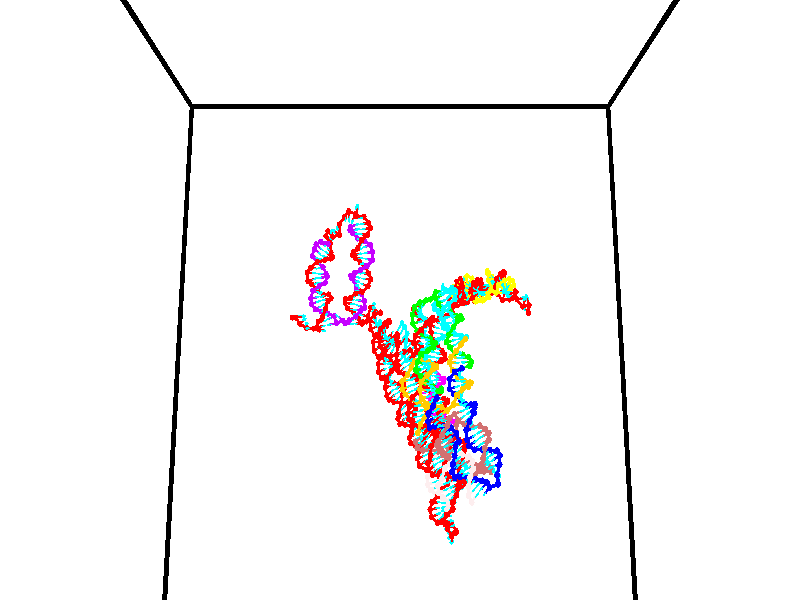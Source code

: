 // switches for output
#declare DRAW_BASES = 1; // possible values are 0, 1; only relevant for DNA ribbons
#declare DRAW_BASES_TYPE = 3; // possible values are 1, 2, 3; only relevant for DNA ribbons
#declare DRAW_FOG = 0; // set to 1 to enable fog

#include "colors.inc"

#include "transforms.inc"
background { rgb <1, 1, 1>}

#default {
   normal{
       ripples 0.25
       frequency 0.20
       turbulence 0.2
       lambda 5
   }
	finish {
		phong 0.1
		phong_size 40.
	}
}

// original window dimensions: 1024x640


// camera settings

camera {
	sky <0, 0.179814, -0.983701>
	up <0, 0.179814, -0.983701>
	right 1.6 * <1, 0, 0>
	location <35, 94.9851, 44.8844>
	look_at <35, 29.7336, 32.9568>
	direction <0, -65.2515, -11.9276>
	angle 67.0682
}


# declare cpy_camera_pos = <35, 94.9851, 44.8844>;
# if (DRAW_FOG = 1)
fog {
	fog_type 2
	up vnormalize(cpy_camera_pos)
	color rgbt<1,1,1,0.3>
	distance 1e-5
	fog_alt 3e-3
	fog_offset 56
}
# end


// LIGHTS

# declare lum = 6;
global_settings {
	ambient_light rgb lum * <0.05, 0.05, 0.05>
	max_trace_level 15
}# declare cpy_direct_light_amount = 0.25;
light_source
{	1000 * <-1, -1.16352, -0.803886>,
	rgb lum * cpy_direct_light_amount
	parallel
}

light_source
{	1000 * <1, 1.16352, 0.803886>,
	rgb lum * cpy_direct_light_amount
	parallel
}

// strand 0

// nucleotide -1

// particle -1
sphere {
	<24.156967, 34.979244, 35.416870> 0.250000
	pigment { color rgbt <1,0,0,0> }
	no_shadow
}
cylinder {
	<24.517927, 34.829926, 35.330776>,  <24.734503, 34.740334, 35.279118>, 0.100000
	pigment { color rgbt <1,0,0,0> }
	no_shadow
}
cylinder {
	<24.517927, 34.829926, 35.330776>,  <24.156967, 34.979244, 35.416870>, 0.100000
	pigment { color rgbt <1,0,0,0> }
	no_shadow
}

// particle -1
sphere {
	<24.517927, 34.829926, 35.330776> 0.100000
	pigment { color rgbt <1,0,0,0> }
	no_shadow
}
sphere {
	0, 1
	scale<0.080000,0.200000,0.300000>
	matrix <0.016726, -0.468784, 0.883155,
		-0.430574, -0.800559, -0.416787,
		0.902400, -0.373292, -0.215236,
		24.788647, 34.717937, 35.266205>
	pigment { color rgbt <0,1,1,0> }
	no_shadow
}
cylinder {
	<24.600538, 35.540737, 35.509796>,  <24.156967, 34.979244, 35.416870>, 0.130000
	pigment { color rgbt <1,0,0,0> }
	no_shadow
}

// nucleotide -1

// particle -1
sphere {
	<24.600538, 35.540737, 35.509796> 0.250000
	pigment { color rgbt <1,0,0,0> }
	no_shadow
}
cylinder {
	<24.992188, 35.491955, 35.444748>,  <25.227177, 35.462685, 35.405720>, 0.100000
	pigment { color rgbt <1,0,0,0> }
	no_shadow
}
cylinder {
	<24.992188, 35.491955, 35.444748>,  <24.600538, 35.540737, 35.509796>, 0.100000
	pigment { color rgbt <1,0,0,0> }
	no_shadow
}

// particle -1
sphere {
	<24.992188, 35.491955, 35.444748> 0.100000
	pigment { color rgbt <1,0,0,0> }
	no_shadow
}
sphere {
	0, 1
	scale<0.080000,0.200000,0.300000>
	matrix <0.202390, 0.659456, 0.723987,
		0.018945, -0.741784, 0.670371,
		0.979122, -0.121960, -0.162623,
		25.285925, 35.455368, 35.395962>
	pigment { color rgbt <0,1,1,0> }
	no_shadow
}
cylinder {
	<24.971848, 35.152210, 35.981060>,  <24.600538, 35.540737, 35.509796>, 0.130000
	pigment { color rgbt <1,0,0,0> }
	no_shadow
}

// nucleotide -1

// particle -1
sphere {
	<24.971848, 35.152210, 35.981060> 0.250000
	pigment { color rgbt <1,0,0,0> }
	no_shadow
}
cylinder {
	<25.255997, 35.373859, 35.807476>,  <25.426487, 35.506847, 35.703327>, 0.100000
	pigment { color rgbt <1,0,0,0> }
	no_shadow
}
cylinder {
	<25.255997, 35.373859, 35.807476>,  <24.971848, 35.152210, 35.981060>, 0.100000
	pigment { color rgbt <1,0,0,0> }
	no_shadow
}

// particle -1
sphere {
	<25.255997, 35.373859, 35.807476> 0.100000
	pigment { color rgbt <1,0,0,0> }
	no_shadow
}
sphere {
	0, 1
	scale<0.080000,0.200000,0.300000>
	matrix <0.320074, 0.294788, 0.900363,
		0.626835, -0.778493, 0.032050,
		0.710374, 0.554120, -0.433958,
		25.469109, 35.540096, 35.677288>
	pigment { color rgbt <0,1,1,0> }
	no_shadow
}
cylinder {
	<25.617626, 34.923882, 36.307583>,  <24.971848, 35.152210, 35.981060>, 0.130000
	pigment { color rgbt <1,0,0,0> }
	no_shadow
}

// nucleotide -1

// particle -1
sphere {
	<25.617626, 34.923882, 36.307583> 0.250000
	pigment { color rgbt <1,0,0,0> }
	no_shadow
}
cylinder {
	<25.667143, 35.289230, 36.152443>,  <25.696852, 35.508442, 36.059361>, 0.100000
	pigment { color rgbt <1,0,0,0> }
	no_shadow
}
cylinder {
	<25.667143, 35.289230, 36.152443>,  <25.617626, 34.923882, 36.307583>, 0.100000
	pigment { color rgbt <1,0,0,0> }
	no_shadow
}

// particle -1
sphere {
	<25.667143, 35.289230, 36.152443> 0.100000
	pigment { color rgbt <1,0,0,0> }
	no_shadow
}
sphere {
	0, 1
	scale<0.080000,0.200000,0.300000>
	matrix <0.210856, 0.357714, 0.909714,
		0.969647, -0.194393, -0.148309,
		0.123790, 0.913374, -0.387846,
		25.704279, 35.563244, 36.036091>
	pigment { color rgbt <0,1,1,0> }
	no_shadow
}
cylinder {
	<26.369164, 35.281319, 36.392914>,  <25.617626, 34.923882, 36.307583>, 0.130000
	pigment { color rgbt <1,0,0,0> }
	no_shadow
}

// nucleotide -1

// particle -1
sphere {
	<26.369164, 35.281319, 36.392914> 0.250000
	pigment { color rgbt <1,0,0,0> }
	no_shadow
}
cylinder {
	<26.058655, 35.531967, 36.420460>,  <25.872349, 35.682358, 36.436985>, 0.100000
	pigment { color rgbt <1,0,0,0> }
	no_shadow
}
cylinder {
	<26.058655, 35.531967, 36.420460>,  <26.369164, 35.281319, 36.392914>, 0.100000
	pigment { color rgbt <1,0,0,0> }
	no_shadow
}

// particle -1
sphere {
	<26.058655, 35.531967, 36.420460> 0.100000
	pigment { color rgbt <1,0,0,0> }
	no_shadow
}
sphere {
	0, 1
	scale<0.080000,0.200000,0.300000>
	matrix <0.198081, 0.138758, 0.970315,
		0.598468, 0.766869, -0.231836,
		-0.776273, 0.626624, 0.068860,
		25.825773, 35.719955, 36.441116>
	pigment { color rgbt <0,1,1,0> }
	no_shadow
}
cylinder {
	<26.967649, 35.611984, 36.516033>,  <26.369164, 35.281319, 36.392914>, 0.130000
	pigment { color rgbt <1,0,0,0> }
	no_shadow
}

// nucleotide -1

// particle -1
sphere {
	<26.967649, 35.611984, 36.516033> 0.250000
	pigment { color rgbt <1,0,0,0> }
	no_shadow
}
cylinder {
	<27.274675, 35.854954, 36.597893>,  <27.458891, 36.000736, 36.647011>, 0.100000
	pigment { color rgbt <1,0,0,0> }
	no_shadow
}
cylinder {
	<27.274675, 35.854954, 36.597893>,  <26.967649, 35.611984, 36.516033>, 0.100000
	pigment { color rgbt <1,0,0,0> }
	no_shadow
}

// particle -1
sphere {
	<27.274675, 35.854954, 36.597893> 0.100000
	pigment { color rgbt <1,0,0,0> }
	no_shadow
}
sphere {
	0, 1
	scale<0.080000,0.200000,0.300000>
	matrix <-0.070131, 0.396954, -0.915155,
		-0.637121, 0.688090, 0.347288,
		0.767566, 0.607420, 0.204652,
		27.504946, 36.037178, 36.659286>
	pigment { color rgbt <0,1,1,0> }
	no_shadow
}
cylinder {
	<26.822023, 36.413223, 36.468895>,  <26.967649, 35.611984, 36.516033>, 0.130000
	pigment { color rgbt <1,0,0,0> }
	no_shadow
}

// nucleotide -1

// particle -1
sphere {
	<26.822023, 36.413223, 36.468895> 0.250000
	pigment { color rgbt <1,0,0,0> }
	no_shadow
}
cylinder {
	<27.190475, 36.288792, 36.375298>,  <27.411547, 36.214134, 36.319138>, 0.100000
	pigment { color rgbt <1,0,0,0> }
	no_shadow
}
cylinder {
	<27.190475, 36.288792, 36.375298>,  <26.822023, 36.413223, 36.468895>, 0.100000
	pigment { color rgbt <1,0,0,0> }
	no_shadow
}

// particle -1
sphere {
	<27.190475, 36.288792, 36.375298> 0.100000
	pigment { color rgbt <1,0,0,0> }
	no_shadow
}
sphere {
	0, 1
	scale<0.080000,0.200000,0.300000>
	matrix <-0.097660, 0.397214, -0.912515,
		0.376810, 0.863394, 0.335505,
		0.921128, -0.311080, -0.233993,
		27.466814, 36.195469, 36.305099>
	pigment { color rgbt <0,1,1,0> }
	no_shadow
}
cylinder {
	<27.062660, 36.973526, 36.063854>,  <26.822023, 36.413223, 36.468895>, 0.130000
	pigment { color rgbt <1,0,0,0> }
	no_shadow
}

// nucleotide -1

// particle -1
sphere {
	<27.062660, 36.973526, 36.063854> 0.250000
	pigment { color rgbt <1,0,0,0> }
	no_shadow
}
cylinder {
	<27.343262, 36.698528, 35.988762>,  <27.511623, 36.533527, 35.943707>, 0.100000
	pigment { color rgbt <1,0,0,0> }
	no_shadow
}
cylinder {
	<27.343262, 36.698528, 35.988762>,  <27.062660, 36.973526, 36.063854>, 0.100000
	pigment { color rgbt <1,0,0,0> }
	no_shadow
}

// particle -1
sphere {
	<27.343262, 36.698528, 35.988762> 0.100000
	pigment { color rgbt <1,0,0,0> }
	no_shadow
}
sphere {
	0, 1
	scale<0.080000,0.200000,0.300000>
	matrix <0.101643, 0.357241, -0.928465,
		0.705380, 0.632240, 0.320485,
		0.701503, -0.687496, -0.187727,
		27.553713, 36.492279, 35.932446>
	pigment { color rgbt <0,1,1,0> }
	no_shadow
}
cylinder {
	<27.524553, 37.342243, 35.724247>,  <27.062660, 36.973526, 36.063854>, 0.130000
	pigment { color rgbt <1,0,0,0> }
	no_shadow
}

// nucleotide -1

// particle -1
sphere {
	<27.524553, 37.342243, 35.724247> 0.250000
	pigment { color rgbt <1,0,0,0> }
	no_shadow
}
cylinder {
	<27.572369, 36.963657, 35.604301>,  <27.601059, 36.736507, 35.532333>, 0.100000
	pigment { color rgbt <1,0,0,0> }
	no_shadow
}
cylinder {
	<27.572369, 36.963657, 35.604301>,  <27.524553, 37.342243, 35.724247>, 0.100000
	pigment { color rgbt <1,0,0,0> }
	no_shadow
}

// particle -1
sphere {
	<27.572369, 36.963657, 35.604301> 0.100000
	pigment { color rgbt <1,0,0,0> }
	no_shadow
}
sphere {
	0, 1
	scale<0.080000,0.200000,0.300000>
	matrix <-0.049209, 0.296010, -0.953917,
		0.991609, 0.128787, -0.011189,
		0.119540, -0.946463, -0.299864,
		27.608231, 36.679718, 35.514343>
	pigment { color rgbt <0,1,1,0> }
	no_shadow
}
cylinder {
	<27.804823, 37.478363, 35.072109>,  <27.524553, 37.342243, 35.724247>, 0.130000
	pigment { color rgbt <1,0,0,0> }
	no_shadow
}

// nucleotide -1

// particle -1
sphere {
	<27.804823, 37.478363, 35.072109> 0.250000
	pigment { color rgbt <1,0,0,0> }
	no_shadow
}
cylinder {
	<27.679100, 37.098713, 35.064453>,  <27.603666, 36.870922, 35.059860>, 0.100000
	pigment { color rgbt <1,0,0,0> }
	no_shadow
}
cylinder {
	<27.679100, 37.098713, 35.064453>,  <27.804823, 37.478363, 35.072109>, 0.100000
	pigment { color rgbt <1,0,0,0> }
	no_shadow
}

// particle -1
sphere {
	<27.679100, 37.098713, 35.064453> 0.100000
	pigment { color rgbt <1,0,0,0> }
	no_shadow
}
sphere {
	0, 1
	scale<0.080000,0.200000,0.300000>
	matrix <-0.170608, 0.076311, -0.982379,
		0.933866, -0.305501, -0.185914,
		-0.314305, -0.949129, -0.019143,
		27.584808, 36.813972, 35.058712>
	pigment { color rgbt <0,1,1,0> }
	no_shadow
}
cylinder {
	<28.013681, 37.232544, 34.424767>,  <27.804823, 37.478363, 35.072109>, 0.130000
	pigment { color rgbt <1,0,0,0> }
	no_shadow
}

// nucleotide -1

// particle -1
sphere {
	<28.013681, 37.232544, 34.424767> 0.250000
	pigment { color rgbt <1,0,0,0> }
	no_shadow
}
cylinder {
	<27.771255, 36.928886, 34.519745>,  <27.625801, 36.746689, 34.576733>, 0.100000
	pigment { color rgbt <1,0,0,0> }
	no_shadow
}
cylinder {
	<27.771255, 36.928886, 34.519745>,  <28.013681, 37.232544, 34.424767>, 0.100000
	pigment { color rgbt <1,0,0,0> }
	no_shadow
}

// particle -1
sphere {
	<27.771255, 36.928886, 34.519745> 0.100000
	pigment { color rgbt <1,0,0,0> }
	no_shadow
}
sphere {
	0, 1
	scale<0.080000,0.200000,0.300000>
	matrix <-0.221572, -0.125576, -0.967024,
		0.763933, -0.638689, -0.092099,
		-0.606063, -0.759148, 0.237448,
		27.589437, 36.701141, 34.590981>
	pigment { color rgbt <0,1,1,0> }
	no_shadow
}
cylinder {
	<28.223614, 36.537914, 34.047287>,  <28.013681, 37.232544, 34.424767>, 0.130000
	pigment { color rgbt <1,0,0,0> }
	no_shadow
}

// nucleotide -1

// particle -1
sphere {
	<28.223614, 36.537914, 34.047287> 0.250000
	pigment { color rgbt <1,0,0,0> }
	no_shadow
}
cylinder {
	<27.833775, 36.555801, 34.135067>,  <27.599871, 36.566532, 34.187737>, 0.100000
	pigment { color rgbt <1,0,0,0> }
	no_shadow
}
cylinder {
	<27.833775, 36.555801, 34.135067>,  <28.223614, 36.537914, 34.047287>, 0.100000
	pigment { color rgbt <1,0,0,0> }
	no_shadow
}

// particle -1
sphere {
	<27.833775, 36.555801, 34.135067> 0.100000
	pigment { color rgbt <1,0,0,0> }
	no_shadow
}
sphere {
	0, 1
	scale<0.080000,0.200000,0.300000>
	matrix <-0.223774, -0.154722, -0.962282,
		-0.009072, -0.986946, 0.160797,
		-0.974599, 0.044712, 0.219449,
		27.541395, 36.569214, 34.200901>
	pigment { color rgbt <0,1,1,0> }
	no_shadow
}
cylinder {
	<27.919895, 35.998577, 33.634933>,  <28.223614, 36.537914, 34.047287>, 0.130000
	pigment { color rgbt <1,0,0,0> }
	no_shadow
}

// nucleotide -1

// particle -1
sphere {
	<27.919895, 35.998577, 33.634933> 0.250000
	pigment { color rgbt <1,0,0,0> }
	no_shadow
}
cylinder {
	<27.600811, 36.204613, 33.760376>,  <27.409361, 36.328232, 33.835640>, 0.100000
	pigment { color rgbt <1,0,0,0> }
	no_shadow
}
cylinder {
	<27.600811, 36.204613, 33.760376>,  <27.919895, 35.998577, 33.634933>, 0.100000
	pigment { color rgbt <1,0,0,0> }
	no_shadow
}

// particle -1
sphere {
	<27.600811, 36.204613, 33.760376> 0.100000
	pigment { color rgbt <1,0,0,0> }
	no_shadow
}
sphere {
	0, 1
	scale<0.080000,0.200000,0.300000>
	matrix <-0.415095, -0.091770, -0.905138,
		-0.437444, -0.852212, 0.287016,
		-0.797708, 0.515086, 0.313604,
		27.361498, 36.359138, 33.854458>
	pigment { color rgbt <0,1,1,0> }
	no_shadow
}
cylinder {
	<27.341335, 35.572021, 33.574139>,  <27.919895, 35.998577, 33.634933>, 0.130000
	pigment { color rgbt <1,0,0,0> }
	no_shadow
}

// nucleotide -1

// particle -1
sphere {
	<27.341335, 35.572021, 33.574139> 0.250000
	pigment { color rgbt <1,0,0,0> }
	no_shadow
}
cylinder {
	<27.217890, 35.952419, 33.566559>,  <27.143824, 36.180660, 33.562012>, 0.100000
	pigment { color rgbt <1,0,0,0> }
	no_shadow
}
cylinder {
	<27.217890, 35.952419, 33.566559>,  <27.341335, 35.572021, 33.574139>, 0.100000
	pigment { color rgbt <1,0,0,0> }
	no_shadow
}

// particle -1
sphere {
	<27.217890, 35.952419, 33.566559> 0.100000
	pigment { color rgbt <1,0,0,0> }
	no_shadow
}
sphere {
	0, 1
	scale<0.080000,0.200000,0.300000>
	matrix <-0.406330, -0.149818, -0.901360,
		-0.860032, -0.270472, 0.432655,
		-0.308612, 0.950999, -0.018947,
		27.125305, 36.237720, 33.560875>
	pigment { color rgbt <0,1,1,0> }
	no_shadow
}
cylinder {
	<26.738186, 35.524132, 33.219921>,  <27.341335, 35.572021, 33.574139>, 0.130000
	pigment { color rgbt <1,0,0,0> }
	no_shadow
}

// nucleotide -1

// particle -1
sphere {
	<26.738186, 35.524132, 33.219921> 0.250000
	pigment { color rgbt <1,0,0,0> }
	no_shadow
}
cylinder {
	<26.815512, 35.916088, 33.200138>,  <26.861908, 36.151260, 33.188267>, 0.100000
	pigment { color rgbt <1,0,0,0> }
	no_shadow
}
cylinder {
	<26.815512, 35.916088, 33.200138>,  <26.738186, 35.524132, 33.219921>, 0.100000
	pigment { color rgbt <1,0,0,0> }
	no_shadow
}

// particle -1
sphere {
	<26.815512, 35.916088, 33.200138> 0.100000
	pigment { color rgbt <1,0,0,0> }
	no_shadow
}
sphere {
	0, 1
	scale<0.080000,0.200000,0.300000>
	matrix <-0.536914, 0.063462, -0.841247,
		-0.821190, 0.189180, 0.538384,
		0.193314, 0.979890, -0.049459,
		26.873507, 36.210056, 33.185299>
	pigment { color rgbt <0,1,1,0> }
	no_shadow
}
cylinder {
	<26.146706, 35.854088, 32.740635>,  <26.738186, 35.524132, 33.219921>, 0.130000
	pigment { color rgbt <1,0,0,0> }
	no_shadow
}

// nucleotide -1

// particle -1
sphere {
	<26.146706, 35.854088, 32.740635> 0.250000
	pigment { color rgbt <1,0,0,0> }
	no_shadow
}
cylinder {
	<26.447823, 36.116756, 32.758911>,  <26.628492, 36.274357, 32.769875>, 0.100000
	pigment { color rgbt <1,0,0,0> }
	no_shadow
}
cylinder {
	<26.447823, 36.116756, 32.758911>,  <26.146706, 35.854088, 32.740635>, 0.100000
	pigment { color rgbt <1,0,0,0> }
	no_shadow
}

// particle -1
sphere {
	<26.447823, 36.116756, 32.758911> 0.100000
	pigment { color rgbt <1,0,0,0> }
	no_shadow
}
sphere {
	0, 1
	scale<0.080000,0.200000,0.300000>
	matrix <-0.260881, 0.361349, -0.895191,
		-0.604355, 0.661974, 0.443334,
		0.752792, 0.656671, 0.045686,
		26.673660, 36.313759, 32.772617>
	pigment { color rgbt <0,1,1,0> }
	no_shadow
}
cylinder {
	<25.889507, 36.489197, 32.618027>,  <26.146706, 35.854088, 32.740635>, 0.130000
	pigment { color rgbt <1,0,0,0> }
	no_shadow
}

// nucleotide -1

// particle -1
sphere {
	<25.889507, 36.489197, 32.618027> 0.250000
	pigment { color rgbt <1,0,0,0> }
	no_shadow
}
cylinder {
	<26.271576, 36.493629, 32.499687>,  <26.500816, 36.496288, 32.428684>, 0.100000
	pigment { color rgbt <1,0,0,0> }
	no_shadow
}
cylinder {
	<26.271576, 36.493629, 32.499687>,  <25.889507, 36.489197, 32.618027>, 0.100000
	pigment { color rgbt <1,0,0,0> }
	no_shadow
}

// particle -1
sphere {
	<26.271576, 36.493629, 32.499687> 0.100000
	pigment { color rgbt <1,0,0,0> }
	no_shadow
}
sphere {
	0, 1
	scale<0.080000,0.200000,0.300000>
	matrix <-0.262628, 0.492986, -0.829452,
		0.136660, 0.869967, 0.473796,
		0.955171, 0.011079, -0.295849,
		26.558126, 36.496952, 32.410934>
	pigment { color rgbt <0,1,1,0> }
	no_shadow
}
cylinder {
	<25.889229, 37.036140, 32.002937>,  <25.889507, 36.489197, 32.618027>, 0.130000
	pigment { color rgbt <1,0,0,0> }
	no_shadow
}

// nucleotide -1

// particle -1
sphere {
	<25.889229, 37.036140, 32.002937> 0.250000
	pigment { color rgbt <1,0,0,0> }
	no_shadow
}
cylinder {
	<26.234344, 36.834904, 31.982948>,  <26.441414, 36.714161, 31.970955>, 0.100000
	pigment { color rgbt <1,0,0,0> }
	no_shadow
}
cylinder {
	<26.234344, 36.834904, 31.982948>,  <25.889229, 37.036140, 32.002937>, 0.100000
	pigment { color rgbt <1,0,0,0> }
	no_shadow
}

// particle -1
sphere {
	<26.234344, 36.834904, 31.982948> 0.100000
	pigment { color rgbt <1,0,0,0> }
	no_shadow
}
sphere {
	0, 1
	scale<0.080000,0.200000,0.300000>
	matrix <0.086741, 0.244686, -0.965715,
		0.498067, 0.828874, 0.254750,
		0.862789, -0.503088, -0.049972,
		26.493181, 36.683979, 31.967957>
	pigment { color rgbt <0,1,1,0> }
	no_shadow
}
cylinder {
	<26.299044, 37.539837, 31.706692>,  <25.889229, 37.036140, 32.002937>, 0.130000
	pigment { color rgbt <1,0,0,0> }
	no_shadow
}

// nucleotide -1

// particle -1
sphere {
	<26.299044, 37.539837, 31.706692> 0.250000
	pigment { color rgbt <1,0,0,0> }
	no_shadow
}
cylinder {
	<26.499998, 37.196980, 31.661232>,  <26.620571, 36.991264, 31.633957>, 0.100000
	pigment { color rgbt <1,0,0,0> }
	no_shadow
}
cylinder {
	<26.499998, 37.196980, 31.661232>,  <26.299044, 37.539837, 31.706692>, 0.100000
	pigment { color rgbt <1,0,0,0> }
	no_shadow
}

// particle -1
sphere {
	<26.499998, 37.196980, 31.661232> 0.100000
	pigment { color rgbt <1,0,0,0> }
	no_shadow
}
sphere {
	0, 1
	scale<0.080000,0.200000,0.300000>
	matrix <0.320864, 0.306870, -0.896034,
		0.802904, 0.413688, 0.429193,
		0.502385, -0.857142, -0.113650,
		26.650713, 36.939838, 31.627136>
	pigment { color rgbt <0,1,1,0> }
	no_shadow
}
cylinder {
	<26.948505, 37.833103, 31.309626>,  <26.299044, 37.539837, 31.706692>, 0.130000
	pigment { color rgbt <1,0,0,0> }
	no_shadow
}

// nucleotide -1

// particle -1
sphere {
	<26.948505, 37.833103, 31.309626> 0.250000
	pigment { color rgbt <1,0,0,0> }
	no_shadow
}
cylinder {
	<26.967287, 37.436573, 31.260515>,  <26.978556, 37.198654, 31.231049>, 0.100000
	pigment { color rgbt <1,0,0,0> }
	no_shadow
}
cylinder {
	<26.967287, 37.436573, 31.260515>,  <26.948505, 37.833103, 31.309626>, 0.100000
	pigment { color rgbt <1,0,0,0> }
	no_shadow
}

// particle -1
sphere {
	<26.967287, 37.436573, 31.260515> 0.100000
	pigment { color rgbt <1,0,0,0> }
	no_shadow
}
sphere {
	0, 1
	scale<0.080000,0.200000,0.300000>
	matrix <0.494644, 0.129859, -0.859339,
		0.867826, -0.020383, 0.496449,
		0.046952, -0.991323, -0.122777,
		26.981373, 37.139175, 31.223682>
	pigment { color rgbt <0,1,1,0> }
	no_shadow
}
cylinder {
	<27.649164, 37.651127, 31.122538>,  <26.948505, 37.833103, 31.309626>, 0.130000
	pigment { color rgbt <1,0,0,0> }
	no_shadow
}

// nucleotide -1

// particle -1
sphere {
	<27.649164, 37.651127, 31.122538> 0.250000
	pigment { color rgbt <1,0,0,0> }
	no_shadow
}
cylinder {
	<27.436396, 37.327652, 31.022070>,  <27.308735, 37.133568, 30.961790>, 0.100000
	pigment { color rgbt <1,0,0,0> }
	no_shadow
}
cylinder {
	<27.436396, 37.327652, 31.022070>,  <27.649164, 37.651127, 31.122538>, 0.100000
	pigment { color rgbt <1,0,0,0> }
	no_shadow
}

// particle -1
sphere {
	<27.436396, 37.327652, 31.022070> 0.100000
	pigment { color rgbt <1,0,0,0> }
	no_shadow
}
sphere {
	0, 1
	scale<0.080000,0.200000,0.300000>
	matrix <0.497095, -0.058076, -0.865751,
		0.685535, -0.585365, 0.432886,
		-0.531920, -0.808687, -0.251168,
		27.276819, 37.085045, 30.946720>
	pigment { color rgbt <0,1,1,0> }
	no_shadow
}
cylinder {
	<28.200268, 37.182228, 30.858484>,  <27.649164, 37.651127, 31.122538>, 0.130000
	pigment { color rgbt <1,0,0,0> }
	no_shadow
}

// nucleotide -1

// particle -1
sphere {
	<28.200268, 37.182228, 30.858484> 0.250000
	pigment { color rgbt <1,0,0,0> }
	no_shadow
}
cylinder {
	<27.838572, 37.057289, 30.742008>,  <27.621553, 36.982327, 30.672123>, 0.100000
	pigment { color rgbt <1,0,0,0> }
	no_shadow
}
cylinder {
	<27.838572, 37.057289, 30.742008>,  <28.200268, 37.182228, 30.858484>, 0.100000
	pigment { color rgbt <1,0,0,0> }
	no_shadow
}

// particle -1
sphere {
	<27.838572, 37.057289, 30.742008> 0.100000
	pigment { color rgbt <1,0,0,0> }
	no_shadow
}
sphere {
	0, 1
	scale<0.080000,0.200000,0.300000>
	matrix <0.377814, -0.267367, -0.886438,
		0.199019, -0.911568, 0.359771,
		-0.904239, -0.312344, -0.291192,
		27.567299, 36.963585, 30.654652>
	pigment { color rgbt <0,1,1,0> }
	no_shadow
}
cylinder {
	<28.286392, 36.500748, 30.585016>,  <28.200268, 37.182228, 30.858484>, 0.130000
	pigment { color rgbt <1,0,0,0> }
	no_shadow
}

// nucleotide -1

// particle -1
sphere {
	<28.286392, 36.500748, 30.585016> 0.250000
	pigment { color rgbt <1,0,0,0> }
	no_shadow
}
cylinder {
	<27.961687, 36.653084, 30.407928>,  <27.766865, 36.744488, 30.301676>, 0.100000
	pigment { color rgbt <1,0,0,0> }
	no_shadow
}
cylinder {
	<27.961687, 36.653084, 30.407928>,  <28.286392, 36.500748, 30.585016>, 0.100000
	pigment { color rgbt <1,0,0,0> }
	no_shadow
}

// particle -1
sphere {
	<27.961687, 36.653084, 30.407928> 0.100000
	pigment { color rgbt <1,0,0,0> }
	no_shadow
}
sphere {
	0, 1
	scale<0.080000,0.200000,0.300000>
	matrix <0.452367, -0.069377, -0.889129,
		-0.369334, -0.922033, -0.115963,
		-0.811761, 0.380843, -0.442721,
		27.718159, 36.767338, 30.275112>
	pigment { color rgbt <0,1,1,0> }
	no_shadow
}
cylinder {
	<28.075285, 36.057098, 30.053833>,  <28.286392, 36.500748, 30.585016>, 0.130000
	pigment { color rgbt <1,0,0,0> }
	no_shadow
}

// nucleotide -1

// particle -1
sphere {
	<28.075285, 36.057098, 30.053833> 0.250000
	pigment { color rgbt <1,0,0,0> }
	no_shadow
}
cylinder {
	<27.968616, 36.437965, 29.994156>,  <27.904615, 36.666485, 29.958349>, 0.100000
	pigment { color rgbt <1,0,0,0> }
	no_shadow
}
cylinder {
	<27.968616, 36.437965, 29.994156>,  <28.075285, 36.057098, 30.053833>, 0.100000
	pigment { color rgbt <1,0,0,0> }
	no_shadow
}

// particle -1
sphere {
	<27.968616, 36.437965, 29.994156> 0.100000
	pigment { color rgbt <1,0,0,0> }
	no_shadow
}
sphere {
	0, 1
	scale<0.080000,0.200000,0.300000>
	matrix <0.382011, -0.037694, -0.923389,
		-0.884847, -0.303232, -0.353688,
		-0.266669, 0.952171, -0.149191,
		27.888617, 36.723618, 29.949398>
	pigment { color rgbt <0,1,1,0> }
	no_shadow
}
cylinder {
	<27.983730, 36.064049, 29.258902>,  <28.075285, 36.057098, 30.053833>, 0.130000
	pigment { color rgbt <1,0,0,0> }
	no_shadow
}

// nucleotide -1

// particle -1
sphere {
	<27.983730, 36.064049, 29.258902> 0.250000
	pigment { color rgbt <1,0,0,0> }
	no_shadow
}
cylinder {
	<27.995920, 36.439308, 29.396852>,  <28.003235, 36.664467, 29.479622>, 0.100000
	pigment { color rgbt <1,0,0,0> }
	no_shadow
}
cylinder {
	<27.995920, 36.439308, 29.396852>,  <27.983730, 36.064049, 29.258902>, 0.100000
	pigment { color rgbt <1,0,0,0> }
	no_shadow
}

// particle -1
sphere {
	<27.995920, 36.439308, 29.396852> 0.100000
	pigment { color rgbt <1,0,0,0> }
	no_shadow
}
sphere {
	0, 1
	scale<0.080000,0.200000,0.300000>
	matrix <0.521332, 0.279467, -0.806295,
		-0.852810, 0.204368, -0.480572,
		0.030477, 0.938153, 0.344876,
		28.005064, 36.720753, 29.500315>
	pigment { color rgbt <0,1,1,0> }
	no_shadow
}
cylinder {
	<27.587751, 36.536259, 28.777050>,  <27.983730, 36.064049, 29.258902>, 0.130000
	pigment { color rgbt <1,0,0,0> }
	no_shadow
}

// nucleotide -1

// particle -1
sphere {
	<27.587751, 36.536259, 28.777050> 0.250000
	pigment { color rgbt <1,0,0,0> }
	no_shadow
}
cylinder {
	<27.894289, 36.705326, 28.970570>,  <28.078213, 36.806767, 29.086681>, 0.100000
	pigment { color rgbt <1,0,0,0> }
	no_shadow
}
cylinder {
	<27.894289, 36.705326, 28.970570>,  <27.587751, 36.536259, 28.777050>, 0.100000
	pigment { color rgbt <1,0,0,0> }
	no_shadow
}

// particle -1
sphere {
	<27.894289, 36.705326, 28.970570> 0.100000
	pigment { color rgbt <1,0,0,0> }
	no_shadow
}
sphere {
	0, 1
	scale<0.080000,0.200000,0.300000>
	matrix <0.469939, 0.144653, -0.870766,
		-0.438031, 0.894664, -0.087776,
		0.766346, 0.422672, 0.483800,
		28.124193, 36.832127, 29.115709>
	pigment { color rgbt <0,1,1,0> }
	no_shadow
}
cylinder {
	<27.861374, 37.250164, 28.557770>,  <27.587751, 36.536259, 28.777050>, 0.130000
	pigment { color rgbt <1,0,0,0> }
	no_shadow
}

// nucleotide -1

// particle -1
sphere {
	<27.861374, 37.250164, 28.557770> 0.250000
	pigment { color rgbt <1,0,0,0> }
	no_shadow
}
cylinder {
	<28.166967, 37.032429, 28.696350>,  <28.350325, 36.901787, 28.779497>, 0.100000
	pigment { color rgbt <1,0,0,0> }
	no_shadow
}
cylinder {
	<28.166967, 37.032429, 28.696350>,  <27.861374, 37.250164, 28.557770>, 0.100000
	pigment { color rgbt <1,0,0,0> }
	no_shadow
}

// particle -1
sphere {
	<28.166967, 37.032429, 28.696350> 0.100000
	pigment { color rgbt <1,0,0,0> }
	no_shadow
}
sphere {
	0, 1
	scale<0.080000,0.200000,0.300000>
	matrix <0.430615, 0.030268, -0.902028,
		0.480518, 0.838322, 0.257523,
		0.763985, -0.544334, 0.346449,
		28.396162, 36.869129, 28.800285>
	pigment { color rgbt <0,1,1,0> }
	no_shadow
}
cylinder {
	<28.358055, 37.396938, 29.069399>,  <27.861374, 37.250164, 28.557770>, 0.130000
	pigment { color rgbt <1,0,0,0> }
	no_shadow
}

// nucleotide -1

// particle -1
sphere {
	<28.358055, 37.396938, 29.069399> 0.250000
	pigment { color rgbt <1,0,0,0> }
	no_shadow
}
cylinder {
	<28.340078, 37.766495, 28.917395>,  <28.329292, 37.988228, 28.826191>, 0.100000
	pigment { color rgbt <1,0,0,0> }
	no_shadow
}
cylinder {
	<28.340078, 37.766495, 28.917395>,  <28.358055, 37.396938, 29.069399>, 0.100000
	pigment { color rgbt <1,0,0,0> }
	no_shadow
}

// particle -1
sphere {
	<28.340078, 37.766495, 28.917395> 0.100000
	pigment { color rgbt <1,0,0,0> }
	no_shadow
}
sphere {
	0, 1
	scale<0.080000,0.200000,0.300000>
	matrix <0.845823, 0.237602, 0.477628,
		0.531567, -0.299957, -0.792126,
		-0.044943, 0.923889, -0.380011,
		28.326595, 38.043663, 28.803391>
	pigment { color rgbt <0,1,1,0> }
	no_shadow
}
cylinder {
	<29.021412, 37.161621, 28.844709>,  <28.358055, 37.396938, 29.069399>, 0.130000
	pigment { color rgbt <1,0,0,0> }
	no_shadow
}

// nucleotide -1

// particle -1
sphere {
	<29.021412, 37.161621, 28.844709> 0.250000
	pigment { color rgbt <1,0,0,0> }
	no_shadow
}
cylinder {
	<28.757740, 37.452084, 28.766548>,  <28.599537, 37.626362, 28.719652>, 0.100000
	pigment { color rgbt <1,0,0,0> }
	no_shadow
}
cylinder {
	<28.757740, 37.452084, 28.766548>,  <29.021412, 37.161621, 28.844709>, 0.100000
	pigment { color rgbt <1,0,0,0> }
	no_shadow
}

// particle -1
sphere {
	<28.757740, 37.452084, 28.766548> 0.100000
	pigment { color rgbt <1,0,0,0> }
	no_shadow
}
sphere {
	0, 1
	scale<0.080000,0.200000,0.300000>
	matrix <0.741177, 0.671286, -0.005679,
		0.127047, -0.148570, -0.980707,
		-0.659178, 0.726156, -0.195401,
		28.559986, 37.669930, 28.707928>
	pigment { color rgbt <0,1,1,0> }
	no_shadow
}
cylinder {
	<28.991823, 37.259670, 27.991106>,  <29.021412, 37.161621, 28.844709>, 0.130000
	pigment { color rgbt <1,0,0,0> }
	no_shadow
}

// nucleotide -1

// particle -1
sphere {
	<28.991823, 37.259670, 27.991106> 0.250000
	pigment { color rgbt <1,0,0,0> }
	no_shadow
}
cylinder {
	<28.910864, 37.542965, 28.261644>,  <28.862288, 37.712940, 28.423967>, 0.100000
	pigment { color rgbt <1,0,0,0> }
	no_shadow
}
cylinder {
	<28.910864, 37.542965, 28.261644>,  <28.991823, 37.259670, 27.991106>, 0.100000
	pigment { color rgbt <1,0,0,0> }
	no_shadow
}

// particle -1
sphere {
	<28.910864, 37.542965, 28.261644> 0.100000
	pigment { color rgbt <1,0,0,0> }
	no_shadow
}
sphere {
	0, 1
	scale<0.080000,0.200000,0.300000>
	matrix <0.653728, 0.611941, -0.445161,
		-0.729160, 0.352045, -0.586848,
		-0.202399, 0.708232, 0.676345,
		28.850143, 37.755436, 28.464548>
	pigment { color rgbt <0,1,1,0> }
	no_shadow
}
cylinder {
	<29.494165, 37.589764, 27.474789>,  <28.991823, 37.259670, 27.991106>, 0.130000
	pigment { color rgbt <1,0,0,0> }
	no_shadow
}

// nucleotide -1

// particle -1
sphere {
	<29.494165, 37.589764, 27.474789> 0.250000
	pigment { color rgbt <1,0,0,0> }
	no_shadow
}
cylinder {
	<29.597591, 37.913918, 27.685091>,  <29.659647, 38.108410, 27.811272>, 0.100000
	pigment { color rgbt <1,0,0,0> }
	no_shadow
}
cylinder {
	<29.597591, 37.913918, 27.685091>,  <29.494165, 37.589764, 27.474789>, 0.100000
	pigment { color rgbt <1,0,0,0> }
	no_shadow
}

// particle -1
sphere {
	<29.597591, 37.913918, 27.685091> 0.100000
	pigment { color rgbt <1,0,0,0> }
	no_shadow
}
sphere {
	0, 1
	scale<0.080000,0.200000,0.300000>
	matrix <0.940564, -0.335265, 0.054198,
		0.220189, 0.480493, -0.848907,
		0.258567, 0.810385, 0.525756,
		29.675161, 38.157032, 27.842817>
	pigment { color rgbt <0,1,1,0> }
	no_shadow
}
cylinder {
	<29.963251, 38.025024, 27.090195>,  <29.494165, 37.589764, 27.474789>, 0.130000
	pigment { color rgbt <1,0,0,0> }
	no_shadow
}

// nucleotide -1

// particle -1
sphere {
	<29.963251, 38.025024, 27.090195> 0.250000
	pigment { color rgbt <1,0,0,0> }
	no_shadow
}
cylinder {
	<29.993263, 38.050407, 27.488258>,  <30.011271, 38.065636, 27.727097>, 0.100000
	pigment { color rgbt <1,0,0,0> }
	no_shadow
}
cylinder {
	<29.993263, 38.050407, 27.488258>,  <29.963251, 38.025024, 27.090195>, 0.100000
	pigment { color rgbt <1,0,0,0> }
	no_shadow
}

// particle -1
sphere {
	<29.993263, 38.050407, 27.488258> 0.100000
	pigment { color rgbt <1,0,0,0> }
	no_shadow
}
sphere {
	0, 1
	scale<0.080000,0.200000,0.300000>
	matrix <0.842146, -0.538460, -0.029161,
		0.534004, 0.840258, -0.093840,
		0.075032, 0.063455, 0.995160,
		30.015774, 38.069443, 27.786806>
	pigment { color rgbt <0,1,1,0> }
	no_shadow
}
cylinder {
	<30.640068, 38.221359, 27.386625>,  <29.963251, 38.025024, 27.090195>, 0.130000
	pigment { color rgbt <1,0,0,0> }
	no_shadow
}

// nucleotide -1

// particle -1
sphere {
	<30.640068, 38.221359, 27.386625> 0.250000
	pigment { color rgbt <1,0,0,0> }
	no_shadow
}
cylinder {
	<30.465805, 37.971146, 27.645519>,  <30.361246, 37.821018, 27.800856>, 0.100000
	pigment { color rgbt <1,0,0,0> }
	no_shadow
}
cylinder {
	<30.465805, 37.971146, 27.645519>,  <30.640068, 38.221359, 27.386625>, 0.100000
	pigment { color rgbt <1,0,0,0> }
	no_shadow
}

// particle -1
sphere {
	<30.465805, 37.971146, 27.645519> 0.100000
	pigment { color rgbt <1,0,0,0> }
	no_shadow
}
sphere {
	0, 1
	scale<0.080000,0.200000,0.300000>
	matrix <0.826459, -0.562863, 0.012307,
		0.356606, 0.540275, 0.762191,
		-0.435659, -0.625531, 0.647235,
		30.335108, 37.783485, 27.839689>
	pigment { color rgbt <0,1,1,0> }
	no_shadow
}
cylinder {
	<30.780706, 38.808537, 27.734884>,  <30.640068, 38.221359, 27.386625>, 0.130000
	pigment { color rgbt <1,0,0,0> }
	no_shadow
}

// nucleotide -1

// particle -1
sphere {
	<30.780706, 38.808537, 27.734884> 0.250000
	pigment { color rgbt <1,0,0,0> }
	no_shadow
}
cylinder {
	<30.836121, 39.002846, 27.389669>,  <30.869370, 39.119431, 27.182541>, 0.100000
	pigment { color rgbt <1,0,0,0> }
	no_shadow
}
cylinder {
	<30.836121, 39.002846, 27.389669>,  <30.780706, 38.808537, 27.734884>, 0.100000
	pigment { color rgbt <1,0,0,0> }
	no_shadow
}

// particle -1
sphere {
	<30.836121, 39.002846, 27.389669> 0.100000
	pigment { color rgbt <1,0,0,0> }
	no_shadow
}
sphere {
	0, 1
	scale<0.080000,0.200000,0.300000>
	matrix <-0.251080, -0.825740, -0.505085,
		-0.958001, 0.286664, 0.007574,
		0.138536, 0.485774, -0.863036,
		30.877682, 39.148579, 27.130758>
	pigment { color rgbt <0,1,1,0> }
	no_shadow
}
cylinder {
	<31.506603, 38.663750, 27.769348>,  <30.780706, 38.808537, 27.734884>, 0.130000
	pigment { color rgbt <1,0,0,0> }
	no_shadow
}

// nucleotide -1

// particle -1
sphere {
	<31.506603, 38.663750, 27.769348> 0.250000
	pigment { color rgbt <1,0,0,0> }
	no_shadow
}
cylinder {
	<31.356346, 38.995872, 27.934019>,  <31.266191, 39.195148, 28.032822>, 0.100000
	pigment { color rgbt <1,0,0,0> }
	no_shadow
}
cylinder {
	<31.356346, 38.995872, 27.934019>,  <31.506603, 38.663750, 27.769348>, 0.100000
	pigment { color rgbt <1,0,0,0> }
	no_shadow
}

// particle -1
sphere {
	<31.356346, 38.995872, 27.934019> 0.100000
	pigment { color rgbt <1,0,0,0> }
	no_shadow
}
sphere {
	0, 1
	scale<0.080000,0.200000,0.300000>
	matrix <0.045789, -0.427040, 0.903073,
		0.925632, 0.358084, 0.122396,
		-0.375643, 0.830309, 0.411678,
		31.243652, 39.244965, 28.057522>
	pigment { color rgbt <0,1,1,0> }
	no_shadow
}
cylinder {
	<31.966311, 38.833710, 28.319550>,  <31.506603, 38.663750, 27.769348>, 0.130000
	pigment { color rgbt <1,0,0,0> }
	no_shadow
}

// nucleotide -1

// particle -1
sphere {
	<31.966311, 38.833710, 28.319550> 0.250000
	pigment { color rgbt <1,0,0,0> }
	no_shadow
}
cylinder {
	<31.627808, 39.020782, 28.421627>,  <31.424706, 39.133026, 28.482874>, 0.100000
	pigment { color rgbt <1,0,0,0> }
	no_shadow
}
cylinder {
	<31.627808, 39.020782, 28.421627>,  <31.966311, 38.833710, 28.319550>, 0.100000
	pigment { color rgbt <1,0,0,0> }
	no_shadow
}

// particle -1
sphere {
	<31.627808, 39.020782, 28.421627> 0.100000
	pigment { color rgbt <1,0,0,0> }
	no_shadow
}
sphere {
	0, 1
	scale<0.080000,0.200000,0.300000>
	matrix <0.144153, -0.260131, 0.954752,
		0.512903, 0.844753, 0.152720,
		-0.846257, 0.467680, 0.255196,
		31.373930, 39.161087, 28.498186>
	pigment { color rgbt <0,1,1,0> }
	no_shadow
}
cylinder {
	<32.167130, 39.300495, 28.894415>,  <31.966311, 38.833710, 28.319550>, 0.130000
	pigment { color rgbt <1,0,0,0> }
	no_shadow
}

// nucleotide -1

// particle -1
sphere {
	<32.167130, 39.300495, 28.894415> 0.250000
	pigment { color rgbt <1,0,0,0> }
	no_shadow
}
cylinder {
	<31.770058, 39.281769, 28.938959>,  <31.531815, 39.270535, 28.965687>, 0.100000
	pigment { color rgbt <1,0,0,0> }
	no_shadow
}
cylinder {
	<31.770058, 39.281769, 28.938959>,  <32.167130, 39.300495, 28.894415>, 0.100000
	pigment { color rgbt <1,0,0,0> }
	no_shadow
}

// particle -1
sphere {
	<31.770058, 39.281769, 28.938959> 0.100000
	pigment { color rgbt <1,0,0,0> }
	no_shadow
}
sphere {
	0, 1
	scale<0.080000,0.200000,0.300000>
	matrix <0.116711, -0.133803, 0.984112,
		-0.031169, 0.989902, 0.138286,
		-0.992677, -0.046814, 0.111362,
		31.472254, 39.267723, 28.972368>
	pigment { color rgbt <0,1,1,0> }
	no_shadow
}
cylinder {
	<31.926952, 39.656052, 29.519993>,  <32.167130, 39.300495, 28.894415>, 0.130000
	pigment { color rgbt <1,0,0,0> }
	no_shadow
}

// nucleotide -1

// particle -1
sphere {
	<31.926952, 39.656052, 29.519993> 0.250000
	pigment { color rgbt <1,0,0,0> }
	no_shadow
}
cylinder {
	<31.613157, 39.422047, 29.437689>,  <31.424881, 39.281643, 29.388306>, 0.100000
	pigment { color rgbt <1,0,0,0> }
	no_shadow
}
cylinder {
	<31.613157, 39.422047, 29.437689>,  <31.926952, 39.656052, 29.519993>, 0.100000
	pigment { color rgbt <1,0,0,0> }
	no_shadow
}

// particle -1
sphere {
	<31.613157, 39.422047, 29.437689> 0.100000
	pigment { color rgbt <1,0,0,0> }
	no_shadow
}
sphere {
	0, 1
	scale<0.080000,0.200000,0.300000>
	matrix <0.044324, -0.383839, 0.922336,
		-0.618558, 0.714441, 0.327047,
		-0.784488, -0.585015, -0.205760,
		31.377811, 39.246544, 29.375961>
	pigment { color rgbt <0,1,1,0> }
	no_shadow
}
cylinder {
	<31.380791, 39.751606, 30.011700>,  <31.926952, 39.656052, 29.519993>, 0.130000
	pigment { color rgbt <1,0,0,0> }
	no_shadow
}

// nucleotide -1

// particle -1
sphere {
	<31.380791, 39.751606, 30.011700> 0.250000
	pigment { color rgbt <1,0,0,0> }
	no_shadow
}
cylinder {
	<31.289797, 39.392517, 29.860788>,  <31.235201, 39.177063, 29.770241>, 0.100000
	pigment { color rgbt <1,0,0,0> }
	no_shadow
}
cylinder {
	<31.289797, 39.392517, 29.860788>,  <31.380791, 39.751606, 30.011700>, 0.100000
	pigment { color rgbt <1,0,0,0> }
	no_shadow
}

// particle -1
sphere {
	<31.289797, 39.392517, 29.860788> 0.100000
	pigment { color rgbt <1,0,0,0> }
	no_shadow
}
sphere {
	0, 1
	scale<0.080000,0.200000,0.300000>
	matrix <0.084236, -0.404128, 0.910816,
		-0.970131, 0.175418, 0.167554,
		-0.227487, -0.897725, -0.377280,
		31.221550, 39.123199, 29.747604>
	pigment { color rgbt <0,1,1,0> }
	no_shadow
}
cylinder {
	<30.992764, 39.443478, 30.577185>,  <31.380791, 39.751606, 30.011700>, 0.130000
	pigment { color rgbt <1,0,0,0> }
	no_shadow
}

// nucleotide -1

// particle -1
sphere {
	<30.992764, 39.443478, 30.577185> 0.250000
	pigment { color rgbt <1,0,0,0> }
	no_shadow
}
cylinder {
	<31.094122, 39.127701, 30.353550>,  <31.154938, 38.938236, 30.219370>, 0.100000
	pigment { color rgbt <1,0,0,0> }
	no_shadow
}
cylinder {
	<31.094122, 39.127701, 30.353550>,  <30.992764, 39.443478, 30.577185>, 0.100000
	pigment { color rgbt <1,0,0,0> }
	no_shadow
}

// particle -1
sphere {
	<31.094122, 39.127701, 30.353550> 0.100000
	pigment { color rgbt <1,0,0,0> }
	no_shadow
}
sphere {
	0, 1
	scale<0.080000,0.200000,0.300000>
	matrix <-0.162662, -0.604492, 0.779828,
		-0.953589, -0.106663, -0.281587,
		0.253396, -0.789438, -0.559087,
		31.170141, 38.890869, 30.185823>
	pigment { color rgbt <0,1,1,0> }
	no_shadow
}
cylinder {
	<30.519085, 38.803154, 30.748962>,  <30.992764, 39.443478, 30.577185>, 0.130000
	pigment { color rgbt <1,0,0,0> }
	no_shadow
}

// nucleotide -1

// particle -1
sphere {
	<30.519085, 38.803154, 30.748962> 0.250000
	pigment { color rgbt <1,0,0,0> }
	no_shadow
}
cylinder {
	<30.845322, 38.661404, 30.565996>,  <31.041063, 38.576355, 30.456217>, 0.100000
	pigment { color rgbt <1,0,0,0> }
	no_shadow
}
cylinder {
	<30.845322, 38.661404, 30.565996>,  <30.519085, 38.803154, 30.748962>, 0.100000
	pigment { color rgbt <1,0,0,0> }
	no_shadow
}

// particle -1
sphere {
	<30.845322, 38.661404, 30.565996> 0.100000
	pigment { color rgbt <1,0,0,0> }
	no_shadow
}
sphere {
	0, 1
	scale<0.080000,0.200000,0.300000>
	matrix <0.101690, -0.690430, 0.716216,
		-0.569623, -0.630654, -0.527072,
		0.815591, -0.354375, -0.457415,
		31.089998, 38.555092, 30.428772>
	pigment { color rgbt <0,1,1,0> }
	no_shadow
}
cylinder {
	<30.398836, 38.087250, 30.810991>,  <30.519085, 38.803154, 30.748962>, 0.130000
	pigment { color rgbt <1,0,0,0> }
	no_shadow
}

// nucleotide -1

// particle -1
sphere {
	<30.398836, 38.087250, 30.810991> 0.250000
	pigment { color rgbt <1,0,0,0> }
	no_shadow
}
cylinder {
	<30.792822, 38.131298, 30.757750>,  <31.029213, 38.157726, 30.725805>, 0.100000
	pigment { color rgbt <1,0,0,0> }
	no_shadow
}
cylinder {
	<30.792822, 38.131298, 30.757750>,  <30.398836, 38.087250, 30.810991>, 0.100000
	pigment { color rgbt <1,0,0,0> }
	no_shadow
}

// particle -1
sphere {
	<30.792822, 38.131298, 30.757750> 0.100000
	pigment { color rgbt <1,0,0,0> }
	no_shadow
}
sphere {
	0, 1
	scale<0.080000,0.200000,0.300000>
	matrix <0.172632, -0.598684, 0.782161,
		0.006444, -0.793379, -0.608693,
		0.984965, 0.110120, -0.133104,
		31.088312, 38.164333, 30.717817>
	pigment { color rgbt <0,1,1,0> }
	no_shadow
}
cylinder {
	<30.623652, 37.463020, 30.908758>,  <30.398836, 38.087250, 30.810991>, 0.130000
	pigment { color rgbt <1,0,0,0> }
	no_shadow
}

// nucleotide -1

// particle -1
sphere {
	<30.623652, 37.463020, 30.908758> 0.250000
	pigment { color rgbt <1,0,0,0> }
	no_shadow
}
cylinder {
	<30.944666, 37.696625, 30.957521>,  <31.137274, 37.836788, 30.986780>, 0.100000
	pigment { color rgbt <1,0,0,0> }
	no_shadow
}
cylinder {
	<30.944666, 37.696625, 30.957521>,  <30.623652, 37.463020, 30.908758>, 0.100000
	pigment { color rgbt <1,0,0,0> }
	no_shadow
}

// particle -1
sphere {
	<30.944666, 37.696625, 30.957521> 0.100000
	pigment { color rgbt <1,0,0,0> }
	no_shadow
}
sphere {
	0, 1
	scale<0.080000,0.200000,0.300000>
	matrix <0.191115, -0.445227, 0.874785,
		0.565165, -0.678748, -0.468924,
		0.802536, 0.584016, 0.121908,
		31.185427, 37.871830, 30.994093>
	pigment { color rgbt <0,1,1,0> }
	no_shadow
}
cylinder {
	<31.047400, 36.814819, 31.098608>,  <30.623652, 37.463020, 30.908758>, 0.130000
	pigment { color rgbt <1,0,0,0> }
	no_shadow
}

// nucleotide -1

// particle -1
sphere {
	<31.047400, 36.814819, 31.098608> 0.250000
	pigment { color rgbt <1,0,0,0> }
	no_shadow
}
cylinder {
	<31.183119, 37.165245, 31.235653>,  <31.264549, 37.375500, 31.317881>, 0.100000
	pigment { color rgbt <1,0,0,0> }
	no_shadow
}
cylinder {
	<31.183119, 37.165245, 31.235653>,  <31.047400, 36.814819, 31.098608>, 0.100000
	pigment { color rgbt <1,0,0,0> }
	no_shadow
}

// particle -1
sphere {
	<31.183119, 37.165245, 31.235653> 0.100000
	pigment { color rgbt <1,0,0,0> }
	no_shadow
}
sphere {
	0, 1
	scale<0.080000,0.200000,0.300000>
	matrix <0.184471, -0.419113, 0.888996,
		0.922414, -0.238431, -0.303813,
		0.339296, 0.876068, 0.342612,
		31.284908, 37.428066, 31.338436>
	pigment { color rgbt <0,1,1,0> }
	no_shadow
}
cylinder {
	<31.527685, 36.602314, 31.421251>,  <31.047400, 36.814819, 31.098608>, 0.130000
	pigment { color rgbt <1,0,0,0> }
	no_shadow
}

// nucleotide -1

// particle -1
sphere {
	<31.527685, 36.602314, 31.421251> 0.250000
	pigment { color rgbt <1,0,0,0> }
	no_shadow
}
cylinder {
	<31.447750, 36.970013, 31.556931>,  <31.399790, 37.190632, 31.638338>, 0.100000
	pigment { color rgbt <1,0,0,0> }
	no_shadow
}
cylinder {
	<31.447750, 36.970013, 31.556931>,  <31.527685, 36.602314, 31.421251>, 0.100000
	pigment { color rgbt <1,0,0,0> }
	no_shadow
}

// particle -1
sphere {
	<31.447750, 36.970013, 31.556931> 0.100000
	pigment { color rgbt <1,0,0,0> }
	no_shadow
}
sphere {
	0, 1
	scale<0.080000,0.200000,0.300000>
	matrix <-0.065763, -0.357984, 0.931409,
		0.977619, 0.163824, 0.131991,
		-0.199838, 0.919243, 0.339199,
		31.387798, 37.245785, 31.658689>
	pigment { color rgbt <0,1,1,0> }
	no_shadow
}
cylinder {
	<31.921343, 36.577286, 31.999590>,  <31.527685, 36.602314, 31.421251>, 0.130000
	pigment { color rgbt <1,0,0,0> }
	no_shadow
}

// nucleotide -1

// particle -1
sphere {
	<31.921343, 36.577286, 31.999590> 0.250000
	pigment { color rgbt <1,0,0,0> }
	no_shadow
}
cylinder {
	<31.646349, 36.864754, 32.041306>,  <31.481354, 37.037235, 32.066334>, 0.100000
	pigment { color rgbt <1,0,0,0> }
	no_shadow
}
cylinder {
	<31.646349, 36.864754, 32.041306>,  <31.921343, 36.577286, 31.999590>, 0.100000
	pigment { color rgbt <1,0,0,0> }
	no_shadow
}

// particle -1
sphere {
	<31.646349, 36.864754, 32.041306> 0.100000
	pigment { color rgbt <1,0,0,0> }
	no_shadow
}
sphere {
	0, 1
	scale<0.080000,0.200000,0.300000>
	matrix <-0.142186, -0.274037, 0.951150,
		0.712145, 0.639071, 0.290581,
		-0.687483, 0.718673, 0.104287,
		31.440104, 37.080357, 32.072590>
	pigment { color rgbt <0,1,1,0> }
	no_shadow
}
cylinder {
	<32.134579, 37.034737, 32.578938>,  <31.921343, 36.577286, 31.999590>, 0.130000
	pigment { color rgbt <1,0,0,0> }
	no_shadow
}

// nucleotide -1

// particle -1
sphere {
	<32.134579, 37.034737, 32.578938> 0.250000
	pigment { color rgbt <1,0,0,0> }
	no_shadow
}
cylinder {
	<31.737804, 37.078129, 32.552746>,  <31.499739, 37.104164, 32.537029>, 0.100000
	pigment { color rgbt <1,0,0,0> }
	no_shadow
}
cylinder {
	<31.737804, 37.078129, 32.552746>,  <32.134579, 37.034737, 32.578938>, 0.100000
	pigment { color rgbt <1,0,0,0> }
	no_shadow
}

// particle -1
sphere {
	<31.737804, 37.078129, 32.552746> 0.100000
	pigment { color rgbt <1,0,0,0> }
	no_shadow
}
sphere {
	0, 1
	scale<0.080000,0.200000,0.300000>
	matrix <-0.075232, -0.088410, 0.993239,
		0.101958, 0.990159, 0.095859,
		-0.991940, 0.108480, -0.065478,
		31.440222, 37.110672, 32.533104>
	pigment { color rgbt <0,1,1,0> }
	no_shadow
}
cylinder {
	<31.890074, 37.403046, 33.226177>,  <32.134579, 37.034737, 32.578938>, 0.130000
	pigment { color rgbt <1,0,0,0> }
	no_shadow
}

// nucleotide -1

// particle -1
sphere {
	<31.890074, 37.403046, 33.226177> 0.250000
	pigment { color rgbt <1,0,0,0> }
	no_shadow
}
cylinder {
	<31.551037, 37.241199, 33.088852>,  <31.347614, 37.144093, 33.006454>, 0.100000
	pigment { color rgbt <1,0,0,0> }
	no_shadow
}
cylinder {
	<31.551037, 37.241199, 33.088852>,  <31.890074, 37.403046, 33.226177>, 0.100000
	pigment { color rgbt <1,0,0,0> }
	no_shadow
}

// particle -1
sphere {
	<31.551037, 37.241199, 33.088852> 0.100000
	pigment { color rgbt <1,0,0,0> }
	no_shadow
}
sphere {
	0, 1
	scale<0.080000,0.200000,0.300000>
	matrix <-0.326413, -0.112543, 0.938503,
		-0.418375, 0.907533, -0.036682,
		-0.847595, -0.404620, -0.343316,
		31.296759, 37.119812, 32.985859>
	pigment { color rgbt <0,1,1,0> }
	no_shadow
}
cylinder {
	<31.349291, 37.494705, 33.694599>,  <31.890074, 37.403046, 33.226177>, 0.130000
	pigment { color rgbt <1,0,0,0> }
	no_shadow
}

// nucleotide -1

// particle -1
sphere {
	<31.349291, 37.494705, 33.694599> 0.250000
	pigment { color rgbt <1,0,0,0> }
	no_shadow
}
cylinder {
	<31.159634, 37.226028, 33.466911>,  <31.045839, 37.064823, 33.330299>, 0.100000
	pigment { color rgbt <1,0,0,0> }
	no_shadow
}
cylinder {
	<31.159634, 37.226028, 33.466911>,  <31.349291, 37.494705, 33.694599>, 0.100000
	pigment { color rgbt <1,0,0,0> }
	no_shadow
}

// particle -1
sphere {
	<31.159634, 37.226028, 33.466911> 0.100000
	pigment { color rgbt <1,0,0,0> }
	no_shadow
}
sphere {
	0, 1
	scale<0.080000,0.200000,0.300000>
	matrix <-0.529043, -0.299430, 0.794013,
		-0.703776, 0.677618, -0.213383,
		-0.474144, -0.671696, -0.569220,
		31.017391, 37.024521, 33.296146>
	pigment { color rgbt <0,1,1,0> }
	no_shadow
}
cylinder {
	<30.692293, 37.620300, 33.875252>,  <31.349291, 37.494705, 33.694599>, 0.130000
	pigment { color rgbt <1,0,0,0> }
	no_shadow
}

// nucleotide -1

// particle -1
sphere {
	<30.692293, 37.620300, 33.875252> 0.250000
	pigment { color rgbt <1,0,0,0> }
	no_shadow
}
cylinder {
	<30.735901, 37.248692, 33.733807>,  <30.762066, 37.025726, 33.648941>, 0.100000
	pigment { color rgbt <1,0,0,0> }
	no_shadow
}
cylinder {
	<30.735901, 37.248692, 33.733807>,  <30.692293, 37.620300, 33.875252>, 0.100000
	pigment { color rgbt <1,0,0,0> }
	no_shadow
}

// particle -1
sphere {
	<30.735901, 37.248692, 33.733807> 0.100000
	pigment { color rgbt <1,0,0,0> }
	no_shadow
}
sphere {
	0, 1
	scale<0.080000,0.200000,0.300000>
	matrix <-0.438212, -0.364216, 0.821777,
		-0.892236, 0.065366, -0.446813,
		0.109020, -0.929017, -0.353611,
		30.768606, 36.969986, 33.627724>
	pigment { color rgbt <0,1,1,0> }
	no_shadow
}
cylinder {
	<30.158070, 37.304527, 34.197975>,  <30.692293, 37.620300, 33.875252>, 0.130000
	pigment { color rgbt <1,0,0,0> }
	no_shadow
}

// nucleotide -1

// particle -1
sphere {
	<30.158070, 37.304527, 34.197975> 0.250000
	pigment { color rgbt <1,0,0,0> }
	no_shadow
}
cylinder {
	<30.329350, 36.974705, 34.050060>,  <30.432117, 36.776810, 33.961311>, 0.100000
	pigment { color rgbt <1,0,0,0> }
	no_shadow
}
cylinder {
	<30.329350, 36.974705, 34.050060>,  <30.158070, 37.304527, 34.197975>, 0.100000
	pigment { color rgbt <1,0,0,0> }
	no_shadow
}

// particle -1
sphere {
	<30.329350, 36.974705, 34.050060> 0.100000
	pigment { color rgbt <1,0,0,0> }
	no_shadow
}
sphere {
	0, 1
	scale<0.080000,0.200000,0.300000>
	matrix <-0.252061, -0.501942, 0.827357,
		-0.867820, -0.261062, -0.422770,
		0.428197, -0.824561, -0.369792,
		30.457809, 36.727337, 33.939121>
	pigment { color rgbt <0,1,1,0> }
	no_shadow
}
cylinder {
	<29.663092, 36.798286, 34.162182>,  <30.158070, 37.304527, 34.197975>, 0.130000
	pigment { color rgbt <1,0,0,0> }
	no_shadow
}

// nucleotide -1

// particle -1
sphere {
	<29.663092, 36.798286, 34.162182> 0.250000
	pigment { color rgbt <1,0,0,0> }
	no_shadow
}
cylinder {
	<30.005777, 36.592209, 34.152225>,  <30.211390, 36.468563, 34.146252>, 0.100000
	pigment { color rgbt <1,0,0,0> }
	no_shadow
}
cylinder {
	<30.005777, 36.592209, 34.152225>,  <29.663092, 36.798286, 34.162182>, 0.100000
	pigment { color rgbt <1,0,0,0> }
	no_shadow
}

// particle -1
sphere {
	<30.005777, 36.592209, 34.152225> 0.100000
	pigment { color rgbt <1,0,0,0> }
	no_shadow
}
sphere {
	0, 1
	scale<0.080000,0.200000,0.300000>
	matrix <-0.226676, -0.419402, 0.879045,
		-0.463320, -0.747445, -0.476089,
		0.856710, -0.515197, -0.024890,
		30.262791, 36.437653, 34.144760>
	pigment { color rgbt <0,1,1,0> }
	no_shadow
}
cylinder {
	<29.551750, 36.092171, 34.370193>,  <29.663092, 36.798286, 34.162182>, 0.130000
	pigment { color rgbt <1,0,0,0> }
	no_shadow
}

// nucleotide -1

// particle -1
sphere {
	<29.551750, 36.092171, 34.370193> 0.250000
	pigment { color rgbt <1,0,0,0> }
	no_shadow
}
cylinder {
	<29.949039, 36.115532, 34.410385>,  <30.187412, 36.129551, 34.434498>, 0.100000
	pigment { color rgbt <1,0,0,0> }
	no_shadow
}
cylinder {
	<29.949039, 36.115532, 34.410385>,  <29.551750, 36.092171, 34.370193>, 0.100000
	pigment { color rgbt <1,0,0,0> }
	no_shadow
}

// particle -1
sphere {
	<29.949039, 36.115532, 34.410385> 0.100000
	pigment { color rgbt <1,0,0,0> }
	no_shadow
}
sphere {
	0, 1
	scale<0.080000,0.200000,0.300000>
	matrix <-0.056049, -0.516641, 0.854366,
		0.101810, -0.854208, -0.509866,
		0.993224, 0.058405, 0.100476,
		30.247007, 36.133053, 34.440529>
	pigment { color rgbt <0,1,1,0> }
	no_shadow
}
cylinder {
	<29.773464, 35.480469, 34.723236>,  <29.551750, 36.092171, 34.370193>, 0.130000
	pigment { color rgbt <1,0,0,0> }
	no_shadow
}

// nucleotide -1

// particle -1
sphere {
	<29.773464, 35.480469, 34.723236> 0.250000
	pigment { color rgbt <1,0,0,0> }
	no_shadow
}
cylinder {
	<30.090057, 35.707443, 34.814068>,  <30.280014, 35.843628, 34.868568>, 0.100000
	pigment { color rgbt <1,0,0,0> }
	no_shadow
}
cylinder {
	<30.090057, 35.707443, 34.814068>,  <29.773464, 35.480469, 34.723236>, 0.100000
	pigment { color rgbt <1,0,0,0> }
	no_shadow
}

// particle -1
sphere {
	<30.090057, 35.707443, 34.814068> 0.100000
	pigment { color rgbt <1,0,0,0> }
	no_shadow
}
sphere {
	0, 1
	scale<0.080000,0.200000,0.300000>
	matrix <-0.096747, -0.250539, 0.963260,
		0.603486, -0.784373, -0.143399,
		0.791482, 0.567441, 0.227082,
		30.327501, 35.877674, 34.882191>
	pigment { color rgbt <0,1,1,0> }
	no_shadow
}
cylinder {
	<30.336645, 35.072010, 35.021549>,  <29.773464, 35.480469, 34.723236>, 0.130000
	pigment { color rgbt <1,0,0,0> }
	no_shadow
}

// nucleotide -1

// particle -1
sphere {
	<30.336645, 35.072010, 35.021549> 0.250000
	pigment { color rgbt <1,0,0,0> }
	no_shadow
}
cylinder {
	<30.414083, 35.448254, 35.133106>,  <30.460546, 35.674000, 35.200043>, 0.100000
	pigment { color rgbt <1,0,0,0> }
	no_shadow
}
cylinder {
	<30.414083, 35.448254, 35.133106>,  <30.336645, 35.072010, 35.021549>, 0.100000
	pigment { color rgbt <1,0,0,0> }
	no_shadow
}

// particle -1
sphere {
	<30.414083, 35.448254, 35.133106> 0.100000
	pigment { color rgbt <1,0,0,0> }
	no_shadow
}
sphere {
	0, 1
	scale<0.080000,0.200000,0.300000>
	matrix <0.133244, -0.306846, 0.942386,
		0.971992, -0.145279, -0.184733,
		0.193593, 0.940606, 0.278894,
		30.472162, 35.730434, 35.216774>
	pigment { color rgbt <0,1,1,0> }
	no_shadow
}
cylinder {
	<30.842800, 34.966103, 35.514030>,  <30.336645, 35.072010, 35.021549>, 0.130000
	pigment { color rgbt <1,0,0,0> }
	no_shadow
}

// nucleotide -1

// particle -1
sphere {
	<30.842800, 34.966103, 35.514030> 0.250000
	pigment { color rgbt <1,0,0,0> }
	no_shadow
}
cylinder {
	<30.697496, 35.336082, 35.558784>,  <30.610313, 35.558071, 35.585636>, 0.100000
	pigment { color rgbt <1,0,0,0> }
	no_shadow
}
cylinder {
	<30.697496, 35.336082, 35.558784>,  <30.842800, 34.966103, 35.514030>, 0.100000
	pigment { color rgbt <1,0,0,0> }
	no_shadow
}

// particle -1
sphere {
	<30.697496, 35.336082, 35.558784> 0.100000
	pigment { color rgbt <1,0,0,0> }
	no_shadow
}
sphere {
	0, 1
	scale<0.080000,0.200000,0.300000>
	matrix <-0.170531, -0.184064, 0.968008,
		0.915948, 0.332560, 0.224596,
		-0.363261, 0.924945, 0.111881,
		30.588518, 35.613567, 35.592350>
	pigment { color rgbt <0,1,1,0> }
	no_shadow
}
cylinder {
	<31.231272, 35.358200, 35.992138>,  <30.842800, 34.966103, 35.514030>, 0.130000
	pigment { color rgbt <1,0,0,0> }
	no_shadow
}

// nucleotide -1

// particle -1
sphere {
	<31.231272, 35.358200, 35.992138> 0.250000
	pigment { color rgbt <1,0,0,0> }
	no_shadow
}
cylinder {
	<30.848423, 35.473728, 36.001099>,  <30.618713, 35.543045, 36.006477>, 0.100000
	pigment { color rgbt <1,0,0,0> }
	no_shadow
}
cylinder {
	<30.848423, 35.473728, 36.001099>,  <31.231272, 35.358200, 35.992138>, 0.100000
	pigment { color rgbt <1,0,0,0> }
	no_shadow
}

// particle -1
sphere {
	<30.848423, 35.473728, 36.001099> 0.100000
	pigment { color rgbt <1,0,0,0> }
	no_shadow
}
sphere {
	0, 1
	scale<0.080000,0.200000,0.300000>
	matrix <-0.056004, -0.260357, 0.963887,
		0.284225, 0.921301, 0.265368,
		-0.957120, 0.288823, 0.022404,
		30.561287, 35.560375, 36.007820>
	pigment { color rgbt <0,1,1,0> }
	no_shadow
}
cylinder {
	<31.611097, 34.706944, 35.716343>,  <31.231272, 35.358200, 35.992138>, 0.130000
	pigment { color rgbt <1,0,0,0> }
	no_shadow
}

// nucleotide -1

// particle -1
sphere {
	<31.611097, 34.706944, 35.716343> 0.250000
	pigment { color rgbt <1,0,0,0> }
	no_shadow
}
cylinder {
	<31.285578, 34.514664, 35.585709>,  <31.090265, 34.399296, 35.507328>, 0.100000
	pigment { color rgbt <1,0,0,0> }
	no_shadow
}
cylinder {
	<31.285578, 34.514664, 35.585709>,  <31.611097, 34.706944, 35.716343>, 0.100000
	pigment { color rgbt <1,0,0,0> }
	no_shadow
}

// particle -1
sphere {
	<31.285578, 34.514664, 35.585709> 0.100000
	pigment { color rgbt <1,0,0,0> }
	no_shadow
}
sphere {
	0, 1
	scale<0.080000,0.200000,0.300000>
	matrix <0.141138, 0.381664, -0.913462,
		0.563748, -0.789468, -0.242752,
		-0.813798, -0.480701, -0.326586,
		31.041439, 34.370453, 35.487732>
	pigment { color rgbt <0,1,1,0> }
	no_shadow
}
cylinder {
	<31.722090, 34.266800, 35.170692>,  <31.611097, 34.706944, 35.716343>, 0.130000
	pigment { color rgbt <1,0,0,0> }
	no_shadow
}

// nucleotide -1

// particle -1
sphere {
	<31.722090, 34.266800, 35.170692> 0.250000
	pigment { color rgbt <1,0,0,0> }
	no_shadow
}
cylinder {
	<31.334614, 34.360710, 35.138386>,  <31.102129, 34.417057, 35.119003>, 0.100000
	pigment { color rgbt <1,0,0,0> }
	no_shadow
}
cylinder {
	<31.334614, 34.360710, 35.138386>,  <31.722090, 34.266800, 35.170692>, 0.100000
	pigment { color rgbt <1,0,0,0> }
	no_shadow
}

// particle -1
sphere {
	<31.334614, 34.360710, 35.138386> 0.100000
	pigment { color rgbt <1,0,0,0> }
	no_shadow
}
sphere {
	0, 1
	scale<0.080000,0.200000,0.300000>
	matrix <0.143931, 0.265956, -0.953180,
		-0.202307, -0.934958, -0.291420,
		-0.968688, 0.234780, -0.080764,
		31.044008, 34.431145, 35.114155>
	pigment { color rgbt <0,1,1,0> }
	no_shadow
}
cylinder {
	<32.014202, 34.333557, 34.448280>,  <31.722090, 34.266800, 35.170692>, 0.130000
	pigment { color rgbt <1,0,0,0> }
	no_shadow
}

// nucleotide -1

// particle -1
sphere {
	<32.014202, 34.333557, 34.448280> 0.250000
	pigment { color rgbt <1,0,0,0> }
	no_shadow
}
cylinder {
	<32.204113, 34.667385, 34.336506>,  <32.318058, 34.867683, 34.269440>, 0.100000
	pigment { color rgbt <1,0,0,0> }
	no_shadow
}
cylinder {
	<32.204113, 34.667385, 34.336506>,  <32.014202, 34.333557, 34.448280>, 0.100000
	pigment { color rgbt <1,0,0,0> }
	no_shadow
}

// particle -1
sphere {
	<32.204113, 34.667385, 34.336506> 0.100000
	pigment { color rgbt <1,0,0,0> }
	no_shadow
}
sphere {
	0, 1
	scale<0.080000,0.200000,0.300000>
	matrix <-0.198884, 0.411025, 0.889665,
		0.857342, -0.366813, 0.361126,
		0.474773, 0.834570, -0.279436,
		32.346546, 34.917755, 34.252674>
	pigment { color rgbt <0,1,1,0> }
	no_shadow
}
cylinder {
	<32.572140, 34.531162, 34.861916>,  <32.014202, 34.333557, 34.448280>, 0.130000
	pigment { color rgbt <1,0,0,0> }
	no_shadow
}

// nucleotide -1

// particle -1
sphere {
	<32.572140, 34.531162, 34.861916> 0.250000
	pigment { color rgbt <1,0,0,0> }
	no_shadow
}
cylinder {
	<32.452946, 34.886227, 34.721478>,  <32.381432, 35.099266, 34.637215>, 0.100000
	pigment { color rgbt <1,0,0,0> }
	no_shadow
}
cylinder {
	<32.452946, 34.886227, 34.721478>,  <32.572140, 34.531162, 34.861916>, 0.100000
	pigment { color rgbt <1,0,0,0> }
	no_shadow
}

// particle -1
sphere {
	<32.452946, 34.886227, 34.721478> 0.100000
	pigment { color rgbt <1,0,0,0> }
	no_shadow
}
sphere {
	0, 1
	scale<0.080000,0.200000,0.300000>
	matrix <-0.049906, 0.352810, 0.934363,
		0.953266, 0.295946, -0.060832,
		-0.297983, 0.887660, -0.351091,
		32.363552, 35.152523, 34.616150>
	pigment { color rgbt <0,1,1,0> }
	no_shadow
}
cylinder {
	<33.049908, 35.090477, 35.057533>,  <32.572140, 34.531162, 34.861916>, 0.130000
	pigment { color rgbt <1,0,0,0> }
	no_shadow
}

// nucleotide -1

// particle -1
sphere {
	<33.049908, 35.090477, 35.057533> 0.250000
	pigment { color rgbt <1,0,0,0> }
	no_shadow
}
cylinder {
	<32.682690, 35.242641, 35.012848>,  <32.462357, 35.333939, 34.986038>, 0.100000
	pigment { color rgbt <1,0,0,0> }
	no_shadow
}
cylinder {
	<32.682690, 35.242641, 35.012848>,  <33.049908, 35.090477, 35.057533>, 0.100000
	pigment { color rgbt <1,0,0,0> }
	no_shadow
}

// particle -1
sphere {
	<32.682690, 35.242641, 35.012848> 0.100000
	pigment { color rgbt <1,0,0,0> }
	no_shadow
}
sphere {
	0, 1
	scale<0.080000,0.200000,0.300000>
	matrix <0.048491, 0.387376, 0.920646,
		0.393495, 0.839779, -0.374076,
		-0.918047, 0.380408, -0.111709,
		32.407276, 35.356766, 34.979336>
	pigment { color rgbt <0,1,1,0> }
	no_shadow
}
cylinder {
	<33.063629, 35.808392, 35.110111>,  <33.049908, 35.090477, 35.057533>, 0.130000
	pigment { color rgbt <1,0,0,0> }
	no_shadow
}

// nucleotide -1

// particle -1
sphere {
	<33.063629, 35.808392, 35.110111> 0.250000
	pigment { color rgbt <1,0,0,0> }
	no_shadow
}
cylinder {
	<32.718670, 35.651001, 35.237514>,  <32.511696, 35.556568, 35.313957>, 0.100000
	pigment { color rgbt <1,0,0,0> }
	no_shadow
}
cylinder {
	<32.718670, 35.651001, 35.237514>,  <33.063629, 35.808392, 35.110111>, 0.100000
	pigment { color rgbt <1,0,0,0> }
	no_shadow
}

// particle -1
sphere {
	<32.718670, 35.651001, 35.237514> 0.100000
	pigment { color rgbt <1,0,0,0> }
	no_shadow
}
sphere {
	0, 1
	scale<0.080000,0.200000,0.300000>
	matrix <0.132369, 0.432017, 0.892098,
		-0.488620, 0.811504, -0.320486,
		-0.862397, -0.393475, 0.318511,
		32.459949, 35.532959, 35.333069>
	pigment { color rgbt <0,1,1,0> }
	no_shadow
}
cylinder {
	<32.498993, 36.390556, 35.299568>,  <33.063629, 35.808392, 35.110111>, 0.130000
	pigment { color rgbt <1,0,0,0> }
	no_shadow
}

// nucleotide -1

// particle -1
sphere {
	<32.498993, 36.390556, 35.299568> 0.250000
	pigment { color rgbt <1,0,0,0> }
	no_shadow
}
cylinder {
	<32.533051, 36.051823, 35.509567>,  <32.553486, 35.848583, 35.635567>, 0.100000
	pigment { color rgbt <1,0,0,0> }
	no_shadow
}
cylinder {
	<32.533051, 36.051823, 35.509567>,  <32.498993, 36.390556, 35.299568>, 0.100000
	pigment { color rgbt <1,0,0,0> }
	no_shadow
}

// particle -1
sphere {
	<32.533051, 36.051823, 35.509567> 0.100000
	pigment { color rgbt <1,0,0,0> }
	no_shadow
}
sphere {
	0, 1
	scale<0.080000,0.200000,0.300000>
	matrix <0.134161, 0.531853, 0.836142,
		-0.987295, -0.000761, 0.158898,
		0.085147, -0.846836, 0.524994,
		32.558594, 35.797771, 35.667065>
	pigment { color rgbt <0,1,1,0> }
	no_shadow
}
cylinder {
	<32.037838, 36.462746, 35.917397>,  <32.498993, 36.390556, 35.299568>, 0.130000
	pigment { color rgbt <1,0,0,0> }
	no_shadow
}

// nucleotide -1

// particle -1
sphere {
	<32.037838, 36.462746, 35.917397> 0.250000
	pigment { color rgbt <1,0,0,0> }
	no_shadow
}
cylinder {
	<32.343700, 36.210644, 35.971180>,  <32.527218, 36.059383, 36.003448>, 0.100000
	pigment { color rgbt <1,0,0,0> }
	no_shadow
}
cylinder {
	<32.343700, 36.210644, 35.971180>,  <32.037838, 36.462746, 35.917397>, 0.100000
	pigment { color rgbt <1,0,0,0> }
	no_shadow
}

// particle -1
sphere {
	<32.343700, 36.210644, 35.971180> 0.100000
	pigment { color rgbt <1,0,0,0> }
	no_shadow
}
sphere {
	0, 1
	scale<0.080000,0.200000,0.300000>
	matrix <0.252354, 0.484824, 0.837415,
		-0.592973, -0.606404, 0.529771,
		0.764657, -0.630254, 0.134460,
		32.573097, 36.021568, 36.011517>
	pigment { color rgbt <0,1,1,0> }
	no_shadow
}
cylinder {
	<32.135605, 36.373268, 36.594486>,  <32.037838, 36.462746, 35.917397>, 0.130000
	pigment { color rgbt <1,0,0,0> }
	no_shadow
}

// nucleotide -1

// particle -1
sphere {
	<32.135605, 36.373268, 36.594486> 0.250000
	pigment { color rgbt <1,0,0,0> }
	no_shadow
}
cylinder {
	<32.499847, 36.308376, 36.442444>,  <32.718391, 36.269444, 36.351219>, 0.100000
	pigment { color rgbt <1,0,0,0> }
	no_shadow
}
cylinder {
	<32.499847, 36.308376, 36.442444>,  <32.135605, 36.373268, 36.594486>, 0.100000
	pigment { color rgbt <1,0,0,0> }
	no_shadow
}

// particle -1
sphere {
	<32.499847, 36.308376, 36.442444> 0.100000
	pigment { color rgbt <1,0,0,0> }
	no_shadow
}
sphere {
	0, 1
	scale<0.080000,0.200000,0.300000>
	matrix <0.389702, 0.643259, 0.659052,
		0.137591, -0.748264, 0.648975,
		0.910605, -0.162228, -0.380107,
		32.773029, 36.259708, 36.328411>
	pigment { color rgbt <0,1,1,0> }
	no_shadow
}
cylinder {
	<32.522144, 36.035885, 37.084305>,  <32.135605, 36.373268, 36.594486>, 0.130000
	pigment { color rgbt <1,0,0,0> }
	no_shadow
}

// nucleotide -1

// particle -1
sphere {
	<32.522144, 36.035885, 37.084305> 0.250000
	pigment { color rgbt <1,0,0,0> }
	no_shadow
}
cylinder {
	<32.781116, 36.204945, 36.830627>,  <32.936501, 36.306381, 36.678421>, 0.100000
	pigment { color rgbt <1,0,0,0> }
	no_shadow
}
cylinder {
	<32.781116, 36.204945, 36.830627>,  <32.522144, 36.035885, 37.084305>, 0.100000
	pigment { color rgbt <1,0,0,0> }
	no_shadow
}

// particle -1
sphere {
	<32.781116, 36.204945, 36.830627> 0.100000
	pigment { color rgbt <1,0,0,0> }
	no_shadow
}
sphere {
	0, 1
	scale<0.080000,0.200000,0.300000>
	matrix <0.469412, 0.434419, 0.768722,
		0.600405, -0.795392, 0.082860,
		0.647431, 0.422649, -0.634193,
		32.975346, 36.331738, 36.640369>
	pigment { color rgbt <0,1,1,0> }
	no_shadow
}
cylinder {
	<33.207218, 35.848648, 37.382298>,  <32.522144, 36.035885, 37.084305>, 0.130000
	pigment { color rgbt <1,0,0,0> }
	no_shadow
}

// nucleotide -1

// particle -1
sphere {
	<33.207218, 35.848648, 37.382298> 0.250000
	pigment { color rgbt <1,0,0,0> }
	no_shadow
}
cylinder {
	<33.245594, 36.179466, 37.160744>,  <33.268620, 36.377956, 37.027809>, 0.100000
	pigment { color rgbt <1,0,0,0> }
	no_shadow
}
cylinder {
	<33.245594, 36.179466, 37.160744>,  <33.207218, 35.848648, 37.382298>, 0.100000
	pigment { color rgbt <1,0,0,0> }
	no_shadow
}

// particle -1
sphere {
	<33.245594, 36.179466, 37.160744> 0.100000
	pigment { color rgbt <1,0,0,0> }
	no_shadow
}
sphere {
	0, 1
	scale<0.080000,0.200000,0.300000>
	matrix <0.437081, 0.464938, 0.769931,
		0.894291, -0.315958, -0.316882,
		0.095935, 0.827045, -0.553889,
		33.274376, 36.427578, 36.994576>
	pigment { color rgbt <0,1,1,0> }
	no_shadow
}
cylinder {
	<33.922695, 36.011665, 37.446049>,  <33.207218, 35.848648, 37.382298>, 0.130000
	pigment { color rgbt <1,0,0,0> }
	no_shadow
}

// nucleotide -1

// particle -1
sphere {
	<33.922695, 36.011665, 37.446049> 0.250000
	pigment { color rgbt <1,0,0,0> }
	no_shadow
}
cylinder {
	<33.743095, 36.351715, 37.335999>,  <33.635334, 36.555744, 37.269970>, 0.100000
	pigment { color rgbt <1,0,0,0> }
	no_shadow
}
cylinder {
	<33.743095, 36.351715, 37.335999>,  <33.922695, 36.011665, 37.446049>, 0.100000
	pigment { color rgbt <1,0,0,0> }
	no_shadow
}

// particle -1
sphere {
	<33.743095, 36.351715, 37.335999> 0.100000
	pigment { color rgbt <1,0,0,0> }
	no_shadow
}
sphere {
	0, 1
	scale<0.080000,0.200000,0.300000>
	matrix <0.586052, 0.512610, 0.627515,
		0.674495, 0.120516, -0.728376,
		-0.448998, 0.850122, -0.275124,
		33.608395, 36.606750, 37.253460>
	pigment { color rgbt <0,1,1,0> }
	no_shadow
}
cylinder {
	<34.439781, 36.393612, 37.322906>,  <33.922695, 36.011665, 37.446049>, 0.130000
	pigment { color rgbt <1,0,0,0> }
	no_shadow
}

// nucleotide -1

// particle -1
sphere {
	<34.439781, 36.393612, 37.322906> 0.250000
	pigment { color rgbt <1,0,0,0> }
	no_shadow
}
cylinder {
	<34.130703, 36.639740, 37.385303>,  <33.945255, 36.787415, 37.422741>, 0.100000
	pigment { color rgbt <1,0,0,0> }
	no_shadow
}
cylinder {
	<34.130703, 36.639740, 37.385303>,  <34.439781, 36.393612, 37.322906>, 0.100000
	pigment { color rgbt <1,0,0,0> }
	no_shadow
}

// particle -1
sphere {
	<34.130703, 36.639740, 37.385303> 0.100000
	pigment { color rgbt <1,0,0,0> }
	no_shadow
}
sphere {
	0, 1
	scale<0.080000,0.200000,0.300000>
	matrix <0.579982, 0.584450, 0.567485,
		0.258011, 0.528965, -0.808471,
		-0.772691, 0.615316, 0.155996,
		33.898895, 36.824333, 37.432102>
	pigment { color rgbt <0,1,1,0> }
	no_shadow
}
cylinder {
	<34.757271, 36.970230, 37.241562>,  <34.439781, 36.393612, 37.322906>, 0.130000
	pigment { color rgbt <1,0,0,0> }
	no_shadow
}

// nucleotide -1

// particle -1
sphere {
	<34.757271, 36.970230, 37.241562> 0.250000
	pigment { color rgbt <1,0,0,0> }
	no_shadow
}
cylinder {
	<34.434464, 37.077164, 37.452179>,  <34.240780, 37.141323, 37.578548>, 0.100000
	pigment { color rgbt <1,0,0,0> }
	no_shadow
}
cylinder {
	<34.434464, 37.077164, 37.452179>,  <34.757271, 36.970230, 37.241562>, 0.100000
	pigment { color rgbt <1,0,0,0> }
	no_shadow
}

// particle -1
sphere {
	<34.434464, 37.077164, 37.452179> 0.100000
	pigment { color rgbt <1,0,0,0> }
	no_shadow
}
sphere {
	0, 1
	scale<0.080000,0.200000,0.300000>
	matrix <0.587297, 0.456397, 0.668419,
		-0.061623, 0.848667, -0.525326,
		-0.807022, 0.267333, 0.526543,
		34.192356, 37.157364, 37.610142>
	pigment { color rgbt <0,1,1,0> }
	no_shadow
}
cylinder {
	<34.722561, 37.712101, 37.198421>,  <34.757271, 36.970230, 37.241562>, 0.130000
	pigment { color rgbt <1,0,0,0> }
	no_shadow
}

// nucleotide -1

// particle -1
sphere {
	<34.722561, 37.712101, 37.198421> 0.250000
	pigment { color rgbt <1,0,0,0> }
	no_shadow
}
cylinder {
	<34.503780, 37.628178, 37.522602>,  <34.372513, 37.577824, 37.717110>, 0.100000
	pigment { color rgbt <1,0,0,0> }
	no_shadow
}
cylinder {
	<34.503780, 37.628178, 37.522602>,  <34.722561, 37.712101, 37.198421>, 0.100000
	pigment { color rgbt <1,0,0,0> }
	no_shadow
}

// particle -1
sphere {
	<34.503780, 37.628178, 37.522602> 0.100000
	pigment { color rgbt <1,0,0,0> }
	no_shadow
}
sphere {
	0, 1
	scale<0.080000,0.200000,0.300000>
	matrix <0.601940, 0.574245, 0.554897,
		-0.581819, 0.791342, -0.187790,
		-0.546951, -0.209811, 0.810447,
		34.339695, 37.565235, 37.765736>
	pigment { color rgbt <0,1,1,0> }
	no_shadow
}
cylinder {
	<34.722694, 38.301987, 37.565853>,  <34.722561, 37.712101, 37.198421>, 0.130000
	pigment { color rgbt <1,0,0,0> }
	no_shadow
}

// nucleotide -1

// particle -1
sphere {
	<34.722694, 38.301987, 37.565853> 0.250000
	pigment { color rgbt <1,0,0,0> }
	no_shadow
}
cylinder {
	<34.609188, 38.035130, 37.841358>,  <34.541084, 37.875015, 38.006660>, 0.100000
	pigment { color rgbt <1,0,0,0> }
	no_shadow
}
cylinder {
	<34.609188, 38.035130, 37.841358>,  <34.722694, 38.301987, 37.565853>, 0.100000
	pigment { color rgbt <1,0,0,0> }
	no_shadow
}

// particle -1
sphere {
	<34.609188, 38.035130, 37.841358> 0.100000
	pigment { color rgbt <1,0,0,0> }
	no_shadow
}
sphere {
	0, 1
	scale<0.080000,0.200000,0.300000>
	matrix <0.669109, 0.376745, 0.640591,
		-0.686856, 0.642633, 0.339487,
		-0.283765, -0.667147, 0.688761,
		34.524059, 37.834984, 38.047985>
	pigment { color rgbt <0,1,1,0> }
	no_shadow
}
cylinder {
	<34.796230, 38.700172, 38.198456>,  <34.722694, 38.301987, 37.565853>, 0.130000
	pigment { color rgbt <1,0,0,0> }
	no_shadow
}

// nucleotide -1

// particle -1
sphere {
	<34.796230, 38.700172, 38.198456> 0.250000
	pigment { color rgbt <1,0,0,0> }
	no_shadow
}
cylinder {
	<34.760036, 38.324570, 38.331169>,  <34.738319, 38.099209, 38.410797>, 0.100000
	pigment { color rgbt <1,0,0,0> }
	no_shadow
}
cylinder {
	<34.760036, 38.324570, 38.331169>,  <34.796230, 38.700172, 38.198456>, 0.100000
	pigment { color rgbt <1,0,0,0> }
	no_shadow
}

// particle -1
sphere {
	<34.760036, 38.324570, 38.331169> 0.100000
	pigment { color rgbt <1,0,0,0> }
	no_shadow
}
sphere {
	0, 1
	scale<0.080000,0.200000,0.300000>
	matrix <0.693649, 0.179631, 0.697555,
		-0.714607, 0.293261, 0.635086,
		-0.090485, -0.939005, 0.331786,
		34.732891, 38.042870, 38.430706>
	pigment { color rgbt <0,1,1,0> }
	no_shadow
}
cylinder {
	<34.684593, 38.627670, 38.944508>,  <34.796230, 38.700172, 38.198456>, 0.130000
	pigment { color rgbt <1,0,0,0> }
	no_shadow
}

// nucleotide -1

// particle -1
sphere {
	<34.684593, 38.627670, 38.944508> 0.250000
	pigment { color rgbt <1,0,0,0> }
	no_shadow
}
cylinder {
	<34.848270, 38.278996, 38.836643>,  <34.946476, 38.069790, 38.771923>, 0.100000
	pigment { color rgbt <1,0,0,0> }
	no_shadow
}
cylinder {
	<34.848270, 38.278996, 38.836643>,  <34.684593, 38.627670, 38.944508>, 0.100000
	pigment { color rgbt <1,0,0,0> }
	no_shadow
}

// particle -1
sphere {
	<34.848270, 38.278996, 38.836643> 0.100000
	pigment { color rgbt <1,0,0,0> }
	no_shadow
}
sphere {
	0, 1
	scale<0.080000,0.200000,0.300000>
	matrix <0.438640, -0.071224, 0.895836,
		-0.800097, -0.484856, 0.353213,
		0.409194, -0.871689, -0.269664,
		34.971027, 38.017490, 38.755745>
	pigment { color rgbt <0,1,1,0> }
	no_shadow
}
cylinder {
	<34.622295, 38.324360, 39.536858>,  <34.684593, 38.627670, 38.944508>, 0.130000
	pigment { color rgbt <1,0,0,0> }
	no_shadow
}

// nucleotide -1

// particle -1
sphere {
	<34.622295, 38.324360, 39.536858> 0.250000
	pigment { color rgbt <1,0,0,0> }
	no_shadow
}
cylinder {
	<34.880558, 38.093891, 39.336395>,  <35.035515, 37.955608, 39.216118>, 0.100000
	pigment { color rgbt <1,0,0,0> }
	no_shadow
}
cylinder {
	<34.880558, 38.093891, 39.336395>,  <34.622295, 38.324360, 39.536858>, 0.100000
	pigment { color rgbt <1,0,0,0> }
	no_shadow
}

// particle -1
sphere {
	<34.880558, 38.093891, 39.336395> 0.100000
	pigment { color rgbt <1,0,0,0> }
	no_shadow
}
sphere {
	0, 1
	scale<0.080000,0.200000,0.300000>
	matrix <0.436779, -0.259679, 0.861273,
		-0.626382, -0.774978, 0.083997,
		0.645655, -0.576174, -0.501152,
		35.074253, 37.921040, 39.186050>
	pigment { color rgbt <0,1,1,0> }
	no_shadow
}
cylinder {
	<34.686317, 37.783733, 39.947853>,  <34.622295, 38.324360, 39.536858>, 0.130000
	pigment { color rgbt <1,0,0,0> }
	no_shadow
}

// nucleotide -1

// particle -1
sphere {
	<34.686317, 37.783733, 39.947853> 0.250000
	pigment { color rgbt <1,0,0,0> }
	no_shadow
}
cylinder {
	<34.992481, 37.714832, 39.699829>,  <35.176178, 37.673492, 39.551014>, 0.100000
	pigment { color rgbt <1,0,0,0> }
	no_shadow
}
cylinder {
	<34.992481, 37.714832, 39.699829>,  <34.686317, 37.783733, 39.947853>, 0.100000
	pigment { color rgbt <1,0,0,0> }
	no_shadow
}

// particle -1
sphere {
	<34.992481, 37.714832, 39.699829> 0.100000
	pigment { color rgbt <1,0,0,0> }
	no_shadow
}
sphere {
	0, 1
	scale<0.080000,0.200000,0.300000>
	matrix <0.538387, -0.356434, 0.763606,
		-0.352523, -0.918310, -0.180097,
		0.765419, -0.172227, -0.620057,
		35.222103, 37.663158, 39.513809>
	pigment { color rgbt <0,1,1,0> }
	no_shadow
}
cylinder {
	<34.902012, 37.195942, 40.171230>,  <34.686317, 37.783733, 39.947853>, 0.130000
	pigment { color rgbt <1,0,0,0> }
	no_shadow
}

// nucleotide -1

// particle -1
sphere {
	<34.902012, 37.195942, 40.171230> 0.250000
	pigment { color rgbt <1,0,0,0> }
	no_shadow
}
cylinder {
	<35.211624, 37.366158, 39.983700>,  <35.397392, 37.468288, 39.871181>, 0.100000
	pigment { color rgbt <1,0,0,0> }
	no_shadow
}
cylinder {
	<35.211624, 37.366158, 39.983700>,  <34.902012, 37.195942, 40.171230>, 0.100000
	pigment { color rgbt <1,0,0,0> }
	no_shadow
}

// particle -1
sphere {
	<35.211624, 37.366158, 39.983700> 0.100000
	pigment { color rgbt <1,0,0,0> }
	no_shadow
}
sphere {
	0, 1
	scale<0.080000,0.200000,0.300000>
	matrix <0.581655, -0.185396, 0.792026,
		0.250121, -0.885744, -0.391020,
		0.774026, 0.425541, -0.468826,
		35.443832, 37.493820, 39.843052>
	pigment { color rgbt <0,1,1,0> }
	no_shadow
}
cylinder {
	<35.437710, 36.691551, 40.249943>,  <34.902012, 37.195942, 40.171230>, 0.130000
	pigment { color rgbt <1,0,0,0> }
	no_shadow
}

// nucleotide -1

// particle -1
sphere {
	<35.437710, 36.691551, 40.249943> 0.250000
	pigment { color rgbt <1,0,0,0> }
	no_shadow
}
cylinder {
	<35.606911, 37.047047, 40.179260>,  <35.708431, 37.260342, 40.136852>, 0.100000
	pigment { color rgbt <1,0,0,0> }
	no_shadow
}
cylinder {
	<35.606911, 37.047047, 40.179260>,  <35.437710, 36.691551, 40.249943>, 0.100000
	pigment { color rgbt <1,0,0,0> }
	no_shadow
}

// particle -1
sphere {
	<35.606911, 37.047047, 40.179260> 0.100000
	pigment { color rgbt <1,0,0,0> }
	no_shadow
}
sphere {
	0, 1
	scale<0.080000,0.200000,0.300000>
	matrix <0.416455, -0.017484, 0.908988,
		0.804759, -0.458090, -0.377513,
		0.422999, 0.888734, -0.176703,
		35.733810, 37.313667, 40.126251>
	pigment { color rgbt <0,1,1,0> }
	no_shadow
}
cylinder {
	<36.175430, 36.684711, 40.489754>,  <35.437710, 36.691551, 40.249943>, 0.130000
	pigment { color rgbt <1,0,0,0> }
	no_shadow
}

// nucleotide -1

// particle -1
sphere {
	<36.175430, 36.684711, 40.489754> 0.250000
	pigment { color rgbt <1,0,0,0> }
	no_shadow
}
cylinder {
	<36.063892, 37.068008, 40.464378>,  <35.996971, 37.297985, 40.449154>, 0.100000
	pigment { color rgbt <1,0,0,0> }
	no_shadow
}
cylinder {
	<36.063892, 37.068008, 40.464378>,  <36.175430, 36.684711, 40.489754>, 0.100000
	pigment { color rgbt <1,0,0,0> }
	no_shadow
}

// particle -1
sphere {
	<36.063892, 37.068008, 40.464378> 0.100000
	pigment { color rgbt <1,0,0,0> }
	no_shadow
}
sphere {
	0, 1
	scale<0.080000,0.200000,0.300000>
	matrix <0.377638, 0.170146, 0.910187,
		0.882970, 0.229843, -0.409312,
		-0.278843, 0.958239, -0.063436,
		35.980240, 37.355480, 40.445347>
	pigment { color rgbt <0,1,1,0> }
	no_shadow
}
cylinder {
	<36.792717, 37.097351, 40.536930>,  <36.175430, 36.684711, 40.489754>, 0.130000
	pigment { color rgbt <1,0,0,0> }
	no_shadow
}

// nucleotide -1

// particle -1
sphere {
	<36.792717, 37.097351, 40.536930> 0.250000
	pigment { color rgbt <1,0,0,0> }
	no_shadow
}
cylinder {
	<36.474205, 37.313717, 40.645264>,  <36.283100, 37.443539, 40.710262>, 0.100000
	pigment { color rgbt <1,0,0,0> }
	no_shadow
}
cylinder {
	<36.474205, 37.313717, 40.645264>,  <36.792717, 37.097351, 40.536930>, 0.100000
	pigment { color rgbt <1,0,0,0> }
	no_shadow
}

// particle -1
sphere {
	<36.474205, 37.313717, 40.645264> 0.100000
	pigment { color rgbt <1,0,0,0> }
	no_shadow
}
sphere {
	0, 1
	scale<0.080000,0.200000,0.300000>
	matrix <0.458965, 0.248550, 0.852980,
		0.394077, 0.803511, -0.446177,
		-0.796276, 0.540919, 0.270835,
		36.235321, 37.475994, 40.726513>
	pigment { color rgbt <0,1,1,0> }
	no_shadow
}
cylinder {
	<37.091190, 37.571007, 40.921501>,  <36.792717, 37.097351, 40.536930>, 0.130000
	pigment { color rgbt <1,0,0,0> }
	no_shadow
}

// nucleotide -1

// particle -1
sphere {
	<37.091190, 37.571007, 40.921501> 0.250000
	pigment { color rgbt <1,0,0,0> }
	no_shadow
}
cylinder {
	<36.711632, 37.605106, 41.043041>,  <36.483894, 37.625565, 41.115963>, 0.100000
	pigment { color rgbt <1,0,0,0> }
	no_shadow
}
cylinder {
	<36.711632, 37.605106, 41.043041>,  <37.091190, 37.571007, 40.921501>, 0.100000
	pigment { color rgbt <1,0,0,0> }
	no_shadow
}

// particle -1
sphere {
	<36.711632, 37.605106, 41.043041> 0.100000
	pigment { color rgbt <1,0,0,0> }
	no_shadow
}
sphere {
	0, 1
	scale<0.080000,0.200000,0.300000>
	matrix <0.311127, 0.413864, 0.855521,
		-0.052821, 0.906339, -0.419238,
		-0.948900, 0.085246, 0.303847,
		36.426964, 37.630680, 41.134193>
	pigment { color rgbt <0,1,1,0> }
	no_shadow
}
cylinder {
	<37.092197, 38.188839, 41.294876>,  <37.091190, 37.571007, 40.921501>, 0.130000
	pigment { color rgbt <1,0,0,0> }
	no_shadow
}

// nucleotide -1

// particle -1
sphere {
	<37.092197, 38.188839, 41.294876> 0.250000
	pigment { color rgbt <1,0,0,0> }
	no_shadow
}
cylinder {
	<36.774422, 37.986881, 41.429901>,  <36.583755, 37.865707, 41.510918>, 0.100000
	pigment { color rgbt <1,0,0,0> }
	no_shadow
}
cylinder {
	<36.774422, 37.986881, 41.429901>,  <37.092197, 38.188839, 41.294876>, 0.100000
	pigment { color rgbt <1,0,0,0> }
	no_shadow
}

// particle -1
sphere {
	<36.774422, 37.986881, 41.429901> 0.100000
	pigment { color rgbt <1,0,0,0> }
	no_shadow
}
sphere {
	0, 1
	scale<0.080000,0.200000,0.300000>
	matrix <0.120616, 0.413577, 0.902444,
		-0.595248, 0.757652, -0.267663,
		-0.794438, -0.504894, 0.337565,
		36.536091, 37.835415, 41.531170>
	pigment { color rgbt <0,1,1,0> }
	no_shadow
}
cylinder {
	<36.754356, 38.638931, 41.762344>,  <37.092197, 38.188839, 41.294876>, 0.130000
	pigment { color rgbt <1,0,0,0> }
	no_shadow
}

// nucleotide -1

// particle -1
sphere {
	<36.754356, 38.638931, 41.762344> 0.250000
	pigment { color rgbt <1,0,0,0> }
	no_shadow
}
cylinder {
	<36.622047, 38.277241, 41.870392>,  <36.542664, 38.060226, 41.935223>, 0.100000
	pigment { color rgbt <1,0,0,0> }
	no_shadow
}
cylinder {
	<36.622047, 38.277241, 41.870392>,  <36.754356, 38.638931, 41.762344>, 0.100000
	pigment { color rgbt <1,0,0,0> }
	no_shadow
}

// particle -1
sphere {
	<36.622047, 38.277241, 41.870392> 0.100000
	pigment { color rgbt <1,0,0,0> }
	no_shadow
}
sphere {
	0, 1
	scale<0.080000,0.200000,0.300000>
	matrix <0.035770, 0.274014, 0.961060,
		-0.943034, 0.327550, -0.058291,
		-0.330768, -0.904227, 0.270121,
		36.522816, 38.005974, 41.951427>
	pigment { color rgbt <0,1,1,0> }
	no_shadow
}
cylinder {
	<36.122585, 38.707722, 42.243538>,  <36.754356, 38.638931, 41.762344>, 0.130000
	pigment { color rgbt <1,0,0,0> }
	no_shadow
}

// nucleotide -1

// particle -1
sphere {
	<36.122585, 38.707722, 42.243538> 0.250000
	pigment { color rgbt <1,0,0,0> }
	no_shadow
}
cylinder {
	<36.291893, 38.354206, 42.323296>,  <36.393478, 38.142097, 42.371151>, 0.100000
	pigment { color rgbt <1,0,0,0> }
	no_shadow
}
cylinder {
	<36.291893, 38.354206, 42.323296>,  <36.122585, 38.707722, 42.243538>, 0.100000
	pigment { color rgbt <1,0,0,0> }
	no_shadow
}

// particle -1
sphere {
	<36.291893, 38.354206, 42.323296> 0.100000
	pigment { color rgbt <1,0,0,0> }
	no_shadow
}
sphere {
	0, 1
	scale<0.080000,0.200000,0.300000>
	matrix <0.086537, 0.258511, 0.962125,
		-0.901861, -0.389985, 0.185901,
		0.423272, -0.883789, 0.199393,
		36.418873, 38.089069, 42.383114>
	pigment { color rgbt <0,1,1,0> }
	no_shadow
}
cylinder {
	<35.848709, 38.601532, 42.880341>,  <36.122585, 38.707722, 42.243538>, 0.130000
	pigment { color rgbt <1,0,0,0> }
	no_shadow
}

// nucleotide -1

// particle -1
sphere {
	<35.848709, 38.601532, 42.880341> 0.250000
	pigment { color rgbt <1,0,0,0> }
	no_shadow
}
cylinder {
	<36.158306, 38.348419, 42.871185>,  <36.344063, 38.196552, 42.865692>, 0.100000
	pigment { color rgbt <1,0,0,0> }
	no_shadow
}
cylinder {
	<36.158306, 38.348419, 42.871185>,  <35.848709, 38.601532, 42.880341>, 0.100000
	pigment { color rgbt <1,0,0,0> }
	no_shadow
}

// particle -1
sphere {
	<36.158306, 38.348419, 42.871185> 0.100000
	pigment { color rgbt <1,0,0,0> }
	no_shadow
}
sphere {
	0, 1
	scale<0.080000,0.200000,0.300000>
	matrix <-0.018546, -0.058792, 0.998098,
		-0.632928, -0.772092, -0.057240,
		0.773988, -0.632786, -0.022892,
		36.390503, 38.158585, 42.864319>
	pigment { color rgbt <0,1,1,0> }
	no_shadow
}
cylinder {
	<35.737720, 38.167274, 43.431099>,  <35.848709, 38.601532, 42.880341>, 0.130000
	pigment { color rgbt <1,0,0,0> }
	no_shadow
}

// nucleotide -1

// particle -1
sphere {
	<35.737720, 38.167274, 43.431099> 0.250000
	pigment { color rgbt <1,0,0,0> }
	no_shadow
}
cylinder {
	<36.120380, 38.076168, 43.358498>,  <36.349976, 38.021503, 43.314938>, 0.100000
	pigment { color rgbt <1,0,0,0> }
	no_shadow
}
cylinder {
	<36.120380, 38.076168, 43.358498>,  <35.737720, 38.167274, 43.431099>, 0.100000
	pigment { color rgbt <1,0,0,0> }
	no_shadow
}

// particle -1
sphere {
	<36.120380, 38.076168, 43.358498> 0.100000
	pigment { color rgbt <1,0,0,0> }
	no_shadow
}
sphere {
	0, 1
	scale<0.080000,0.200000,0.300000>
	matrix <0.180657, -0.024750, 0.983235,
		-0.228442, -0.973401, 0.017471,
		0.956649, -0.227769, -0.181506,
		36.407375, 38.007839, 43.304047>
	pigment { color rgbt <0,1,1,0> }
	no_shadow
}
cylinder {
	<35.824516, 37.631554, 43.868057>,  <35.737720, 38.167274, 43.431099>, 0.130000
	pigment { color rgbt <1,0,0,0> }
	no_shadow
}

// nucleotide -1

// particle -1
sphere {
	<35.824516, 37.631554, 43.868057> 0.250000
	pigment { color rgbt <1,0,0,0> }
	no_shadow
}
cylinder {
	<36.194061, 37.753887, 43.776024>,  <36.415791, 37.827290, 43.720802>, 0.100000
	pigment { color rgbt <1,0,0,0> }
	no_shadow
}
cylinder {
	<36.194061, 37.753887, 43.776024>,  <35.824516, 37.631554, 43.868057>, 0.100000
	pigment { color rgbt <1,0,0,0> }
	no_shadow
}

// particle -1
sphere {
	<36.194061, 37.753887, 43.776024> 0.100000
	pigment { color rgbt <1,0,0,0> }
	no_shadow
}
sphere {
	0, 1
	scale<0.080000,0.200000,0.300000>
	matrix <0.245215, -0.011446, 0.969401,
		0.293846, -0.952015, -0.085571,
		0.923864, 0.305838, -0.230085,
		36.471222, 37.845638, 43.706997>
	pigment { color rgbt <0,1,1,0> }
	no_shadow
}
cylinder {
	<36.202339, 37.268162, 44.268799>,  <35.824516, 37.631554, 43.868057>, 0.130000
	pigment { color rgbt <1,0,0,0> }
	no_shadow
}

// nucleotide -1

// particle -1
sphere {
	<36.202339, 37.268162, 44.268799> 0.250000
	pigment { color rgbt <1,0,0,0> }
	no_shadow
}
cylinder {
	<36.451050, 37.557930, 44.149734>,  <36.600277, 37.731792, 44.078297>, 0.100000
	pigment { color rgbt <1,0,0,0> }
	no_shadow
}
cylinder {
	<36.451050, 37.557930, 44.149734>,  <36.202339, 37.268162, 44.268799>, 0.100000
	pigment { color rgbt <1,0,0,0> }
	no_shadow
}

// particle -1
sphere {
	<36.451050, 37.557930, 44.149734> 0.100000
	pigment { color rgbt <1,0,0,0> }
	no_shadow
}
sphere {
	0, 1
	scale<0.080000,0.200000,0.300000>
	matrix <0.355806, 0.077296, 0.931358,
		0.697706, -0.685007, -0.209694,
		0.621779, 0.724424, -0.297660,
		36.637585, 37.775257, 44.060436>
	pigment { color rgbt <0,1,1,0> }
	no_shadow
}
cylinder {
	<36.797855, 37.061184, 44.459702>,  <36.202339, 37.268162, 44.268799>, 0.130000
	pigment { color rgbt <1,0,0,0> }
	no_shadow
}

// nucleotide -1

// particle -1
sphere {
	<36.797855, 37.061184, 44.459702> 0.250000
	pigment { color rgbt <1,0,0,0> }
	no_shadow
}
cylinder {
	<36.815380, 37.459370, 44.425915>,  <36.825893, 37.698280, 44.405643>, 0.100000
	pigment { color rgbt <1,0,0,0> }
	no_shadow
}
cylinder {
	<36.815380, 37.459370, 44.425915>,  <36.797855, 37.061184, 44.459702>, 0.100000
	pigment { color rgbt <1,0,0,0> }
	no_shadow
}

// particle -1
sphere {
	<36.815380, 37.459370, 44.425915> 0.100000
	pigment { color rgbt <1,0,0,0> }
	no_shadow
}
sphere {
	0, 1
	scale<0.080000,0.200000,0.300000>
	matrix <0.524041, 0.049086, 0.850278,
		0.850566, -0.081512, -0.519513,
		0.043807, 0.995463, -0.084466,
		36.828522, 37.758007, 44.400574>
	pigment { color rgbt <0,1,1,0> }
	no_shadow
}
cylinder {
	<37.453598, 37.165302, 44.599800>,  <36.797855, 37.061184, 44.459702>, 0.130000
	pigment { color rgbt <1,0,0,0> }
	no_shadow
}

// nucleotide -1

// particle -1
sphere {
	<37.453598, 37.165302, 44.599800> 0.250000
	pigment { color rgbt <1,0,0,0> }
	no_shadow
}
cylinder {
	<37.306602, 37.533230, 44.654774>,  <37.218403, 37.753986, 44.687756>, 0.100000
	pigment { color rgbt <1,0,0,0> }
	no_shadow
}
cylinder {
	<37.306602, 37.533230, 44.654774>,  <37.453598, 37.165302, 44.599800>, 0.100000
	pigment { color rgbt <1,0,0,0> }
	no_shadow
}

// particle -1
sphere {
	<37.306602, 37.533230, 44.654774> 0.100000
	pigment { color rgbt <1,0,0,0> }
	no_shadow
}
sphere {
	0, 1
	scale<0.080000,0.200000,0.300000>
	matrix <0.572113, 0.107080, 0.813155,
		0.733236, 0.377455, -0.565590,
		-0.367493, 0.919816, 0.137432,
		37.196354, 37.809174, 44.696003>
	pigment { color rgbt <0,1,1,0> }
	no_shadow
}
cylinder {
	<38.022697, 37.674053, 44.733665>,  <37.453598, 37.165302, 44.599800>, 0.130000
	pigment { color rgbt <1,0,0,0> }
	no_shadow
}

// nucleotide -1

// particle -1
sphere {
	<38.022697, 37.674053, 44.733665> 0.250000
	pigment { color rgbt <1,0,0,0> }
	no_shadow
}
cylinder {
	<37.701057, 37.837582, 44.906307>,  <37.508072, 37.935699, 45.009892>, 0.100000
	pigment { color rgbt <1,0,0,0> }
	no_shadow
}
cylinder {
	<37.701057, 37.837582, 44.906307>,  <38.022697, 37.674053, 44.733665>, 0.100000
	pigment { color rgbt <1,0,0,0> }
	no_shadow
}

// particle -1
sphere {
	<37.701057, 37.837582, 44.906307> 0.100000
	pigment { color rgbt <1,0,0,0> }
	no_shadow
}
sphere {
	0, 1
	scale<0.080000,0.200000,0.300000>
	matrix <0.558049, 0.268805, 0.785064,
		0.204931, 0.872130, -0.444288,
		-0.804105, 0.408819, 0.431605,
		37.459827, 37.960228, 45.035789>
	pigment { color rgbt <0,1,1,0> }
	no_shadow
}
cylinder {
	<38.160965, 38.427258, 44.886059>,  <38.022697, 37.674053, 44.733665>, 0.130000
	pigment { color rgbt <1,0,0,0> }
	no_shadow
}

// nucleotide -1

// particle -1
sphere {
	<38.160965, 38.427258, 44.886059> 0.250000
	pigment { color rgbt <1,0,0,0> }
	no_shadow
}
cylinder {
	<37.852276, 38.308002, 45.110756>,  <37.667061, 38.236450, 45.245575>, 0.100000
	pigment { color rgbt <1,0,0,0> }
	no_shadow
}
cylinder {
	<37.852276, 38.308002, 45.110756>,  <38.160965, 38.427258, 44.886059>, 0.100000
	pigment { color rgbt <1,0,0,0> }
	no_shadow
}

// particle -1
sphere {
	<37.852276, 38.308002, 45.110756> 0.100000
	pigment { color rgbt <1,0,0,0> }
	no_shadow
}
sphere {
	0, 1
	scale<0.080000,0.200000,0.300000>
	matrix <0.438394, 0.390509, 0.809514,
		-0.460710, 0.870988, -0.170664,
		-0.771723, -0.298133, 0.561747,
		37.620758, 38.218563, 45.279282>
	pigment { color rgbt <0,1,1,0> }
	no_shadow
}
cylinder {
	<38.268185, 38.960869, 45.425297>,  <38.160965, 38.427258, 44.886059>, 0.130000
	pigment { color rgbt <1,0,0,0> }
	no_shadow
}

// nucleotide -1

// particle -1
sphere {
	<38.268185, 38.960869, 45.425297> 0.250000
	pigment { color rgbt <1,0,0,0> }
	no_shadow
}
cylinder {
	<38.011837, 38.691784, 45.573212>,  <37.858028, 38.530331, 45.661961>, 0.100000
	pigment { color rgbt <1,0,0,0> }
	no_shadow
}
cylinder {
	<38.011837, 38.691784, 45.573212>,  <38.268185, 38.960869, 45.425297>, 0.100000
	pigment { color rgbt <1,0,0,0> }
	no_shadow
}

// particle -1
sphere {
	<38.011837, 38.691784, 45.573212> 0.100000
	pigment { color rgbt <1,0,0,0> }
	no_shadow
}
sphere {
	0, 1
	scale<0.080000,0.200000,0.300000>
	matrix <0.373542, 0.147551, 0.915803,
		-0.670639, 0.725038, 0.156728,
		-0.640867, -0.672717, 0.369786,
		37.819576, 38.489967, 45.684147>
	pigment { color rgbt <0,1,1,0> }
	no_shadow
}
cylinder {
	<37.829964, 39.342705, 45.910118>,  <38.268185, 38.960869, 45.425297>, 0.130000
	pigment { color rgbt <1,0,0,0> }
	no_shadow
}

// nucleotide -1

// particle -1
sphere {
	<37.829964, 39.342705, 45.910118> 0.250000
	pigment { color rgbt <1,0,0,0> }
	no_shadow
}
cylinder {
	<37.842861, 38.959511, 46.024124>,  <37.850601, 38.729595, 46.092529>, 0.100000
	pigment { color rgbt <1,0,0,0> }
	no_shadow
}
cylinder {
	<37.842861, 38.959511, 46.024124>,  <37.829964, 39.342705, 45.910118>, 0.100000
	pigment { color rgbt <1,0,0,0> }
	no_shadow
}

// particle -1
sphere {
	<37.842861, 38.959511, 46.024124> 0.100000
	pigment { color rgbt <1,0,0,0> }
	no_shadow
}
sphere {
	0, 1
	scale<0.080000,0.200000,0.300000>
	matrix <0.389980, 0.274619, 0.878920,
		-0.920259, 0.082812, 0.382447,
		0.032242, -0.957980, 0.285016,
		37.852535, 38.672115, 46.109631>
	pigment { color rgbt <0,1,1,0> }
	no_shadow
}
cylinder {
	<37.739918, 39.300968, 46.633327>,  <37.829964, 39.342705, 45.910118>, 0.130000
	pigment { color rgbt <1,0,0,0> }
	no_shadow
}

// nucleotide -1

// particle -1
sphere {
	<37.739918, 39.300968, 46.633327> 0.250000
	pigment { color rgbt <1,0,0,0> }
	no_shadow
}
cylinder {
	<37.905945, 38.942455, 46.570854>,  <38.005562, 38.727348, 46.533371>, 0.100000
	pigment { color rgbt <1,0,0,0> }
	no_shadow
}
cylinder {
	<37.905945, 38.942455, 46.570854>,  <37.739918, 39.300968, 46.633327>, 0.100000
	pigment { color rgbt <1,0,0,0> }
	no_shadow
}

// particle -1
sphere {
	<37.905945, 38.942455, 46.570854> 0.100000
	pigment { color rgbt <1,0,0,0> }
	no_shadow
}
sphere {
	0, 1
	scale<0.080000,0.200000,0.300000>
	matrix <0.371786, 0.010417, 0.928260,
		-0.830357, -0.443360, 0.337549,
		0.415070, -0.896283, -0.156186,
		38.030464, 38.673569, 46.523998>
	pigment { color rgbt <0,1,1,0> }
	no_shadow
}
cylinder {
	<37.522232, 38.973473, 47.156239>,  <37.739918, 39.300968, 46.633327>, 0.130000
	pigment { color rgbt <1,0,0,0> }
	no_shadow
}

// nucleotide -1

// particle -1
sphere {
	<37.522232, 38.973473, 47.156239> 0.250000
	pigment { color rgbt <1,0,0,0> }
	no_shadow
}
cylinder {
	<37.830215, 38.756687, 47.021515>,  <38.015007, 38.626617, 46.940681>, 0.100000
	pigment { color rgbt <1,0,0,0> }
	no_shadow
}
cylinder {
	<37.830215, 38.756687, 47.021515>,  <37.522232, 38.973473, 47.156239>, 0.100000
	pigment { color rgbt <1,0,0,0> }
	no_shadow
}

// particle -1
sphere {
	<37.830215, 38.756687, 47.021515> 0.100000
	pigment { color rgbt <1,0,0,0> }
	no_shadow
}
sphere {
	0, 1
	scale<0.080000,0.200000,0.300000>
	matrix <0.420781, 0.034433, 0.906509,
		-0.479696, -0.839697, 0.254560,
		0.769958, -0.541962, -0.336811,
		38.061203, 38.594097, 46.920471>
	pigment { color rgbt <0,1,1,0> }
	no_shadow
}
cylinder {
	<37.623615, 38.586697, 47.672859>,  <37.522232, 38.973473, 47.156239>, 0.130000
	pigment { color rgbt <1,0,0,0> }
	no_shadow
}

// nucleotide -1

// particle -1
sphere {
	<37.623615, 38.586697, 47.672859> 0.250000
	pigment { color rgbt <1,0,0,0> }
	no_shadow
}
cylinder {
	<37.963890, 38.559906, 47.464302>,  <38.168056, 38.543831, 47.339169>, 0.100000
	pigment { color rgbt <1,0,0,0> }
	no_shadow
}
cylinder {
	<37.963890, 38.559906, 47.464302>,  <37.623615, 38.586697, 47.672859>, 0.100000
	pigment { color rgbt <1,0,0,0> }
	no_shadow
}

// particle -1
sphere {
	<37.963890, 38.559906, 47.464302> 0.100000
	pigment { color rgbt <1,0,0,0> }
	no_shadow
}
sphere {
	0, 1
	scale<0.080000,0.200000,0.300000>
	matrix <0.514681, -0.095666, 0.852028,
		-0.106950, -0.993158, -0.046907,
		0.850685, -0.066982, -0.521391,
		38.219097, 38.539814, 47.307884>
	pigment { color rgbt <0,1,1,0> }
	no_shadow
}
cylinder {
	<37.969551, 38.117863, 48.058594>,  <37.623615, 38.586697, 47.672859>, 0.130000
	pigment { color rgbt <1,0,0,0> }
	no_shadow
}

// nucleotide -1

// particle -1
sphere {
	<37.969551, 38.117863, 48.058594> 0.250000
	pigment { color rgbt <1,0,0,0> }
	no_shadow
}
cylinder {
	<38.253033, 38.286732, 47.832493>,  <38.423122, 38.388054, 47.696831>, 0.100000
	pigment { color rgbt <1,0,0,0> }
	no_shadow
}
cylinder {
	<38.253033, 38.286732, 47.832493>,  <37.969551, 38.117863, 48.058594>, 0.100000
	pigment { color rgbt <1,0,0,0> }
	no_shadow
}

// particle -1
sphere {
	<38.253033, 38.286732, 47.832493> 0.100000
	pigment { color rgbt <1,0,0,0> }
	no_shadow
}
sphere {
	0, 1
	scale<0.080000,0.200000,0.300000>
	matrix <0.662398, -0.122399, 0.739086,
		0.242833, -0.898216, -0.366389,
		0.708704, 0.422169, -0.565254,
		38.465645, 38.413383, 47.662918>
	pigment { color rgbt <0,1,1,0> }
	no_shadow
}
cylinder {
	<38.600677, 37.767128, 48.199005>,  <37.969551, 38.117863, 48.058594>, 0.130000
	pigment { color rgbt <1,0,0,0> }
	no_shadow
}

// nucleotide -1

// particle -1
sphere {
	<38.600677, 37.767128, 48.199005> 0.250000
	pigment { color rgbt <1,0,0,0> }
	no_shadow
}
cylinder {
	<38.716206, 38.135818, 48.095463>,  <38.785522, 38.357033, 48.033337>, 0.100000
	pigment { color rgbt <1,0,0,0> }
	no_shadow
}
cylinder {
	<38.716206, 38.135818, 48.095463>,  <38.600677, 37.767128, 48.199005>, 0.100000
	pigment { color rgbt <1,0,0,0> }
	no_shadow
}

// particle -1
sphere {
	<38.716206, 38.135818, 48.095463> 0.100000
	pigment { color rgbt <1,0,0,0> }
	no_shadow
}
sphere {
	0, 1
	scale<0.080000,0.200000,0.300000>
	matrix <0.632572, 0.019226, 0.774263,
		0.718634, -0.387367, -0.577505,
		0.288821, 0.921725, -0.258854,
		38.802853, 38.412334, 48.017807>
	pigment { color rgbt <0,1,1,0> }
	no_shadow
}
cylinder {
	<39.383110, 37.783119, 48.242622>,  <38.600677, 37.767128, 48.199005>, 0.130000
	pigment { color rgbt <1,0,0,0> }
	no_shadow
}

// nucleotide -1

// particle -1
sphere {
	<39.383110, 37.783119, 48.242622> 0.250000
	pigment { color rgbt <1,0,0,0> }
	no_shadow
}
cylinder {
	<39.245487, 38.158440, 48.256527>,  <39.162914, 38.383633, 48.264870>, 0.100000
	pigment { color rgbt <1,0,0,0> }
	no_shadow
}
cylinder {
	<39.245487, 38.158440, 48.256527>,  <39.383110, 37.783119, 48.242622>, 0.100000
	pigment { color rgbt <1,0,0,0> }
	no_shadow
}

// particle -1
sphere {
	<39.245487, 38.158440, 48.256527> 0.100000
	pigment { color rgbt <1,0,0,0> }
	no_shadow
}
sphere {
	0, 1
	scale<0.080000,0.200000,0.300000>
	matrix <0.531432, 0.164078, 0.831059,
		0.774083, 0.304405, -0.555098,
		-0.344058, 0.938305, 0.034761,
		39.142269, 38.439930, 48.266956>
	pigment { color rgbt <0,1,1,0> }
	no_shadow
}
cylinder {
	<39.985794, 38.189606, 48.284039>,  <39.383110, 37.783119, 48.242622>, 0.130000
	pigment { color rgbt <1,0,0,0> }
	no_shadow
}

// nucleotide -1

// particle -1
sphere {
	<39.985794, 38.189606, 48.284039> 0.250000
	pigment { color rgbt <1,0,0,0> }
	no_shadow
}
cylinder {
	<39.704044, 38.430706, 48.433998>,  <39.534992, 38.575367, 48.523972>, 0.100000
	pigment { color rgbt <1,0,0,0> }
	no_shadow
}
cylinder {
	<39.704044, 38.430706, 48.433998>,  <39.985794, 38.189606, 48.284039>, 0.100000
	pigment { color rgbt <1,0,0,0> }
	no_shadow
}

// particle -1
sphere {
	<39.704044, 38.430706, 48.433998> 0.100000
	pigment { color rgbt <1,0,0,0> }
	no_shadow
}
sphere {
	0, 1
	scale<0.080000,0.200000,0.300000>
	matrix <0.666128, 0.378849, 0.642454,
		0.245209, 0.702259, -0.668360,
		-0.704376, 0.602749, 0.374897,
		39.492733, 38.611530, 48.546467>
	pigment { color rgbt <0,1,1,0> }
	no_shadow
}
cylinder {
	<40.389687, 38.756771, 48.676479>,  <39.985794, 38.189606, 48.284039>, 0.130000
	pigment { color rgbt <1,0,0,0> }
	no_shadow
}

// nucleotide -1

// particle -1
sphere {
	<40.389687, 38.756771, 48.676479> 0.250000
	pigment { color rgbt <1,0,0,0> }
	no_shadow
}
cylinder {
	<40.014233, 38.808754, 48.804276>,  <39.788960, 38.839943, 48.880955>, 0.100000
	pigment { color rgbt <1,0,0,0> }
	no_shadow
}
cylinder {
	<40.014233, 38.808754, 48.804276>,  <40.389687, 38.756771, 48.676479>, 0.100000
	pigment { color rgbt <1,0,0,0> }
	no_shadow
}

// particle -1
sphere {
	<40.014233, 38.808754, 48.804276> 0.100000
	pigment { color rgbt <1,0,0,0> }
	no_shadow
}
sphere {
	0, 1
	scale<0.080000,0.200000,0.300000>
	matrix <0.341777, 0.475122, 0.810832,
		-0.046422, 0.870270, -0.490383,
		-0.938634, 0.129961, 0.319494,
		39.732643, 38.847744, 48.900124>
	pigment { color rgbt <0,1,1,0> }
	no_shadow
}
cylinder {
	<40.294243, 39.458118, 48.871361>,  <40.389687, 38.756771, 48.676479>, 0.130000
	pigment { color rgbt <1,0,0,0> }
	no_shadow
}

// nucleotide -1

// particle -1
sphere {
	<40.294243, 39.458118, 48.871361> 0.250000
	pigment { color rgbt <1,0,0,0> }
	no_shadow
}
cylinder {
	<40.014149, 39.254421, 49.071495>,  <39.846092, 39.132202, 49.191578>, 0.100000
	pigment { color rgbt <1,0,0,0> }
	no_shadow
}
cylinder {
	<40.014149, 39.254421, 49.071495>,  <40.294243, 39.458118, 48.871361>, 0.100000
	pigment { color rgbt <1,0,0,0> }
	no_shadow
}

// particle -1
sphere {
	<40.014149, 39.254421, 49.071495> 0.100000
	pigment { color rgbt <1,0,0,0> }
	no_shadow
}
sphere {
	0, 1
	scale<0.080000,0.200000,0.300000>
	matrix <0.216322, 0.516546, 0.828484,
		-0.680347, 0.688370, -0.251544,
		-0.700237, -0.509242, 0.500340,
		39.804077, 39.101650, 49.221596>
	pigment { color rgbt <0,1,1,0> }
	no_shadow
}
cylinder {
	<39.999062, 39.984207, 49.419319>,  <40.294243, 39.458118, 48.871361>, 0.130000
	pigment { color rgbt <1,0,0,0> }
	no_shadow
}

// nucleotide -1

// particle -1
sphere {
	<39.999062, 39.984207, 49.419319> 0.250000
	pigment { color rgbt <1,0,0,0> }
	no_shadow
}
cylinder {
	<39.861267, 39.625370, 49.529991>,  <39.778591, 39.410069, 49.596394>, 0.100000
	pigment { color rgbt <1,0,0,0> }
	no_shadow
}
cylinder {
	<39.861267, 39.625370, 49.529991>,  <39.999062, 39.984207, 49.419319>, 0.100000
	pigment { color rgbt <1,0,0,0> }
	no_shadow
}

// particle -1
sphere {
	<39.861267, 39.625370, 49.529991> 0.100000
	pigment { color rgbt <1,0,0,0> }
	no_shadow
}
sphere {
	0, 1
	scale<0.080000,0.200000,0.300000>
	matrix <0.145143, 0.240282, 0.959791,
		-0.927502, 0.370796, 0.047432,
		-0.344490, -0.897092, 0.276680,
		39.757919, 39.356243, 49.612995>
	pigment { color rgbt <0,1,1,0> }
	no_shadow
}
cylinder {
	<39.644592, 40.091072, 49.940147>,  <39.999062, 39.984207, 49.419319>, 0.130000
	pigment { color rgbt <1,0,0,0> }
	no_shadow
}

// nucleotide -1

// particle -1
sphere {
	<39.644592, 40.091072, 49.940147> 0.250000
	pigment { color rgbt <1,0,0,0> }
	no_shadow
}
cylinder {
	<39.757999, 39.709770, 49.981956>,  <39.826042, 39.480988, 50.007042>, 0.100000
	pigment { color rgbt <1,0,0,0> }
	no_shadow
}
cylinder {
	<39.757999, 39.709770, 49.981956>,  <39.644592, 40.091072, 49.940147>, 0.100000
	pigment { color rgbt <1,0,0,0> }
	no_shadow
}

// particle -1
sphere {
	<39.757999, 39.709770, 49.981956> 0.100000
	pigment { color rgbt <1,0,0,0> }
	no_shadow
}
sphere {
	0, 1
	scale<0.080000,0.200000,0.300000>
	matrix <-0.065054, 0.089623, 0.993849,
		-0.956758, -0.288571, -0.036603,
		0.283516, -0.953255, 0.104521,
		39.843056, 39.423794, 50.013313>
	pigment { color rgbt <0,1,1,0> }
	no_shadow
}
cylinder {
	<39.684467, 39.540051, 50.468590>,  <39.644592, 40.091072, 49.940147>, 0.130000
	pigment { color rgbt <1,0,0,0> }
	no_shadow
}

// nucleotide -1

// particle -1
sphere {
	<39.684467, 39.540051, 50.468590> 0.250000
	pigment { color rgbt <1,0,0,0> }
	no_shadow
}
cylinder {
	<39.637478, 39.149921, 50.543373>,  <39.609283, 38.915844, 50.588245>, 0.100000
	pigment { color rgbt <1,0,0,0> }
	no_shadow
}
cylinder {
	<39.637478, 39.149921, 50.543373>,  <39.684467, 39.540051, 50.468590>, 0.100000
	pigment { color rgbt <1,0,0,0> }
	no_shadow
}

// particle -1
sphere {
	<39.637478, 39.149921, 50.543373> 0.100000
	pigment { color rgbt <1,0,0,0> }
	no_shadow
}
sphere {
	0, 1
	scale<0.080000,0.200000,0.300000>
	matrix <-0.053884, 0.194247, 0.979472,
		-0.991613, 0.104986, -0.075373,
		-0.117472, -0.975319, 0.186960,
		39.602238, 38.857327, 50.599461>
	pigment { color rgbt <0,1,1,0> }
	no_shadow
}
cylinder {
	<39.118073, 39.392284, 50.901825>,  <39.684467, 39.540051, 50.468590>, 0.130000
	pigment { color rgbt <1,0,0,0> }
	no_shadow
}

// nucleotide -1

// particle -1
sphere {
	<39.118073, 39.392284, 50.901825> 0.250000
	pigment { color rgbt <1,0,0,0> }
	no_shadow
}
cylinder {
	<39.325195, 39.057587, 50.973080>,  <39.449471, 38.856770, 51.015835>, 0.100000
	pigment { color rgbt <1,0,0,0> }
	no_shadow
}
cylinder {
	<39.325195, 39.057587, 50.973080>,  <39.118073, 39.392284, 50.901825>, 0.100000
	pigment { color rgbt <1,0,0,0> }
	no_shadow
}

// particle -1
sphere {
	<39.325195, 39.057587, 50.973080> 0.100000
	pigment { color rgbt <1,0,0,0> }
	no_shadow
}
sphere {
	0, 1
	scale<0.080000,0.200000,0.300000>
	matrix <-0.021355, 0.195525, 0.980466,
		-0.855230, -0.511498, 0.083376,
		0.517809, -0.836744, 0.178142,
		39.480537, 38.806564, 51.026524>
	pigment { color rgbt <0,1,1,0> }
	no_shadow
}
cylinder {
	<38.831944, 38.868778, 51.395638>,  <39.118073, 39.392284, 50.901825>, 0.130000
	pigment { color rgbt <1,0,0,0> }
	no_shadow
}

// nucleotide -1

// particle -1
sphere {
	<38.831944, 38.868778, 51.395638> 0.250000
	pigment { color rgbt <1,0,0,0> }
	no_shadow
}
cylinder {
	<39.231590, 38.883926, 51.388435>,  <39.471378, 38.893013, 51.384113>, 0.100000
	pigment { color rgbt <1,0,0,0> }
	no_shadow
}
cylinder {
	<39.231590, 38.883926, 51.388435>,  <38.831944, 38.868778, 51.395638>, 0.100000
	pigment { color rgbt <1,0,0,0> }
	no_shadow
}

// particle -1
sphere {
	<39.231590, 38.883926, 51.388435> 0.100000
	pigment { color rgbt <1,0,0,0> }
	no_shadow
}
sphere {
	0, 1
	scale<0.080000,0.200000,0.300000>
	matrix <-0.004412, 0.521940, 0.852971,
		0.041695, -0.852141, 0.521648,
		0.999121, 0.037866, -0.018002,
		39.531326, 38.895287, 51.383034>
	pigment { color rgbt <0,1,1,0> }
	no_shadow
}
cylinder {
	<39.279160, 38.527863, 51.958469>,  <38.831944, 38.868778, 51.395638>, 0.130000
	pigment { color rgbt <1,0,0,0> }
	no_shadow
}

// nucleotide -1

// particle -1
sphere {
	<39.279160, 38.527863, 51.958469> 0.250000
	pigment { color rgbt <1,0,0,0> }
	no_shadow
}
cylinder {
	<39.510639, 38.823513, 51.820602>,  <39.649529, 39.000904, 51.737881>, 0.100000
	pigment { color rgbt <1,0,0,0> }
	no_shadow
}
cylinder {
	<39.510639, 38.823513, 51.820602>,  <39.279160, 38.527863, 51.958469>, 0.100000
	pigment { color rgbt <1,0,0,0> }
	no_shadow
}

// particle -1
sphere {
	<39.510639, 38.823513, 51.820602> 0.100000
	pigment { color rgbt <1,0,0,0> }
	no_shadow
}
sphere {
	0, 1
	scale<0.080000,0.200000,0.300000>
	matrix <0.169843, 0.304130, 0.937368,
		0.797659, -0.600994, 0.050464,
		0.578700, 0.739129, -0.344667,
		39.684250, 39.045250, 51.717201>
	pigment { color rgbt <0,1,1,0> }
	no_shadow
}
cylinder {
	<39.642643, 38.408962, 52.517651>,  <39.279160, 38.527863, 51.958469>, 0.130000
	pigment { color rgbt <1,0,0,0> }
	no_shadow
}

// nucleotide -1

// particle -1
sphere {
	<39.642643, 38.408962, 52.517651> 0.250000
	pigment { color rgbt <1,0,0,0> }
	no_shadow
}
cylinder {
	<39.662441, 38.127880, 52.801552>,  <39.674320, 37.959229, 52.971893>, 0.100000
	pigment { color rgbt <1,0,0,0> }
	no_shadow
}
cylinder {
	<39.662441, 38.127880, 52.801552>,  <39.642643, 38.408962, 52.517651>, 0.100000
	pigment { color rgbt <1,0,0,0> }
	no_shadow
}

// particle -1
sphere {
	<39.662441, 38.127880, 52.801552> 0.100000
	pigment { color rgbt <1,0,0,0> }
	no_shadow
}
sphere {
	0, 1
	scale<0.080000,0.200000,0.300000>
	matrix <-0.204191, -0.702735, -0.681520,
		0.977679, -0.111192, -0.178271,
		0.049498, -0.702709, 0.709753,
		39.677292, 37.917068, 53.014477>
	pigment { color rgbt <0,1,1,0> }
	no_shadow
}
cylinder {
	<40.115292, 37.837799, 52.325687>,  <39.642643, 38.408962, 52.517651>, 0.130000
	pigment { color rgbt <1,0,0,0> }
	no_shadow
}

// nucleotide -1

// particle -1
sphere {
	<40.115292, 37.837799, 52.325687> 0.250000
	pigment { color rgbt <1,0,0,0> }
	no_shadow
}
cylinder {
	<39.793438, 37.742683, 52.543320>,  <39.600327, 37.685616, 52.673901>, 0.100000
	pigment { color rgbt <1,0,0,0> }
	no_shadow
}
cylinder {
	<39.793438, 37.742683, 52.543320>,  <40.115292, 37.837799, 52.325687>, 0.100000
	pigment { color rgbt <1,0,0,0> }
	no_shadow
}

// particle -1
sphere {
	<39.793438, 37.742683, 52.543320> 0.100000
	pigment { color rgbt <1,0,0,0> }
	no_shadow
}
sphere {
	0, 1
	scale<0.080000,0.200000,0.300000>
	matrix <-0.207765, -0.745636, -0.633135,
		0.556238, -0.622482, 0.550559,
		-0.804632, -0.237787, 0.544081,
		39.552048, 37.671349, 52.706543>
	pigment { color rgbt <0,1,1,0> }
	no_shadow
}
cylinder {
	<40.177505, 37.051090, 52.355667>,  <40.115292, 37.837799, 52.325687>, 0.130000
	pigment { color rgbt <1,0,0,0> }
	no_shadow
}

// nucleotide -1

// particle -1
sphere {
	<40.177505, 37.051090, 52.355667> 0.250000
	pigment { color rgbt <1,0,0,0> }
	no_shadow
}
cylinder {
	<39.818970, 37.224983, 52.390514>,  <39.603848, 37.329319, 52.411423>, 0.100000
	pigment { color rgbt <1,0,0,0> }
	no_shadow
}
cylinder {
	<39.818970, 37.224983, 52.390514>,  <40.177505, 37.051090, 52.355667>, 0.100000
	pigment { color rgbt <1,0,0,0> }
	no_shadow
}

// particle -1
sphere {
	<39.818970, 37.224983, 52.390514> 0.100000
	pigment { color rgbt <1,0,0,0> }
	no_shadow
}
sphere {
	0, 1
	scale<0.080000,0.200000,0.300000>
	matrix <-0.363950, -0.609216, -0.704554,
		-0.253217, -0.663224, 0.704283,
		-0.896338, 0.434729, 0.087117,
		39.550068, 37.355400, 52.416649>
	pigment { color rgbt <0,1,1,0> }
	no_shadow
}
cylinder {
	<39.808228, 36.756317, 51.791233>,  <40.177505, 37.051090, 52.355667>, 0.130000
	pigment { color rgbt <1,0,0,0> }
	no_shadow
}

// nucleotide -1

// particle -1
sphere {
	<39.808228, 36.756317, 51.791233> 0.250000
	pigment { color rgbt <1,0,0,0> }
	no_shadow
}
cylinder {
	<39.508129, 36.973671, 51.941887>,  <39.328068, 37.104084, 52.032280>, 0.100000
	pigment { color rgbt <1,0,0,0> }
	no_shadow
}
cylinder {
	<39.508129, 36.973671, 51.941887>,  <39.808228, 36.756317, 51.791233>, 0.100000
	pigment { color rgbt <1,0,0,0> }
	no_shadow
}

// particle -1
sphere {
	<39.508129, 36.973671, 51.941887> 0.100000
	pigment { color rgbt <1,0,0,0> }
	no_shadow
}
sphere {
	0, 1
	scale<0.080000,0.200000,0.300000>
	matrix <-0.588322, -0.288765, -0.755310,
		-0.301696, -0.788233, 0.536347,
		-0.750238, 0.543418, 0.376616,
		39.283054, 37.136688, 52.054878>
	pigment { color rgbt <0,1,1,0> }
	no_shadow
}
cylinder {
	<39.194134, 36.281696, 51.893688>,  <39.808228, 36.756317, 51.791233>, 0.130000
	pigment { color rgbt <1,0,0,0> }
	no_shadow
}

// nucleotide -1

// particle -1
sphere {
	<39.194134, 36.281696, 51.893688> 0.250000
	pigment { color rgbt <1,0,0,0> }
	no_shadow
}
cylinder {
	<39.113972, 36.665874, 51.816341>,  <39.065876, 36.896381, 51.769932>, 0.100000
	pigment { color rgbt <1,0,0,0> }
	no_shadow
}
cylinder {
	<39.113972, 36.665874, 51.816341>,  <39.194134, 36.281696, 51.893688>, 0.100000
	pigment { color rgbt <1,0,0,0> }
	no_shadow
}

// particle -1
sphere {
	<39.113972, 36.665874, 51.816341> 0.100000
	pigment { color rgbt <1,0,0,0> }
	no_shadow
}
sphere {
	0, 1
	scale<0.080000,0.200000,0.300000>
	matrix <-0.425297, -0.263090, -0.865971,
		-0.882588, -0.091303, 0.461196,
		-0.200402, 0.960441, -0.193369,
		39.053852, 36.954006, 51.758331>
	pigment { color rgbt <0,1,1,0> }
	no_shadow
}
cylinder {
	<38.510548, 36.434704, 51.800591>,  <39.194134, 36.281696, 51.893688>, 0.130000
	pigment { color rgbt <1,0,0,0> }
	no_shadow
}

// nucleotide -1

// particle -1
sphere {
	<38.510548, 36.434704, 51.800591> 0.250000
	pigment { color rgbt <1,0,0,0> }
	no_shadow
}
cylinder {
	<38.649376, 36.740864, 51.583809>,  <38.732674, 36.924561, 51.453739>, 0.100000
	pigment { color rgbt <1,0,0,0> }
	no_shadow
}
cylinder {
	<38.649376, 36.740864, 51.583809>,  <38.510548, 36.434704, 51.800591>, 0.100000
	pigment { color rgbt <1,0,0,0> }
	no_shadow
}

// particle -1
sphere {
	<38.649376, 36.740864, 51.583809> 0.100000
	pigment { color rgbt <1,0,0,0> }
	no_shadow
}
sphere {
	0, 1
	scale<0.080000,0.200000,0.300000>
	matrix <-0.359005, -0.425428, -0.830739,
		-0.866406, 0.482886, 0.127129,
		0.347068, 0.765397, -0.541952,
		38.753498, 36.970482, 51.421223>
	pigment { color rgbt <0,1,1,0> }
	no_shadow
}
cylinder {
	<37.949638, 36.683041, 51.345463>,  <38.510548, 36.434704, 51.800591>, 0.130000
	pigment { color rgbt <1,0,0,0> }
	no_shadow
}

// nucleotide -1

// particle -1
sphere {
	<37.949638, 36.683041, 51.345463> 0.250000
	pigment { color rgbt <1,0,0,0> }
	no_shadow
}
cylinder {
	<38.302227, 36.786659, 51.187527>,  <38.513783, 36.848831, 51.092766>, 0.100000
	pigment { color rgbt <1,0,0,0> }
	no_shadow
}
cylinder {
	<38.302227, 36.786659, 51.187527>,  <37.949638, 36.683041, 51.345463>, 0.100000
	pigment { color rgbt <1,0,0,0> }
	no_shadow
}

// particle -1
sphere {
	<38.302227, 36.786659, 51.187527> 0.100000
	pigment { color rgbt <1,0,0,0> }
	no_shadow
}
sphere {
	0, 1
	scale<0.080000,0.200000,0.300000>
	matrix <-0.259973, -0.431797, -0.863693,
		-0.394230, 0.863970, -0.313272,
		0.881474, 0.259051, -0.394836,
		38.566669, 36.864376, 51.069077>
	pigment { color rgbt <0,1,1,0> }
	no_shadow
}
cylinder {
	<37.802284, 36.826889, 50.776024>,  <37.949638, 36.683041, 51.345463>, 0.130000
	pigment { color rgbt <1,0,0,0> }
	no_shadow
}

// nucleotide -1

// particle -1
sphere {
	<37.802284, 36.826889, 50.776024> 0.250000
	pigment { color rgbt <1,0,0,0> }
	no_shadow
}
cylinder {
	<38.193897, 36.763779, 50.724476>,  <38.428864, 36.725914, 50.693546>, 0.100000
	pigment { color rgbt <1,0,0,0> }
	no_shadow
}
cylinder {
	<38.193897, 36.763779, 50.724476>,  <37.802284, 36.826889, 50.776024>, 0.100000
	pigment { color rgbt <1,0,0,0> }
	no_shadow
}

// particle -1
sphere {
	<38.193897, 36.763779, 50.724476> 0.100000
	pigment { color rgbt <1,0,0,0> }
	no_shadow
}
sphere {
	0, 1
	scale<0.080000,0.200000,0.300000>
	matrix <-0.154700, -0.164188, -0.974223,
		0.132546, 0.973730, -0.185153,
		0.979030, -0.157772, -0.128874,
		38.487606, 36.716446, 50.685814>
	pigment { color rgbt <0,1,1,0> }
	no_shadow
}
cylinder {
	<37.978931, 37.136982, 50.187477>,  <37.802284, 36.826889, 50.776024>, 0.130000
	pigment { color rgbt <1,0,0,0> }
	no_shadow
}

// nucleotide -1

// particle -1
sphere {
	<37.978931, 37.136982, 50.187477> 0.250000
	pigment { color rgbt <1,0,0,0> }
	no_shadow
}
cylinder {
	<38.315464, 36.922142, 50.211750>,  <38.517384, 36.793240, 50.226315>, 0.100000
	pigment { color rgbt <1,0,0,0> }
	no_shadow
}
cylinder {
	<38.315464, 36.922142, 50.211750>,  <37.978931, 37.136982, 50.187477>, 0.100000
	pigment { color rgbt <1,0,0,0> }
	no_shadow
}

// particle -1
sphere {
	<38.315464, 36.922142, 50.211750> 0.100000
	pigment { color rgbt <1,0,0,0> }
	no_shadow
}
sphere {
	0, 1
	scale<0.080000,0.200000,0.300000>
	matrix <0.031226, -0.063776, -0.997476,
		0.539613, 0.841104, -0.036885,
		0.841334, -0.537099, 0.060679,
		38.567863, 36.761013, 50.229954>
	pigment { color rgbt <0,1,1,0> }
	no_shadow
}
cylinder {
	<38.474926, 37.437458, 49.707081>,  <37.978931, 37.136982, 50.187477>, 0.130000
	pigment { color rgbt <1,0,0,0> }
	no_shadow
}

// nucleotide -1

// particle -1
sphere {
	<38.474926, 37.437458, 49.707081> 0.250000
	pigment { color rgbt <1,0,0,0> }
	no_shadow
}
cylinder {
	<38.596302, 37.059669, 49.757523>,  <38.669128, 36.832996, 49.787788>, 0.100000
	pigment { color rgbt <1,0,0,0> }
	no_shadow
}
cylinder {
	<38.596302, 37.059669, 49.757523>,  <38.474926, 37.437458, 49.707081>, 0.100000
	pigment { color rgbt <1,0,0,0> }
	no_shadow
}

// particle -1
sphere {
	<38.596302, 37.059669, 49.757523> 0.100000
	pigment { color rgbt <1,0,0,0> }
	no_shadow
}
sphere {
	0, 1
	scale<0.080000,0.200000,0.300000>
	matrix <0.180463, -0.072989, -0.980870,
		0.935606, 0.320392, 0.148295,
		0.303439, -0.944469, 0.126108,
		38.687332, 36.776329, 49.795357>
	pigment { color rgbt <0,1,1,0> }
	no_shadow
}
cylinder {
	<38.882401, 37.270817, 49.170532>,  <38.474926, 37.437458, 49.707081>, 0.130000
	pigment { color rgbt <1,0,0,0> }
	no_shadow
}

// nucleotide -1

// particle -1
sphere {
	<38.882401, 37.270817, 49.170532> 0.250000
	pigment { color rgbt <1,0,0,0> }
	no_shadow
}
cylinder {
	<38.826736, 36.897217, 49.302151>,  <38.793339, 36.673058, 49.381123>, 0.100000
	pigment { color rgbt <1,0,0,0> }
	no_shadow
}
cylinder {
	<38.826736, 36.897217, 49.302151>,  <38.882401, 37.270817, 49.170532>, 0.100000
	pigment { color rgbt <1,0,0,0> }
	no_shadow
}

// particle -1
sphere {
	<38.826736, 36.897217, 49.302151> 0.100000
	pigment { color rgbt <1,0,0,0> }
	no_shadow
}
sphere {
	0, 1
	scale<0.080000,0.200000,0.300000>
	matrix <0.188302, -0.351178, -0.917178,
		0.972202, -0.065673, 0.224744,
		-0.139159, -0.934003, 0.329050,
		38.784988, 36.617016, 49.400867>
	pigment { color rgbt <0,1,1,0> }
	no_shadow
}
cylinder {
	<39.446072, 36.836735, 48.855003>,  <38.882401, 37.270817, 49.170532>, 0.130000
	pigment { color rgbt <1,0,0,0> }
	no_shadow
}

// nucleotide -1

// particle -1
sphere {
	<39.446072, 36.836735, 48.855003> 0.250000
	pigment { color rgbt <1,0,0,0> }
	no_shadow
}
cylinder {
	<39.131882, 36.606110, 48.944988>,  <38.943367, 36.467735, 48.998978>, 0.100000
	pigment { color rgbt <1,0,0,0> }
	no_shadow
}
cylinder {
	<39.131882, 36.606110, 48.944988>,  <39.446072, 36.836735, 48.855003>, 0.100000
	pigment { color rgbt <1,0,0,0> }
	no_shadow
}

// particle -1
sphere {
	<39.131882, 36.606110, 48.944988> 0.100000
	pigment { color rgbt <1,0,0,0> }
	no_shadow
}
sphere {
	0, 1
	scale<0.080000,0.200000,0.300000>
	matrix <-0.060924, -0.289690, -0.955180,
		0.615888, -0.763975, 0.192418,
		-0.785474, -0.576561, 0.224961,
		38.896240, 36.433140, 49.012478>
	pigment { color rgbt <0,1,1,0> }
	no_shadow
}
cylinder {
	<39.444073, 36.346428, 48.240021>,  <39.446072, 36.836735, 48.855003>, 0.130000
	pigment { color rgbt <1,0,0,0> }
	no_shadow
}

// nucleotide -1

// particle -1
sphere {
	<39.444073, 36.346428, 48.240021> 0.250000
	pigment { color rgbt <1,0,0,0> }
	no_shadow
}
cylinder {
	<39.105637, 36.237785, 48.423485>,  <38.902576, 36.172600, 48.533562>, 0.100000
	pigment { color rgbt <1,0,0,0> }
	no_shadow
}
cylinder {
	<39.105637, 36.237785, 48.423485>,  <39.444073, 36.346428, 48.240021>, 0.100000
	pigment { color rgbt <1,0,0,0> }
	no_shadow
}

// particle -1
sphere {
	<39.105637, 36.237785, 48.423485> 0.100000
	pigment { color rgbt <1,0,0,0> }
	no_shadow
}
sphere {
	0, 1
	scale<0.080000,0.200000,0.300000>
	matrix <-0.374622, -0.309134, -0.874125,
		0.379201, -0.911410, 0.159806,
		-0.846088, -0.271602, 0.458658,
		38.851810, 36.156303, 48.561081>
	pigment { color rgbt <0,1,1,0> }
	no_shadow
}
cylinder {
	<39.300255, 35.662807, 48.163010>,  <39.444073, 36.346428, 48.240021>, 0.130000
	pigment { color rgbt <1,0,0,0> }
	no_shadow
}

// nucleotide -1

// particle -1
sphere {
	<39.300255, 35.662807, 48.163010> 0.250000
	pigment { color rgbt <1,0,0,0> }
	no_shadow
}
cylinder {
	<38.945850, 35.843311, 48.205601>,  <38.733208, 35.951614, 48.231155>, 0.100000
	pigment { color rgbt <1,0,0,0> }
	no_shadow
}
cylinder {
	<38.945850, 35.843311, 48.205601>,  <39.300255, 35.662807, 48.163010>, 0.100000
	pigment { color rgbt <1,0,0,0> }
	no_shadow
}

// particle -1
sphere {
	<38.945850, 35.843311, 48.205601> 0.100000
	pigment { color rgbt <1,0,0,0> }
	no_shadow
}
sphere {
	0, 1
	scale<0.080000,0.200000,0.300000>
	matrix <-0.382470, -0.581527, -0.718013,
		-0.262092, -0.676896, 0.687837,
		-0.886016, 0.451263, 0.106479,
		38.680046, 35.978691, 48.237545>
	pigment { color rgbt <0,1,1,0> }
	no_shadow
}
cylinder {
	<38.859238, 35.144371, 48.004791>,  <39.300255, 35.662807, 48.163010>, 0.130000
	pigment { color rgbt <1,0,0,0> }
	no_shadow
}

// nucleotide -1

// particle -1
sphere {
	<38.859238, 35.144371, 48.004791> 0.250000
	pigment { color rgbt <1,0,0,0> }
	no_shadow
}
cylinder {
	<38.607716, 35.455334, 47.998566>,  <38.456802, 35.641911, 47.994831>, 0.100000
	pigment { color rgbt <1,0,0,0> }
	no_shadow
}
cylinder {
	<38.607716, 35.455334, 47.998566>,  <38.859238, 35.144371, 48.004791>, 0.100000
	pigment { color rgbt <1,0,0,0> }
	no_shadow
}

// particle -1
sphere {
	<38.607716, 35.455334, 47.998566> 0.100000
	pigment { color rgbt <1,0,0,0> }
	no_shadow
}
sphere {
	0, 1
	scale<0.080000,0.200000,0.300000>
	matrix <-0.565141, -0.470683, -0.677550,
		-0.534059, -0.417250, 0.735312,
		-0.628806, 0.777407, -0.015567,
		38.419075, 35.688557, 47.993896>
	pigment { color rgbt <0,1,1,0> }
	no_shadow
}
cylinder {
	<38.164539, 34.889416, 48.133827>,  <38.859238, 35.144371, 48.004791>, 0.130000
	pigment { color rgbt <1,0,0,0> }
	no_shadow
}

// nucleotide -1

// particle -1
sphere {
	<38.164539, 34.889416, 48.133827> 0.250000
	pigment { color rgbt <1,0,0,0> }
	no_shadow
}
cylinder {
	<38.161865, 35.211193, 47.896233>,  <38.160263, 35.404259, 47.753677>, 0.100000
	pigment { color rgbt <1,0,0,0> }
	no_shadow
}
cylinder {
	<38.161865, 35.211193, 47.896233>,  <38.164539, 34.889416, 48.133827>, 0.100000
	pigment { color rgbt <1,0,0,0> }
	no_shadow
}

// particle -1
sphere {
	<38.161865, 35.211193, 47.896233> 0.100000
	pigment { color rgbt <1,0,0,0> }
	no_shadow
}
sphere {
	0, 1
	scale<0.080000,0.200000,0.300000>
	matrix <-0.546564, -0.500359, -0.671497,
		-0.837391, 0.320166, 0.443024,
		-0.006681, 0.804446, -0.593988,
		38.159863, 35.452526, 47.718037>
	pigment { color rgbt <0,1,1,0> }
	no_shadow
}
cylinder {
	<37.547215, 34.968620, 47.864433>,  <38.164539, 34.889416, 48.133827>, 0.130000
	pigment { color rgbt <1,0,0,0> }
	no_shadow
}

// nucleotide -1

// particle -1
sphere {
	<37.547215, 34.968620, 47.864433> 0.250000
	pigment { color rgbt <1,0,0,0> }
	no_shadow
}
cylinder {
	<37.749622, 35.192619, 47.602032>,  <37.871067, 35.327019, 47.444592>, 0.100000
	pigment { color rgbt <1,0,0,0> }
	no_shadow
}
cylinder {
	<37.749622, 35.192619, 47.602032>,  <37.547215, 34.968620, 47.864433>, 0.100000
	pigment { color rgbt <1,0,0,0> }
	no_shadow
}

// particle -1
sphere {
	<37.749622, 35.192619, 47.602032> 0.100000
	pigment { color rgbt <1,0,0,0> }
	no_shadow
}
sphere {
	0, 1
	scale<0.080000,0.200000,0.300000>
	matrix <-0.587442, -0.333139, -0.737516,
		-0.631552, 0.758562, 0.160394,
		0.506018, 0.560002, -0.656006,
		37.901428, 35.360619, 47.405231>
	pigment { color rgbt <0,1,1,0> }
	no_shadow
}
cylinder {
	<36.887714, 35.259430, 47.542362>,  <37.547215, 34.968620, 47.864433>, 0.130000
	pigment { color rgbt <1,0,0,0> }
	no_shadow
}

// nucleotide -1

// particle -1
sphere {
	<36.887714, 35.259430, 47.542362> 0.250000
	pigment { color rgbt <1,0,0,0> }
	no_shadow
}
cylinder {
	<37.221600, 35.290272, 47.324257>,  <37.421928, 35.308777, 47.193394>, 0.100000
	pigment { color rgbt <1,0,0,0> }
	no_shadow
}
cylinder {
	<37.221600, 35.290272, 47.324257>,  <36.887714, 35.259430, 47.542362>, 0.100000
	pigment { color rgbt <1,0,0,0> }
	no_shadow
}

// particle -1
sphere {
	<37.221600, 35.290272, 47.324257> 0.100000
	pigment { color rgbt <1,0,0,0> }
	no_shadow
}
sphere {
	0, 1
	scale<0.080000,0.200000,0.300000>
	matrix <-0.534247, -0.126771, -0.835769,
		-0.133567, 0.988930, -0.064623,
		0.834710, 0.077107, -0.545265,
		37.472012, 35.313404, 47.160679>
	pigment { color rgbt <0,1,1,0> }
	no_shadow
}
cylinder {
	<36.676540, 35.589203, 46.935925>,  <36.887714, 35.259430, 47.542362>, 0.130000
	pigment { color rgbt <1,0,0,0> }
	no_shadow
}

// nucleotide -1

// particle -1
sphere {
	<36.676540, 35.589203, 46.935925> 0.250000
	pigment { color rgbt <1,0,0,0> }
	no_shadow
}
cylinder {
	<37.047676, 35.488590, 46.825760>,  <37.270355, 35.428223, 46.759663>, 0.100000
	pigment { color rgbt <1,0,0,0> }
	no_shadow
}
cylinder {
	<37.047676, 35.488590, 46.825760>,  <36.676540, 35.589203, 46.935925>, 0.100000
	pigment { color rgbt <1,0,0,0> }
	no_shadow
}

// particle -1
sphere {
	<37.047676, 35.488590, 46.825760> 0.100000
	pigment { color rgbt <1,0,0,0> }
	no_shadow
}
sphere {
	0, 1
	scale<0.080000,0.200000,0.300000>
	matrix <-0.313438, -0.125578, -0.941269,
		0.202178, 0.959667, -0.195356,
		0.927837, -0.251535, -0.275407,
		37.326027, 35.413128, 46.743137>
	pigment { color rgbt <0,1,1,0> }
	no_shadow
}
cylinder {
	<36.857162, 36.005695, 46.334534>,  <36.676540, 35.589203, 46.935925>, 0.130000
	pigment { color rgbt <1,0,0,0> }
	no_shadow
}

// nucleotide -1

// particle -1
sphere {
	<36.857162, 36.005695, 46.334534> 0.250000
	pigment { color rgbt <1,0,0,0> }
	no_shadow
}
cylinder {
	<37.078423, 35.672779, 46.320042>,  <37.211178, 35.473030, 46.311348>, 0.100000
	pigment { color rgbt <1,0,0,0> }
	no_shadow
}
cylinder {
	<37.078423, 35.672779, 46.320042>,  <36.857162, 36.005695, 46.334534>, 0.100000
	pigment { color rgbt <1,0,0,0> }
	no_shadow
}

// particle -1
sphere {
	<37.078423, 35.672779, 46.320042> 0.100000
	pigment { color rgbt <1,0,0,0> }
	no_shadow
}
sphere {
	0, 1
	scale<0.080000,0.200000,0.300000>
	matrix <-0.211248, -0.098069, -0.972500,
		0.805851, 0.545594, -0.230067,
		0.553153, -0.832292, -0.036227,
		37.244370, 35.423092, 46.309174>
	pigment { color rgbt <0,1,1,0> }
	no_shadow
}
cylinder {
	<37.298134, 36.109146, 45.650372>,  <36.857162, 36.005695, 46.334534>, 0.130000
	pigment { color rgbt <1,0,0,0> }
	no_shadow
}

// nucleotide -1

// particle -1
sphere {
	<37.298134, 36.109146, 45.650372> 0.250000
	pigment { color rgbt <1,0,0,0> }
	no_shadow
}
cylinder {
	<37.262367, 35.730438, 45.774071>,  <37.240906, 35.503212, 45.848289>, 0.100000
	pigment { color rgbt <1,0,0,0> }
	no_shadow
}
cylinder {
	<37.262367, 35.730438, 45.774071>,  <37.298134, 36.109146, 45.650372>, 0.100000
	pigment { color rgbt <1,0,0,0> }
	no_shadow
}

// particle -1
sphere {
	<37.262367, 35.730438, 45.774071> 0.100000
	pigment { color rgbt <1,0,0,0> }
	no_shadow
}
sphere {
	0, 1
	scale<0.080000,0.200000,0.300000>
	matrix <-0.368935, -0.256918, -0.893241,
		0.925144, -0.193963, -0.326324,
		-0.089417, -0.946769, 0.309245,
		37.235542, 35.446407, 45.866844>
	pigment { color rgbt <0,1,1,0> }
	no_shadow
}
cylinder {
	<37.483131, 35.836830, 45.103436>,  <37.298134, 36.109146, 45.650372>, 0.130000
	pigment { color rgbt <1,0,0,0> }
	no_shadow
}

// nucleotide -1

// particle -1
sphere {
	<37.483131, 35.836830, 45.103436> 0.250000
	pigment { color rgbt <1,0,0,0> }
	no_shadow
}
cylinder {
	<37.313343, 35.527874, 45.292427>,  <37.211468, 35.342499, 45.405823>, 0.100000
	pigment { color rgbt <1,0,0,0> }
	no_shadow
}
cylinder {
	<37.313343, 35.527874, 45.292427>,  <37.483131, 35.836830, 45.103436>, 0.100000
	pigment { color rgbt <1,0,0,0> }
	no_shadow
}

// particle -1
sphere {
	<37.313343, 35.527874, 45.292427> 0.100000
	pigment { color rgbt <1,0,0,0> }
	no_shadow
}
sphere {
	0, 1
	scale<0.080000,0.200000,0.300000>
	matrix <-0.316906, -0.362079, -0.876624,
		0.848170, -0.521835, -0.091082,
		-0.424475, -0.772390, 0.472477,
		37.186001, 35.296158, 45.434170>
	pigment { color rgbt <0,1,1,0> }
	no_shadow
}
cylinder {
	<37.650284, 35.356991, 44.668663>,  <37.483131, 35.836830, 45.103436>, 0.130000
	pigment { color rgbt <1,0,0,0> }
	no_shadow
}

// nucleotide -1

// particle -1
sphere {
	<37.650284, 35.356991, 44.668663> 0.250000
	pigment { color rgbt <1,0,0,0> }
	no_shadow
}
cylinder {
	<37.349525, 35.226612, 44.897892>,  <37.169071, 35.148384, 45.035431>, 0.100000
	pigment { color rgbt <1,0,0,0> }
	no_shadow
}
cylinder {
	<37.349525, 35.226612, 44.897892>,  <37.650284, 35.356991, 44.668663>, 0.100000
	pigment { color rgbt <1,0,0,0> }
	no_shadow
}

// particle -1
sphere {
	<37.349525, 35.226612, 44.897892> 0.100000
	pigment { color rgbt <1,0,0,0> }
	no_shadow
}
sphere {
	0, 1
	scale<0.080000,0.200000,0.300000>
	matrix <-0.540152, -0.193835, -0.818941,
		0.378013, -0.925304, -0.030318,
		-0.751893, -0.325946, 0.573076,
		37.123959, 35.128830, 45.069817>
	pigment { color rgbt <0,1,1,0> }
	no_shadow
}
cylinder {
	<37.490570, 34.793003, 44.373840>,  <37.650284, 35.356991, 44.668663>, 0.130000
	pigment { color rgbt <1,0,0,0> }
	no_shadow
}

// nucleotide -1

// particle -1
sphere {
	<37.490570, 34.793003, 44.373840> 0.250000
	pigment { color rgbt <1,0,0,0> }
	no_shadow
}
cylinder {
	<37.173363, 34.902813, 44.591377>,  <36.983040, 34.968697, 44.721897>, 0.100000
	pigment { color rgbt <1,0,0,0> }
	no_shadow
}
cylinder {
	<37.173363, 34.902813, 44.591377>,  <37.490570, 34.793003, 44.373840>, 0.100000
	pigment { color rgbt <1,0,0,0> }
	no_shadow
}

// particle -1
sphere {
	<37.173363, 34.902813, 44.591377> 0.100000
	pigment { color rgbt <1,0,0,0> }
	no_shadow
}
sphere {
	0, 1
	scale<0.080000,0.200000,0.300000>
	matrix <-0.594995, -0.157386, -0.788169,
		-0.130769, -0.948616, 0.288143,
		-0.793019, 0.274511, 0.543841,
		36.935455, 34.985168, 44.754528>
	pigment { color rgbt <0,1,1,0> }
	no_shadow
}
cylinder {
	<36.952003, 34.264790, 44.401302>,  <37.490570, 34.793003, 44.373840>, 0.130000
	pigment { color rgbt <1,0,0,0> }
	no_shadow
}

// nucleotide -1

// particle -1
sphere {
	<36.952003, 34.264790, 44.401302> 0.250000
	pigment { color rgbt <1,0,0,0> }
	no_shadow
}
cylinder {
	<36.764599, 34.612617, 44.463715>,  <36.652157, 34.821316, 44.501163>, 0.100000
	pigment { color rgbt <1,0,0,0> }
	no_shadow
}
cylinder {
	<36.764599, 34.612617, 44.463715>,  <36.952003, 34.264790, 44.401302>, 0.100000
	pigment { color rgbt <1,0,0,0> }
	no_shadow
}

// particle -1
sphere {
	<36.764599, 34.612617, 44.463715> 0.100000
	pigment { color rgbt <1,0,0,0> }
	no_shadow
}
sphere {
	0, 1
	scale<0.080000,0.200000,0.300000>
	matrix <-0.688688, -0.248860, -0.681012,
		-0.553357, -0.426518, 0.715456,
		-0.468512, 0.869569, 0.156029,
		36.624046, 34.873489, 44.510525>
	pigment { color rgbt <0,1,1,0> }
	no_shadow
}
cylinder {
	<36.221062, 34.145672, 44.426208>,  <36.952003, 34.264790, 44.401302>, 0.130000
	pigment { color rgbt <1,0,0,0> }
	no_shadow
}

// nucleotide -1

// particle -1
sphere {
	<36.221062, 34.145672, 44.426208> 0.250000
	pigment { color rgbt <1,0,0,0> }
	no_shadow
}
cylinder {
	<36.208759, 34.539547, 44.357559>,  <36.201378, 34.775871, 44.316372>, 0.100000
	pigment { color rgbt <1,0,0,0> }
	no_shadow
}
cylinder {
	<36.208759, 34.539547, 44.357559>,  <36.221062, 34.145672, 44.426208>, 0.100000
	pigment { color rgbt <1,0,0,0> }
	no_shadow
}

// particle -1
sphere {
	<36.208759, 34.539547, 44.357559> 0.100000
	pigment { color rgbt <1,0,0,0> }
	no_shadow
}
sphere {
	0, 1
	scale<0.080000,0.200000,0.300000>
	matrix <-0.717409, -0.141303, -0.682172,
		-0.695973, 0.102140, 0.710766,
		-0.030757, 0.984683, -0.171619,
		36.199532, 34.834953, 44.306072>
	pigment { color rgbt <0,1,1,0> }
	no_shadow
}
cylinder {
	<35.470287, 34.330799, 44.249630>,  <36.221062, 34.145672, 44.426208>, 0.130000
	pigment { color rgbt <1,0,0,0> }
	no_shadow
}

// nucleotide -1

// particle -1
sphere {
	<35.470287, 34.330799, 44.249630> 0.250000
	pigment { color rgbt <1,0,0,0> }
	no_shadow
}
cylinder {
	<35.685173, 34.643303, 44.122486>,  <35.814106, 34.830807, 44.046200>, 0.100000
	pigment { color rgbt <1,0,0,0> }
	no_shadow
}
cylinder {
	<35.685173, 34.643303, 44.122486>,  <35.470287, 34.330799, 44.249630>, 0.100000
	pigment { color rgbt <1,0,0,0> }
	no_shadow
}

// particle -1
sphere {
	<35.685173, 34.643303, 44.122486> 0.100000
	pigment { color rgbt <1,0,0,0> }
	no_shadow
}
sphere {
	0, 1
	scale<0.080000,0.200000,0.300000>
	matrix <-0.660619, 0.155447, -0.734451,
		-0.524387, 0.604542, 0.599623,
		0.537216, 0.781259, -0.317858,
		35.846336, 34.877682, 44.027130>
	pigment { color rgbt <0,1,1,0> }
	no_shadow
}
cylinder {
	<34.993843, 34.774158, 44.205250>,  <35.470287, 34.330799, 44.249630>, 0.130000
	pigment { color rgbt <1,0,0,0> }
	no_shadow
}

// nucleotide -1

// particle -1
sphere {
	<34.993843, 34.774158, 44.205250> 0.250000
	pigment { color rgbt <1,0,0,0> }
	no_shadow
}
cylinder {
	<35.272919, 34.910988, 43.953468>,  <35.440365, 34.993088, 43.802399>, 0.100000
	pigment { color rgbt <1,0,0,0> }
	no_shadow
}
cylinder {
	<35.272919, 34.910988, 43.953468>,  <34.993843, 34.774158, 44.205250>, 0.100000
	pigment { color rgbt <1,0,0,0> }
	no_shadow
}

// particle -1
sphere {
	<35.272919, 34.910988, 43.953468> 0.100000
	pigment { color rgbt <1,0,0,0> }
	no_shadow
}
sphere {
	0, 1
	scale<0.080000,0.200000,0.300000>
	matrix <-0.688301, 0.076401, -0.721390,
		-0.198681, 0.936560, 0.288757,
		0.697687, 0.342078, -0.629457,
		35.482224, 35.013611, 43.764633>
	pigment { color rgbt <0,1,1,0> }
	no_shadow
}
cylinder {
	<34.801579, 35.356220, 43.792469>,  <34.993843, 34.774158, 44.205250>, 0.130000
	pigment { color rgbt <1,0,0,0> }
	no_shadow
}

// nucleotide -1

// particle -1
sphere {
	<34.801579, 35.356220, 43.792469> 0.250000
	pigment { color rgbt <1,0,0,0> }
	no_shadow
}
cylinder {
	<35.124454, 35.272766, 43.571594>,  <35.318180, 35.222694, 43.439068>, 0.100000
	pigment { color rgbt <1,0,0,0> }
	no_shadow
}
cylinder {
	<35.124454, 35.272766, 43.571594>,  <34.801579, 35.356220, 43.792469>, 0.100000
	pigment { color rgbt <1,0,0,0> }
	no_shadow
}

// particle -1
sphere {
	<35.124454, 35.272766, 43.571594> 0.100000
	pigment { color rgbt <1,0,0,0> }
	no_shadow
}
sphere {
	0, 1
	scale<0.080000,0.200000,0.300000>
	matrix <-0.502142, 0.249077, -0.828139,
		0.310315, 0.945745, 0.096290,
		0.807191, -0.208632, -0.552191,
		35.366611, 35.210175, 43.405937>
	pigment { color rgbt <0,1,1,0> }
	no_shadow
}
cylinder {
	<34.861877, 36.002178, 43.353939>,  <34.801579, 35.356220, 43.792469>, 0.130000
	pigment { color rgbt <1,0,0,0> }
	no_shadow
}

// nucleotide -1

// particle -1
sphere {
	<34.861877, 36.002178, 43.353939> 0.250000
	pigment { color rgbt <1,0,0,0> }
	no_shadow
}
cylinder {
	<35.030403, 35.681034, 43.185223>,  <35.131519, 35.488346, 43.083992>, 0.100000
	pigment { color rgbt <1,0,0,0> }
	no_shadow
}
cylinder {
	<35.030403, 35.681034, 43.185223>,  <34.861877, 36.002178, 43.353939>, 0.100000
	pigment { color rgbt <1,0,0,0> }
	no_shadow
}

// particle -1
sphere {
	<35.030403, 35.681034, 43.185223> 0.100000
	pigment { color rgbt <1,0,0,0> }
	no_shadow
}
sphere {
	0, 1
	scale<0.080000,0.200000,0.300000>
	matrix <-0.542390, 0.149678, -0.826686,
		0.726847, 0.577069, -0.372403,
		0.421315, -0.802862, -0.421789,
		35.156799, 35.440174, 43.058685>
	pigment { color rgbt <0,1,1,0> }
	no_shadow
}
cylinder {
	<35.119705, 36.243492, 42.615864>,  <34.861877, 36.002178, 43.353939>, 0.130000
	pigment { color rgbt <1,0,0,0> }
	no_shadow
}

// nucleotide -1

// particle -1
sphere {
	<35.119705, 36.243492, 42.615864> 0.250000
	pigment { color rgbt <1,0,0,0> }
	no_shadow
}
cylinder {
	<35.082958, 35.845467, 42.600800>,  <35.060909, 35.606651, 42.591763>, 0.100000
	pigment { color rgbt <1,0,0,0> }
	no_shadow
}
cylinder {
	<35.082958, 35.845467, 42.600800>,  <35.119705, 36.243492, 42.615864>, 0.100000
	pigment { color rgbt <1,0,0,0> }
	no_shadow
}

// particle -1
sphere {
	<35.082958, 35.845467, 42.600800> 0.100000
	pigment { color rgbt <1,0,0,0> }
	no_shadow
}
sphere {
	0, 1
	scale<0.080000,0.200000,0.300000>
	matrix <-0.368802, 0.069127, -0.926934,
		0.924957, -0.071263, -0.373331,
		-0.091863, -0.995059, -0.037658,
		35.055401, 35.546947, 42.589500>
	pigment { color rgbt <0,1,1,0> }
	no_shadow
}
cylinder {
	<35.255959, 36.105900, 41.861778>,  <35.119705, 36.243492, 42.615864>, 0.130000
	pigment { color rgbt <1,0,0,0> }
	no_shadow
}

// nucleotide -1

// particle -1
sphere {
	<35.255959, 36.105900, 41.861778> 0.250000
	pigment { color rgbt <1,0,0,0> }
	no_shadow
}
cylinder {
	<35.103355, 35.751518, 41.967258>,  <35.011795, 35.538891, 42.030548>, 0.100000
	pigment { color rgbt <1,0,0,0> }
	no_shadow
}
cylinder {
	<35.103355, 35.751518, 41.967258>,  <35.255959, 36.105900, 41.861778>, 0.100000
	pigment { color rgbt <1,0,0,0> }
	no_shadow
}

// particle -1
sphere {
	<35.103355, 35.751518, 41.967258> 0.100000
	pigment { color rgbt <1,0,0,0> }
	no_shadow
}
sphere {
	0, 1
	scale<0.080000,0.200000,0.300000>
	matrix <-0.440896, -0.076330, -0.894307,
		0.812442, -0.457451, -0.361492,
		-0.381509, -0.885952, 0.263702,
		34.988903, 35.485733, 42.046368>
	pigment { color rgbt <0,1,1,0> }
	no_shadow
}
cylinder {
	<35.467552, 35.765251, 41.342319>,  <35.255959, 36.105900, 41.861778>, 0.130000
	pigment { color rgbt <1,0,0,0> }
	no_shadow
}

// nucleotide -1

// particle -1
sphere {
	<35.467552, 35.765251, 41.342319> 0.250000
	pigment { color rgbt <1,0,0,0> }
	no_shadow
}
cylinder {
	<35.159966, 35.562546, 41.498207>,  <34.975414, 35.440922, 41.591740>, 0.100000
	pigment { color rgbt <1,0,0,0> }
	no_shadow
}
cylinder {
	<35.159966, 35.562546, 41.498207>,  <35.467552, 35.765251, 41.342319>, 0.100000
	pigment { color rgbt <1,0,0,0> }
	no_shadow
}

// particle -1
sphere {
	<35.159966, 35.562546, 41.498207> 0.100000
	pigment { color rgbt <1,0,0,0> }
	no_shadow
}
sphere {
	0, 1
	scale<0.080000,0.200000,0.300000>
	matrix <-0.429811, -0.041451, -0.901967,
		0.473235, -0.861090, -0.185937,
		-0.768967, -0.506760, 0.389722,
		34.929276, 35.410519, 41.615124>
	pigment { color rgbt <0,1,1,0> }
	no_shadow
}
cylinder {
	<35.352734, 35.113087, 40.996487>,  <35.467552, 35.765251, 41.342319>, 0.130000
	pigment { color rgbt <1,0,0,0> }
	no_shadow
}

// nucleotide -1

// particle -1
sphere {
	<35.352734, 35.113087, 40.996487> 0.250000
	pigment { color rgbt <1,0,0,0> }
	no_shadow
}
cylinder {
	<34.999981, 35.164082, 41.178047>,  <34.788330, 35.194679, 41.286983>, 0.100000
	pigment { color rgbt <1,0,0,0> }
	no_shadow
}
cylinder {
	<34.999981, 35.164082, 41.178047>,  <35.352734, 35.113087, 40.996487>, 0.100000
	pigment { color rgbt <1,0,0,0> }
	no_shadow
}

// particle -1
sphere {
	<34.999981, 35.164082, 41.178047> 0.100000
	pigment { color rgbt <1,0,0,0> }
	no_shadow
}
sphere {
	0, 1
	scale<0.080000,0.200000,0.300000>
	matrix <-0.463056, -0.415215, -0.783055,
		0.088640, -0.900747, 0.425204,
		-0.881886, 0.127483, 0.453901,
		34.735416, 35.202328, 41.314217>
	pigment { color rgbt <0,1,1,0> }
	no_shadow
}
cylinder {
	<34.938755, 34.508018, 40.891541>,  <35.352734, 35.113087, 40.996487>, 0.130000
	pigment { color rgbt <1,0,0,0> }
	no_shadow
}

// nucleotide -1

// particle -1
sphere {
	<34.938755, 34.508018, 40.891541> 0.250000
	pigment { color rgbt <1,0,0,0> }
	no_shadow
}
cylinder {
	<34.657169, 34.782753, 40.963863>,  <34.488216, 34.947594, 41.007259>, 0.100000
	pigment { color rgbt <1,0,0,0> }
	no_shadow
}
cylinder {
	<34.657169, 34.782753, 40.963863>,  <34.938755, 34.508018, 40.891541>, 0.100000
	pigment { color rgbt <1,0,0,0> }
	no_shadow
}

// particle -1
sphere {
	<34.657169, 34.782753, 40.963863> 0.100000
	pigment { color rgbt <1,0,0,0> }
	no_shadow
}
sphere {
	0, 1
	scale<0.080000,0.200000,0.300000>
	matrix <-0.503517, -0.303087, -0.809079,
		-0.500902, -0.660604, 0.559196,
		-0.703966, 0.686834, 0.180809,
		34.445980, 34.988804, 41.018105>
	pigment { color rgbt <0,1,1,0> }
	no_shadow
}
cylinder {
	<34.435749, 34.157383, 40.850891>,  <34.938755, 34.508018, 40.891541>, 0.130000
	pigment { color rgbt <1,0,0,0> }
	no_shadow
}

// nucleotide -1

// particle -1
sphere {
	<34.435749, 34.157383, 40.850891> 0.250000
	pigment { color rgbt <1,0,0,0> }
	no_shadow
}
cylinder {
	<34.286068, 34.525600, 40.806057>,  <34.196259, 34.746532, 40.779156>, 0.100000
	pigment { color rgbt <1,0,0,0> }
	no_shadow
}
cylinder {
	<34.286068, 34.525600, 40.806057>,  <34.435749, 34.157383, 40.850891>, 0.100000
	pigment { color rgbt <1,0,0,0> }
	no_shadow
}

// particle -1
sphere {
	<34.286068, 34.525600, 40.806057> 0.100000
	pigment { color rgbt <1,0,0,0> }
	no_shadow
}
sphere {
	0, 1
	scale<0.080000,0.200000,0.300000>
	matrix <-0.546501, -0.316554, -0.775326,
		-0.749205, -0.228877, 0.621536,
		-0.374204, 0.920549, -0.112082,
		34.173805, 34.801765, 40.772430>
	pigment { color rgbt <0,1,1,0> }
	no_shadow
}
cylinder {
	<33.753365, 34.071026, 40.644146>,  <34.435749, 34.157383, 40.850891>, 0.130000
	pigment { color rgbt <1,0,0,0> }
	no_shadow
}

// nucleotide -1

// particle -1
sphere {
	<33.753365, 34.071026, 40.644146> 0.250000
	pigment { color rgbt <1,0,0,0> }
	no_shadow
}
cylinder {
	<33.842869, 34.442905, 40.527126>,  <33.896572, 34.666035, 40.456917>, 0.100000
	pigment { color rgbt <1,0,0,0> }
	no_shadow
}
cylinder {
	<33.842869, 34.442905, 40.527126>,  <33.753365, 34.071026, 40.644146>, 0.100000
	pigment { color rgbt <1,0,0,0> }
	no_shadow
}

// particle -1
sphere {
	<33.842869, 34.442905, 40.527126> 0.100000
	pigment { color rgbt <1,0,0,0> }
	no_shadow
}
sphere {
	0, 1
	scale<0.080000,0.200000,0.300000>
	matrix <-0.514237, -0.142360, -0.845751,
		-0.827944, 0.339685, 0.446232,
		0.223763, 0.929703, -0.292545,
		33.909996, 34.721817, 40.439362>
	pigment { color rgbt <0,1,1,0> }
	no_shadow
}
cylinder {
	<33.135212, 34.473301, 40.415421>,  <33.753365, 34.071026, 40.644146>, 0.130000
	pigment { color rgbt <1,0,0,0> }
	no_shadow
}

// nucleotide -1

// particle -1
sphere {
	<33.135212, 34.473301, 40.415421> 0.250000
	pigment { color rgbt <1,0,0,0> }
	no_shadow
}
cylinder {
	<33.460209, 34.629040, 40.241859>,  <33.655205, 34.722481, 40.137722>, 0.100000
	pigment { color rgbt <1,0,0,0> }
	no_shadow
}
cylinder {
	<33.460209, 34.629040, 40.241859>,  <33.135212, 34.473301, 40.415421>, 0.100000
	pigment { color rgbt <1,0,0,0> }
	no_shadow
}

// particle -1
sphere {
	<33.460209, 34.629040, 40.241859> 0.100000
	pigment { color rgbt <1,0,0,0> }
	no_shadow
}
sphere {
	0, 1
	scale<0.080000,0.200000,0.300000>
	matrix <-0.450130, -0.053999, -0.891329,
		-0.370464, 0.919508, 0.131382,
		0.812490, 0.389344, -0.433903,
		33.703957, 34.745842, 40.111687>
	pigment { color rgbt <0,1,1,0> }
	no_shadow
}
cylinder {
	<32.846134, 34.958553, 39.953392>,  <33.135212, 34.473301, 40.415421>, 0.130000
	pigment { color rgbt <1,0,0,0> }
	no_shadow
}

// nucleotide -1

// particle -1
sphere {
	<32.846134, 34.958553, 39.953392> 0.250000
	pigment { color rgbt <1,0,0,0> }
	no_shadow
}
cylinder {
	<33.211514, 34.866737, 39.818974>,  <33.430740, 34.811646, 39.738323>, 0.100000
	pigment { color rgbt <1,0,0,0> }
	no_shadow
}
cylinder {
	<33.211514, 34.866737, 39.818974>,  <32.846134, 34.958553, 39.953392>, 0.100000
	pigment { color rgbt <1,0,0,0> }
	no_shadow
}

// particle -1
sphere {
	<33.211514, 34.866737, 39.818974> 0.100000
	pigment { color rgbt <1,0,0,0> }
	no_shadow
}
sphere {
	0, 1
	scale<0.080000,0.200000,0.300000>
	matrix <-0.365727, -0.100843, -0.925243,
		0.178494, 0.968061, -0.176064,
		0.913446, -0.229542, -0.336046,
		33.485546, 34.797874, 39.718159>
	pigment { color rgbt <0,1,1,0> }
	no_shadow
}
cylinder {
	<32.830574, 35.148422, 39.322666>,  <32.846134, 34.958553, 39.953392>, 0.130000
	pigment { color rgbt <1,0,0,0> }
	no_shadow
}

// nucleotide -1

// particle -1
sphere {
	<32.830574, 35.148422, 39.322666> 0.250000
	pigment { color rgbt <1,0,0,0> }
	no_shadow
}
cylinder {
	<33.167439, 34.935799, 39.286442>,  <33.369556, 34.808224, 39.264706>, 0.100000
	pigment { color rgbt <1,0,0,0> }
	no_shadow
}
cylinder {
	<33.167439, 34.935799, 39.286442>,  <32.830574, 35.148422, 39.322666>, 0.100000
	pigment { color rgbt <1,0,0,0> }
	no_shadow
}

// particle -1
sphere {
	<33.167439, 34.935799, 39.286442> 0.100000
	pigment { color rgbt <1,0,0,0> }
	no_shadow
}
sphere {
	0, 1
	scale<0.080000,0.200000,0.300000>
	matrix <-0.283004, -0.292758, -0.913346,
		0.458985, 0.794818, -0.396984,
		0.842165, -0.531561, -0.090565,
		33.420090, 34.776329, 39.259274>
	pigment { color rgbt <0,1,1,0> }
	no_shadow
}
cylinder {
	<33.101654, 35.264282, 38.687836>,  <32.830574, 35.148422, 39.322666>, 0.130000
	pigment { color rgbt <1,0,0,0> }
	no_shadow
}

// nucleotide -1

// particle -1
sphere {
	<33.101654, 35.264282, 38.687836> 0.250000
	pigment { color rgbt <1,0,0,0> }
	no_shadow
}
cylinder {
	<33.288189, 34.916595, 38.753544>,  <33.400112, 34.707981, 38.792969>, 0.100000
	pigment { color rgbt <1,0,0,0> }
	no_shadow
}
cylinder {
	<33.288189, 34.916595, 38.753544>,  <33.101654, 35.264282, 38.687836>, 0.100000
	pigment { color rgbt <1,0,0,0> }
	no_shadow
}

// particle -1
sphere {
	<33.288189, 34.916595, 38.753544> 0.100000
	pigment { color rgbt <1,0,0,0> }
	no_shadow
}
sphere {
	0, 1
	scale<0.080000,0.200000,0.300000>
	matrix <0.057147, -0.155712, -0.986148,
		0.882758, 0.469268, -0.022942,
		0.466340, -0.869219, 0.164273,
		33.428089, 34.655830, 38.802826>
	pigment { color rgbt <0,1,1,0> }
	no_shadow
}
cylinder {
	<33.437477, 35.185673, 38.121994>,  <33.101654, 35.264282, 38.687836>, 0.130000
	pigment { color rgbt <1,0,0,0> }
	no_shadow
}

// nucleotide -1

// particle -1
sphere {
	<33.437477, 35.185673, 38.121994> 0.250000
	pigment { color rgbt <1,0,0,0> }
	no_shadow
}
cylinder {
	<33.433895, 34.812119, 38.264977>,  <33.431744, 34.587986, 38.350765>, 0.100000
	pigment { color rgbt <1,0,0,0> }
	no_shadow
}
cylinder {
	<33.433895, 34.812119, 38.264977>,  <33.437477, 35.185673, 38.121994>, 0.100000
	pigment { color rgbt <1,0,0,0> }
	no_shadow
}

// particle -1
sphere {
	<33.433895, 34.812119, 38.264977> 0.100000
	pigment { color rgbt <1,0,0,0> }
	no_shadow
}
sphere {
	0, 1
	scale<0.080000,0.200000,0.300000>
	matrix <-0.088015, -0.355345, -0.930582,
		0.996079, -0.039797, -0.079013,
		-0.008957, -0.933888, 0.357454,
		33.431210, 34.531952, 38.372211>
	pigment { color rgbt <0,1,1,0> }
	no_shadow
}
cylinder {
	<33.871964, 34.824368, 37.757946>,  <33.437477, 35.185673, 38.121994>, 0.130000
	pigment { color rgbt <1,0,0,0> }
	no_shadow
}

// nucleotide -1

// particle -1
sphere {
	<33.871964, 34.824368, 37.757946> 0.250000
	pigment { color rgbt <1,0,0,0> }
	no_shadow
}
cylinder {
	<33.648022, 34.520248, 37.889713>,  <33.513657, 34.337776, 37.968773>, 0.100000
	pigment { color rgbt <1,0,0,0> }
	no_shadow
}
cylinder {
	<33.648022, 34.520248, 37.889713>,  <33.871964, 34.824368, 37.757946>, 0.100000
	pigment { color rgbt <1,0,0,0> }
	no_shadow
}

// particle -1
sphere {
	<33.648022, 34.520248, 37.889713> 0.100000
	pigment { color rgbt <1,0,0,0> }
	no_shadow
}
sphere {
	0, 1
	scale<0.080000,0.200000,0.300000>
	matrix <-0.033431, -0.376509, -0.925809,
		0.827914, -0.529334, 0.185374,
		-0.559858, -0.760293, 0.329414,
		33.480064, 34.292160, 37.988537>
	pigment { color rgbt <0,1,1,0> }
	no_shadow
}
cylinder {
	<34.127178, 34.351025, 37.353325>,  <33.871964, 34.824368, 37.757946>, 0.130000
	pigment { color rgbt <1,0,0,0> }
	no_shadow
}

// nucleotide -1

// particle -1
sphere {
	<34.127178, 34.351025, 37.353325> 0.250000
	pigment { color rgbt <1,0,0,0> }
	no_shadow
}
cylinder {
	<33.778133, 34.214188, 37.492764>,  <33.568707, 34.132084, 37.576427>, 0.100000
	pigment { color rgbt <1,0,0,0> }
	no_shadow
}
cylinder {
	<33.778133, 34.214188, 37.492764>,  <34.127178, 34.351025, 37.353325>, 0.100000
	pigment { color rgbt <1,0,0,0> }
	no_shadow
}

// particle -1
sphere {
	<33.778133, 34.214188, 37.492764> 0.100000
	pigment { color rgbt <1,0,0,0> }
	no_shadow
}
sphere {
	0, 1
	scale<0.080000,0.200000,0.300000>
	matrix <-0.215179, -0.371453, -0.903172,
		0.438456, -0.863131, 0.250523,
		-0.872614, -0.342094, 0.348594,
		33.516350, 34.111561, 37.597343>
	pigment { color rgbt <0,1,1,0> }
	no_shadow
}
cylinder {
	<34.005867, 33.769211, 36.885185>,  <34.127178, 34.351025, 37.353325>, 0.130000
	pigment { color rgbt <1,0,0,0> }
	no_shadow
}

// nucleotide -1

// particle -1
sphere {
	<34.005867, 33.769211, 36.885185> 0.250000
	pigment { color rgbt <1,0,0,0> }
	no_shadow
}
cylinder {
	<34.103401, 33.470448, 36.637745>,  <34.161922, 33.291187, 36.489281>, 0.100000
	pigment { color rgbt <1,0,0,0> }
	no_shadow
}
cylinder {
	<34.103401, 33.470448, 36.637745>,  <34.005867, 33.769211, 36.885185>, 0.100000
	pigment { color rgbt <1,0,0,0> }
	no_shadow
}

// particle -1
sphere {
	<34.103401, 33.470448, 36.637745> 0.100000
	pigment { color rgbt <1,0,0,0> }
	no_shadow
}
sphere {
	0, 1
	scale<0.080000,0.200000,0.300000>
	matrix <0.723312, -0.284842, 0.629034,
		-0.646038, -0.600821, 0.470797,
		0.243834, -0.746913, -0.618600,
		34.176552, 33.246372, 36.452164>
	pigment { color rgbt <0,1,1,0> }
	no_shadow
}
cylinder {
	<34.008690, 33.101551, 37.198109>,  <34.005867, 33.769211, 36.885185>, 0.130000
	pigment { color rgbt <1,0,0,0> }
	no_shadow
}

// nucleotide -1

// particle -1
sphere {
	<34.008690, 33.101551, 37.198109> 0.250000
	pigment { color rgbt <1,0,0,0> }
	no_shadow
}
cylinder {
	<34.261032, 33.069126, 36.889450>,  <34.412437, 33.049671, 36.704254>, 0.100000
	pigment { color rgbt <1,0,0,0> }
	no_shadow
}
cylinder {
	<34.261032, 33.069126, 36.889450>,  <34.008690, 33.101551, 37.198109>, 0.100000
	pigment { color rgbt <1,0,0,0> }
	no_shadow
}

// particle -1
sphere {
	<34.261032, 33.069126, 36.889450> 0.100000
	pigment { color rgbt <1,0,0,0> }
	no_shadow
}
sphere {
	0, 1
	scale<0.080000,0.200000,0.300000>
	matrix <0.737389, -0.246777, 0.628775,
		-0.241379, -0.965678, -0.095928,
		0.630867, -0.081036, -0.771648,
		34.450291, 33.044807, 36.657955>
	pigment { color rgbt <0,1,1,0> }
	no_shadow
}
cylinder {
	<34.346523, 32.459671, 37.260094>,  <34.008690, 33.101551, 37.198109>, 0.130000
	pigment { color rgbt <1,0,0,0> }
	no_shadow
}

// nucleotide -1

// particle -1
sphere {
	<34.346523, 32.459671, 37.260094> 0.250000
	pigment { color rgbt <1,0,0,0> }
	no_shadow
}
cylinder {
	<34.587112, 32.678436, 37.027157>,  <34.731464, 32.809696, 36.887394>, 0.100000
	pigment { color rgbt <1,0,0,0> }
	no_shadow
}
cylinder {
	<34.587112, 32.678436, 37.027157>,  <34.346523, 32.459671, 37.260094>, 0.100000
	pigment { color rgbt <1,0,0,0> }
	no_shadow
}

// particle -1
sphere {
	<34.587112, 32.678436, 37.027157> 0.100000
	pigment { color rgbt <1,0,0,0> }
	no_shadow
}
sphere {
	0, 1
	scale<0.080000,0.200000,0.300000>
	matrix <0.761487, -0.172041, 0.624932,
		0.241598, -0.819322, -0.519945,
		0.601472, 0.546913, -0.582338,
		34.767555, 32.842510, 36.852455>
	pigment { color rgbt <0,1,1,0> }
	no_shadow
}
cylinder {
	<35.015388, 32.113388, 37.168957>,  <34.346523, 32.459671, 37.260094>, 0.130000
	pigment { color rgbt <1,0,0,0> }
	no_shadow
}

// nucleotide -1

// particle -1
sphere {
	<35.015388, 32.113388, 37.168957> 0.250000
	pigment { color rgbt <1,0,0,0> }
	no_shadow
}
cylinder {
	<35.118839, 32.496746, 37.120632>,  <35.180908, 32.726761, 37.091637>, 0.100000
	pigment { color rgbt <1,0,0,0> }
	no_shadow
}
cylinder {
	<35.118839, 32.496746, 37.120632>,  <35.015388, 32.113388, 37.168957>, 0.100000
	pigment { color rgbt <1,0,0,0> }
	no_shadow
}

// particle -1
sphere {
	<35.118839, 32.496746, 37.120632> 0.100000
	pigment { color rgbt <1,0,0,0> }
	no_shadow
}
sphere {
	0, 1
	scale<0.080000,0.200000,0.300000>
	matrix <0.821252, -0.152306, 0.549862,
		0.508584, -0.241425, -0.826473,
		0.258627, 0.958393, -0.120810,
		35.196426, 32.784264, 37.084389>
	pigment { color rgbt <0,1,1,0> }
	no_shadow
}
cylinder {
	<35.656834, 32.168461, 36.823868>,  <35.015388, 32.113388, 37.168957>, 0.130000
	pigment { color rgbt <1,0,0,0> }
	no_shadow
}

// nucleotide -1

// particle -1
sphere {
	<35.656834, 32.168461, 36.823868> 0.250000
	pigment { color rgbt <1,0,0,0> }
	no_shadow
}
cylinder {
	<35.613506, 32.485245, 37.064224>,  <35.587509, 32.675316, 37.208439>, 0.100000
	pigment { color rgbt <1,0,0,0> }
	no_shadow
}
cylinder {
	<35.613506, 32.485245, 37.064224>,  <35.656834, 32.168461, 36.823868>, 0.100000
	pigment { color rgbt <1,0,0,0> }
	no_shadow
}

// particle -1
sphere {
	<35.613506, 32.485245, 37.064224> 0.100000
	pigment { color rgbt <1,0,0,0> }
	no_shadow
}
sphere {
	0, 1
	scale<0.080000,0.200000,0.300000>
	matrix <0.804928, -0.284852, 0.520529,
		0.583403, 0.540054, -0.606616,
		-0.108318, 0.791960, 0.600887,
		35.581013, 32.722832, 37.244492>
	pigment { color rgbt <0,1,1,0> }
	no_shadow
}
cylinder {
	<36.334579, 32.201286, 37.200703>,  <35.656834, 32.168461, 36.823868>, 0.130000
	pigment { color rgbt <1,0,0,0> }
	no_shadow
}

// nucleotide -1

// particle -1
sphere {
	<36.334579, 32.201286, 37.200703> 0.250000
	pigment { color rgbt <1,0,0,0> }
	no_shadow
}
cylinder {
	<36.169312, 32.548840, 37.309753>,  <36.070148, 32.757370, 37.375183>, 0.100000
	pigment { color rgbt <1,0,0,0> }
	no_shadow
}
cylinder {
	<36.169312, 32.548840, 37.309753>,  <36.334579, 32.201286, 37.200703>, 0.100000
	pigment { color rgbt <1,0,0,0> }
	no_shadow
}

// particle -1
sphere {
	<36.169312, 32.548840, 37.309753> 0.100000
	pigment { color rgbt <1,0,0,0> }
	no_shadow
}
sphere {
	0, 1
	scale<0.080000,0.200000,0.300000>
	matrix <0.746210, 0.151435, 0.648258,
		0.521975, 0.471283, -0.710939,
		-0.413174, 0.868884, 0.272630,
		36.045361, 32.809505, 37.391541>
	pigment { color rgbt <0,1,1,0> }
	no_shadow
}
cylinder {
	<36.907913, 32.653522, 37.242805>,  <36.334579, 32.201286, 37.200703>, 0.130000
	pigment { color rgbt <1,0,0,0> }
	no_shadow
}

// nucleotide -1

// particle -1
sphere {
	<36.907913, 32.653522, 37.242805> 0.250000
	pigment { color rgbt <1,0,0,0> }
	no_shadow
}
cylinder {
	<36.619423, 32.770931, 37.493782>,  <36.446327, 32.841377, 37.644367>, 0.100000
	pigment { color rgbt <1,0,0,0> }
	no_shadow
}
cylinder {
	<36.619423, 32.770931, 37.493782>,  <36.907913, 32.653522, 37.242805>, 0.100000
	pigment { color rgbt <1,0,0,0> }
	no_shadow
}

// particle -1
sphere {
	<36.619423, 32.770931, 37.493782> 0.100000
	pigment { color rgbt <1,0,0,0> }
	no_shadow
}
sphere {
	0, 1
	scale<0.080000,0.200000,0.300000>
	matrix <0.644907, -0.046095, 0.762870,
		0.252838, 0.954842, -0.156046,
		-0.721227, 0.293518, 0.627439,
		36.403053, 32.858986, 37.682014>
	pigment { color rgbt <0,1,1,0> }
	no_shadow
}
cylinder {
	<37.247074, 33.167664, 37.693256>,  <36.907913, 32.653522, 37.242805>, 0.130000
	pigment { color rgbt <1,0,0,0> }
	no_shadow
}

// nucleotide -1

// particle -1
sphere {
	<37.247074, 33.167664, 37.693256> 0.250000
	pigment { color rgbt <1,0,0,0> }
	no_shadow
}
cylinder {
	<36.908226, 33.102745, 37.895660>,  <36.704918, 33.063793, 38.017105>, 0.100000
	pigment { color rgbt <1,0,0,0> }
	no_shadow
}
cylinder {
	<36.908226, 33.102745, 37.895660>,  <37.247074, 33.167664, 37.693256>, 0.100000
	pigment { color rgbt <1,0,0,0> }
	no_shadow
}

// particle -1
sphere {
	<36.908226, 33.102745, 37.895660> 0.100000
	pigment { color rgbt <1,0,0,0> }
	no_shadow
}
sphere {
	0, 1
	scale<0.080000,0.200000,0.300000>
	matrix <0.500652, 0.075485, 0.862351,
		-0.178152, 0.983851, 0.017309,
		-0.847118, -0.162295, 0.506014,
		36.654091, 33.054058, 38.047466>
	pigment { color rgbt <0,1,1,0> }
	no_shadow
}
cylinder {
	<37.181644, 33.730148, 38.272976>,  <37.247074, 33.167664, 37.693256>, 0.130000
	pigment { color rgbt <1,0,0,0> }
	no_shadow
}

// nucleotide -1

// particle -1
sphere {
	<37.181644, 33.730148, 38.272976> 0.250000
	pigment { color rgbt <1,0,0,0> }
	no_shadow
}
cylinder {
	<36.922180, 33.436550, 38.353458>,  <36.766502, 33.260391, 38.401749>, 0.100000
	pigment { color rgbt <1,0,0,0> }
	no_shadow
}
cylinder {
	<36.922180, 33.436550, 38.353458>,  <37.181644, 33.730148, 38.272976>, 0.100000
	pigment { color rgbt <1,0,0,0> }
	no_shadow
}

// particle -1
sphere {
	<36.922180, 33.436550, 38.353458> 0.100000
	pigment { color rgbt <1,0,0,0> }
	no_shadow
}
sphere {
	0, 1
	scale<0.080000,0.200000,0.300000>
	matrix <0.298508, -0.002172, 0.954405,
		-0.700095, 0.679147, 0.220514,
		-0.648660, -0.733999, 0.201210,
		36.727581, 33.216351, 38.413822>
	pigment { color rgbt <0,1,1,0> }
	no_shadow
}
cylinder {
	<36.880444, 33.880444, 38.991917>,  <37.181644, 33.730148, 38.272976>, 0.130000
	pigment { color rgbt <1,0,0,0> }
	no_shadow
}

// nucleotide -1

// particle -1
sphere {
	<36.880444, 33.880444, 38.991917> 0.250000
	pigment { color rgbt <1,0,0,0> }
	no_shadow
}
cylinder {
	<36.850922, 33.483788, 38.949581>,  <36.833210, 33.245792, 38.924179>, 0.100000
	pigment { color rgbt <1,0,0,0> }
	no_shadow
}
cylinder {
	<36.850922, 33.483788, 38.949581>,  <36.880444, 33.880444, 38.991917>, 0.100000
	pigment { color rgbt <1,0,0,0> }
	no_shadow
}

// particle -1
sphere {
	<36.850922, 33.483788, 38.949581> 0.100000
	pigment { color rgbt <1,0,0,0> }
	no_shadow
}
sphere {
	0, 1
	scale<0.080000,0.200000,0.300000>
	matrix <0.181266, -0.117700, 0.976366,
		-0.980661, 0.052876, 0.188438,
		-0.073806, -0.991641, -0.105839,
		36.828781, 33.186295, 38.917828>
	pigment { color rgbt <0,1,1,0> }
	no_shadow
}
cylinder {
	<36.560493, 33.568882, 39.679043>,  <36.880444, 33.880444, 38.991917>, 0.130000
	pigment { color rgbt <1,0,0,0> }
	no_shadow
}

// nucleotide -1

// particle -1
sphere {
	<36.560493, 33.568882, 39.679043> 0.250000
	pigment { color rgbt <1,0,0,0> }
	no_shadow
}
cylinder {
	<36.750675, 33.253365, 39.523224>,  <36.864784, 33.064053, 39.429733>, 0.100000
	pigment { color rgbt <1,0,0,0> }
	no_shadow
}
cylinder {
	<36.750675, 33.253365, 39.523224>,  <36.560493, 33.568882, 39.679043>, 0.100000
	pigment { color rgbt <1,0,0,0> }
	no_shadow
}

// particle -1
sphere {
	<36.750675, 33.253365, 39.523224> 0.100000
	pigment { color rgbt <1,0,0,0> }
	no_shadow
}
sphere {
	0, 1
	scale<0.080000,0.200000,0.300000>
	matrix <0.449353, -0.162935, 0.878370,
		-0.756325, -0.592667, 0.276980,
		0.475451, -0.788795, -0.389549,
		36.893311, 33.016727, 39.406361>
	pigment { color rgbt <0,1,1,0> }
	no_shadow
}
cylinder {
	<36.440750, 32.975014, 40.178825>,  <36.560493, 33.568882, 39.679043>, 0.130000
	pigment { color rgbt <1,0,0,0> }
	no_shadow
}

// nucleotide -1

// particle -1
sphere {
	<36.440750, 32.975014, 40.178825> 0.250000
	pigment { color rgbt <1,0,0,0> }
	no_shadow
}
cylinder {
	<36.763836, 32.939705, 39.945656>,  <36.957687, 32.918518, 39.805756>, 0.100000
	pigment { color rgbt <1,0,0,0> }
	no_shadow
}
cylinder {
	<36.763836, 32.939705, 39.945656>,  <36.440750, 32.975014, 40.178825>, 0.100000
	pigment { color rgbt <1,0,0,0> }
	no_shadow
}

// particle -1
sphere {
	<36.763836, 32.939705, 39.945656> 0.100000
	pigment { color rgbt <1,0,0,0> }
	no_shadow
}
sphere {
	0, 1
	scale<0.080000,0.200000,0.300000>
	matrix <0.567679, -0.150477, 0.809381,
		-0.159171, -0.984664, -0.071427,
		0.807716, -0.088282, -0.582924,
		37.006153, 32.913223, 39.770779>
	pigment { color rgbt <0,1,1,0> }
	no_shadow
}
cylinder {
	<36.781334, 32.521450, 40.545357>,  <36.440750, 32.975014, 40.178825>, 0.130000
	pigment { color rgbt <1,0,0,0> }
	no_shadow
}

// nucleotide -1

// particle -1
sphere {
	<36.781334, 32.521450, 40.545357> 0.250000
	pigment { color rgbt <1,0,0,0> }
	no_shadow
}
cylinder {
	<37.048859, 32.688419, 40.299282>,  <37.209373, 32.788601, 40.151638>, 0.100000
	pigment { color rgbt <1,0,0,0> }
	no_shadow
}
cylinder {
	<37.048859, 32.688419, 40.299282>,  <36.781334, 32.521450, 40.545357>, 0.100000
	pigment { color rgbt <1,0,0,0> }
	no_shadow
}

// particle -1
sphere {
	<37.048859, 32.688419, 40.299282> 0.100000
	pigment { color rgbt <1,0,0,0> }
	no_shadow
}
sphere {
	0, 1
	scale<0.080000,0.200000,0.300000>
	matrix <0.679654, -0.007971, 0.733489,
		0.301271, -0.908678, -0.289034,
		0.668809, 0.417423, -0.615185,
		37.249500, 32.813644, 40.114727>
	pigment { color rgbt <0,1,1,0> }
	no_shadow
}
cylinder {
	<37.314056, 32.248611, 40.702332>,  <36.781334, 32.521450, 40.545357>, 0.130000
	pigment { color rgbt <1,0,0,0> }
	no_shadow
}

// nucleotide -1

// particle -1
sphere {
	<37.314056, 32.248611, 40.702332> 0.250000
	pigment { color rgbt <1,0,0,0> }
	no_shadow
}
cylinder {
	<37.477013, 32.561218, 40.513325>,  <37.574787, 32.748783, 40.399921>, 0.100000
	pigment { color rgbt <1,0,0,0> }
	no_shadow
}
cylinder {
	<37.477013, 32.561218, 40.513325>,  <37.314056, 32.248611, 40.702332>, 0.100000
	pigment { color rgbt <1,0,0,0> }
	no_shadow
}

// particle -1
sphere {
	<37.477013, 32.561218, 40.513325> 0.100000
	pigment { color rgbt <1,0,0,0> }
	no_shadow
}
sphere {
	0, 1
	scale<0.080000,0.200000,0.300000>
	matrix <0.714104, 0.049921, 0.698257,
		0.569286, -0.621888, -0.537744,
		0.407393, 0.781513, -0.472512,
		37.599232, 32.795673, 40.371571>
	pigment { color rgbt <0,1,1,0> }
	no_shadow
}
cylinder {
	<38.018959, 32.130733, 40.725914>,  <37.314056, 32.248611, 40.702332>, 0.130000
	pigment { color rgbt <1,0,0,0> }
	no_shadow
}

// nucleotide -1

// particle -1
sphere {
	<38.018959, 32.130733, 40.725914> 0.250000
	pigment { color rgbt <1,0,0,0> }
	no_shadow
}
cylinder {
	<37.955505, 32.525105, 40.704788>,  <37.917435, 32.761726, 40.692112>, 0.100000
	pigment { color rgbt <1,0,0,0> }
	no_shadow
}
cylinder {
	<37.955505, 32.525105, 40.704788>,  <38.018959, 32.130733, 40.725914>, 0.100000
	pigment { color rgbt <1,0,0,0> }
	no_shadow
}

// particle -1
sphere {
	<37.955505, 32.525105, 40.704788> 0.100000
	pigment { color rgbt <1,0,0,0> }
	no_shadow
}
sphere {
	0, 1
	scale<0.080000,0.200000,0.300000>
	matrix <0.446443, 0.119336, 0.886819,
		0.880638, 0.117103, -0.459090,
		-0.158635, 0.985924, -0.052812,
		37.907913, 32.820881, 40.688946>
	pigment { color rgbt <0,1,1,0> }
	no_shadow
}
cylinder {
	<38.609756, 32.438808, 41.013660>,  <38.018959, 32.130733, 40.725914>, 0.130000
	pigment { color rgbt <1,0,0,0> }
	no_shadow
}

// nucleotide -1

// particle -1
sphere {
	<38.609756, 32.438808, 41.013660> 0.250000
	pigment { color rgbt <1,0,0,0> }
	no_shadow
}
cylinder {
	<38.345970, 32.736771, 41.054085>,  <38.187698, 32.915550, 41.078339>, 0.100000
	pigment { color rgbt <1,0,0,0> }
	no_shadow
}
cylinder {
	<38.345970, 32.736771, 41.054085>,  <38.609756, 32.438808, 41.013660>, 0.100000
	pigment { color rgbt <1,0,0,0> }
	no_shadow
}

// particle -1
sphere {
	<38.345970, 32.736771, 41.054085> 0.100000
	pigment { color rgbt <1,0,0,0> }
	no_shadow
}
sphere {
	0, 1
	scale<0.080000,0.200000,0.300000>
	matrix <0.444320, 0.277811, 0.851705,
		0.606367, 0.606575, -0.514185,
		-0.659469, 0.744908, 0.101058,
		38.148129, 32.960243, 41.084400>
	pigment { color rgbt <0,1,1,0> }
	no_shadow
}
cylinder {
	<39.017681, 33.062687, 41.268185>,  <38.609756, 32.438808, 41.013660>, 0.130000
	pigment { color rgbt <1,0,0,0> }
	no_shadow
}

// nucleotide -1

// particle -1
sphere {
	<39.017681, 33.062687, 41.268185> 0.250000
	pigment { color rgbt <1,0,0,0> }
	no_shadow
}
cylinder {
	<38.631474, 33.119999, 41.355129>,  <38.399750, 33.154388, 41.407295>, 0.100000
	pigment { color rgbt <1,0,0,0> }
	no_shadow
}
cylinder {
	<38.631474, 33.119999, 41.355129>,  <39.017681, 33.062687, 41.268185>, 0.100000
	pigment { color rgbt <1,0,0,0> }
	no_shadow
}

// particle -1
sphere {
	<38.631474, 33.119999, 41.355129> 0.100000
	pigment { color rgbt <1,0,0,0> }
	no_shadow
}
sphere {
	0, 1
	scale<0.080000,0.200000,0.300000>
	matrix <0.255343, 0.358455, 0.897947,
		0.050747, 0.922486, -0.382681,
		-0.965518, 0.143283, 0.217359,
		38.341820, 33.162983, 41.420338>
	pigment { color rgbt <0,1,1,0> }
	no_shadow
}
cylinder {
	<38.975082, 33.679493, 41.652523>,  <39.017681, 33.062687, 41.268185>, 0.130000
	pigment { color rgbt <1,0,0,0> }
	no_shadow
}

// nucleotide -1

// particle -1
sphere {
	<38.975082, 33.679493, 41.652523> 0.250000
	pigment { color rgbt <1,0,0,0> }
	no_shadow
}
cylinder {
	<38.627972, 33.518482, 41.769104>,  <38.419704, 33.421875, 41.839050>, 0.100000
	pigment { color rgbt <1,0,0,0> }
	no_shadow
}
cylinder {
	<38.627972, 33.518482, 41.769104>,  <38.975082, 33.679493, 41.652523>, 0.100000
	pigment { color rgbt <1,0,0,0> }
	no_shadow
}

// particle -1
sphere {
	<38.627972, 33.518482, 41.769104> 0.100000
	pigment { color rgbt <1,0,0,0> }
	no_shadow
}
sphere {
	0, 1
	scale<0.080000,0.200000,0.300000>
	matrix <0.155885, 0.336390, 0.928731,
		-0.471877, 0.851362, -0.229163,
		-0.867774, -0.402524, 0.291449,
		38.367638, 33.397724, 41.856537>
	pigment { color rgbt <0,1,1,0> }
	no_shadow
}
cylinder {
	<38.660923, 34.138653, 42.030075>,  <38.975082, 33.679493, 41.652523>, 0.130000
	pigment { color rgbt <1,0,0,0> }
	no_shadow
}

// nucleotide -1

// particle -1
sphere {
	<38.660923, 34.138653, 42.030075> 0.250000
	pigment { color rgbt <1,0,0,0> }
	no_shadow
}
cylinder {
	<38.471287, 33.815929, 42.171093>,  <38.357506, 33.622295, 42.255703>, 0.100000
	pigment { color rgbt <1,0,0,0> }
	no_shadow
}
cylinder {
	<38.471287, 33.815929, 42.171093>,  <38.660923, 34.138653, 42.030075>, 0.100000
	pigment { color rgbt <1,0,0,0> }
	no_shadow
}

// particle -1
sphere {
	<38.471287, 33.815929, 42.171093> 0.100000
	pigment { color rgbt <1,0,0,0> }
	no_shadow
}
sphere {
	0, 1
	scale<0.080000,0.200000,0.300000>
	matrix <0.080450, 0.359038, 0.929849,
		-0.876793, 0.469196, -0.105309,
		-0.474091, -0.806813, 0.352549,
		38.329060, 33.573887, 42.276859>
	pigment { color rgbt <0,1,1,0> }
	no_shadow
}
cylinder {
	<38.090302, 34.409088, 42.487644>,  <38.660923, 34.138653, 42.030075>, 0.130000
	pigment { color rgbt <1,0,0,0> }
	no_shadow
}

// nucleotide -1

// particle -1
sphere {
	<38.090302, 34.409088, 42.487644> 0.250000
	pigment { color rgbt <1,0,0,0> }
	no_shadow
}
cylinder {
	<38.163998, 34.029934, 42.591621>,  <38.208218, 33.802441, 42.654007>, 0.100000
	pigment { color rgbt <1,0,0,0> }
	no_shadow
}
cylinder {
	<38.163998, 34.029934, 42.591621>,  <38.090302, 34.409088, 42.487644>, 0.100000
	pigment { color rgbt <1,0,0,0> }
	no_shadow
}

// particle -1
sphere {
	<38.163998, 34.029934, 42.591621> 0.100000
	pigment { color rgbt <1,0,0,0> }
	no_shadow
}
sphere {
	0, 1
	scale<0.080000,0.200000,0.300000>
	matrix <0.067426, 0.276039, 0.958778,
		-0.980565, -0.159121, 0.114770,
		0.184242, -0.947883, 0.259946,
		38.219269, 33.745567, 42.669605>
	pigment { color rgbt <0,1,1,0> }
	no_shadow
}
cylinder {
	<37.648956, 34.275463, 43.058899>,  <38.090302, 34.409088, 42.487644>, 0.130000
	pigment { color rgbt <1,0,0,0> }
	no_shadow
}

// nucleotide -1

// particle -1
sphere {
	<37.648956, 34.275463, 43.058899> 0.250000
	pigment { color rgbt <1,0,0,0> }
	no_shadow
}
cylinder {
	<37.943962, 34.006340, 43.082207>,  <38.120968, 33.844868, 43.096191>, 0.100000
	pigment { color rgbt <1,0,0,0> }
	no_shadow
}
cylinder {
	<37.943962, 34.006340, 43.082207>,  <37.648956, 34.275463, 43.058899>, 0.100000
	pigment { color rgbt <1,0,0,0> }
	no_shadow
}

// particle -1
sphere {
	<37.943962, 34.006340, 43.082207> 0.100000
	pigment { color rgbt <1,0,0,0> }
	no_shadow
}
sphere {
	0, 1
	scale<0.080000,0.200000,0.300000>
	matrix <0.040060, 0.129718, 0.990741,
		-0.674138, -0.728356, 0.122622,
		0.737519, -0.672808, 0.058270,
		38.165218, 33.804497, 43.099689>
	pigment { color rgbt <0,1,1,0> }
	no_shadow
}
cylinder {
	<37.574608, 33.916626, 43.654270>,  <37.648956, 34.275463, 43.058899>, 0.130000
	pigment { color rgbt <1,0,0,0> }
	no_shadow
}

// nucleotide -1

// particle -1
sphere {
	<37.574608, 33.916626, 43.654270> 0.250000
	pigment { color rgbt <1,0,0,0> }
	no_shadow
}
cylinder {
	<37.959698, 33.856842, 43.564098>,  <38.190754, 33.820972, 43.509995>, 0.100000
	pigment { color rgbt <1,0,0,0> }
	no_shadow
}
cylinder {
	<37.959698, 33.856842, 43.564098>,  <37.574608, 33.916626, 43.654270>, 0.100000
	pigment { color rgbt <1,0,0,0> }
	no_shadow
}

// particle -1
sphere {
	<37.959698, 33.856842, 43.564098> 0.100000
	pigment { color rgbt <1,0,0,0> }
	no_shadow
}
sphere {
	0, 1
	scale<0.080000,0.200000,0.300000>
	matrix <0.242957, 0.111582, 0.963598,
		-0.118864, -0.982452, 0.143735,
		0.962727, -0.149458, -0.225430,
		38.248516, 33.812004, 43.496468>
	pigment { color rgbt <0,1,1,0> }
	no_shadow
}
cylinder {
	<37.814777, 33.501209, 44.170307>,  <37.574608, 33.916626, 43.654270>, 0.130000
	pigment { color rgbt <1,0,0,0> }
	no_shadow
}

// nucleotide -1

// particle -1
sphere {
	<37.814777, 33.501209, 44.170307> 0.250000
	pigment { color rgbt <1,0,0,0> }
	no_shadow
}
cylinder {
	<38.170673, 33.615925, 44.028252>,  <38.384209, 33.684753, 43.943020>, 0.100000
	pigment { color rgbt <1,0,0,0> }
	no_shadow
}
cylinder {
	<38.170673, 33.615925, 44.028252>,  <37.814777, 33.501209, 44.170307>, 0.100000
	pigment { color rgbt <1,0,0,0> }
	no_shadow
}

// particle -1
sphere {
	<38.170673, 33.615925, 44.028252> 0.100000
	pigment { color rgbt <1,0,0,0> }
	no_shadow
}
sphere {
	0, 1
	scale<0.080000,0.200000,0.300000>
	matrix <0.343061, 0.093128, 0.934685,
		0.301132, -0.953456, -0.015528,
		0.889736, 0.286791, -0.355137,
		38.437595, 33.701962, 43.921711>
	pigment { color rgbt <0,1,1,0> }
	no_shadow
}
cylinder {
	<38.312515, 33.056797, 44.528370>,  <37.814777, 33.501209, 44.170307>, 0.130000
	pigment { color rgbt <1,0,0,0> }
	no_shadow
}

// nucleotide -1

// particle -1
sphere {
	<38.312515, 33.056797, 44.528370> 0.250000
	pigment { color rgbt <1,0,0,0> }
	no_shadow
}
cylinder {
	<38.509819, 33.383636, 44.409008>,  <38.628201, 33.579739, 44.337391>, 0.100000
	pigment { color rgbt <1,0,0,0> }
	no_shadow
}
cylinder {
	<38.509819, 33.383636, 44.409008>,  <38.312515, 33.056797, 44.528370>, 0.100000
	pigment { color rgbt <1,0,0,0> }
	no_shadow
}

// particle -1
sphere {
	<38.509819, 33.383636, 44.409008> 0.100000
	pigment { color rgbt <1,0,0,0> }
	no_shadow
}
sphere {
	0, 1
	scale<0.080000,0.200000,0.300000>
	matrix <0.337351, 0.136506, 0.931429,
		0.801802, -0.560105, -0.208316,
		0.493262, 0.817097, -0.298403,
		38.657799, 33.628765, 44.319489>
	pigment { color rgbt <0,1,1,0> }
	no_shadow
}
cylinder {
	<39.091061, 32.979023, 44.788216>,  <38.312515, 33.056797, 44.528370>, 0.130000
	pigment { color rgbt <1,0,0,0> }
	no_shadow
}

// nucleotide -1

// particle -1
sphere {
	<39.091061, 32.979023, 44.788216> 0.250000
	pigment { color rgbt <1,0,0,0> }
	no_shadow
}
cylinder {
	<39.026852, 33.366146, 44.710667>,  <38.988327, 33.598419, 44.664139>, 0.100000
	pigment { color rgbt <1,0,0,0> }
	no_shadow
}
cylinder {
	<39.026852, 33.366146, 44.710667>,  <39.091061, 32.979023, 44.788216>, 0.100000
	pigment { color rgbt <1,0,0,0> }
	no_shadow
}

// particle -1
sphere {
	<39.026852, 33.366146, 44.710667> 0.100000
	pigment { color rgbt <1,0,0,0> }
	no_shadow
}
sphere {
	0, 1
	scale<0.080000,0.200000,0.300000>
	matrix <0.431513, 0.245462, 0.868070,
		0.887710, 0.055686, -0.457022,
		-0.160521, 0.967806, -0.193870,
		38.978695, 33.656487, 44.652504>
	pigment { color rgbt <0,1,1,0> }
	no_shadow
}
cylinder {
	<39.692135, 33.248581, 44.910816>,  <39.091061, 32.979023, 44.788216>, 0.130000
	pigment { color rgbt <1,0,0,0> }
	no_shadow
}

// nucleotide -1

// particle -1
sphere {
	<39.692135, 33.248581, 44.910816> 0.250000
	pigment { color rgbt <1,0,0,0> }
	no_shadow
}
cylinder {
	<39.405689, 33.525005, 44.950058>,  <39.233822, 33.690861, 44.973602>, 0.100000
	pigment { color rgbt <1,0,0,0> }
	no_shadow
}
cylinder {
	<39.405689, 33.525005, 44.950058>,  <39.692135, 33.248581, 44.910816>, 0.100000
	pigment { color rgbt <1,0,0,0> }
	no_shadow
}

// particle -1
sphere {
	<39.405689, 33.525005, 44.950058> 0.100000
	pigment { color rgbt <1,0,0,0> }
	no_shadow
}
sphere {
	0, 1
	scale<0.080000,0.200000,0.300000>
	matrix <0.503152, 0.413678, 0.758754,
		0.483761, 0.592712, -0.643947,
		-0.716110, 0.691059, 0.098103,
		39.190857, 33.732323, 44.979488>
	pigment { color rgbt <0,1,1,0> }
	no_shadow
}
cylinder {
	<40.147026, 33.738663, 45.097019>,  <39.692135, 33.248581, 44.910816>, 0.130000
	pigment { color rgbt <1,0,0,0> }
	no_shadow
}

// nucleotide -1

// particle -1
sphere {
	<40.147026, 33.738663, 45.097019> 0.250000
	pigment { color rgbt <1,0,0,0> }
	no_shadow
}
cylinder {
	<39.782177, 33.890438, 45.159058>,  <39.563267, 33.981503, 45.196281>, 0.100000
	pigment { color rgbt <1,0,0,0> }
	no_shadow
}
cylinder {
	<39.782177, 33.890438, 45.159058>,  <40.147026, 33.738663, 45.097019>, 0.100000
	pigment { color rgbt <1,0,0,0> }
	no_shadow
}

// particle -1
sphere {
	<39.782177, 33.890438, 45.159058> 0.100000
	pigment { color rgbt <1,0,0,0> }
	no_shadow
}
sphere {
	0, 1
	scale<0.080000,0.200000,0.300000>
	matrix <0.375208, 0.620445, 0.688670,
		0.165081, 0.686346, -0.708292,
		-0.912122, 0.379443, 0.155098,
		39.508541, 34.004272, 45.205585>
	pigment { color rgbt <0,1,1,0> }
	no_shadow
}
cylinder {
	<40.274410, 34.421139, 45.155727>,  <40.147026, 33.738663, 45.097019>, 0.130000
	pigment { color rgbt <1,0,0,0> }
	no_shadow
}

// nucleotide -1

// particle -1
sphere {
	<40.274410, 34.421139, 45.155727> 0.250000
	pigment { color rgbt <1,0,0,0> }
	no_shadow
}
cylinder {
	<39.926914, 34.359310, 45.343937>,  <39.718414, 34.322212, 45.456863>, 0.100000
	pigment { color rgbt <1,0,0,0> }
	no_shadow
}
cylinder {
	<39.926914, 34.359310, 45.343937>,  <40.274410, 34.421139, 45.155727>, 0.100000
	pigment { color rgbt <1,0,0,0> }
	no_shadow
}

// particle -1
sphere {
	<39.926914, 34.359310, 45.343937> 0.100000
	pigment { color rgbt <1,0,0,0> }
	no_shadow
}
sphere {
	0, 1
	scale<0.080000,0.200000,0.300000>
	matrix <0.365279, 0.441588, 0.819495,
		-0.334452, 0.883802, -0.327163,
		-0.868742, -0.154576, 0.470524,
		39.666290, 34.312939, 45.485096>
	pigment { color rgbt <0,1,1,0> }
	no_shadow
}
cylinder {
	<40.136616, 35.057396, 45.587914>,  <40.274410, 34.421139, 45.155727>, 0.130000
	pigment { color rgbt <1,0,0,0> }
	no_shadow
}

// nucleotide -1

// particle -1
sphere {
	<40.136616, 35.057396, 45.587914> 0.250000
	pigment { color rgbt <1,0,0,0> }
	no_shadow
}
cylinder {
	<39.910542, 34.757393, 45.725349>,  <39.774895, 34.577393, 45.807812>, 0.100000
	pigment { color rgbt <1,0,0,0> }
	no_shadow
}
cylinder {
	<39.910542, 34.757393, 45.725349>,  <40.136616, 35.057396, 45.587914>, 0.100000
	pigment { color rgbt <1,0,0,0> }
	no_shadow
}

// particle -1
sphere {
	<39.910542, 34.757393, 45.725349> 0.100000
	pigment { color rgbt <1,0,0,0> }
	no_shadow
}
sphere {
	0, 1
	scale<0.080000,0.200000,0.300000>
	matrix <0.396555, 0.118221, 0.910367,
		-0.723400, 0.650780, 0.230601,
		-0.565187, -0.750006, 0.343591,
		39.740986, 34.532391, 45.828426>
	pigment { color rgbt <0,1,1,0> }
	no_shadow
}
cylinder {
	<39.867382, 35.283756, 46.159142>,  <40.136616, 35.057396, 45.587914>, 0.130000
	pigment { color rgbt <1,0,0,0> }
	no_shadow
}

// nucleotide -1

// particle -1
sphere {
	<39.867382, 35.283756, 46.159142> 0.250000
	pigment { color rgbt <1,0,0,0> }
	no_shadow
}
cylinder {
	<39.819939, 34.888195, 46.194920>,  <39.791473, 34.650860, 46.216385>, 0.100000
	pigment { color rgbt <1,0,0,0> }
	no_shadow
}
cylinder {
	<39.819939, 34.888195, 46.194920>,  <39.867382, 35.283756, 46.159142>, 0.100000
	pigment { color rgbt <1,0,0,0> }
	no_shadow
}

// particle -1
sphere {
	<39.819939, 34.888195, 46.194920> 0.100000
	pigment { color rgbt <1,0,0,0> }
	no_shadow
}
sphere {
	0, 1
	scale<0.080000,0.200000,0.300000>
	matrix <0.221707, 0.061431, 0.973176,
		-0.967873, 0.135259, 0.211961,
		-0.118610, -0.988904, 0.089445,
		39.784355, 34.591522, 46.221752>
	pigment { color rgbt <0,1,1,0> }
	no_shadow
}
cylinder {
	<39.394547, 35.220585, 46.673187>,  <39.867382, 35.283756, 46.159142>, 0.130000
	pigment { color rgbt <1,0,0,0> }
	no_shadow
}

// nucleotide -1

// particle -1
sphere {
	<39.394547, 35.220585, 46.673187> 0.250000
	pigment { color rgbt <1,0,0,0> }
	no_shadow
}
cylinder {
	<39.579548, 34.866348, 46.656136>,  <39.690548, 34.653805, 46.645905>, 0.100000
	pigment { color rgbt <1,0,0,0> }
	no_shadow
}
cylinder {
	<39.579548, 34.866348, 46.656136>,  <39.394547, 35.220585, 46.673187>, 0.100000
	pigment { color rgbt <1,0,0,0> }
	no_shadow
}

// particle -1
sphere {
	<39.579548, 34.866348, 46.656136> 0.100000
	pigment { color rgbt <1,0,0,0> }
	no_shadow
}
sphere {
	0, 1
	scale<0.080000,0.200000,0.300000>
	matrix <0.407375, 0.169552, 0.897384,
		-0.787490, -0.432406, 0.439186,
		0.462499, -0.885594, -0.042631,
		39.718296, 34.600670, 46.643345>
	pigment { color rgbt <0,1,1,0> }
	no_shadow
}
cylinder {
	<39.309616, 34.952873, 47.286545>,  <39.394547, 35.220585, 46.673187>, 0.130000
	pigment { color rgbt <1,0,0,0> }
	no_shadow
}

// nucleotide -1

// particle -1
sphere {
	<39.309616, 34.952873, 47.286545> 0.250000
	pigment { color rgbt <1,0,0,0> }
	no_shadow
}
cylinder {
	<39.621452, 34.748817, 47.141224>,  <39.808556, 34.626385, 47.054031>, 0.100000
	pigment { color rgbt <1,0,0,0> }
	no_shadow
}
cylinder {
	<39.621452, 34.748817, 47.141224>,  <39.309616, 34.952873, 47.286545>, 0.100000
	pigment { color rgbt <1,0,0,0> }
	no_shadow
}

// particle -1
sphere {
	<39.621452, 34.748817, 47.141224> 0.100000
	pigment { color rgbt <1,0,0,0> }
	no_shadow
}
sphere {
	0, 1
	scale<0.080000,0.200000,0.300000>
	matrix <0.295139, -0.212392, 0.931549,
		-0.552384, -0.833455, -0.015017,
		0.779593, -0.510140, -0.363306,
		39.855331, 34.595776, 47.032230>
	pigment { color rgbt <0,1,1,0> }
	no_shadow
}
cylinder {
	<39.255520, 34.365887, 47.746830>,  <39.309616, 34.952873, 47.286545>, 0.130000
	pigment { color rgbt <1,0,0,0> }
	no_shadow
}

// nucleotide -1

// particle -1
sphere {
	<39.255520, 34.365887, 47.746830> 0.250000
	pigment { color rgbt <1,0,0,0> }
	no_shadow
}
cylinder {
	<39.618629, 34.402576, 47.583103>,  <39.836494, 34.424591, 47.484867>, 0.100000
	pigment { color rgbt <1,0,0,0> }
	no_shadow
}
cylinder {
	<39.618629, 34.402576, 47.583103>,  <39.255520, 34.365887, 47.746830>, 0.100000
	pigment { color rgbt <1,0,0,0> }
	no_shadow
}

// particle -1
sphere {
	<39.618629, 34.402576, 47.583103> 0.100000
	pigment { color rgbt <1,0,0,0> }
	no_shadow
}
sphere {
	0, 1
	scale<0.080000,0.200000,0.300000>
	matrix <0.401215, 0.094837, 0.911061,
		0.122376, -0.991259, 0.049293,
		0.907772, 0.091714, -0.409314,
		39.890961, 34.430092, 47.460308>
	pigment { color rgbt <0,1,1,0> }
	no_shadow
}
cylinder {
	<39.629036, 34.099255, 48.275429>,  <39.255520, 34.365887, 47.746830>, 0.130000
	pigment { color rgbt <1,0,0,0> }
	no_shadow
}

// nucleotide -1

// particle -1
sphere {
	<39.629036, 34.099255, 48.275429> 0.250000
	pigment { color rgbt <1,0,0,0> }
	no_shadow
}
cylinder {
	<39.901775, 34.278080, 48.043835>,  <40.065418, 34.385376, 47.904881>, 0.100000
	pigment { color rgbt <1,0,0,0> }
	no_shadow
}
cylinder {
	<39.901775, 34.278080, 48.043835>,  <39.629036, 34.099255, 48.275429>, 0.100000
	pigment { color rgbt <1,0,0,0> }
	no_shadow
}

// particle -1
sphere {
	<39.901775, 34.278080, 48.043835> 0.100000
	pigment { color rgbt <1,0,0,0> }
	no_shadow
}
sphere {
	0, 1
	scale<0.080000,0.200000,0.300000>
	matrix <0.643183, 0.010600, 0.765640,
		0.348427, -0.894439, -0.280317,
		0.681847, 0.447064, -0.578981,
		40.106331, 34.412197, 47.870140>
	pigment { color rgbt <0,1,1,0> }
	no_shadow
}
cylinder {
	<40.363216, 33.778568, 48.377552>,  <39.629036, 34.099255, 48.275429>, 0.130000
	pigment { color rgbt <1,0,0,0> }
	no_shadow
}

// nucleotide -1

// particle -1
sphere {
	<40.363216, 33.778568, 48.377552> 0.250000
	pigment { color rgbt <1,0,0,0> }
	no_shadow
}
cylinder {
	<40.395733, 34.152744, 48.239948>,  <40.415241, 34.377251, 48.157387>, 0.100000
	pigment { color rgbt <1,0,0,0> }
	no_shadow
}
cylinder {
	<40.395733, 34.152744, 48.239948>,  <40.363216, 33.778568, 48.377552>, 0.100000
	pigment { color rgbt <1,0,0,0> }
	no_shadow
}

// particle -1
sphere {
	<40.395733, 34.152744, 48.239948> 0.100000
	pigment { color rgbt <1,0,0,0> }
	no_shadow
}
sphere {
	0, 1
	scale<0.080000,0.200000,0.300000>
	matrix <0.686605, 0.197629, 0.699654,
		0.722472, -0.293069, -0.626214,
		0.081289, 0.935443, -0.344005,
		40.420120, 34.433376, 48.136745>
	pigment { color rgbt <0,1,1,0> }
	no_shadow
}
cylinder {
	<41.034966, 33.942089, 48.477074>,  <40.363216, 33.778568, 48.377552>, 0.130000
	pigment { color rgbt <1,0,0,0> }
	no_shadow
}

// nucleotide -1

// particle -1
sphere {
	<41.034966, 33.942089, 48.477074> 0.250000
	pigment { color rgbt <1,0,0,0> }
	no_shadow
}
cylinder {
	<40.862934, 34.298298, 48.417728>,  <40.759716, 34.512024, 48.382122>, 0.100000
	pigment { color rgbt <1,0,0,0> }
	no_shadow
}
cylinder {
	<40.862934, 34.298298, 48.417728>,  <41.034966, 33.942089, 48.477074>, 0.100000
	pigment { color rgbt <1,0,0,0> }
	no_shadow
}

// particle -1
sphere {
	<40.862934, 34.298298, 48.417728> 0.100000
	pigment { color rgbt <1,0,0,0> }
	no_shadow
}
sphere {
	0, 1
	scale<0.080000,0.200000,0.300000>
	matrix <0.563435, 0.393166, 0.726610,
		0.705389, 0.228909, -0.670841,
		-0.430080, 0.890517, -0.148359,
		40.733910, 34.565453, 48.373222>
	pigment { color rgbt <0,1,1,0> }
	no_shadow
}
cylinder {
	<41.603745, 34.505371, 48.592640>,  <41.034966, 33.942089, 48.477074>, 0.130000
	pigment { color rgbt <1,0,0,0> }
	no_shadow
}

// nucleotide -1

// particle -1
sphere {
	<41.603745, 34.505371, 48.592640> 0.250000
	pigment { color rgbt <1,0,0,0> }
	no_shadow
}
cylinder {
	<41.231739, 34.641972, 48.646973>,  <41.008537, 34.723934, 48.679573>, 0.100000
	pigment { color rgbt <1,0,0,0> }
	no_shadow
}
cylinder {
	<41.231739, 34.641972, 48.646973>,  <41.603745, 34.505371, 48.592640>, 0.100000
	pigment { color rgbt <1,0,0,0> }
	no_shadow
}

// particle -1
sphere {
	<41.231739, 34.641972, 48.646973> 0.100000
	pigment { color rgbt <1,0,0,0> }
	no_shadow
}
sphere {
	0, 1
	scale<0.080000,0.200000,0.300000>
	matrix <0.273177, 0.395081, 0.877089,
		0.245866, 0.852811, -0.460721,
		-0.930013, 0.341505, 0.135832,
		40.952736, 34.744423, 48.687721>
	pigment { color rgbt <0,1,1,0> }
	no_shadow
}
cylinder {
	<41.665672, 35.157204, 48.817310>,  <41.603745, 34.505371, 48.592640>, 0.130000
	pigment { color rgbt <1,0,0,0> }
	no_shadow
}

// nucleotide -1

// particle -1
sphere {
	<41.665672, 35.157204, 48.817310> 0.250000
	pigment { color rgbt <1,0,0,0> }
	no_shadow
}
cylinder {
	<41.286846, 35.085396, 48.923771>,  <41.059551, 35.042309, 48.987648>, 0.100000
	pigment { color rgbt <1,0,0,0> }
	no_shadow
}
cylinder {
	<41.286846, 35.085396, 48.923771>,  <41.665672, 35.157204, 48.817310>, 0.100000
	pigment { color rgbt <1,0,0,0> }
	no_shadow
}

// particle -1
sphere {
	<41.286846, 35.085396, 48.923771> 0.100000
	pigment { color rgbt <1,0,0,0> }
	no_shadow
}
sphere {
	0, 1
	scale<0.080000,0.200000,0.300000>
	matrix <0.109866, 0.597745, 0.794123,
		-0.301656, 0.781327, -0.546380,
		-0.947065, -0.179523, 0.266155,
		41.002728, 35.031540, 49.003616>
	pigment { color rgbt <0,1,1,0> }
	no_shadow
}
cylinder {
	<41.257954, 35.781601, 48.886391>,  <41.665672, 35.157204, 48.817310>, 0.130000
	pigment { color rgbt <1,0,0,0> }
	no_shadow
}

// nucleotide -1

// particle -1
sphere {
	<41.257954, 35.781601, 48.886391> 0.250000
	pigment { color rgbt <1,0,0,0> }
	no_shadow
}
cylinder {
	<41.065544, 35.509193, 49.107239>,  <40.950100, 35.345749, 49.239746>, 0.100000
	pigment { color rgbt <1,0,0,0> }
	no_shadow
}
cylinder {
	<41.065544, 35.509193, 49.107239>,  <41.257954, 35.781601, 48.886391>, 0.100000
	pigment { color rgbt <1,0,0,0> }
	no_shadow
}

// particle -1
sphere {
	<41.065544, 35.509193, 49.107239> 0.100000
	pigment { color rgbt <1,0,0,0> }
	no_shadow
}
sphere {
	0, 1
	scale<0.080000,0.200000,0.300000>
	matrix <0.096774, 0.584670, 0.805479,
		-0.871350, 0.440886, -0.215335,
		-0.481024, -0.681015, 0.552118,
		40.921238, 35.304890, 49.272873>
	pigment { color rgbt <0,1,1,0> }
	no_shadow
}
cylinder {
	<41.180138, 36.482548, 48.863682>,  <41.257954, 35.781601, 48.886391>, 0.130000
	pigment { color rgbt <1,0,0,0> }
	no_shadow
}

// nucleotide -1

// particle -1
sphere {
	<41.180138, 36.482548, 48.863682> 0.250000
	pigment { color rgbt <1,0,0,0> }
	no_shadow
}
cylinder {
	<41.337887, 36.807011, 48.690945>,  <41.432537, 37.001690, 48.587303>, 0.100000
	pigment { color rgbt <1,0,0,0> }
	no_shadow
}
cylinder {
	<41.337887, 36.807011, 48.690945>,  <41.180138, 36.482548, 48.863682>, 0.100000
	pigment { color rgbt <1,0,0,0> }
	no_shadow
}

// particle -1
sphere {
	<41.337887, 36.807011, 48.690945> 0.100000
	pigment { color rgbt <1,0,0,0> }
	no_shadow
}
sphere {
	0, 1
	scale<0.080000,0.200000,0.300000>
	matrix <-0.695650, -0.043528, -0.717061,
		-0.600449, 0.583203, 0.547116,
		0.394377, 0.811160, -0.431841,
		41.456200, 37.050358, 48.561394>
	pigment { color rgbt <0,1,1,0> }
	no_shadow
}
cylinder {
	<40.640850, 36.981277, 48.663822>,  <41.180138, 36.482548, 48.863682>, 0.130000
	pigment { color rgbt <1,0,0,0> }
	no_shadow
}

// nucleotide -1

// particle -1
sphere {
	<40.640850, 36.981277, 48.663822> 0.250000
	pigment { color rgbt <1,0,0,0> }
	no_shadow
}
cylinder {
	<40.939178, 37.080463, 48.416512>,  <41.118176, 37.139977, 48.268124>, 0.100000
	pigment { color rgbt <1,0,0,0> }
	no_shadow
}
cylinder {
	<40.939178, 37.080463, 48.416512>,  <40.640850, 36.981277, 48.663822>, 0.100000
	pigment { color rgbt <1,0,0,0> }
	no_shadow
}

// particle -1
sphere {
	<40.939178, 37.080463, 48.416512> 0.100000
	pigment { color rgbt <1,0,0,0> }
	no_shadow
}
sphere {
	0, 1
	scale<0.080000,0.200000,0.300000>
	matrix <-0.657007, 0.120551, -0.744184,
		-0.109999, 0.961239, 0.252825,
		0.745817, 0.247967, -0.618280,
		41.162922, 37.154854, 48.231026>
	pigment { color rgbt <0,1,1,0> }
	no_shadow
}
cylinder {
	<40.402775, 37.635712, 48.203171>,  <40.640850, 36.981277, 48.663822>, 0.130000
	pigment { color rgbt <1,0,0,0> }
	no_shadow
}

// nucleotide -1

// particle -1
sphere {
	<40.402775, 37.635712, 48.203171> 0.250000
	pigment { color rgbt <1,0,0,0> }
	no_shadow
}
cylinder {
	<40.702644, 37.466106, 47.999916>,  <40.882565, 37.364342, 47.877964>, 0.100000
	pigment { color rgbt <1,0,0,0> }
	no_shadow
}
cylinder {
	<40.702644, 37.466106, 47.999916>,  <40.402775, 37.635712, 48.203171>, 0.100000
	pigment { color rgbt <1,0,0,0> }
	no_shadow
}

// particle -1
sphere {
	<40.702644, 37.466106, 47.999916> 0.100000
	pigment { color rgbt <1,0,0,0> }
	no_shadow
}
sphere {
	0, 1
	scale<0.080000,0.200000,0.300000>
	matrix <-0.566508, -0.014200, -0.823934,
		0.342145, 0.905544, -0.250854,
		0.749671, -0.424015, -0.508139,
		40.927544, 37.338902, 47.847473>
	pigment { color rgbt <0,1,1,0> }
	no_shadow
}
cylinder {
	<40.388306, 37.940311, 47.568081>,  <40.402775, 37.635712, 48.203171>, 0.130000
	pigment { color rgbt <1,0,0,0> }
	no_shadow
}

// nucleotide -1

// particle -1
sphere {
	<40.388306, 37.940311, 47.568081> 0.250000
	pigment { color rgbt <1,0,0,0> }
	no_shadow
}
cylinder {
	<40.590683, 37.598442, 47.521526>,  <40.712109, 37.393318, 47.493591>, 0.100000
	pigment { color rgbt <1,0,0,0> }
	no_shadow
}
cylinder {
	<40.590683, 37.598442, 47.521526>,  <40.388306, 37.940311, 47.568081>, 0.100000
	pigment { color rgbt <1,0,0,0> }
	no_shadow
}

// particle -1
sphere {
	<40.590683, 37.598442, 47.521526> 0.100000
	pigment { color rgbt <1,0,0,0> }
	no_shadow
}
sphere {
	0, 1
	scale<0.080000,0.200000,0.300000>
	matrix <-0.426124, -0.130342, -0.895226,
		0.749957, 0.502535, -0.430144,
		0.505948, -0.854675, -0.116391,
		40.742466, 37.342041, 47.486610>
	pigment { color rgbt <0,1,1,0> }
	no_shadow
}
cylinder {
	<40.873711, 38.047974, 46.916424>,  <40.388306, 37.940311, 47.568081>, 0.130000
	pigment { color rgbt <1,0,0,0> }
	no_shadow
}

// nucleotide -1

// particle -1
sphere {
	<40.873711, 38.047974, 46.916424> 0.250000
	pigment { color rgbt <1,0,0,0> }
	no_shadow
}
cylinder {
	<40.836487, 37.652924, 46.966927>,  <40.814152, 37.415894, 46.997227>, 0.100000
	pigment { color rgbt <1,0,0,0> }
	no_shadow
}
cylinder {
	<40.836487, 37.652924, 46.966927>,  <40.873711, 38.047974, 46.916424>, 0.100000
	pigment { color rgbt <1,0,0,0> }
	no_shadow
}

// particle -1
sphere {
	<40.836487, 37.652924, 46.966927> 0.100000
	pigment { color rgbt <1,0,0,0> }
	no_shadow
}
sphere {
	0, 1
	scale<0.080000,0.200000,0.300000>
	matrix <-0.180764, -0.107938, -0.977586,
		0.979114, -0.113794, -0.168483,
		-0.093057, -0.987624, 0.126253,
		40.808571, 37.356636, 47.004803>
	pigment { color rgbt <0,1,1,0> }
	no_shadow
}
cylinder {
	<40.993797, 37.846912, 46.215866>,  <40.873711, 38.047974, 46.916424>, 0.130000
	pigment { color rgbt <1,0,0,0> }
	no_shadow
}

// nucleotide -1

// particle -1
sphere {
	<40.993797, 37.846912, 46.215866> 0.250000
	pigment { color rgbt <1,0,0,0> }
	no_shadow
}
cylinder {
	<40.867794, 37.516415, 46.402668>,  <40.792194, 37.318115, 46.514748>, 0.100000
	pigment { color rgbt <1,0,0,0> }
	no_shadow
}
cylinder {
	<40.867794, 37.516415, 46.402668>,  <40.993797, 37.846912, 46.215866>, 0.100000
	pigment { color rgbt <1,0,0,0> }
	no_shadow
}

// particle -1
sphere {
	<40.867794, 37.516415, 46.402668> 0.100000
	pigment { color rgbt <1,0,0,0> }
	no_shadow
}
sphere {
	0, 1
	scale<0.080000,0.200000,0.300000>
	matrix <-0.441092, -0.308235, -0.842870,
		0.840363, -0.471500, -0.267354,
		-0.315006, -0.826244, 0.467004,
		40.773293, 37.268543, 46.542770>
	pigment { color rgbt <0,1,1,0> }
	no_shadow
}
cylinder {
	<41.160423, 37.310566, 45.786049>,  <40.993797, 37.846912, 46.215866>, 0.130000
	pigment { color rgbt <1,0,0,0> }
	no_shadow
}

// nucleotide -1

// particle -1
sphere {
	<41.160423, 37.310566, 45.786049> 0.250000
	pigment { color rgbt <1,0,0,0> }
	no_shadow
}
cylinder {
	<40.877235, 37.147190, 46.016510>,  <40.707321, 37.049164, 46.154785>, 0.100000
	pigment { color rgbt <1,0,0,0> }
	no_shadow
}
cylinder {
	<40.877235, 37.147190, 46.016510>,  <41.160423, 37.310566, 45.786049>, 0.100000
	pigment { color rgbt <1,0,0,0> }
	no_shadow
}

// particle -1
sphere {
	<40.877235, 37.147190, 46.016510> 0.100000
	pigment { color rgbt <1,0,0,0> }
	no_shadow
}
sphere {
	0, 1
	scale<0.080000,0.200000,0.300000>
	matrix <-0.460001, -0.352334, -0.815021,
		0.535887, -0.842043, 0.061559,
		-0.707972, -0.408442, 0.576152,
		40.664845, 37.024658, 46.189354>
	pigment { color rgbt <0,1,1,0> }
	no_shadow
}
cylinder {
	<41.128429, 36.621658, 45.543980>,  <41.160423, 37.310566, 45.786049>, 0.130000
	pigment { color rgbt <1,0,0,0> }
	no_shadow
}

// nucleotide -1

// particle -1
sphere {
	<41.128429, 36.621658, 45.543980> 0.250000
	pigment { color rgbt <1,0,0,0> }
	no_shadow
}
cylinder {
	<40.786102, 36.735905, 45.716492>,  <40.580708, 36.804455, 45.820000>, 0.100000
	pigment { color rgbt <1,0,0,0> }
	no_shadow
}
cylinder {
	<40.786102, 36.735905, 45.716492>,  <41.128429, 36.621658, 45.543980>, 0.100000
	pigment { color rgbt <1,0,0,0> }
	no_shadow
}

// particle -1
sphere {
	<40.786102, 36.735905, 45.716492> 0.100000
	pigment { color rgbt <1,0,0,0> }
	no_shadow
}
sphere {
	0, 1
	scale<0.080000,0.200000,0.300000>
	matrix <-0.515091, -0.547202, -0.659735,
		0.047565, -0.786760, 0.615423,
		-0.855814, 0.285619, 0.431281,
		40.529358, 36.821590, 45.845875>
	pigment { color rgbt <0,1,1,0> }
	no_shadow
}
cylinder {
	<40.663273, 36.087849, 45.464157>,  <41.128429, 36.621658, 45.543980>, 0.130000
	pigment { color rgbt <1,0,0,0> }
	no_shadow
}

// nucleotide -1

// particle -1
sphere {
	<40.663273, 36.087849, 45.464157> 0.250000
	pigment { color rgbt <1,0,0,0> }
	no_shadow
}
cylinder {
	<40.417847, 36.383789, 45.574547>,  <40.270592, 36.561352, 45.640781>, 0.100000
	pigment { color rgbt <1,0,0,0> }
	no_shadow
}
cylinder {
	<40.417847, 36.383789, 45.574547>,  <40.663273, 36.087849, 45.464157>, 0.100000
	pigment { color rgbt <1,0,0,0> }
	no_shadow
}

// particle -1
sphere {
	<40.417847, 36.383789, 45.574547> 0.100000
	pigment { color rgbt <1,0,0,0> }
	no_shadow
}
sphere {
	0, 1
	scale<0.080000,0.200000,0.300000>
	matrix <-0.656736, -0.284068, -0.698572,
		-0.438443, -0.609860, 0.660180,
		-0.613567, 0.739849, 0.275970,
		40.233776, 36.605743, 45.657337>
	pigment { color rgbt <0,1,1,0> }
	no_shadow
}
cylinder {
	<40.008690, 35.824501, 45.242802>,  <40.663273, 36.087849, 45.464157>, 0.130000
	pigment { color rgbt <1,0,0,0> }
	no_shadow
}

// nucleotide -1

// particle -1
sphere {
	<40.008690, 35.824501, 45.242802> 0.250000
	pigment { color rgbt <1,0,0,0> }
	no_shadow
}
cylinder {
	<39.944633, 36.215157, 45.300110>,  <39.906200, 36.449551, 45.334496>, 0.100000
	pigment { color rgbt <1,0,0,0> }
	no_shadow
}
cylinder {
	<39.944633, 36.215157, 45.300110>,  <40.008690, 35.824501, 45.242802>, 0.100000
	pigment { color rgbt <1,0,0,0> }
	no_shadow
}

// particle -1
sphere {
	<39.944633, 36.215157, 45.300110> 0.100000
	pigment { color rgbt <1,0,0,0> }
	no_shadow
}
sphere {
	0, 1
	scale<0.080000,0.200000,0.300000>
	matrix <-0.691491, -0.007420, -0.722347,
		-0.704411, -0.214751, 0.676526,
		-0.160144, 0.976641, 0.143271,
		39.896591, 36.508148, 45.343090>
	pigment { color rgbt <0,1,1,0> }
	no_shadow
}
cylinder {
	<39.200130, 35.923294, 45.247086>,  <40.008690, 35.824501, 45.242802>, 0.130000
	pigment { color rgbt <1,0,0,0> }
	no_shadow
}

// nucleotide -1

// particle -1
sphere {
	<39.200130, 35.923294, 45.247086> 0.250000
	pigment { color rgbt <1,0,0,0> }
	no_shadow
}
cylinder {
	<39.403347, 36.247978, 45.131832>,  <39.525276, 36.442787, 45.062679>, 0.100000
	pigment { color rgbt <1,0,0,0> }
	no_shadow
}
cylinder {
	<39.403347, 36.247978, 45.131832>,  <39.200130, 35.923294, 45.247086>, 0.100000
	pigment { color rgbt <1,0,0,0> }
	no_shadow
}

// particle -1
sphere {
	<39.403347, 36.247978, 45.131832> 0.100000
	pigment { color rgbt <1,0,0,0> }
	no_shadow
}
sphere {
	0, 1
	scale<0.080000,0.200000,0.300000>
	matrix <-0.637224, 0.129127, -0.759784,
		-0.579517, 0.569611, 0.582841,
		0.508042, 0.811708, -0.288138,
		39.555759, 36.491489, 45.045391>
	pigment { color rgbt <0,1,1,0> }
	no_shadow
}
cylinder {
	<38.654449, 36.327888, 45.096119>,  <39.200130, 35.923294, 45.247086>, 0.130000
	pigment { color rgbt <1,0,0,0> }
	no_shadow
}

// nucleotide -1

// particle -1
sphere {
	<38.654449, 36.327888, 45.096119> 0.250000
	pigment { color rgbt <1,0,0,0> }
	no_shadow
}
cylinder {
	<38.977516, 36.487251, 44.922241>,  <39.171356, 36.582867, 44.817917>, 0.100000
	pigment { color rgbt <1,0,0,0> }
	no_shadow
}
cylinder {
	<38.977516, 36.487251, 44.922241>,  <38.654449, 36.327888, 45.096119>, 0.100000
	pigment { color rgbt <1,0,0,0> }
	no_shadow
}

// particle -1
sphere {
	<38.977516, 36.487251, 44.922241> 0.100000
	pigment { color rgbt <1,0,0,0> }
	no_shadow
}
sphere {
	0, 1
	scale<0.080000,0.200000,0.300000>
	matrix <-0.476291, 0.006207, -0.879266,
		-0.347604, 0.917190, 0.194769,
		0.807662, 0.398403, -0.434692,
		39.219814, 36.606773, 44.791832>
	pigment { color rgbt <0,1,1,0> }
	no_shadow
}
cylinder {
	<38.434811, 36.836521, 44.704056>,  <38.654449, 36.327888, 45.096119>, 0.130000
	pigment { color rgbt <1,0,0,0> }
	no_shadow
}

// nucleotide -1

// particle -1
sphere {
	<38.434811, 36.836521, 44.704056> 0.250000
	pigment { color rgbt <1,0,0,0> }
	no_shadow
}
cylinder {
	<38.804989, 36.787342, 44.560703>,  <39.027096, 36.757835, 44.474693>, 0.100000
	pigment { color rgbt <1,0,0,0> }
	no_shadow
}
cylinder {
	<38.804989, 36.787342, 44.560703>,  <38.434811, 36.836521, 44.704056>, 0.100000
	pigment { color rgbt <1,0,0,0> }
	no_shadow
}

// particle -1
sphere {
	<38.804989, 36.787342, 44.560703> 0.100000
	pigment { color rgbt <1,0,0,0> }
	no_shadow
}
sphere {
	0, 1
	scale<0.080000,0.200000,0.300000>
	matrix <-0.364867, -0.034308, -0.930427,
		0.102099, 0.991820, -0.076610,
		0.925444, -0.122948, -0.358380,
		39.082623, 36.750458, 44.453190>
	pigment { color rgbt <0,1,1,0> }
	no_shadow
}
cylinder {
	<38.385738, 37.078548, 44.093193>,  <38.434811, 36.836521, 44.704056>, 0.130000
	pigment { color rgbt <1,0,0,0> }
	no_shadow
}

// nucleotide -1

// particle -1
sphere {
	<38.385738, 37.078548, 44.093193> 0.250000
	pigment { color rgbt <1,0,0,0> }
	no_shadow
}
cylinder {
	<38.737602, 36.899059, 44.030140>,  <38.948719, 36.791367, 43.992310>, 0.100000
	pigment { color rgbt <1,0,0,0> }
	no_shadow
}
cylinder {
	<38.737602, 36.899059, 44.030140>,  <38.385738, 37.078548, 44.093193>, 0.100000
	pigment { color rgbt <1,0,0,0> }
	no_shadow
}

// particle -1
sphere {
	<38.737602, 36.899059, 44.030140> 0.100000
	pigment { color rgbt <1,0,0,0> }
	no_shadow
}
sphere {
	0, 1
	scale<0.080000,0.200000,0.300000>
	matrix <-0.279190, -0.218871, -0.934959,
		0.385033, 0.866456, -0.317810,
		0.879660, -0.448719, -0.157633,
		39.001499, 36.764442, 43.982849>
	pigment { color rgbt <0,1,1,0> }
	no_shadow
}
cylinder {
	<38.660915, 37.341026, 43.459610>,  <38.385738, 37.078548, 44.093193>, 0.130000
	pigment { color rgbt <1,0,0,0> }
	no_shadow
}

// nucleotide -1

// particle -1
sphere {
	<38.660915, 37.341026, 43.459610> 0.250000
	pigment { color rgbt <1,0,0,0> }
	no_shadow
}
cylinder {
	<38.819324, 36.983189, 43.542419>,  <38.914371, 36.768486, 43.592106>, 0.100000
	pigment { color rgbt <1,0,0,0> }
	no_shadow
}
cylinder {
	<38.819324, 36.983189, 43.542419>,  <38.660915, 37.341026, 43.459610>, 0.100000
	pigment { color rgbt <1,0,0,0> }
	no_shadow
}

// particle -1
sphere {
	<38.819324, 36.983189, 43.542419> 0.100000
	pigment { color rgbt <1,0,0,0> }
	no_shadow
}
sphere {
	0, 1
	scale<0.080000,0.200000,0.300000>
	matrix <-0.297761, -0.338389, -0.892654,
		0.868621, 0.291869, -0.400387,
		0.396025, -0.894598, 0.207025,
		38.938133, 36.714809, 43.604527>
	pigment { color rgbt <0,1,1,0> }
	no_shadow
}
cylinder {
	<39.208759, 37.204491, 42.981617>,  <38.660915, 37.341026, 43.459610>, 0.130000
	pigment { color rgbt <1,0,0,0> }
	no_shadow
}

// nucleotide -1

// particle -1
sphere {
	<39.208759, 37.204491, 42.981617> 0.250000
	pigment { color rgbt <1,0,0,0> }
	no_shadow
}
cylinder {
	<39.089569, 36.842449, 43.102936>,  <39.018055, 36.625225, 43.175728>, 0.100000
	pigment { color rgbt <1,0,0,0> }
	no_shadow
}
cylinder {
	<39.089569, 36.842449, 43.102936>,  <39.208759, 37.204491, 42.981617>, 0.100000
	pigment { color rgbt <1,0,0,0> }
	no_shadow
}

// particle -1
sphere {
	<39.089569, 36.842449, 43.102936> 0.100000
	pigment { color rgbt <1,0,0,0> }
	no_shadow
}
sphere {
	0, 1
	scale<0.080000,0.200000,0.300000>
	matrix <-0.139080, -0.273178, -0.951856,
		0.944386, -0.325816, -0.044481,
		-0.297979, -0.905107, 0.303300,
		39.000175, 36.570919, 43.193924>
	pigment { color rgbt <0,1,1,0> }
	no_shadow
}
cylinder {
	<39.552002, 36.666557, 42.497219>,  <39.208759, 37.204491, 42.981617>, 0.130000
	pigment { color rgbt <1,0,0,0> }
	no_shadow
}

// nucleotide -1

// particle -1
sphere {
	<39.552002, 36.666557, 42.497219> 0.250000
	pigment { color rgbt <1,0,0,0> }
	no_shadow
}
cylinder {
	<39.242165, 36.487061, 42.675491>,  <39.056263, 36.379364, 42.782455>, 0.100000
	pigment { color rgbt <1,0,0,0> }
	no_shadow
}
cylinder {
	<39.242165, 36.487061, 42.675491>,  <39.552002, 36.666557, 42.497219>, 0.100000
	pigment { color rgbt <1,0,0,0> }
	no_shadow
}

// particle -1
sphere {
	<39.242165, 36.487061, 42.675491> 0.100000
	pigment { color rgbt <1,0,0,0> }
	no_shadow
}
sphere {
	0, 1
	scale<0.080000,0.200000,0.300000>
	matrix <-0.279388, -0.389420, -0.877664,
		0.567405, -0.804352, 0.176268,
		-0.774593, -0.448743, 0.445685,
		39.009789, 36.352436, 42.809196>
	pigment { color rgbt <0,1,1,0> }
	no_shadow
}
cylinder {
	<39.640984, 35.856476, 42.351631>,  <39.552002, 36.666557, 42.497219>, 0.130000
	pigment { color rgbt <1,0,0,0> }
	no_shadow
}

// nucleotide -1

// particle -1
sphere {
	<39.640984, 35.856476, 42.351631> 0.250000
	pigment { color rgbt <1,0,0,0> }
	no_shadow
}
cylinder {
	<39.259216, 35.942814, 42.434097>,  <39.030155, 35.994617, 42.483578>, 0.100000
	pigment { color rgbt <1,0,0,0> }
	no_shadow
}
cylinder {
	<39.259216, 35.942814, 42.434097>,  <39.640984, 35.856476, 42.351631>, 0.100000
	pigment { color rgbt <1,0,0,0> }
	no_shadow
}

// particle -1
sphere {
	<39.259216, 35.942814, 42.434097> 0.100000
	pigment { color rgbt <1,0,0,0> }
	no_shadow
}
sphere {
	0, 1
	scale<0.080000,0.200000,0.300000>
	matrix <-0.273883, -0.358732, -0.892356,
		-0.118650, -0.908143, 0.401495,
		-0.954416, 0.215841, 0.206161,
		38.972893, 36.007565, 42.495945>
	pigment { color rgbt <0,1,1,0> }
	no_shadow
}
cylinder {
	<39.307709, 35.240807, 42.161846>,  <39.640984, 35.856476, 42.351631>, 0.130000
	pigment { color rgbt <1,0,0,0> }
	no_shadow
}

// nucleotide -1

// particle -1
sphere {
	<39.307709, 35.240807, 42.161846> 0.250000
	pigment { color rgbt <1,0,0,0> }
	no_shadow
}
cylinder {
	<39.011742, 35.509438, 42.177341>,  <38.834160, 35.670616, 42.186638>, 0.100000
	pigment { color rgbt <1,0,0,0> }
	no_shadow
}
cylinder {
	<39.011742, 35.509438, 42.177341>,  <39.307709, 35.240807, 42.161846>, 0.100000
	pigment { color rgbt <1,0,0,0> }
	no_shadow
}

// particle -1
sphere {
	<39.011742, 35.509438, 42.177341> 0.100000
	pigment { color rgbt <1,0,0,0> }
	no_shadow
}
sphere {
	0, 1
	scale<0.080000,0.200000,0.300000>
	matrix <-0.303249, -0.281601, -0.910352,
		-0.600463, -0.685336, 0.412018,
		-0.739922, 0.671577, 0.038736,
		38.789764, 35.710911, 42.188961>
	pigment { color rgbt <0,1,1,0> }
	no_shadow
}
cylinder {
	<38.631222, 34.838535, 42.151394>,  <39.307709, 35.240807, 42.161846>, 0.130000
	pigment { color rgbt <1,0,0,0> }
	no_shadow
}

// nucleotide -1

// particle -1
sphere {
	<38.631222, 34.838535, 42.151394> 0.250000
	pigment { color rgbt <1,0,0,0> }
	no_shadow
}
cylinder {
	<38.555046, 35.205784, 42.012375>,  <38.509338, 35.426132, 41.928963>, 0.100000
	pigment { color rgbt <1,0,0,0> }
	no_shadow
}
cylinder {
	<38.555046, 35.205784, 42.012375>,  <38.631222, 34.838535, 42.151394>, 0.100000
	pigment { color rgbt <1,0,0,0> }
	no_shadow
}

// particle -1
sphere {
	<38.555046, 35.205784, 42.012375> 0.100000
	pigment { color rgbt <1,0,0,0> }
	no_shadow
}
sphere {
	0, 1
	scale<0.080000,0.200000,0.300000>
	matrix <-0.194237, -0.382273, -0.903404,
		-0.962291, -0.104540, 0.251134,
		-0.190444, 0.918117, -0.347552,
		38.497913, 35.481220, 41.908108>
	pigment { color rgbt <0,1,1,0> }
	no_shadow
}
cylinder {
	<38.137459, 34.716156, 41.804829>,  <38.631222, 34.838535, 42.151394>, 0.130000
	pigment { color rgbt <1,0,0,0> }
	no_shadow
}

// nucleotide -1

// particle -1
sphere {
	<38.137459, 34.716156, 41.804829> 0.250000
	pigment { color rgbt <1,0,0,0> }
	no_shadow
}
cylinder {
	<38.235020, 35.073132, 41.653004>,  <38.293556, 35.287315, 41.561909>, 0.100000
	pigment { color rgbt <1,0,0,0> }
	no_shadow
}
cylinder {
	<38.235020, 35.073132, 41.653004>,  <38.137459, 34.716156, 41.804829>, 0.100000
	pigment { color rgbt <1,0,0,0> }
	no_shadow
}

// particle -1
sphere {
	<38.235020, 35.073132, 41.653004> 0.100000
	pigment { color rgbt <1,0,0,0> }
	no_shadow
}
sphere {
	0, 1
	scale<0.080000,0.200000,0.300000>
	matrix <-0.292318, -0.305525, -0.906204,
		-0.924695, 0.331978, 0.186357,
		0.243903, 0.892438, -0.379561,
		38.308189, 35.340862, 41.539135>
	pigment { color rgbt <0,1,1,0> }
	no_shadow
}
cylinder {
	<37.616489, 34.949890, 41.372795>,  <38.137459, 34.716156, 41.804829>, 0.130000
	pigment { color rgbt <1,0,0,0> }
	no_shadow
}

// nucleotide -1

// particle -1
sphere {
	<37.616489, 34.949890, 41.372795> 0.250000
	pigment { color rgbt <1,0,0,0> }
	no_shadow
}
cylinder {
	<37.930817, 35.163704, 41.248371>,  <38.119411, 35.291992, 41.173717>, 0.100000
	pigment { color rgbt <1,0,0,0> }
	no_shadow
}
cylinder {
	<37.930817, 35.163704, 41.248371>,  <37.616489, 34.949890, 41.372795>, 0.100000
	pigment { color rgbt <1,0,0,0> }
	no_shadow
}

// particle -1
sphere {
	<37.930817, 35.163704, 41.248371> 0.100000
	pigment { color rgbt <1,0,0,0> }
	no_shadow
}
sphere {
	0, 1
	scale<0.080000,0.200000,0.300000>
	matrix <-0.224839, -0.221626, -0.948857,
		-0.576140, 0.815567, -0.053972,
		0.785818, 0.534539, -0.311059,
		38.166561, 35.324066, 41.155052>
	pigment { color rgbt <0,1,1,0> }
	no_shadow
}
cylinder {
	<37.359261, 35.236740, 40.794430>,  <37.616489, 34.949890, 41.372795>, 0.130000
	pigment { color rgbt <1,0,0,0> }
	no_shadow
}

// nucleotide -1

// particle -1
sphere {
	<37.359261, 35.236740, 40.794430> 0.250000
	pigment { color rgbt <1,0,0,0> }
	no_shadow
}
cylinder {
	<37.756359, 35.266808, 40.756889>,  <37.994617, 35.284847, 40.734364>, 0.100000
	pigment { color rgbt <1,0,0,0> }
	no_shadow
}
cylinder {
	<37.756359, 35.266808, 40.756889>,  <37.359261, 35.236740, 40.794430>, 0.100000
	pigment { color rgbt <1,0,0,0> }
	no_shadow
}

// particle -1
sphere {
	<37.756359, 35.266808, 40.756889> 0.100000
	pigment { color rgbt <1,0,0,0> }
	no_shadow
}
sphere {
	0, 1
	scale<0.080000,0.200000,0.300000>
	matrix <-0.076654, -0.205754, -0.975597,
		-0.092650, 0.975712, -0.198499,
		0.992744, 0.075173, -0.093855,
		38.054184, 35.289360, 40.728733>
	pigment { color rgbt <0,1,1,0> }
	no_shadow
}
cylinder {
	<37.418270, 35.572433, 40.190907>,  <37.359261, 35.236740, 40.794430>, 0.130000
	pigment { color rgbt <1,0,0,0> }
	no_shadow
}

// nucleotide -1

// particle -1
sphere {
	<37.418270, 35.572433, 40.190907> 0.250000
	pigment { color rgbt <1,0,0,0> }
	no_shadow
}
cylinder {
	<37.791172, 35.436249, 40.239887>,  <38.014912, 35.354538, 40.269276>, 0.100000
	pigment { color rgbt <1,0,0,0> }
	no_shadow
}
cylinder {
	<37.791172, 35.436249, 40.239887>,  <37.418270, 35.572433, 40.190907>, 0.100000
	pigment { color rgbt <1,0,0,0> }
	no_shadow
}

// particle -1
sphere {
	<37.791172, 35.436249, 40.239887> 0.100000
	pigment { color rgbt <1,0,0,0> }
	no_shadow
}
sphere {
	0, 1
	scale<0.080000,0.200000,0.300000>
	matrix <0.113119, -0.047202, -0.992460,
		0.343671, 0.939074, -0.005492,
		0.932252, -0.340458, 0.122449,
		38.070847, 35.334110, 40.276623>
	pigment { color rgbt <0,1,1,0> }
	no_shadow
}
cylinder {
	<37.845837, 35.891788, 39.678135>,  <37.418270, 35.572433, 40.190907>, 0.130000
	pigment { color rgbt <1,0,0,0> }
	no_shadow
}

// nucleotide -1

// particle -1
sphere {
	<37.845837, 35.891788, 39.678135> 0.250000
	pigment { color rgbt <1,0,0,0> }
	no_shadow
}
cylinder {
	<38.048912, 35.559929, 39.771030>,  <38.170757, 35.360813, 39.826767>, 0.100000
	pigment { color rgbt <1,0,0,0> }
	no_shadow
}
cylinder {
	<38.048912, 35.559929, 39.771030>,  <37.845837, 35.891788, 39.678135>, 0.100000
	pigment { color rgbt <1,0,0,0> }
	no_shadow
}

// particle -1
sphere {
	<38.048912, 35.559929, 39.771030> 0.100000
	pigment { color rgbt <1,0,0,0> }
	no_shadow
}
sphere {
	0, 1
	scale<0.080000,0.200000,0.300000>
	matrix <0.192056, -0.153790, -0.969259,
		0.839860, 0.536685, 0.081261,
		0.507690, -0.829649, 0.232236,
		38.201218, 35.311035, 39.840702>
	pigment { color rgbt <0,1,1,0> }
	no_shadow
}
cylinder {
	<38.417038, 36.034588, 39.424461>,  <37.845837, 35.891788, 39.678135>, 0.130000
	pigment { color rgbt <1,0,0,0> }
	no_shadow
}

// nucleotide -1

// particle -1
sphere {
	<38.417038, 36.034588, 39.424461> 0.250000
	pigment { color rgbt <1,0,0,0> }
	no_shadow
}
cylinder {
	<38.428337, 35.637005, 39.466881>,  <38.435116, 35.398453, 39.492332>, 0.100000
	pigment { color rgbt <1,0,0,0> }
	no_shadow
}
cylinder {
	<38.428337, 35.637005, 39.466881>,  <38.417038, 36.034588, 39.424461>, 0.100000
	pigment { color rgbt <1,0,0,0> }
	no_shadow
}

// particle -1
sphere {
	<38.428337, 35.637005, 39.466881> 0.100000
	pigment { color rgbt <1,0,0,0> }
	no_shadow
}
sphere {
	0, 1
	scale<0.080000,0.200000,0.300000>
	matrix <0.319204, -0.091565, -0.943252,
		0.947265, 0.060496, 0.314689,
		0.028249, -0.993960, 0.106047,
		38.436813, 35.338818, 39.498695>
	pigment { color rgbt <0,1,1,0> }
	no_shadow
}
cylinder {
	<39.041679, 35.892105, 39.172962>,  <38.417038, 36.034588, 39.424461>, 0.130000
	pigment { color rgbt <1,0,0,0> }
	no_shadow
}

// nucleotide -1

// particle -1
sphere {
	<39.041679, 35.892105, 39.172962> 0.250000
	pigment { color rgbt <1,0,0,0> }
	no_shadow
}
cylinder {
	<38.819756, 35.559433, 39.164108>,  <38.686604, 35.359829, 39.158794>, 0.100000
	pigment { color rgbt <1,0,0,0> }
	no_shadow
}
cylinder {
	<38.819756, 35.559433, 39.164108>,  <39.041679, 35.892105, 39.172962>, 0.100000
	pigment { color rgbt <1,0,0,0> }
	no_shadow
}

// particle -1
sphere {
	<38.819756, 35.559433, 39.164108> 0.100000
	pigment { color rgbt <1,0,0,0> }
	no_shadow
}
sphere {
	0, 1
	scale<0.080000,0.200000,0.300000>
	matrix <0.310602, -0.182370, -0.932881,
		0.771826, -0.524445, 0.359503,
		-0.554807, -0.831684, -0.022136,
		38.653313, 35.309929, 39.157467>
	pigment { color rgbt <0,1,1,0> }
	no_shadow
}
cylinder {
	<39.465534, 35.236401, 38.917744>,  <39.041679, 35.892105, 39.172962>, 0.130000
	pigment { color rgbt <1,0,0,0> }
	no_shadow
}

// nucleotide -1

// particle -1
sphere {
	<39.465534, 35.236401, 38.917744> 0.250000
	pigment { color rgbt <1,0,0,0> }
	no_shadow
}
cylinder {
	<39.076458, 35.157707, 38.868469>,  <38.843014, 35.110493, 38.838905>, 0.100000
	pigment { color rgbt <1,0,0,0> }
	no_shadow
}
cylinder {
	<39.076458, 35.157707, 38.868469>,  <39.465534, 35.236401, 38.917744>, 0.100000
	pigment { color rgbt <1,0,0,0> }
	no_shadow
}

// particle -1
sphere {
	<39.076458, 35.157707, 38.868469> 0.100000
	pigment { color rgbt <1,0,0,0> }
	no_shadow
}
sphere {
	0, 1
	scale<0.080000,0.200000,0.300000>
	matrix <0.187527, -0.353265, -0.916536,
		0.136797, -0.914603, 0.380510,
		-0.972687, -0.196735, -0.123187,
		38.784653, 35.098686, 38.831512>
	pigment { color rgbt <0,1,1,0> }
	no_shadow
}
cylinder {
	<39.503685, 34.594009, 38.501080>,  <39.465534, 35.236401, 38.917744>, 0.130000
	pigment { color rgbt <1,0,0,0> }
	no_shadow
}

// nucleotide -1

// particle -1
sphere {
	<39.503685, 34.594009, 38.501080> 0.250000
	pigment { color rgbt <1,0,0,0> }
	no_shadow
}
cylinder {
	<39.125038, 34.707996, 38.440792>,  <38.897850, 34.776390, 38.404621>, 0.100000
	pigment { color rgbt <1,0,0,0> }
	no_shadow
}
cylinder {
	<39.125038, 34.707996, 38.440792>,  <39.503685, 34.594009, 38.501080>, 0.100000
	pigment { color rgbt <1,0,0,0> }
	no_shadow
}

// particle -1
sphere {
	<39.125038, 34.707996, 38.440792> 0.100000
	pigment { color rgbt <1,0,0,0> }
	no_shadow
}
sphere {
	0, 1
	scale<0.080000,0.200000,0.300000>
	matrix <0.037304, -0.367547, -0.929256,
		-0.320202, -0.885270, 0.337295,
		-0.946614, 0.284968, -0.150713,
		38.841053, 34.793488, 38.395576>
	pigment { color rgbt <0,1,1,0> }
	no_shadow
}
cylinder {
	<39.274960, 34.060959, 38.117790>,  <39.503685, 34.594009, 38.501080>, 0.130000
	pigment { color rgbt <1,0,0,0> }
	no_shadow
}

// nucleotide -1

// particle -1
sphere {
	<39.274960, 34.060959, 38.117790> 0.250000
	pigment { color rgbt <1,0,0,0> }
	no_shadow
}
cylinder {
	<39.035580, 34.376339, 38.060936>,  <38.891953, 34.565567, 38.026825>, 0.100000
	pigment { color rgbt <1,0,0,0> }
	no_shadow
}
cylinder {
	<39.035580, 34.376339, 38.060936>,  <39.274960, 34.060959, 38.117790>, 0.100000
	pigment { color rgbt <1,0,0,0> }
	no_shadow
}

// particle -1
sphere {
	<39.035580, 34.376339, 38.060936> 0.100000
	pigment { color rgbt <1,0,0,0> }
	no_shadow
}
sphere {
	0, 1
	scale<0.080000,0.200000,0.300000>
	matrix <0.115242, -0.090850, -0.989174,
		-0.792830, -0.608349, -0.036494,
		-0.598448, 0.788452, -0.142136,
		38.856045, 34.612873, 38.018295>
	pigment { color rgbt <0,1,1,0> }
	no_shadow
}
cylinder {
	<38.778229, 33.857380, 37.574371>,  <39.274960, 34.060959, 38.117790>, 0.130000
	pigment { color rgbt <1,0,0,0> }
	no_shadow
}

// nucleotide -1

// particle -1
sphere {
	<38.778229, 33.857380, 37.574371> 0.250000
	pigment { color rgbt <1,0,0,0> }
	no_shadow
}
cylinder {
	<38.794102, 34.257065, 37.574085>,  <38.803627, 34.496876, 37.573914>, 0.100000
	pigment { color rgbt <1,0,0,0> }
	no_shadow
}
cylinder {
	<38.794102, 34.257065, 37.574085>,  <38.778229, 33.857380, 37.574371>, 0.100000
	pigment { color rgbt <1,0,0,0> }
	no_shadow
}

// particle -1
sphere {
	<38.794102, 34.257065, 37.574085> 0.100000
	pigment { color rgbt <1,0,0,0> }
	no_shadow
}
sphere {
	0, 1
	scale<0.080000,0.200000,0.300000>
	matrix <0.079744, -0.003877, -0.996808,
		-0.996025, 0.039502, -0.079835,
		0.039685, 0.999212, -0.000712,
		38.806007, 34.556828, 37.573872>
	pigment { color rgbt <0,1,1,0> }
	no_shadow
}
cylinder {
	<38.355721, 33.945824, 37.145428>,  <38.778229, 33.857380, 37.574371>, 0.130000
	pigment { color rgbt <1,0,0,0> }
	no_shadow
}

// nucleotide -1

// particle -1
sphere {
	<38.355721, 33.945824, 37.145428> 0.250000
	pigment { color rgbt <1,0,0,0> }
	no_shadow
}
cylinder {
	<38.526482, 34.307487, 37.151817>,  <38.628937, 34.524487, 37.155651>, 0.100000
	pigment { color rgbt <1,0,0,0> }
	no_shadow
}
cylinder {
	<38.526482, 34.307487, 37.151817>,  <38.355721, 33.945824, 37.145428>, 0.100000
	pigment { color rgbt <1,0,0,0> }
	no_shadow
}

// particle -1
sphere {
	<38.526482, 34.307487, 37.151817> 0.100000
	pigment { color rgbt <1,0,0,0> }
	no_shadow
}
sphere {
	0, 1
	scale<0.080000,0.200000,0.300000>
	matrix <0.112190, -0.035429, -0.993055,
		-0.897312, 0.425728, -0.116562,
		0.426901, 0.904157, 0.015972,
		38.654552, 34.578735, 37.156609>
	pigment { color rgbt <0,1,1,0> }
	no_shadow
}
cylinder {
	<38.118450, 34.251041, 36.524940>,  <38.355721, 33.945824, 37.145428>, 0.130000
	pigment { color rgbt <1,0,0,0> }
	no_shadow
}

// nucleotide -1

// particle -1
sphere {
	<38.118450, 34.251041, 36.524940> 0.250000
	pigment { color rgbt <1,0,0,0> }
	no_shadow
}
cylinder {
	<38.426334, 34.488941, 36.617729>,  <38.611065, 34.631683, 36.673401>, 0.100000
	pigment { color rgbt <1,0,0,0> }
	no_shadow
}
cylinder {
	<38.426334, 34.488941, 36.617729>,  <38.118450, 34.251041, 36.524940>, 0.100000
	pigment { color rgbt <1,0,0,0> }
	no_shadow
}

// particle -1
sphere {
	<38.426334, 34.488941, 36.617729> 0.100000
	pigment { color rgbt <1,0,0,0> }
	no_shadow
}
sphere {
	0, 1
	scale<0.080000,0.200000,0.300000>
	matrix <0.163590, 0.167476, -0.972209,
		-0.617072, 0.786271, 0.031613,
		0.769714, 0.594752, 0.231970,
		38.657249, 34.667366, 36.687321>
	pigment { color rgbt <0,1,1,0> }
	no_shadow
}
cylinder {
	<38.037655, 34.845016, 36.029133>,  <38.118450, 34.251041, 36.524940>, 0.130000
	pigment { color rgbt <1,0,0,0> }
	no_shadow
}

// nucleotide -1

// particle -1
sphere {
	<38.037655, 34.845016, 36.029133> 0.250000
	pigment { color rgbt <1,0,0,0> }
	no_shadow
}
cylinder {
	<38.417072, 34.856892, 36.155231>,  <38.644722, 34.864017, 36.230892>, 0.100000
	pigment { color rgbt <1,0,0,0> }
	no_shadow
}
cylinder {
	<38.417072, 34.856892, 36.155231>,  <38.037655, 34.845016, 36.029133>, 0.100000
	pigment { color rgbt <1,0,0,0> }
	no_shadow
}

// particle -1
sphere {
	<38.417072, 34.856892, 36.155231> 0.100000
	pigment { color rgbt <1,0,0,0> }
	no_shadow
}
sphere {
	0, 1
	scale<0.080000,0.200000,0.300000>
	matrix <0.311400, 0.092976, -0.945720,
		-0.057383, 0.995226, 0.078949,
		0.948545, 0.029683, 0.315248,
		38.701637, 34.865795, 36.249805>
	pigment { color rgbt <0,1,1,0> }
	no_shadow
}
cylinder {
	<38.347492, 35.529167, 35.709263>,  <38.037655, 34.845016, 36.029133>, 0.130000
	pigment { color rgbt <1,0,0,0> }
	no_shadow
}

// nucleotide -1

// particle -1
sphere {
	<38.347492, 35.529167, 35.709263> 0.250000
	pigment { color rgbt <1,0,0,0> }
	no_shadow
}
cylinder {
	<38.659904, 35.304329, 35.818108>,  <38.847351, 35.169426, 35.883415>, 0.100000
	pigment { color rgbt <1,0,0,0> }
	no_shadow
}
cylinder {
	<38.659904, 35.304329, 35.818108>,  <38.347492, 35.529167, 35.709263>, 0.100000
	pigment { color rgbt <1,0,0,0> }
	no_shadow
}

// particle -1
sphere {
	<38.659904, 35.304329, 35.818108> 0.100000
	pigment { color rgbt <1,0,0,0> }
	no_shadow
}
sphere {
	0, 1
	scale<0.080000,0.200000,0.300000>
	matrix <0.489690, 0.280831, -0.825432,
		0.387556, 0.777934, 0.494590,
		0.781027, -0.562097, 0.272109,
		38.894215, 35.135700, 35.899742>
	pigment { color rgbt <0,1,1,0> }
	no_shadow
}
cylinder {
	<38.874928, 35.867943, 35.644608>,  <38.347492, 35.529167, 35.709263>, 0.130000
	pigment { color rgbt <1,0,0,0> }
	no_shadow
}

// nucleotide -1

// particle -1
sphere {
	<38.874928, 35.867943, 35.644608> 0.250000
	pigment { color rgbt <1,0,0,0> }
	no_shadow
}
cylinder {
	<39.006500, 35.491798, 35.609917>,  <39.085442, 35.266109, 35.589100>, 0.100000
	pigment { color rgbt <1,0,0,0> }
	no_shadow
}
cylinder {
	<39.006500, 35.491798, 35.609917>,  <38.874928, 35.867943, 35.644608>, 0.100000
	pigment { color rgbt <1,0,0,0> }
	no_shadow
}

// particle -1
sphere {
	<39.006500, 35.491798, 35.609917> 0.100000
	pigment { color rgbt <1,0,0,0> }
	no_shadow
}
sphere {
	0, 1
	scale<0.080000,0.200000,0.300000>
	matrix <0.486824, 0.247545, -0.837690,
		0.809203, 0.233318, 0.539216,
		0.328929, -0.940364, -0.086729,
		39.105179, 35.209690, 35.583897>
	pigment { color rgbt <0,1,1,0> }
	no_shadow
}
cylinder {
	<39.594711, 35.921539, 35.444714>,  <38.874928, 35.867943, 35.644608>, 0.130000
	pigment { color rgbt <1,0,0,0> }
	no_shadow
}

// nucleotide -1

// particle -1
sphere {
	<39.594711, 35.921539, 35.444714> 0.250000
	pigment { color rgbt <1,0,0,0> }
	no_shadow
}
cylinder {
	<39.498413, 35.546959, 35.342663>,  <39.440632, 35.322208, 35.281433>, 0.100000
	pigment { color rgbt <1,0,0,0> }
	no_shadow
}
cylinder {
	<39.498413, 35.546959, 35.342663>,  <39.594711, 35.921539, 35.444714>, 0.100000
	pigment { color rgbt <1,0,0,0> }
	no_shadow
}

// particle -1
sphere {
	<39.498413, 35.546959, 35.342663> 0.100000
	pigment { color rgbt <1,0,0,0> }
	no_shadow
}
sphere {
	0, 1
	scale<0.080000,0.200000,0.300000>
	matrix <0.370115, 0.154424, -0.916061,
		0.897248, -0.314969, 0.309419,
		-0.240749, -0.936455, -0.255131,
		39.426189, 35.266022, 35.266125>
	pigment { color rgbt <0,1,1,0> }
	no_shadow
}
cylinder {
	<40.211021, 35.648392, 35.072029>,  <39.594711, 35.921539, 35.444714>, 0.130000
	pigment { color rgbt <1,0,0,0> }
	no_shadow
}

// nucleotide -1

// particle -1
sphere {
	<40.211021, 35.648392, 35.072029> 0.250000
	pigment { color rgbt <1,0,0,0> }
	no_shadow
}
cylinder {
	<39.877853, 35.458324, 34.958565>,  <39.677952, 35.344284, 34.890484>, 0.100000
	pigment { color rgbt <1,0,0,0> }
	no_shadow
}
cylinder {
	<39.877853, 35.458324, 34.958565>,  <40.211021, 35.648392, 35.072029>, 0.100000
	pigment { color rgbt <1,0,0,0> }
	no_shadow
}

// particle -1
sphere {
	<39.877853, 35.458324, 34.958565> 0.100000
	pigment { color rgbt <1,0,0,0> }
	no_shadow
}
sphere {
	0, 1
	scale<0.080000,0.200000,0.300000>
	matrix <0.231453, 0.166490, -0.958494,
		0.502670, -0.864002, -0.028695,
		-0.832918, -0.475165, -0.283665,
		39.627979, 35.315777, 34.873466>
	pigment { color rgbt <0,1,1,0> }
	no_shadow
}
cylinder {
	<40.373821, 35.202408, 34.487106>,  <40.211021, 35.648392, 35.072029>, 0.130000
	pigment { color rgbt <1,0,0,0> }
	no_shadow
}

// nucleotide -1

// particle -1
sphere {
	<40.373821, 35.202408, 34.487106> 0.250000
	pigment { color rgbt <1,0,0,0> }
	no_shadow
}
cylinder {
	<39.978085, 35.253498, 34.459129>,  <39.740643, 35.284153, 34.442345>, 0.100000
	pigment { color rgbt <1,0,0,0> }
	no_shadow
}
cylinder {
	<39.978085, 35.253498, 34.459129>,  <40.373821, 35.202408, 34.487106>, 0.100000
	pigment { color rgbt <1,0,0,0> }
	no_shadow
}

// particle -1
sphere {
	<39.978085, 35.253498, 34.459129> 0.100000
	pigment { color rgbt <1,0,0,0> }
	no_shadow
}
sphere {
	0, 1
	scale<0.080000,0.200000,0.300000>
	matrix <0.084775, 0.114661, -0.989781,
		-0.118400, -0.985159, -0.124267,
		-0.989341, 0.127725, -0.069941,
		39.681282, 35.291817, 34.438148>
	pigment { color rgbt <0,1,1,0> }
	no_shadow
}
cylinder {
	<40.636932, 35.728004, 34.149261>,  <40.373821, 35.202408, 34.487106>, 0.130000
	pigment { color rgbt <1,0,0,0> }
	no_shadow
}

// nucleotide -1

// particle -1
sphere {
	<40.636932, 35.728004, 34.149261> 0.250000
	pigment { color rgbt <1,0,0,0> }
	no_shadow
}
cylinder {
	<40.645756, 36.002434, 33.858383>,  <40.651051, 36.167091, 33.683857>, 0.100000
	pigment { color rgbt <1,0,0,0> }
	no_shadow
}
cylinder {
	<40.645756, 36.002434, 33.858383>,  <40.636932, 35.728004, 34.149261>, 0.100000
	pigment { color rgbt <1,0,0,0> }
	no_shadow
}

// particle -1
sphere {
	<40.645756, 36.002434, 33.858383> 0.100000
	pigment { color rgbt <1,0,0,0> }
	no_shadow
}
sphere {
	0, 1
	scale<0.080000,0.200000,0.300000>
	matrix <0.923500, 0.264645, 0.277690,
		0.382965, -0.677694, -0.627749,
		0.022058, 0.686071, -0.727200,
		40.652374, 36.208256, 33.640224>
	pigment { color rgbt <0,1,1,0> }
	no_shadow
}
cylinder {
	<41.338608, 35.627796, 33.615929>,  <40.636932, 35.728004, 34.149261>, 0.130000
	pigment { color rgbt <1,0,0,0> }
	no_shadow
}

// nucleotide -1

// particle -1
sphere {
	<41.338608, 35.627796, 33.615929> 0.250000
	pigment { color rgbt <1,0,0,0> }
	no_shadow
}
cylinder {
	<41.152538, 35.970654, 33.704403>,  <41.040897, 36.176369, 33.757488>, 0.100000
	pigment { color rgbt <1,0,0,0> }
	no_shadow
}
cylinder {
	<41.152538, 35.970654, 33.704403>,  <41.338608, 35.627796, 33.615929>, 0.100000
	pigment { color rgbt <1,0,0,0> }
	no_shadow
}

// particle -1
sphere {
	<41.152538, 35.970654, 33.704403> 0.100000
	pigment { color rgbt <1,0,0,0> }
	no_shadow
}
sphere {
	0, 1
	scale<0.080000,0.200000,0.300000>
	matrix <0.840963, 0.349879, 0.412754,
		0.276400, 0.378012, -0.883578,
		-0.465171, 0.857141, 0.221188,
		41.012985, 36.227795, 33.770760>
	pigment { color rgbt <0,1,1,0> }
	no_shadow
}
cylinder {
	<41.310497, 35.433548, 32.904999>,  <41.338608, 35.627796, 33.615929>, 0.130000
	pigment { color rgbt <1,0,0,0> }
	no_shadow
}

// nucleotide -1

// particle -1
sphere {
	<41.310497, 35.433548, 32.904999> 0.250000
	pigment { color rgbt <1,0,0,0> }
	no_shadow
}
cylinder {
	<41.380440, 35.326427, 32.526009>,  <41.422405, 35.262154, 32.298615>, 0.100000
	pigment { color rgbt <1,0,0,0> }
	no_shadow
}
cylinder {
	<41.380440, 35.326427, 32.526009>,  <41.310497, 35.433548, 32.904999>, 0.100000
	pigment { color rgbt <1,0,0,0> }
	no_shadow
}

// particle -1
sphere {
	<41.380440, 35.326427, 32.526009> 0.100000
	pigment { color rgbt <1,0,0,0> }
	no_shadow
}
sphere {
	0, 1
	scale<0.080000,0.200000,0.300000>
	matrix <-0.891101, -0.452326, -0.036600,
		-0.418766, 0.850696, -0.317728,
		0.174852, -0.267801, -0.947476,
		41.432896, 35.246086, 32.241768>
	pigment { color rgbt <0,1,1,0> }
	no_shadow
}
cylinder {
	<41.273159, 34.771236, 32.597282>,  <41.310497, 35.433548, 32.904999>, 0.130000
	pigment { color rgbt <1,0,0,0> }
	no_shadow
}

// nucleotide -1

// particle -1
sphere {
	<41.273159, 34.771236, 32.597282> 0.250000
	pigment { color rgbt <1,0,0,0> }
	no_shadow
}
cylinder {
	<41.413631, 34.429512, 32.750553>,  <41.497913, 34.224476, 32.842514>, 0.100000
	pigment { color rgbt <1,0,0,0> }
	no_shadow
}
cylinder {
	<41.413631, 34.429512, 32.750553>,  <41.273159, 34.771236, 32.597282>, 0.100000
	pigment { color rgbt <1,0,0,0> }
	no_shadow
}

// particle -1
sphere {
	<41.413631, 34.429512, 32.750553> 0.100000
	pigment { color rgbt <1,0,0,0> }
	no_shadow
}
sphere {
	0, 1
	scale<0.080000,0.200000,0.300000>
	matrix <0.337554, 0.497242, 0.799255,
		-0.873344, -0.151339, 0.462997,
		0.351180, -0.854311, 0.383178,
		41.518986, 34.173218, 32.865505>
	pigment { color rgbt <0,1,1,0> }
	no_shadow
}
cylinder {
	<40.952808, 34.702290, 33.194077>,  <41.273159, 34.771236, 32.597282>, 0.130000
	pigment { color rgbt <1,0,0,0> }
	no_shadow
}

// nucleotide -1

// particle -1
sphere {
	<40.952808, 34.702290, 33.194077> 0.250000
	pigment { color rgbt <1,0,0,0> }
	no_shadow
}
cylinder {
	<41.303745, 34.510399, 33.189262>,  <41.514305, 34.395264, 33.186375>, 0.100000
	pigment { color rgbt <1,0,0,0> }
	no_shadow
}
cylinder {
	<41.303745, 34.510399, 33.189262>,  <40.952808, 34.702290, 33.194077>, 0.100000
	pigment { color rgbt <1,0,0,0> }
	no_shadow
}

// particle -1
sphere {
	<41.303745, 34.510399, 33.189262> 0.100000
	pigment { color rgbt <1,0,0,0> }
	no_shadow
}
sphere {
	0, 1
	scale<0.080000,0.200000,0.300000>
	matrix <0.324719, 0.575027, 0.750934,
		-0.353321, -0.662729, 0.660268,
		0.877338, -0.479723, -0.012031,
		41.566948, 34.366482, 33.185654>
	pigment { color rgbt <0,1,1,0> }
	no_shadow
}
cylinder {
	<41.196922, 34.456169, 33.924553>,  <40.952808, 34.702290, 33.194077>, 0.130000
	pigment { color rgbt <1,0,0,0> }
	no_shadow
}

// nucleotide -1

// particle -1
sphere {
	<41.196922, 34.456169, 33.924553> 0.250000
	pigment { color rgbt <1,0,0,0> }
	no_shadow
}
cylinder {
	<41.496666, 34.537354, 33.672440>,  <41.676514, 34.586063, 33.521172>, 0.100000
	pigment { color rgbt <1,0,0,0> }
	no_shadow
}
cylinder {
	<41.496666, 34.537354, 33.672440>,  <41.196922, 34.456169, 33.924553>, 0.100000
	pigment { color rgbt <1,0,0,0> }
	no_shadow
}

// particle -1
sphere {
	<41.496666, 34.537354, 33.672440> 0.100000
	pigment { color rgbt <1,0,0,0> }
	no_shadow
}
sphere {
	0, 1
	scale<0.080000,0.200000,0.300000>
	matrix <0.504420, 0.441680, 0.741943,
		0.428973, -0.873913, 0.228599,
		0.749362, 0.202964, -0.630288,
		41.721474, 34.598240, 33.483353>
	pigment { color rgbt <0,1,1,0> }
	no_shadow
}
cylinder {
	<41.895832, 34.075294, 33.961273>,  <41.196922, 34.456169, 33.924553>, 0.130000
	pigment { color rgbt <1,0,0,0> }
	no_shadow
}

// nucleotide -1

// particle -1
sphere {
	<41.895832, 34.075294, 33.961273> 0.250000
	pigment { color rgbt <1,0,0,0> }
	no_shadow
}
cylinder {
	<41.890301, 34.464882, 33.870766>,  <41.886982, 34.698635, 33.816463>, 0.100000
	pigment { color rgbt <1,0,0,0> }
	no_shadow
}
cylinder {
	<41.890301, 34.464882, 33.870766>,  <41.895832, 34.075294, 33.961273>, 0.100000
	pigment { color rgbt <1,0,0,0> }
	no_shadow
}

// particle -1
sphere {
	<41.890301, 34.464882, 33.870766> 0.100000
	pigment { color rgbt <1,0,0,0> }
	no_shadow
}
sphere {
	0, 1
	scale<0.080000,0.200000,0.300000>
	matrix <0.585394, 0.191337, 0.787848,
		0.810631, -0.121563, -0.572800,
		-0.013824, 0.973967, -0.226266,
		41.886154, 34.757072, 33.802887>
	pigment { color rgbt <0,1,1,0> }
	no_shadow
}
cylinder {
	<42.407314, 34.475971, 33.614902>,  <41.895832, 34.075294, 33.961273>, 0.130000
	pigment { color rgbt <1,0,0,0> }
	no_shadow
}

// nucleotide -1

// particle -1
sphere {
	<42.407314, 34.475971, 33.614902> 0.250000
	pigment { color rgbt <1,0,0,0> }
	no_shadow
}
cylinder {
	<42.747375, 34.478199, 33.404297>,  <42.951412, 34.479534, 33.277935>, 0.100000
	pigment { color rgbt <1,0,0,0> }
	no_shadow
}
cylinder {
	<42.747375, 34.478199, 33.404297>,  <42.407314, 34.475971, 33.614902>, 0.100000
	pigment { color rgbt <1,0,0,0> }
	no_shadow
}

// particle -1
sphere {
	<42.747375, 34.478199, 33.404297> 0.100000
	pigment { color rgbt <1,0,0,0> }
	no_shadow
}
sphere {
	0, 1
	scale<0.080000,0.200000,0.300000>
	matrix <-0.200925, -0.920846, -0.334172,
		-0.486699, 0.389885, -0.781737,
		0.850149, 0.005571, -0.526513,
		43.002419, 34.479870, 33.246342>
	pigment { color rgbt <0,1,1,0> }
	no_shadow
}
cylinder {
	<42.264881, 34.312794, 32.913193>,  <42.407314, 34.475971, 33.614902>, 0.130000
	pigment { color rgbt <1,0,0,0> }
	no_shadow
}

// nucleotide -1

// particle -1
sphere {
	<42.264881, 34.312794, 32.913193> 0.250000
	pigment { color rgbt <1,0,0,0> }
	no_shadow
}
cylinder {
	<42.636028, 34.181934, 32.984779>,  <42.858719, 34.103420, 33.027733>, 0.100000
	pigment { color rgbt <1,0,0,0> }
	no_shadow
}
cylinder {
	<42.636028, 34.181934, 32.984779>,  <42.264881, 34.312794, 32.913193>, 0.100000
	pigment { color rgbt <1,0,0,0> }
	no_shadow
}

// particle -1
sphere {
	<42.636028, 34.181934, 32.984779> 0.100000
	pigment { color rgbt <1,0,0,0> }
	no_shadow
}
sphere {
	0, 1
	scale<0.080000,0.200000,0.300000>
	matrix <-0.199817, -0.841407, -0.502102,
		0.314847, 0.430125, -0.846087,
		0.927871, -0.327148, 0.178968,
		42.914391, 34.083790, 33.038471>
	pigment { color rgbt <0,1,1,0> }
	no_shadow
}
cylinder {
	<42.560638, 34.124561, 32.287388>,  <42.264881, 34.312794, 32.913193>, 0.130000
	pigment { color rgbt <1,0,0,0> }
	no_shadow
}

// nucleotide -1

// particle -1
sphere {
	<42.560638, 34.124561, 32.287388> 0.250000
	pigment { color rgbt <1,0,0,0> }
	no_shadow
}
cylinder {
	<42.757187, 33.922932, 32.571491>,  <42.875114, 33.801952, 32.741951>, 0.100000
	pigment { color rgbt <1,0,0,0> }
	no_shadow
}
cylinder {
	<42.757187, 33.922932, 32.571491>,  <42.560638, 34.124561, 32.287388>, 0.100000
	pigment { color rgbt <1,0,0,0> }
	no_shadow
}

// particle -1
sphere {
	<42.757187, 33.922932, 32.571491> 0.100000
	pigment { color rgbt <1,0,0,0> }
	no_shadow
}
sphere {
	0, 1
	scale<0.080000,0.200000,0.300000>
	matrix <-0.193480, -0.858294, -0.475287,
		0.849187, 0.096123, -0.519270,
		0.491372, -0.504076, 0.710254,
		42.904598, 33.771709, 32.784569>
	pigment { color rgbt <0,1,1,0> }
	no_shadow
}
cylinder {
	<43.041092, 33.715176, 31.887676>,  <42.560638, 34.124561, 32.287388>, 0.130000
	pigment { color rgbt <1,0,0,0> }
	no_shadow
}

// nucleotide -1

// particle -1
sphere {
	<43.041092, 33.715176, 31.887676> 0.250000
	pigment { color rgbt <1,0,0,0> }
	no_shadow
}
cylinder {
	<43.002789, 33.548935, 32.249474>,  <42.979805, 33.449192, 32.466553>, 0.100000
	pigment { color rgbt <1,0,0,0> }
	no_shadow
}
cylinder {
	<43.002789, 33.548935, 32.249474>,  <43.041092, 33.715176, 31.887676>, 0.100000
	pigment { color rgbt <1,0,0,0> }
	no_shadow
}

// particle -1
sphere {
	<43.002789, 33.548935, 32.249474> 0.100000
	pigment { color rgbt <1,0,0,0> }
	no_shadow
}
sphere {
	0, 1
	scale<0.080000,0.200000,0.300000>
	matrix <-0.133776, -0.895052, -0.425425,
		0.986374, -0.161738, 0.030113,
		-0.095760, -0.415599, 0.904493,
		42.974060, 33.424255, 32.520821>
	pigment { color rgbt <0,1,1,0> }
	no_shadow
}
cylinder {
	<43.472660, 33.124847, 31.791277>,  <43.041092, 33.715176, 31.887676>, 0.130000
	pigment { color rgbt <1,0,0,0> }
	no_shadow
}

// nucleotide -1

// particle -1
sphere {
	<43.472660, 33.124847, 31.791277> 0.250000
	pigment { color rgbt <1,0,0,0> }
	no_shadow
}
cylinder {
	<43.239048, 33.035416, 32.103409>,  <43.098881, 32.981754, 32.290688>, 0.100000
	pigment { color rgbt <1,0,0,0> }
	no_shadow
}
cylinder {
	<43.239048, 33.035416, 32.103409>,  <43.472660, 33.124847, 31.791277>, 0.100000
	pigment { color rgbt <1,0,0,0> }
	no_shadow
}

// particle -1
sphere {
	<43.239048, 33.035416, 32.103409> 0.100000
	pigment { color rgbt <1,0,0,0> }
	no_shadow
}
sphere {
	0, 1
	scale<0.080000,0.200000,0.300000>
	matrix <-0.181822, -0.900859, -0.394200,
		0.791105, -0.372107, 0.485478,
		-0.584032, -0.223583, 0.780331,
		43.063839, 32.968342, 32.337509>
	pigment { color rgbt <0,1,1,0> }
	no_shadow
}
cylinder {
	<43.621685, 32.366898, 31.939180>,  <43.472660, 33.124847, 31.791277>, 0.130000
	pigment { color rgbt <1,0,0,0> }
	no_shadow
}

// nucleotide -1

// particle -1
sphere {
	<43.621685, 32.366898, 31.939180> 0.250000
	pigment { color rgbt <1,0,0,0> }
	no_shadow
}
cylinder {
	<43.271011, 32.433464, 32.119728>,  <43.060608, 32.473404, 32.228058>, 0.100000
	pigment { color rgbt <1,0,0,0> }
	no_shadow
}
cylinder {
	<43.271011, 32.433464, 32.119728>,  <43.621685, 32.366898, 31.939180>, 0.100000
	pigment { color rgbt <1,0,0,0> }
	no_shadow
}

// particle -1
sphere {
	<43.271011, 32.433464, 32.119728> 0.100000
	pigment { color rgbt <1,0,0,0> }
	no_shadow
}
sphere {
	0, 1
	scale<0.080000,0.200000,0.300000>
	matrix <-0.309580, -0.913334, -0.264540,
		0.368228, -0.371652, 0.852222,
		-0.876680, 0.166420, 0.451371,
		43.008007, 32.483391, 32.255138>
	pigment { color rgbt <0,1,1,0> }
	no_shadow
}
cylinder {
	<43.544323, 31.857185, 32.444862>,  <43.621685, 32.366898, 31.939180>, 0.130000
	pigment { color rgbt <1,0,0,0> }
	no_shadow
}

// nucleotide -1

// particle -1
sphere {
	<43.544323, 31.857185, 32.444862> 0.250000
	pigment { color rgbt <1,0,0,0> }
	no_shadow
}
cylinder {
	<43.177475, 32.008911, 32.395855>,  <42.957367, 32.099945, 32.366451>, 0.100000
	pigment { color rgbt <1,0,0,0> }
	no_shadow
}
cylinder {
	<43.177475, 32.008911, 32.395855>,  <43.544323, 31.857185, 32.444862>, 0.100000
	pigment { color rgbt <1,0,0,0> }
	no_shadow
}

// particle -1
sphere {
	<43.177475, 32.008911, 32.395855> 0.100000
	pigment { color rgbt <1,0,0,0> }
	no_shadow
}
sphere {
	0, 1
	scale<0.080000,0.200000,0.300000>
	matrix <-0.361731, -0.921101, -0.143957,
		-0.167455, -0.087708, 0.981971,
		-0.917120, 0.379316, -0.122516,
		42.902340, 32.122707, 32.359100>
	pigment { color rgbt <0,1,1,0> }
	no_shadow
}
cylinder {
	<43.099609, 31.483370, 32.856926>,  <43.544323, 31.857185, 32.444862>, 0.130000
	pigment { color rgbt <1,0,0,0> }
	no_shadow
}

// nucleotide -1

// particle -1
sphere {
	<43.099609, 31.483370, 32.856926> 0.250000
	pigment { color rgbt <1,0,0,0> }
	no_shadow
}
cylinder {
	<42.847279, 31.641180, 32.589672>,  <42.695881, 31.735867, 32.429321>, 0.100000
	pigment { color rgbt <1,0,0,0> }
	no_shadow
}
cylinder {
	<42.847279, 31.641180, 32.589672>,  <43.099609, 31.483370, 32.856926>, 0.100000
	pigment { color rgbt <1,0,0,0> }
	no_shadow
}

// particle -1
sphere {
	<42.847279, 31.641180, 32.589672> 0.100000
	pigment { color rgbt <1,0,0,0> }
	no_shadow
}
sphere {
	0, 1
	scale<0.080000,0.200000,0.300000>
	matrix <-0.457571, -0.884575, -0.090311,
		-0.626646, 0.248749, 0.738539,
		-0.630828, 0.394527, -0.668135,
		42.658031, 31.759539, 32.389233>
	pigment { color rgbt <0,1,1,0> }
	no_shadow
}
cylinder {
	<42.407055, 31.255499, 33.078178>,  <43.099609, 31.483370, 32.856926>, 0.130000
	pigment { color rgbt <1,0,0,0> }
	no_shadow
}

// nucleotide -1

// particle -1
sphere {
	<42.407055, 31.255499, 33.078178> 0.250000
	pigment { color rgbt <1,0,0,0> }
	no_shadow
}
cylinder {
	<42.369816, 31.356842, 32.693024>,  <42.347473, 31.417648, 32.461933>, 0.100000
	pigment { color rgbt <1,0,0,0> }
	no_shadow
}
cylinder {
	<42.369816, 31.356842, 32.693024>,  <42.407055, 31.255499, 33.078178>, 0.100000
	pigment { color rgbt <1,0,0,0> }
	no_shadow
}

// particle -1
sphere {
	<42.369816, 31.356842, 32.693024> 0.100000
	pigment { color rgbt <1,0,0,0> }
	no_shadow
}
sphere {
	0, 1
	scale<0.080000,0.200000,0.300000>
	matrix <-0.602713, -0.784105, -0.148042,
		-0.792508, 0.566560, 0.225700,
		-0.093098, 0.253357, -0.962883,
		42.341885, 31.432850, 32.404160>
	pigment { color rgbt <0,1,1,0> }
	no_shadow
}
cylinder {
	<41.666386, 31.152008, 32.926273>,  <42.407055, 31.255499, 33.078178>, 0.130000
	pigment { color rgbt <1,0,0,0> }
	no_shadow
}

// nucleotide -1

// particle -1
sphere {
	<41.666386, 31.152008, 32.926273> 0.250000
	pigment { color rgbt <1,0,0,0> }
	no_shadow
}
cylinder {
	<41.873676, 31.163761, 32.584377>,  <41.998051, 31.170813, 32.379242>, 0.100000
	pigment { color rgbt <1,0,0,0> }
	no_shadow
}
cylinder {
	<41.873676, 31.163761, 32.584377>,  <41.666386, 31.152008, 32.926273>, 0.100000
	pigment { color rgbt <1,0,0,0> }
	no_shadow
}

// particle -1
sphere {
	<41.873676, 31.163761, 32.584377> 0.100000
	pigment { color rgbt <1,0,0,0> }
	no_shadow
}
sphere {
	0, 1
	scale<0.080000,0.200000,0.300000>
	matrix <-0.557639, -0.746141, -0.363749,
		-0.648441, 0.665140, -0.370288,
		0.518231, 0.029383, -0.854736,
		42.029144, 31.172575, 32.327957>
	pigment { color rgbt <0,1,1,0> }
	no_shadow
}
cylinder {
	<41.216320, 31.122608, 32.367073>,  <41.666386, 31.152008, 32.926273>, 0.130000
	pigment { color rgbt <1,0,0,0> }
	no_shadow
}

// nucleotide -1

// particle -1
sphere {
	<41.216320, 31.122608, 32.367073> 0.250000
	pigment { color rgbt <1,0,0,0> }
	no_shadow
}
cylinder {
	<41.552578, 30.970642, 32.212685>,  <41.754333, 30.879463, 32.120052>, 0.100000
	pigment { color rgbt <1,0,0,0> }
	no_shadow
}
cylinder {
	<41.552578, 30.970642, 32.212685>,  <41.216320, 31.122608, 32.367073>, 0.100000
	pigment { color rgbt <1,0,0,0> }
	no_shadow
}

// particle -1
sphere {
	<41.552578, 30.970642, 32.212685> 0.100000
	pigment { color rgbt <1,0,0,0> }
	no_shadow
}
sphere {
	0, 1
	scale<0.080000,0.200000,0.300000>
	matrix <-0.463138, -0.873721, -0.148710,
		-0.280735, 0.303771, -0.910446,
		0.840649, -0.379914, -0.385972,
		41.804771, 30.856668, 32.096893>
	pigment { color rgbt <0,1,1,0> }
	no_shadow
}
cylinder {
	<41.022610, 30.522371, 31.933268>,  <41.216320, 31.122608, 32.367073>, 0.130000
	pigment { color rgbt <1,0,0,0> }
	no_shadow
}

// nucleotide -1

// particle -1
sphere {
	<41.022610, 30.522371, 31.933268> 0.250000
	pigment { color rgbt <1,0,0,0> }
	no_shadow
}
cylinder {
	<41.415543, 30.447531, 31.934956>,  <41.651302, 30.402626, 31.935968>, 0.100000
	pigment { color rgbt <1,0,0,0> }
	no_shadow
}
cylinder {
	<41.415543, 30.447531, 31.934956>,  <41.022610, 30.522371, 31.933268>, 0.100000
	pigment { color rgbt <1,0,0,0> }
	no_shadow
}

// particle -1
sphere {
	<41.415543, 30.447531, 31.934956> 0.100000
	pigment { color rgbt <1,0,0,0> }
	no_shadow
}
sphere {
	0, 1
	scale<0.080000,0.200000,0.300000>
	matrix <-0.184850, -0.973541, -0.134346,
		0.029244, 0.131192, -0.990926,
		0.982332, -0.187101, 0.004219,
		41.710243, 30.391399, 31.936222>
	pigment { color rgbt <0,1,1,0> }
	no_shadow
}
cylinder {
	<41.223576, 30.075785, 31.276470>,  <41.022610, 30.522371, 31.933268>, 0.130000
	pigment { color rgbt <1,0,0,0> }
	no_shadow
}

// nucleotide -1

// particle -1
sphere {
	<41.223576, 30.075785, 31.276470> 0.250000
	pigment { color rgbt <1,0,0,0> }
	no_shadow
}
cylinder {
	<41.522793, 30.031374, 31.538189>,  <41.702324, 30.004726, 31.695221>, 0.100000
	pigment { color rgbt <1,0,0,0> }
	no_shadow
}
cylinder {
	<41.522793, 30.031374, 31.538189>,  <41.223576, 30.075785, 31.276470>, 0.100000
	pigment { color rgbt <1,0,0,0> }
	no_shadow
}

// particle -1
sphere {
	<41.522793, 30.031374, 31.538189> 0.100000
	pigment { color rgbt <1,0,0,0> }
	no_shadow
}
sphere {
	0, 1
	scale<0.080000,0.200000,0.300000>
	matrix <0.095857, -0.957492, -0.272068,
		0.656693, 0.266237, -0.705600,
		0.748041, -0.111028, 0.654299,
		41.747204, 29.998066, 31.734478>
	pigment { color rgbt <0,1,1,0> }
	no_shadow
}
cylinder {
	<41.664700, 29.610514, 30.917929>,  <41.223576, 30.075785, 31.276470>, 0.130000
	pigment { color rgbt <1,0,0,0> }
	no_shadow
}

// nucleotide -1

// particle -1
sphere {
	<41.664700, 29.610514, 30.917929> 0.250000
	pigment { color rgbt <1,0,0,0> }
	no_shadow
}
cylinder {
	<41.755169, 29.584351, 31.306684>,  <41.809448, 29.568653, 31.539938>, 0.100000
	pigment { color rgbt <1,0,0,0> }
	no_shadow
}
cylinder {
	<41.755169, 29.584351, 31.306684>,  <41.664700, 29.610514, 30.917929>, 0.100000
	pigment { color rgbt <1,0,0,0> }
	no_shadow
}

// particle -1
sphere {
	<41.755169, 29.584351, 31.306684> 0.100000
	pigment { color rgbt <1,0,0,0> }
	no_shadow
}
sphere {
	0, 1
	scale<0.080000,0.200000,0.300000>
	matrix <0.038874, -0.996342, -0.076102,
		0.973312, 0.054993, -0.222799,
		0.226169, -0.065410, 0.971889,
		41.823021, 29.564728, 31.598251>
	pigment { color rgbt <0,1,1,0> }
	no_shadow
}
cylinder {
	<41.999287, 28.934626, 31.016596>,  <41.664700, 29.610514, 30.917929>, 0.130000
	pigment { color rgbt <1,0,0,0> }
	no_shadow
}

// nucleotide -1

// particle -1
sphere {
	<41.999287, 28.934626, 31.016596> 0.250000
	pigment { color rgbt <1,0,0,0> }
	no_shadow
}
cylinder {
	<41.930141, 29.016844, 31.401899>,  <41.888653, 29.066175, 31.633081>, 0.100000
	pigment { color rgbt <1,0,0,0> }
	no_shadow
}
cylinder {
	<41.930141, 29.016844, 31.401899>,  <41.999287, 28.934626, 31.016596>, 0.100000
	pigment { color rgbt <1,0,0,0> }
	no_shadow
}

// particle -1
sphere {
	<41.930141, 29.016844, 31.401899> 0.100000
	pigment { color rgbt <1,0,0,0> }
	no_shadow
}
sphere {
	0, 1
	scale<0.080000,0.200000,0.300000>
	matrix <0.026286, -0.976671, 0.213124,
		0.984595, 0.062162, 0.163427,
		-0.172863, 0.205545, 0.963260,
		41.878284, 29.078506, 31.690878>
	pigment { color rgbt <0,1,1,0> }
	no_shadow
}
cylinder {
	<42.553200, 28.646580, 31.293718>,  <41.999287, 28.934626, 31.016596>, 0.130000
	pigment { color rgbt <1,0,0,0> }
	no_shadow
}

// nucleotide -1

// particle -1
sphere {
	<42.553200, 28.646580, 31.293718> 0.250000
	pigment { color rgbt <1,0,0,0> }
	no_shadow
}
cylinder {
	<42.269737, 28.680412, 31.573906>,  <42.099659, 28.700712, 31.742018>, 0.100000
	pigment { color rgbt <1,0,0,0> }
	no_shadow
}
cylinder {
	<42.269737, 28.680412, 31.573906>,  <42.553200, 28.646580, 31.293718>, 0.100000
	pigment { color rgbt <1,0,0,0> }
	no_shadow
}

// particle -1
sphere {
	<42.269737, 28.680412, 31.573906> 0.100000
	pigment { color rgbt <1,0,0,0> }
	no_shadow
}
sphere {
	0, 1
	scale<0.080000,0.200000,0.300000>
	matrix <0.036155, -0.987131, 0.155775,
		0.704631, 0.135716, 0.696474,
		-0.708652, 0.084583, 0.700469,
		42.057140, 28.705788, 31.784046>
	pigment { color rgbt <0,1,1,0> }
	no_shadow
}
cylinder {
	<42.716255, 28.191671, 31.765903>,  <42.553200, 28.646580, 31.293718>, 0.130000
	pigment { color rgbt <1,0,0,0> }
	no_shadow
}

// nucleotide -1

// particle -1
sphere {
	<42.716255, 28.191671, 31.765903> 0.250000
	pigment { color rgbt <1,0,0,0> }
	no_shadow
}
cylinder {
	<42.342255, 28.270283, 31.883984>,  <42.117855, 28.317450, 31.954832>, 0.100000
	pigment { color rgbt <1,0,0,0> }
	no_shadow
}
cylinder {
	<42.342255, 28.270283, 31.883984>,  <42.716255, 28.191671, 31.765903>, 0.100000
	pigment { color rgbt <1,0,0,0> }
	no_shadow
}

// particle -1
sphere {
	<42.342255, 28.270283, 31.883984> 0.100000
	pigment { color rgbt <1,0,0,0> }
	no_shadow
}
sphere {
	0, 1
	scale<0.080000,0.200000,0.300000>
	matrix <-0.149158, -0.973130, 0.175416,
		0.321743, 0.119982, 0.939194,
		-0.935004, 0.196527, 0.295201,
		42.061752, 28.329241, 31.972544>
	pigment { color rgbt <0,1,1,0> }
	no_shadow
}
cylinder {
	<42.692303, 27.645668, 32.313683>,  <42.716255, 28.191671, 31.765903>, 0.130000
	pigment { color rgbt <1,0,0,0> }
	no_shadow
}

// nucleotide -1

// particle -1
sphere {
	<42.692303, 27.645668, 32.313683> 0.250000
	pigment { color rgbt <1,0,0,0> }
	no_shadow
}
cylinder {
	<42.311939, 27.760069, 32.266396>,  <42.083721, 27.828709, 32.238022>, 0.100000
	pigment { color rgbt <1,0,0,0> }
	no_shadow
}
cylinder {
	<42.311939, 27.760069, 32.266396>,  <42.692303, 27.645668, 32.313683>, 0.100000
	pigment { color rgbt <1,0,0,0> }
	no_shadow
}

// particle -1
sphere {
	<42.311939, 27.760069, 32.266396> 0.100000
	pigment { color rgbt <1,0,0,0> }
	no_shadow
}
sphere {
	0, 1
	scale<0.080000,0.200000,0.300000>
	matrix <-0.302979, -0.938188, 0.167351,
		-0.063050, 0.194954, 0.978784,
		-0.950909, 0.286000, -0.118220,
		42.026665, 27.845869, 32.230930>
	pigment { color rgbt <0,1,1,0> }
	no_shadow
}
cylinder {
	<42.246807, 27.341776, 32.887669>,  <42.692303, 27.645668, 32.313683>, 0.130000
	pigment { color rgbt <1,0,0,0> }
	no_shadow
}

// nucleotide -1

// particle -1
sphere {
	<42.246807, 27.341776, 32.887669> 0.250000
	pigment { color rgbt <1,0,0,0> }
	no_shadow
}
cylinder {
	<42.021545, 27.398472, 32.562027>,  <41.886391, 27.432489, 32.366642>, 0.100000
	pigment { color rgbt <1,0,0,0> }
	no_shadow
}
cylinder {
	<42.021545, 27.398472, 32.562027>,  <42.246807, 27.341776, 32.887669>, 0.100000
	pigment { color rgbt <1,0,0,0> }
	no_shadow
}

// particle -1
sphere {
	<42.021545, 27.398472, 32.562027> 0.100000
	pigment { color rgbt <1,0,0,0> }
	no_shadow
}
sphere {
	0, 1
	scale<0.080000,0.200000,0.300000>
	matrix <-0.394564, -0.911745, 0.114198,
		-0.726072, 0.385528, 0.569375,
		-0.563151, 0.141739, -0.814108,
		41.852600, 27.440994, 32.317795>
	pigment { color rgbt <0,1,1,0> }
	no_shadow
}
cylinder {
	<41.544243, 27.125080, 33.041645>,  <42.246807, 27.341776, 32.887669>, 0.130000
	pigment { color rgbt <1,0,0,0> }
	no_shadow
}

// nucleotide -1

// particle -1
sphere {
	<41.544243, 27.125080, 33.041645> 0.250000
	pigment { color rgbt <1,0,0,0> }
	no_shadow
}
cylinder {
	<41.572182, 27.117443, 32.642696>,  <41.588943, 27.112860, 32.403328>, 0.100000
	pigment { color rgbt <1,0,0,0> }
	no_shadow
}
cylinder {
	<41.572182, 27.117443, 32.642696>,  <41.544243, 27.125080, 33.041645>, 0.100000
	pigment { color rgbt <1,0,0,0> }
	no_shadow
}

// particle -1
sphere {
	<41.572182, 27.117443, 32.642696> 0.100000
	pigment { color rgbt <1,0,0,0> }
	no_shadow
}
sphere {
	0, 1
	scale<0.080000,0.200000,0.300000>
	matrix <-0.311224, -0.950330, -0.003603,
		-0.947766, 0.310659, -0.072321,
		0.069848, -0.019093, -0.997375,
		41.593136, 27.111715, 32.343483>
	pigment { color rgbt <0,1,1,0> }
	no_shadow
}
cylinder {
	<40.903591, 26.793512, 32.736397>,  <41.544243, 27.125080, 33.041645>, 0.130000
	pigment { color rgbt <1,0,0,0> }
	no_shadow
}

// nucleotide -1

// particle -1
sphere {
	<40.903591, 26.793512, 32.736397> 0.250000
	pigment { color rgbt <1,0,0,0> }
	no_shadow
}
cylinder {
	<41.190346, 26.764427, 32.459042>,  <41.362396, 26.746977, 32.292629>, 0.100000
	pigment { color rgbt <1,0,0,0> }
	no_shadow
}
cylinder {
	<41.190346, 26.764427, 32.459042>,  <40.903591, 26.793512, 32.736397>, 0.100000
	pigment { color rgbt <1,0,0,0> }
	no_shadow
}

// particle -1
sphere {
	<41.190346, 26.764427, 32.459042> 0.100000
	pigment { color rgbt <1,0,0,0> }
	no_shadow
}
sphere {
	0, 1
	scale<0.080000,0.200000,0.300000>
	matrix <-0.333398, -0.909214, -0.249350,
		-0.612310, 0.409930, -0.676043,
		0.716884, -0.072712, -0.693391,
		41.405411, 26.742613, 32.251022>
	pigment { color rgbt <0,1,1,0> }
	no_shadow
}
cylinder {
	<40.626797, 26.397305, 32.186653>,  <40.903591, 26.793512, 32.736397>, 0.130000
	pigment { color rgbt <1,0,0,0> }
	no_shadow
}

// nucleotide -1

// particle -1
sphere {
	<40.626797, 26.397305, 32.186653> 0.250000
	pigment { color rgbt <1,0,0,0> }
	no_shadow
}
cylinder {
	<41.020649, 26.358891, 32.128300>,  <41.256962, 26.335842, 32.093288>, 0.100000
	pigment { color rgbt <1,0,0,0> }
	no_shadow
}
cylinder {
	<41.020649, 26.358891, 32.128300>,  <40.626797, 26.397305, 32.186653>, 0.100000
	pigment { color rgbt <1,0,0,0> }
	no_shadow
}

// particle -1
sphere {
	<41.020649, 26.358891, 32.128300> 0.100000
	pigment { color rgbt <1,0,0,0> }
	no_shadow
}
sphere {
	0, 1
	scale<0.080000,0.200000,0.300000>
	matrix <-0.156759, -0.854221, -0.495715,
		-0.077009, 0.510964, -0.856146,
		0.984630, -0.096034, -0.145881,
		41.316036, 26.330080, 32.084534>
	pigment { color rgbt <0,1,1,0> }
	no_shadow
}
cylinder {
	<40.868084, 26.205185, 31.446386>,  <40.626797, 26.397305, 32.186653>, 0.130000
	pigment { color rgbt <1,0,0,0> }
	no_shadow
}

// nucleotide -1

// particle -1
sphere {
	<40.868084, 26.205185, 31.446386> 0.250000
	pigment { color rgbt <1,0,0,0> }
	no_shadow
}
cylinder {
	<41.143623, 26.083532, 31.709595>,  <41.308949, 26.010542, 31.867519>, 0.100000
	pigment { color rgbt <1,0,0,0> }
	no_shadow
}
cylinder {
	<41.143623, 26.083532, 31.709595>,  <40.868084, 26.205185, 31.446386>, 0.100000
	pigment { color rgbt <1,0,0,0> }
	no_shadow
}

// particle -1
sphere {
	<41.143623, 26.083532, 31.709595> 0.100000
	pigment { color rgbt <1,0,0,0> }
	no_shadow
}
sphere {
	0, 1
	scale<0.080000,0.200000,0.300000>
	matrix <-0.166938, -0.949891, -0.264270,
		0.705422, 0.072193, -0.705102,
		0.688848, -0.304130, 0.658022,
		41.350277, 25.992292, 31.907001>
	pigment { color rgbt <0,1,1,0> }
	no_shadow
}
cylinder {
	<41.559456, 25.880680, 31.303602>,  <40.868084, 26.205185, 31.446386>, 0.130000
	pigment { color rgbt <1,0,0,0> }
	no_shadow
}

// nucleotide -1

// particle -1
sphere {
	<41.559456, 25.880680, 31.303602> 0.250000
	pigment { color rgbt <1,0,0,0> }
	no_shadow
}
cylinder {
	<41.383106, 25.741289, 31.634468>,  <41.277298, 25.657656, 31.832987>, 0.100000
	pigment { color rgbt <1,0,0,0> }
	no_shadow
}
cylinder {
	<41.383106, 25.741289, 31.634468>,  <41.559456, 25.880680, 31.303602>, 0.100000
	pigment { color rgbt <1,0,0,0> }
	no_shadow
}

// particle -1
sphere {
	<41.383106, 25.741289, 31.634468> 0.100000
	pigment { color rgbt <1,0,0,0> }
	no_shadow
}
sphere {
	0, 1
	scale<0.080000,0.200000,0.300000>
	matrix <-0.206135, -0.857616, -0.471172,
		0.873580, -0.378233, 0.306264,
		-0.440870, -0.348475, 0.827163,
		41.250847, 25.636747, 31.882618>
	pigment { color rgbt <0,1,1,0> }
	no_shadow
}
cylinder {
	<41.724407, 25.082891, 31.467726>,  <41.559456, 25.880680, 31.303602>, 0.130000
	pigment { color rgbt <1,0,0,0> }
	no_shadow
}

// nucleotide -1

// particle -1
sphere {
	<41.724407, 25.082891, 31.467726> 0.250000
	pigment { color rgbt <1,0,0,0> }
	no_shadow
}
cylinder {
	<41.371025, 25.200588, 31.613562>,  <41.158997, 25.271206, 31.701063>, 0.100000
	pigment { color rgbt <1,0,0,0> }
	no_shadow
}
cylinder {
	<41.371025, 25.200588, 31.613562>,  <41.724407, 25.082891, 31.467726>, 0.100000
	pigment { color rgbt <1,0,0,0> }
	no_shadow
}

// particle -1
sphere {
	<41.371025, 25.200588, 31.613562> 0.100000
	pigment { color rgbt <1,0,0,0> }
	no_shadow
}
sphere {
	0, 1
	scale<0.080000,0.200000,0.300000>
	matrix <-0.461863, -0.677625, -0.572282,
		0.078667, -0.673978, 0.734551,
		-0.883456, 0.294242, 0.364592,
		41.105988, 25.288860, 31.722939>
	pigment { color rgbt <0,1,1,0> }
	no_shadow
}
cylinder {
	<42.425816, 25.033998, 31.898151>,  <41.724407, 25.082891, 31.467726>, 0.130000
	pigment { color rgbt <1,0,0,0> }
	no_shadow
}

// nucleotide -1

// particle -1
sphere {
	<42.425816, 25.033998, 31.898151> 0.250000
	pigment { color rgbt <1,0,0,0> }
	no_shadow
}
cylinder {
	<42.536983, 25.185604, 32.251221>,  <42.603683, 25.276567, 32.463062>, 0.100000
	pigment { color rgbt <1,0,0,0> }
	no_shadow
}
cylinder {
	<42.536983, 25.185604, 32.251221>,  <42.425816, 25.033998, 31.898151>, 0.100000
	pigment { color rgbt <1,0,0,0> }
	no_shadow
}

// particle -1
sphere {
	<42.536983, 25.185604, 32.251221> 0.100000
	pigment { color rgbt <1,0,0,0> }
	no_shadow
}
sphere {
	0, 1
	scale<0.080000,0.200000,0.300000>
	matrix <0.427988, 0.773775, -0.467010,
		-0.859994, 0.507563, 0.052831,
		0.277916, 0.379015, 0.882672,
		42.620358, 25.299309, 32.516022>
	pigment { color rgbt <0,1,1,0> }
	no_shadow
}
cylinder {
	<42.281498, 25.735016, 31.917152>,  <42.425816, 25.033998, 31.898151>, 0.130000
	pigment { color rgbt <1,0,0,0> }
	no_shadow
}

// nucleotide -1

// particle -1
sphere {
	<42.281498, 25.735016, 31.917152> 0.250000
	pigment { color rgbt <1,0,0,0> }
	no_shadow
}
cylinder {
	<42.574772, 25.669878, 32.181248>,  <42.750736, 25.630795, 32.339706>, 0.100000
	pigment { color rgbt <1,0,0,0> }
	no_shadow
}
cylinder {
	<42.574772, 25.669878, 32.181248>,  <42.281498, 25.735016, 31.917152>, 0.100000
	pigment { color rgbt <1,0,0,0> }
	no_shadow
}

// particle -1
sphere {
	<42.574772, 25.669878, 32.181248> 0.100000
	pigment { color rgbt <1,0,0,0> }
	no_shadow
}
sphere {
	0, 1
	scale<0.080000,0.200000,0.300000>
	matrix <0.501145, 0.785671, -0.362732,
		-0.459661, 0.596826, 0.657655,
		0.733189, -0.162847, 0.660238,
		42.794727, 25.621023, 32.379318>
	pigment { color rgbt <0,1,1,0> }
	no_shadow
}
cylinder {
	<42.327629, 26.311584, 32.379642>,  <42.281498, 25.735016, 31.917152>, 0.130000
	pigment { color rgbt <1,0,0,0> }
	no_shadow
}

// nucleotide -1

// particle -1
sphere {
	<42.327629, 26.311584, 32.379642> 0.250000
	pigment { color rgbt <1,0,0,0> }
	no_shadow
}
cylinder {
	<42.659519, 26.100391, 32.307201>,  <42.858654, 25.973677, 32.263737>, 0.100000
	pigment { color rgbt <1,0,0,0> }
	no_shadow
}
cylinder {
	<42.659519, 26.100391, 32.307201>,  <42.327629, 26.311584, 32.379642>, 0.100000
	pigment { color rgbt <1,0,0,0> }
	no_shadow
}

// particle -1
sphere {
	<42.659519, 26.100391, 32.307201> 0.100000
	pigment { color rgbt <1,0,0,0> }
	no_shadow
}
sphere {
	0, 1
	scale<0.080000,0.200000,0.300000>
	matrix <0.349670, 0.744562, -0.568646,
		0.435079, 0.408489, 0.802398,
		0.829721, -0.527981, -0.181107,
		42.908436, 25.941998, 32.252869>
	pigment { color rgbt <0,1,1,0> }
	no_shadow
}
cylinder {
	<42.866852, 26.836304, 32.191597>,  <42.327629, 26.311584, 32.379642>, 0.130000
	pigment { color rgbt <1,0,0,0> }
	no_shadow
}

// nucleotide -1

// particle -1
sphere {
	<42.866852, 26.836304, 32.191597> 0.250000
	pigment { color rgbt <1,0,0,0> }
	no_shadow
}
cylinder {
	<43.090351, 26.508690, 32.139473>,  <43.224453, 26.312122, 32.108200>, 0.100000
	pigment { color rgbt <1,0,0,0> }
	no_shadow
}
cylinder {
	<43.090351, 26.508690, 32.139473>,  <42.866852, 26.836304, 32.191597>, 0.100000
	pigment { color rgbt <1,0,0,0> }
	no_shadow
}

// particle -1
sphere {
	<43.090351, 26.508690, 32.139473> 0.100000
	pigment { color rgbt <1,0,0,0> }
	no_shadow
}
sphere {
	0, 1
	scale<0.080000,0.200000,0.300000>
	matrix <0.641019, 0.526205, -0.558751,
		0.526205, 0.228673, 0.819034,
		0.558751, -0.819034, -0.130308,
		43.257977, 26.262980, 32.100380>
	pigment { color rgbt <0,1,1,0> }
	no_shadow
}
cylinder {
	<43.555996, 26.772068, 32.586704>,  <42.866852, 26.836304, 32.191597>, 0.130000
	pigment { color rgbt <1,0,0,0> }
	no_shadow
}

// nucleotide -1

// particle -1
sphere {
	<43.555996, 26.772068, 32.586704> 0.250000
	pigment { color rgbt <1,0,0,0> }
	no_shadow
}
cylinder {
	<43.575306, 26.586184, 32.233047>,  <43.586891, 26.474653, 32.020851>, 0.100000
	pigment { color rgbt <1,0,0,0> }
	no_shadow
}
cylinder {
	<43.575306, 26.586184, 32.233047>,  <43.555996, 26.772068, 32.586704>, 0.100000
	pigment { color rgbt <1,0,0,0> }
	no_shadow
}

// particle -1
sphere {
	<43.575306, 26.586184, 32.233047> 0.100000
	pigment { color rgbt <1,0,0,0> }
	no_shadow
}
sphere {
	0, 1
	scale<0.080000,0.200000,0.300000>
	matrix <0.652410, 0.684935, -0.324385,
		0.756328, -0.561167, 0.336243,
		0.048271, -0.464710, -0.884146,
		43.589787, 26.446770, 31.967804>
	pigment { color rgbt <0,1,1,0> }
	no_shadow
}
cylinder {
	<44.264393, 26.828524, 32.313728>,  <43.555996, 26.772068, 32.586704>, 0.130000
	pigment { color rgbt <1,0,0,0> }
	no_shadow
}

// nucleotide -1

// particle -1
sphere {
	<44.264393, 26.828524, 32.313728> 0.250000
	pigment { color rgbt <1,0,0,0> }
	no_shadow
}
cylinder {
	<44.028957, 26.810902, 31.990837>,  <43.887695, 26.800329, 31.797102>, 0.100000
	pigment { color rgbt <1,0,0,0> }
	no_shadow
}
cylinder {
	<44.028957, 26.810902, 31.990837>,  <44.264393, 26.828524, 32.313728>, 0.100000
	pigment { color rgbt <1,0,0,0> }
	no_shadow
}

// particle -1
sphere {
	<44.028957, 26.810902, 31.990837> 0.100000
	pigment { color rgbt <1,0,0,0> }
	no_shadow
}
sphere {
	0, 1
	scale<0.080000,0.200000,0.300000>
	matrix <0.416379, 0.839369, -0.349410,
		0.692959, -0.541773, -0.475700,
		-0.588588, -0.044055, -0.807232,
		43.852383, 26.797686, 31.748667>
	pigment { color rgbt <0,1,1,0> }
	no_shadow
}
cylinder {
	<44.598450, 26.741354, 31.707355>,  <44.264393, 26.828524, 32.313728>, 0.130000
	pigment { color rgbt <1,0,0,0> }
	no_shadow
}

// nucleotide -1

// particle -1
sphere {
	<44.598450, 26.741354, 31.707355> 0.250000
	pigment { color rgbt <1,0,0,0> }
	no_shadow
}
cylinder {
	<44.265133, 26.961594, 31.687475>,  <44.065144, 27.093737, 31.675547>, 0.100000
	pigment { color rgbt <1,0,0,0> }
	no_shadow
}
cylinder {
	<44.265133, 26.961594, 31.687475>,  <44.598450, 26.741354, 31.707355>, 0.100000
	pigment { color rgbt <1,0,0,0> }
	no_shadow
}

// particle -1
sphere {
	<44.265133, 26.961594, 31.687475> 0.100000
	pigment { color rgbt <1,0,0,0> }
	no_shadow
}
sphere {
	0, 1
	scale<0.080000,0.200000,0.300000>
	matrix <0.551840, 0.823022, -0.134561,
		-0.033186, -0.139554, -0.989658,
		-0.833289, 0.550599, -0.049699,
		44.015144, 27.126774, 31.672565>
	pigment { color rgbt <0,1,1,0> }
	no_shadow
}
cylinder {
	<44.479023, 27.130945, 31.037781>,  <44.598450, 26.741354, 31.707355>, 0.130000
	pigment { color rgbt <1,0,0,0> }
	no_shadow
}

// nucleotide -1

// particle -1
sphere {
	<44.479023, 27.130945, 31.037781> 0.250000
	pigment { color rgbt <1,0,0,0> }
	no_shadow
}
cylinder {
	<44.312569, 27.340883, 31.334799>,  <44.212696, 27.466846, 31.513010>, 0.100000
	pigment { color rgbt <1,0,0,0> }
	no_shadow
}
cylinder {
	<44.312569, 27.340883, 31.334799>,  <44.479023, 27.130945, 31.037781>, 0.100000
	pigment { color rgbt <1,0,0,0> }
	no_shadow
}

// particle -1
sphere {
	<44.312569, 27.340883, 31.334799> 0.100000
	pigment { color rgbt <1,0,0,0> }
	no_shadow
}
sphere {
	0, 1
	scale<0.080000,0.200000,0.300000>
	matrix <0.455311, 0.827130, -0.329467,
		-0.787098, 0.200985, -0.583165,
		-0.416136, 0.524844, 0.742543,
		44.187729, 27.498337, 31.557562>
	pigment { color rgbt <0,1,1,0> }
	no_shadow
}
cylinder {
	<44.145840, 27.740864, 30.780220>,  <44.479023, 27.130945, 31.037781>, 0.130000
	pigment { color rgbt <1,0,0,0> }
	no_shadow
}

// nucleotide -1

// particle -1
sphere {
	<44.145840, 27.740864, 30.780220> 0.250000
	pigment { color rgbt <1,0,0,0> }
	no_shadow
}
cylinder {
	<44.196056, 27.819492, 31.169188>,  <44.226185, 27.866671, 31.402569>, 0.100000
	pigment { color rgbt <1,0,0,0> }
	no_shadow
}
cylinder {
	<44.196056, 27.819492, 31.169188>,  <44.145840, 27.740864, 30.780220>, 0.100000
	pigment { color rgbt <1,0,0,0> }
	no_shadow
}

// particle -1
sphere {
	<44.196056, 27.819492, 31.169188> 0.100000
	pigment { color rgbt <1,0,0,0> }
	no_shadow
}
sphere {
	0, 1
	scale<0.080000,0.200000,0.300000>
	matrix <0.272102, 0.935764, -0.224291,
		-0.954044, 0.292755, 0.063987,
		0.125539, 0.196573, 0.972419,
		44.233719, 27.878464, 31.460913>
	pigment { color rgbt <0,1,1,0> }
	no_shadow
}
cylinder {
	<43.734528, 28.358835, 30.982332>,  <44.145840, 27.740864, 30.780220>, 0.130000
	pigment { color rgbt <1,0,0,0> }
	no_shadow
}

// nucleotide -1

// particle -1
sphere {
	<43.734528, 28.358835, 30.982332> 0.250000
	pigment { color rgbt <1,0,0,0> }
	no_shadow
}
cylinder {
	<44.033722, 28.318840, 31.244785>,  <44.213238, 28.294842, 31.402258>, 0.100000
	pigment { color rgbt <1,0,0,0> }
	no_shadow
}
cylinder {
	<44.033722, 28.318840, 31.244785>,  <43.734528, 28.358835, 30.982332>, 0.100000
	pigment { color rgbt <1,0,0,0> }
	no_shadow
}

// particle -1
sphere {
	<44.033722, 28.318840, 31.244785> 0.100000
	pigment { color rgbt <1,0,0,0> }
	no_shadow
}
sphere {
	0, 1
	scale<0.080000,0.200000,0.300000>
	matrix <0.167576, 0.985009, -0.040929,
		-0.642207, 0.140567, 0.753533,
		0.747990, -0.099989, 0.656135,
		44.258118, 28.288843, 31.441626>
	pigment { color rgbt <0,1,1,0> }
	no_shadow
}
cylinder {
	<43.695171, 28.978855, 31.267353>,  <43.734528, 28.358835, 30.982332>, 0.130000
	pigment { color rgbt <1,0,0,0> }
	no_shadow
}

// nucleotide -1

// particle -1
sphere {
	<43.695171, 28.978855, 31.267353> 0.250000
	pigment { color rgbt <1,0,0,0> }
	no_shadow
}
cylinder {
	<44.050030, 28.846037, 31.395548>,  <44.262947, 28.766346, 31.472466>, 0.100000
	pigment { color rgbt <1,0,0,0> }
	no_shadow
}
cylinder {
	<44.050030, 28.846037, 31.395548>,  <43.695171, 28.978855, 31.267353>, 0.100000
	pigment { color rgbt <1,0,0,0> }
	no_shadow
}

// particle -1
sphere {
	<44.050030, 28.846037, 31.395548> 0.100000
	pigment { color rgbt <1,0,0,0> }
	no_shadow
}
sphere {
	0, 1
	scale<0.080000,0.200000,0.300000>
	matrix <0.345674, 0.938232, 0.015193,
		-0.305737, 0.097307, 0.947131,
		0.887149, -0.332044, 0.320489,
		44.316174, 28.746424, 31.491695>
	pigment { color rgbt <0,1,1,0> }
	no_shadow
}
cylinder {
	<43.944515, 29.423834, 31.818550>,  <43.695171, 28.978855, 31.267353>, 0.130000
	pigment { color rgbt <1,0,0,0> }
	no_shadow
}

// nucleotide -1

// particle -1
sphere {
	<43.944515, 29.423834, 31.818550> 0.250000
	pigment { color rgbt <1,0,0,0> }
	no_shadow
}
cylinder {
	<44.269855, 29.252068, 31.661547>,  <44.465061, 29.149008, 31.567345>, 0.100000
	pigment { color rgbt <1,0,0,0> }
	no_shadow
}
cylinder {
	<44.269855, 29.252068, 31.661547>,  <43.944515, 29.423834, 31.818550>, 0.100000
	pigment { color rgbt <1,0,0,0> }
	no_shadow
}

// particle -1
sphere {
	<44.269855, 29.252068, 31.661547> 0.100000
	pigment { color rgbt <1,0,0,0> }
	no_shadow
}
sphere {
	0, 1
	scale<0.080000,0.200000,0.300000>
	matrix <0.477113, 0.878407, 0.027658,
		0.332905, -0.209767, 0.919332,
		0.813350, -0.429418, -0.392508,
		44.513859, 29.123241, 31.543795>
	pigment { color rgbt <0,1,1,0> }
	no_shadow
}
cylinder {
	<44.408962, 29.720350, 32.202572>,  <43.944515, 29.423834, 31.818550>, 0.130000
	pigment { color rgbt <1,0,0,0> }
	no_shadow
}

// nucleotide -1

// particle -1
sphere {
	<44.408962, 29.720350, 32.202572> 0.250000
	pigment { color rgbt <1,0,0,0> }
	no_shadow
}
cylinder {
	<44.601353, 29.564545, 31.888388>,  <44.716785, 29.471062, 31.699877>, 0.100000
	pigment { color rgbt <1,0,0,0> }
	no_shadow
}
cylinder {
	<44.601353, 29.564545, 31.888388>,  <44.408962, 29.720350, 32.202572>, 0.100000
	pigment { color rgbt <1,0,0,0> }
	no_shadow
}

// particle -1
sphere {
	<44.601353, 29.564545, 31.888388> 0.100000
	pigment { color rgbt <1,0,0,0> }
	no_shadow
}
sphere {
	0, 1
	scale<0.080000,0.200000,0.300000>
	matrix <0.589366, 0.806911, -0.039258,
		0.649087, -0.444041, 0.617668,
		0.480972, -0.389515, -0.785458,
		44.745644, 29.447691, 31.652750>
	pigment { color rgbt <0,1,1,0> }
	no_shadow
}
cylinder {
	<45.098099, 29.867455, 32.359085>,  <44.408962, 29.720350, 32.202572>, 0.130000
	pigment { color rgbt <1,0,0,0> }
	no_shadow
}

// nucleotide -1

// particle -1
sphere {
	<45.098099, 29.867455, 32.359085> 0.250000
	pigment { color rgbt <1,0,0,0> }
	no_shadow
}
cylinder {
	<45.058899, 29.792530, 31.968124>,  <45.035381, 29.747576, 31.733549>, 0.100000
	pigment { color rgbt <1,0,0,0> }
	no_shadow
}
cylinder {
	<45.058899, 29.792530, 31.968124>,  <45.098099, 29.867455, 32.359085>, 0.100000
	pigment { color rgbt <1,0,0,0> }
	no_shadow
}

// particle -1
sphere {
	<45.058899, 29.792530, 31.968124> 0.100000
	pigment { color rgbt <1,0,0,0> }
	no_shadow
}
sphere {
	0, 1
	scale<0.080000,0.200000,0.300000>
	matrix <0.546510, 0.810657, -0.210149,
		0.831699, -0.554753, 0.022926,
		-0.097996, -0.187311, -0.977401,
		45.029499, 29.736338, 31.674904>
	pigment { color rgbt <0,1,1,0> }
	no_shadow
}
cylinder {
	<45.637802, 29.816656, 31.966011>,  <45.098099, 29.867455, 32.359085>, 0.130000
	pigment { color rgbt <1,0,0,0> }
	no_shadow
}

// nucleotide -1

// particle -1
sphere {
	<45.637802, 29.816656, 31.966011> 0.250000
	pigment { color rgbt <1,0,0,0> }
	no_shadow
}
cylinder {
	<45.412895, 29.940977, 31.659481>,  <45.277950, 30.015570, 31.475563>, 0.100000
	pigment { color rgbt <1,0,0,0> }
	no_shadow
}
cylinder {
	<45.412895, 29.940977, 31.659481>,  <45.637802, 29.816656, 31.966011>, 0.100000
	pigment { color rgbt <1,0,0,0> }
	no_shadow
}

// particle -1
sphere {
	<45.412895, 29.940977, 31.659481> 0.100000
	pigment { color rgbt <1,0,0,0> }
	no_shadow
}
sphere {
	0, 1
	scale<0.080000,0.200000,0.300000>
	matrix <0.597841, 0.793027, -0.117020,
		0.571347, -0.523938, -0.631706,
		-0.562271, 0.310800, -0.766325,
		45.244213, 30.034218, 31.429583>
	pigment { color rgbt <0,1,1,0> }
	no_shadow
}
cylinder {
	<46.052475, 29.923452, 31.395287>,  <45.637802, 29.816656, 31.966011>, 0.130000
	pigment { color rgbt <1,0,0,0> }
	no_shadow
}

// nucleotide -1

// particle -1
sphere {
	<46.052475, 29.923452, 31.395287> 0.250000
	pigment { color rgbt <1,0,0,0> }
	no_shadow
}
cylinder {
	<45.723835, 30.142628, 31.332380>,  <45.526649, 30.274134, 31.294636>, 0.100000
	pigment { color rgbt <1,0,0,0> }
	no_shadow
}
cylinder {
	<45.723835, 30.142628, 31.332380>,  <46.052475, 29.923452, 31.395287>, 0.100000
	pigment { color rgbt <1,0,0,0> }
	no_shadow
}

// particle -1
sphere {
	<45.723835, 30.142628, 31.332380> 0.100000
	pigment { color rgbt <1,0,0,0> }
	no_shadow
}
sphere {
	0, 1
	scale<0.080000,0.200000,0.300000>
	matrix <0.564257, 0.820944, -0.087545,
		0.081139, -0.160666, -0.983668,
		-0.821602, 0.547939, -0.157268,
		45.477356, 30.307009, 31.285200>
	pigment { color rgbt <0,1,1,0> }
	no_shadow
}
cylinder {
	<46.364544, 30.492247, 31.135075>,  <46.052475, 29.923452, 31.395287>, 0.130000
	pigment { color rgbt <1,0,0,0> }
	no_shadow
}

// nucleotide -1

// particle -1
sphere {
	<46.364544, 30.492247, 31.135075> 0.250000
	pigment { color rgbt <1,0,0,0> }
	no_shadow
}
cylinder {
	<46.000095, 30.656761, 31.145685>,  <45.781425, 30.755470, 31.152052>, 0.100000
	pigment { color rgbt <1,0,0,0> }
	no_shadow
}
cylinder {
	<46.000095, 30.656761, 31.145685>,  <46.364544, 30.492247, 31.135075>, 0.100000
	pigment { color rgbt <1,0,0,0> }
	no_shadow
}

// particle -1
sphere {
	<46.000095, 30.656761, 31.145685> 0.100000
	pigment { color rgbt <1,0,0,0> }
	no_shadow
}
sphere {
	0, 1
	scale<0.080000,0.200000,0.300000>
	matrix <0.410891, 0.901476, 0.136048,
		0.032042, 0.134856, -0.990347,
		-0.911121, 0.411284, 0.026526,
		45.726761, 30.780146, 31.153643>
	pigment { color rgbt <0,1,1,0> }
	no_shadow
}
cylinder {
	<46.381630, 31.087360, 30.747477>,  <46.364544, 30.492247, 31.135075>, 0.130000
	pigment { color rgbt <1,0,0,0> }
	no_shadow
}

// nucleotide -1

// particle -1
sphere {
	<46.381630, 31.087360, 30.747477> 0.250000
	pigment { color rgbt <1,0,0,0> }
	no_shadow
}
cylinder {
	<46.091061, 31.120441, 31.020378>,  <45.916718, 31.140289, 31.184118>, 0.100000
	pigment { color rgbt <1,0,0,0> }
	no_shadow
}
cylinder {
	<46.091061, 31.120441, 31.020378>,  <46.381630, 31.087360, 30.747477>, 0.100000
	pigment { color rgbt <1,0,0,0> }
	no_shadow
}

// particle -1
sphere {
	<46.091061, 31.120441, 31.020378> 0.100000
	pigment { color rgbt <1,0,0,0> }
	no_shadow
}
sphere {
	0, 1
	scale<0.080000,0.200000,0.300000>
	matrix <0.403617, 0.854831, 0.326125,
		-0.556241, 0.512274, -0.654348,
		-0.726422, 0.082702, 0.682254,
		45.873135, 31.145252, 31.225054>
	pigment { color rgbt <0,1,1,0> }
	no_shadow
}
cylinder {
	<46.103634, 31.748205, 30.727962>,  <46.381630, 31.087360, 30.747477>, 0.130000
	pigment { color rgbt <1,0,0,0> }
	no_shadow
}

// nucleotide -1

// particle -1
sphere {
	<46.103634, 31.748205, 30.727962> 0.250000
	pigment { color rgbt <1,0,0,0> }
	no_shadow
}
cylinder {
	<45.976017, 31.623629, 31.086006>,  <45.899448, 31.548883, 31.300833>, 0.100000
	pigment { color rgbt <1,0,0,0> }
	no_shadow
}
cylinder {
	<45.976017, 31.623629, 31.086006>,  <46.103634, 31.748205, 30.727962>, 0.100000
	pigment { color rgbt <1,0,0,0> }
	no_shadow
}

// particle -1
sphere {
	<45.976017, 31.623629, 31.086006> 0.100000
	pigment { color rgbt <1,0,0,0> }
	no_shadow
}
sphere {
	0, 1
	scale<0.080000,0.200000,0.300000>
	matrix <0.344104, 0.841949, 0.415590,
		-0.883067, 0.440600, -0.161446,
		-0.319038, -0.311440, 0.895109,
		45.880306, 31.530197, 31.354538>
	pigment { color rgbt <0,1,1,0> }
	no_shadow
}
cylinder {
	<45.701130, 32.309361, 31.027990>,  <46.103634, 31.748205, 30.727962>, 0.130000
	pigment { color rgbt <1,0,0,0> }
	no_shadow
}

// nucleotide -1

// particle -1
sphere {
	<45.701130, 32.309361, 31.027990> 0.250000
	pigment { color rgbt <1,0,0,0> }
	no_shadow
}
cylinder {
	<45.772247, 32.083351, 31.350266>,  <45.814919, 31.947744, 31.543631>, 0.100000
	pigment { color rgbt <1,0,0,0> }
	no_shadow
}
cylinder {
	<45.772247, 32.083351, 31.350266>,  <45.701130, 32.309361, 31.027990>, 0.100000
	pigment { color rgbt <1,0,0,0> }
	no_shadow
}

// particle -1
sphere {
	<45.772247, 32.083351, 31.350266> 0.100000
	pigment { color rgbt <1,0,0,0> }
	no_shadow
}
sphere {
	0, 1
	scale<0.080000,0.200000,0.300000>
	matrix <0.073730, 0.824080, 0.561655,
		-0.981301, -0.040456, 0.188177,
		0.177795, -0.565028, 0.805688,
		45.825584, 31.913843, 31.591972>
	pigment { color rgbt <0,1,1,0> }
	no_shadow
}
cylinder {
	<45.194294, 32.454136, 31.538258>,  <45.701130, 32.309361, 31.027990>, 0.130000
	pigment { color rgbt <1,0,0,0> }
	no_shadow
}

// nucleotide -1

// particle -1
sphere {
	<45.194294, 32.454136, 31.538258> 0.250000
	pigment { color rgbt <1,0,0,0> }
	no_shadow
}
cylinder {
	<45.510563, 32.306164, 31.733391>,  <45.700325, 32.217381, 31.850471>, 0.100000
	pigment { color rgbt <1,0,0,0> }
	no_shadow
}
cylinder {
	<45.510563, 32.306164, 31.733391>,  <45.194294, 32.454136, 31.538258>, 0.100000
	pigment { color rgbt <1,0,0,0> }
	no_shadow
}

// particle -1
sphere {
	<45.510563, 32.306164, 31.733391> 0.100000
	pigment { color rgbt <1,0,0,0> }
	no_shadow
}
sphere {
	0, 1
	scale<0.080000,0.200000,0.300000>
	matrix <0.017426, 0.810084, 0.586055,
		-0.611987, -0.454879, 0.646960,
		0.790676, -0.369932, 0.487833,
		45.747765, 32.195183, 31.879742>
	pigment { color rgbt <0,1,1,0> }
	no_shadow
}
cylinder {
	<45.072662, 32.464855, 32.282566>,  <45.194294, 32.454136, 31.538258>, 0.130000
	pigment { color rgbt <1,0,0,0> }
	no_shadow
}

// nucleotide -1

// particle -1
sphere {
	<45.072662, 32.464855, 32.282566> 0.250000
	pigment { color rgbt <1,0,0,0> }
	no_shadow
}
cylinder {
	<45.469154, 32.442204, 32.234806>,  <45.707050, 32.428612, 32.206150>, 0.100000
	pigment { color rgbt <1,0,0,0> }
	no_shadow
}
cylinder {
	<45.469154, 32.442204, 32.234806>,  <45.072662, 32.464855, 32.282566>, 0.100000
	pigment { color rgbt <1,0,0,0> }
	no_shadow
}

// particle -1
sphere {
	<45.469154, 32.442204, 32.234806> 0.100000
	pigment { color rgbt <1,0,0,0> }
	no_shadow
}
sphere {
	0, 1
	scale<0.080000,0.200000,0.300000>
	matrix <0.119368, 0.771332, 0.625139,
		0.056699, -0.633909, 0.771326,
		0.991230, -0.056627, -0.119403,
		45.766521, 32.425217, 32.198986>
	pigment { color rgbt <0,1,1,0> }
	no_shadow
}
cylinder {
	<45.325291, 32.472824, 32.966339>,  <45.072662, 32.464855, 32.282566>, 0.130000
	pigment { color rgbt <1,0,0,0> }
	no_shadow
}

// nucleotide -1

// particle -1
sphere {
	<45.325291, 32.472824, 32.966339> 0.250000
	pigment { color rgbt <1,0,0,0> }
	no_shadow
}
cylinder {
	<45.621239, 32.572872, 32.716526>,  <45.798805, 32.632900, 32.566639>, 0.100000
	pigment { color rgbt <1,0,0,0> }
	no_shadow
}
cylinder {
	<45.621239, 32.572872, 32.716526>,  <45.325291, 32.472824, 32.966339>, 0.100000
	pigment { color rgbt <1,0,0,0> }
	no_shadow
}

// particle -1
sphere {
	<45.621239, 32.572872, 32.716526> 0.100000
	pigment { color rgbt <1,0,0,0> }
	no_shadow
}
sphere {
	0, 1
	scale<0.080000,0.200000,0.300000>
	matrix <0.182093, 0.819216, 0.543808,
		0.647641, -0.516069, 0.560566,
		0.739867, 0.250117, -0.624530,
		45.843201, 32.647907, 32.529167>
	pigment { color rgbt <0,1,1,0> }
	no_shadow
}
cylinder {
	<45.758045, 32.671959, 33.493786>,  <45.325291, 32.472824, 32.966339>, 0.130000
	pigment { color rgbt <1,0,0,0> }
	no_shadow
}

// nucleotide -1

// particle -1
sphere {
	<45.758045, 32.671959, 33.493786> 0.250000
	pigment { color rgbt <1,0,0,0> }
	no_shadow
}
cylinder {
	<45.879375, 32.806446, 33.137146>,  <45.952171, 32.887138, 32.923161>, 0.100000
	pigment { color rgbt <1,0,0,0> }
	no_shadow
}
cylinder {
	<45.879375, 32.806446, 33.137146>,  <45.758045, 32.671959, 33.493786>, 0.100000
	pigment { color rgbt <1,0,0,0> }
	no_shadow
}

// particle -1
sphere {
	<45.879375, 32.806446, 33.137146> 0.100000
	pigment { color rgbt <1,0,0,0> }
	no_shadow
}
sphere {
	0, 1
	scale<0.080000,0.200000,0.300000>
	matrix <0.171079, 0.901264, 0.398065,
		0.937405, -0.273275, 0.215852,
		0.303321, 0.336220, -0.891601,
		45.970371, 32.907310, 32.869667>
	pigment { color rgbt <0,1,1,0> }
	no_shadow
}
cylinder {
	<46.455128, 32.873405, 33.513016>,  <45.758045, 32.671959, 33.493786>, 0.130000
	pigment { color rgbt <1,0,0,0> }
	no_shadow
}

// nucleotide -1

// particle -1
sphere {
	<46.455128, 32.873405, 33.513016> 0.250000
	pigment { color rgbt <1,0,0,0> }
	no_shadow
}
cylinder {
	<46.261913, 33.097721, 33.244034>,  <46.145985, 33.232311, 33.082645>, 0.100000
	pigment { color rgbt <1,0,0,0> }
	no_shadow
}
cylinder {
	<46.261913, 33.097721, 33.244034>,  <46.455128, 32.873405, 33.513016>, 0.100000
	pigment { color rgbt <1,0,0,0> }
	no_shadow
}

// particle -1
sphere {
	<46.261913, 33.097721, 33.244034> 0.100000
	pigment { color rgbt <1,0,0,0> }
	no_shadow
}
sphere {
	0, 1
	scale<0.080000,0.200000,0.300000>
	matrix <0.287667, 0.826997, 0.483036,
		0.826997, 0.039882, -0.560790,
		-0.483036, 0.560790, -0.672451,
		46.117004, 33.265957, 33.042297>
	pigment { color rgbt <0,1,1,0> }
	no_shadow
}
cylinder {
	<46.726044, 33.452496, 33.469776>,  <46.455128, 32.873405, 33.513016>, 0.130000
	pigment { color rgbt <1,0,0,0> }
	no_shadow
}

// nucleotide -1

// particle -1
sphere {
	<46.726044, 33.452496, 33.469776> 0.250000
	pigment { color rgbt <1,0,0,0> }
	no_shadow
}
cylinder {
	<46.412704, 33.601830, 33.270981>,  <46.224701, 33.691429, 33.151703>, 0.100000
	pigment { color rgbt <1,0,0,0> }
	no_shadow
}
cylinder {
	<46.412704, 33.601830, 33.270981>,  <46.726044, 33.452496, 33.469776>, 0.100000
	pigment { color rgbt <1,0,0,0> }
	no_shadow
}

// particle -1
sphere {
	<46.412704, 33.601830, 33.270981> 0.100000
	pigment { color rgbt <1,0,0,0> }
	no_shadow
}
sphere {
	0, 1
	scale<0.080000,0.200000,0.300000>
	matrix <0.193789, 0.906373, 0.375411,
		0.590607, 0.197766, -0.782350,
		-0.783345, 0.373332, -0.496985,
		46.177700, 33.713829, 33.121883>
	pigment { color rgbt <0,1,1,0> }
	no_shadow
}
cylinder {
	<46.929070, 34.120487, 33.063602>,  <46.726044, 33.452496, 33.469776>, 0.130000
	pigment { color rgbt <1,0,0,0> }
	no_shadow
}

// nucleotide -1

// particle -1
sphere {
	<46.929070, 34.120487, 33.063602> 0.250000
	pigment { color rgbt <1,0,0,0> }
	no_shadow
}
cylinder {
	<46.535782, 34.134739, 33.135162>,  <46.299809, 34.143291, 33.178101>, 0.100000
	pigment { color rgbt <1,0,0,0> }
	no_shadow
}
cylinder {
	<46.535782, 34.134739, 33.135162>,  <46.929070, 34.120487, 33.063602>, 0.100000
	pigment { color rgbt <1,0,0,0> }
	no_shadow
}

// particle -1
sphere {
	<46.535782, 34.134739, 33.135162> 0.100000
	pigment { color rgbt <1,0,0,0> }
	no_shadow
}
sphere {
	0, 1
	scale<0.080000,0.200000,0.300000>
	matrix <0.080142, 0.965394, 0.248178,
		-0.163868, 0.258351, -0.952051,
		-0.983221, 0.035631, 0.178902,
		46.240814, 34.145428, 33.188831>
	pigment { color rgbt <0,1,1,0> }
	no_shadow
}
cylinder {
	<46.698803, 34.795742, 33.132965>,  <46.929070, 34.120487, 33.063602>, 0.130000
	pigment { color rgbt <1,0,0,0> }
	no_shadow
}

// nucleotide -1

// particle -1
sphere {
	<46.698803, 34.795742, 33.132965> 0.250000
	pigment { color rgbt <1,0,0,0> }
	no_shadow
}
cylinder {
	<46.379890, 34.614006, 33.291927>,  <46.188545, 34.504967, 33.387302>, 0.100000
	pigment { color rgbt <1,0,0,0> }
	no_shadow
}
cylinder {
	<46.379890, 34.614006, 33.291927>,  <46.698803, 34.795742, 33.132965>, 0.100000
	pigment { color rgbt <1,0,0,0> }
	no_shadow
}

// particle -1
sphere {
	<46.379890, 34.614006, 33.291927> 0.100000
	pigment { color rgbt <1,0,0,0> }
	no_shadow
}
sphere {
	0, 1
	scale<0.080000,0.200000,0.300000>
	matrix <-0.276148, 0.859975, 0.429168,
		-0.536742, 0.232424, -0.811102,
		-0.797277, -0.454336, 0.397401,
		46.140709, 34.477707, 33.411148>
	pigment { color rgbt <0,1,1,0> }
	no_shadow
}
cylinder {
	<46.806553, 35.041641, 33.888550>,  <46.698803, 34.795742, 33.132965>, 0.130000
	pigment { color rgbt <1,0,0,0> }
	no_shadow
}

// nucleotide -1

// particle -1
sphere {
	<46.806553, 35.041641, 33.888550> 0.250000
	pigment { color rgbt <1,0,0,0> }
	no_shadow
}
cylinder {
	<47.190651, 34.979691, 33.795643>,  <47.421108, 34.942520, 33.739899>, 0.100000
	pigment { color rgbt <1,0,0,0> }
	no_shadow
}
cylinder {
	<47.190651, 34.979691, 33.795643>,  <46.806553, 35.041641, 33.888550>, 0.100000
	pigment { color rgbt <1,0,0,0> }
	no_shadow
}

// particle -1
sphere {
	<47.190651, 34.979691, 33.795643> 0.100000
	pigment { color rgbt <1,0,0,0> }
	no_shadow
}
sphere {
	0, 1
	scale<0.080000,0.200000,0.300000>
	matrix <0.251309, 0.841858, 0.477618,
		0.121568, -0.517001, 0.847308,
		0.960242, -0.154873, -0.232270,
		47.478725, 34.933228, 33.725964>
	pigment { color rgbt <0,1,1,0> }
	no_shadow
}
cylinder {
	<47.335991, 35.118504, 34.501614>,  <46.806553, 35.041641, 33.888550>, 0.130000
	pigment { color rgbt <1,0,0,0> }
	no_shadow
}

// nucleotide -1

// particle -1
sphere {
	<47.335991, 35.118504, 34.501614> 0.250000
	pigment { color rgbt <1,0,0,0> }
	no_shadow
}
cylinder {
	<47.502949, 35.227013, 34.154697>,  <47.603123, 35.292118, 33.946548>, 0.100000
	pigment { color rgbt <1,0,0,0> }
	no_shadow
}
cylinder {
	<47.502949, 35.227013, 34.154697>,  <47.335991, 35.118504, 34.501614>, 0.100000
	pigment { color rgbt <1,0,0,0> }
	no_shadow
}

// particle -1
sphere {
	<47.502949, 35.227013, 34.154697> 0.100000
	pigment { color rgbt <1,0,0,0> }
	no_shadow
}
sphere {
	0, 1
	scale<0.080000,0.200000,0.300000>
	matrix <0.196795, 0.904769, 0.377710,
		0.887161, -0.328332, 0.324260,
		0.417395, 0.271277, -0.867289,
		47.628166, 35.308395, 33.894512>
	pigment { color rgbt <0,1,1,0> }
	no_shadow
}
cylinder {
	<47.909752, 35.512810, 34.452190>,  <47.335991, 35.118504, 34.501614>, 0.130000
	pigment { color rgbt <1,0,0,0> }
	no_shadow
}

// nucleotide -1

// particle -1
sphere {
	<47.909752, 35.512810, 34.452190> 0.250000
	pigment { color rgbt <1,0,0,0> }
	no_shadow
}
cylinder {
	<47.769917, 35.630749, 34.096470>,  <47.686016, 35.701511, 33.883038>, 0.100000
	pigment { color rgbt <1,0,0,0> }
	no_shadow
}
cylinder {
	<47.769917, 35.630749, 34.096470>,  <47.909752, 35.512810, 34.452190>, 0.100000
	pigment { color rgbt <1,0,0,0> }
	no_shadow
}

// particle -1
sphere {
	<47.769917, 35.630749, 34.096470> 0.100000
	pigment { color rgbt <1,0,0,0> }
	no_shadow
}
sphere {
	0, 1
	scale<0.080000,0.200000,0.300000>
	matrix <0.442531, 0.888600, 0.120653,
		0.825805, -0.351363, -0.441124,
		-0.349590, 0.294847, -0.889299,
		47.665039, 35.719204, 33.829681>
	pigment { color rgbt <0,1,1,0> }
	no_shadow
}
cylinder {
	<47.871841, 35.243149, 35.075333>,  <47.909752, 35.512810, 34.452190>, 0.130000
	pigment { color rgbt <1,0,0,0> }
	no_shadow
}

// nucleotide -1

// particle -1
sphere {
	<47.871841, 35.243149, 35.075333> 0.250000
	pigment { color rgbt <1,0,0,0> }
	no_shadow
}
cylinder {
	<47.769840, 34.929749, 34.848667>,  <47.708641, 34.741707, 34.712669>, 0.100000
	pigment { color rgbt <1,0,0,0> }
	no_shadow
}
cylinder {
	<47.769840, 34.929749, 34.848667>,  <47.871841, 35.243149, 35.075333>, 0.100000
	pigment { color rgbt <1,0,0,0> }
	no_shadow
}

// particle -1
sphere {
	<47.769840, 34.929749, 34.848667> 0.100000
	pigment { color rgbt <1,0,0,0> }
	no_shadow
}
sphere {
	0, 1
	scale<0.080000,0.200000,0.300000>
	matrix <-0.121002, -0.555570, 0.822618,
		-0.959340, 0.278336, 0.046866,
		-0.255001, -0.783500, -0.566659,
		47.693340, 34.694698, 34.678669>
	pigment { color rgbt <0,1,1,0> }
	no_shadow
}
// strand 1

// nucleotide -1

// particle -1
sphere {
	<38.670635, 40.715034, 41.847786> 0.250000
	pigment { color rgbt <0,1,0,0> }
	no_shadow
}
cylinder {
	<38.345409, 40.523235, 41.979851>,  <38.150272, 40.408157, 42.059090>, 0.100000
	pigment { color rgbt <0,1,0,0> }
	no_shadow
}
cylinder {
	<38.345409, 40.523235, 41.979851>,  <38.670635, 40.715034, 41.847786>, 0.100000
	pigment { color rgbt <0,1,0,0> }
	no_shadow
}

// particle -1
sphere {
	<38.345409, 40.523235, 41.979851> 0.100000
	pigment { color rgbt <0,1,0,0> }
	no_shadow
}
sphere {
	0, 1
	scale<0.080000,0.200000,0.300000>
	matrix <-0.038677, -0.521380, -0.852448,
		0.580885, -0.705866, 0.405371,
		-0.813066, -0.479496, 0.330163,
		38.101490, 40.379387, 42.078899>
	pigment { color rgbt <0,1,1,0> }
	no_shadow
}
cylinder {
	<38.748055, 40.087547, 41.650215>,  <38.670635, 40.715034, 41.847786>, 0.130000
	pigment { color rgbt <0,1,0,0> }
	no_shadow
}

// nucleotide -1

// particle -1
sphere {
	<38.748055, 40.087547, 41.650215> 0.250000
	pigment { color rgbt <0,1,0,0> }
	no_shadow
}
cylinder {
	<38.353390, 40.107773, 41.712097>,  <38.116589, 40.119907, 41.749226>, 0.100000
	pigment { color rgbt <0,1,0,0> }
	no_shadow
}
cylinder {
	<38.353390, 40.107773, 41.712097>,  <38.748055, 40.087547, 41.650215>, 0.100000
	pigment { color rgbt <0,1,0,0> }
	no_shadow
}

// particle -1
sphere {
	<38.353390, 40.107773, 41.712097> 0.100000
	pigment { color rgbt <0,1,0,0> }
	no_shadow
}
sphere {
	0, 1
	scale<0.080000,0.200000,0.300000>
	matrix <-0.160970, -0.443560, -0.881670,
		0.024042, -0.894817, 0.445785,
		-0.986666, 0.050561, 0.154703,
		38.057388, 40.122940, 41.758507>
	pigment { color rgbt <0,1,1,0> }
	no_shadow
}
cylinder {
	<38.386631, 39.365475, 41.770191>,  <38.748055, 40.087547, 41.650215>, 0.130000
	pigment { color rgbt <0,1,0,0> }
	no_shadow
}

// nucleotide -1

// particle -1
sphere {
	<38.386631, 39.365475, 41.770191> 0.250000
	pigment { color rgbt <0,1,0,0> }
	no_shadow
}
cylinder {
	<38.112270, 39.612095, 41.615578>,  <37.947655, 39.760067, 41.522808>, 0.100000
	pigment { color rgbt <0,1,0,0> }
	no_shadow
}
cylinder {
	<38.112270, 39.612095, 41.615578>,  <38.386631, 39.365475, 41.770191>, 0.100000
	pigment { color rgbt <0,1,0,0> }
	no_shadow
}

// particle -1
sphere {
	<38.112270, 39.612095, 41.615578> 0.100000
	pigment { color rgbt <0,1,0,0> }
	no_shadow
}
sphere {
	0, 1
	scale<0.080000,0.200000,0.300000>
	matrix <-0.072984, -0.586784, -0.806448,
		-0.724026, -0.524933, 0.447473,
		-0.685901, 0.616547, -0.386535,
		37.906502, 39.797058, 41.499619>
	pigment { color rgbt <0,1,1,0> }
	no_shadow
}
cylinder {
	<37.983368, 38.902683, 41.363869>,  <38.386631, 39.365475, 41.770191>, 0.130000
	pigment { color rgbt <0,1,0,0> }
	no_shadow
}

// nucleotide -1

// particle -1
sphere {
	<37.983368, 38.902683, 41.363869> 0.250000
	pigment { color rgbt <0,1,0,0> }
	no_shadow
}
cylinder {
	<37.907780, 39.274021, 41.235832>,  <37.862427, 39.496826, 41.159008>, 0.100000
	pigment { color rgbt <0,1,0,0> }
	no_shadow
}
cylinder {
	<37.907780, 39.274021, 41.235832>,  <37.983368, 38.902683, 41.363869>, 0.100000
	pigment { color rgbt <0,1,0,0> }
	no_shadow
}

// particle -1
sphere {
	<37.907780, 39.274021, 41.235832> 0.100000
	pigment { color rgbt <0,1,0,0> }
	no_shadow
}
sphere {
	0, 1
	scale<0.080000,0.200000,0.300000>
	matrix <-0.253468, -0.361033, -0.897446,
		-0.948707, -0.088455, 0.303530,
		-0.188968, 0.928348, -0.320094,
		37.851089, 39.552525, 41.139805>
	pigment { color rgbt <0,1,1,0> }
	no_shadow
}
cylinder {
	<37.347782, 38.811218, 41.092915>,  <37.983368, 38.902683, 41.363869>, 0.130000
	pigment { color rgbt <0,1,0,0> }
	no_shadow
}

// nucleotide -1

// particle -1
sphere {
	<37.347782, 38.811218, 41.092915> 0.250000
	pigment { color rgbt <0,1,0,0> }
	no_shadow
}
cylinder {
	<37.494255, 39.144913, 40.928009>,  <37.582138, 39.345131, 40.829063>, 0.100000
	pigment { color rgbt <0,1,0,0> }
	no_shadow
}
cylinder {
	<37.494255, 39.144913, 40.928009>,  <37.347782, 38.811218, 41.092915>, 0.100000
	pigment { color rgbt <0,1,0,0> }
	no_shadow
}

// particle -1
sphere {
	<37.494255, 39.144913, 40.928009> 0.100000
	pigment { color rgbt <0,1,0,0> }
	no_shadow
}
sphere {
	0, 1
	scale<0.080000,0.200000,0.300000>
	matrix <-0.341646, -0.291573, -0.893456,
		-0.865558, 0.468015, 0.178245,
		0.366179, 0.834235, -0.412268,
		37.604107, 39.395184, 40.804329>
	pigment { color rgbt <0,1,1,0> }
	no_shadow
}
cylinder {
	<36.876759, 38.856472, 40.586597>,  <37.347782, 38.811218, 41.092915>, 0.130000
	pigment { color rgbt <0,1,0,0> }
	no_shadow
}

// nucleotide -1

// particle -1
sphere {
	<36.876759, 38.856472, 40.586597> 0.250000
	pigment { color rgbt <0,1,0,0> }
	no_shadow
}
cylinder {
	<37.137150, 39.145592, 40.493828>,  <37.293385, 39.319065, 40.438168>, 0.100000
	pigment { color rgbt <0,1,0,0> }
	no_shadow
}
cylinder {
	<37.137150, 39.145592, 40.493828>,  <36.876759, 38.856472, 40.586597>, 0.100000
	pigment { color rgbt <0,1,0,0> }
	no_shadow
}

// particle -1
sphere {
	<37.137150, 39.145592, 40.493828> 0.100000
	pigment { color rgbt <0,1,0,0> }
	no_shadow
}
sphere {
	0, 1
	scale<0.080000,0.200000,0.300000>
	matrix <-0.259211, -0.075494, -0.962866,
		-0.713466, 0.686923, 0.138212,
		0.650981, 0.722798, -0.231921,
		37.332443, 39.362431, 40.424252>
	pigment { color rgbt <0,1,1,0> }
	no_shadow
}
cylinder {
	<36.439217, 39.440575, 40.201241>,  <36.876759, 38.856472, 40.586597>, 0.130000
	pigment { color rgbt <0,1,0,0> }
	no_shadow
}

// nucleotide -1

// particle -1
sphere {
	<36.439217, 39.440575, 40.201241> 0.250000
	pigment { color rgbt <0,1,0,0> }
	no_shadow
}
cylinder {
	<36.828930, 39.386734, 40.128963>,  <37.062759, 39.354431, 40.085598>, 0.100000
	pigment { color rgbt <0,1,0,0> }
	no_shadow
}
cylinder {
	<36.828930, 39.386734, 40.128963>,  <36.439217, 39.440575, 40.201241>, 0.100000
	pigment { color rgbt <0,1,0,0> }
	no_shadow
}

// particle -1
sphere {
	<36.828930, 39.386734, 40.128963> 0.100000
	pigment { color rgbt <0,1,0,0> }
	no_shadow
}
sphere {
	0, 1
	scale<0.080000,0.200000,0.300000>
	matrix <-0.196695, -0.116961, -0.973463,
		0.109897, 0.983973, -0.140429,
		0.974286, -0.134602, -0.180689,
		37.121216, 39.346352, 40.074757>
	pigment { color rgbt <0,1,1,0> }
	no_shadow
}
cylinder {
	<36.592464, 39.810455, 39.609455>,  <36.439217, 39.440575, 40.201241>, 0.130000
	pigment { color rgbt <0,1,0,0> }
	no_shadow
}

// nucleotide -1

// particle -1
sphere {
	<36.592464, 39.810455, 39.609455> 0.250000
	pigment { color rgbt <0,1,0,0> }
	no_shadow
}
cylinder {
	<36.905766, 39.564312, 39.644878>,  <37.093746, 39.416626, 39.666134>, 0.100000
	pigment { color rgbt <0,1,0,0> }
	no_shadow
}
cylinder {
	<36.905766, 39.564312, 39.644878>,  <36.592464, 39.810455, 39.609455>, 0.100000
	pigment { color rgbt <0,1,0,0> }
	no_shadow
}

// particle -1
sphere {
	<36.905766, 39.564312, 39.644878> 0.100000
	pigment { color rgbt <0,1,0,0> }
	no_shadow
}
sphere {
	0, 1
	scale<0.080000,0.200000,0.300000>
	matrix <0.185312, 0.095114, -0.978066,
		0.593439, 0.782487, 0.188532,
		0.783256, -0.615360, 0.088560,
		37.140743, 39.379704, 39.671448>
	pigment { color rgbt <0,1,1,0> }
	no_shadow
}
cylinder {
	<36.900894, 40.169178, 39.039856>,  <36.592464, 39.810455, 39.609455>, 0.130000
	pigment { color rgbt <0,1,0,0> }
	no_shadow
}

// nucleotide -1

// particle -1
sphere {
	<36.900894, 40.169178, 39.039856> 0.250000
	pigment { color rgbt <0,1,0,0> }
	no_shadow
}
cylinder {
	<37.050079, 39.809578, 39.131676>,  <37.139591, 39.593819, 39.186768>, 0.100000
	pigment { color rgbt <0,1,0,0> }
	no_shadow
}
cylinder {
	<37.050079, 39.809578, 39.131676>,  <36.900894, 40.169178, 39.039856>, 0.100000
	pigment { color rgbt <0,1,0,0> }
	no_shadow
}

// particle -1
sphere {
	<37.050079, 39.809578, 39.131676> 0.100000
	pigment { color rgbt <0,1,0,0> }
	no_shadow
}
sphere {
	0, 1
	scale<0.080000,0.200000,0.300000>
	matrix <0.076407, -0.216800, -0.973221,
		0.924696, 0.380511, -0.012167,
		0.372960, -0.899004, 0.229548,
		37.161968, 39.539875, 39.200539>
	pigment { color rgbt <0,1,1,0> }
	no_shadow
}
cylinder {
	<37.550091, 40.030788, 38.765472>,  <36.900894, 40.169178, 39.039856>, 0.130000
	pigment { color rgbt <0,1,0,0> }
	no_shadow
}

// nucleotide -1

// particle -1
sphere {
	<37.550091, 40.030788, 38.765472> 0.250000
	pigment { color rgbt <0,1,0,0> }
	no_shadow
}
cylinder {
	<37.407795, 39.659164, 38.806057>,  <37.322418, 39.436192, 38.830410>, 0.100000
	pigment { color rgbt <0,1,0,0> }
	no_shadow
}
cylinder {
	<37.407795, 39.659164, 38.806057>,  <37.550091, 40.030788, 38.765472>, 0.100000
	pigment { color rgbt <0,1,0,0> }
	no_shadow
}

// particle -1
sphere {
	<37.407795, 39.659164, 38.806057> 0.100000
	pigment { color rgbt <0,1,0,0> }
	no_shadow
}
sphere {
	0, 1
	scale<0.080000,0.200000,0.300000>
	matrix <0.179579, -0.174494, -0.968144,
		0.917170, -0.326187, 0.228914,
		-0.355740, -0.929061, 0.101464,
		37.301071, 39.380447, 38.836494>
	pigment { color rgbt <0,1,1,0> }
	no_shadow
}
cylinder {
	<38.104404, 39.642460, 38.457371>,  <37.550091, 40.030788, 38.765472>, 0.130000
	pigment { color rgbt <0,1,0,0> }
	no_shadow
}

// nucleotide -1

// particle -1
sphere {
	<38.104404, 39.642460, 38.457371> 0.250000
	pigment { color rgbt <0,1,0,0> }
	no_shadow
}
cylinder {
	<37.768391, 39.425747, 38.445927>,  <37.566784, 39.295719, 38.439060>, 0.100000
	pigment { color rgbt <0,1,0,0> }
	no_shadow
}
cylinder {
	<37.768391, 39.425747, 38.445927>,  <38.104404, 39.642460, 38.457371>, 0.100000
	pigment { color rgbt <0,1,0,0> }
	no_shadow
}

// particle -1
sphere {
	<37.768391, 39.425747, 38.445927> 0.100000
	pigment { color rgbt <0,1,0,0> }
	no_shadow
}
sphere {
	0, 1
	scale<0.080000,0.200000,0.300000>
	matrix <0.240381, -0.324395, -0.914869,
		0.486376, -0.775398, 0.402736,
		-0.840033, -0.541780, -0.028613,
		37.516380, 39.263214, 38.437344>
	pigment { color rgbt <0,1,1,0> }
	no_shadow
}
cylinder {
	<38.277214, 39.106915, 38.048203>,  <38.104404, 39.642460, 38.457371>, 0.130000
	pigment { color rgbt <0,1,0,0> }
	no_shadow
}

// nucleotide -1

// particle -1
sphere {
	<38.277214, 39.106915, 38.048203> 0.250000
	pigment { color rgbt <0,1,0,0> }
	no_shadow
}
cylinder {
	<37.883755, 39.046059, 38.086746>,  <37.647678, 39.009544, 38.109871>, 0.100000
	pigment { color rgbt <0,1,0,0> }
	no_shadow
}
cylinder {
	<37.883755, 39.046059, 38.086746>,  <38.277214, 39.106915, 38.048203>, 0.100000
	pigment { color rgbt <0,1,0,0> }
	no_shadow
}

// particle -1
sphere {
	<37.883755, 39.046059, 38.086746> 0.100000
	pigment { color rgbt <0,1,0,0> }
	no_shadow
}
sphere {
	0, 1
	scale<0.080000,0.200000,0.300000>
	matrix <-0.015700, -0.460590, -0.887474,
		0.179400, -0.874478, 0.450671,
		-0.983651, -0.152137, 0.096359,
		37.588661, 39.000416, 38.115654>
	pigment { color rgbt <0,1,1,0> }
	no_shadow
}
cylinder {
	<38.151638, 38.447117, 38.004524>,  <38.277214, 39.106915, 38.048203>, 0.130000
	pigment { color rgbt <0,1,0,0> }
	no_shadow
}

// nucleotide -1

// particle -1
sphere {
	<38.151638, 38.447117, 38.004524> 0.250000
	pigment { color rgbt <0,1,0,0> }
	no_shadow
}
cylinder {
	<37.821617, 38.637489, 37.882679>,  <37.623604, 38.751713, 37.809570>, 0.100000
	pigment { color rgbt <0,1,0,0> }
	no_shadow
}
cylinder {
	<37.821617, 38.637489, 37.882679>,  <38.151638, 38.447117, 38.004524>, 0.100000
	pigment { color rgbt <0,1,0,0> }
	no_shadow
}

// particle -1
sphere {
	<37.821617, 38.637489, 37.882679> 0.100000
	pigment { color rgbt <0,1,0,0> }
	no_shadow
}
sphere {
	0, 1
	scale<0.080000,0.200000,0.300000>
	matrix <0.097294, -0.411380, -0.906256,
		-0.556626, -0.777341, 0.293103,
		-0.825046, 0.475929, -0.304615,
		37.574104, 38.780266, 37.791294>
	pigment { color rgbt <0,1,1,0> }
	no_shadow
}
cylinder {
	<37.860962, 37.988880, 37.572620>,  <38.151638, 38.447117, 38.004524>, 0.130000
	pigment { color rgbt <0,1,0,0> }
	no_shadow
}

// nucleotide -1

// particle -1
sphere {
	<37.860962, 37.988880, 37.572620> 0.250000
	pigment { color rgbt <0,1,0,0> }
	no_shadow
}
cylinder {
	<37.653114, 38.316559, 37.475536>,  <37.528404, 38.513168, 37.417286>, 0.100000
	pigment { color rgbt <0,1,0,0> }
	no_shadow
}
cylinder {
	<37.653114, 38.316559, 37.475536>,  <37.860962, 37.988880, 37.572620>, 0.100000
	pigment { color rgbt <0,1,0,0> }
	no_shadow
}

// particle -1
sphere {
	<37.653114, 38.316559, 37.475536> 0.100000
	pigment { color rgbt <0,1,0,0> }
	no_shadow
}
sphere {
	0, 1
	scale<0.080000,0.200000,0.300000>
	matrix <-0.024942, -0.298495, -0.954085,
		-0.854035, -0.489705, 0.175536,
		-0.519617, 0.819201, -0.242711,
		37.497231, 38.562321, 37.402721>
	pigment { color rgbt <0,1,1,0> }
	no_shadow
}
cylinder {
	<37.190140, 37.717037, 37.269344>,  <37.860962, 37.988880, 37.572620>, 0.130000
	pigment { color rgbt <0,1,0,0> }
	no_shadow
}

// nucleotide -1

// particle -1
sphere {
	<37.190140, 37.717037, 37.269344> 0.250000
	pigment { color rgbt <0,1,0,0> }
	no_shadow
}
cylinder {
	<37.285583, 38.085384, 37.146008>,  <37.342850, 38.306393, 37.072006>, 0.100000
	pigment { color rgbt <0,1,0,0> }
	no_shadow
}
cylinder {
	<37.285583, 38.085384, 37.146008>,  <37.190140, 37.717037, 37.269344>, 0.100000
	pigment { color rgbt <0,1,0,0> }
	no_shadow
}

// particle -1
sphere {
	<37.285583, 38.085384, 37.146008> 0.100000
	pigment { color rgbt <0,1,0,0> }
	no_shadow
}
sphere {
	0, 1
	scale<0.080000,0.200000,0.300000>
	matrix <-0.208464, -0.261538, -0.942412,
		-0.948477, 0.289146, 0.129561,
		0.238609, 0.920865, -0.308339,
		37.357166, 38.361645, 37.053505>
	pigment { color rgbt <0,1,1,0> }
	no_shadow
}
cylinder {
	<36.624954, 38.016068, 36.968407>,  <37.190140, 37.717037, 37.269344>, 0.130000
	pigment { color rgbt <0,1,0,0> }
	no_shadow
}

// nucleotide -1

// particle -1
sphere {
	<36.624954, 38.016068, 36.968407> 0.250000
	pigment { color rgbt <0,1,0,0> }
	no_shadow
}
cylinder {
	<36.938728, 38.205013, 36.807644>,  <37.126995, 38.318378, 36.711185>, 0.100000
	pigment { color rgbt <0,1,0,0> }
	no_shadow
}
cylinder {
	<36.938728, 38.205013, 36.807644>,  <36.624954, 38.016068, 36.968407>, 0.100000
	pigment { color rgbt <0,1,0,0> }
	no_shadow
}

// particle -1
sphere {
	<36.938728, 38.205013, 36.807644> 0.100000
	pigment { color rgbt <0,1,0,0> }
	no_shadow
}
sphere {
	0, 1
	scale<0.080000,0.200000,0.300000>
	matrix <-0.402769, -0.104798, -0.909282,
		-0.471629, 0.875153, 0.108045,
		0.784438, 0.472361, -0.401910,
		37.174061, 38.346722, 36.687073>
	pigment { color rgbt <0,1,1,0> }
	no_shadow
}
cylinder {
	<36.213371, 38.299023, 36.416096>,  <36.624954, 38.016068, 36.968407>, 0.130000
	pigment { color rgbt <0,1,0,0> }
	no_shadow
}

// nucleotide -1

// particle -1
sphere {
	<36.213371, 38.299023, 36.416096> 0.250000
	pigment { color rgbt <0,1,0,0> }
	no_shadow
}
cylinder {
	<36.605423, 38.298950, 36.336758>,  <36.840656, 38.298908, 36.289154>, 0.100000
	pigment { color rgbt <0,1,0,0> }
	no_shadow
}
cylinder {
	<36.605423, 38.298950, 36.336758>,  <36.213371, 38.299023, 36.416096>, 0.100000
	pigment { color rgbt <0,1,0,0> }
	no_shadow
}

// particle -1
sphere {
	<36.605423, 38.298950, 36.336758> 0.100000
	pigment { color rgbt <0,1,0,0> }
	no_shadow
}
sphere {
	0, 1
	scale<0.080000,0.200000,0.300000>
	matrix <-0.195800, -0.160600, -0.967404,
		-0.031683, 0.987019, -0.157444,
		0.980132, -0.000177, -0.198346,
		36.899464, 38.298897, 36.277252>
	pigment { color rgbt <0,1,1,0> }
	no_shadow
}
cylinder {
	<36.152233, 38.614300, 35.776058>,  <36.213371, 38.299023, 36.416096>, 0.130000
	pigment { color rgbt <0,1,0,0> }
	no_shadow
}

// nucleotide -1

// particle -1
sphere {
	<36.152233, 38.614300, 35.776058> 0.250000
	pigment { color rgbt <0,1,0,0> }
	no_shadow
}
cylinder {
	<36.492710, 38.409718, 35.823181>,  <36.696999, 38.286968, 35.851456>, 0.100000
	pigment { color rgbt <0,1,0,0> }
	no_shadow
}
cylinder {
	<36.492710, 38.409718, 35.823181>,  <36.152233, 38.614300, 35.776058>, 0.100000
	pigment { color rgbt <0,1,0,0> }
	no_shadow
}

// particle -1
sphere {
	<36.492710, 38.409718, 35.823181> 0.100000
	pigment { color rgbt <0,1,0,0> }
	no_shadow
}
sphere {
	0, 1
	scale<0.080000,0.200000,0.300000>
	matrix <-0.095476, -0.371604, -0.923469,
		0.516091, 0.774805, -0.365140,
		0.851196, -0.511456, 0.117806,
		36.748070, 38.256279, 35.858524>
	pigment { color rgbt <0,1,1,0> }
	no_shadow
}
cylinder {
	<36.358246, 38.512154, 35.123249>,  <36.152233, 38.614300, 35.776058>, 0.130000
	pigment { color rgbt <0,1,0,0> }
	no_shadow
}

// nucleotide -1

// particle -1
sphere {
	<36.358246, 38.512154, 35.123249> 0.250000
	pigment { color rgbt <0,1,0,0> }
	no_shadow
}
cylinder {
	<36.602837, 38.257866, 35.311699>,  <36.749592, 38.105293, 35.424770>, 0.100000
	pigment { color rgbt <0,1,0,0> }
	no_shadow
}
cylinder {
	<36.602837, 38.257866, 35.311699>,  <36.358246, 38.512154, 35.123249>, 0.100000
	pigment { color rgbt <0,1,0,0> }
	no_shadow
}

// particle -1
sphere {
	<36.602837, 38.257866, 35.311699> 0.100000
	pigment { color rgbt <0,1,0,0> }
	no_shadow
}
sphere {
	0, 1
	scale<0.080000,0.200000,0.300000>
	matrix <0.074988, -0.546174, -0.834308,
		0.787701, 0.545489, -0.286302,
		0.611476, -0.635717, 0.471127,
		36.786278, 38.067150, 35.453037>
	pigment { color rgbt <0,1,1,0> }
	no_shadow
}
cylinder {
	<36.898087, 38.500992, 34.754322>,  <36.358246, 38.512154, 35.123249>, 0.130000
	pigment { color rgbt <0,1,0,0> }
	no_shadow
}

// nucleotide -1

// particle -1
sphere {
	<36.898087, 38.500992, 34.754322> 0.250000
	pigment { color rgbt <0,1,0,0> }
	no_shadow
}
cylinder {
	<36.928745, 38.156738, 34.955688>,  <36.947140, 37.950184, 35.076508>, 0.100000
	pigment { color rgbt <0,1,0,0> }
	no_shadow
}
cylinder {
	<36.928745, 38.156738, 34.955688>,  <36.898087, 38.500992, 34.754322>, 0.100000
	pigment { color rgbt <0,1,0,0> }
	no_shadow
}

// particle -1
sphere {
	<36.928745, 38.156738, 34.955688> 0.100000
	pigment { color rgbt <0,1,0,0> }
	no_shadow
}
sphere {
	0, 1
	scale<0.080000,0.200000,0.300000>
	matrix <0.414417, -0.431726, -0.801169,
		0.906854, 0.270030, 0.323574,
		0.076644, -0.860637, 0.503417,
		36.951740, 37.898548, 35.106712>
	pigment { color rgbt <0,1,1,0> }
	no_shadow
}
cylinder {
	<37.466724, 38.193539, 34.539074>,  <36.898087, 38.500992, 34.754322>, 0.130000
	pigment { color rgbt <0,1,0,0> }
	no_shadow
}

// nucleotide -1

// particle -1
sphere {
	<37.466724, 38.193539, 34.539074> 0.250000
	pigment { color rgbt <0,1,0,0> }
	no_shadow
}
cylinder {
	<37.309612, 37.866993, 34.708439>,  <37.215347, 37.671066, 34.810059>, 0.100000
	pigment { color rgbt <0,1,0,0> }
	no_shadow
}
cylinder {
	<37.309612, 37.866993, 34.708439>,  <37.466724, 38.193539, 34.539074>, 0.100000
	pigment { color rgbt <0,1,0,0> }
	no_shadow
}

// particle -1
sphere {
	<37.309612, 37.866993, 34.708439> 0.100000
	pigment { color rgbt <0,1,0,0> }
	no_shadow
}
sphere {
	0, 1
	scale<0.080000,0.200000,0.300000>
	matrix <0.195245, -0.523944, -0.829073,
		0.898668, -0.242973, 0.365185,
		-0.392778, -0.816362, 0.423412,
		37.191780, 37.622086, 34.835461>
	pigment { color rgbt <0,1,1,0> }
	no_shadow
}
cylinder {
	<37.941456, 37.664925, 34.363716>,  <37.466724, 38.193539, 34.539074>, 0.130000
	pigment { color rgbt <0,1,0,0> }
	no_shadow
}

// nucleotide -1

// particle -1
sphere {
	<37.941456, 37.664925, 34.363716> 0.250000
	pigment { color rgbt <0,1,0,0> }
	no_shadow
}
cylinder {
	<37.611183, 37.458179, 34.454132>,  <37.413017, 37.334133, 34.508381>, 0.100000
	pigment { color rgbt <0,1,0,0> }
	no_shadow
}
cylinder {
	<37.611183, 37.458179, 34.454132>,  <37.941456, 37.664925, 34.363716>, 0.100000
	pigment { color rgbt <0,1,0,0> }
	no_shadow
}

// particle -1
sphere {
	<37.611183, 37.458179, 34.454132> 0.100000
	pigment { color rgbt <0,1,0,0> }
	no_shadow
}
sphere {
	0, 1
	scale<0.080000,0.200000,0.300000>
	matrix <0.247634, -0.692106, -0.677987,
		0.506872, -0.503829, 0.699455,
		-0.825686, -0.516862, 0.226044,
		37.363476, 37.303120, 34.521946>
	pigment { color rgbt <0,1,1,0> }
	no_shadow
}
cylinder {
	<38.466206, 37.673244, 33.756996>,  <37.941456, 37.664925, 34.363716>, 0.130000
	pigment { color rgbt <0,1,0,0> }
	no_shadow
}

// nucleotide -1

// particle -1
sphere {
	<38.466206, 37.673244, 33.756996> 0.250000
	pigment { color rgbt <0,1,0,0> }
	no_shadow
}
cylinder {
	<38.765686, 37.429848, 33.651787>,  <38.945374, 37.283810, 33.588661>, 0.100000
	pigment { color rgbt <0,1,0,0> }
	no_shadow
}
cylinder {
	<38.765686, 37.429848, 33.651787>,  <38.466206, 37.673244, 33.756996>, 0.100000
	pigment { color rgbt <0,1,0,0> }
	no_shadow
}

// particle -1
sphere {
	<38.765686, 37.429848, 33.651787> 0.100000
	pigment { color rgbt <0,1,0,0> }
	no_shadow
}
sphere {
	0, 1
	scale<0.080000,0.200000,0.300000>
	matrix <0.483484, 0.229779, 0.844656,
		-0.453531, -0.759563, 0.466233,
		0.748700, -0.608495, -0.263025,
		38.990295, 37.247299, 33.572880>
	pigment { color rgbt <0,1,1,0> }
	no_shadow
}
cylinder {
	<38.455616, 37.050381, 34.134834>,  <38.466206, 37.673244, 33.756996>, 0.130000
	pigment { color rgbt <0,1,0,0> }
	no_shadow
}

// nucleotide -1

// particle -1
sphere {
	<38.455616, 37.050381, 34.134834> 0.250000
	pigment { color rgbt <0,1,0,0> }
	no_shadow
}
cylinder {
	<38.822411, 37.154224, 34.013683>,  <39.042488, 37.216530, 33.940994>, 0.100000
	pigment { color rgbt <0,1,0,0> }
	no_shadow
}
cylinder {
	<38.822411, 37.154224, 34.013683>,  <38.455616, 37.050381, 34.134834>, 0.100000
	pigment { color rgbt <0,1,0,0> }
	no_shadow
}

// particle -1
sphere {
	<38.822411, 37.154224, 34.013683> 0.100000
	pigment { color rgbt <0,1,0,0> }
	no_shadow
}
sphere {
	0, 1
	scale<0.080000,0.200000,0.300000>
	matrix <0.265504, 0.169476, 0.949097,
		0.297724, -0.950727, 0.086481,
		0.916989, 0.259608, -0.302879,
		39.097507, 37.232105, 33.922821>
	pigment { color rgbt <0,1,1,0> }
	no_shadow
}
cylinder {
	<38.780075, 36.750568, 34.571018>,  <38.455616, 37.050381, 34.134834>, 0.130000
	pigment { color rgbt <0,1,0,0> }
	no_shadow
}

// nucleotide -1

// particle -1
sphere {
	<38.780075, 36.750568, 34.571018> 0.250000
	pigment { color rgbt <0,1,0,0> }
	no_shadow
}
cylinder {
	<39.060520, 37.009556, 34.451534>,  <39.228786, 37.164948, 34.379845>, 0.100000
	pigment { color rgbt <0,1,0,0> }
	no_shadow
}
cylinder {
	<39.060520, 37.009556, 34.451534>,  <38.780075, 36.750568, 34.571018>, 0.100000
	pigment { color rgbt <0,1,0,0> }
	no_shadow
}

// particle -1
sphere {
	<39.060520, 37.009556, 34.451534> 0.100000
	pigment { color rgbt <0,1,0,0> }
	no_shadow
}
sphere {
	0, 1
	scale<0.080000,0.200000,0.300000>
	matrix <0.242611, 0.177313, 0.953782,
		0.670513, -0.741174, -0.032768,
		0.701108, 0.647473, -0.298707,
		39.270851, 37.203796, 34.361923>
	pigment { color rgbt <0,1,1,0> }
	no_shadow
}
cylinder {
	<39.208752, 36.682781, 35.099628>,  <38.780075, 36.750568, 34.571018>, 0.130000
	pigment { color rgbt <0,1,0,0> }
	no_shadow
}

// nucleotide -1

// particle -1
sphere {
	<39.208752, 36.682781, 35.099628> 0.250000
	pigment { color rgbt <0,1,0,0> }
	no_shadow
}
cylinder {
	<39.363316, 37.006222, 34.922157>,  <39.456055, 37.200287, 34.815674>, 0.100000
	pigment { color rgbt <0,1,0,0> }
	no_shadow
}
cylinder {
	<39.363316, 37.006222, 34.922157>,  <39.208752, 36.682781, 35.099628>, 0.100000
	pigment { color rgbt <0,1,0,0> }
	no_shadow
}

// particle -1
sphere {
	<39.363316, 37.006222, 34.922157> 0.100000
	pigment { color rgbt <0,1,0,0> }
	no_shadow
}
sphere {
	0, 1
	scale<0.080000,0.200000,0.300000>
	matrix <0.373289, 0.302775, 0.876916,
		0.843411, -0.504469, -0.184847,
		0.386410, 0.808603, -0.443677,
		39.479240, 37.248802, 34.789055>
	pigment { color rgbt <0,1,1,0> }
	no_shadow
}
cylinder {
	<39.910572, 36.624939, 35.111080>,  <39.208752, 36.682781, 35.099628>, 0.130000
	pigment { color rgbt <0,1,0,0> }
	no_shadow
}

// nucleotide -1

// particle -1
sphere {
	<39.910572, 36.624939, 35.111080> 0.250000
	pigment { color rgbt <0,1,0,0> }
	no_shadow
}
cylinder {
	<39.818134, 37.013412, 35.087765>,  <39.762672, 37.246498, 35.073776>, 0.100000
	pigment { color rgbt <0,1,0,0> }
	no_shadow
}
cylinder {
	<39.818134, 37.013412, 35.087765>,  <39.910572, 36.624939, 35.111080>, 0.100000
	pigment { color rgbt <0,1,0,0> }
	no_shadow
}

// particle -1
sphere {
	<39.818134, 37.013412, 35.087765> 0.100000
	pigment { color rgbt <0,1,0,0> }
	no_shadow
}
sphere {
	0, 1
	scale<0.080000,0.200000,0.300000>
	matrix <0.412938, 0.152154, 0.897959,
		0.880953, 0.183441, -0.436201,
		-0.231092, 0.971184, -0.058291,
		39.748806, 37.304768, 35.070278>
	pigment { color rgbt <0,1,1,0> }
	no_shadow
}
cylinder {
	<40.461605, 36.933353, 35.577976>,  <39.910572, 36.624939, 35.111080>, 0.130000
	pigment { color rgbt <0,1,0,0> }
	no_shadow
}

// nucleotide -1

// particle -1
sphere {
	<40.461605, 36.933353, 35.577976> 0.250000
	pigment { color rgbt <0,1,0,0> }
	no_shadow
}
cylinder {
	<40.187809, 37.222149, 35.537582>,  <40.023529, 37.395428, 35.513348>, 0.100000
	pigment { color rgbt <0,1,0,0> }
	no_shadow
}
cylinder {
	<40.187809, 37.222149, 35.537582>,  <40.461605, 36.933353, 35.577976>, 0.100000
	pigment { color rgbt <0,1,0,0> }
	no_shadow
}

// particle -1
sphere {
	<40.187809, 37.222149, 35.537582> 0.100000
	pigment { color rgbt <0,1,0,0> }
	no_shadow
}
sphere {
	0, 1
	scale<0.080000,0.200000,0.300000>
	matrix <0.284846, 0.392375, 0.874588,
		0.671068, 0.569885, -0.474235,
		-0.684492, 0.721992, -0.100981,
		39.982460, 37.438747, 35.507290>
	pigment { color rgbt <0,1,1,0> }
	no_shadow
}
cylinder {
	<40.821842, 37.466568, 35.691025>,  <40.461605, 36.933353, 35.577976>, 0.130000
	pigment { color rgbt <0,1,0,0> }
	no_shadow
}

// nucleotide -1

// particle -1
sphere {
	<40.821842, 37.466568, 35.691025> 0.250000
	pigment { color rgbt <0,1,0,0> }
	no_shadow
}
cylinder {
	<40.441204, 37.580704, 35.736713>,  <40.212822, 37.649185, 35.764126>, 0.100000
	pigment { color rgbt <0,1,0,0> }
	no_shadow
}
cylinder {
	<40.441204, 37.580704, 35.736713>,  <40.821842, 37.466568, 35.691025>, 0.100000
	pigment { color rgbt <0,1,0,0> }
	no_shadow
}

// particle -1
sphere {
	<40.441204, 37.580704, 35.736713> 0.100000
	pigment { color rgbt <0,1,0,0> }
	no_shadow
}
sphere {
	0, 1
	scale<0.080000,0.200000,0.300000>
	matrix <0.261348, 0.555617, 0.789295,
		0.161755, 0.780941, -0.603296,
		-0.951595, 0.285343, 0.114223,
		40.155727, 37.666306, 35.770981>
	pigment { color rgbt <0,1,1,0> }
	no_shadow
}
cylinder {
	<40.907936, 38.143570, 35.998276>,  <40.821842, 37.466568, 35.691025>, 0.130000
	pigment { color rgbt <0,1,0,0> }
	no_shadow
}

// nucleotide -1

// particle -1
sphere {
	<40.907936, 38.143570, 35.998276> 0.250000
	pigment { color rgbt <0,1,0,0> }
	no_shadow
}
cylinder {
	<40.544186, 37.995960, 36.075066>,  <40.325935, 37.907394, 36.121140>, 0.100000
	pigment { color rgbt <0,1,0,0> }
	no_shadow
}
cylinder {
	<40.544186, 37.995960, 36.075066>,  <40.907936, 38.143570, 35.998276>, 0.100000
	pigment { color rgbt <0,1,0,0> }
	no_shadow
}

// particle -1
sphere {
	<40.544186, 37.995960, 36.075066> 0.100000
	pigment { color rgbt <0,1,0,0> }
	no_shadow
}
sphere {
	0, 1
	scale<0.080000,0.200000,0.300000>
	matrix <-0.035212, 0.528144, 0.848425,
		-0.414480, 0.764778, -0.493276,
		-0.909377, -0.369025, 0.191976,
		40.271374, 37.885254, 36.132660>
	pigment { color rgbt <0,1,1,0> }
	no_shadow
}
cylinder {
	<40.459785, 38.771465, 36.256805>,  <40.907936, 38.143570, 35.998276>, 0.130000
	pigment { color rgbt <0,1,0,0> }
	no_shadow
}

// nucleotide -1

// particle -1
sphere {
	<40.459785, 38.771465, 36.256805> 0.250000
	pigment { color rgbt <0,1,0,0> }
	no_shadow
}
cylinder {
	<40.299038, 38.427177, 36.381805>,  <40.202587, 38.220604, 36.456806>, 0.100000
	pigment { color rgbt <0,1,0,0> }
	no_shadow
}
cylinder {
	<40.299038, 38.427177, 36.381805>,  <40.459785, 38.771465, 36.256805>, 0.100000
	pigment { color rgbt <0,1,0,0> }
	no_shadow
}

// particle -1
sphere {
	<40.299038, 38.427177, 36.381805> 0.100000
	pigment { color rgbt <0,1,0,0> }
	no_shadow
}
sphere {
	0, 1
	scale<0.080000,0.200000,0.300000>
	matrix <-0.038031, 0.356670, 0.933456,
		-0.914906, 0.363245, -0.176069,
		-0.401872, -0.860721, 0.312505,
		40.178478, 38.168961, 36.475555>
	pigment { color rgbt <0,1,1,0> }
	no_shadow
}
cylinder {
	<40.037041, 38.941422, 36.788502>,  <40.459785, 38.771465, 36.256805>, 0.130000
	pigment { color rgbt <0,1,0,0> }
	no_shadow
}

// nucleotide -1

// particle -1
sphere {
	<40.037041, 38.941422, 36.788502> 0.250000
	pigment { color rgbt <0,1,0,0> }
	no_shadow
}
cylinder {
	<40.085064, 38.546886, 36.833630>,  <40.113876, 38.310165, 36.860706>, 0.100000
	pigment { color rgbt <0,1,0,0> }
	no_shadow
}
cylinder {
	<40.085064, 38.546886, 36.833630>,  <40.037041, 38.941422, 36.788502>, 0.100000
	pigment { color rgbt <0,1,0,0> }
	no_shadow
}

// particle -1
sphere {
	<40.085064, 38.546886, 36.833630> 0.100000
	pigment { color rgbt <0,1,0,0> }
	no_shadow
}
sphere {
	0, 1
	scale<0.080000,0.200000,0.300000>
	matrix <0.140380, 0.129363, 0.981610,
		-0.982792, -0.102009, 0.153993,
		0.120054, -0.986336, 0.112817,
		40.121078, 38.250984, 36.867474>
	pigment { color rgbt <0,1,1,0> }
	no_shadow
}
cylinder {
	<39.574745, 38.823742, 37.379852>,  <40.037041, 38.941422, 36.788502>, 0.130000
	pigment { color rgbt <0,1,0,0> }
	no_shadow
}

// nucleotide -1

// particle -1
sphere {
	<39.574745, 38.823742, 37.379852> 0.250000
	pigment { color rgbt <0,1,0,0> }
	no_shadow
}
cylinder {
	<39.855614, 38.540001, 37.355278>,  <40.024136, 38.369759, 37.340534>, 0.100000
	pigment { color rgbt <0,1,0,0> }
	no_shadow
}
cylinder {
	<39.855614, 38.540001, 37.355278>,  <39.574745, 38.823742, 37.379852>, 0.100000
	pigment { color rgbt <0,1,0,0> }
	no_shadow
}

// particle -1
sphere {
	<39.855614, 38.540001, 37.355278> 0.100000
	pigment { color rgbt <0,1,0,0> }
	no_shadow
}
sphere {
	0, 1
	scale<0.080000,0.200000,0.300000>
	matrix <0.137467, 0.050397, 0.989223,
		-0.698608, -0.703054, 0.132900,
		0.702175, -0.709348, -0.061439,
		40.066265, 38.327198, 37.336845>
	pigment { color rgbt <0,1,1,0> }
	no_shadow
}
cylinder {
	<39.387100, 38.263611, 37.904263>,  <39.574745, 38.823742, 37.379852>, 0.130000
	pigment { color rgbt <0,1,0,0> }
	no_shadow
}

// nucleotide -1

// particle -1
sphere {
	<39.387100, 38.263611, 37.904263> 0.250000
	pigment { color rgbt <0,1,0,0> }
	no_shadow
}
cylinder {
	<39.777676, 38.243359, 37.820358>,  <40.012020, 38.231209, 37.770016>, 0.100000
	pigment { color rgbt <0,1,0,0> }
	no_shadow
}
cylinder {
	<39.777676, 38.243359, 37.820358>,  <39.387100, 38.263611, 37.904263>, 0.100000
	pigment { color rgbt <0,1,0,0> }
	no_shadow
}

// particle -1
sphere {
	<39.777676, 38.243359, 37.820358> 0.100000
	pigment { color rgbt <0,1,0,0> }
	no_shadow
}
sphere {
	0, 1
	scale<0.080000,0.200000,0.300000>
	matrix <0.207623, -0.044423, 0.977200,
		-0.058813, -0.997728, -0.032861,
		0.976439, -0.050650, -0.209764,
		40.070606, 38.228168, 37.757431>
	pigment { color rgbt <0,1,1,0> }
	no_shadow
}
cylinder {
	<39.756950, 37.707741, 38.235653>,  <39.387100, 38.263611, 37.904263>, 0.130000
	pigment { color rgbt <0,1,0,0> }
	no_shadow
}

// nucleotide -1

// particle -1
sphere {
	<39.756950, 37.707741, 38.235653> 0.250000
	pigment { color rgbt <0,1,0,0> }
	no_shadow
}
cylinder {
	<40.015076, 38.002815, 38.156261>,  <40.169949, 38.179859, 38.108627>, 0.100000
	pigment { color rgbt <0,1,0,0> }
	no_shadow
}
cylinder {
	<40.015076, 38.002815, 38.156261>,  <39.756950, 37.707741, 38.235653>, 0.100000
	pigment { color rgbt <0,1,0,0> }
	no_shadow
}

// particle -1
sphere {
	<40.015076, 38.002815, 38.156261> 0.100000
	pigment { color rgbt <0,1,0,0> }
	no_shadow
}
sphere {
	0, 1
	scale<0.080000,0.200000,0.300000>
	matrix <0.254404, 0.037463, 0.966372,
		0.720316, -0.674102, -0.163496,
		0.645308, 0.737687, -0.198480,
		40.208668, 38.224121, 38.096718>
	pigment { color rgbt <0,1,1,0> }
	no_shadow
}
cylinder {
	<40.177357, 37.536285, 38.684963>,  <39.756950, 37.707741, 38.235653>, 0.130000
	pigment { color rgbt <0,1,0,0> }
	no_shadow
}

// nucleotide -1

// particle -1
sphere {
	<40.177357, 37.536285, 38.684963> 0.250000
	pigment { color rgbt <0,1,0,0> }
	no_shadow
}
cylinder {
	<40.310730, 37.893970, 38.565495>,  <40.390755, 38.108582, 38.493813>, 0.100000
	pigment { color rgbt <0,1,0,0> }
	no_shadow
}
cylinder {
	<40.310730, 37.893970, 38.565495>,  <40.177357, 37.536285, 38.684963>, 0.100000
	pigment { color rgbt <0,1,0,0> }
	no_shadow
}

// particle -1
sphere {
	<40.310730, 37.893970, 38.565495> 0.100000
	pigment { color rgbt <0,1,0,0> }
	no_shadow
}
sphere {
	0, 1
	scale<0.080000,0.200000,0.300000>
	matrix <0.288052, 0.205021, 0.935410,
		0.897691, -0.397927, -0.189220,
		0.333431, 0.894215, -0.298670,
		40.410759, 38.162235, 38.475895>
	pigment { color rgbt <0,1,1,0> }
	no_shadow
}
cylinder {
	<40.957424, 37.621601, 38.794338>,  <40.177357, 37.536285, 38.684963>, 0.130000
	pigment { color rgbt <0,1,0,0> }
	no_shadow
}

// nucleotide -1

// particle -1
sphere {
	<40.957424, 37.621601, 38.794338> 0.250000
	pigment { color rgbt <0,1,0,0> }
	no_shadow
}
cylinder {
	<40.798122, 37.988422, 38.786247>,  <40.702541, 38.208515, 38.781391>, 0.100000
	pigment { color rgbt <0,1,0,0> }
	no_shadow
}
cylinder {
	<40.798122, 37.988422, 38.786247>,  <40.957424, 37.621601, 38.794338>, 0.100000
	pigment { color rgbt <0,1,0,0> }
	no_shadow
}

// particle -1
sphere {
	<40.798122, 37.988422, 38.786247> 0.100000
	pigment { color rgbt <0,1,0,0> }
	no_shadow
}
sphere {
	0, 1
	scale<0.080000,0.200000,0.300000>
	matrix <0.388506, 0.188612, 0.901936,
		0.830938, 0.351339, -0.431396,
		-0.398251, 0.917053, -0.020228,
		40.678646, 38.263538, 38.780178>
	pigment { color rgbt <0,1,1,0> }
	no_shadow
}
cylinder {
	<41.480762, 38.064003, 39.064442>,  <40.957424, 37.621601, 38.794338>, 0.130000
	pigment { color rgbt <0,1,0,0> }
	no_shadow
}

// nucleotide -1

// particle -1
sphere {
	<41.480762, 38.064003, 39.064442> 0.250000
	pigment { color rgbt <0,1,0,0> }
	no_shadow
}
cylinder {
	<41.133511, 38.259361, 39.099796>,  <40.925159, 38.376575, 39.121010>, 0.100000
	pigment { color rgbt <0,1,0,0> }
	no_shadow
}
cylinder {
	<41.133511, 38.259361, 39.099796>,  <41.480762, 38.064003, 39.064442>, 0.100000
	pigment { color rgbt <0,1,0,0> }
	no_shadow
}

// particle -1
sphere {
	<41.133511, 38.259361, 39.099796> 0.100000
	pigment { color rgbt <0,1,0,0> }
	no_shadow
}
sphere {
	0, 1
	scale<0.080000,0.200000,0.300000>
	matrix <0.259822, 0.295464, 0.919344,
		0.422891, 0.821078, -0.383399,
		-0.868134, 0.488397, 0.088385,
		40.873070, 38.405880, 39.126312>
	pigment { color rgbt <0,1,1,0> }
	no_shadow
}
cylinder {
	<41.657177, 38.729652, 39.476875>,  <41.480762, 38.064003, 39.064442>, 0.130000
	pigment { color rgbt <0,1,0,0> }
	no_shadow
}

// nucleotide -1

// particle -1
sphere {
	<41.657177, 38.729652, 39.476875> 0.250000
	pigment { color rgbt <0,1,0,0> }
	no_shadow
}
cylinder {
	<41.261059, 38.678356, 39.498329>,  <41.023388, 38.647579, 39.511200>, 0.100000
	pigment { color rgbt <0,1,0,0> }
	no_shadow
}
cylinder {
	<41.261059, 38.678356, 39.498329>,  <41.657177, 38.729652, 39.476875>, 0.100000
	pigment { color rgbt <0,1,0,0> }
	no_shadow
}

// particle -1
sphere {
	<41.261059, 38.678356, 39.498329> 0.100000
	pigment { color rgbt <0,1,0,0> }
	no_shadow
}
sphere {
	0, 1
	scale<0.080000,0.200000,0.300000>
	matrix <0.014085, 0.291264, 0.956539,
		-0.138292, 0.948008, -0.286629,
		-0.990291, -0.128245, 0.053632,
		40.963970, 38.639881, 39.514420>
	pigment { color rgbt <0,1,1,0> }
	no_shadow
}
cylinder {
	<41.441139, 39.348701, 39.867199>,  <41.657177, 38.729652, 39.476875>, 0.130000
	pigment { color rgbt <0,1,0,0> }
	no_shadow
}

// nucleotide -1

// particle -1
sphere {
	<41.441139, 39.348701, 39.867199> 0.250000
	pigment { color rgbt <0,1,0,0> }
	no_shadow
}
cylinder {
	<41.154102, 39.072289, 39.901932>,  <40.981880, 38.906441, 39.922771>, 0.100000
	pigment { color rgbt <0,1,0,0> }
	no_shadow
}
cylinder {
	<41.154102, 39.072289, 39.901932>,  <41.441139, 39.348701, 39.867199>, 0.100000
	pigment { color rgbt <0,1,0,0> }
	no_shadow
}

// particle -1
sphere {
	<41.154102, 39.072289, 39.901932> 0.100000
	pigment { color rgbt <0,1,0,0> }
	no_shadow
}
sphere {
	0, 1
	scale<0.080000,0.200000,0.300000>
	matrix <-0.156413, 0.281386, 0.946761,
		-0.678677, 0.665803, -0.310006,
		-0.717588, -0.691034, 0.086829,
		40.938828, 38.864979, 39.927982>
	pigment { color rgbt <0,1,1,0> }
	no_shadow
}
// strand 2

// nucleotide -1

// particle -1
sphere {
	<40.665672, 39.764759, 40.075573> 0.250000
	pigment { color rgbt <0,0,1,0> }
	no_shadow
}
cylinder {
	<40.626476, 39.373878, 40.150913>,  <40.602959, 39.139351, 40.196117>, 0.100000
	pigment { color rgbt <0,0,1,0> }
	no_shadow
}
cylinder {
	<40.626476, 39.373878, 40.150913>,  <40.665672, 39.764759, 40.075573>, 0.100000
	pigment { color rgbt <0,0,1,0> }
	no_shadow
}

// particle -1
sphere {
	<40.626476, 39.373878, 40.150913> 0.100000
	pigment { color rgbt <0,0,1,0> }
	no_shadow
}
sphere {
	0, 1
	scale<0.080000,0.200000,0.300000>
	matrix <-0.291548, 0.209143, 0.933413,
		-0.951524, 0.036548, -0.305395,
		-0.097986, -0.977202, 0.188349,
		40.597080, 39.080719, 40.207417>
	pigment { color rgbt <0,1,1,0> }
	no_shadow
}
cylinder {
	<39.985111, 39.620499, 40.335575>,  <40.665672, 39.764759, 40.075573>, 0.130000
	pigment { color rgbt <0,0,1,0> }
	no_shadow
}

// nucleotide -1

// particle -1
sphere {
	<39.985111, 39.620499, 40.335575> 0.250000
	pigment { color rgbt <0,0,1,0> }
	no_shadow
}
cylinder {
	<40.221375, 39.324703, 40.464748>,  <40.363132, 39.147228, 40.542252>, 0.100000
	pigment { color rgbt <0,0,1,0> }
	no_shadow
}
cylinder {
	<40.221375, 39.324703, 40.464748>,  <39.985111, 39.620499, 40.335575>, 0.100000
	pigment { color rgbt <0,0,1,0> }
	no_shadow
}

// particle -1
sphere {
	<40.221375, 39.324703, 40.464748> 0.100000
	pigment { color rgbt <0,0,1,0> }
	no_shadow
}
sphere {
	0, 1
	scale<0.080000,0.200000,0.300000>
	matrix <-0.272842, 0.193600, 0.942378,
		-0.759393, -0.644734, -0.087411,
		0.590660, -0.739485, 0.322929,
		40.398571, 39.102859, 40.561626>
	pigment { color rgbt <0,1,1,0> }
	no_shadow
}
cylinder {
	<39.569340, 39.273499, 40.876587>,  <39.985111, 39.620499, 40.335575>, 0.130000
	pigment { color rgbt <0,0,1,0> }
	no_shadow
}

// nucleotide -1

// particle -1
sphere {
	<39.569340, 39.273499, 40.876587> 0.250000
	pigment { color rgbt <0,0,1,0> }
	no_shadow
}
cylinder {
	<39.943867, 39.149067, 40.941746>,  <40.168583, 39.074409, 40.980843>, 0.100000
	pigment { color rgbt <0,0,1,0> }
	no_shadow
}
cylinder {
	<39.943867, 39.149067, 40.941746>,  <39.569340, 39.273499, 40.876587>, 0.100000
	pigment { color rgbt <0,0,1,0> }
	no_shadow
}

// particle -1
sphere {
	<39.943867, 39.149067, 40.941746> 0.100000
	pigment { color rgbt <0,0,1,0> }
	no_shadow
}
sphere {
	0, 1
	scale<0.080000,0.200000,0.300000>
	matrix <-0.063206, 0.307016, 0.949603,
		-0.345414, -0.899428, 0.267803,
		0.936320, -0.311079, 0.162897,
		40.224762, 39.055744, 40.990616>
	pigment { color rgbt <0,1,1,0> }
	no_shadow
}
cylinder {
	<39.584770, 39.053276, 41.608475>,  <39.569340, 39.273499, 40.876587>, 0.130000
	pigment { color rgbt <0,0,1,0> }
	no_shadow
}

// nucleotide -1

// particle -1
sphere {
	<39.584770, 39.053276, 41.608475> 0.250000
	pigment { color rgbt <0,0,1,0> }
	no_shadow
}
cylinder {
	<39.969936, 39.084522, 41.505169>,  <40.201035, 39.103271, 41.443188>, 0.100000
	pigment { color rgbt <0,0,1,0> }
	no_shadow
}
cylinder {
	<39.969936, 39.084522, 41.505169>,  <39.584770, 39.053276, 41.608475>, 0.100000
	pigment { color rgbt <0,0,1,0> }
	no_shadow
}

// particle -1
sphere {
	<39.969936, 39.084522, 41.505169> 0.100000
	pigment { color rgbt <0,0,1,0> }
	no_shadow
}
sphere {
	0, 1
	scale<0.080000,0.200000,0.300000>
	matrix <0.254535, 0.054576, 0.965522,
		0.089525, -0.995449, 0.032667,
		0.962911, 0.078123, -0.258263,
		40.258808, 39.107956, 41.427689>
	pigment { color rgbt <0,1,1,0> }
	no_shadow
}
cylinder {
	<39.994713, 38.495655, 41.945137>,  <39.584770, 39.053276, 41.608475>, 0.130000
	pigment { color rgbt <0,0,1,0> }
	no_shadow
}

// nucleotide -1

// particle -1
sphere {
	<39.994713, 38.495655, 41.945137> 0.250000
	pigment { color rgbt <0,0,1,0> }
	no_shadow
}
cylinder {
	<40.214401, 38.820183, 41.865021>,  <40.346214, 39.014900, 41.816952>, 0.100000
	pigment { color rgbt <0,0,1,0> }
	no_shadow
}
cylinder {
	<40.214401, 38.820183, 41.865021>,  <39.994713, 38.495655, 41.945137>, 0.100000
	pigment { color rgbt <0,0,1,0> }
	no_shadow
}

// particle -1
sphere {
	<40.214401, 38.820183, 41.865021> 0.100000
	pigment { color rgbt <0,0,1,0> }
	no_shadow
}
sphere {
	0, 1
	scale<0.080000,0.200000,0.300000>
	matrix <0.098176, 0.175378, 0.979594,
		0.829890, -0.557678, 0.016670,
		0.549221, 0.811318, -0.200295,
		40.379169, 39.063580, 41.804932>
	pigment { color rgbt <0,1,1,0> }
	no_shadow
}
cylinder {
	<40.603024, 38.514885, 42.410503>,  <39.994713, 38.495655, 41.945137>, 0.130000
	pigment { color rgbt <0,0,1,0> }
	no_shadow
}

// nucleotide -1

// particle -1
sphere {
	<40.603024, 38.514885, 42.410503> 0.250000
	pigment { color rgbt <0,0,1,0> }
	no_shadow
}
cylinder {
	<40.601368, 38.893162, 42.280487>,  <40.600372, 39.120129, 42.202477>, 0.100000
	pigment { color rgbt <0,0,1,0> }
	no_shadow
}
cylinder {
	<40.601368, 38.893162, 42.280487>,  <40.603024, 38.514885, 42.410503>, 0.100000
	pigment { color rgbt <0,0,1,0> }
	no_shadow
}

// particle -1
sphere {
	<40.601368, 38.893162, 42.280487> 0.100000
	pigment { color rgbt <0,0,1,0> }
	no_shadow
}
sphere {
	0, 1
	scale<0.080000,0.200000,0.300000>
	matrix <0.214669, 0.318311, 0.923361,
		0.976678, -0.065951, -0.204329,
		-0.004144, 0.945690, -0.325045,
		40.600124, 39.176868, 42.182972>
	pigment { color rgbt <0,1,1,0> }
	no_shadow
}
cylinder {
	<41.070698, 38.817326, 42.771622>,  <40.603024, 38.514885, 42.410503>, 0.130000
	pigment { color rgbt <0,0,1,0> }
	no_shadow
}

// nucleotide -1

// particle -1
sphere {
	<41.070698, 38.817326, 42.771622> 0.250000
	pigment { color rgbt <0,0,1,0> }
	no_shadow
}
cylinder {
	<40.880676, 39.142132, 42.636002>,  <40.766663, 39.337017, 42.554630>, 0.100000
	pigment { color rgbt <0,0,1,0> }
	no_shadow
}
cylinder {
	<40.880676, 39.142132, 42.636002>,  <41.070698, 38.817326, 42.771622>, 0.100000
	pigment { color rgbt <0,0,1,0> }
	no_shadow
}

// particle -1
sphere {
	<40.880676, 39.142132, 42.636002> 0.100000
	pigment { color rgbt <0,0,1,0> }
	no_shadow
}
sphere {
	0, 1
	scale<0.080000,0.200000,0.300000>
	matrix <0.314761, 0.516617, 0.796261,
		0.821737, 0.271545, -0.501011,
		-0.475052, 0.812016, -0.339052,
		40.738159, 39.385738, 42.534286>
	pigment { color rgbt <0,1,1,0> }
	no_shadow
}
cylinder {
	<41.492317, 39.258297, 42.793831>,  <41.070698, 38.817326, 42.771622>, 0.130000
	pigment { color rgbt <0,0,1,0> }
	no_shadow
}

// nucleotide -1

// particle -1
sphere {
	<41.492317, 39.258297, 42.793831> 0.250000
	pigment { color rgbt <0,0,1,0> }
	no_shadow
}
cylinder {
	<41.158005, 39.476696, 42.817001>,  <40.957417, 39.607735, 42.830902>, 0.100000
	pigment { color rgbt <0,0,1,0> }
	no_shadow
}
cylinder {
	<41.158005, 39.476696, 42.817001>,  <41.492317, 39.258297, 42.793831>, 0.100000
	pigment { color rgbt <0,0,1,0> }
	no_shadow
}

// particle -1
sphere {
	<41.158005, 39.476696, 42.817001> 0.100000
	pigment { color rgbt <0,0,1,0> }
	no_shadow
}
sphere {
	0, 1
	scale<0.080000,0.200000,0.300000>
	matrix <0.415211, 0.559486, 0.717339,
		0.359256, 0.623591, -0.694313,
		-0.835784, 0.545995, 0.057923,
		40.907269, 39.640495, 42.834377>
	pigment { color rgbt <0,1,1,0> }
	no_shadow
}
cylinder {
	<41.767464, 39.952095, 42.794060>,  <41.492317, 39.258297, 42.793831>, 0.130000
	pigment { color rgbt <0,0,1,0> }
	no_shadow
}

// nucleotide -1

// particle -1
sphere {
	<41.767464, 39.952095, 42.794060> 0.250000
	pigment { color rgbt <0,0,1,0> }
	no_shadow
}
cylinder {
	<41.401531, 39.975040, 42.953960>,  <41.181973, 39.988808, 43.049900>, 0.100000
	pigment { color rgbt <0,0,1,0> }
	no_shadow
}
cylinder {
	<41.401531, 39.975040, 42.953960>,  <41.767464, 39.952095, 42.794060>, 0.100000
	pigment { color rgbt <0,0,1,0> }
	no_shadow
}

// particle -1
sphere {
	<41.401531, 39.975040, 42.953960> 0.100000
	pigment { color rgbt <0,0,1,0> }
	no_shadow
}
sphere {
	0, 1
	scale<0.080000,0.200000,0.300000>
	matrix <0.362185, 0.554410, 0.749300,
		-0.178646, 0.830264, -0.527965,
		-0.914826, 0.057362, 0.399753,
		41.127083, 39.992249, 43.073887>
	pigment { color rgbt <0,1,1,0> }
	no_shadow
}
cylinder {
	<41.658798, 40.635349, 43.076454>,  <41.767464, 39.952095, 42.794060>, 0.130000
	pigment { color rgbt <0,0,1,0> }
	no_shadow
}

// nucleotide -1

// particle -1
sphere {
	<41.658798, 40.635349, 43.076454> 0.250000
	pigment { color rgbt <0,0,1,0> }
	no_shadow
}
cylinder {
	<41.366493, 40.473526, 43.296387>,  <41.191109, 40.376431, 43.428345>, 0.100000
	pigment { color rgbt <0,0,1,0> }
	no_shadow
}
cylinder {
	<41.366493, 40.473526, 43.296387>,  <41.658798, 40.635349, 43.076454>, 0.100000
	pigment { color rgbt <0,0,1,0> }
	no_shadow
}

// particle -1
sphere {
	<41.366493, 40.473526, 43.296387> 0.100000
	pigment { color rgbt <0,0,1,0> }
	no_shadow
}
sphere {
	0, 1
	scale<0.080000,0.200000,0.300000>
	matrix <0.399169, 0.400147, 0.824953,
		-0.553754, 0.822322, -0.130927,
		-0.730767, -0.404559, 0.549829,
		41.147263, 40.352158, 43.461334>
	pigment { color rgbt <0,1,1,0> }
	no_shadow
}
cylinder {
	<41.537899, 41.175922, 43.468464>,  <41.658798, 40.635349, 43.076454>, 0.130000
	pigment { color rgbt <0,0,1,0> }
	no_shadow
}

// nucleotide -1

// particle -1
sphere {
	<41.537899, 41.175922, 43.468464> 0.250000
	pigment { color rgbt <0,0,1,0> }
	no_shadow
}
cylinder {
	<41.383980, 40.841648, 43.625206>,  <41.291626, 40.641083, 43.719254>, 0.100000
	pigment { color rgbt <0,0,1,0> }
	no_shadow
}
cylinder {
	<41.383980, 40.841648, 43.625206>,  <41.537899, 41.175922, 43.468464>, 0.100000
	pigment { color rgbt <0,0,1,0> }
	no_shadow
}

// particle -1
sphere {
	<41.383980, 40.841648, 43.625206> 0.100000
	pigment { color rgbt <0,0,1,0> }
	no_shadow
}
sphere {
	0, 1
	scale<0.080000,0.200000,0.300000>
	matrix <0.392708, 0.235970, 0.888875,
		-0.835290, 0.495925, 0.237381,
		-0.384800, -0.835690, 0.391857,
		41.268539, 40.590942, 43.742764>
	pigment { color rgbt <0,1,1,0> }
	no_shadow
}
cylinder {
	<41.078587, 41.347904, 44.093235>,  <41.537899, 41.175922, 43.468464>, 0.130000
	pigment { color rgbt <0,0,1,0> }
	no_shadow
}

// nucleotide -1

// particle -1
sphere {
	<41.078587, 41.347904, 44.093235> 0.250000
	pigment { color rgbt <0,0,1,0> }
	no_shadow
}
cylinder {
	<41.214813, 40.973301, 44.126633>,  <41.296551, 40.748539, 44.146671>, 0.100000
	pigment { color rgbt <0,0,1,0> }
	no_shadow
}
cylinder {
	<41.214813, 40.973301, 44.126633>,  <41.078587, 41.347904, 44.093235>, 0.100000
	pigment { color rgbt <0,0,1,0> }
	no_shadow
}

// particle -1
sphere {
	<41.214813, 40.973301, 44.126633> 0.100000
	pigment { color rgbt <0,0,1,0> }
	no_shadow
}
sphere {
	0, 1
	scale<0.080000,0.200000,0.300000>
	matrix <0.271770, 0.183066, 0.944790,
		-0.900085, -0.299076, 0.316860,
		0.340570, -0.936504, 0.083495,
		41.316986, 40.692348, 44.151680>
	pigment { color rgbt <0,1,1,0> }
	no_shadow
}
cylinder {
	<40.810204, 41.177303, 44.713764>,  <41.078587, 41.347904, 44.093235>, 0.130000
	pigment { color rgbt <0,0,1,0> }
	no_shadow
}

// nucleotide -1

// particle -1
sphere {
	<40.810204, 41.177303, 44.713764> 0.250000
	pigment { color rgbt <0,0,1,0> }
	no_shadow
}
cylinder {
	<41.130123, 40.941406, 44.669006>,  <41.322075, 40.799866, 44.642151>, 0.100000
	pigment { color rgbt <0,0,1,0> }
	no_shadow
}
cylinder {
	<41.130123, 40.941406, 44.669006>,  <40.810204, 41.177303, 44.713764>, 0.100000
	pigment { color rgbt <0,0,1,0> }
	no_shadow
}

// particle -1
sphere {
	<41.130123, 40.941406, 44.669006> 0.100000
	pigment { color rgbt <0,0,1,0> }
	no_shadow
}
sphere {
	0, 1
	scale<0.080000,0.200000,0.300000>
	matrix <0.211743, 0.102764, 0.971908,
		-0.561681, -0.801024, 0.207065,
		0.799800, -0.589746, -0.111890,
		41.370064, 40.764481, 44.635441>
	pigment { color rgbt <0,1,1,0> }
	no_shadow
}
cylinder {
	<40.899872, 40.903065, 45.413506>,  <40.810204, 41.177303, 44.713764>, 0.130000
	pigment { color rgbt <0,0,1,0> }
	no_shadow
}

// nucleotide -1

// particle -1
sphere {
	<40.899872, 40.903065, 45.413506> 0.250000
	pigment { color rgbt <0,0,1,0> }
	no_shadow
}
cylinder {
	<41.245247, 40.771366, 45.260628>,  <41.452473, 40.692345, 45.168903>, 0.100000
	pigment { color rgbt <0,0,1,0> }
	no_shadow
}
cylinder {
	<41.245247, 40.771366, 45.260628>,  <40.899872, 40.903065, 45.413506>, 0.100000
	pigment { color rgbt <0,0,1,0> }
	no_shadow
}

// particle -1
sphere {
	<41.245247, 40.771366, 45.260628> 0.100000
	pigment { color rgbt <0,0,1,0> }
	no_shadow
}
sphere {
	0, 1
	scale<0.080000,0.200000,0.300000>
	matrix <0.404320, -0.001375, 0.914617,
		-0.301663, -0.944242, 0.131935,
		0.863438, -0.329250, -0.382191,
		41.504280, 40.672592, 45.145969>
	pigment { color rgbt <0,1,1,0> }
	no_shadow
}
cylinder {
	<41.109661, 40.364182, 45.858204>,  <40.899872, 40.903065, 45.413506>, 0.130000
	pigment { color rgbt <0,0,1,0> }
	no_shadow
}

// nucleotide -1

// particle -1
sphere {
	<41.109661, 40.364182, 45.858204> 0.250000
	pigment { color rgbt <0,0,1,0> }
	no_shadow
}
cylinder {
	<41.454437, 40.436062, 45.668568>,  <41.661304, 40.479191, 45.554787>, 0.100000
	pigment { color rgbt <0,0,1,0> }
	no_shadow
}
cylinder {
	<41.454437, 40.436062, 45.668568>,  <41.109661, 40.364182, 45.858204>, 0.100000
	pigment { color rgbt <0,0,1,0> }
	no_shadow
}

// particle -1
sphere {
	<41.454437, 40.436062, 45.668568> 0.100000
	pigment { color rgbt <0,0,1,0> }
	no_shadow
}
sphere {
	0, 1
	scale<0.080000,0.200000,0.300000>
	matrix <0.475186, 0.039699, 0.878990,
		0.176779, -0.982920, -0.051175,
		0.861944, 0.179704, -0.474087,
		41.713020, 40.489971, 45.526340>
	pigment { color rgbt <0,1,1,0> }
	no_shadow
}
cylinder {
	<41.665115, 39.887787, 46.165661>,  <41.109661, 40.364182, 45.858204>, 0.130000
	pigment { color rgbt <0,0,1,0> }
	no_shadow
}

// nucleotide -1

// particle -1
sphere {
	<41.665115, 39.887787, 46.165661> 0.250000
	pigment { color rgbt <0,0,1,0> }
	no_shadow
}
cylinder {
	<41.874615, 40.178230, 45.987465>,  <42.000313, 40.352497, 45.880547>, 0.100000
	pigment { color rgbt <0,0,1,0> }
	no_shadow
}
cylinder {
	<41.874615, 40.178230, 45.987465>,  <41.665115, 39.887787, 46.165661>, 0.100000
	pigment { color rgbt <0,0,1,0> }
	no_shadow
}

// particle -1
sphere {
	<41.874615, 40.178230, 45.987465> 0.100000
	pigment { color rgbt <0,0,1,0> }
	no_shadow
}
sphere {
	0, 1
	scale<0.080000,0.200000,0.300000>
	matrix <0.706011, -0.077347, 0.703964,
		0.476697, -0.683217, -0.553150,
		0.523745, 0.726107, -0.445488,
		42.031738, 40.396061, 45.853817>
	pigment { color rgbt <0,1,1,0> }
	no_shadow
}
cylinder {
	<42.375111, 39.613728, 46.141651>,  <41.665115, 39.887787, 46.165661>, 0.130000
	pigment { color rgbt <0,0,1,0> }
	no_shadow
}

// nucleotide -1

// particle -1
sphere {
	<42.375111, 39.613728, 46.141651> 0.250000
	pigment { color rgbt <0,0,1,0> }
	no_shadow
}
cylinder {
	<42.381508, 40.011501, 46.099979>,  <42.385345, 40.250164, 46.074978>, 0.100000
	pigment { color rgbt <0,0,1,0> }
	no_shadow
}
cylinder {
	<42.381508, 40.011501, 46.099979>,  <42.375111, 39.613728, 46.141651>, 0.100000
	pigment { color rgbt <0,0,1,0> }
	no_shadow
}

// particle -1
sphere {
	<42.381508, 40.011501, 46.099979> 0.100000
	pigment { color rgbt <0,0,1,0> }
	no_shadow
}
sphere {
	0, 1
	scale<0.080000,0.200000,0.300000>
	matrix <0.673280, 0.066321, 0.736407,
		0.739214, -0.081915, -0.668470,
		0.015989, 0.994430, -0.104177,
		42.386303, 40.309830, 46.068726>
	pigment { color rgbt <0,1,1,0> }
	no_shadow
}
cylinder {
	<43.050106, 39.691875, 46.184715>,  <42.375111, 39.613728, 46.141651>, 0.130000
	pigment { color rgbt <0,0,1,0> }
	no_shadow
}

// nucleotide -1

// particle -1
sphere {
	<43.050106, 39.691875, 46.184715> 0.250000
	pigment { color rgbt <0,0,1,0> }
	no_shadow
}
cylinder {
	<42.876530, 40.038784, 46.282314>,  <42.772385, 40.246929, 46.340874>, 0.100000
	pigment { color rgbt <0,0,1,0> }
	no_shadow
}
cylinder {
	<42.876530, 40.038784, 46.282314>,  <43.050106, 39.691875, 46.184715>, 0.100000
	pigment { color rgbt <0,0,1,0> }
	no_shadow
}

// particle -1
sphere {
	<42.876530, 40.038784, 46.282314> 0.100000
	pigment { color rgbt <0,0,1,0> }
	no_shadow
}
sphere {
	0, 1
	scale<0.080000,0.200000,0.300000>
	matrix <0.620456, 0.091310, 0.778907,
		0.653247, 0.489386, -0.577728,
		-0.433938, 0.867274, 0.243994,
		42.746349, 40.298965, 46.355511>
	pigment { color rgbt <0,1,1,0> }
	no_shadow
}
cylinder {
	<43.646996, 40.226463, 46.222172>,  <43.050106, 39.691875, 46.184715>, 0.130000
	pigment { color rgbt <0,0,1,0> }
	no_shadow
}

// nucleotide -1

// particle -1
sphere {
	<43.646996, 40.226463, 46.222172> 0.250000
	pigment { color rgbt <0,0,1,0> }
	no_shadow
}
cylinder {
	<43.314182, 40.354519, 46.403381>,  <43.114494, 40.431351, 46.512108>, 0.100000
	pigment { color rgbt <0,0,1,0> }
	no_shadow
}
cylinder {
	<43.314182, 40.354519, 46.403381>,  <43.646996, 40.226463, 46.222172>, 0.100000
	pigment { color rgbt <0,0,1,0> }
	no_shadow
}

// particle -1
sphere {
	<43.314182, 40.354519, 46.403381> 0.100000
	pigment { color rgbt <0,0,1,0> }
	no_shadow
}
sphere {
	0, 1
	scale<0.080000,0.200000,0.300000>
	matrix <0.495611, 0.062169, 0.866317,
		0.249174, 0.945330, -0.210389,
		-0.832035, 0.320135, 0.453025,
		43.064571, 40.450558, 46.539288>
	pigment { color rgbt <0,1,1,0> }
	no_shadow
}
cylinder {
	<43.757759, 40.850719, 46.537121>,  <43.646996, 40.226463, 46.222172>, 0.130000
	pigment { color rgbt <0,0,1,0> }
	no_shadow
}

// nucleotide -1

// particle -1
sphere {
	<43.757759, 40.850719, 46.537121> 0.250000
	pigment { color rgbt <0,0,1,0> }
	no_shadow
}
cylinder {
	<43.437962, 40.704369, 46.727676>,  <43.246082, 40.616558, 46.842010>, 0.100000
	pigment { color rgbt <0,0,1,0> }
	no_shadow
}
cylinder {
	<43.437962, 40.704369, 46.727676>,  <43.757759, 40.850719, 46.537121>, 0.100000
	pigment { color rgbt <0,0,1,0> }
	no_shadow
}

// particle -1
sphere {
	<43.437962, 40.704369, 46.727676> 0.100000
	pigment { color rgbt <0,0,1,0> }
	no_shadow
}
sphere {
	0, 1
	scale<0.080000,0.200000,0.300000>
	matrix <0.407518, 0.252279, 0.877659,
		-0.441300, 0.895817, -0.052592,
		-0.799489, -0.365879, 0.476392,
		43.198116, 40.594604, 46.870594>
	pigment { color rgbt <0,1,1,0> }
	no_shadow
}
cylinder {
	<43.643440, 41.321682, 47.144260>,  <43.757759, 40.850719, 46.537121>, 0.130000
	pigment { color rgbt <0,0,1,0> }
	no_shadow
}

// nucleotide -1

// particle -1
sphere {
	<43.643440, 41.321682, 47.144260> 0.250000
	pigment { color rgbt <0,0,1,0> }
	no_shadow
}
cylinder {
	<43.434910, 40.993999, 47.239868>,  <43.309792, 40.797390, 47.297234>, 0.100000
	pigment { color rgbt <0,0,1,0> }
	no_shadow
}
cylinder {
	<43.434910, 40.993999, 47.239868>,  <43.643440, 41.321682, 47.144260>, 0.100000
	pigment { color rgbt <0,0,1,0> }
	no_shadow
}

// particle -1
sphere {
	<43.434910, 40.993999, 47.239868> 0.100000
	pigment { color rgbt <0,0,1,0> }
	no_shadow
}
sphere {
	0, 1
	scale<0.080000,0.200000,0.300000>
	matrix <0.460810, -0.034503, 0.886828,
		-0.718244, 0.572467, 0.395484,
		-0.521325, -0.819201, 0.239017,
		43.278511, 40.748238, 47.311573>
	pigment { color rgbt <0,1,1,0> }
	no_shadow
}
cylinder {
	<43.391209, 41.398113, 47.926113>,  <43.643440, 41.321682, 47.144260>, 0.130000
	pigment { color rgbt <0,0,1,0> }
	no_shadow
}

// nucleotide -1

// particle -1
sphere {
	<43.391209, 41.398113, 47.926113> 0.250000
	pigment { color rgbt <0,0,1,0> }
	no_shadow
}
cylinder {
	<43.393517, 41.008293, 47.836479>,  <43.394901, 40.774399, 47.782700>, 0.100000
	pigment { color rgbt <0,0,1,0> }
	no_shadow
}
cylinder {
	<43.393517, 41.008293, 47.836479>,  <43.391209, 41.398113, 47.926113>, 0.100000
	pigment { color rgbt <0,0,1,0> }
	no_shadow
}

// particle -1
sphere {
	<43.393517, 41.008293, 47.836479> 0.100000
	pigment { color rgbt <0,0,1,0> }
	no_shadow
}
sphere {
	0, 1
	scale<0.080000,0.200000,0.300000>
	matrix <0.651859, -0.166266, 0.739889,
		-0.758318, -0.150338, 0.634312,
		0.005769, -0.974553, -0.224082,
		43.395248, 40.715927, 47.769253>
	pigment { color rgbt <0,1,1,0> }
	no_shadow
}
cylinder {
	<43.514622, 41.004086, 48.574482>,  <43.391209, 41.398113, 47.926113>, 0.130000
	pigment { color rgbt <0,0,1,0> }
	no_shadow
}

// nucleotide -1

// particle -1
sphere {
	<43.514622, 41.004086, 48.574482> 0.250000
	pigment { color rgbt <0,0,1,0> }
	no_shadow
}
cylinder {
	<43.604813, 40.743198, 48.284992>,  <43.658928, 40.586666, 48.111298>, 0.100000
	pigment { color rgbt <0,0,1,0> }
	no_shadow
}
cylinder {
	<43.604813, 40.743198, 48.284992>,  <43.514622, 41.004086, 48.574482>, 0.100000
	pigment { color rgbt <0,0,1,0> }
	no_shadow
}

// particle -1
sphere {
	<43.604813, 40.743198, 48.284992> 0.100000
	pigment { color rgbt <0,0,1,0> }
	no_shadow
}
sphere {
	0, 1
	scale<0.080000,0.200000,0.300000>
	matrix <0.566688, -0.516455, 0.641981,
		-0.792480, -0.554878, 0.253152,
		0.225479, -0.652215, -0.723723,
		43.672455, 40.547535, 48.067875>
	pigment { color rgbt <0,1,1,0> }
	no_shadow
}
cylinder {
	<42.797157, 40.820896, 48.829342>,  <43.514622, 41.004086, 48.574482>, 0.130000
	pigment { color rgbt <0,0,1,0> }
	no_shadow
}

// nucleotide -1

// particle -1
sphere {
	<42.797157, 40.820896, 48.829342> 0.250000
	pigment { color rgbt <0,0,1,0> }
	no_shadow
}
cylinder {
	<42.595692, 40.586319, 49.083084>,  <42.474812, 40.445572, 49.235329>, 0.100000
	pigment { color rgbt <0,0,1,0> }
	no_shadow
}
cylinder {
	<42.595692, 40.586319, 49.083084>,  <42.797157, 40.820896, 48.829342>, 0.100000
	pigment { color rgbt <0,0,1,0> }
	no_shadow
}

// particle -1
sphere {
	<42.595692, 40.586319, 49.083084> 0.100000
	pigment { color rgbt <0,0,1,0> }
	no_shadow
}
sphere {
	0, 1
	scale<0.080000,0.200000,0.300000>
	matrix <-0.713342, -0.131883, -0.688295,
		0.487310, -0.799178, -0.351913,
		-0.503660, -0.586448, 0.634355,
		42.444595, 40.410385, 49.273392>
	pigment { color rgbt <0,1,1,0> }
	no_shadow
}
cylinder {
	<42.661404, 40.251534, 48.506451>,  <42.797157, 40.820896, 48.829342>, 0.130000
	pigment { color rgbt <0,0,1,0> }
	no_shadow
}

// nucleotide -1

// particle -1
sphere {
	<42.661404, 40.251534, 48.506451> 0.250000
	pigment { color rgbt <0,0,1,0> }
	no_shadow
}
cylinder {
	<42.365726, 40.263260, 48.775593>,  <42.188320, 40.270294, 48.937080>, 0.100000
	pigment { color rgbt <0,0,1,0> }
	no_shadow
}
cylinder {
	<42.365726, 40.263260, 48.775593>,  <42.661404, 40.251534, 48.506451>, 0.100000
	pigment { color rgbt <0,0,1,0> }
	no_shadow
}

// particle -1
sphere {
	<42.365726, 40.263260, 48.775593> 0.100000
	pigment { color rgbt <0,0,1,0> }
	no_shadow
}
sphere {
	0, 1
	scale<0.080000,0.200000,0.300000>
	matrix <-0.651264, -0.285695, -0.703018,
		0.171622, -0.957872, 0.230275,
		-0.739190, 0.029317, 0.672859,
		42.143970, 40.272057, 48.977451>
	pigment { color rgbt <0,1,1,0> }
	no_shadow
}
cylinder {
	<42.332542, 39.684242, 48.425083>,  <42.661404, 40.251534, 48.506451>, 0.130000
	pigment { color rgbt <0,0,1,0> }
	no_shadow
}

// nucleotide -1

// particle -1
sphere {
	<42.332542, 39.684242, 48.425083> 0.250000
	pigment { color rgbt <0,0,1,0> }
	no_shadow
}
cylinder {
	<42.057983, 39.917049, 48.599491>,  <41.893246, 40.056732, 48.704136>, 0.100000
	pigment { color rgbt <0,0,1,0> }
	no_shadow
}
cylinder {
	<42.057983, 39.917049, 48.599491>,  <42.332542, 39.684242, 48.425083>, 0.100000
	pigment { color rgbt <0,0,1,0> }
	no_shadow
}

// particle -1
sphere {
	<42.057983, 39.917049, 48.599491> 0.100000
	pigment { color rgbt <0,0,1,0> }
	no_shadow
}
sphere {
	0, 1
	scale<0.080000,0.200000,0.300000>
	matrix <-0.657534, -0.240577, -0.713983,
		-0.310656, -0.776773, 0.547829,
		-0.686398, 0.582019, 0.436018,
		41.852062, 40.091652, 48.730297>
	pigment { color rgbt <0,1,1,0> }
	no_shadow
}
cylinder {
	<41.776886, 39.235760, 48.340317>,  <42.332542, 39.684242, 48.425083>, 0.130000
	pigment { color rgbt <0,0,1,0> }
	no_shadow
}

// nucleotide -1

// particle -1
sphere {
	<41.776886, 39.235760, 48.340317> 0.250000
	pigment { color rgbt <0,0,1,0> }
	no_shadow
}
cylinder {
	<41.614975, 39.590546, 48.429268>,  <41.517830, 39.803417, 48.482639>, 0.100000
	pigment { color rgbt <0,0,1,0> }
	no_shadow
}
cylinder {
	<41.614975, 39.590546, 48.429268>,  <41.776886, 39.235760, 48.340317>, 0.100000
	pigment { color rgbt <0,0,1,0> }
	no_shadow
}

// particle -1
sphere {
	<41.614975, 39.590546, 48.429268> 0.100000
	pigment { color rgbt <0,0,1,0> }
	no_shadow
}
sphere {
	0, 1
	scale<0.080000,0.200000,0.300000>
	matrix <-0.617234, -0.085594, -0.782110,
		-0.674669, -0.453838, 0.582111,
		-0.404777, 0.886963, 0.222377,
		41.493542, 39.856636, 48.495979>
	pigment { color rgbt <0,1,1,0> }
	no_shadow
}
cylinder {
	<41.072735, 39.087067, 48.250233>,  <41.776886, 39.235760, 48.340317>, 0.130000
	pigment { color rgbt <0,0,1,0> }
	no_shadow
}

// nucleotide -1

// particle -1
sphere {
	<41.072735, 39.087067, 48.250233> 0.250000
	pigment { color rgbt <0,0,1,0> }
	no_shadow
}
cylinder {
	<41.059147, 39.486835, 48.250729>,  <41.050995, 39.726696, 48.251026>, 0.100000
	pigment { color rgbt <0,0,1,0> }
	no_shadow
}
cylinder {
	<41.059147, 39.486835, 48.250729>,  <41.072735, 39.087067, 48.250233>, 0.100000
	pigment { color rgbt <0,0,1,0> }
	no_shadow
}

// particle -1
sphere {
	<41.059147, 39.486835, 48.250729> 0.100000
	pigment { color rgbt <0,0,1,0> }
	no_shadow
}
sphere {
	0, 1
	scale<0.080000,0.200000,0.300000>
	matrix <-0.736357, -0.024187, -0.676161,
		-0.675740, -0.023886, 0.736753,
		-0.033971, 0.999422, 0.001244,
		41.048954, 39.786663, 48.251102>
	pigment { color rgbt <0,1,1,0> }
	no_shadow
}
cylinder {
	<40.395737, 39.289211, 48.164330>,  <41.072735, 39.087067, 48.250233>, 0.130000
	pigment { color rgbt <0,0,1,0> }
	no_shadow
}

// nucleotide -1

// particle -1
sphere {
	<40.395737, 39.289211, 48.164330> 0.250000
	pigment { color rgbt <0,0,1,0> }
	no_shadow
}
cylinder {
	<40.553776, 39.639595, 48.053627>,  <40.648602, 39.849823, 47.987206>, 0.100000
	pigment { color rgbt <0,0,1,0> }
	no_shadow
}
cylinder {
	<40.553776, 39.639595, 48.053627>,  <40.395737, 39.289211, 48.164330>, 0.100000
	pigment { color rgbt <0,0,1,0> }
	no_shadow
}

// particle -1
sphere {
	<40.553776, 39.639595, 48.053627> 0.100000
	pigment { color rgbt <0,0,1,0> }
	no_shadow
}
sphere {
	0, 1
	scale<0.080000,0.200000,0.300000>
	matrix <-0.681403, 0.077396, -0.727804,
		-0.616105, 0.476140, 0.627459,
		0.395100, 0.875957, -0.276760,
		40.672306, 39.902382, 47.970600>
	pigment { color rgbt <0,1,1,0> }
	no_shadow
}
cylinder {
	<39.887863, 39.843372, 48.192986>,  <40.395737, 39.289211, 48.164330>, 0.130000
	pigment { color rgbt <0,0,1,0> }
	no_shadow
}

// nucleotide -1

// particle -1
sphere {
	<39.887863, 39.843372, 48.192986> 0.250000
	pigment { color rgbt <0,0,1,0> }
	no_shadow
}
cylinder {
	<40.176025, 39.955605, 47.939278>,  <40.348923, 40.022945, 47.787052>, 0.100000
	pigment { color rgbt <0,0,1,0> }
	no_shadow
}
cylinder {
	<40.176025, 39.955605, 47.939278>,  <39.887863, 39.843372, 48.192986>, 0.100000
	pigment { color rgbt <0,0,1,0> }
	no_shadow
}

// particle -1
sphere {
	<40.176025, 39.955605, 47.939278> 0.100000
	pigment { color rgbt <0,0,1,0> }
	no_shadow
}
sphere {
	0, 1
	scale<0.080000,0.200000,0.300000>
	matrix <-0.688816, 0.182691, -0.701539,
		-0.080965, 0.942283, 0.324880,
		0.720401, 0.280582, -0.634268,
		40.392147, 40.039780, 47.748997>
	pigment { color rgbt <0,1,1,0> }
	no_shadow
}
cylinder {
	<39.577759, 40.401527, 47.741405>,  <39.887863, 39.843372, 48.192986>, 0.130000
	pigment { color rgbt <0,0,1,0> }
	no_shadow
}

// nucleotide -1

// particle -1
sphere {
	<39.577759, 40.401527, 47.741405> 0.250000
	pigment { color rgbt <0,0,1,0> }
	no_shadow
}
cylinder {
	<39.894299, 40.314888, 47.512722>,  <40.084221, 40.262905, 47.375511>, 0.100000
	pigment { color rgbt <0,0,1,0> }
	no_shadow
}
cylinder {
	<39.894299, 40.314888, 47.512722>,  <39.577759, 40.401527, 47.741405>, 0.100000
	pigment { color rgbt <0,0,1,0> }
	no_shadow
}

// particle -1
sphere {
	<39.894299, 40.314888, 47.512722> 0.100000
	pigment { color rgbt <0,0,1,0> }
	no_shadow
}
sphere {
	0, 1
	scale<0.080000,0.200000,0.300000>
	matrix <-0.552251, 0.147906, -0.820453,
		0.262272, 0.964991, -0.002574,
		0.791349, -0.216603, -0.571708,
		40.131702, 40.249908, 47.341209>
	pigment { color rgbt <0,1,1,0> }
	no_shadow
}
cylinder {
	<39.616013, 40.919437, 47.184032>,  <39.577759, 40.401527, 47.741405>, 0.130000
	pigment { color rgbt <0,0,1,0> }
	no_shadow
}

// nucleotide -1

// particle -1
sphere {
	<39.616013, 40.919437, 47.184032> 0.250000
	pigment { color rgbt <0,0,1,0> }
	no_shadow
}
cylinder {
	<39.802994, 40.589348, 47.057228>,  <39.915180, 40.391293, 46.981144>, 0.100000
	pigment { color rgbt <0,0,1,0> }
	no_shadow
}
cylinder {
	<39.802994, 40.589348, 47.057228>,  <39.616013, 40.919437, 47.184032>, 0.100000
	pigment { color rgbt <0,0,1,0> }
	no_shadow
}

// particle -1
sphere {
	<39.802994, 40.589348, 47.057228> 0.100000
	pigment { color rgbt <0,0,1,0> }
	no_shadow
}
sphere {
	0, 1
	scale<0.080000,0.200000,0.300000>
	matrix <-0.564421, -0.002604, -0.825483,
		0.680383, 0.564800, -0.466991,
		0.467449, -0.825224, -0.317013,
		39.943230, 40.341782, 46.962124>
	pigment { color rgbt <0,1,1,0> }
	no_shadow
}
cylinder {
	<39.775612, 41.065197, 46.558784>,  <39.616013, 40.919437, 47.184032>, 0.130000
	pigment { color rgbt <0,0,1,0> }
	no_shadow
}

// nucleotide -1

// particle -1
sphere {
	<39.775612, 41.065197, 46.558784> 0.250000
	pigment { color rgbt <0,0,1,0> }
	no_shadow
}
cylinder {
	<39.771202, 40.665634, 46.576927>,  <39.768555, 40.425896, 46.587811>, 0.100000
	pigment { color rgbt <0,0,1,0> }
	no_shadow
}
cylinder {
	<39.771202, 40.665634, 46.576927>,  <39.775612, 41.065197, 46.558784>, 0.100000
	pigment { color rgbt <0,0,1,0> }
	no_shadow
}

// particle -1
sphere {
	<39.771202, 40.665634, 46.576927> 0.100000
	pigment { color rgbt <0,0,1,0> }
	no_shadow
}
sphere {
	0, 1
	scale<0.080000,0.200000,0.300000>
	matrix <-0.463146, -0.035096, -0.885587,
		0.886213, -0.030773, -0.462254,
		-0.011029, -0.998910, 0.045355,
		39.767895, 40.365963, 46.590534>
	pigment { color rgbt <0,1,1,0> }
	no_shadow
}
cylinder {
	<39.883953, 40.947617, 45.916500>,  <39.775612, 41.065197, 46.558784>, 0.130000
	pigment { color rgbt <0,0,1,0> }
	no_shadow
}

// nucleotide -1

// particle -1
sphere {
	<39.883953, 40.947617, 45.916500> 0.250000
	pigment { color rgbt <0,0,1,0> }
	no_shadow
}
cylinder {
	<39.756634, 40.584442, 46.025562>,  <39.680241, 40.366539, 46.091000>, 0.100000
	pigment { color rgbt <0,0,1,0> }
	no_shadow
}
cylinder {
	<39.756634, 40.584442, 46.025562>,  <39.883953, 40.947617, 45.916500>, 0.100000
	pigment { color rgbt <0,0,1,0> }
	no_shadow
}

// particle -1
sphere {
	<39.756634, 40.584442, 46.025562> 0.100000
	pigment { color rgbt <0,0,1,0> }
	no_shadow
}
sphere {
	0, 1
	scale<0.080000,0.200000,0.300000>
	matrix <-0.478656, -0.094336, -0.872920,
		0.818274, -0.408361, -0.404560,
		-0.318302, -0.907933, 0.272657,
		39.661144, 40.312061, 46.107361>
	pigment { color rgbt <0,1,1,0> }
	no_shadow
}
cylinder {
	<40.226913, 40.506836, 45.555344>,  <39.883953, 40.947617, 45.916500>, 0.130000
	pigment { color rgbt <0,0,1,0> }
	no_shadow
}

// nucleotide -1

// particle -1
sphere {
	<40.226913, 40.506836, 45.555344> 0.250000
	pigment { color rgbt <0,0,1,0> }
	no_shadow
}
cylinder {
	<39.878807, 40.336849, 45.654980>,  <39.669945, 40.234859, 45.714760>, 0.100000
	pigment { color rgbt <0,0,1,0> }
	no_shadow
}
cylinder {
	<39.878807, 40.336849, 45.654980>,  <40.226913, 40.506836, 45.555344>, 0.100000
	pigment { color rgbt <0,0,1,0> }
	no_shadow
}

// particle -1
sphere {
	<39.878807, 40.336849, 45.654980> 0.100000
	pigment { color rgbt <0,0,1,0> }
	no_shadow
}
sphere {
	0, 1
	scale<0.080000,0.200000,0.300000>
	matrix <-0.253873, -0.046385, -0.966125,
		0.422121, -0.904022, -0.067520,
		-0.870266, -0.424963, 0.249087,
		39.617729, 40.209362, 45.729706>
	pigment { color rgbt <0,1,1,0> }
	no_shadow
}
cylinder {
	<40.063717, 40.038864, 44.975681>,  <40.226913, 40.506836, 45.555344>, 0.130000
	pigment { color rgbt <0,0,1,0> }
	no_shadow
}

// nucleotide -1

// particle -1
sphere {
	<40.063717, 40.038864, 44.975681> 0.250000
	pigment { color rgbt <0,0,1,0> }
	no_shadow
}
cylinder {
	<39.708206, 40.071487, 45.156090>,  <39.494900, 40.091061, 45.264336>, 0.100000
	pigment { color rgbt <0,0,1,0> }
	no_shadow
}
cylinder {
	<39.708206, 40.071487, 45.156090>,  <40.063717, 40.038864, 44.975681>, 0.100000
	pigment { color rgbt <0,0,1,0> }
	no_shadow
}

// particle -1
sphere {
	<39.708206, 40.071487, 45.156090> 0.100000
	pigment { color rgbt <0,0,1,0> }
	no_shadow
}
sphere {
	0, 1
	scale<0.080000,0.200000,0.300000>
	matrix <-0.451011, 0.019613, -0.892303,
		-0.081620, -0.996476, 0.019351,
		-0.888778, 0.081557, 0.451022,
		39.441574, 40.095955, 45.291397>
	pigment { color rgbt <0,1,1,0> }
	no_shadow
}
cylinder {
	<39.632580, 39.633095, 44.544144>,  <40.063717, 40.038864, 44.975681>, 0.130000
	pigment { color rgbt <0,0,1,0> }
	no_shadow
}

// nucleotide -1

// particle -1
sphere {
	<39.632580, 39.633095, 44.544144> 0.250000
	pigment { color rgbt <0,0,1,0> }
	no_shadow
}
cylinder {
	<39.385792, 39.862160, 44.760071>,  <39.237720, 39.999599, 44.889629>, 0.100000
	pigment { color rgbt <0,0,1,0> }
	no_shadow
}
cylinder {
	<39.385792, 39.862160, 44.760071>,  <39.632580, 39.633095, 44.544144>, 0.100000
	pigment { color rgbt <0,0,1,0> }
	no_shadow
}

// particle -1
sphere {
	<39.385792, 39.862160, 44.760071> 0.100000
	pigment { color rgbt <0,0,1,0> }
	no_shadow
}
sphere {
	0, 1
	scale<0.080000,0.200000,0.300000>
	matrix <-0.566971, 0.152279, -0.809540,
		-0.545797, -0.805524, 0.230731,
		-0.616968, 0.572662, 0.539822,
		39.200703, 40.033958, 44.922016>
	pigment { color rgbt <0,1,1,0> }
	no_shadow
}
cylinder {
	<38.922001, 39.350708, 44.431194>,  <39.632580, 39.633095, 44.544144>, 0.130000
	pigment { color rgbt <0,0,1,0> }
	no_shadow
}

// nucleotide -1

// particle -1
sphere {
	<38.922001, 39.350708, 44.431194> 0.250000
	pigment { color rgbt <0,0,1,0> }
	no_shadow
}
cylinder {
	<38.873020, 39.713459, 44.592476>,  <38.843632, 39.931110, 44.689243>, 0.100000
	pigment { color rgbt <0,0,1,0> }
	no_shadow
}
cylinder {
	<38.873020, 39.713459, 44.592476>,  <38.922001, 39.350708, 44.431194>, 0.100000
	pigment { color rgbt <0,0,1,0> }
	no_shadow
}

// particle -1
sphere {
	<38.873020, 39.713459, 44.592476> 0.100000
	pigment { color rgbt <0,0,1,0> }
	no_shadow
}
sphere {
	0, 1
	scale<0.080000,0.200000,0.300000>
	matrix <-0.712858, 0.202295, -0.671498,
		-0.690535, -0.369654, 0.621705,
		-0.122454, 0.906880, 0.403203,
		38.836285, 39.985523, 44.713436>
	pigment { color rgbt <0,1,1,0> }
	no_shadow
}
cylinder {
	<38.160576, 39.443798, 44.435997>,  <38.922001, 39.350708, 44.431194>, 0.130000
	pigment { color rgbt <0,0,1,0> }
	no_shadow
}

// nucleotide -1

// particle -1
sphere {
	<38.160576, 39.443798, 44.435997> 0.250000
	pigment { color rgbt <0,0,1,0> }
	no_shadow
}
cylinder {
	<38.338600, 39.801769, 44.423225>,  <38.445415, 40.016552, 44.415562>, 0.100000
	pigment { color rgbt <0,0,1,0> }
	no_shadow
}
cylinder {
	<38.338600, 39.801769, 44.423225>,  <38.160576, 39.443798, 44.435997>, 0.100000
	pigment { color rgbt <0,0,1,0> }
	no_shadow
}

// particle -1
sphere {
	<38.338600, 39.801769, 44.423225> 0.100000
	pigment { color rgbt <0,0,1,0> }
	no_shadow
}
sphere {
	0, 1
	scale<0.080000,0.200000,0.300000>
	matrix <-0.622627, 0.283620, -0.729311,
		-0.643625, 0.344473, 0.683436,
		0.445065, 0.894929, -0.031934,
		38.472118, 40.070248, 44.413647>
	pigment { color rgbt <0,1,1,0> }
	no_shadow
}
cylinder {
	<37.633389, 40.021503, 44.524944>,  <38.160576, 39.443798, 44.435997>, 0.130000
	pigment { color rgbt <0,0,1,0> }
	no_shadow
}

// nucleotide -1

// particle -1
sphere {
	<37.633389, 40.021503, 44.524944> 0.250000
	pigment { color rgbt <0,0,1,0> }
	no_shadow
}
cylinder {
	<37.969139, 40.139225, 44.342152>,  <38.170589, 40.209858, 44.232475>, 0.100000
	pigment { color rgbt <0,0,1,0> }
	no_shadow
}
cylinder {
	<37.969139, 40.139225, 44.342152>,  <37.633389, 40.021503, 44.524944>, 0.100000
	pigment { color rgbt <0,0,1,0> }
	no_shadow
}

// particle -1
sphere {
	<37.969139, 40.139225, 44.342152> 0.100000
	pigment { color rgbt <0,0,1,0> }
	no_shadow
}
sphere {
	0, 1
	scale<0.080000,0.200000,0.300000>
	matrix <-0.525214, 0.222595, -0.821342,
		-0.140000, 0.929429, 0.341412,
		0.839375, 0.294303, -0.456986,
		38.220951, 40.227516, 44.205055>
	pigment { color rgbt <0,1,1,0> }
	no_shadow
}
cylinder {
	<37.477783, 40.606403, 44.092014>,  <37.633389, 40.021503, 44.524944>, 0.130000
	pigment { color rgbt <0,0,1,0> }
	no_shadow
}

// nucleotide -1

// particle -1
sphere {
	<37.477783, 40.606403, 44.092014> 0.250000
	pigment { color rgbt <0,0,1,0> }
	no_shadow
}
cylinder {
	<37.824768, 40.505703, 43.920372>,  <38.032959, 40.445282, 43.817387>, 0.100000
	pigment { color rgbt <0,0,1,0> }
	no_shadow
}
cylinder {
	<37.824768, 40.505703, 43.920372>,  <37.477783, 40.606403, 44.092014>, 0.100000
	pigment { color rgbt <0,0,1,0> }
	no_shadow
}

// particle -1
sphere {
	<37.824768, 40.505703, 43.920372> 0.100000
	pigment { color rgbt <0,0,1,0> }
	no_shadow
}
sphere {
	0, 1
	scale<0.080000,0.200000,0.300000>
	matrix <-0.368439, 0.254510, -0.894135,
		0.334308, 0.933728, 0.128024,
		0.867462, -0.251747, -0.429107,
		38.085007, 40.430180, 43.791641>
	pigment { color rgbt <0,1,1,0> }
	no_shadow
}
cylinder {
	<37.489227, 41.046638, 43.534912>,  <37.477783, 40.606403, 44.092014>, 0.130000
	pigment { color rgbt <0,0,1,0> }
	no_shadow
}

// nucleotide -1

// particle -1
sphere {
	<37.489227, 41.046638, 43.534912> 0.250000
	pigment { color rgbt <0,0,1,0> }
	no_shadow
}
cylinder {
	<37.764519, 40.771046, 43.444008>,  <37.929691, 40.605690, 43.389465>, 0.100000
	pigment { color rgbt <0,0,1,0> }
	no_shadow
}
cylinder {
	<37.764519, 40.771046, 43.444008>,  <37.489227, 41.046638, 43.534912>, 0.100000
	pigment { color rgbt <0,0,1,0> }
	no_shadow
}

// particle -1
sphere {
	<37.764519, 40.771046, 43.444008> 0.100000
	pigment { color rgbt <0,0,1,0> }
	no_shadow
}
sphere {
	0, 1
	scale<0.080000,0.200000,0.300000>
	matrix <-0.256975, 0.061436, -0.964463,
		0.678460, 0.722170, -0.134769,
		0.688226, -0.688982, -0.227262,
		37.970985, 40.564350, 43.375828>
	pigment { color rgbt <0,1,1,0> }
	no_shadow
}
cylinder {
	<37.907623, 41.332279, 42.991070>,  <37.489227, 41.046638, 43.534912>, 0.130000
	pigment { color rgbt <0,0,1,0> }
	no_shadow
}

// nucleotide -1

// particle -1
sphere {
	<37.907623, 41.332279, 42.991070> 0.250000
	pigment { color rgbt <0,0,1,0> }
	no_shadow
}
cylinder {
	<37.954781, 40.936424, 42.958302>,  <37.983074, 40.698910, 42.938641>, 0.100000
	pigment { color rgbt <0,0,1,0> }
	no_shadow
}
cylinder {
	<37.954781, 40.936424, 42.958302>,  <37.907623, 41.332279, 42.991070>, 0.100000
	pigment { color rgbt <0,0,1,0> }
	no_shadow
}

// particle -1
sphere {
	<37.954781, 40.936424, 42.958302> 0.100000
	pigment { color rgbt <0,0,1,0> }
	no_shadow
}
sphere {
	0, 1
	scale<0.080000,0.200000,0.300000>
	matrix <-0.248782, 0.050434, -0.967246,
		0.961358, 0.134409, -0.240259,
		0.117889, -0.989642, -0.081924,
		37.990147, 40.639530, 42.933723>
	pigment { color rgbt <0,1,1,0> }
	no_shadow
}
cylinder {
	<38.246651, 41.265369, 42.372391>,  <37.907623, 41.332279, 42.991070>, 0.130000
	pigment { color rgbt <0,0,1,0> }
	no_shadow
}

// nucleotide -1

// particle -1
sphere {
	<38.246651, 41.265369, 42.372391> 0.250000
	pigment { color rgbt <0,0,1,0> }
	no_shadow
}
cylinder {
	<38.089996, 40.901024, 42.424465>,  <37.996002, 40.682419, 42.455711>, 0.100000
	pigment { color rgbt <0,0,1,0> }
	no_shadow
}
cylinder {
	<38.089996, 40.901024, 42.424465>,  <38.246651, 41.265369, 42.372391>, 0.100000
	pigment { color rgbt <0,0,1,0> }
	no_shadow
}

// particle -1
sphere {
	<38.089996, 40.901024, 42.424465> 0.100000
	pigment { color rgbt <0,0,1,0> }
	no_shadow
}
sphere {
	0, 1
	scale<0.080000,0.200000,0.300000>
	matrix <-0.056382, -0.117471, -0.991475,
		0.918390, -0.395641, -0.005350,
		-0.391639, -0.910862, 0.130191,
		37.972504, 40.627766, 42.463524>
	pigment { color rgbt <0,1,1,0> }
	no_shadow
}
// strand 3

// nucleotide -1

// particle -1
sphere {
	<41.741020, 26.505323, 30.717672> 0.250000
	pigment { color rgbt <1,1,0,0> }
	no_shadow
}
cylinder {
	<41.677982, 26.660343, 31.080984>,  <41.640160, 26.753355, 31.298971>, 0.100000
	pigment { color rgbt <1,1,0,0> }
	no_shadow
}
cylinder {
	<41.677982, 26.660343, 31.080984>,  <41.741020, 26.505323, 30.717672>, 0.100000
	pigment { color rgbt <1,1,0,0> }
	no_shadow
}

// particle -1
sphere {
	<41.677982, 26.660343, 31.080984> 0.100000
	pigment { color rgbt <1,1,0,0> }
	no_shadow
}
sphere {
	0, 1
	scale<0.080000,0.200000,0.300000>
	matrix <0.144428, -0.900835, 0.409435,
		0.976885, 0.195706, 0.085995,
		-0.157597, 0.387551, 0.908277,
		41.630703, 26.776608, 31.353468>
	pigment { color rgbt <0,1,1,0> }
	no_shadow
}
cylinder {
	<42.227020, 26.674440, 31.248066>,  <41.741020, 26.505323, 30.717672>, 0.130000
	pigment { color rgbt <1,1,0,0> }
	no_shadow
}

// nucleotide -1

// particle -1
sphere {
	<42.227020, 26.674440, 31.248066> 0.250000
	pigment { color rgbt <1,1,0,0> }
	no_shadow
}
cylinder {
	<41.986996, 26.688227, 31.567751>,  <41.842983, 26.696499, 31.759562>, 0.100000
	pigment { color rgbt <1,1,0,0> }
	no_shadow
}
cylinder {
	<41.986996, 26.688227, 31.567751>,  <42.227020, 26.674440, 31.248066>, 0.100000
	pigment { color rgbt <1,1,0,0> }
	no_shadow
}

// particle -1
sphere {
	<41.986996, 26.688227, 31.567751> 0.100000
	pigment { color rgbt <1,1,0,0> }
	no_shadow
}
sphere {
	0, 1
	scale<0.080000,0.200000,0.300000>
	matrix <0.203614, 0.972747, 0.110924,
		-0.773610, 0.229292, -0.590723,
		-0.600058, 0.034468, 0.799214,
		41.806980, 26.698566, 31.807514>
	pigment { color rgbt <0,1,1,0> }
	no_shadow
}
cylinder {
	<41.750401, 27.180567, 31.040003>,  <42.227020, 26.674440, 31.248066>, 0.130000
	pigment { color rgbt <1,1,0,0> }
	no_shadow
}

// nucleotide -1

// particle -1
sphere {
	<41.750401, 27.180567, 31.040003> 0.250000
	pigment { color rgbt <1,1,0,0> }
	no_shadow
}
cylinder {
	<41.699715, 27.167974, 31.436579>,  <41.669304, 27.160419, 31.674524>, 0.100000
	pigment { color rgbt <1,1,0,0> }
	no_shadow
}
cylinder {
	<41.699715, 27.167974, 31.436579>,  <41.750401, 27.180567, 31.040003>, 0.100000
	pigment { color rgbt <1,1,0,0> }
	no_shadow
}

// particle -1
sphere {
	<41.699715, 27.167974, 31.436579> 0.100000
	pigment { color rgbt <1,1,0,0> }
	no_shadow
}
sphere {
	0, 1
	scale<0.080000,0.200000,0.300000>
	matrix <0.152768, 0.986952, 0.050862,
		-0.980105, 0.157905, -0.120248,
		-0.126710, -0.031480, 0.991440,
		41.661701, 27.158531, 31.734011>
	pigment { color rgbt <0,1,1,0> }
	no_shadow
}
cylinder {
	<41.116959, 27.592478, 31.267895>,  <41.750401, 27.180567, 31.040003>, 0.130000
	pigment { color rgbt <1,1,0,0> }
	no_shadow
}

// nucleotide -1

// particle -1
sphere {
	<41.116959, 27.592478, 31.267895> 0.250000
	pigment { color rgbt <1,1,0,0> }
	no_shadow
}
cylinder {
	<41.348919, 27.575930, 31.593349>,  <41.488094, 27.566002, 31.788622>, 0.100000
	pigment { color rgbt <1,1,0,0> }
	no_shadow
}
cylinder {
	<41.348919, 27.575930, 31.593349>,  <41.116959, 27.592478, 31.267895>, 0.100000
	pigment { color rgbt <1,1,0,0> }
	no_shadow
}

// particle -1
sphere {
	<41.348919, 27.575930, 31.593349> 0.100000
	pigment { color rgbt <1,1,0,0> }
	no_shadow
}
sphere {
	0, 1
	scale<0.080000,0.200000,0.300000>
	matrix <-0.111344, 0.985314, 0.129456,
		-0.807042, -0.165666, 0.566779,
		0.579902, -0.041369, 0.813635,
		41.522888, 27.563519, 31.837440>
	pigment { color rgbt <0,1,1,0> }
	no_shadow
}
cylinder {
	<40.841496, 28.075785, 31.605976>,  <41.116959, 27.592478, 31.267895>, 0.130000
	pigment { color rgbt <1,1,0,0> }
	no_shadow
}

// nucleotide -1

// particle -1
sphere {
	<40.841496, 28.075785, 31.605976> 0.250000
	pigment { color rgbt <1,1,0,0> }
	no_shadow
}
cylinder {
	<41.182014, 28.025293, 31.809687>,  <41.386326, 27.994999, 31.931913>, 0.100000
	pigment { color rgbt <1,1,0,0> }
	no_shadow
}
cylinder {
	<41.182014, 28.025293, 31.809687>,  <40.841496, 28.075785, 31.605976>, 0.100000
	pigment { color rgbt <1,1,0,0> }
	no_shadow
}

// particle -1
sphere {
	<41.182014, 28.025293, 31.809687> 0.100000
	pigment { color rgbt <1,1,0,0> }
	no_shadow
}
sphere {
	0, 1
	scale<0.080000,0.200000,0.300000>
	matrix <0.043200, 0.984196, 0.171731,
		-0.522904, -0.124193, 0.843295,
		0.851296, -0.126230, 0.509275,
		41.437405, 27.987425, 31.962469>
	pigment { color rgbt <0,1,1,0> }
	no_shadow
}
cylinder {
	<40.752449, 28.450951, 32.181477>,  <40.841496, 28.075785, 31.605976>, 0.130000
	pigment { color rgbt <1,1,0,0> }
	no_shadow
}

// nucleotide -1

// particle -1
sphere {
	<40.752449, 28.450951, 32.181477> 0.250000
	pigment { color rgbt <1,1,0,0> }
	no_shadow
}
cylinder {
	<41.145119, 28.422342, 32.110813>,  <41.380718, 28.405178, 32.068413>, 0.100000
	pigment { color rgbt <1,1,0,0> }
	no_shadow
}
cylinder {
	<41.145119, 28.422342, 32.110813>,  <40.752449, 28.450951, 32.181477>, 0.100000
	pigment { color rgbt <1,1,0,0> }
	no_shadow
}

// particle -1
sphere {
	<41.145119, 28.422342, 32.110813> 0.100000
	pigment { color rgbt <1,1,0,0> }
	no_shadow
}
sphere {
	0, 1
	scale<0.080000,0.200000,0.300000>
	matrix <0.090946, 0.990367, 0.104415,
		0.167492, -0.118568, 0.978718,
		0.981670, -0.071521, -0.176662,
		41.439621, 28.400887, 32.057816>
	pigment { color rgbt <0,1,1,0> }
	no_shadow
}
cylinder {
	<41.094006, 28.762173, 32.686115>,  <40.752449, 28.450951, 32.181477>, 0.130000
	pigment { color rgbt <1,1,0,0> }
	no_shadow
}

// nucleotide -1

// particle -1
sphere {
	<41.094006, 28.762173, 32.686115> 0.250000
	pigment { color rgbt <1,1,0,0> }
	no_shadow
}
cylinder {
	<41.393471, 28.754894, 32.421036>,  <41.573151, 28.750526, 32.261990>, 0.100000
	pigment { color rgbt <1,1,0,0> }
	no_shadow
}
cylinder {
	<41.393471, 28.754894, 32.421036>,  <41.094006, 28.762173, 32.686115>, 0.100000
	pigment { color rgbt <1,1,0,0> }
	no_shadow
}

// particle -1
sphere {
	<41.393471, 28.754894, 32.421036> 0.100000
	pigment { color rgbt <1,1,0,0> }
	no_shadow
}
sphere {
	0, 1
	scale<0.080000,0.200000,0.300000>
	matrix <0.183590, 0.966219, 0.180873,
		0.637022, -0.257079, 0.726715,
		0.748664, -0.018198, -0.662700,
		41.618069, 28.749435, 32.222225>
	pigment { color rgbt <0,1,1,0> }
	no_shadow
}
cylinder {
	<41.504089, 29.272409, 32.891819>,  <41.094006, 28.762173, 32.686115>, 0.130000
	pigment { color rgbt <1,1,0,0> }
	no_shadow
}

// nucleotide -1

// particle -1
sphere {
	<41.504089, 29.272409, 32.891819> 0.250000
	pigment { color rgbt <1,1,0,0> }
	no_shadow
}
cylinder {
	<41.641399, 29.219814, 32.519825>,  <41.723785, 29.188257, 32.296627>, 0.100000
	pigment { color rgbt <1,1,0,0> }
	no_shadow
}
cylinder {
	<41.641399, 29.219814, 32.519825>,  <41.504089, 29.272409, 32.891819>, 0.100000
	pigment { color rgbt <1,1,0,0> }
	no_shadow
}

// particle -1
sphere {
	<41.641399, 29.219814, 32.519825> 0.100000
	pigment { color rgbt <1,1,0,0> }
	no_shadow
}
sphere {
	0, 1
	scale<0.080000,0.200000,0.300000>
	matrix <0.219955, 0.973872, -0.056504,
		0.913118, -0.185159, 0.363223,
		0.343271, -0.131487, -0.929987,
		41.744381, 29.180368, 32.240829>
	pigment { color rgbt <0,1,1,0> }
	no_shadow
}
cylinder {
	<42.148907, 29.484718, 32.878841>,  <41.504089, 29.272409, 32.891819>, 0.130000
	pigment { color rgbt <1,1,0,0> }
	no_shadow
}

// nucleotide -1

// particle -1
sphere {
	<42.148907, 29.484718, 32.878841> 0.250000
	pigment { color rgbt <1,1,0,0> }
	no_shadow
}
cylinder {
	<42.051071, 29.513830, 32.492085>,  <41.992371, 29.531298, 32.260029>, 0.100000
	pigment { color rgbt <1,1,0,0> }
	no_shadow
}
cylinder {
	<42.051071, 29.513830, 32.492085>,  <42.148907, 29.484718, 32.878841>, 0.100000
	pigment { color rgbt <1,1,0,0> }
	no_shadow
}

// particle -1
sphere {
	<42.051071, 29.513830, 32.492085> 0.100000
	pigment { color rgbt <1,1,0,0> }
	no_shadow
}
sphere {
	0, 1
	scale<0.080000,0.200000,0.300000>
	matrix <0.323716, 0.946094, -0.010675,
		0.913994, -0.315610, -0.254961,
		-0.244586, 0.072778, -0.966892,
		41.977695, 29.535664, 32.202015>
	pigment { color rgbt <0,1,1,0> }
	no_shadow
}
cylinder {
	<42.721382, 29.891356, 32.561623>,  <42.148907, 29.484718, 32.878841>, 0.130000
	pigment { color rgbt <1,1,0,0> }
	no_shadow
}

// nucleotide -1

// particle -1
sphere {
	<42.721382, 29.891356, 32.561623> 0.250000
	pigment { color rgbt <1,1,0,0> }
	no_shadow
}
cylinder {
	<42.423107, 29.921291, 32.296791>,  <42.244141, 29.939253, 32.137894>, 0.100000
	pigment { color rgbt <1,1,0,0> }
	no_shadow
}
cylinder {
	<42.423107, 29.921291, 32.296791>,  <42.721382, 29.891356, 32.561623>, 0.100000
	pigment { color rgbt <1,1,0,0> }
	no_shadow
}

// particle -1
sphere {
	<42.423107, 29.921291, 32.296791> 0.100000
	pigment { color rgbt <1,1,0,0> }
	no_shadow
}
sphere {
	0, 1
	scale<0.080000,0.200000,0.300000>
	matrix <0.223033, 0.964386, -0.142187,
		0.627856, -0.253692, -0.735824,
		-0.745690, 0.074840, -0.662077,
		42.199402, 29.943743, 32.098167>
	pigment { color rgbt <0,1,1,0> }
	no_shadow
}
cylinder {
	<42.997677, 30.322683, 32.007271>,  <42.721382, 29.891356, 32.561623>, 0.130000
	pigment { color rgbt <1,1,0,0> }
	no_shadow
}

// nucleotide -1

// particle -1
sphere {
	<42.997677, 30.322683, 32.007271> 0.250000
	pigment { color rgbt <1,1,0,0> }
	no_shadow
}
cylinder {
	<42.598873, 30.342209, 31.983280>,  <42.359592, 30.353924, 31.968885>, 0.100000
	pigment { color rgbt <1,1,0,0> }
	no_shadow
}
cylinder {
	<42.598873, 30.342209, 31.983280>,  <42.997677, 30.322683, 32.007271>, 0.100000
	pigment { color rgbt <1,1,0,0> }
	no_shadow
}

// particle -1
sphere {
	<42.598873, 30.342209, 31.983280> 0.100000
	pigment { color rgbt <1,1,0,0> }
	no_shadow
}
sphere {
	0, 1
	scale<0.080000,0.200000,0.300000>
	matrix <0.060417, 0.975793, -0.210184,
		0.048263, -0.213178, -0.975820,
		-0.997006, 0.048812, -0.059974,
		42.299770, 30.356852, 31.965288>
	pigment { color rgbt <0,1,1,0> }
	no_shadow
}
cylinder {
	<42.843292, 30.447115, 31.311350>,  <42.997677, 30.322683, 32.007271>, 0.130000
	pigment { color rgbt <1,1,0,0> }
	no_shadow
}

// nucleotide -1

// particle -1
sphere {
	<42.843292, 30.447115, 31.311350> 0.250000
	pigment { color rgbt <1,1,0,0> }
	no_shadow
}
cylinder {
	<42.579472, 30.577240, 31.582397>,  <42.421181, 30.655315, 31.745026>, 0.100000
	pigment { color rgbt <1,1,0,0> }
	no_shadow
}
cylinder {
	<42.579472, 30.577240, 31.582397>,  <42.843292, 30.447115, 31.311350>, 0.100000
	pigment { color rgbt <1,1,0,0> }
	no_shadow
}

// particle -1
sphere {
	<42.579472, 30.577240, 31.582397> 0.100000
	pigment { color rgbt <1,1,0,0> }
	no_shadow
}
sphere {
	0, 1
	scale<0.080000,0.200000,0.300000>
	matrix <0.230796, 0.945593, -0.229318,
		-0.715352, 0.005145, -0.698746,
		-0.659549, 0.325311, 0.677619,
		42.381607, 30.674833, 31.785683>
	pigment { color rgbt <0,1,1,0> }
	no_shadow
}
cylinder {
	<42.803726, 31.176497, 31.223167>,  <42.843292, 30.447115, 31.311350>, 0.130000
	pigment { color rgbt <1,1,0,0> }
	no_shadow
}

// nucleotide -1

// particle -1
sphere {
	<42.803726, 31.176497, 31.223167> 0.250000
	pigment { color rgbt <1,1,0,0> }
	no_shadow
}
cylinder {
	<42.546124, 31.163429, 31.528894>,  <42.391560, 31.155590, 31.712332>, 0.100000
	pigment { color rgbt <1,1,0,0> }
	no_shadow
}
cylinder {
	<42.546124, 31.163429, 31.528894>,  <42.803726, 31.176497, 31.223167>, 0.100000
	pigment { color rgbt <1,1,0,0> }
	no_shadow
}

// particle -1
sphere {
	<42.546124, 31.163429, 31.528894> 0.100000
	pigment { color rgbt <1,1,0,0> }
	no_shadow
}
sphere {
	0, 1
	scale<0.080000,0.200000,0.300000>
	matrix <0.125529, 0.981034, 0.147699,
		-0.754648, 0.191064, -0.627695,
		-0.644009, -0.032667, 0.764320,
		42.352921, 31.153629, 31.758190>
	pigment { color rgbt <0,1,1,0> }
	no_shadow
}
cylinder {
	<42.170609, 31.683277, 31.113310>,  <42.803726, 31.176497, 31.223167>, 0.130000
	pigment { color rgbt <1,1,0,0> }
	no_shadow
}

// nucleotide -1

// particle -1
sphere {
	<42.170609, 31.683277, 31.113310> 0.250000
	pigment { color rgbt <1,1,0,0> }
	no_shadow
}
cylinder {
	<42.219490, 31.614195, 31.504255>,  <42.248821, 31.572746, 31.738823>, 0.100000
	pigment { color rgbt <1,1,0,0> }
	no_shadow
}
cylinder {
	<42.219490, 31.614195, 31.504255>,  <42.170609, 31.683277, 31.113310>, 0.100000
	pigment { color rgbt <1,1,0,0> }
	no_shadow
}

// particle -1
sphere {
	<42.219490, 31.614195, 31.504255> 0.100000
	pigment { color rgbt <1,1,0,0> }
	no_shadow
}
sphere {
	0, 1
	scale<0.080000,0.200000,0.300000>
	matrix <0.309985, 0.942124, 0.127719,
		-0.942855, 0.287360, 0.168669,
		0.122205, -0.172705, 0.977363,
		42.256153, 31.562384, 31.797464>
	pigment { color rgbt <0,1,1,0> }
	no_shadow
}
cylinder {
	<41.917263, 32.213387, 31.444443>,  <42.170609, 31.683277, 31.113310>, 0.130000
	pigment { color rgbt <1,1,0,0> }
	no_shadow
}

// nucleotide -1

// particle -1
sphere {
	<41.917263, 32.213387, 31.444443> 0.250000
	pigment { color rgbt <1,1,0,0> }
	no_shadow
}
cylinder {
	<42.152203, 32.069809, 31.734594>,  <42.293167, 31.983662, 31.908686>, 0.100000
	pigment { color rgbt <1,1,0,0> }
	no_shadow
}
cylinder {
	<42.152203, 32.069809, 31.734594>,  <41.917263, 32.213387, 31.444443>, 0.100000
	pigment { color rgbt <1,1,0,0> }
	no_shadow
}

// particle -1
sphere {
	<42.152203, 32.069809, 31.734594> 0.100000
	pigment { color rgbt <1,1,0,0> }
	no_shadow
}
sphere {
	0, 1
	scale<0.080000,0.200000,0.300000>
	matrix <0.164463, 0.930503, 0.327285,
		-0.792445, -0.072934, 0.605567,
		0.587352, -0.358949, 0.725378,
		42.328407, 31.962124, 31.952208>
	pigment { color rgbt <0,1,1,0> }
	no_shadow
}
cylinder {
	<41.685970, 32.538052, 32.090096>,  <41.917263, 32.213387, 31.444443>, 0.130000
	pigment { color rgbt <1,1,0,0> }
	no_shadow
}

// nucleotide -1

// particle -1
sphere {
	<41.685970, 32.538052, 32.090096> 0.250000
	pigment { color rgbt <1,1,0,0> }
	no_shadow
}
cylinder {
	<42.056641, 32.422955, 32.186821>,  <42.279041, 32.353897, 32.244858>, 0.100000
	pigment { color rgbt <1,1,0,0> }
	no_shadow
}
cylinder {
	<42.056641, 32.422955, 32.186821>,  <41.685970, 32.538052, 32.090096>, 0.100000
	pigment { color rgbt <1,1,0,0> }
	no_shadow
}

// particle -1
sphere {
	<42.056641, 32.422955, 32.186821> 0.100000
	pigment { color rgbt <1,1,0,0> }
	no_shadow
}
sphere {
	0, 1
	scale<0.080000,0.200000,0.300000>
	matrix <0.113750, 0.827895, 0.549227,
		-0.358233, -0.481449, 0.799922,
		0.926677, -0.287743, 0.241814,
		42.334644, 32.336632, 32.259365>
	pigment { color rgbt <0,1,1,0> }
	no_shadow
}
cylinder {
	<41.842995, 32.794754, 32.737534>,  <41.685970, 32.538052, 32.090096>, 0.130000
	pigment { color rgbt <1,1,0,0> }
	no_shadow
}

// nucleotide -1

// particle -1
sphere {
	<41.842995, 32.794754, 32.737534> 0.250000
	pigment { color rgbt <1,1,0,0> }
	no_shadow
}
cylinder {
	<42.203632, 32.683235, 32.605232>,  <42.420013, 32.616325, 32.525852>, 0.100000
	pigment { color rgbt <1,1,0,0> }
	no_shadow
}
cylinder {
	<42.203632, 32.683235, 32.605232>,  <41.842995, 32.794754, 32.737534>, 0.100000
	pigment { color rgbt <1,1,0,0> }
	no_shadow
}

// particle -1
sphere {
	<42.203632, 32.683235, 32.605232> 0.100000
	pigment { color rgbt <1,1,0,0> }
	no_shadow
}
sphere {
	0, 1
	scale<0.080000,0.200000,0.300000>
	matrix <0.393097, 0.847179, 0.357438,
		0.180556, -0.452283, 0.873407,
		0.901595, -0.278796, -0.330755,
		42.474110, 32.599598, 32.506004>
	pigment { color rgbt <0,1,1,0> }
	no_shadow
}
cylinder {
	<42.275528, 32.724556, 33.352825>,  <41.842995, 32.794754, 32.737534>, 0.130000
	pigment { color rgbt <1,1,0,0> }
	no_shadow
}

// nucleotide -1

// particle -1
sphere {
	<42.275528, 32.724556, 33.352825> 0.250000
	pigment { color rgbt <1,1,0,0> }
	no_shadow
}
cylinder {
	<42.521446, 32.791611, 33.044559>,  <42.668999, 32.831844, 32.859600>, 0.100000
	pigment { color rgbt <1,1,0,0> }
	no_shadow
}
cylinder {
	<42.521446, 32.791611, 33.044559>,  <42.275528, 32.724556, 33.352825>, 0.100000
	pigment { color rgbt <1,1,0,0> }
	no_shadow
}

// particle -1
sphere {
	<42.521446, 32.791611, 33.044559> 0.100000
	pigment { color rgbt <1,1,0,0> }
	no_shadow
}
sphere {
	0, 1
	scale<0.080000,0.200000,0.300000>
	matrix <0.355533, 0.813324, 0.460543,
		0.704005, -0.557137, 0.440426,
		0.614795, 0.167639, -0.770665,
		42.705883, 32.841904, 32.813358>
	pigment { color rgbt <0,1,1,0> }
	no_shadow
}
cylinder {
	<42.901299, 32.872139, 33.691887>,  <42.275528, 32.724556, 33.352825>, 0.130000
	pigment { color rgbt <1,1,0,0> }
	no_shadow
}

// nucleotide -1

// particle -1
sphere {
	<42.901299, 32.872139, 33.691887> 0.250000
	pigment { color rgbt <1,1,0,0> }
	no_shadow
}
cylinder {
	<42.916397, 33.034367, 33.326572>,  <42.925457, 33.131702, 33.107384>, 0.100000
	pigment { color rgbt <1,1,0,0> }
	no_shadow
}
cylinder {
	<42.916397, 33.034367, 33.326572>,  <42.901299, 32.872139, 33.691887>, 0.100000
	pigment { color rgbt <1,1,0,0> }
	no_shadow
}

// particle -1
sphere {
	<42.916397, 33.034367, 33.326572> 0.100000
	pigment { color rgbt <1,1,0,0> }
	no_shadow
}
sphere {
	0, 1
	scale<0.080000,0.200000,0.300000>
	matrix <0.433857, 0.816651, 0.380592,
		0.900191, -0.410601, -0.145134,
		0.037747, 0.405573, -0.913283,
		42.927723, 33.156040, 33.052586>
	pigment { color rgbt <0,1,1,0> }
	no_shadow
}
cylinder {
	<43.565666, 33.083183, 33.631111>,  <42.901299, 32.872139, 33.691887>, 0.130000
	pigment { color rgbt <1,1,0,0> }
	no_shadow
}

// nucleotide -1

// particle -1
sphere {
	<43.565666, 33.083183, 33.631111> 0.250000
	pigment { color rgbt <1,1,0,0> }
	no_shadow
}
cylinder {
	<43.356941, 33.295475, 33.363968>,  <43.231705, 33.422852, 33.203682>, 0.100000
	pigment { color rgbt <1,1,0,0> }
	no_shadow
}
cylinder {
	<43.356941, 33.295475, 33.363968>,  <43.565666, 33.083183, 33.631111>, 0.100000
	pigment { color rgbt <1,1,0,0> }
	no_shadow
}

// particle -1
sphere {
	<43.356941, 33.295475, 33.363968> 0.100000
	pigment { color rgbt <1,1,0,0> }
	no_shadow
}
sphere {
	0, 1
	scale<0.080000,0.200000,0.300000>
	matrix <0.356407, 0.846930, 0.394569,
		0.775037, -0.032135, -0.631098,
		-0.521816, 0.530733, -0.667855,
		43.200397, 33.454697, 33.163612>
	pigment { color rgbt <0,1,1,0> }
	no_shadow
}
cylinder {
	<44.114639, 33.504601, 33.241001>,  <43.565666, 33.083183, 33.631111>, 0.130000
	pigment { color rgbt <1,1,0,0> }
	no_shadow
}

// nucleotide -1

// particle -1
sphere {
	<44.114639, 33.504601, 33.241001> 0.250000
	pigment { color rgbt <1,1,0,0> }
	no_shadow
}
cylinder {
	<43.758099, 33.677155, 33.185299>,  <43.544174, 33.780689, 33.151878>, 0.100000
	pigment { color rgbt <1,1,0,0> }
	no_shadow
}
cylinder {
	<43.758099, 33.677155, 33.185299>,  <44.114639, 33.504601, 33.241001>, 0.100000
	pigment { color rgbt <1,1,0,0> }
	no_shadow
}

// particle -1
sphere {
	<43.758099, 33.677155, 33.185299> 0.100000
	pigment { color rgbt <1,1,0,0> }
	no_shadow
}
sphere {
	0, 1
	scale<0.080000,0.200000,0.300000>
	matrix <0.370200, 0.870024, 0.325592,
		0.261608, 0.238667, -0.935200,
		-0.891354, 0.431389, -0.139251,
		43.490692, 33.806572, 33.143524>
	pigment { color rgbt <0,1,1,0> }
	no_shadow
}
cylinder {
	<44.243271, 34.227795, 32.979530>,  <44.114639, 33.504601, 33.241001>, 0.130000
	pigment { color rgbt <1,1,0,0> }
	no_shadow
}

// nucleotide -1

// particle -1
sphere {
	<44.243271, 34.227795, 32.979530> 0.250000
	pigment { color rgbt <1,1,0,0> }
	no_shadow
}
cylinder {
	<43.870117, 34.234943, 33.123425>,  <43.646225, 34.239231, 33.209763>, 0.100000
	pigment { color rgbt <1,1,0,0> }
	no_shadow
}
cylinder {
	<43.870117, 34.234943, 33.123425>,  <44.243271, 34.227795, 32.979530>, 0.100000
	pigment { color rgbt <1,1,0,0> }
	no_shadow
}

// particle -1
sphere {
	<43.870117, 34.234943, 33.123425> 0.100000
	pigment { color rgbt <1,1,0,0> }
	no_shadow
}
sphere {
	0, 1
	scale<0.080000,0.200000,0.300000>
	matrix <0.186253, 0.878804, 0.439332,
		-0.308287, 0.476848, -0.823150,
		-0.932882, 0.017873, 0.359738,
		43.590252, 34.240307, 33.231346>
	pigment { color rgbt <0,1,1,0> }
	no_shadow
}
cylinder {
	<44.885002, 33.975403, 33.104084>,  <44.243271, 34.227795, 32.979530>, 0.130000
	pigment { color rgbt <1,1,0,0> }
	no_shadow
}

// nucleotide -1

// particle -1
sphere {
	<44.885002, 33.975403, 33.104084> 0.250000
	pigment { color rgbt <1,1,0,0> }
	no_shadow
}
cylinder {
	<45.276749, 34.056225, 33.102180>,  <45.511795, 34.104717, 33.101040>, 0.100000
	pigment { color rgbt <1,1,0,0> }
	no_shadow
}
cylinder {
	<45.276749, 34.056225, 33.102180>,  <44.885002, 33.975403, 33.104084>, 0.100000
	pigment { color rgbt <1,1,0,0> }
	no_shadow
}

// particle -1
sphere {
	<45.276749, 34.056225, 33.102180> 0.100000
	pigment { color rgbt <1,1,0,0> }
	no_shadow
}
sphere {
	0, 1
	scale<0.080000,0.200000,0.300000>
	matrix <0.145234, -0.719948, -0.678662,
		-0.140553, 0.663965, -0.734435,
		0.979363, 0.202053, -0.004760,
		45.570557, 34.116840, 33.100754>
	pigment { color rgbt <0,1,1,0> }
	no_shadow
}
cylinder {
	<45.144012, 33.890224, 32.371330>,  <44.885002, 33.975403, 33.104084>, 0.130000
	pigment { color rgbt <1,1,0,0> }
	no_shadow
}

// nucleotide -1

// particle -1
sphere {
	<45.144012, 33.890224, 32.371330> 0.250000
	pigment { color rgbt <1,1,0,0> }
	no_shadow
}
cylinder {
	<45.467674, 33.885807, 32.606323>,  <45.661873, 33.883156, 32.747318>, 0.100000
	pigment { color rgbt <1,1,0,0> }
	no_shadow
}
cylinder {
	<45.467674, 33.885807, 32.606323>,  <45.144012, 33.890224, 32.371330>, 0.100000
	pigment { color rgbt <1,1,0,0> }
	no_shadow
}

// particle -1
sphere {
	<45.467674, 33.885807, 32.606323> 0.100000
	pigment { color rgbt <1,1,0,0> }
	no_shadow
}
sphere {
	0, 1
	scale<0.080000,0.200000,0.300000>
	matrix <0.394003, -0.731541, -0.556426,
		0.435917, 0.681708, -0.587580,
		0.809159, -0.011048, 0.587486,
		45.710423, 33.882492, 32.782570>
	pigment { color rgbt <0,1,1,0> }
	no_shadow
}
cylinder {
	<45.813568, 33.863102, 31.987432>,  <45.144012, 33.890224, 32.371330>, 0.130000
	pigment { color rgbt <1,1,0,0> }
	no_shadow
}

// nucleotide -1

// particle -1
sphere {
	<45.813568, 33.863102, 31.987432> 0.250000
	pigment { color rgbt <1,1,0,0> }
	no_shadow
}
cylinder {
	<45.901638, 33.681179, 32.332611>,  <45.954479, 33.572025, 32.539719>, 0.100000
	pigment { color rgbt <1,1,0,0> }
	no_shadow
}
cylinder {
	<45.901638, 33.681179, 32.332611>,  <45.813568, 33.863102, 31.987432>, 0.100000
	pigment { color rgbt <1,1,0,0> }
	no_shadow
}

// particle -1
sphere {
	<45.901638, 33.681179, 32.332611> 0.100000
	pigment { color rgbt <1,1,0,0> }
	no_shadow
}
sphere {
	0, 1
	scale<0.080000,0.200000,0.300000>
	matrix <0.351133, -0.788400, -0.505105,
		0.910070, 0.414221, -0.013890,
		0.220176, -0.454803, 0.862946,
		45.967690, 33.544739, 32.591496>
	pigment { color rgbt <0,1,1,0> }
	no_shadow
}
cylinder {
	<46.396534, 33.462078, 31.789112>,  <45.813568, 33.863102, 31.987432>, 0.130000
	pigment { color rgbt <1,1,0,0> }
	no_shadow
}

// nucleotide -1

// particle -1
sphere {
	<46.396534, 33.462078, 31.789112> 0.250000
	pigment { color rgbt <1,1,0,0> }
	no_shadow
}
cylinder {
	<46.280334, 33.282318, 32.127022>,  <46.210613, 33.174461, 32.329769>, 0.100000
	pigment { color rgbt <1,1,0,0> }
	no_shadow
}
cylinder {
	<46.280334, 33.282318, 32.127022>,  <46.396534, 33.462078, 31.789112>, 0.100000
	pigment { color rgbt <1,1,0,0> }
	no_shadow
}

// particle -1
sphere {
	<46.280334, 33.282318, 32.127022> 0.100000
	pigment { color rgbt <1,1,0,0> }
	no_shadow
}
sphere {
	0, 1
	scale<0.080000,0.200000,0.300000>
	matrix <0.147522, -0.893329, -0.424501,
		0.945435, 0.001306, 0.325809,
		-0.290500, -0.449402, 0.844777,
		46.193184, 33.147499, 32.380455>
	pigment { color rgbt <0,1,1,0> }
	no_shadow
}
cylinder {
	<46.836674, 32.875103, 31.795721>,  <46.396534, 33.462078, 31.789112>, 0.130000
	pigment { color rgbt <1,1,0,0> }
	no_shadow
}

// nucleotide -1

// particle -1
sphere {
	<46.836674, 32.875103, 31.795721> 0.250000
	pigment { color rgbt <1,1,0,0> }
	no_shadow
}
cylinder {
	<46.523361, 32.802898, 32.033672>,  <46.335373, 32.759575, 32.176441>, 0.100000
	pigment { color rgbt <1,1,0,0> }
	no_shadow
}
cylinder {
	<46.523361, 32.802898, 32.033672>,  <46.836674, 32.875103, 31.795721>, 0.100000
	pigment { color rgbt <1,1,0,0> }
	no_shadow
}

// particle -1
sphere {
	<46.523361, 32.802898, 32.033672> 0.100000
	pigment { color rgbt <1,1,0,0> }
	no_shadow
}
sphere {
	0, 1
	scale<0.080000,0.200000,0.300000>
	matrix <-0.010780, -0.952825, -0.303328,
		0.621569, -0.244006, 0.744388,
		-0.783285, -0.180515, 0.594877,
		46.288376, 32.748745, 32.212135>
	pigment { color rgbt <0,1,1,0> }
	no_shadow
}
cylinder {
	<47.083721, 32.328281, 32.140915>,  <46.836674, 32.875103, 31.795721>, 0.130000
	pigment { color rgbt <1,1,0,0> }
	no_shadow
}

// nucleotide -1

// particle -1
sphere {
	<47.083721, 32.328281, 32.140915> 0.250000
	pigment { color rgbt <1,1,0,0> }
	no_shadow
}
cylinder {
	<46.684685, 32.355804, 32.144547>,  <46.445263, 32.372318, 32.146725>, 0.100000
	pigment { color rgbt <1,1,0,0> }
	no_shadow
}
cylinder {
	<46.684685, 32.355804, 32.144547>,  <47.083721, 32.328281, 32.140915>, 0.100000
	pigment { color rgbt <1,1,0,0> }
	no_shadow
}

// particle -1
sphere {
	<46.684685, 32.355804, 32.144547> 0.100000
	pigment { color rgbt <1,1,0,0> }
	no_shadow
}
sphere {
	0, 1
	scale<0.080000,0.200000,0.300000>
	matrix <-0.069023, -0.970012, -0.233049,
		-0.007224, -0.233114, 0.972423,
		-0.997589, 0.068803, 0.009083,
		46.385406, 32.376446, 32.147270>
	pigment { color rgbt <0,1,1,0> }
	no_shadow
}
cylinder {
	<46.846569, 31.686056, 32.336750>,  <47.083721, 32.328281, 32.140915>, 0.130000
	pigment { color rgbt <1,1,0,0> }
	no_shadow
}

// nucleotide -1

// particle -1
sphere {
	<46.846569, 31.686056, 32.336750> 0.250000
	pigment { color rgbt <1,1,0,0> }
	no_shadow
}
cylinder {
	<46.491016, 31.829626, 32.222858>,  <46.277687, 31.915768, 32.154526>, 0.100000
	pigment { color rgbt <1,1,0,0> }
	no_shadow
}
cylinder {
	<46.491016, 31.829626, 32.222858>,  <46.846569, 31.686056, 32.336750>, 0.100000
	pigment { color rgbt <1,1,0,0> }
	no_shadow
}

// particle -1
sphere {
	<46.491016, 31.829626, 32.222858> 0.100000
	pigment { color rgbt <1,1,0,0> }
	no_shadow
}
sphere {
	0, 1
	scale<0.080000,0.200000,0.300000>
	matrix <-0.189779, -0.854113, -0.484226,
		-0.416988, -0.376383, 0.827319,
		-0.888878, 0.358924, -0.284725,
		46.224354, 31.937304, 32.137440>
	pigment { color rgbt <0,1,1,0> }
	no_shadow
}
cylinder {
	<46.289276, 31.162390, 32.536968>,  <46.846569, 31.686056, 32.336750>, 0.130000
	pigment { color rgbt <1,1,0,0> }
	no_shadow
}

// nucleotide -1

// particle -1
sphere {
	<46.289276, 31.162390, 32.536968> 0.250000
	pigment { color rgbt <1,1,0,0> }
	no_shadow
}
cylinder {
	<46.134930, 31.396185, 32.251457>,  <46.042320, 31.536463, 32.080151>, 0.100000
	pigment { color rgbt <1,1,0,0> }
	no_shadow
}
cylinder {
	<46.134930, 31.396185, 32.251457>,  <46.289276, 31.162390, 32.536968>, 0.100000
	pigment { color rgbt <1,1,0,0> }
	no_shadow
}

// particle -1
sphere {
	<46.134930, 31.396185, 32.251457> 0.100000
	pigment { color rgbt <1,1,0,0> }
	no_shadow
}
sphere {
	0, 1
	scale<0.080000,0.200000,0.300000>
	matrix <-0.415322, -0.800917, -0.431322,
		-0.823780, 0.130015, 0.551799,
		-0.385867, 0.584489, -0.713778,
		46.019169, 31.571531, 32.037323>
	pigment { color rgbt <0,1,1,0> }
	no_shadow
}
cylinder {
	<45.475334, 31.087196, 32.477139>,  <46.289276, 31.162390, 32.536968>, 0.130000
	pigment { color rgbt <1,1,0,0> }
	no_shadow
}

// nucleotide -1

// particle -1
sphere {
	<45.475334, 31.087196, 32.477139> 0.250000
	pigment { color rgbt <1,1,0,0> }
	no_shadow
}
cylinder {
	<45.613499, 31.213598, 32.123680>,  <45.696396, 31.289440, 31.911606>, 0.100000
	pigment { color rgbt <1,1,0,0> }
	no_shadow
}
cylinder {
	<45.613499, 31.213598, 32.123680>,  <45.475334, 31.087196, 32.477139>, 0.100000
	pigment { color rgbt <1,1,0,0> }
	no_shadow
}

// particle -1
sphere {
	<45.613499, 31.213598, 32.123680> 0.100000
	pigment { color rgbt <1,1,0,0> }
	no_shadow
}
sphere {
	0, 1
	scale<0.080000,0.200000,0.300000>
	matrix <-0.415908, -0.792531, -0.445999,
		-0.841255, 0.521569, -0.142320,
		0.345413, 0.316007, -0.883646,
		45.717121, 31.308401, 31.858587>
	pigment { color rgbt <0,1,1,0> }
	no_shadow
}
cylinder {
	<44.885929, 31.132322, 32.094044>,  <45.475334, 31.087196, 32.477139>, 0.130000
	pigment { color rgbt <1,1,0,0> }
	no_shadow
}

// nucleotide -1

// particle -1
sphere {
	<44.885929, 31.132322, 32.094044> 0.250000
	pigment { color rgbt <1,1,0,0> }
	no_shadow
}
cylinder {
	<45.193169, 31.112211, 31.838703>,  <45.377514, 31.100145, 31.685497>, 0.100000
	pigment { color rgbt <1,1,0,0> }
	no_shadow
}
cylinder {
	<45.193169, 31.112211, 31.838703>,  <44.885929, 31.132322, 32.094044>, 0.100000
	pigment { color rgbt <1,1,0,0> }
	no_shadow
}

// particle -1
sphere {
	<45.193169, 31.112211, 31.838703> 0.100000
	pigment { color rgbt <1,1,0,0> }
	no_shadow
}
sphere {
	0, 1
	scale<0.080000,0.200000,0.300000>
	matrix <-0.566825, -0.517150, -0.641300,
		-0.297882, 0.854417, -0.425720,
		0.768099, -0.050277, -0.638355,
		45.423599, 31.097128, 31.647198>
	pigment { color rgbt <0,1,1,0> }
	no_shadow
}
cylinder {
	<44.544136, 31.160591, 31.397816>,  <44.885929, 31.132322, 32.094044>, 0.130000
	pigment { color rgbt <1,1,0,0> }
	no_shadow
}

// nucleotide -1

// particle -1
sphere {
	<44.544136, 31.160591, 31.397816> 0.250000
	pigment { color rgbt <1,1,0,0> }
	no_shadow
}
cylinder {
	<44.910229, 31.033913, 31.298176>,  <45.129887, 30.957905, 31.238392>, 0.100000
	pigment { color rgbt <1,1,0,0> }
	no_shadow
}
cylinder {
	<44.910229, 31.033913, 31.298176>,  <44.544136, 31.160591, 31.397816>, 0.100000
	pigment { color rgbt <1,1,0,0> }
	no_shadow
}

// particle -1
sphere {
	<44.910229, 31.033913, 31.298176> 0.100000
	pigment { color rgbt <1,1,0,0> }
	no_shadow
}
sphere {
	0, 1
	scale<0.080000,0.200000,0.300000>
	matrix <-0.396269, -0.819392, -0.414208,
		-0.072932, 0.477807, -0.875432,
		0.915233, -0.316697, -0.249100,
		45.184799, 30.938904, 31.223446>
	pigment { color rgbt <0,1,1,0> }
	no_shadow
}
cylinder {
	<44.491070, 30.842270, 30.645273>,  <44.544136, 31.160591, 31.397816>, 0.130000
	pigment { color rgbt <1,1,0,0> }
	no_shadow
}

// nucleotide -1

// particle -1
sphere {
	<44.491070, 30.842270, 30.645273> 0.250000
	pigment { color rgbt <1,1,0,0> }
	no_shadow
}
cylinder {
	<44.786266, 30.689669, 30.867922>,  <44.963383, 30.598108, 31.001511>, 0.100000
	pigment { color rgbt <1,1,0,0> }
	no_shadow
}
cylinder {
	<44.786266, 30.689669, 30.867922>,  <44.491070, 30.842270, 30.645273>, 0.100000
	pigment { color rgbt <1,1,0,0> }
	no_shadow
}

// particle -1
sphere {
	<44.786266, 30.689669, 30.867922> 0.100000
	pigment { color rgbt <1,1,0,0> }
	no_shadow
}
sphere {
	0, 1
	scale<0.080000,0.200000,0.300000>
	matrix <-0.288748, -0.924052, -0.250503,
		0.609917, 0.024145, -0.792098,
		0.737988, -0.381503, 0.556623,
		45.007664, 30.575218, 31.034908>
	pigment { color rgbt <0,1,1,0> }
	no_shadow
}
cylinder {
	<44.584869, 30.207939, 30.319378>,  <44.491070, 30.842270, 30.645273>, 0.130000
	pigment { color rgbt <1,1,0,0> }
	no_shadow
}

// nucleotide -1

// particle -1
sphere {
	<44.584869, 30.207939, 30.319378> 0.250000
	pigment { color rgbt <1,1,0,0> }
	no_shadow
}
cylinder {
	<44.780468, 30.188532, 30.667753>,  <44.897827, 30.176888, 30.876778>, 0.100000
	pigment { color rgbt <1,1,0,0> }
	no_shadow
}
cylinder {
	<44.780468, 30.188532, 30.667753>,  <44.584869, 30.207939, 30.319378>, 0.100000
	pigment { color rgbt <1,1,0,0> }
	no_shadow
}

// particle -1
sphere {
	<44.780468, 30.188532, 30.667753> 0.100000
	pigment { color rgbt <1,1,0,0> }
	no_shadow
}
sphere {
	0, 1
	scale<0.080000,0.200000,0.300000>
	matrix <-0.131799, -0.991098, 0.018789,
		0.862272, -0.123976, -0.491036,
		0.488995, -0.048517, 0.870936,
		44.927166, 30.173977, 30.929033>
	pigment { color rgbt <0,1,1,0> }
	no_shadow
}
cylinder {
	<44.832634, 29.576191, 30.378780>,  <44.584869, 30.207939, 30.319378>, 0.130000
	pigment { color rgbt <1,1,0,0> }
	no_shadow
}

// nucleotide -1

// particle -1
sphere {
	<44.832634, 29.576191, 30.378780> 0.250000
	pigment { color rgbt <1,1,0,0> }
	no_shadow
}
cylinder {
	<44.915539, 29.629032, 30.766510>,  <44.965282, 29.660736, 30.999147>, 0.100000
	pigment { color rgbt <1,1,0,0> }
	no_shadow
}
cylinder {
	<44.915539, 29.629032, 30.766510>,  <44.832634, 29.576191, 30.378780>, 0.100000
	pigment { color rgbt <1,1,0,0> }
	no_shadow
}

// particle -1
sphere {
	<44.915539, 29.629032, 30.766510> 0.100000
	pigment { color rgbt <1,1,0,0> }
	no_shadow
}
sphere {
	0, 1
	scale<0.080000,0.200000,0.300000>
	matrix <-0.145216, -0.975710, 0.164022,
		0.967447, -0.174757, -0.183045,
		0.207263, 0.132101, 0.969325,
		44.977718, 29.668663, 31.057308>
	pigment { color rgbt <0,1,1,0> }
	no_shadow
}
cylinder {
	<45.295277, 29.056215, 30.610722>,  <44.832634, 29.576191, 30.378780>, 0.130000
	pigment { color rgbt <1,1,0,0> }
	no_shadow
}

// nucleotide -1

// particle -1
sphere {
	<45.295277, 29.056215, 30.610722> 0.250000
	pigment { color rgbt <1,1,0,0> }
	no_shadow
}
cylinder {
	<45.133736, 29.174257, 30.957088>,  <45.036812, 29.245083, 31.164909>, 0.100000
	pigment { color rgbt <1,1,0,0> }
	no_shadow
}
cylinder {
	<45.133736, 29.174257, 30.957088>,  <45.295277, 29.056215, 30.610722>, 0.100000
	pigment { color rgbt <1,1,0,0> }
	no_shadow
}

// particle -1
sphere {
	<45.133736, 29.174257, 30.957088> 0.100000
	pigment { color rgbt <1,1,0,0> }
	no_shadow
}
sphere {
	0, 1
	scale<0.080000,0.200000,0.300000>
	matrix <-0.007881, -0.947628, 0.319278,
		0.914789, 0.122117, 0.385030,
		-0.403854, 0.295106, 0.865918,
		45.012581, 29.262789, 31.216864>
	pigment { color rgbt <0,1,1,0> }
	no_shadow
}
cylinder {
	<45.628525, 28.638056, 31.192343>,  <45.295277, 29.056215, 30.610722>, 0.130000
	pigment { color rgbt <1,1,0,0> }
	no_shadow
}

// nucleotide -1

// particle -1
sphere {
	<45.628525, 28.638056, 31.192343> 0.250000
	pigment { color rgbt <1,1,0,0> }
	no_shadow
}
cylinder {
	<45.272526, 28.785414, 31.299822>,  <45.058926, 28.873829, 31.364309>, 0.100000
	pigment { color rgbt <1,1,0,0> }
	no_shadow
}
cylinder {
	<45.272526, 28.785414, 31.299822>,  <45.628525, 28.638056, 31.192343>, 0.100000
	pigment { color rgbt <1,1,0,0> }
	no_shadow
}

// particle -1
sphere {
	<45.272526, 28.785414, 31.299822> 0.100000
	pigment { color rgbt <1,1,0,0> }
	no_shadow
}
sphere {
	0, 1
	scale<0.080000,0.200000,0.300000>
	matrix <-0.286578, -0.910271, 0.298797,
		0.354662, 0.188925, 0.915709,
		-0.889994, 0.368393, 0.268697,
		45.005527, 28.895931, 31.380430>
	pigment { color rgbt <0,1,1,0> }
	no_shadow
}
cylinder {
	<45.460899, 28.415888, 31.849482>,  <45.628525, 28.638056, 31.192343>, 0.130000
	pigment { color rgbt <1,1,0,0> }
	no_shadow
}

// nucleotide -1

// particle -1
sphere {
	<45.460899, 28.415888, 31.849482> 0.250000
	pigment { color rgbt <1,1,0,0> }
	no_shadow
}
cylinder {
	<45.084461, 28.503973, 31.746843>,  <44.858597, 28.556824, 31.685261>, 0.100000
	pigment { color rgbt <1,1,0,0> }
	no_shadow
}
cylinder {
	<45.084461, 28.503973, 31.746843>,  <45.460899, 28.415888, 31.849482>, 0.100000
	pigment { color rgbt <1,1,0,0> }
	no_shadow
}

// particle -1
sphere {
	<45.084461, 28.503973, 31.746843> 0.100000
	pigment { color rgbt <1,1,0,0> }
	no_shadow
}
sphere {
	0, 1
	scale<0.080000,0.200000,0.300000>
	matrix <-0.312545, -0.856111, 0.411570,
		-0.129043, 0.467525, 0.874510,
		-0.941097, 0.220213, -0.256598,
		44.802132, 28.570038, 31.669865>
	pigment { color rgbt <0,1,1,0> }
	no_shadow
}
cylinder {
	<45.031746, 28.298880, 32.467743>,  <45.460899, 28.415888, 31.849482>, 0.130000
	pigment { color rgbt <1,1,0,0> }
	no_shadow
}

// nucleotide -1

// particle -1
sphere {
	<45.031746, 28.298880, 32.467743> 0.250000
	pigment { color rgbt <1,1,0,0> }
	no_shadow
}
cylinder {
	<44.812920, 28.284555, 32.133213>,  <44.681625, 28.275961, 31.932495>, 0.100000
	pigment { color rgbt <1,1,0,0> }
	no_shadow
}
cylinder {
	<44.812920, 28.284555, 32.133213>,  <45.031746, 28.298880, 32.467743>, 0.100000
	pigment { color rgbt <1,1,0,0> }
	no_shadow
}

// particle -1
sphere {
	<44.812920, 28.284555, 32.133213> 0.100000
	pigment { color rgbt <1,1,0,0> }
	no_shadow
}
sphere {
	0, 1
	scale<0.080000,0.200000,0.300000>
	matrix <-0.394358, -0.870244, 0.295224,
		-0.738379, 0.491317, 0.461956,
		-0.547063, -0.035812, -0.836325,
		44.648800, 28.273811, 31.882315>
	pigment { color rgbt <0,1,1,0> }
	no_shadow
}
cylinder {
	<44.394085, 28.124788, 32.716236>,  <45.031746, 28.298880, 32.467743>, 0.130000
	pigment { color rgbt <1,1,0,0> }
	no_shadow
}

// nucleotide -1

// particle -1
sphere {
	<44.394085, 28.124788, 32.716236> 0.250000
	pigment { color rgbt <1,1,0,0> }
	no_shadow
}
cylinder {
	<44.350517, 28.048880, 32.325928>,  <44.324379, 28.003334, 32.091743>, 0.100000
	pigment { color rgbt <1,1,0,0> }
	no_shadow
}
cylinder {
	<44.350517, 28.048880, 32.325928>,  <44.394085, 28.124788, 32.716236>, 0.100000
	pigment { color rgbt <1,1,0,0> }
	no_shadow
}

// particle -1
sphere {
	<44.350517, 28.048880, 32.325928> 0.100000
	pigment { color rgbt <1,1,0,0> }
	no_shadow
}
sphere {
	0, 1
	scale<0.080000,0.200000,0.300000>
	matrix <-0.349904, -0.911467, 0.216325,
		-0.930432, 0.364986, 0.032871,
		-0.108916, -0.189774, -0.975768,
		44.317841, 27.991947, 32.033195>
	pigment { color rgbt <0,1,1,0> }
	no_shadow
}
cylinder {
	<43.569828, 28.018103, 32.573208>,  <44.394085, 28.124788, 32.716236>, 0.130000
	pigment { color rgbt <1,1,0,0> }
	no_shadow
}

// nucleotide -1

// particle -1
sphere {
	<43.569828, 28.018103, 32.573208> 0.250000
	pigment { color rgbt <1,1,0,0> }
	no_shadow
}
cylinder {
	<43.782703, 27.864847, 32.271221>,  <43.910431, 27.772894, 32.090027>, 0.100000
	pigment { color rgbt <1,1,0,0> }
	no_shadow
}
cylinder {
	<43.782703, 27.864847, 32.271221>,  <43.569828, 28.018103, 32.573208>, 0.100000
	pigment { color rgbt <1,1,0,0> }
	no_shadow
}

// particle -1
sphere {
	<43.782703, 27.864847, 32.271221> 0.100000
	pigment { color rgbt <1,1,0,0> }
	no_shadow
}
sphere {
	0, 1
	scale<0.080000,0.200000,0.300000>
	matrix <-0.502633, -0.860563, 0.082411,
		-0.681274, 0.335615, -0.650560,
		0.532190, -0.383137, -0.754970,
		43.942360, 27.749907, 32.044731>
	pigment { color rgbt <0,1,1,0> }
	no_shadow
}
// strand 4

// nucleotide -1

// particle -1
sphere {
	<41.345364, 38.056568, 37.452740> 0.250000
	pigment { color rgbt <0,1,1,0> }
	no_shadow
}
cylinder {
	<40.963322, 38.136742, 37.540016>,  <40.734097, 38.184845, 37.592384>, 0.100000
	pigment { color rgbt <0,1,1,0> }
	no_shadow
}
cylinder {
	<40.963322, 38.136742, 37.540016>,  <41.345364, 38.056568, 37.452740>, 0.100000
	pigment { color rgbt <0,1,1,0> }
	no_shadow
}

// particle -1
sphere {
	<40.963322, 38.136742, 37.540016> 0.100000
	pigment { color rgbt <0,1,1,0> }
	no_shadow
}
sphere {
	0, 1
	scale<0.080000,0.200000,0.300000>
	matrix <-0.262300, -0.229572, -0.937281,
		-0.137766, -0.952431, 0.271837,
		-0.955102, 0.200428, 0.218195,
		40.676792, 38.196869, 37.605476>
	pigment { color rgbt <0,1,1,0> }
	no_shadow
}
cylinder {
	<40.919079, 37.365055, 37.303745>,  <41.345364, 38.056568, 37.452740>, 0.130000
	pigment { color rgbt <0,1,1,0> }
	no_shadow
}

// nucleotide -1

// particle -1
sphere {
	<40.919079, 37.365055, 37.303745> 0.250000
	pigment { color rgbt <0,1,1,0> }
	no_shadow
}
cylinder {
	<40.674839, 37.681149, 37.282955>,  <40.528294, 37.870804, 37.270481>, 0.100000
	pigment { color rgbt <0,1,1,0> }
	no_shadow
}
cylinder {
	<40.674839, 37.681149, 37.282955>,  <40.919079, 37.365055, 37.303745>, 0.100000
	pigment { color rgbt <0,1,1,0> }
	no_shadow
}

// particle -1
sphere {
	<40.674839, 37.681149, 37.282955> 0.100000
	pigment { color rgbt <0,1,1,0> }
	no_shadow
}
sphere {
	0, 1
	scale<0.080000,0.200000,0.300000>
	matrix <-0.411693, -0.372805, -0.831579,
		-0.676519, -0.486362, 0.552968,
		-0.610598, 0.790233, -0.051978,
		40.491661, 37.918217, 37.267361>
	pigment { color rgbt <0,1,1,0> }
	no_shadow
}
cylinder {
	<40.305759, 37.038658, 37.103550>,  <40.919079, 37.365055, 37.303745>, 0.130000
	pigment { color rgbt <0,1,1,0> }
	no_shadow
}

// nucleotide -1

// particle -1
sphere {
	<40.305759, 37.038658, 37.103550> 0.250000
	pigment { color rgbt <0,1,1,0> }
	no_shadow
}
cylinder {
	<40.216675, 37.423683, 37.041752>,  <40.163223, 37.654697, 37.004673>, 0.100000
	pigment { color rgbt <0,1,1,0> }
	no_shadow
}
cylinder {
	<40.216675, 37.423683, 37.041752>,  <40.305759, 37.038658, 37.103550>, 0.100000
	pigment { color rgbt <0,1,1,0> }
	no_shadow
}

// particle -1
sphere {
	<40.216675, 37.423683, 37.041752> 0.100000
	pigment { color rgbt <0,1,1,0> }
	no_shadow
}
sphere {
	0, 1
	scale<0.080000,0.200000,0.300000>
	matrix <-0.292668, -0.217178, -0.931224,
		-0.929917, -0.162178, 0.330080,
		-0.222710, 0.962565, -0.154494,
		40.149860, 37.712452, 36.995403>
	pigment { color rgbt <0,1,1,0> }
	no_shadow
}
cylinder {
	<39.702499, 36.955921, 36.823284>,  <40.305759, 37.038658, 37.103550>, 0.130000
	pigment { color rgbt <0,1,1,0> }
	no_shadow
}

// nucleotide -1

// particle -1
sphere {
	<39.702499, 36.955921, 36.823284> 0.250000
	pigment { color rgbt <0,1,1,0> }
	no_shadow
}
cylinder {
	<39.851749, 37.315132, 36.730057>,  <39.941299, 37.530659, 36.674122>, 0.100000
	pigment { color rgbt <0,1,1,0> }
	no_shadow
}
cylinder {
	<39.851749, 37.315132, 36.730057>,  <39.702499, 36.955921, 36.823284>, 0.100000
	pigment { color rgbt <0,1,1,0> }
	no_shadow
}

// particle -1
sphere {
	<39.851749, 37.315132, 36.730057> 0.100000
	pigment { color rgbt <0,1,1,0> }
	no_shadow
}
sphere {
	0, 1
	scale<0.080000,0.200000,0.300000>
	matrix <-0.272538, -0.134037, -0.952763,
		-0.886849, 0.419019, 0.194735,
		0.373124, 0.898030, -0.233069,
		39.963688, 37.584541, 36.660137>
	pigment { color rgbt <0,1,1,0> }
	no_shadow
}
cylinder {
	<39.142948, 37.305592, 36.394371>,  <39.702499, 36.955921, 36.823284>, 0.130000
	pigment { color rgbt <0,1,1,0> }
	no_shadow
}

// nucleotide -1

// particle -1
sphere {
	<39.142948, 37.305592, 36.394371> 0.250000
	pigment { color rgbt <0,1,1,0> }
	no_shadow
}
cylinder {
	<39.492363, 37.486664, 36.322803>,  <39.702011, 37.595306, 36.279865>, 0.100000
	pigment { color rgbt <0,1,1,0> }
	no_shadow
}
cylinder {
	<39.492363, 37.486664, 36.322803>,  <39.142948, 37.305592, 36.394371>, 0.100000
	pigment { color rgbt <0,1,1,0> }
	no_shadow
}

// particle -1
sphere {
	<39.492363, 37.486664, 36.322803> 0.100000
	pigment { color rgbt <0,1,1,0> }
	no_shadow
}
sphere {
	0, 1
	scale<0.080000,0.200000,0.300000>
	matrix <-0.093761, -0.204197, -0.974429,
		-0.477642, 0.867975, -0.135930,
		0.873537, 0.452684, -0.178915,
		39.754425, 37.622471, 36.269131>
	pigment { color rgbt <0,1,1,0> }
	no_shadow
}
cylinder {
	<38.927525, 37.924835, 35.936337>,  <39.142948, 37.305592, 36.394371>, 0.130000
	pigment { color rgbt <0,1,1,0> }
	no_shadow
}

// nucleotide -1

// particle -1
sphere {
	<38.927525, 37.924835, 35.936337> 0.250000
	pigment { color rgbt <0,1,1,0> }
	no_shadow
}
cylinder {
	<39.319843, 37.875027, 35.876286>,  <39.555233, 37.845142, 35.840256>, 0.100000
	pigment { color rgbt <0,1,1,0> }
	no_shadow
}
cylinder {
	<39.319843, 37.875027, 35.876286>,  <38.927525, 37.924835, 35.936337>, 0.100000
	pigment { color rgbt <0,1,1,0> }
	no_shadow
}

// particle -1
sphere {
	<39.319843, 37.875027, 35.876286> 0.100000
	pigment { color rgbt <0,1,1,0> }
	no_shadow
}
sphere {
	0, 1
	scale<0.080000,0.200000,0.300000>
	matrix <-0.159144, -0.065861, -0.985056,
		0.112777, 0.990028, -0.084414,
		0.980793, -0.124526, -0.150129,
		39.614082, 37.837669, 35.831245>
	pigment { color rgbt <0,1,1,0> }
	no_shadow
}
cylinder {
	<39.128704, 38.367519, 35.298161>,  <38.927525, 37.924835, 35.936337>, 0.130000
	pigment { color rgbt <0,1,1,0> }
	no_shadow
}

// nucleotide -1

// particle -1
sphere {
	<39.128704, 38.367519, 35.298161> 0.250000
	pigment { color rgbt <0,1,1,0> }
	no_shadow
}
cylinder {
	<39.418835, 38.097145, 35.350346>,  <39.592911, 37.934921, 35.381657>, 0.100000
	pigment { color rgbt <0,1,1,0> }
	no_shadow
}
cylinder {
	<39.418835, 38.097145, 35.350346>,  <39.128704, 38.367519, 35.298161>, 0.100000
	pigment { color rgbt <0,1,1,0> }
	no_shadow
}

// particle -1
sphere {
	<39.418835, 38.097145, 35.350346> 0.100000
	pigment { color rgbt <0,1,1,0> }
	no_shadow
}
sphere {
	0, 1
	scale<0.080000,0.200000,0.300000>
	matrix <0.037638, -0.150297, -0.987924,
		0.687378, 0.721475, -0.083573,
		0.725323, -0.675932, 0.130465,
		39.636433, 37.894367, 35.389484>
	pigment { color rgbt <0,1,1,0> }
	no_shadow
}
cylinder {
	<39.630180, 38.534184, 34.860523>,  <39.128704, 38.367519, 35.298161>, 0.130000
	pigment { color rgbt <0,1,1,0> }
	no_shadow
}

// nucleotide -1

// particle -1
sphere {
	<39.630180, 38.534184, 34.860523> 0.250000
	pigment { color rgbt <0,1,1,0> }
	no_shadow
}
cylinder {
	<39.680889, 38.141014, 34.913883>,  <39.711315, 37.905113, 34.945900>, 0.100000
	pigment { color rgbt <0,1,1,0> }
	no_shadow
}
cylinder {
	<39.680889, 38.141014, 34.913883>,  <39.630180, 38.534184, 34.860523>, 0.100000
	pigment { color rgbt <0,1,1,0> }
	no_shadow
}

// particle -1
sphere {
	<39.680889, 38.141014, 34.913883> 0.100000
	pigment { color rgbt <0,1,1,0> }
	no_shadow
}
sphere {
	0, 1
	scale<0.080000,0.200000,0.300000>
	matrix <-0.054441, -0.141179, -0.988486,
		0.990436, 0.118055, -0.071409,
		0.126777, -0.982920, 0.133402,
		39.718922, 37.846138, 34.953903>
	pigment { color rgbt <0,1,1,0> }
	no_shadow
}
cylinder {
	<40.261349, 38.220448, 34.446163>,  <39.630180, 38.534184, 34.860523>, 0.130000
	pigment { color rgbt <0,1,1,0> }
	no_shadow
}

// nucleotide -1

// particle -1
sphere {
	<40.261349, 38.220448, 34.446163> 0.250000
	pigment { color rgbt <0,1,1,0> }
	no_shadow
}
cylinder {
	<39.986607, 37.940605, 34.524937>,  <39.821762, 37.772701, 34.572201>, 0.100000
	pigment { color rgbt <0,1,1,0> }
	no_shadow
}
cylinder {
	<39.986607, 37.940605, 34.524937>,  <40.261349, 38.220448, 34.446163>, 0.100000
	pigment { color rgbt <0,1,1,0> }
	no_shadow
}

// particle -1
sphere {
	<39.986607, 37.940605, 34.524937> 0.100000
	pigment { color rgbt <0,1,1,0> }
	no_shadow
}
sphere {
	0, 1
	scale<0.080000,0.200000,0.300000>
	matrix <-0.136979, -0.141491, -0.980417,
		0.713766, -0.700383, 0.001354,
		-0.686859, -0.699602, 0.196929,
		39.780548, 37.730724, 34.584015>
	pigment { color rgbt <0,1,1,0> }
	no_shadow
}
cylinder {
	<40.106773, 37.989597, 33.809704>,  <40.261349, 38.220448, 34.446163>, 0.130000
	pigment { color rgbt <0,1,1,0> }
	no_shadow
}

// nucleotide -1

// particle -1
sphere {
	<40.106773, 37.989597, 33.809704> 0.250000
	pigment { color rgbt <0,1,1,0> }
	no_shadow
}
cylinder {
	<39.866924, 37.734699, 34.003349>,  <39.723015, 37.581760, 34.119537>, 0.100000
	pigment { color rgbt <0,1,1,0> }
	no_shadow
}
cylinder {
	<39.866924, 37.734699, 34.003349>,  <40.106773, 37.989597, 33.809704>, 0.100000
	pigment { color rgbt <0,1,1,0> }
	no_shadow
}

// particle -1
sphere {
	<39.866924, 37.734699, 34.003349> 0.100000
	pigment { color rgbt <0,1,1,0> }
	no_shadow
}
sphere {
	0, 1
	scale<0.080000,0.200000,0.300000>
	matrix <-0.164917, -0.493557, -0.853934,
		0.783107, -0.591876, 0.190855,
		-0.599621, -0.637247, 0.484118,
		39.687038, 37.543526, 34.148586>
	pigment { color rgbt <0,1,1,0> }
	no_shadow
}
cylinder {
	<40.345444, 37.402332, 33.545929>,  <40.106773, 37.989597, 33.809704>, 0.130000
	pigment { color rgbt <0,1,1,0> }
	no_shadow
}

// nucleotide -1

// particle -1
sphere {
	<40.345444, 37.402332, 33.545929> 0.250000
	pigment { color rgbt <0,1,1,0> }
	no_shadow
}
cylinder {
	<39.961720, 37.367828, 33.653469>,  <39.731483, 37.347126, 33.717991>, 0.100000
	pigment { color rgbt <0,1,1,0> }
	no_shadow
}
cylinder {
	<39.961720, 37.367828, 33.653469>,  <40.345444, 37.402332, 33.545929>, 0.100000
	pigment { color rgbt <0,1,1,0> }
	no_shadow
}

// particle -1
sphere {
	<39.961720, 37.367828, 33.653469> 0.100000
	pigment { color rgbt <0,1,1,0> }
	no_shadow
}
sphere {
	0, 1
	scale<0.080000,0.200000,0.300000>
	matrix <-0.212977, -0.404054, -0.889596,
		0.185365, -0.910659, 0.369243,
		-0.959313, -0.086260, 0.268846,
		39.673927, 37.341949, 33.734123>
	pigment { color rgbt <0,1,1,0> }
	no_shadow
}
cylinder {
	<40.123146, 36.775707, 33.230396>,  <40.345444, 37.402332, 33.545929>, 0.130000
	pigment { color rgbt <0,1,1,0> }
	no_shadow
}

// nucleotide -1

// particle -1
sphere {
	<40.123146, 36.775707, 33.230396> 0.250000
	pigment { color rgbt <0,1,1,0> }
	no_shadow
}
cylinder {
	<39.757683, 36.895466, 33.340370>,  <39.538406, 36.967319, 33.406353>, 0.100000
	pigment { color rgbt <0,1,1,0> }
	no_shadow
}
cylinder {
	<39.757683, 36.895466, 33.340370>,  <40.123146, 36.775707, 33.230396>, 0.100000
	pigment { color rgbt <0,1,1,0> }
	no_shadow
}

// particle -1
sphere {
	<39.757683, 36.895466, 33.340370> 0.100000
	pigment { color rgbt <0,1,1,0> }
	no_shadow
}
sphere {
	0, 1
	scale<0.080000,0.200000,0.300000>
	matrix <-0.403526, -0.586667, -0.702132,
		-0.048921, -0.752452, 0.656828,
		-0.913659, 0.299396, 0.274933,
		39.483585, 36.985287, 33.422852>
	pigment { color rgbt <0,1,1,0> }
	no_shadow
}
cylinder {
	<39.694054, 36.163021, 33.348541>,  <40.123146, 36.775707, 33.230396>, 0.130000
	pigment { color rgbt <0,1,1,0> }
	no_shadow
}

// nucleotide -1

// particle -1
sphere {
	<39.694054, 36.163021, 33.348541> 0.250000
	pigment { color rgbt <0,1,1,0> }
	no_shadow
}
cylinder {
	<39.460712, 36.477444, 33.266754>,  <39.320705, 36.666100, 33.217682>, 0.100000
	pigment { color rgbt <0,1,1,0> }
	no_shadow
}
cylinder {
	<39.460712, 36.477444, 33.266754>,  <39.694054, 36.163021, 33.348541>, 0.100000
	pigment { color rgbt <0,1,1,0> }
	no_shadow
}

// particle -1
sphere {
	<39.460712, 36.477444, 33.266754> 0.100000
	pigment { color rgbt <0,1,1,0> }
	no_shadow
}
sphere {
	0, 1
	scale<0.080000,0.200000,0.300000>
	matrix <-0.588558, -0.582588, -0.560527,
		-0.559726, -0.206648, 0.802498,
		-0.583357, 0.786058, -0.204465,
		39.285706, 36.713261, 33.205414>
	pigment { color rgbt <0,1,1,0> }
	no_shadow
}
cylinder {
	<39.038105, 36.015480, 33.634552>,  <39.694054, 36.163021, 33.348541>, 0.130000
	pigment { color rgbt <0,1,1,0> }
	no_shadow
}

// nucleotide -1

// particle -1
sphere {
	<39.038105, 36.015480, 33.634552> 0.250000
	pigment { color rgbt <0,1,1,0> }
	no_shadow
}
cylinder {
	<39.125736, 36.215645, 33.299507>,  <39.178314, 36.335743, 33.098480>, 0.100000
	pigment { color rgbt <0,1,1,0> }
	no_shadow
}
cylinder {
	<39.125736, 36.215645, 33.299507>,  <39.038105, 36.015480, 33.634552>, 0.100000
	pigment { color rgbt <0,1,1,0> }
	no_shadow
}

// particle -1
sphere {
	<39.125736, 36.215645, 33.299507> 0.100000
	pigment { color rgbt <0,1,1,0> }
	no_shadow
}
sphere {
	0, 1
	scale<0.080000,0.200000,0.300000>
	matrix <-0.654096, -0.561675, -0.506635,
		-0.723992, 0.658870, 0.204269,
		0.219074, 0.500412, -0.837613,
		39.191460, 36.365768, 33.048222>
	pigment { color rgbt <0,1,1,0> }
	no_shadow
}
cylinder {
	<38.626450, 35.991646, 34.255901>,  <39.038105, 36.015480, 33.634552>, 0.130000
	pigment { color rgbt <0,1,1,0> }
	no_shadow
}

// nucleotide -1

// particle -1
sphere {
	<38.626450, 35.991646, 34.255901> 0.250000
	pigment { color rgbt <0,1,1,0> }
	no_shadow
}
cylinder {
	<38.881252, 35.698425, 34.160522>,  <39.034134, 35.522495, 34.103294>, 0.100000
	pigment { color rgbt <0,1,1,0> }
	no_shadow
}
cylinder {
	<38.881252, 35.698425, 34.160522>,  <38.626450, 35.991646, 34.255901>, 0.100000
	pigment { color rgbt <0,1,1,0> }
	no_shadow
}

// particle -1
sphere {
	<38.881252, 35.698425, 34.160522> 0.100000
	pigment { color rgbt <0,1,1,0> }
	no_shadow
}
sphere {
	0, 1
	scale<0.080000,0.200000,0.300000>
	matrix <-0.244624, -0.485577, 0.839270,
		-0.731011, -0.476294, -0.488639,
		0.637011, -0.733048, -0.238449,
		39.072357, 35.478512, 34.088989>
	pigment { color rgbt <0,1,1,0> }
	no_shadow
}
cylinder {
	<38.398750, 35.340530, 34.434219>,  <38.626450, 35.991646, 34.255901>, 0.130000
	pigment { color rgbt <0,1,1,0> }
	no_shadow
}

// nucleotide -1

// particle -1
sphere {
	<38.398750, 35.340530, 34.434219> 0.250000
	pigment { color rgbt <0,1,1,0> }
	no_shadow
}
cylinder {
	<38.795616, 35.291660, 34.423744>,  <39.033737, 35.262337, 34.417458>, 0.100000
	pigment { color rgbt <0,1,1,0> }
	no_shadow
}
cylinder {
	<38.795616, 35.291660, 34.423744>,  <38.398750, 35.340530, 34.434219>, 0.100000
	pigment { color rgbt <0,1,1,0> }
	no_shadow
}

// particle -1
sphere {
	<38.795616, 35.291660, 34.423744> 0.100000
	pigment { color rgbt <0,1,1,0> }
	no_shadow
}
sphere {
	0, 1
	scale<0.080000,0.200000,0.300000>
	matrix <-0.058290, -0.637975, 0.767848,
		-0.110520, -0.760304, -0.640097,
		0.992163, -0.122174, -0.026191,
		39.093266, 35.255009, 34.415886>
	pigment { color rgbt <0,1,1,0> }
	no_shadow
}
cylinder {
	<38.494675, 34.666523, 34.640308>,  <38.398750, 35.340530, 34.434219>, 0.130000
	pigment { color rgbt <0,1,1,0> }
	no_shadow
}

// nucleotide -1

// particle -1
sphere {
	<38.494675, 34.666523, 34.640308> 0.250000
	pigment { color rgbt <0,1,1,0> }
	no_shadow
}
cylinder {
	<38.844521, 34.848743, 34.706676>,  <39.054428, 34.958076, 34.746498>, 0.100000
	pigment { color rgbt <0,1,1,0> }
	no_shadow
}
cylinder {
	<38.844521, 34.848743, 34.706676>,  <38.494675, 34.666523, 34.640308>, 0.100000
	pigment { color rgbt <0,1,1,0> }
	no_shadow
}

// particle -1
sphere {
	<38.844521, 34.848743, 34.706676> 0.100000
	pigment { color rgbt <0,1,1,0> }
	no_shadow
}
sphere {
	0, 1
	scale<0.080000,0.200000,0.300000>
	matrix <0.073912, -0.463513, 0.883002,
		0.479160, -0.760019, -0.439064,
		0.874610, 0.455551, 0.165922,
		39.106903, 34.985409, 34.756454>
	pigment { color rgbt <0,1,1,0> }
	no_shadow
}
cylinder {
	<38.955963, 34.114048, 34.903030>,  <38.494675, 34.666523, 34.640308>, 0.130000
	pigment { color rgbt <0,1,1,0> }
	no_shadow
}

// nucleotide -1

// particle -1
sphere {
	<38.955963, 34.114048, 34.903030> 0.250000
	pigment { color rgbt <0,1,1,0> }
	no_shadow
}
cylinder {
	<39.079514, 34.477142, 35.016598>,  <39.153645, 34.695000, 35.084736>, 0.100000
	pigment { color rgbt <0,1,1,0> }
	no_shadow
}
cylinder {
	<39.079514, 34.477142, 35.016598>,  <38.955963, 34.114048, 34.903030>, 0.100000
	pigment { color rgbt <0,1,1,0> }
	no_shadow
}

// particle -1
sphere {
	<39.079514, 34.477142, 35.016598> 0.100000
	pigment { color rgbt <0,1,1,0> }
	no_shadow
}
sphere {
	0, 1
	scale<0.080000,0.200000,0.300000>
	matrix <-0.009024, -0.295702, 0.955238,
		0.951059, -0.297614, -0.083145,
		0.308878, 0.907737, 0.283915,
		39.172176, 34.749462, 35.101772>
	pigment { color rgbt <0,1,1,0> }
	no_shadow
}
cylinder {
	<39.453651, 33.952068, 35.454758>,  <38.955963, 34.114048, 34.903030>, 0.130000
	pigment { color rgbt <0,1,1,0> }
	no_shadow
}

// nucleotide -1

// particle -1
sphere {
	<39.453651, 33.952068, 35.454758> 0.250000
	pigment { color rgbt <0,1,1,0> }
	no_shadow
}
cylinder {
	<39.348801, 34.335014, 35.503315>,  <39.285892, 34.564781, 35.532452>, 0.100000
	pigment { color rgbt <0,1,1,0> }
	no_shadow
}
cylinder {
	<39.348801, 34.335014, 35.503315>,  <39.453651, 33.952068, 35.454758>, 0.100000
	pigment { color rgbt <0,1,1,0> }
	no_shadow
}

// particle -1
sphere {
	<39.348801, 34.335014, 35.503315> 0.100000
	pigment { color rgbt <0,1,1,0> }
	no_shadow
}
sphere {
	0, 1
	scale<0.080000,0.200000,0.300000>
	matrix <-0.105936, -0.153582, 0.982441,
		0.959202, 0.244661, 0.141677,
		-0.262124, 0.957368, 0.121397,
		39.270164, 34.622223, 35.539734>
	pigment { color rgbt <0,1,1,0> }
	no_shadow
}
cylinder {
	<39.845863, 34.115322, 36.034012>,  <39.453651, 33.952068, 35.454758>, 0.130000
	pigment { color rgbt <0,1,1,0> }
	no_shadow
}

// nucleotide -1

// particle -1
sphere {
	<39.845863, 34.115322, 36.034012> 0.250000
	pigment { color rgbt <0,1,1,0> }
	no_shadow
}
cylinder {
	<39.561008, 34.394371, 36.002537>,  <39.390095, 34.561798, 35.983650>, 0.100000
	pigment { color rgbt <0,1,1,0> }
	no_shadow
}
cylinder {
	<39.561008, 34.394371, 36.002537>,  <39.845863, 34.115322, 36.034012>, 0.100000
	pigment { color rgbt <0,1,1,0> }
	no_shadow
}

// particle -1
sphere {
	<39.561008, 34.394371, 36.002537> 0.100000
	pigment { color rgbt <0,1,1,0> }
	no_shadow
}
sphere {
	0, 1
	scale<0.080000,0.200000,0.300000>
	matrix <0.002619, 0.114728, 0.993394,
		0.702038, 0.707224, -0.083528,
		-0.712135, 0.697619, -0.078691,
		39.347366, 34.603657, 35.978928>
	pigment { color rgbt <0,1,1,0> }
	no_shadow
}
cylinder {
	<40.052269, 34.720268, 36.426830>,  <39.845863, 34.115322, 36.034012>, 0.130000
	pigment { color rgbt <0,1,1,0> }
	no_shadow
}

// nucleotide -1

// particle -1
sphere {
	<40.052269, 34.720268, 36.426830> 0.250000
	pigment { color rgbt <0,1,1,0> }
	no_shadow
}
cylinder {
	<39.657024, 34.775871, 36.400562>,  <39.419876, 34.809235, 36.384800>, 0.100000
	pigment { color rgbt <0,1,1,0> }
	no_shadow
}
cylinder {
	<39.657024, 34.775871, 36.400562>,  <40.052269, 34.720268, 36.426830>, 0.100000
	pigment { color rgbt <0,1,1,0> }
	no_shadow
}

// particle -1
sphere {
	<39.657024, 34.775871, 36.400562> 0.100000
	pigment { color rgbt <0,1,1,0> }
	no_shadow
}
sphere {
	0, 1
	scale<0.080000,0.200000,0.300000>
	matrix <-0.024082, 0.281955, 0.959125,
		0.151842, 0.949304, -0.275256,
		-0.988111, 0.139007, -0.065673,
		39.360592, 34.817574, 36.380859>
	pigment { color rgbt <0,1,1,0> }
	no_shadow
}
cylinder {
	<39.775784, 35.239685, 37.013008>,  <40.052269, 34.720268, 36.426830>, 0.130000
	pigment { color rgbt <0,1,1,0> }
	no_shadow
}

// nucleotide -1

// particle -1
sphere {
	<39.775784, 35.239685, 37.013008> 0.250000
	pigment { color rgbt <0,1,1,0> }
	no_shadow
}
cylinder {
	<39.429623, 35.071507, 36.903969>,  <39.221928, 34.970600, 36.838547>, 0.100000
	pigment { color rgbt <0,1,1,0> }
	no_shadow
}
cylinder {
	<39.429623, 35.071507, 36.903969>,  <39.775784, 35.239685, 37.013008>, 0.100000
	pigment { color rgbt <0,1,1,0> }
	no_shadow
}

// particle -1
sphere {
	<39.429623, 35.071507, 36.903969> 0.100000
	pigment { color rgbt <0,1,1,0> }
	no_shadow
}
sphere {
	0, 1
	scale<0.080000,0.200000,0.300000>
	matrix <-0.343893, 0.102669, 0.933379,
		-0.364445, 0.901492, -0.233437,
		-0.865400, -0.420442, -0.272599,
		39.170002, 34.945374, 36.822189>
	pigment { color rgbt <0,1,1,0> }
	no_shadow
}
cylinder {
	<39.233711, 35.698685, 37.192307>,  <39.775784, 35.239685, 37.013008>, 0.130000
	pigment { color rgbt <0,1,1,0> }
	no_shadow
}

// nucleotide -1

// particle -1
sphere {
	<39.233711, 35.698685, 37.192307> 0.250000
	pigment { color rgbt <0,1,1,0> }
	no_shadow
}
cylinder {
	<39.063343, 35.337944, 37.163322>,  <38.961124, 35.121498, 37.145931>, 0.100000
	pigment { color rgbt <0,1,1,0> }
	no_shadow
}
cylinder {
	<39.063343, 35.337944, 37.163322>,  <39.233711, 35.698685, 37.192307>, 0.100000
	pigment { color rgbt <0,1,1,0> }
	no_shadow
}

// particle -1
sphere {
	<39.063343, 35.337944, 37.163322> 0.100000
	pigment { color rgbt <0,1,1,0> }
	no_shadow
}
sphere {
	0, 1
	scale<0.080000,0.200000,0.300000>
	matrix <-0.237388, 0.034107, 0.970816,
		-0.873065, 0.430689, -0.228616,
		-0.425917, -0.901856, -0.072463,
		38.935570, 35.067387, 37.141582>
	pigment { color rgbt <0,1,1,0> }
	no_shadow
}
cylinder {
	<38.639923, 35.820465, 37.550762>,  <39.233711, 35.698685, 37.192307>, 0.130000
	pigment { color rgbt <0,1,1,0> }
	no_shadow
}

// nucleotide -1

// particle -1
sphere {
	<38.639923, 35.820465, 37.550762> 0.250000
	pigment { color rgbt <0,1,1,0> }
	no_shadow
}
cylinder {
	<38.688320, 35.423489, 37.542603>,  <38.717358, 35.185303, 37.537708>, 0.100000
	pigment { color rgbt <0,1,1,0> }
	no_shadow
}
cylinder {
	<38.688320, 35.423489, 37.542603>,  <38.639923, 35.820465, 37.550762>, 0.100000
	pigment { color rgbt <0,1,1,0> }
	no_shadow
}

// particle -1
sphere {
	<38.688320, 35.423489, 37.542603> 0.100000
	pigment { color rgbt <0,1,1,0> }
	no_shadow
}
sphere {
	0, 1
	scale<0.080000,0.200000,0.300000>
	matrix <-0.283728, -0.054267, 0.957368,
		-0.951240, -0.110052, -0.288150,
		0.120997, -0.992443, -0.020397,
		38.724621, 35.125755, 37.536484>
	pigment { color rgbt <0,1,1,0> }
	no_shadow
}
cylinder {
	<38.007011, 35.589031, 37.827705>,  <38.639923, 35.820465, 37.550762>, 0.130000
	pigment { color rgbt <0,1,1,0> }
	no_shadow
}

// nucleotide -1

// particle -1
sphere {
	<38.007011, 35.589031, 37.827705> 0.250000
	pigment { color rgbt <0,1,1,0> }
	no_shadow
}
cylinder {
	<38.271675, 35.291573, 37.866062>,  <38.430473, 35.113098, 37.889076>, 0.100000
	pigment { color rgbt <0,1,1,0> }
	no_shadow
}
cylinder {
	<38.271675, 35.291573, 37.866062>,  <38.007011, 35.589031, 37.827705>, 0.100000
	pigment { color rgbt <0,1,1,0> }
	no_shadow
}

// particle -1
sphere {
	<38.271675, 35.291573, 37.866062> 0.100000
	pigment { color rgbt <0,1,1,0> }
	no_shadow
}
sphere {
	0, 1
	scale<0.080000,0.200000,0.300000>
	matrix <-0.226538, -0.076350, 0.971005,
		-0.714761, -0.664202, -0.218982,
		0.661663, -0.743644, 0.095895,
		38.470173, 35.068478, 37.894829>
	pigment { color rgbt <0,1,1,0> }
	no_shadow
}
cylinder {
	<37.620388, 35.143307, 38.184395>,  <38.007011, 35.589031, 37.827705>, 0.130000
	pigment { color rgbt <0,1,1,0> }
	no_shadow
}

// nucleotide -1

// particle -1
sphere {
	<37.620388, 35.143307, 38.184395> 0.250000
	pigment { color rgbt <0,1,1,0> }
	no_shadow
}
cylinder {
	<38.006184, 35.059319, 38.248497>,  <38.237659, 35.008926, 38.286957>, 0.100000
	pigment { color rgbt <0,1,1,0> }
	no_shadow
}
cylinder {
	<38.006184, 35.059319, 38.248497>,  <37.620388, 35.143307, 38.184395>, 0.100000
	pigment { color rgbt <0,1,1,0> }
	no_shadow
}

// particle -1
sphere {
	<38.006184, 35.059319, 38.248497> 0.100000
	pigment { color rgbt <0,1,1,0> }
	no_shadow
}
sphere {
	0, 1
	scale<0.080000,0.200000,0.300000>
	matrix <-0.179232, -0.074577, 0.980976,
		-0.194027, -0.974859, -0.109563,
		0.964484, -0.209973, 0.160256,
		38.295528, 34.996326, 38.296574>
	pigment { color rgbt <0,1,1,0> }
	no_shadow
}
cylinder {
	<37.575771, 34.703461, 38.648277>,  <37.620388, 35.143307, 38.184395>, 0.130000
	pigment { color rgbt <0,1,1,0> }
	no_shadow
}

// nucleotide -1

// particle -1
sphere {
	<37.575771, 34.703461, 38.648277> 0.250000
	pigment { color rgbt <0,1,1,0> }
	no_shadow
}
cylinder {
	<37.950809, 34.838909, 38.679901>,  <38.175831, 34.920177, 38.698875>, 0.100000
	pigment { color rgbt <0,1,1,0> }
	no_shadow
}
cylinder {
	<37.950809, 34.838909, 38.679901>,  <37.575771, 34.703461, 38.648277>, 0.100000
	pigment { color rgbt <0,1,1,0> }
	no_shadow
}

// particle -1
sphere {
	<37.950809, 34.838909, 38.679901> 0.100000
	pigment { color rgbt <0,1,1,0> }
	no_shadow
}
sphere {
	0, 1
	scale<0.080000,0.200000,0.300000>
	matrix <-0.115793, 0.089647, 0.989219,
		0.327881, -0.936643, 0.123263,
		0.937596, 0.338619, 0.079064,
		38.232090, 34.940495, 38.703621>
	pigment { color rgbt <0,1,1,0> }
	no_shadow
}
cylinder {
	<37.845905, 34.259731, 39.143200>,  <37.575771, 34.703461, 38.648277>, 0.130000
	pigment { color rgbt <0,1,1,0> }
	no_shadow
}

// nucleotide -1

// particle -1
sphere {
	<37.845905, 34.259731, 39.143200> 0.250000
	pigment { color rgbt <0,1,1,0> }
	no_shadow
}
cylinder {
	<38.090176, 34.576481, 39.144714>,  <38.236740, 34.766529, 39.145622>, 0.100000
	pigment { color rgbt <0,1,1,0> }
	no_shadow
}
cylinder {
	<38.090176, 34.576481, 39.144714>,  <37.845905, 34.259731, 39.143200>, 0.100000
	pigment { color rgbt <0,1,1,0> }
	no_shadow
}

// particle -1
sphere {
	<38.090176, 34.576481, 39.144714> 0.100000
	pigment { color rgbt <0,1,1,0> }
	no_shadow
}
sphere {
	0, 1
	scale<0.080000,0.200000,0.300000>
	matrix <-0.089912, 0.064587, 0.993853,
		0.786758, -0.607266, 0.110641,
		0.610679, 0.791869, 0.003786,
		38.273380, 34.814041, 39.145851>
	pigment { color rgbt <0,1,1,0> }
	no_shadow
}
cylinder {
	<38.034561, 33.448215, 39.264599>,  <37.845905, 34.259731, 39.143200>, 0.130000
	pigment { color rgbt <0,1,1,0> }
	no_shadow
}

// nucleotide -1

// particle -1
sphere {
	<38.034561, 33.448215, 39.264599> 0.250000
	pigment { color rgbt <0,1,1,0> }
	no_shadow
}
cylinder {
	<37.807919, 33.254478, 39.531242>,  <37.671932, 33.138237, 39.691231>, 0.100000
	pigment { color rgbt <0,1,1,0> }
	no_shadow
}
cylinder {
	<37.807919, 33.254478, 39.531242>,  <38.034561, 33.448215, 39.264599>, 0.100000
	pigment { color rgbt <0,1,1,0> }
	no_shadow
}

// particle -1
sphere {
	<37.807919, 33.254478, 39.531242> 0.100000
	pigment { color rgbt <0,1,1,0> }
	no_shadow
}
sphere {
	0, 1
	scale<0.080000,0.200000,0.300000>
	matrix <-0.578210, -0.342667, -0.740441,
		0.587052, -0.804980, -0.085893,
		-0.566607, -0.484341, 0.666611,
		37.637936, 33.109177, 39.731224>
	pigment { color rgbt <0,1,1,0> }
	no_shadow
}
cylinder {
	<38.021450, 32.785671, 38.896355>,  <38.034561, 33.448215, 39.264599>, 0.130000
	pigment { color rgbt <0,1,1,0> }
	no_shadow
}

// nucleotide -1

// particle -1
sphere {
	<38.021450, 32.785671, 38.896355> 0.250000
	pigment { color rgbt <0,1,1,0> }
	no_shadow
}
cylinder {
	<37.729504, 32.836330, 39.165054>,  <37.554337, 32.866726, 39.326275>, 0.100000
	pigment { color rgbt <0,1,1,0> }
	no_shadow
}
cylinder {
	<37.729504, 32.836330, 39.165054>,  <38.021450, 32.785671, 38.896355>, 0.100000
	pigment { color rgbt <0,1,1,0> }
	no_shadow
}

// particle -1
sphere {
	<37.729504, 32.836330, 39.165054> 0.100000
	pigment { color rgbt <0,1,1,0> }
	no_shadow
}
sphere {
	0, 1
	scale<0.080000,0.200000,0.300000>
	matrix <-0.679069, -0.247137, -0.691223,
		0.078473, -0.960668, 0.266380,
		-0.729869, 0.126648, 0.671753,
		37.510544, 32.874325, 39.366581>
	pigment { color rgbt <0,1,1,0> }
	no_shadow
}
cylinder {
	<37.622017, 32.077972, 38.943096>,  <38.021450, 32.785671, 38.896355>, 0.130000
	pigment { color rgbt <0,1,1,0> }
	no_shadow
}

// nucleotide -1

// particle -1
sphere {
	<37.622017, 32.077972, 38.943096> 0.250000
	pigment { color rgbt <0,1,1,0> }
	no_shadow
}
cylinder {
	<37.409264, 32.393490, 39.066319>,  <37.281612, 32.582802, 39.140251>, 0.100000
	pigment { color rgbt <0,1,1,0> }
	no_shadow
}
cylinder {
	<37.409264, 32.393490, 39.066319>,  <37.622017, 32.077972, 38.943096>, 0.100000
	pigment { color rgbt <0,1,1,0> }
	no_shadow
}

// particle -1
sphere {
	<37.409264, 32.393490, 39.066319> 0.100000
	pigment { color rgbt <0,1,1,0> }
	no_shadow
}
sphere {
	0, 1
	scale<0.080000,0.200000,0.300000>
	matrix <-0.564951, -0.059544, -0.822973,
		-0.630814, -0.611766, 0.477301,
		-0.531887, 0.788795, 0.308057,
		37.249699, 32.630127, 39.158737>
	pigment { color rgbt <0,1,1,0> }
	no_shadow
}
cylinder {
	<36.925667, 31.902355, 38.810982>,  <37.622017, 32.077972, 38.943096>, 0.130000
	pigment { color rgbt <0,1,1,0> }
	no_shadow
}

// nucleotide -1

// particle -1
sphere {
	<36.925667, 31.902355, 38.810982> 0.250000
	pigment { color rgbt <0,1,1,0> }
	no_shadow
}
cylinder {
	<36.892639, 32.299934, 38.839958>,  <36.872822, 32.538483, 38.857342>, 0.100000
	pigment { color rgbt <0,1,1,0> }
	no_shadow
}
cylinder {
	<36.892639, 32.299934, 38.839958>,  <36.925667, 31.902355, 38.810982>, 0.100000
	pigment { color rgbt <0,1,1,0> }
	no_shadow
}

// particle -1
sphere {
	<36.892639, 32.299934, 38.839958> 0.100000
	pigment { color rgbt <0,1,1,0> }
	no_shadow
}
sphere {
	0, 1
	scale<0.080000,0.200000,0.300000>
	matrix <-0.687654, -0.004214, -0.726026,
		-0.721328, -0.109763, 0.683841,
		-0.082573, 0.993949, 0.072440,
		36.867867, 32.598118, 38.861691>
	pigment { color rgbt <0,1,1,0> }
	no_shadow
}
cylinder {
	<36.226372, 32.132576, 38.759972>,  <36.925667, 31.902355, 38.810982>, 0.130000
	pigment { color rgbt <0,1,1,0> }
	no_shadow
}

// nucleotide -1

// particle -1
sphere {
	<36.226372, 32.132576, 38.759972> 0.250000
	pigment { color rgbt <0,1,1,0> }
	no_shadow
}
cylinder {
	<36.379440, 32.477329, 38.626873>,  <36.471279, 32.684181, 38.547012>, 0.100000
	pigment { color rgbt <0,1,1,0> }
	no_shadow
}
cylinder {
	<36.379440, 32.477329, 38.626873>,  <36.226372, 32.132576, 38.759972>, 0.100000
	pigment { color rgbt <0,1,1,0> }
	no_shadow
}

// particle -1
sphere {
	<36.379440, 32.477329, 38.626873> 0.100000
	pigment { color rgbt <0,1,1,0> }
	no_shadow
}
sphere {
	0, 1
	scale<0.080000,0.200000,0.300000>
	matrix <-0.812074, 0.142034, -0.566006,
		-0.440569, 0.486809, 0.754265,
		0.382668, 0.861883, -0.332749,
		36.494240, 32.735893, 38.527050>
	pigment { color rgbt <0,1,1,0> }
	no_shadow
}
cylinder {
	<35.613068, 32.729099, 38.784477>,  <36.226372, 32.132576, 38.759972>, 0.130000
	pigment { color rgbt <0,1,1,0> }
	no_shadow
}

// nucleotide -1

// particle -1
sphere {
	<35.613068, 32.729099, 38.784477> 0.250000
	pigment { color rgbt <0,1,1,0> }
	no_shadow
}
cylinder {
	<35.917522, 32.848709, 38.554256>,  <36.100197, 32.920475, 38.416122>, 0.100000
	pigment { color rgbt <0,1,1,0> }
	no_shadow
}
cylinder {
	<35.917522, 32.848709, 38.554256>,  <35.613068, 32.729099, 38.784477>, 0.100000
	pigment { color rgbt <0,1,1,0> }
	no_shadow
}

// particle -1
sphere {
	<35.917522, 32.848709, 38.554256> 0.100000
	pigment { color rgbt <0,1,1,0> }
	no_shadow
}
sphere {
	0, 1
	scale<0.080000,0.200000,0.300000>
	matrix <-0.648572, 0.358020, -0.671697,
		0.005207, 0.884538, 0.466438,
		0.761136, 0.299021, -0.575551,
		36.145863, 32.938416, 38.381592>
	pigment { color rgbt <0,1,1,0> }
	no_shadow
}
cylinder {
	<35.338703, 33.135971, 38.365993>,  <35.613068, 32.729099, 38.784477>, 0.130000
	pigment { color rgbt <0,1,1,0> }
	no_shadow
}

// nucleotide -1

// particle -1
sphere {
	<35.338703, 33.135971, 38.365993> 0.250000
	pigment { color rgbt <0,1,1,0> }
	no_shadow
}
cylinder {
	<35.674732, 33.065155, 38.160889>,  <35.876350, 33.022667, 38.037827>, 0.100000
	pigment { color rgbt <0,1,1,0> }
	no_shadow
}
cylinder {
	<35.674732, 33.065155, 38.160889>,  <35.338703, 33.135971, 38.365993>, 0.100000
	pigment { color rgbt <0,1,1,0> }
	no_shadow
}

// particle -1
sphere {
	<35.674732, 33.065155, 38.160889> 0.100000
	pigment { color rgbt <0,1,1,0> }
	no_shadow
}
sphere {
	0, 1
	scale<0.080000,0.200000,0.300000>
	matrix <-0.452466, 0.292748, -0.842362,
		0.299241, 0.939658, 0.165827,
		0.840077, -0.177038, -0.512765,
		35.926754, 33.012043, 38.007057>
	pigment { color rgbt <0,1,1,0> }
	no_shadow
}
cylinder {
	<35.473900, 33.782612, 38.026585>,  <35.338703, 33.135971, 38.365993>, 0.130000
	pigment { color rgbt <0,1,1,0> }
	no_shadow
}

// nucleotide -1

// particle -1
sphere {
	<35.473900, 33.782612, 38.026585> 0.250000
	pigment { color rgbt <0,1,1,0> }
	no_shadow
}
cylinder {
	<35.647606, 33.484402, 37.824356>,  <35.751831, 33.305477, 37.703018>, 0.100000
	pigment { color rgbt <0,1,1,0> }
	no_shadow
}
cylinder {
	<35.647606, 33.484402, 37.824356>,  <35.473900, 33.782612, 38.026585>, 0.100000
	pigment { color rgbt <0,1,1,0> }
	no_shadow
}

// particle -1
sphere {
	<35.647606, 33.484402, 37.824356> 0.100000
	pigment { color rgbt <0,1,1,0> }
	no_shadow
}
sphere {
	0, 1
	scale<0.080000,0.200000,0.300000>
	matrix <-0.468515, 0.292428, -0.833655,
		0.769355, 0.598897, -0.222298,
		0.434267, -0.745526, -0.505573,
		35.777885, 33.260742, 37.672684>
	pigment { color rgbt <0,1,1,0> }
	no_shadow
}
cylinder {
	<35.602215, 33.984867, 37.364632>,  <35.473900, 33.782612, 38.026585>, 0.130000
	pigment { color rgbt <0,1,1,0> }
	no_shadow
}

// nucleotide -1

// particle -1
sphere {
	<35.602215, 33.984867, 37.364632> 0.250000
	pigment { color rgbt <0,1,1,0> }
	no_shadow
}
cylinder {
	<35.578835, 33.591816, 37.294174>,  <35.564804, 33.355984, 37.251900>, 0.100000
	pigment { color rgbt <0,1,1,0> }
	no_shadow
}
cylinder {
	<35.578835, 33.591816, 37.294174>,  <35.602215, 33.984867, 37.364632>, 0.100000
	pigment { color rgbt <0,1,1,0> }
	no_shadow
}

// particle -1
sphere {
	<35.578835, 33.591816, 37.294174> 0.100000
	pigment { color rgbt <0,1,1,0> }
	no_shadow
}
sphere {
	0, 1
	scale<0.080000,0.200000,0.300000>
	matrix <-0.559703, 0.178361, -0.809271,
		0.826629, 0.051280, -0.560406,
		-0.058455, -0.982628, -0.176140,
		35.561298, 33.297028, 37.241333>
	pigment { color rgbt <0,1,1,0> }
	no_shadow
}
cylinder {
	<35.728374, 33.845448, 36.608936>,  <35.602215, 33.984867, 37.364632>, 0.130000
	pigment { color rgbt <0,1,1,0> }
	no_shadow
}

// nucleotide -1

// particle -1
sphere {
	<35.728374, 33.845448, 36.608936> 0.250000
	pigment { color rgbt <0,1,1,0> }
	no_shadow
}
cylinder {
	<35.525555, 33.535637, 36.760201>,  <35.403862, 33.349751, 36.850960>, 0.100000
	pigment { color rgbt <0,1,1,0> }
	no_shadow
}
cylinder {
	<35.525555, 33.535637, 36.760201>,  <35.728374, 33.845448, 36.608936>, 0.100000
	pigment { color rgbt <0,1,1,0> }
	no_shadow
}

// particle -1
sphere {
	<35.525555, 33.535637, 36.760201> 0.100000
	pigment { color rgbt <0,1,1,0> }
	no_shadow
}
sphere {
	0, 1
	scale<0.080000,0.200000,0.300000>
	matrix <-0.600756, 0.002977, -0.799427,
		0.618055, -0.632529, -0.466813,
		-0.507051, -0.774531, 0.378156,
		35.373440, 33.303276, 36.873646>
	pigment { color rgbt <0,1,1,0> }
	no_shadow
}
cylinder {
	<35.460529, 33.484322, 35.963303>,  <35.728374, 33.845448, 36.608936>, 0.130000
	pigment { color rgbt <0,1,1,0> }
	no_shadow
}

// nucleotide -1

// particle -1
sphere {
	<35.460529, 33.484322, 35.963303> 0.250000
	pigment { color rgbt <0,1,1,0> }
	no_shadow
}
cylinder {
	<35.251537, 33.295696, 36.247452>,  <35.126141, 33.182522, 36.417942>, 0.100000
	pigment { color rgbt <0,1,1,0> }
	no_shadow
}
cylinder {
	<35.251537, 33.295696, 36.247452>,  <35.460529, 33.484322, 35.963303>, 0.100000
	pigment { color rgbt <0,1,1,0> }
	no_shadow
}

// particle -1
sphere {
	<35.251537, 33.295696, 36.247452> 0.100000
	pigment { color rgbt <0,1,1,0> }
	no_shadow
}
sphere {
	0, 1
	scale<0.080000,0.200000,0.300000>
	matrix <-0.752775, -0.136144, -0.644045,
		0.400424, -0.871257, -0.283851,
		-0.522484, -0.471567, 0.710376,
		35.094791, 33.154224, 36.460564>
	pigment { color rgbt <0,1,1,0> }
	no_shadow
}
cylinder {
	<35.206367, 32.979084, 35.567112>,  <35.460529, 33.484322, 35.963303>, 0.130000
	pigment { color rgbt <0,1,1,0> }
	no_shadow
}

// nucleotide -1

// particle -1
sphere {
	<35.206367, 32.979084, 35.567112> 0.250000
	pigment { color rgbt <0,1,1,0> }
	no_shadow
}
cylinder {
	<34.992172, 33.048210, 35.897781>,  <34.863655, 33.089687, 36.096184>, 0.100000
	pigment { color rgbt <0,1,1,0> }
	no_shadow
}
cylinder {
	<34.992172, 33.048210, 35.897781>,  <35.206367, 32.979084, 35.567112>, 0.100000
	pigment { color rgbt <0,1,1,0> }
	no_shadow
}

// particle -1
sphere {
	<34.992172, 33.048210, 35.897781> 0.100000
	pigment { color rgbt <0,1,1,0> }
	no_shadow
}
sphere {
	0, 1
	scale<0.080000,0.200000,0.300000>
	matrix <-0.836796, 0.023676, -0.547002,
		-0.114107, -0.984668, 0.131940,
		-0.535492, 0.172823, 0.826668,
		34.831524, 33.100056, 36.145782>
	pigment { color rgbt <0,1,1,0> }
	no_shadow
}
// strand 5

// nucleotide -1

// particle -1
sphere {
	<39.524532, 33.489784, 43.261616> 0.250000
	pigment { color rgbt <1,0,1,0> }
	no_shadow
}
cylinder {
	<39.148216, 33.593903, 43.348480>,  <38.922428, 33.656376, 43.400597>, 0.100000
	pigment { color rgbt <1,0,1,0> }
	no_shadow
}
cylinder {
	<39.148216, 33.593903, 43.348480>,  <39.524532, 33.489784, 43.261616>, 0.100000
	pigment { color rgbt <1,0,1,0> }
	no_shadow
}

// particle -1
sphere {
	<39.148216, 33.593903, 43.348480> 0.100000
	pigment { color rgbt <1,0,1,0> }
	no_shadow
}
sphere {
	0, 1
	scale<0.080000,0.200000,0.300000>
	matrix <-0.279739, -0.234314, -0.931044,
		-0.191457, -0.936668, 0.293254,
		-0.940792, 0.260289, 0.217161,
		38.865978, 33.671993, 43.413628>
	pigment { color rgbt <0,1,1,0> }
	no_shadow
}
cylinder {
	<39.067120, 32.864185, 43.187527>,  <39.524532, 33.489784, 43.261616>, 0.130000
	pigment { color rgbt <1,0,1,0> }
	no_shadow
}

// nucleotide -1

// particle -1
sphere {
	<39.067120, 32.864185, 43.187527> 0.250000
	pigment { color rgbt <1,0,1,0> }
	no_shadow
}
cylinder {
	<38.804714, 33.161278, 43.133873>,  <38.647270, 33.339535, 43.101681>, 0.100000
	pigment { color rgbt <1,0,1,0> }
	no_shadow
}
cylinder {
	<38.804714, 33.161278, 43.133873>,  <39.067120, 32.864185, 43.187527>, 0.100000
	pigment { color rgbt <1,0,1,0> }
	no_shadow
}

// particle -1
sphere {
	<38.804714, 33.161278, 43.133873> 0.100000
	pigment { color rgbt <1,0,1,0> }
	no_shadow
}
sphere {
	0, 1
	scale<0.080000,0.200000,0.300000>
	matrix <-0.286730, -0.409653, -0.866008,
		-0.698161, -0.529654, 0.481703,
		-0.656016, 0.742732, -0.134137,
		38.607910, 33.384098, 43.093632>
	pigment { color rgbt <0,1,1,0> }
	no_shadow
}
cylinder {
	<38.346085, 32.500095, 43.039204>,  <39.067120, 32.864185, 43.187527>, 0.130000
	pigment { color rgbt <1,0,1,0> }
	no_shadow
}

// nucleotide -1

// particle -1
sphere {
	<38.346085, 32.500095, 43.039204> 0.250000
	pigment { color rgbt <1,0,1,0> }
	no_shadow
}
cylinder {
	<38.291439, 32.879368, 42.924454>,  <38.258652, 33.106930, 42.855602>, 0.100000
	pigment { color rgbt <1,0,1,0> }
	no_shadow
}
cylinder {
	<38.291439, 32.879368, 42.924454>,  <38.346085, 32.500095, 43.039204>, 0.100000
	pigment { color rgbt <1,0,1,0> }
	no_shadow
}

// particle -1
sphere {
	<38.291439, 32.879368, 42.924454> 0.100000
	pigment { color rgbt <1,0,1,0> }
	no_shadow
}
sphere {
	0, 1
	scale<0.080000,0.200000,0.300000>
	matrix <-0.452394, -0.317345, -0.833446,
		-0.881292, 0.015919, 0.472304,
		-0.136616, 0.948177, -0.286875,
		38.250454, 33.163822, 42.838390>
	pigment { color rgbt <0,1,1,0> }
	no_shadow
}
cylinder {
	<37.681526, 32.524536, 42.695656>,  <38.346085, 32.500095, 43.039204>, 0.130000
	pigment { color rgbt <1,0,1,0> }
	no_shadow
}

// nucleotide -1

// particle -1
sphere {
	<37.681526, 32.524536, 42.695656> 0.250000
	pigment { color rgbt <1,0,1,0> }
	no_shadow
}
cylinder {
	<37.900898, 32.829052, 42.557289>,  <38.032520, 33.011761, 42.474270>, 0.100000
	pigment { color rgbt <1,0,1,0> }
	no_shadow
}
cylinder {
	<37.900898, 32.829052, 42.557289>,  <37.681526, 32.524536, 42.695656>, 0.100000
	pigment { color rgbt <1,0,1,0> }
	no_shadow
}

// particle -1
sphere {
	<37.900898, 32.829052, 42.557289> 0.100000
	pigment { color rgbt <1,0,1,0> }
	no_shadow
}
sphere {
	0, 1
	scale<0.080000,0.200000,0.300000>
	matrix <-0.339707, -0.175154, -0.924078,
		-0.764081, 0.624305, 0.162556,
		0.548434, 0.761292, -0.345912,
		38.065430, 33.057438, 42.453514>
	pigment { color rgbt <0,1,1,0> }
	no_shadow
}
cylinder {
	<37.307713, 32.681206, 42.025177>,  <37.681526, 32.524536, 42.695656>, 0.130000
	pigment { color rgbt <1,0,1,0> }
	no_shadow
}

// nucleotide -1

// particle -1
sphere {
	<37.307713, 32.681206, 42.025177> 0.250000
	pigment { color rgbt <1,0,1,0> }
	no_shadow
}
cylinder {
	<37.628960, 32.915314, 41.980515>,  <37.821709, 33.055779, 41.953716>, 0.100000
	pigment { color rgbt <1,0,1,0> }
	no_shadow
}
cylinder {
	<37.628960, 32.915314, 41.980515>,  <37.307713, 32.681206, 42.025177>, 0.100000
	pigment { color rgbt <1,0,1,0> }
	no_shadow
}

// particle -1
sphere {
	<37.628960, 32.915314, 41.980515> 0.100000
	pigment { color rgbt <1,0,1,0> }
	no_shadow
}
sphere {
	0, 1
	scale<0.080000,0.200000,0.300000>
	matrix <-0.141150, 0.004816, -0.989976,
		-0.578866, 0.810824, 0.086479,
		0.803114, 0.585270, -0.111660,
		37.869892, 33.090893, 41.947018>
	pigment { color rgbt <0,1,1,0> }
	no_shadow
}
cylinder {
	<37.036758, 33.220707, 41.637501>,  <37.307713, 32.681206, 42.025177>, 0.130000
	pigment { color rgbt <1,0,1,0> }
	no_shadow
}

// nucleotide -1

// particle -1
sphere {
	<37.036758, 33.220707, 41.637501> 0.250000
	pigment { color rgbt <1,0,1,0> }
	no_shadow
}
cylinder {
	<37.432030, 33.210114, 41.577095>,  <37.669193, 33.203758, 41.540852>, 0.100000
	pigment { color rgbt <1,0,1,0> }
	no_shadow
}
cylinder {
	<37.432030, 33.210114, 41.577095>,  <37.036758, 33.220707, 41.637501>, 0.100000
	pigment { color rgbt <1,0,1,0> }
	no_shadow
}

// particle -1
sphere {
	<37.432030, 33.210114, 41.577095> 0.100000
	pigment { color rgbt <1,0,1,0> }
	no_shadow
}
sphere {
	0, 1
	scale<0.080000,0.200000,0.300000>
	matrix <-0.144719, 0.164061, -0.975777,
		0.050619, 0.986095, 0.158289,
		0.988177, -0.026486, -0.151011,
		37.728481, 33.202168, 41.531792>
	pigment { color rgbt <0,1,1,0> }
	no_shadow
}
cylinder {
	<37.213497, 33.824257, 41.240021>,  <37.036758, 33.220707, 41.637501>, 0.130000
	pigment { color rgbt <1,0,1,0> }
	no_shadow
}

// nucleotide -1

// particle -1
sphere {
	<37.213497, 33.824257, 41.240021> 0.250000
	pigment { color rgbt <1,0,1,0> }
	no_shadow
}
cylinder {
	<37.499359, 33.547436, 41.199356>,  <37.670876, 33.381344, 41.174957>, 0.100000
	pigment { color rgbt <1,0,1,0> }
	no_shadow
}
cylinder {
	<37.499359, 33.547436, 41.199356>,  <37.213497, 33.824257, 41.240021>, 0.100000
	pigment { color rgbt <1,0,1,0> }
	no_shadow
}

// particle -1
sphere {
	<37.499359, 33.547436, 41.199356> 0.100000
	pigment { color rgbt <1,0,1,0> }
	no_shadow
}
sphere {
	0, 1
	scale<0.080000,0.200000,0.300000>
	matrix <-0.199262, -0.062103, -0.977976,
		0.670495, 0.719173, -0.182281,
		0.714655, -0.692050, -0.101664,
		37.713757, 33.339821, 41.168858>
	pigment { color rgbt <0,1,1,0> }
	no_shadow
}
cylinder {
	<37.672165, 34.110287, 40.707539>,  <37.213497, 33.824257, 41.240021>, 0.130000
	pigment { color rgbt <1,0,1,0> }
	no_shadow
}

// nucleotide -1

// particle -1
sphere {
	<37.672165, 34.110287, 40.707539> 0.250000
	pigment { color rgbt <1,0,1,0> }
	no_shadow
}
cylinder {
	<37.764614, 33.722046, 40.680656>,  <37.820084, 33.489101, 40.664528>, 0.100000
	pigment { color rgbt <1,0,1,0> }
	no_shadow
}
cylinder {
	<37.764614, 33.722046, 40.680656>,  <37.672165, 34.110287, 40.707539>, 0.100000
	pigment { color rgbt <1,0,1,0> }
	no_shadow
}

// particle -1
sphere {
	<37.764614, 33.722046, 40.680656> 0.100000
	pigment { color rgbt <1,0,1,0> }
	no_shadow
}
sphere {
	0, 1
	scale<0.080000,0.200000,0.300000>
	matrix <-0.358391, -0.020719, -0.933342,
		0.904509, 0.239805, -0.352643,
		0.231126, -0.970600, -0.067203,
		37.833950, 33.430866, 40.660496>
	pigment { color rgbt <0,1,1,0> }
	no_shadow
}
cylinder {
	<37.983852, 33.955048, 40.065899>,  <37.672165, 34.110287, 40.707539>, 0.130000
	pigment { color rgbt <1,0,1,0> }
	no_shadow
}

// nucleotide -1

// particle -1
sphere {
	<37.983852, 33.955048, 40.065899> 0.250000
	pigment { color rgbt <1,0,1,0> }
	no_shadow
}
cylinder {
	<37.875648, 33.577602, 40.142227>,  <37.810726, 33.351135, 40.188023>, 0.100000
	pigment { color rgbt <1,0,1,0> }
	no_shadow
}
cylinder {
	<37.875648, 33.577602, 40.142227>,  <37.983852, 33.955048, 40.065899>, 0.100000
	pigment { color rgbt <1,0,1,0> }
	no_shadow
}

// particle -1
sphere {
	<37.875648, 33.577602, 40.142227> 0.100000
	pigment { color rgbt <1,0,1,0> }
	no_shadow
}
sphere {
	0, 1
	scale<0.080000,0.200000,0.300000>
	matrix <-0.510495, -0.027453, -0.859442,
		0.816223, -0.329897, -0.474286,
		-0.270507, -0.943617, 0.190819,
		37.794495, 33.294518, 40.199474>
	pigment { color rgbt <0,1,1,0> }
	no_shadow
}
cylinder {
	<38.486511, 34.069584, 39.584850>,  <37.983852, 33.955048, 40.065899>, 0.130000
	pigment { color rgbt <1,0,1,0> }
	no_shadow
}

// nucleotide -1

// particle -1
sphere {
	<38.486511, 34.069584, 39.584850> 0.250000
	pigment { color rgbt <1,0,1,0> }
	no_shadow
}
cylinder {
	<38.495865, 34.469246, 39.571354>,  <38.501476, 34.709045, 39.563255>, 0.100000
	pigment { color rgbt <1,0,1,0> }
	no_shadow
}
cylinder {
	<38.495865, 34.469246, 39.571354>,  <38.486511, 34.069584, 39.584850>, 0.100000
	pigment { color rgbt <1,0,1,0> }
	no_shadow
}

// particle -1
sphere {
	<38.495865, 34.469246, 39.571354> 0.100000
	pigment { color rgbt <1,0,1,0> }
	no_shadow
}
sphere {
	0, 1
	scale<0.080000,0.200000,0.300000>
	matrix <0.228006, 0.027528, 0.973270,
		0.973379, -0.030449, -0.227170,
		0.023381, 0.999157, -0.033738,
		38.502880, 34.768993, 39.561234>
	pigment { color rgbt <0,1,1,0> }
	no_shadow
}
cylinder {
	<38.848499, 34.241814, 40.192284>,  <38.486511, 34.069584, 39.584850>, 0.130000
	pigment { color rgbt <1,0,1,0> }
	no_shadow
}

// nucleotide -1

// particle -1
sphere {
	<38.848499, 34.241814, 40.192284> 0.250000
	pigment { color rgbt <1,0,1,0> }
	no_shadow
}
cylinder {
	<38.665070, 34.580582, 40.084629>,  <38.555012, 34.783844, 40.020039>, 0.100000
	pigment { color rgbt <1,0,1,0> }
	no_shadow
}
cylinder {
	<38.665070, 34.580582, 40.084629>,  <38.848499, 34.241814, 40.192284>, 0.100000
	pigment { color rgbt <1,0,1,0> }
	no_shadow
}

// particle -1
sphere {
	<38.665070, 34.580582, 40.084629> 0.100000
	pigment { color rgbt <1,0,1,0> }
	no_shadow
}
sphere {
	0, 1
	scale<0.080000,0.200000,0.300000>
	matrix <0.025719, 0.315378, 0.948618,
		0.888283, 0.428091, -0.166407,
		-0.458576, 0.846921, -0.269134,
		38.527496, 34.834660, 40.003887>
	pigment { color rgbt <0,1,1,0> }
	no_shadow
}
cylinder {
	<39.261860, 34.733315, 40.492176>,  <38.848499, 34.241814, 40.192284>, 0.130000
	pigment { color rgbt <1,0,1,0> }
	no_shadow
}

// nucleotide -1

// particle -1
sphere {
	<39.261860, 34.733315, 40.492176> 0.250000
	pigment { color rgbt <1,0,1,0> }
	no_shadow
}
cylinder {
	<38.916367, 34.916283, 40.407578>,  <38.709072, 35.026062, 40.356819>, 0.100000
	pigment { color rgbt <1,0,1,0> }
	no_shadow
}
cylinder {
	<38.916367, 34.916283, 40.407578>,  <39.261860, 34.733315, 40.492176>, 0.100000
	pigment { color rgbt <1,0,1,0> }
	no_shadow
}

// particle -1
sphere {
	<38.916367, 34.916283, 40.407578> 0.100000
	pigment { color rgbt <1,0,1,0> }
	no_shadow
}
sphere {
	0, 1
	scale<0.080000,0.200000,0.300000>
	matrix <-0.012371, 0.400311, 0.916296,
		0.503798, 0.794051, -0.340103,
		-0.863733, 0.457421, -0.211499,
		38.657246, 35.053509, 40.344128>
	pigment { color rgbt <0,1,1,0> }
	no_shadow
}
cylinder {
	<39.340672, 35.436466, 40.563702>,  <39.261860, 34.733315, 40.492176>, 0.130000
	pigment { color rgbt <1,0,1,0> }
	no_shadow
}

// nucleotide -1

// particle -1
sphere {
	<39.340672, 35.436466, 40.563702> 0.250000
	pigment { color rgbt <1,0,1,0> }
	no_shadow
}
cylinder {
	<38.944588, 35.412735, 40.614254>,  <38.706940, 35.398495, 40.644585>, 0.100000
	pigment { color rgbt <1,0,1,0> }
	no_shadow
}
cylinder {
	<38.944588, 35.412735, 40.614254>,  <39.340672, 35.436466, 40.563702>, 0.100000
	pigment { color rgbt <1,0,1,0> }
	no_shadow
}

// particle -1
sphere {
	<38.944588, 35.412735, 40.614254> 0.100000
	pigment { color rgbt <1,0,1,0> }
	no_shadow
}
sphere {
	0, 1
	scale<0.080000,0.200000,0.300000>
	matrix <0.080684, 0.495578, 0.864808,
		-0.113937, 0.866535, -0.485938,
		-0.990206, -0.059327, 0.126380,
		38.647526, 35.394936, 40.652168>
	pigment { color rgbt <0,1,1,0> }
	no_shadow
}
cylinder {
	<39.211071, 36.068779, 40.876507>,  <39.340672, 35.436466, 40.563702>, 0.130000
	pigment { color rgbt <1,0,1,0> }
	no_shadow
}

// nucleotide -1

// particle -1
sphere {
	<39.211071, 36.068779, 40.876507> 0.250000
	pigment { color rgbt <1,0,1,0> }
	no_shadow
}
cylinder {
	<38.891541, 35.835056, 40.933723>,  <38.699821, 35.694820, 40.968052>, 0.100000
	pigment { color rgbt <1,0,1,0> }
	no_shadow
}
cylinder {
	<38.891541, 35.835056, 40.933723>,  <39.211071, 36.068779, 40.876507>, 0.100000
	pigment { color rgbt <1,0,1,0> }
	no_shadow
}

// particle -1
sphere {
	<38.891541, 35.835056, 40.933723> 0.100000
	pigment { color rgbt <1,0,1,0> }
	no_shadow
}
sphere {
	0, 1
	scale<0.080000,0.200000,0.300000>
	matrix <-0.082610, 0.342084, 0.936031,
		-0.595865, 0.735907, -0.321535,
		-0.798824, -0.584310, 0.143042,
		38.651894, 35.659763, 40.976635>
	pigment { color rgbt <0,1,1,0> }
	no_shadow
}
cylinder {
	<38.787289, 36.495560, 41.129116>,  <39.211071, 36.068779, 40.876507>, 0.130000
	pigment { color rgbt <1,0,1,0> }
	no_shadow
}

// nucleotide -1

// particle -1
sphere {
	<38.787289, 36.495560, 41.129116> 0.250000
	pigment { color rgbt <1,0,1,0> }
	no_shadow
}
cylinder {
	<38.672684, 36.129910, 41.243862>,  <38.603920, 35.910519, 41.312710>, 0.100000
	pigment { color rgbt <1,0,1,0> }
	no_shadow
}
cylinder {
	<38.672684, 36.129910, 41.243862>,  <38.787289, 36.495560, 41.129116>, 0.100000
	pigment { color rgbt <1,0,1,0> }
	no_shadow
}

// particle -1
sphere {
	<38.672684, 36.129910, 41.243862> 0.100000
	pigment { color rgbt <1,0,1,0> }
	no_shadow
}
sphere {
	0, 1
	scale<0.080000,0.200000,0.300000>
	matrix <-0.113477, 0.329691, 0.937244,
		-0.951334, 0.235975, -0.198191,
		-0.286508, -0.914122, 0.286869,
		38.586731, 35.855671, 41.329922>
	pigment { color rgbt <0,1,1,0> }
	no_shadow
}
cylinder {
	<38.202995, 36.638359, 41.512478>,  <38.787289, 36.495560, 41.129116>, 0.130000
	pigment { color rgbt <1,0,1,0> }
	no_shadow
}

// nucleotide -1

// particle -1
sphere {
	<38.202995, 36.638359, 41.512478> 0.250000
	pigment { color rgbt <1,0,1,0> }
	no_shadow
}
cylinder {
	<38.321301, 36.273098, 41.624672>,  <38.392284, 36.053940, 41.691986>, 0.100000
	pigment { color rgbt <1,0,1,0> }
	no_shadow
}
cylinder {
	<38.321301, 36.273098, 41.624672>,  <38.202995, 36.638359, 41.512478>, 0.100000
	pigment { color rgbt <1,0,1,0> }
	no_shadow
}

// particle -1
sphere {
	<38.321301, 36.273098, 41.624672> 0.100000
	pigment { color rgbt <1,0,1,0> }
	no_shadow
}
sphere {
	0, 1
	scale<0.080000,0.200000,0.300000>
	matrix <-0.306965, 0.187194, 0.933129,
		-0.904596, -0.362088, -0.224941,
		0.295767, -0.913154, 0.280483,
		38.410030, 35.999153, 41.708817>
	pigment { color rgbt <0,1,1,0> }
	no_shadow
}
cylinder {
	<37.831619, 36.556557, 42.127571>,  <38.202995, 36.638359, 41.512478>, 0.130000
	pigment { color rgbt <1,0,1,0> }
	no_shadow
}

// nucleotide -1

// particle -1
sphere {
	<37.831619, 36.556557, 42.127571> 0.250000
	pigment { color rgbt <1,0,1,0> }
	no_shadow
}
cylinder {
	<38.131496, 36.293640, 42.158379>,  <38.311424, 36.135891, 42.176861>, 0.100000
	pigment { color rgbt <1,0,1,0> }
	no_shadow
}
cylinder {
	<38.131496, 36.293640, 42.158379>,  <37.831619, 36.556557, 42.127571>, 0.100000
	pigment { color rgbt <1,0,1,0> }
	no_shadow
}

// particle -1
sphere {
	<38.131496, 36.293640, 42.158379> 0.100000
	pigment { color rgbt <1,0,1,0> }
	no_shadow
}
sphere {
	0, 1
	scale<0.080000,0.200000,0.300000>
	matrix <-0.034306, 0.077621, 0.996393,
		-0.660897, -0.749630, 0.035643,
		0.749692, -0.657290, 0.077016,
		38.356403, 36.096455, 42.181484>
	pigment { color rgbt <0,1,1,0> }
	no_shadow
}
cylinder {
	<37.719700, 36.210403, 42.750782>,  <37.831619, 36.556557, 42.127571>, 0.130000
	pigment { color rgbt <1,0,1,0> }
	no_shadow
}

// nucleotide -1

// particle -1
sphere {
	<37.719700, 36.210403, 42.750782> 0.250000
	pigment { color rgbt <1,0,1,0> }
	no_shadow
}
cylinder {
	<38.109882, 36.174278, 42.670460>,  <38.343994, 36.152603, 42.622265>, 0.100000
	pigment { color rgbt <1,0,1,0> }
	no_shadow
}
cylinder {
	<38.109882, 36.174278, 42.670460>,  <37.719700, 36.210403, 42.750782>, 0.100000
	pigment { color rgbt <1,0,1,0> }
	no_shadow
}

// particle -1
sphere {
	<38.109882, 36.174278, 42.670460> 0.100000
	pigment { color rgbt <1,0,1,0> }
	no_shadow
}
sphere {
	0, 1
	scale<0.080000,0.200000,0.300000>
	matrix <0.214198, 0.178071, 0.960422,
		-0.050978, -0.979864, 0.193046,
		0.975459, -0.090311, -0.200808,
		38.402519, 36.147186, 42.610218>
	pigment { color rgbt <0,1,1,0> }
	no_shadow
}
cylinder {
	<37.936359, 35.837708, 43.311852>,  <37.719700, 36.210403, 42.750782>, 0.130000
	pigment { color rgbt <1,0,1,0> }
	no_shadow
}

// nucleotide -1

// particle -1
sphere {
	<37.936359, 35.837708, 43.311852> 0.250000
	pigment { color rgbt <1,0,1,0> }
	no_shadow
}
cylinder {
	<38.262798, 36.006413, 43.153812>,  <38.458660, 36.107635, 43.058987>, 0.100000
	pigment { color rgbt <1,0,1,0> }
	no_shadow
}
cylinder {
	<38.262798, 36.006413, 43.153812>,  <37.936359, 35.837708, 43.311852>, 0.100000
	pigment { color rgbt <1,0,1,0> }
	no_shadow
}

// particle -1
sphere {
	<38.262798, 36.006413, 43.153812> 0.100000
	pigment { color rgbt <1,0,1,0> }
	no_shadow
}
sphere {
	0, 1
	scale<0.080000,0.200000,0.300000>
	matrix <0.382378, 0.118552, 0.916369,
		0.433334, -0.898920, -0.064525,
		0.816093, 0.421767, -0.395100,
		38.507626, 36.132942, 43.035282>
	pigment { color rgbt <0,1,1,0> }
	no_shadow
}
cylinder {
	<38.547852, 35.422451, 43.538403>,  <37.936359, 35.837708, 43.311852>, 0.130000
	pigment { color rgbt <1,0,1,0> }
	no_shadow
}

// nucleotide -1

// particle -1
sphere {
	<38.547852, 35.422451, 43.538403> 0.250000
	pigment { color rgbt <1,0,1,0> }
	no_shadow
}
cylinder {
	<38.648224, 35.799332, 43.449600>,  <38.708447, 36.025459, 43.396320>, 0.100000
	pigment { color rgbt <1,0,1,0> }
	no_shadow
}
cylinder {
	<38.648224, 35.799332, 43.449600>,  <38.547852, 35.422451, 43.538403>, 0.100000
	pigment { color rgbt <1,0,1,0> }
	no_shadow
}

// particle -1
sphere {
	<38.648224, 35.799332, 43.449600> 0.100000
	pigment { color rgbt <1,0,1,0> }
	no_shadow
}
sphere {
	0, 1
	scale<0.080000,0.200000,0.300000>
	matrix <0.557754, 0.046718, 0.828690,
		0.791167, -0.331765, -0.513796,
		0.250927, 0.942205, -0.222005,
		38.723503, 36.081993, 43.382999>
	pigment { color rgbt <0,1,1,0> }
	no_shadow
}
cylinder {
	<39.292747, 35.509590, 43.775768>,  <38.547852, 35.422451, 43.538403>, 0.130000
	pigment { color rgbt <1,0,1,0> }
	no_shadow
}

// nucleotide -1

// particle -1
sphere {
	<39.292747, 35.509590, 43.775768> 0.250000
	pigment { color rgbt <1,0,1,0> }
	no_shadow
}
cylinder {
	<39.185726, 35.889645, 43.711704>,  <39.121513, 36.117680, 43.673267>, 0.100000
	pigment { color rgbt <1,0,1,0> }
	no_shadow
}
cylinder {
	<39.185726, 35.889645, 43.711704>,  <39.292747, 35.509590, 43.775768>, 0.100000
	pigment { color rgbt <1,0,1,0> }
	no_shadow
}

// particle -1
sphere {
	<39.185726, 35.889645, 43.711704> 0.100000
	pigment { color rgbt <1,0,1,0> }
	no_shadow
}
sphere {
	0, 1
	scale<0.080000,0.200000,0.300000>
	matrix <0.649636, 0.300639, 0.698276,
		0.711610, 0.082780, -0.697681,
		-0.267554, 0.950139, -0.160161,
		39.105461, 36.174686, 43.663654>
	pigment { color rgbt <0,1,1,0> }
	no_shadow
}
cylinder {
	<39.856495, 35.887440, 43.787941>,  <39.292747, 35.509590, 43.775768>, 0.130000
	pigment { color rgbt <1,0,1,0> }
	no_shadow
}

// nucleotide -1

// particle -1
sphere {
	<39.856495, 35.887440, 43.787941> 0.250000
	pigment { color rgbt <1,0,1,0> }
	no_shadow
}
cylinder {
	<39.579861, 36.163116, 43.874401>,  <39.413879, 36.328522, 43.926277>, 0.100000
	pigment { color rgbt <1,0,1,0> }
	no_shadow
}
cylinder {
	<39.579861, 36.163116, 43.874401>,  <39.856495, 35.887440, 43.787941>, 0.100000
	pigment { color rgbt <1,0,1,0> }
	no_shadow
}

// particle -1
sphere {
	<39.579861, 36.163116, 43.874401> 0.100000
	pigment { color rgbt <1,0,1,0> }
	no_shadow
}
sphere {
	0, 1
	scale<0.080000,0.200000,0.300000>
	matrix <0.578190, 0.348887, 0.737546,
		0.432900, 0.635052, -0.639770,
		-0.691587, 0.689193, 0.216148,
		39.372383, 36.369873, 43.939247>
	pigment { color rgbt <0,1,1,0> }
	no_shadow
}
cylinder {
	<40.254158, 36.396980, 44.091473>,  <39.856495, 35.887440, 43.787941>, 0.130000
	pigment { color rgbt <1,0,1,0> }
	no_shadow
}

// nucleotide -1

// particle -1
sphere {
	<40.254158, 36.396980, 44.091473> 0.250000
	pigment { color rgbt <1,0,1,0> }
	no_shadow
}
cylinder {
	<39.887310, 36.527660, 44.182831>,  <39.667202, 36.606068, 44.237648>, 0.100000
	pigment { color rgbt <1,0,1,0> }
	no_shadow
}
cylinder {
	<39.887310, 36.527660, 44.182831>,  <40.254158, 36.396980, 44.091473>, 0.100000
	pigment { color rgbt <1,0,1,0> }
	no_shadow
}

// particle -1
sphere {
	<39.887310, 36.527660, 44.182831> 0.100000
	pigment { color rgbt <1,0,1,0> }
	no_shadow
}
sphere {
	0, 1
	scale<0.080000,0.200000,0.300000>
	matrix <0.342707, 0.353576, 0.870365,
		0.203589, 0.876500, -0.436232,
		-0.917117, 0.326697, 0.228399,
		39.612175, 36.625668, 44.251350>
	pigment { color rgbt <0,1,1,0> }
	no_shadow
}
// strand 6

// nucleotide -1

// particle -1
sphere {
	<36.607761, 38.948479, 44.941174> 0.250000
	pigment { color rgbt <1,0.6,0,0> }
	no_shadow
}
cylinder {
	<36.795204, 38.606586, 44.851868>,  <36.907669, 38.401451, 44.798286>, 0.100000
	pigment { color rgbt <1,0.6,0,0> }
	no_shadow
}
cylinder {
	<36.795204, 38.606586, 44.851868>,  <36.607761, 38.948479, 44.941174>, 0.100000
	pigment { color rgbt <1,0.6,0,0> }
	no_shadow
}

// particle -1
sphere {
	<36.795204, 38.606586, 44.851868> 0.100000
	pigment { color rgbt <1,0.6,0,0> }
	no_shadow
}
sphere {
	0, 1
	scale<0.080000,0.200000,0.300000>
	matrix <-0.372718, 0.037839, -0.927172,
		0.800927, 0.517696, -0.300841,
		0.468611, -0.854727, -0.223261,
		36.935787, 38.350170, 44.784889>
	pigment { color rgbt <0,1,1,0> }
	no_shadow
}
cylinder {
	<36.862904, 39.055889, 44.288807>,  <36.607761, 38.948479, 44.941174>, 0.130000
	pigment { color rgbt <1,0.6,0,0> }
	no_shadow
}

// nucleotide -1

// particle -1
sphere {
	<36.862904, 39.055889, 44.288807> 0.250000
	pigment { color rgbt <1,0.6,0,0> }
	no_shadow
}
cylinder {
	<36.891510, 38.658417, 44.323395>,  <36.908676, 38.419933, 44.344147>, 0.100000
	pigment { color rgbt <1,0.6,0,0> }
	no_shadow
}
cylinder {
	<36.891510, 38.658417, 44.323395>,  <36.862904, 39.055889, 44.288807>, 0.100000
	pigment { color rgbt <1,0.6,0,0> }
	no_shadow
}

// particle -1
sphere {
	<36.891510, 38.658417, 44.323395> 0.100000
	pigment { color rgbt <1,0.6,0,0> }
	no_shadow
}
sphere {
	0, 1
	scale<0.080000,0.200000,0.300000>
	matrix <-0.156331, -0.096790, -0.982951,
		0.985112, 0.056781, -0.162266,
		0.071518, -0.993684, 0.086472,
		36.912964, 38.360313, 44.349335>
	pigment { color rgbt <0,1,1,0> }
	no_shadow
}
cylinder {
	<37.269405, 38.876404, 43.780922>,  <36.862904, 39.055889, 44.288807>, 0.130000
	pigment { color rgbt <1,0.6,0,0> }
	no_shadow
}

// nucleotide -1

// particle -1
sphere {
	<37.269405, 38.876404, 43.780922> 0.250000
	pigment { color rgbt <1,0.6,0,0> }
	no_shadow
}
cylinder {
	<37.083405, 38.534584, 43.873455>,  <36.971806, 38.329491, 43.928974>, 0.100000
	pigment { color rgbt <1,0.6,0,0> }
	no_shadow
}
cylinder {
	<37.083405, 38.534584, 43.873455>,  <37.269405, 38.876404, 43.780922>, 0.100000
	pigment { color rgbt <1,0.6,0,0> }
	no_shadow
}

// particle -1
sphere {
	<37.083405, 38.534584, 43.873455> 0.100000
	pigment { color rgbt <1,0.6,0,0> }
	no_shadow
}
sphere {
	0, 1
	scale<0.080000,0.200000,0.300000>
	matrix <-0.032477, -0.244662, -0.969064,
		0.884714, -0.458129, 0.086015,
		-0.465001, -0.854552, 0.231334,
		36.943905, 38.278217, 43.942856>
	pigment { color rgbt <0,1,1,0> }
	no_shadow
}
cylinder {
	<37.681644, 38.306416, 43.379116>,  <37.269405, 38.876404, 43.780922>, 0.130000
	pigment { color rgbt <1,0.6,0,0> }
	no_shadow
}

// nucleotide -1

// particle -1
sphere {
	<37.681644, 38.306416, 43.379116> 0.250000
	pigment { color rgbt <1,0.6,0,0> }
	no_shadow
}
cylinder {
	<37.323689, 38.181145, 43.506294>,  <37.108913, 38.105980, 43.582603>, 0.100000
	pigment { color rgbt <1,0.6,0,0> }
	no_shadow
}
cylinder {
	<37.323689, 38.181145, 43.506294>,  <37.681644, 38.306416, 43.379116>, 0.100000
	pigment { color rgbt <1,0.6,0,0> }
	no_shadow
}

// particle -1
sphere {
	<37.323689, 38.181145, 43.506294> 0.100000
	pigment { color rgbt <1,0.6,0,0> }
	no_shadow
}
sphere {
	0, 1
	scale<0.080000,0.200000,0.300000>
	matrix <-0.195195, -0.366007, -0.909911,
		0.401337, -0.876332, 0.266405,
		-0.894889, -0.313180, 0.317948,
		37.055222, 38.087193, 43.601677>
	pigment { color rgbt <0,1,1,0> }
	no_shadow
}
cylinder {
	<37.656544, 37.715652, 43.076668>,  <37.681644, 38.306416, 43.379116>, 0.130000
	pigment { color rgbt <1,0.6,0,0> }
	no_shadow
}

// nucleotide -1

// particle -1
sphere {
	<37.656544, 37.715652, 43.076668> 0.250000
	pigment { color rgbt <1,0.6,0,0> }
	no_shadow
}
cylinder {
	<37.272396, 37.799767, 43.149837>,  <37.041908, 37.850235, 43.193741>, 0.100000
	pigment { color rgbt <1,0.6,0,0> }
	no_shadow
}
cylinder {
	<37.272396, 37.799767, 43.149837>,  <37.656544, 37.715652, 43.076668>, 0.100000
	pigment { color rgbt <1,0.6,0,0> }
	no_shadow
}

// particle -1
sphere {
	<37.272396, 37.799767, 43.149837> 0.100000
	pigment { color rgbt <1,0.6,0,0> }
	no_shadow
}
sphere {
	0, 1
	scale<0.080000,0.200000,0.300000>
	matrix <-0.227320, -0.211221, -0.950637,
		-0.161263, -0.954551, 0.250652,
		-0.960375, 0.210281, 0.182926,
		36.984283, 37.862854, 43.204716>
	pigment { color rgbt <0,1,1,0> }
	no_shadow
}
cylinder {
	<37.308102, 37.211838, 42.752155>,  <37.656544, 37.715652, 43.076668>, 0.130000
	pigment { color rgbt <1,0.6,0,0> }
	no_shadow
}

// nucleotide -1

// particle -1
sphere {
	<37.308102, 37.211838, 42.752155> 0.250000
	pigment { color rgbt <1,0.6,0,0> }
	no_shadow
}
cylinder {
	<37.002499, 37.467247, 42.789207>,  <36.819138, 37.620495, 42.811440>, 0.100000
	pigment { color rgbt <1,0.6,0,0> }
	no_shadow
}
cylinder {
	<37.002499, 37.467247, 42.789207>,  <37.308102, 37.211838, 42.752155>, 0.100000
	pigment { color rgbt <1,0.6,0,0> }
	no_shadow
}

// particle -1
sphere {
	<37.002499, 37.467247, 42.789207> 0.100000
	pigment { color rgbt <1,0.6,0,0> }
	no_shadow
}
sphere {
	0, 1
	scale<0.080000,0.200000,0.300000>
	matrix <-0.284933, -0.205084, -0.936351,
		-0.578888, -0.741771, 0.338622,
		-0.764004, 0.638527, 0.092634,
		36.773296, 37.658806, 42.816998>
	pigment { color rgbt <0,1,1,0> }
	no_shadow
}
cylinder {
	<36.703033, 36.824081, 42.563206>,  <37.308102, 37.211838, 42.752155>, 0.130000
	pigment { color rgbt <1,0.6,0,0> }
	no_shadow
}

// nucleotide -1

// particle -1
sphere {
	<36.703033, 36.824081, 42.563206> 0.250000
	pigment { color rgbt <1,0.6,0,0> }
	no_shadow
}
cylinder {
	<36.621460, 37.211361, 42.505245>,  <36.572517, 37.443729, 42.470467>, 0.100000
	pigment { color rgbt <1,0.6,0,0> }
	no_shadow
}
cylinder {
	<36.621460, 37.211361, 42.505245>,  <36.703033, 36.824081, 42.563206>, 0.100000
	pigment { color rgbt <1,0.6,0,0> }
	no_shadow
}

// particle -1
sphere {
	<36.621460, 37.211361, 42.505245> 0.100000
	pigment { color rgbt <1,0.6,0,0> }
	no_shadow
}
sphere {
	0, 1
	scale<0.080000,0.200000,0.300000>
	matrix <-0.257996, -0.195932, -0.946070,
		-0.944378, -0.155549, 0.289748,
		-0.203931, 0.968202, -0.144903,
		36.560280, 37.501823, 42.461773>
	pigment { color rgbt <0,1,1,0> }
	no_shadow
}
cylinder {
	<36.000137, 36.848434, 42.258556>,  <36.703033, 36.824081, 42.563206>, 0.130000
	pigment { color rgbt <1,0.6,0,0> }
	no_shadow
}

// nucleotide -1

// particle -1
sphere {
	<36.000137, 36.848434, 42.258556> 0.250000
	pigment { color rgbt <1,0.6,0,0> }
	no_shadow
}
cylinder {
	<36.131985, 37.212254, 42.157299>,  <36.211094, 37.430546, 42.096546>, 0.100000
	pigment { color rgbt <1,0.6,0,0> }
	no_shadow
}
cylinder {
	<36.131985, 37.212254, 42.157299>,  <36.000137, 36.848434, 42.258556>, 0.100000
	pigment { color rgbt <1,0.6,0,0> }
	no_shadow
}

// particle -1
sphere {
	<36.131985, 37.212254, 42.157299> 0.100000
	pigment { color rgbt <1,0.6,0,0> }
	no_shadow
}
sphere {
	0, 1
	scale<0.080000,0.200000,0.300000>
	matrix <-0.471316, -0.073801, -0.878871,
		-0.818056, 0.408997, 0.404358,
		0.329614, 0.909546, -0.253140,
		36.230869, 37.485119, 42.081356>
	pigment { color rgbt <0,1,1,0> }
	no_shadow
}
cylinder {
	<35.485619, 37.161091, 41.917168>,  <36.000137, 36.848434, 42.258556>, 0.130000
	pigment { color rgbt <1,0.6,0,0> }
	no_shadow
}

// nucleotide -1

// particle -1
sphere {
	<35.485619, 37.161091, 41.917168> 0.250000
	pigment { color rgbt <1,0.6,0,0> }
	no_shadow
}
cylinder {
	<35.793240, 37.392239, 41.807903>,  <35.977814, 37.530930, 41.742344>, 0.100000
	pigment { color rgbt <1,0.6,0,0> }
	no_shadow
}
cylinder {
	<35.793240, 37.392239, 41.807903>,  <35.485619, 37.161091, 41.917168>, 0.100000
	pigment { color rgbt <1,0.6,0,0> }
	no_shadow
}

// particle -1
sphere {
	<35.793240, 37.392239, 41.807903> 0.100000
	pigment { color rgbt <1,0.6,0,0> }
	no_shadow
}
sphere {
	0, 1
	scale<0.080000,0.200000,0.300000>
	matrix <-0.430668, 0.152681, -0.889502,
		-0.472311, 0.801719, 0.366291,
		0.769056, 0.577871, -0.273161,
		36.023956, 37.565601, 41.725956>
	pigment { color rgbt <0,1,1,0> }
	no_shadow
}
cylinder {
	<35.236061, 37.765465, 41.570721>,  <35.485619, 37.161091, 41.917168>, 0.130000
	pigment { color rgbt <1,0.6,0,0> }
	no_shadow
}

// nucleotide -1

// particle -1
sphere {
	<35.236061, 37.765465, 41.570721> 0.250000
	pigment { color rgbt <1,0.6,0,0> }
	no_shadow
}
cylinder {
	<35.603672, 37.740616, 41.415016>,  <35.824238, 37.725708, 41.321594>, 0.100000
	pigment { color rgbt <1,0.6,0,0> }
	no_shadow
}
cylinder {
	<35.603672, 37.740616, 41.415016>,  <35.236061, 37.765465, 41.570721>, 0.100000
	pigment { color rgbt <1,0.6,0,0> }
	no_shadow
}

// particle -1
sphere {
	<35.603672, 37.740616, 41.415016> 0.100000
	pigment { color rgbt <1,0.6,0,0> }
	no_shadow
}
sphere {
	0, 1
	scale<0.080000,0.200000,0.300000>
	matrix <-0.385700, 0.062123, -0.920530,
		0.081368, 0.996133, 0.033132,
		0.919029, -0.062123, -0.389264,
		35.879379, 37.721977, 41.298237>
	pigment { color rgbt <0,1,1,0> }
	no_shadow
}
cylinder {
	<35.182758, 38.244282, 40.959244>,  <35.236061, 37.765465, 41.570721>, 0.130000
	pigment { color rgbt <1,0.6,0,0> }
	no_shadow
}

// nucleotide -1

// particle -1
sphere {
	<35.182758, 38.244282, 40.959244> 0.250000
	pigment { color rgbt <1,0.6,0,0> }
	no_shadow
}
cylinder {
	<35.518810, 38.034370, 40.904415>,  <35.720440, 37.908424, 40.871517>, 0.100000
	pigment { color rgbt <1,0.6,0,0> }
	no_shadow
}
cylinder {
	<35.518810, 38.034370, 40.904415>,  <35.182758, 38.244282, 40.959244>, 0.100000
	pigment { color rgbt <1,0.6,0,0> }
	no_shadow
}

// particle -1
sphere {
	<35.518810, 38.034370, 40.904415> 0.100000
	pigment { color rgbt <1,0.6,0,0> }
	no_shadow
}
sphere {
	0, 1
	scale<0.080000,0.200000,0.300000>
	matrix <-0.135006, 0.042444, -0.989935,
		0.525318, 0.850178, -0.035191,
		0.840127, -0.524782, -0.137076,
		35.770847, 37.876934, 40.863293>
	pigment { color rgbt <0,1,1,0> }
	no_shadow
}
cylinder {
	<35.667126, 38.591774, 40.497547>,  <35.182758, 38.244282, 40.959244>, 0.130000
	pigment { color rgbt <1,0.6,0,0> }
	no_shadow
}

// nucleotide -1

// particle -1
sphere {
	<35.667126, 38.591774, 40.497547> 0.250000
	pigment { color rgbt <1,0.6,0,0> }
	no_shadow
}
cylinder {
	<35.756565, 38.203239, 40.465279>,  <35.810226, 37.970119, 40.445919>, 0.100000
	pigment { color rgbt <1,0.6,0,0> }
	no_shadow
}
cylinder {
	<35.756565, 38.203239, 40.465279>,  <35.667126, 38.591774, 40.497547>, 0.100000
	pigment { color rgbt <1,0.6,0,0> }
	no_shadow
}

// particle -1
sphere {
	<35.756565, 38.203239, 40.465279> 0.100000
	pigment { color rgbt <1,0.6,0,0> }
	no_shadow
}
sphere {
	0, 1
	scale<0.080000,0.200000,0.300000>
	matrix <-0.294094, 0.011672, -0.955705,
		0.929255, 0.237414, -0.283055,
		0.223594, -0.971338, -0.080669,
		35.823643, 37.911839, 40.441078>
	pigment { color rgbt <0,1,1,0> }
	no_shadow
}
cylinder {
	<36.052254, 38.531643, 39.901058>,  <35.667126, 38.591774, 40.497547>, 0.130000
	pigment { color rgbt <1,0.6,0,0> }
	no_shadow
}

// nucleotide -1

// particle -1
sphere {
	<36.052254, 38.531643, 39.901058> 0.250000
	pigment { color rgbt <1,0.6,0,0> }
	no_shadow
}
cylinder {
	<35.971321, 38.144676, 39.961933>,  <35.922760, 37.912495, 39.998459>, 0.100000
	pigment { color rgbt <1,0.6,0,0> }
	no_shadow
}
cylinder {
	<35.971321, 38.144676, 39.961933>,  <36.052254, 38.531643, 39.901058>, 0.100000
	pigment { color rgbt <1,0.6,0,0> }
	no_shadow
}

// particle -1
sphere {
	<35.971321, 38.144676, 39.961933> 0.100000
	pigment { color rgbt <1,0.6,0,0> }
	no_shadow
}
sphere {
	0, 1
	scale<0.080000,0.200000,0.300000>
	matrix <-0.308965, -0.084408, -0.947320,
		0.929302, -0.238692, -0.281821,
		-0.202330, -0.967420, 0.152188,
		35.910622, 37.854450, 40.007591>
	pigment { color rgbt <0,1,1,0> }
	no_shadow
}
cylinder {
	<36.410538, 38.177338, 39.348335>,  <36.052254, 38.531643, 39.901058>, 0.130000
	pigment { color rgbt <1,0.6,0,0> }
	no_shadow
}

// nucleotide -1

// particle -1
sphere {
	<36.410538, 38.177338, 39.348335> 0.250000
	pigment { color rgbt <1,0.6,0,0> }
	no_shadow
}
cylinder {
	<36.125267, 37.937164, 39.493027>,  <35.954105, 37.793060, 39.579842>, 0.100000
	pigment { color rgbt <1,0.6,0,0> }
	no_shadow
}
cylinder {
	<36.125267, 37.937164, 39.493027>,  <36.410538, 38.177338, 39.348335>, 0.100000
	pigment { color rgbt <1,0.6,0,0> }
	no_shadow
}

// particle -1
sphere {
	<36.125267, 37.937164, 39.493027> 0.100000
	pigment { color rgbt <1,0.6,0,0> }
	no_shadow
}
sphere {
	0, 1
	scale<0.080000,0.200000,0.300000>
	matrix <-0.373541, -0.111135, -0.920932,
		0.593164, -0.791911, -0.145029,
		-0.713179, -0.600438, 0.361732,
		35.911312, 37.757034, 39.601547>
	pigment { color rgbt <0,1,1,0> }
	no_shadow
}
cylinder {
	<37.101597, 38.197960, 39.206306>,  <36.410538, 38.177338, 39.348335>, 0.130000
	pigment { color rgbt <1,0.6,0,0> }
	no_shadow
}

// nucleotide -1

// particle -1
sphere {
	<37.101597, 38.197960, 39.206306> 0.250000
	pigment { color rgbt <1,0.6,0,0> }
	no_shadow
}
cylinder {
	<37.146801, 38.574158, 39.078117>,  <37.173923, 38.799877, 39.001202>, 0.100000
	pigment { color rgbt <1,0.6,0,0> }
	no_shadow
}
cylinder {
	<37.146801, 38.574158, 39.078117>,  <37.101597, 38.197960, 39.206306>, 0.100000
	pigment { color rgbt <1,0.6,0,0> }
	no_shadow
}

// particle -1
sphere {
	<37.146801, 38.574158, 39.078117> 0.100000
	pigment { color rgbt <1,0.6,0,0> }
	no_shadow
}
sphere {
	0, 1
	scale<0.080000,0.200000,0.300000>
	matrix <0.280806, 0.279161, 0.918269,
		0.953089, -0.193762, -0.232548,
		0.113007, 0.940492, -0.320475,
		37.180702, 38.856304, 38.981976>
	pigment { color rgbt <0,1,1,0> }
	no_shadow
}
cylinder {
	<37.656517, 38.317257, 39.455170>,  <37.101597, 38.197960, 39.206306>, 0.130000
	pigment { color rgbt <1,0.6,0,0> }
	no_shadow
}

// nucleotide -1

// particle -1
sphere {
	<37.656517, 38.317257, 39.455170> 0.250000
	pigment { color rgbt <1,0.6,0,0> }
	no_shadow
}
cylinder {
	<37.497520, 38.676491, 39.379864>,  <37.402122, 38.892033, 39.334679>, 0.100000
	pigment { color rgbt <1,0.6,0,0> }
	no_shadow
}
cylinder {
	<37.497520, 38.676491, 39.379864>,  <37.656517, 38.317257, 39.455170>, 0.100000
	pigment { color rgbt <1,0.6,0,0> }
	no_shadow
}

// particle -1
sphere {
	<37.497520, 38.676491, 39.379864> 0.100000
	pigment { color rgbt <1,0.6,0,0> }
	no_shadow
}
sphere {
	0, 1
	scale<0.080000,0.200000,0.300000>
	matrix <0.261423, 0.307500, 0.914932,
		0.879579, 0.314460, -0.357009,
		-0.397490, 0.898086, -0.188263,
		37.378273, 38.945915, 39.323383>
	pigment { color rgbt <0,1,1,0> }
	no_shadow
}
cylinder {
	<38.152016, 38.583881, 39.717297>,  <37.656517, 38.317257, 39.455170>, 0.130000
	pigment { color rgbt <1,0.6,0,0> }
	no_shadow
}

// nucleotide -1

// particle -1
sphere {
	<38.152016, 38.583881, 39.717297> 0.250000
	pigment { color rgbt <1,0.6,0,0> }
	no_shadow
}
cylinder {
	<37.829060, 38.818771, 39.694382>,  <37.635284, 38.959705, 39.680634>, 0.100000
	pigment { color rgbt <1,0.6,0,0> }
	no_shadow
}
cylinder {
	<37.829060, 38.818771, 39.694382>,  <38.152016, 38.583881, 39.717297>, 0.100000
	pigment { color rgbt <1,0.6,0,0> }
	no_shadow
}

// particle -1
sphere {
	<37.829060, 38.818771, 39.694382> 0.100000
	pigment { color rgbt <1,0.6,0,0> }
	no_shadow
}
sphere {
	0, 1
	scale<0.080000,0.200000,0.300000>
	matrix <0.257663, 0.438273, 0.861119,
		0.530783, 0.680499, -0.505165,
		-0.807391, 0.587230, -0.057288,
		37.586842, 38.994942, 39.677197>
	pigment { color rgbt <0,1,1,0> }
	no_shadow
}
cylinder {
	<38.401653, 39.178318, 39.928951>,  <38.152016, 38.583881, 39.717297>, 0.130000
	pigment { color rgbt <1,0.6,0,0> }
	no_shadow
}

// nucleotide -1

// particle -1
sphere {
	<38.401653, 39.178318, 39.928951> 0.250000
	pigment { color rgbt <1,0.6,0,0> }
	no_shadow
}
cylinder {
	<38.007843, 39.247398, 39.940788>,  <37.771557, 39.288845, 39.947891>, 0.100000
	pigment { color rgbt <1,0.6,0,0> }
	no_shadow
}
cylinder {
	<38.007843, 39.247398, 39.940788>,  <38.401653, 39.178318, 39.928951>, 0.100000
	pigment { color rgbt <1,0.6,0,0> }
	no_shadow
}

// particle -1
sphere {
	<38.007843, 39.247398, 39.940788> 0.100000
	pigment { color rgbt <1,0.6,0,0> }
	no_shadow
}
sphere {
	0, 1
	scale<0.080000,0.200000,0.300000>
	matrix <0.127194, 0.588268, 0.798600,
		0.120512, 0.790009, -0.601134,
		-0.984530, 0.172701, 0.029591,
		37.712482, 39.299210, 39.949665>
	pigment { color rgbt <0,1,1,0> }
	no_shadow
}
cylinder {
	<38.326969, 39.845200, 39.913815>,  <38.401653, 39.178318, 39.928951>, 0.130000
	pigment { color rgbt <1,0.6,0,0> }
	no_shadow
}

// nucleotide -1

// particle -1
sphere {
	<38.326969, 39.845200, 39.913815> 0.250000
	pigment { color rgbt <1,0.6,0,0> }
	no_shadow
}
cylinder {
	<37.967342, 39.750256, 40.060963>,  <37.751564, 39.693287, 40.149250>, 0.100000
	pigment { color rgbt <1,0.6,0,0> }
	no_shadow
}
cylinder {
	<37.967342, 39.750256, 40.060963>,  <38.326969, 39.845200, 39.913815>, 0.100000
	pigment { color rgbt <1,0.6,0,0> }
	no_shadow
}

// particle -1
sphere {
	<37.967342, 39.750256, 40.060963> 0.100000
	pigment { color rgbt <1,0.6,0,0> }
	no_shadow
}
sphere {
	0, 1
	scale<0.080000,0.200000,0.300000>
	matrix <0.155069, 0.613139, 0.774605,
		-0.409419, 0.753471, -0.514448,
		-0.899072, -0.237363, 0.367871,
		37.697620, 39.679047, 40.171326>
	pigment { color rgbt <0,1,1,0> }
	no_shadow
}
cylinder {
	<37.992123, 40.458561, 40.181473>,  <38.326969, 39.845200, 39.913815>, 0.130000
	pigment { color rgbt <1,0.6,0,0> }
	no_shadow
}

// nucleotide -1

// particle -1
sphere {
	<37.992123, 40.458561, 40.181473> 0.250000
	pigment { color rgbt <1,0.6,0,0> }
	no_shadow
}
cylinder {
	<37.866341, 40.137913, 40.384853>,  <37.790871, 39.945526, 40.506882>, 0.100000
	pigment { color rgbt <1,0.6,0,0> }
	no_shadow
}
cylinder {
	<37.866341, 40.137913, 40.384853>,  <37.992123, 40.458561, 40.181473>, 0.100000
	pigment { color rgbt <1,0.6,0,0> }
	no_shadow
}

// particle -1
sphere {
	<37.866341, 40.137913, 40.384853> 0.100000
	pigment { color rgbt <1,0.6,0,0> }
	no_shadow
}
sphere {
	0, 1
	scale<0.080000,0.200000,0.300000>
	matrix <0.137928, 0.491357, 0.859968,
		-0.939198, 0.340554, -0.043945,
		-0.314458, -0.801618, 0.508453,
		37.772003, 39.897427, 40.537388>
	pigment { color rgbt <0,1,1,0> }
	no_shadow
}
cylinder {
	<37.414230, 40.705132, 40.692387>,  <37.992123, 40.458561, 40.181473>, 0.130000
	pigment { color rgbt <1,0.6,0,0> }
	no_shadow
}

// nucleotide -1

// particle -1
sphere {
	<37.414230, 40.705132, 40.692387> 0.250000
	pigment { color rgbt <1,0.6,0,0> }
	no_shadow
}
cylinder {
	<37.545502, 40.350838, 40.823700>,  <37.624264, 40.138260, 40.902489>, 0.100000
	pigment { color rgbt <1,0.6,0,0> }
	no_shadow
}
cylinder {
	<37.545502, 40.350838, 40.823700>,  <37.414230, 40.705132, 40.692387>, 0.100000
	pigment { color rgbt <1,0.6,0,0> }
	no_shadow
}

// particle -1
sphere {
	<37.545502, 40.350838, 40.823700> 0.100000
	pigment { color rgbt <1,0.6,0,0> }
	no_shadow
}
sphere {
	0, 1
	scale<0.080000,0.200000,0.300000>
	matrix <-0.066453, 0.325022, 0.943369,
		-0.942275, -0.331408, 0.047805,
		0.328178, -0.885736, 0.328283,
		37.643955, 40.085117, 40.922184>
	pigment { color rgbt <0,1,1,0> }
	no_shadow
}
cylinder {
	<36.904156, 40.569363, 41.181351>,  <37.414230, 40.705132, 40.692387>, 0.130000
	pigment { color rgbt <1,0.6,0,0> }
	no_shadow
}

// nucleotide -1

// particle -1
sphere {
	<36.904156, 40.569363, 41.181351> 0.250000
	pigment { color rgbt <1,0.6,0,0> }
	no_shadow
}
cylinder {
	<37.227222, 40.342094, 41.244419>,  <37.421062, 40.205734, 41.282261>, 0.100000
	pigment { color rgbt <1,0.6,0,0> }
	no_shadow
}
cylinder {
	<37.227222, 40.342094, 41.244419>,  <36.904156, 40.569363, 41.181351>, 0.100000
	pigment { color rgbt <1,0.6,0,0> }
	no_shadow
}

// particle -1
sphere {
	<37.227222, 40.342094, 41.244419> 0.100000
	pigment { color rgbt <1,0.6,0,0> }
	no_shadow
}
sphere {
	0, 1
	scale<0.080000,0.200000,0.300000>
	matrix <-0.049922, 0.200542, 0.978412,
		-0.587526, -0.798099, 0.133605,
		0.807663, -0.568173, 0.157667,
		37.469521, 40.171642, 41.291718>
	pigment { color rgbt <0,1,1,0> }
	no_shadow
}
cylinder {
	<36.798683, 40.250557, 41.730831>,  <36.904156, 40.569363, 41.181351>, 0.130000
	pigment { color rgbt <1,0.6,0,0> }
	no_shadow
}

// nucleotide -1

// particle -1
sphere {
	<36.798683, 40.250557, 41.730831> 0.250000
	pigment { color rgbt <1,0.6,0,0> }
	no_shadow
}
cylinder {
	<37.196907, 40.218079, 41.749912>,  <37.435841, 40.198593, 41.761360>, 0.100000
	pigment { color rgbt <1,0.6,0,0> }
	no_shadow
}
cylinder {
	<37.196907, 40.218079, 41.749912>,  <36.798683, 40.250557, 41.730831>, 0.100000
	pigment { color rgbt <1,0.6,0,0> }
	no_shadow
}

// particle -1
sphere {
	<37.196907, 40.218079, 41.749912> 0.100000
	pigment { color rgbt <1,0.6,0,0> }
	no_shadow
}
sphere {
	0, 1
	scale<0.080000,0.200000,0.300000>
	matrix <-0.022687, 0.284873, 0.958297,
		-0.091401, -0.955120, 0.281764,
		0.995555, -0.081197, 0.047706,
		37.495575, 40.193718, 41.764225>
	pigment { color rgbt <0,1,1,0> }
	no_shadow
}
cylinder {
	<36.946056, 39.812542, 42.369408>,  <36.798683, 40.250557, 41.730831>, 0.130000
	pigment { color rgbt <1,0.6,0,0> }
	no_shadow
}

// nucleotide -1

// particle -1
sphere {
	<36.946056, 39.812542, 42.369408> 0.250000
	pigment { color rgbt <1,0.6,0,0> }
	no_shadow
}
cylinder {
	<37.293594, 39.994434, 42.291096>,  <37.502117, 40.103569, 42.244110>, 0.100000
	pigment { color rgbt <1,0.6,0,0> }
	no_shadow
}
cylinder {
	<37.293594, 39.994434, 42.291096>,  <36.946056, 39.812542, 42.369408>, 0.100000
	pigment { color rgbt <1,0.6,0,0> }
	no_shadow
}

// particle -1
sphere {
	<37.293594, 39.994434, 42.291096> 0.100000
	pigment { color rgbt <1,0.6,0,0> }
	no_shadow
}
sphere {
	0, 1
	scale<0.080000,0.200000,0.300000>
	matrix <0.161027, 0.114387, 0.980299,
		0.468172, -0.883250, 0.026159,
		0.868841, 0.454736, -0.195780,
		37.554245, 40.130856, 42.232361>
	pigment { color rgbt <0,1,1,0> }
	no_shadow
}
cylinder {
	<37.519150, 39.498623, 42.776951>,  <36.946056, 39.812542, 42.369408>, 0.130000
	pigment { color rgbt <1,0.6,0,0> }
	no_shadow
}

// nucleotide -1

// particle -1
sphere {
	<37.519150, 39.498623, 42.776951> 0.250000
	pigment { color rgbt <1,0.6,0,0> }
	no_shadow
}
cylinder {
	<37.662056, 39.862717, 42.693195>,  <37.747799, 40.081173, 42.642941>, 0.100000
	pigment { color rgbt <1,0.6,0,0> }
	no_shadow
}
cylinder {
	<37.662056, 39.862717, 42.693195>,  <37.519150, 39.498623, 42.776951>, 0.100000
	pigment { color rgbt <1,0.6,0,0> }
	no_shadow
}

// particle -1
sphere {
	<37.662056, 39.862717, 42.693195> 0.100000
	pigment { color rgbt <1,0.6,0,0> }
	no_shadow
}
sphere {
	0, 1
	scale<0.080000,0.200000,0.300000>
	matrix <0.380958, 0.062682, 0.922465,
		0.852781, -0.409331, -0.324366,
		0.357261, 0.910230, -0.209393,
		37.769234, 40.135784, 42.630379>
	pigment { color rgbt <0,1,1,0> }
	no_shadow
}
cylinder {
	<38.162964, 39.411243, 42.941219>,  <37.519150, 39.498623, 42.776951>, 0.130000
	pigment { color rgbt <1,0.6,0,0> }
	no_shadow
}

// nucleotide -1

// particle -1
sphere {
	<38.162964, 39.411243, 42.941219> 0.250000
	pigment { color rgbt <1,0.6,0,0> }
	no_shadow
}
cylinder {
	<38.135479, 39.809174, 42.911266>,  <38.118988, 40.047932, 42.893295>, 0.100000
	pigment { color rgbt <1,0.6,0,0> }
	no_shadow
}
cylinder {
	<38.135479, 39.809174, 42.911266>,  <38.162964, 39.411243, 42.941219>, 0.100000
	pigment { color rgbt <1,0.6,0,0> }
	no_shadow
}

// particle -1
sphere {
	<38.135479, 39.809174, 42.911266> 0.100000
	pigment { color rgbt <1,0.6,0,0> }
	no_shadow
}
sphere {
	0, 1
	scale<0.080000,0.200000,0.300000>
	matrix <0.608011, 0.101273, 0.787443,
		0.790949, 0.008579, -0.611822,
		-0.068716, 0.994822, -0.074885,
		38.114864, 40.107620, 42.888802>
	pigment { color rgbt <0,1,1,0> }
	no_shadow
}
cylinder {
	<38.766846, 39.596882, 43.009850>,  <38.162964, 39.411243, 42.941219>, 0.130000
	pigment { color rgbt <1,0.6,0,0> }
	no_shadow
}

// nucleotide -1

// particle -1
sphere {
	<38.766846, 39.596882, 43.009850> 0.250000
	pigment { color rgbt <1,0.6,0,0> }
	no_shadow
}
cylinder {
	<38.531071, 39.896614, 43.130558>,  <38.389606, 40.076454, 43.202984>, 0.100000
	pigment { color rgbt <1,0.6,0,0> }
	no_shadow
}
cylinder {
	<38.531071, 39.896614, 43.130558>,  <38.766846, 39.596882, 43.009850>, 0.100000
	pigment { color rgbt <1,0.6,0,0> }
	no_shadow
}

// particle -1
sphere {
	<38.531071, 39.896614, 43.130558> 0.100000
	pigment { color rgbt <1,0.6,0,0> }
	no_shadow
}
sphere {
	0, 1
	scale<0.080000,0.200000,0.300000>
	matrix <0.530908, 0.077787, 0.843852,
		0.608850, 0.657612, -0.443676,
		-0.589440, 0.749330, 0.301771,
		38.354240, 40.121414, 43.221088>
	pigment { color rgbt <0,1,1,0> }
	no_shadow
}
cylinder {
	<39.221523, 40.176113, 43.284546>,  <38.766846, 39.596882, 43.009850>, 0.130000
	pigment { color rgbt <1,0.6,0,0> }
	no_shadow
}

// nucleotide -1

// particle -1
sphere {
	<39.221523, 40.176113, 43.284546> 0.250000
	pigment { color rgbt <1,0.6,0,0> }
	no_shadow
}
cylinder {
	<38.870323, 40.254410, 43.459267>,  <38.659603, 40.301388, 43.564098>, 0.100000
	pigment { color rgbt <1,0.6,0,0> }
	no_shadow
}
cylinder {
	<38.870323, 40.254410, 43.459267>,  <39.221523, 40.176113, 43.284546>, 0.100000
	pigment { color rgbt <1,0.6,0,0> }
	no_shadow
}

// particle -1
sphere {
	<38.870323, 40.254410, 43.459267> 0.100000
	pigment { color rgbt <1,0.6,0,0> }
	no_shadow
}
sphere {
	0, 1
	scale<0.080000,0.200000,0.300000>
	matrix <0.464494, 0.128058, 0.876269,
		0.115587, 0.972258, -0.203357,
		-0.878001, 0.195744, 0.436806,
		38.606922, 40.313133, 43.590309>
	pigment { color rgbt <0,1,1,0> }
	no_shadow
}
cylinder {
	<39.813538, 40.355793, 42.824047>,  <39.221523, 40.176113, 43.284546>, 0.130000
	pigment { color rgbt <1,0.6,0,0> }
	no_shadow
}

// nucleotide -1

// particle -1
sphere {
	<39.813538, 40.355793, 42.824047> 0.250000
	pigment { color rgbt <1,0.6,0,0> }
	no_shadow
}
cylinder {
	<40.159485, 40.155010, 42.826370>,  <40.367054, 40.034542, 42.827763>, 0.100000
	pigment { color rgbt <1,0.6,0,0> }
	no_shadow
}
cylinder {
	<40.159485, 40.155010, 42.826370>,  <39.813538, 40.355793, 42.824047>, 0.100000
	pigment { color rgbt <1,0.6,0,0> }
	no_shadow
}

// particle -1
sphere {
	<40.159485, 40.155010, 42.826370> 0.100000
	pigment { color rgbt <1,0.6,0,0> }
	no_shadow
}
sphere {
	0, 1
	scale<0.080000,0.200000,0.300000>
	matrix <-0.183218, -0.326406, -0.927303,
		0.467361, 0.800936, -0.374268,
		0.864873, -0.501957, 0.005804,
		40.418945, 40.004421, 42.828110>
	pigment { color rgbt <0,1,1,0> }
	no_shadow
}
cylinder {
	<40.105171, 40.432625, 42.130470>,  <39.813538, 40.355793, 42.824047>, 0.130000
	pigment { color rgbt <1,0.6,0,0> }
	no_shadow
}

// nucleotide -1

// particle -1
sphere {
	<40.105171, 40.432625, 42.130470> 0.250000
	pigment { color rgbt <1,0.6,0,0> }
	no_shadow
}
cylinder {
	<40.303402, 40.114540, 42.270203>,  <40.422340, 39.923687, 42.354042>, 0.100000
	pigment { color rgbt <1,0.6,0,0> }
	no_shadow
}
cylinder {
	<40.303402, 40.114540, 42.270203>,  <40.105171, 40.432625, 42.130470>, 0.100000
	pigment { color rgbt <1,0.6,0,0> }
	no_shadow
}

// particle -1
sphere {
	<40.303402, 40.114540, 42.270203> 0.100000
	pigment { color rgbt <1,0.6,0,0> }
	no_shadow
}
sphere {
	0, 1
	scale<0.080000,0.200000,0.300000>
	matrix <-0.059784, -0.432473, -0.899662,
		0.866502, 0.424970, -0.261867,
		0.495580, -0.795215, 0.349333,
		40.452076, 39.875977, 42.375004>
	pigment { color rgbt <0,1,1,0> }
	no_shadow
}
cylinder {
	<40.622662, 40.421471, 41.686058>,  <40.105171, 40.432625, 42.130470>, 0.130000
	pigment { color rgbt <1,0.6,0,0> }
	no_shadow
}

// nucleotide -1

// particle -1
sphere {
	<40.622662, 40.421471, 41.686058> 0.250000
	pigment { color rgbt <1,0.6,0,0> }
	no_shadow
}
cylinder {
	<40.595280, 40.053726, 41.841026>,  <40.578850, 39.833080, 41.934010>, 0.100000
	pigment { color rgbt <1,0.6,0,0> }
	no_shadow
}
cylinder {
	<40.595280, 40.053726, 41.841026>,  <40.622662, 40.421471, 41.686058>, 0.100000
	pigment { color rgbt <1,0.6,0,0> }
	no_shadow
}

// particle -1
sphere {
	<40.595280, 40.053726, 41.841026> 0.100000
	pigment { color rgbt <1,0.6,0,0> }
	no_shadow
}
sphere {
	0, 1
	scale<0.080000,0.200000,0.300000>
	matrix <-0.068882, -0.383051, -0.921155,
		0.995274, -0.089743, -0.037106,
		-0.068454, -0.919358, 0.387422,
		40.574745, 39.777920, 41.957253>
	pigment { color rgbt <0,1,1,0> }
	no_shadow
}
cylinder {
	<41.195984, 40.006172, 41.482296>,  <40.622662, 40.421471, 41.686058>, 0.130000
	pigment { color rgbt <1,0.6,0,0> }
	no_shadow
}

// nucleotide -1

// particle -1
sphere {
	<41.195984, 40.006172, 41.482296> 0.250000
	pigment { color rgbt <1,0.6,0,0> }
	no_shadow
}
cylinder {
	<40.956036, 39.701744, 41.581036>,  <40.812069, 39.519089, 41.640278>, 0.100000
	pigment { color rgbt <1,0.6,0,0> }
	no_shadow
}
cylinder {
	<40.956036, 39.701744, 41.581036>,  <41.195984, 40.006172, 41.482296>, 0.100000
	pigment { color rgbt <1,0.6,0,0> }
	no_shadow
}

// particle -1
sphere {
	<40.956036, 39.701744, 41.581036> 0.100000
	pigment { color rgbt <1,0.6,0,0> }
	no_shadow
}
sphere {
	0, 1
	scale<0.080000,0.200000,0.300000>
	matrix <0.143181, -0.405653, -0.902743,
		0.787184, -0.506182, 0.352308,
		-0.599867, -0.761068, 0.246848,
		40.776073, 39.473423, 41.655090>
	pigment { color rgbt <0,1,1,0> }
	no_shadow
}
cylinder {
	<41.510445, 39.423401, 41.154953>,  <41.195984, 40.006172, 41.482296>, 0.130000
	pigment { color rgbt <1,0.6,0,0> }
	no_shadow
}

// nucleotide -1

// particle -1
sphere {
	<41.510445, 39.423401, 41.154953> 0.250000
	pigment { color rgbt <1,0.6,0,0> }
	no_shadow
}
cylinder {
	<41.136761, 39.313583, 41.246056>,  <40.912548, 39.247692, 41.300716>, 0.100000
	pigment { color rgbt <1,0.6,0,0> }
	no_shadow
}
cylinder {
	<41.136761, 39.313583, 41.246056>,  <41.510445, 39.423401, 41.154953>, 0.100000
	pigment { color rgbt <1,0.6,0,0> }
	no_shadow
}

// particle -1
sphere {
	<41.136761, 39.313583, 41.246056> 0.100000
	pigment { color rgbt <1,0.6,0,0> }
	no_shadow
}
sphere {
	0, 1
	scale<0.080000,0.200000,0.300000>
	matrix <-0.046362, -0.539614, -0.840635,
		0.353693, -0.795890, 0.491386,
		-0.934212, -0.274545, 0.227757,
		40.856499, 39.231220, 41.314384>
	pigment { color rgbt <0,1,1,0> }
	no_shadow
}
cylinder {
	<41.482227, 38.711674, 41.076839>,  <41.510445, 39.423401, 41.154953>, 0.130000
	pigment { color rgbt <1,0.6,0,0> }
	no_shadow
}

// nucleotide -1

// particle -1
sphere {
	<41.482227, 38.711674, 41.076839> 0.250000
	pigment { color rgbt <1,0.6,0,0> }
	no_shadow
}
cylinder {
	<41.104431, 38.837173, 41.037846>,  <40.877754, 38.912472, 41.014450>, 0.100000
	pigment { color rgbt <1,0.6,0,0> }
	no_shadow
}
cylinder {
	<41.104431, 38.837173, 41.037846>,  <41.482227, 38.711674, 41.076839>, 0.100000
	pigment { color rgbt <1,0.6,0,0> }
	no_shadow
}

// particle -1
sphere {
	<41.104431, 38.837173, 41.037846> 0.100000
	pigment { color rgbt <1,0.6,0,0> }
	no_shadow
}
sphere {
	0, 1
	scale<0.080000,0.200000,0.300000>
	matrix <-0.072832, -0.489287, -0.869076,
		-0.320371, -0.813732, 0.484977,
		-0.944488, 0.313749, -0.097487,
		40.821083, 38.931297, 41.008598>
	pigment { color rgbt <0,1,1,0> }
	no_shadow
}
cylinder {
	<41.075512, 38.102055, 40.927288>,  <41.482227, 38.711674, 41.076839>, 0.130000
	pigment { color rgbt <1,0.6,0,0> }
	no_shadow
}

// nucleotide -1

// particle -1
sphere {
	<41.075512, 38.102055, 40.927288> 0.250000
	pigment { color rgbt <1,0.6,0,0> }
	no_shadow
}
cylinder {
	<40.872303, 38.427006, 40.812775>,  <40.750378, 38.621975, 40.744064>, 0.100000
	pigment { color rgbt <1,0.6,0,0> }
	no_shadow
}
cylinder {
	<40.872303, 38.427006, 40.812775>,  <41.075512, 38.102055, 40.927288>, 0.100000
	pigment { color rgbt <1,0.6,0,0> }
	no_shadow
}

// particle -1
sphere {
	<40.872303, 38.427006, 40.812775> 0.100000
	pigment { color rgbt <1,0.6,0,0> }
	no_shadow
}
sphere {
	0, 1
	scale<0.080000,0.200000,0.300000>
	matrix <-0.079243, -0.375043, -0.923614,
		-0.857691, -0.446530, 0.254906,
		-0.508022, 0.812375, -0.286287,
		40.719898, 38.670719, 40.726887>
	pigment { color rgbt <0,1,1,0> }
	no_shadow
}
cylinder {
	<40.418777, 37.810547, 40.586239>,  <41.075512, 38.102055, 40.927288>, 0.130000
	pigment { color rgbt <1,0.6,0,0> }
	no_shadow
}

// nucleotide -1

// particle -1
sphere {
	<40.418777, 37.810547, 40.586239> 0.250000
	pigment { color rgbt <1,0.6,0,0> }
	no_shadow
}
cylinder {
	<40.489254, 38.185463, 40.465939>,  <40.531540, 38.410412, 40.393757>, 0.100000
	pigment { color rgbt <1,0.6,0,0> }
	no_shadow
}
cylinder {
	<40.489254, 38.185463, 40.465939>,  <40.418777, 37.810547, 40.586239>, 0.100000
	pigment { color rgbt <1,0.6,0,0> }
	no_shadow
}

// particle -1
sphere {
	<40.489254, 38.185463, 40.465939> 0.100000
	pigment { color rgbt <1,0.6,0,0> }
	no_shadow
}
sphere {
	0, 1
	scale<0.080000,0.200000,0.300000>
	matrix <-0.019147, -0.302209, -0.953050,
		-0.984170, 0.173676, -0.035300,
		0.176190, 0.937287, -0.300750,
		40.542110, 38.466648, 40.375713>
	pigment { color rgbt <0,1,1,0> }
	no_shadow
}
cylinder {
	<39.919945, 38.009884, 40.068878>,  <40.418777, 37.810547, 40.586239>, 0.130000
	pigment { color rgbt <1,0.6,0,0> }
	no_shadow
}

// nucleotide -1

// particle -1
sphere {
	<39.919945, 38.009884, 40.068878> 0.250000
	pigment { color rgbt <1,0.6,0,0> }
	no_shadow
}
cylinder {
	<40.219532, 38.273205, 40.038731>,  <40.399284, 38.431198, 40.020641>, 0.100000
	pigment { color rgbt <1,0.6,0,0> }
	no_shadow
}
cylinder {
	<40.219532, 38.273205, 40.038731>,  <39.919945, 38.009884, 40.068878>, 0.100000
	pigment { color rgbt <1,0.6,0,0> }
	no_shadow
}

// particle -1
sphere {
	<40.219532, 38.273205, 40.038731> 0.100000
	pigment { color rgbt <1,0.6,0,0> }
	no_shadow
}
sphere {
	0, 1
	scale<0.080000,0.200000,0.300000>
	matrix <0.033383, -0.151094, -0.987956,
		-0.661761, 0.737434, -0.135141,
		0.748971, 0.658302, -0.075371,
		40.444221, 38.470695, 40.016121>
	pigment { color rgbt <0,1,1,0> }
	no_shadow
}
cylinder {
	<39.644196, 38.403427, 39.503437>,  <39.919945, 38.009884, 40.068878>, 0.130000
	pigment { color rgbt <1,0.6,0,0> }
	no_shadow
}

// nucleotide -1

// particle -1
sphere {
	<39.644196, 38.403427, 39.503437> 0.250000
	pigment { color rgbt <1,0.6,0,0> }
	no_shadow
}
cylinder {
	<40.034538, 38.488892, 39.521561>,  <40.268745, 38.540169, 39.532436>, 0.100000
	pigment { color rgbt <1,0.6,0,0> }
	no_shadow
}
cylinder {
	<40.034538, 38.488892, 39.521561>,  <39.644196, 38.403427, 39.503437>, 0.100000
	pigment { color rgbt <1,0.6,0,0> }
	no_shadow
}

// particle -1
sphere {
	<40.034538, 38.488892, 39.521561> 0.100000
	pigment { color rgbt <1,0.6,0,0> }
	no_shadow
}
sphere {
	0, 1
	scale<0.080000,0.200000,0.300000>
	matrix <0.026501, 0.090078, -0.995582,
		-0.216798, 0.972746, 0.082241,
		0.975857, 0.213660, 0.045308,
		40.327293, 38.552990, 39.535152>
	pigment { color rgbt <0,1,1,0> }
	no_shadow
}
cylinder {
	<39.740021, 39.023064, 39.128265>,  <39.644196, 38.403427, 39.503437>, 0.130000
	pigment { color rgbt <1,0.6,0,0> }
	no_shadow
}

// nucleotide -1

// particle -1
sphere {
	<39.740021, 39.023064, 39.128265> 0.250000
	pigment { color rgbt <1,0.6,0,0> }
	no_shadow
}
cylinder {
	<40.091724, 38.833023, 39.142014>,  <40.302746, 38.718998, 39.150261>, 0.100000
	pigment { color rgbt <1,0.6,0,0> }
	no_shadow
}
cylinder {
	<40.091724, 38.833023, 39.142014>,  <39.740021, 39.023064, 39.128265>, 0.100000
	pigment { color rgbt <1,0.6,0,0> }
	no_shadow
}

// particle -1
sphere {
	<40.091724, 38.833023, 39.142014> 0.100000
	pigment { color rgbt <1,0.6,0,0> }
	no_shadow
}
sphere {
	0, 1
	scale<0.080000,0.200000,0.300000>
	matrix <0.136314, 0.181821, -0.973838,
		0.456419, 0.860943, 0.224631,
		0.879261, -0.475098, 0.034372,
		40.355503, 38.690495, 39.152325>
	pigment { color rgbt <0,1,1,0> }
	no_shadow
}
cylinder {
	<40.170170, 39.432308, 38.732624>,  <39.740021, 39.023064, 39.128265>, 0.130000
	pigment { color rgbt <1,0.6,0,0> }
	no_shadow
}

// nucleotide -1

// particle -1
sphere {
	<40.170170, 39.432308, 38.732624> 0.250000
	pigment { color rgbt <1,0.6,0,0> }
	no_shadow
}
cylinder {
	<40.353168, 39.076748, 38.742126>,  <40.462967, 38.863411, 38.747826>, 0.100000
	pigment { color rgbt <1,0.6,0,0> }
	no_shadow
}
cylinder {
	<40.353168, 39.076748, 38.742126>,  <40.170170, 39.432308, 38.732624>, 0.100000
	pigment { color rgbt <1,0.6,0,0> }
	no_shadow
}

// particle -1
sphere {
	<40.353168, 39.076748, 38.742126> 0.100000
	pigment { color rgbt <1,0.6,0,0> }
	no_shadow
}
sphere {
	0, 1
	scale<0.080000,0.200000,0.300000>
	matrix <-0.079315, -0.067398, -0.994569,
		0.885669, 0.453123, -0.101337,
		0.457492, -0.888897, 0.023753,
		40.490417, 38.810078, 38.749252>
	pigment { color rgbt <0,1,1,0> }
	no_shadow
}
cylinder {
	<40.647957, 39.457436, 38.208706>,  <40.170170, 39.432308, 38.732624>, 0.130000
	pigment { color rgbt <1,0.6,0,0> }
	no_shadow
}

// nucleotide -1

// particle -1
sphere {
	<40.647957, 39.457436, 38.208706> 0.250000
	pigment { color rgbt <1,0.6,0,0> }
	no_shadow
}
cylinder {
	<40.590420, 39.068035, 38.279808>,  <40.555897, 38.834393, 38.322468>, 0.100000
	pigment { color rgbt <1,0.6,0,0> }
	no_shadow
}
cylinder {
	<40.590420, 39.068035, 38.279808>,  <40.647957, 39.457436, 38.208706>, 0.100000
	pigment { color rgbt <1,0.6,0,0> }
	no_shadow
}

// particle -1
sphere {
	<40.590420, 39.068035, 38.279808> 0.100000
	pigment { color rgbt <1,0.6,0,0> }
	no_shadow
}
sphere {
	0, 1
	scale<0.080000,0.200000,0.300000>
	matrix <-0.109393, -0.162880, -0.980563,
		0.983535, -0.160493, -0.083065,
		-0.143844, -0.973505, 0.177755,
		40.547268, 38.775982, 38.333134>
	pigment { color rgbt <0,1,1,0> }
	no_shadow
}
cylinder {
	<41.117722, 39.072124, 37.734280>,  <40.647957, 39.457436, 38.208706>, 0.130000
	pigment { color rgbt <1,0.6,0,0> }
	no_shadow
}

// nucleotide -1

// particle -1
sphere {
	<41.117722, 39.072124, 37.734280> 0.250000
	pigment { color rgbt <1,0.6,0,0> }
	no_shadow
}
cylinder {
	<40.811817, 38.845104, 37.856281>,  <40.628277, 38.708893, 37.929482>, 0.100000
	pigment { color rgbt <1,0.6,0,0> }
	no_shadow
}
cylinder {
	<40.811817, 38.845104, 37.856281>,  <41.117722, 39.072124, 37.734280>, 0.100000
	pigment { color rgbt <1,0.6,0,0> }
	no_shadow
}

// particle -1
sphere {
	<40.811817, 38.845104, 37.856281> 0.100000
	pigment { color rgbt <1,0.6,0,0> }
	no_shadow
}
sphere {
	0, 1
	scale<0.080000,0.200000,0.300000>
	matrix <-0.065214, -0.402763, -0.912978,
		0.641008, -0.718098, 0.271004,
		-0.764759, -0.567554, 0.305004,
		40.582390, 38.674839, 37.947784>
	pigment { color rgbt <0,1,1,0> }
	no_shadow
}
// strand 7

// nucleotide -1

// particle -1
sphere {
	<28.001816, 38.015488, 29.844160> 0.250000
	pigment { color rgbt <0.56,0,1,0> }
	no_shadow
}
cylinder {
	<27.965546, 37.646751, 29.693434>,  <27.943783, 37.425510, 29.602999>, 0.100000
	pigment { color rgbt <0.56,0,1,0> }
	no_shadow
}
cylinder {
	<27.965546, 37.646751, 29.693434>,  <28.001816, 38.015488, 29.844160>, 0.100000
	pigment { color rgbt <0.56,0,1,0> }
	no_shadow
}

// particle -1
sphere {
	<27.965546, 37.646751, 29.693434> 0.100000
	pigment { color rgbt <0.56,0,1,0> }
	no_shadow
}
sphere {
	0, 1
	scale<0.080000,0.200000,0.300000>
	matrix <-0.646485, -0.233326, 0.726372,
		-0.757519, 0.309470, -0.574798,
		-0.090675, -0.921839, -0.376817,
		27.938343, 37.370201, 29.580389>
	pigment { color rgbt <0,1,1,0> }
	no_shadow
}
cylinder {
	<27.274712, 37.941769, 29.639105>,  <28.001816, 38.015488, 29.844160>, 0.130000
	pigment { color rgbt <0.56,0,1,0> }
	no_shadow
}

// nucleotide -1

// particle -1
sphere {
	<27.274712, 37.941769, 29.639105> 0.250000
	pigment { color rgbt <0.56,0,1,0> }
	no_shadow
}
cylinder {
	<27.437891, 37.586758, 29.724779>,  <27.535799, 37.373753, 29.776184>, 0.100000
	pigment { color rgbt <0.56,0,1,0> }
	no_shadow
}
cylinder {
	<27.437891, 37.586758, 29.724779>,  <27.274712, 37.941769, 29.639105>, 0.100000
	pigment { color rgbt <0.56,0,1,0> }
	no_shadow
}

// particle -1
sphere {
	<27.437891, 37.586758, 29.724779> 0.100000
	pigment { color rgbt <0.56,0,1,0> }
	no_shadow
}
sphere {
	0, 1
	scale<0.080000,0.200000,0.300000>
	matrix <-0.677025, -0.136677, 0.723157,
		-0.612547, -0.440020, -0.656635,
		0.407950, -0.887526, 0.214183,
		27.560276, 37.320499, 29.789034>
	pigment { color rgbt <0,1,1,0> }
	no_shadow
}
cylinder {
	<26.751541, 37.470684, 29.744589>,  <27.274712, 37.941769, 29.639105>, 0.130000
	pigment { color rgbt <0.56,0,1,0> }
	no_shadow
}

// nucleotide -1

// particle -1
sphere {
	<26.751541, 37.470684, 29.744589> 0.250000
	pigment { color rgbt <0.56,0,1,0> }
	no_shadow
}
cylinder {
	<27.046883, 37.270065, 29.924936>,  <27.224087, 37.149693, 30.033146>, 0.100000
	pigment { color rgbt <0.56,0,1,0> }
	no_shadow
}
cylinder {
	<27.046883, 37.270065, 29.924936>,  <26.751541, 37.470684, 29.744589>, 0.100000
	pigment { color rgbt <0.56,0,1,0> }
	no_shadow
}

// particle -1
sphere {
	<27.046883, 37.270065, 29.924936> 0.100000
	pigment { color rgbt <0.56,0,1,0> }
	no_shadow
}
sphere {
	0, 1
	scale<0.080000,0.200000,0.300000>
	matrix <-0.570105, -0.107013, 0.814573,
		-0.360297, -0.858486, -0.364948,
		0.738354, -0.501547, 0.450871,
		27.268389, 37.119602, 30.060198>
	pigment { color rgbt <0,1,1,0> }
	no_shadow
}
cylinder {
	<26.520243, 36.883987, 29.959652>,  <26.751541, 37.470684, 29.744589>, 0.130000
	pigment { color rgbt <0.56,0,1,0> }
	no_shadow
}

// nucleotide -1

// particle -1
sphere {
	<26.520243, 36.883987, 29.959652> 0.250000
	pigment { color rgbt <0.56,0,1,0> }
	no_shadow
}
cylinder {
	<26.827211, 36.924881, 30.212830>,  <27.011393, 36.949417, 30.364737>, 0.100000
	pigment { color rgbt <0.56,0,1,0> }
	no_shadow
}
cylinder {
	<26.827211, 36.924881, 30.212830>,  <26.520243, 36.883987, 29.959652>, 0.100000
	pigment { color rgbt <0.56,0,1,0> }
	no_shadow
}

// particle -1
sphere {
	<26.827211, 36.924881, 30.212830> 0.100000
	pigment { color rgbt <0.56,0,1,0> }
	no_shadow
}
sphere {
	0, 1
	scale<0.080000,0.200000,0.300000>
	matrix <-0.626693, -0.088818, 0.774189,
		0.135366, -0.990787, -0.004090,
		0.767419, 0.102235, 0.632942,
		27.057438, 36.955551, 30.402712>
	pigment { color rgbt <0,1,1,0> }
	no_shadow
}
cylinder {
	<26.245890, 36.396553, 30.476986>,  <26.520243, 36.883987, 29.959652>, 0.130000
	pigment { color rgbt <0.56,0,1,0> }
	no_shadow
}

// nucleotide -1

// particle -1
sphere {
	<26.245890, 36.396553, 30.476986> 0.250000
	pigment { color rgbt <0.56,0,1,0> }
	no_shadow
}
cylinder {
	<26.566959, 36.586212, 30.621704>,  <26.759602, 36.700008, 30.708534>, 0.100000
	pigment { color rgbt <0.56,0,1,0> }
	no_shadow
}
cylinder {
	<26.566959, 36.586212, 30.621704>,  <26.245890, 36.396553, 30.476986>, 0.100000
	pigment { color rgbt <0.56,0,1,0> }
	no_shadow
}

// particle -1
sphere {
	<26.566959, 36.586212, 30.621704> 0.100000
	pigment { color rgbt <0.56,0,1,0> }
	no_shadow
}
sphere {
	0, 1
	scale<0.080000,0.200000,0.300000>
	matrix <-0.241825, -0.295776, 0.924141,
		0.545194, -0.829274, -0.122749,
		0.802673, 0.474153, 0.361795,
		26.807762, 36.728458, 30.730242>
	pigment { color rgbt <0,1,1,0> }
	no_shadow
}
cylinder {
	<26.744864, 35.867294, 30.862495>,  <26.245890, 36.396553, 30.476986>, 0.130000
	pigment { color rgbt <0.56,0,1,0> }
	no_shadow
}

// nucleotide -1

// particle -1
sphere {
	<26.744864, 35.867294, 30.862495> 0.250000
	pigment { color rgbt <0.56,0,1,0> }
	no_shadow
}
cylinder {
	<26.798277, 36.239487, 30.998951>,  <26.830326, 36.462803, 31.080824>, 0.100000
	pigment { color rgbt <0.56,0,1,0> }
	no_shadow
}
cylinder {
	<26.798277, 36.239487, 30.998951>,  <26.744864, 35.867294, 30.862495>, 0.100000
	pigment { color rgbt <0.56,0,1,0> }
	no_shadow
}

// particle -1
sphere {
	<26.798277, 36.239487, 30.998951> 0.100000
	pigment { color rgbt <0.56,0,1,0> }
	no_shadow
}
sphere {
	0, 1
	scale<0.080000,0.200000,0.300000>
	matrix <-0.208301, -0.310180, 0.927577,
		0.968906, -0.194923, 0.152400,
		0.133535, 0.930480, 0.341138,
		26.838337, 36.518631, 31.101292>
	pigment { color rgbt <0,1,1,0> }
	no_shadow
}
cylinder {
	<27.275427, 35.841244, 31.287056>,  <26.744864, 35.867294, 30.862495>, 0.130000
	pigment { color rgbt <0.56,0,1,0> }
	no_shadow
}

// nucleotide -1

// particle -1
sphere {
	<27.275427, 35.841244, 31.287056> 0.250000
	pigment { color rgbt <0.56,0,1,0> }
	no_shadow
}
cylinder {
	<27.065905, 36.157570, 31.413698>,  <26.940191, 36.347366, 31.489683>, 0.100000
	pigment { color rgbt <0.56,0,1,0> }
	no_shadow
}
cylinder {
	<27.065905, 36.157570, 31.413698>,  <27.275427, 35.841244, 31.287056>, 0.100000
	pigment { color rgbt <0.56,0,1,0> }
	no_shadow
}

// particle -1
sphere {
	<27.065905, 36.157570, 31.413698> 0.100000
	pigment { color rgbt <0.56,0,1,0> }
	no_shadow
}
sphere {
	0, 1
	scale<0.080000,0.200000,0.300000>
	matrix <0.008889, -0.366576, 0.930346,
		0.851792, 0.490133, 0.184985,
		-0.523804, 0.790817, 0.316603,
		26.908764, 36.394814, 31.508678>
	pigment { color rgbt <0,1,1,0> }
	no_shadow
}
cylinder {
	<27.630312, 35.997440, 31.899189>,  <27.275427, 35.841244, 31.287056>, 0.130000
	pigment { color rgbt <0.56,0,1,0> }
	no_shadow
}

// nucleotide -1

// particle -1
sphere {
	<27.630312, 35.997440, 31.899189> 0.250000
	pigment { color rgbt <0.56,0,1,0> }
	no_shadow
}
cylinder {
	<27.294504, 36.212372, 31.931406>,  <27.093019, 36.341331, 31.950737>, 0.100000
	pigment { color rgbt <0.56,0,1,0> }
	no_shadow
}
cylinder {
	<27.294504, 36.212372, 31.931406>,  <27.630312, 35.997440, 31.899189>, 0.100000
	pigment { color rgbt <0.56,0,1,0> }
	no_shadow
}

// particle -1
sphere {
	<27.294504, 36.212372, 31.931406> 0.100000
	pigment { color rgbt <0.56,0,1,0> }
	no_shadow
}
sphere {
	0, 1
	scale<0.080000,0.200000,0.300000>
	matrix <0.131098, 0.056467, 0.989760,
		0.527275, 0.841483, -0.117848,
		-0.839520, 0.537325, 0.080543,
		27.042648, 36.373569, 31.955568>
	pigment { color rgbt <0,1,1,0> }
	no_shadow
}
cylinder {
	<27.808451, 36.702457, 32.278130>,  <27.630312, 35.997440, 31.899189>, 0.130000
	pigment { color rgbt <0.56,0,1,0> }
	no_shadow
}

// nucleotide -1

// particle -1
sphere {
	<27.808451, 36.702457, 32.278130> 0.250000
	pigment { color rgbt <0.56,0,1,0> }
	no_shadow
}
cylinder {
	<27.417173, 36.632030, 32.322201>,  <27.182407, 36.589775, 32.348644>, 0.100000
	pigment { color rgbt <0.56,0,1,0> }
	no_shadow
}
cylinder {
	<27.417173, 36.632030, 32.322201>,  <27.808451, 36.702457, 32.278130>, 0.100000
	pigment { color rgbt <0.56,0,1,0> }
	no_shadow
}

// particle -1
sphere {
	<27.417173, 36.632030, 32.322201> 0.100000
	pigment { color rgbt <0.56,0,1,0> }
	no_shadow
}
sphere {
	0, 1
	scale<0.080000,0.200000,0.300000>
	matrix <0.097719, 0.077970, 0.992155,
		-0.183272, 0.981286, -0.059065,
		-0.978193, -0.176063, 0.110180,
		27.123714, 36.579212, 32.355255>
	pigment { color rgbt <0,1,1,0> }
	no_shadow
}
cylinder {
	<27.689322, 37.157196, 32.883884>,  <27.808451, 36.702457, 32.278130>, 0.130000
	pigment { color rgbt <0.56,0,1,0> }
	no_shadow
}

// nucleotide -1

// particle -1
sphere {
	<27.689322, 37.157196, 32.883884> 0.250000
	pigment { color rgbt <0.56,0,1,0> }
	no_shadow
}
cylinder {
	<27.374935, 36.914845, 32.834606>,  <27.186304, 36.769436, 32.805038>, 0.100000
	pigment { color rgbt <0.56,0,1,0> }
	no_shadow
}
cylinder {
	<27.374935, 36.914845, 32.834606>,  <27.689322, 37.157196, 32.883884>, 0.100000
	pigment { color rgbt <0.56,0,1,0> }
	no_shadow
}

// particle -1
sphere {
	<27.374935, 36.914845, 32.834606> 0.100000
	pigment { color rgbt <0.56,0,1,0> }
	no_shadow
}
sphere {
	0, 1
	scale<0.080000,0.200000,0.300000>
	matrix <-0.156942, 0.002782, 0.987604,
		-0.598022, 0.795555, -0.097274,
		-0.785964, -0.605875, -0.123192,
		27.139147, 36.733082, 32.797649>
	pigment { color rgbt <0,1,1,0> }
	no_shadow
}
cylinder {
	<27.128487, 37.426548, 33.229523>,  <27.689322, 37.157196, 32.883884>, 0.130000
	pigment { color rgbt <0.56,0,1,0> }
	no_shadow
}

// nucleotide -1

// particle -1
sphere {
	<27.128487, 37.426548, 33.229523> 0.250000
	pigment { color rgbt <0.56,0,1,0> }
	no_shadow
}
cylinder {
	<27.055229, 37.033966, 33.206871>,  <27.011274, 36.798416, 33.193279>, 0.100000
	pigment { color rgbt <0.56,0,1,0> }
	no_shadow
}
cylinder {
	<27.055229, 37.033966, 33.206871>,  <27.128487, 37.426548, 33.229523>, 0.100000
	pigment { color rgbt <0.56,0,1,0> }
	no_shadow
}

// particle -1
sphere {
	<27.055229, 37.033966, 33.206871> 0.100000
	pigment { color rgbt <0.56,0,1,0> }
	no_shadow
}
sphere {
	0, 1
	scale<0.080000,0.200000,0.300000>
	matrix <-0.203251, -0.018555, 0.978951,
		-0.961846, 0.190800, -0.196083,
		-0.183145, -0.981454, -0.056628,
		27.000286, 36.739529, 33.189884>
	pigment { color rgbt <0,1,1,0> }
	no_shadow
}
cylinder {
	<26.506804, 37.383068, 33.581799>,  <27.128487, 37.426548, 33.229523>, 0.130000
	pigment { color rgbt <0.56,0,1,0> }
	no_shadow
}

// nucleotide -1

// particle -1
sphere {
	<26.506804, 37.383068, 33.581799> 0.250000
	pigment { color rgbt <0.56,0,1,0> }
	no_shadow
}
cylinder {
	<26.693846, 37.029507, 33.584682>,  <26.806070, 36.817368, 33.586414>, 0.100000
	pigment { color rgbt <0.56,0,1,0> }
	no_shadow
}
cylinder {
	<26.693846, 37.029507, 33.584682>,  <26.506804, 37.383068, 33.581799>, 0.100000
	pigment { color rgbt <0.56,0,1,0> }
	no_shadow
}

// particle -1
sphere {
	<26.693846, 37.029507, 33.584682> 0.100000
	pigment { color rgbt <0.56,0,1,0> }
	no_shadow
}
sphere {
	0, 1
	scale<0.080000,0.200000,0.300000>
	matrix <0.066623, 0.043376, 0.996835,
		-0.881423, -0.465646, 0.079172,
		0.467606, -0.883908, 0.007210,
		26.834127, 36.764336, 33.586845>
	pigment { color rgbt <0,1,1,0> }
	no_shadow
}
cylinder {
	<26.313089, 37.162003, 34.209595>,  <26.506804, 37.383068, 33.581799>, 0.130000
	pigment { color rgbt <0.56,0,1,0> }
	no_shadow
}

// nucleotide -1

// particle -1
sphere {
	<26.313089, 37.162003, 34.209595> 0.250000
	pigment { color rgbt <0.56,0,1,0> }
	no_shadow
}
cylinder {
	<26.623703, 36.933250, 34.103802>,  <26.810070, 36.795998, 34.040325>, 0.100000
	pigment { color rgbt <0.56,0,1,0> }
	no_shadow
}
cylinder {
	<26.623703, 36.933250, 34.103802>,  <26.313089, 37.162003, 34.209595>, 0.100000
	pigment { color rgbt <0.56,0,1,0> }
	no_shadow
}

// particle -1
sphere {
	<26.623703, 36.933250, 34.103802> 0.100000
	pigment { color rgbt <0.56,0,1,0> }
	no_shadow
}
sphere {
	0, 1
	scale<0.080000,0.200000,0.300000>
	matrix <0.279961, -0.062876, 0.957950,
		-0.564463, -0.817923, 0.111280,
		0.776532, -0.571882, -0.264478,
		26.856663, 36.761684, 34.024460>
	pigment { color rgbt <0,1,1,0> }
	no_shadow
}
cylinder {
	<26.296324, 36.610447, 34.529789>,  <26.313089, 37.162003, 34.209595>, 0.130000
	pigment { color rgbt <0.56,0,1,0> }
	no_shadow
}

// nucleotide -1

// particle -1
sphere {
	<26.296324, 36.610447, 34.529789> 0.250000
	pigment { color rgbt <0.56,0,1,0> }
	no_shadow
}
cylinder {
	<26.681932, 36.603069, 34.423717>,  <26.913298, 36.598644, 34.360077>, 0.100000
	pigment { color rgbt <0.56,0,1,0> }
	no_shadow
}
cylinder {
	<26.681932, 36.603069, 34.423717>,  <26.296324, 36.610447, 34.529789>, 0.100000
	pigment { color rgbt <0.56,0,1,0> }
	no_shadow
}

// particle -1
sphere {
	<26.681932, 36.603069, 34.423717> 0.100000
	pigment { color rgbt <0.56,0,1,0> }
	no_shadow
}
sphere {
	0, 1
	scale<0.080000,0.200000,0.300000>
	matrix <0.264186, -0.043819, 0.963476,
		-0.029374, -0.998870, -0.037375,
		0.964024, -0.018427, -0.265175,
		26.971140, 36.597538, 34.344166>
	pigment { color rgbt <0,1,1,0> }
	no_shadow
}
cylinder {
	<26.583536, 36.025906, 34.873234>,  <26.296324, 36.610447, 34.529789>, 0.130000
	pigment { color rgbt <0.56,0,1,0> }
	no_shadow
}

// nucleotide -1

// particle -1
sphere {
	<26.583536, 36.025906, 34.873234> 0.250000
	pigment { color rgbt <0.56,0,1,0> }
	no_shadow
}
cylinder {
	<26.903011, 36.255871, 34.802151>,  <27.094696, 36.393848, 34.759502>, 0.100000
	pigment { color rgbt <0.56,0,1,0> }
	no_shadow
}
cylinder {
	<26.903011, 36.255871, 34.802151>,  <26.583536, 36.025906, 34.873234>, 0.100000
	pigment { color rgbt <0.56,0,1,0> }
	no_shadow
}

// particle -1
sphere {
	<26.903011, 36.255871, 34.802151> 0.100000
	pigment { color rgbt <0.56,0,1,0> }
	no_shadow
}
sphere {
	0, 1
	scale<0.080000,0.200000,0.300000>
	matrix <0.372756, -0.240849, 0.896128,
		0.472392, -0.781966, -0.406664,
		0.798686, 0.574910, -0.177707,
		27.142616, 36.428345, 34.748840>
	pigment { color rgbt <0,1,1,0> }
	no_shadow
}
cylinder {
	<27.158653, 35.585361, 35.012180>,  <26.583536, 36.025906, 34.873234>, 0.130000
	pigment { color rgbt <0.56,0,1,0> }
	no_shadow
}

// nucleotide -1

// particle -1
sphere {
	<27.158653, 35.585361, 35.012180> 0.250000
	pigment { color rgbt <0.56,0,1,0> }
	no_shadow
}
cylinder {
	<27.309681, 35.955753, 35.011219>,  <27.400297, 36.177990, 35.010643>, 0.100000
	pigment { color rgbt <0.56,0,1,0> }
	no_shadow
}
cylinder {
	<27.309681, 35.955753, 35.011219>,  <27.158653, 35.585361, 35.012180>, 0.100000
	pigment { color rgbt <0.56,0,1,0> }
	no_shadow
}

// particle -1
sphere {
	<27.309681, 35.955753, 35.011219> 0.100000
	pigment { color rgbt <0.56,0,1,0> }
	no_shadow
}
sphere {
	0, 1
	scale<0.080000,0.200000,0.300000>
	matrix <0.457219, -0.184174, 0.870075,
		0.805229, -0.329610, -0.492913,
		0.377567, 0.925979, -0.002402,
		27.422951, 36.233547, 35.010498>
	pigment { color rgbt <0,1,1,0> }
	no_shadow
}
cylinder {
	<27.812025, 35.428596, 35.168194>,  <27.158653, 35.585361, 35.012180>, 0.130000
	pigment { color rgbt <0.56,0,1,0> }
	no_shadow
}

// nucleotide -1

// particle -1
sphere {
	<27.812025, 35.428596, 35.168194> 0.250000
	pigment { color rgbt <0.56,0,1,0> }
	no_shadow
}
cylinder {
	<27.745035, 35.810383, 35.266941>,  <27.704842, 36.039455, 35.326191>, 0.100000
	pigment { color rgbt <0.56,0,1,0> }
	no_shadow
}
cylinder {
	<27.745035, 35.810383, 35.266941>,  <27.812025, 35.428596, 35.168194>, 0.100000
	pigment { color rgbt <0.56,0,1,0> }
	no_shadow
}

// particle -1
sphere {
	<27.745035, 35.810383, 35.266941> 0.100000
	pigment { color rgbt <0.56,0,1,0> }
	no_shadow
}
sphere {
	0, 1
	scale<0.080000,0.200000,0.300000>
	matrix <0.363029, -0.173108, 0.915556,
		0.916604, 0.242953, -0.317509,
		-0.167474, 0.954467, 0.246871,
		27.694794, 36.096722, 35.341003>
	pigment { color rgbt <0,1,1,0> }
	no_shadow
}
cylinder {
	<28.463428, 35.682716, 35.400326>,  <27.812025, 35.428596, 35.168194>, 0.130000
	pigment { color rgbt <0.56,0,1,0> }
	no_shadow
}

// nucleotide -1

// particle -1
sphere {
	<28.463428, 35.682716, 35.400326> 0.250000
	pigment { color rgbt <0.56,0,1,0> }
	no_shadow
}
cylinder {
	<28.161024, 35.886578, 35.564617>,  <27.979582, 36.008896, 35.663193>, 0.100000
	pigment { color rgbt <0.56,0,1,0> }
	no_shadow
}
cylinder {
	<28.161024, 35.886578, 35.564617>,  <28.463428, 35.682716, 35.400326>, 0.100000
	pigment { color rgbt <0.56,0,1,0> }
	no_shadow
}

// particle -1
sphere {
	<28.161024, 35.886578, 35.564617> 0.100000
	pigment { color rgbt <0.56,0,1,0> }
	no_shadow
}
sphere {
	0, 1
	scale<0.080000,0.200000,0.300000>
	matrix <0.328101, -0.247900, 0.911535,
		0.566390, 0.823890, 0.020195,
		-0.756011, 0.509658, 0.410727,
		27.934221, 36.039474, 35.687836>
	pigment { color rgbt <0,1,1,0> }
	no_shadow
}
cylinder {
	<28.719093, 35.910183, 36.028866>,  <28.463428, 35.682716, 35.400326>, 0.130000
	pigment { color rgbt <0.56,0,1,0> }
	no_shadow
}

// nucleotide -1

// particle -1
sphere {
	<28.719093, 35.910183, 36.028866> 0.250000
	pigment { color rgbt <0.56,0,1,0> }
	no_shadow
}
cylinder {
	<28.331907, 35.979366, 36.101673>,  <28.099596, 36.020874, 36.145355>, 0.100000
	pigment { color rgbt <0.56,0,1,0> }
	no_shadow
}
cylinder {
	<28.331907, 35.979366, 36.101673>,  <28.719093, 35.910183, 36.028866>, 0.100000
	pigment { color rgbt <0.56,0,1,0> }
	no_shadow
}

// particle -1
sphere {
	<28.331907, 35.979366, 36.101673> 0.100000
	pigment { color rgbt <0.56,0,1,0> }
	no_shadow
}
sphere {
	0, 1
	scale<0.080000,0.200000,0.300000>
	matrix <0.101852, -0.392121, 0.914258,
		0.229497, 0.903509, 0.361944,
		-0.967965, 0.172955, 0.182015,
		28.041517, 36.031254, 36.156277>
	pigment { color rgbt <0,1,1,0> }
	no_shadow
}
cylinder {
	<29.340380, 35.729717, 35.799538>,  <28.719093, 35.910183, 36.028866>, 0.130000
	pigment { color rgbt <0.56,0,1,0> }
	no_shadow
}

// nucleotide -1

// particle -1
sphere {
	<29.340380, 35.729717, 35.799538> 0.250000
	pigment { color rgbt <0.56,0,1,0> }
	no_shadow
}
cylinder {
	<29.066853, 35.966568, 35.628994>,  <28.902737, 36.108677, 35.526669>, 0.100000
	pigment { color rgbt <0.56,0,1,0> }
	no_shadow
}
cylinder {
	<29.066853, 35.966568, 35.628994>,  <29.340380, 35.729717, 35.799538>, 0.100000
	pigment { color rgbt <0.56,0,1,0> }
	no_shadow
}

// particle -1
sphere {
	<29.066853, 35.966568, 35.628994> 0.100000
	pigment { color rgbt <0.56,0,1,0> }
	no_shadow
}
sphere {
	0, 1
	scale<0.080000,0.200000,0.300000>
	matrix <0.485045, -0.067638, -0.871869,
		-0.545093, -0.803003, -0.240955,
		-0.683816, 0.592124, -0.426362,
		28.861708, 36.144207, 35.501087>
	pigment { color rgbt <0,1,1,0> }
	no_shadow
}
cylinder {
	<29.606897, 36.358879, 36.091145>,  <29.340380, 35.729717, 35.799538>, 0.130000
	pigment { color rgbt <0.56,0,1,0> }
	no_shadow
}

// nucleotide -1

// particle -1
sphere {
	<29.606897, 36.358879, 36.091145> 0.250000
	pigment { color rgbt <0.56,0,1,0> }
	no_shadow
}
cylinder {
	<29.929308, 36.122307, 36.081871>,  <30.122753, 35.980366, 36.076305>, 0.100000
	pigment { color rgbt <0.56,0,1,0> }
	no_shadow
}
cylinder {
	<29.929308, 36.122307, 36.081871>,  <29.606897, 36.358879, 36.091145>, 0.100000
	pigment { color rgbt <0.56,0,1,0> }
	no_shadow
}

// particle -1
sphere {
	<29.929308, 36.122307, 36.081871> 0.100000
	pigment { color rgbt <0.56,0,1,0> }
	no_shadow
}
sphere {
	0, 1
	scale<0.080000,0.200000,0.300000>
	matrix <0.234762, 0.355417, -0.904746,
		0.543333, 0.723804, 0.425319,
		0.806025, -0.591428, -0.023188,
		30.171116, 35.944878, 36.074913>
	pigment { color rgbt <0,1,1,0> }
	no_shadow
}
cylinder {
	<30.052397, 36.803425, 35.935574>,  <29.606897, 36.358879, 36.091145>, 0.130000
	pigment { color rgbt <0.56,0,1,0> }
	no_shadow
}

// nucleotide -1

// particle -1
sphere {
	<30.052397, 36.803425, 35.935574> 0.250000
	pigment { color rgbt <0.56,0,1,0> }
	no_shadow
}
cylinder {
	<30.178621, 36.439575, 35.827496>,  <30.254356, 36.221264, 35.762650>, 0.100000
	pigment { color rgbt <0.56,0,1,0> }
	no_shadow
}
cylinder {
	<30.178621, 36.439575, 35.827496>,  <30.052397, 36.803425, 35.935574>, 0.100000
	pigment { color rgbt <0.56,0,1,0> }
	no_shadow
}

// particle -1
sphere {
	<30.178621, 36.439575, 35.827496> 0.100000
	pigment { color rgbt <0.56,0,1,0> }
	no_shadow
}
sphere {
	0, 1
	scale<0.080000,0.200000,0.300000>
	matrix <0.336416, 0.373489, -0.864483,
		0.887269, 0.181899, 0.423871,
		0.315560, -0.909626, -0.270191,
		30.273289, 36.166687, 35.746437>
	pigment { color rgbt <0,1,1,0> }
	no_shadow
}
cylinder {
	<30.698563, 36.930607, 35.615494>,  <30.052397, 36.803425, 35.935574>, 0.130000
	pigment { color rgbt <0.56,0,1,0> }
	no_shadow
}

// nucleotide -1

// particle -1
sphere {
	<30.698563, 36.930607, 35.615494> 0.250000
	pigment { color rgbt <0.56,0,1,0> }
	no_shadow
}
cylinder {
	<30.615974, 36.561829, 35.484413>,  <30.566422, 36.340561, 35.405766>, 0.100000
	pigment { color rgbt <0.56,0,1,0> }
	no_shadow
}
cylinder {
	<30.615974, 36.561829, 35.484413>,  <30.698563, 36.930607, 35.615494>, 0.100000
	pigment { color rgbt <0.56,0,1,0> }
	no_shadow
}

// particle -1
sphere {
	<30.615974, 36.561829, 35.484413> 0.100000
	pigment { color rgbt <0.56,0,1,0> }
	no_shadow
}
sphere {
	0, 1
	scale<0.080000,0.200000,0.300000>
	matrix <0.210021, 0.285353, -0.935128,
		0.955648, -0.261898, 0.134711,
		-0.206468, -0.921945, -0.327701,
		30.554033, 36.285244, 35.386105>
	pigment { color rgbt <0,1,1,0> }
	no_shadow
}
cylinder {
	<31.194914, 36.841614, 35.125965>,  <30.698563, 36.930607, 35.615494>, 0.130000
	pigment { color rgbt <0.56,0,1,0> }
	no_shadow
}

// nucleotide -1

// particle -1
sphere {
	<31.194914, 36.841614, 35.125965> 0.250000
	pigment { color rgbt <0.56,0,1,0> }
	no_shadow
}
cylinder {
	<30.899002, 36.580952, 35.058941>,  <30.721455, 36.424557, 35.018726>, 0.100000
	pigment { color rgbt <0.56,0,1,0> }
	no_shadow
}
cylinder {
	<30.899002, 36.580952, 35.058941>,  <31.194914, 36.841614, 35.125965>, 0.100000
	pigment { color rgbt <0.56,0,1,0> }
	no_shadow
}

// particle -1
sphere {
	<30.899002, 36.580952, 35.058941> 0.100000
	pigment { color rgbt <0.56,0,1,0> }
	no_shadow
}
sphere {
	0, 1
	scale<0.080000,0.200000,0.300000>
	matrix <0.236191, -0.018318, -0.971534,
		0.630034, -0.758296, 0.167466,
		-0.739778, -0.651653, -0.167562,
		30.677069, 36.385456, 35.008671>
	pigment { color rgbt <0,1,1,0> }
	no_shadow
}
cylinder {
	<31.514528, 36.199062, 34.778320>,  <31.194914, 36.841614, 35.125965>, 0.130000
	pigment { color rgbt <0.56,0,1,0> }
	no_shadow
}

// nucleotide -1

// particle -1
sphere {
	<31.514528, 36.199062, 34.778320> 0.250000
	pigment { color rgbt <0.56,0,1,0> }
	no_shadow
}
cylinder {
	<31.129011, 36.198349, 34.671661>,  <30.897701, 36.197922, 34.607666>, 0.100000
	pigment { color rgbt <0.56,0,1,0> }
	no_shadow
}
cylinder {
	<31.129011, 36.198349, 34.671661>,  <31.514528, 36.199062, 34.778320>, 0.100000
	pigment { color rgbt <0.56,0,1,0> }
	no_shadow
}

// particle -1
sphere {
	<31.129011, 36.198349, 34.671661> 0.100000
	pigment { color rgbt <0.56,0,1,0> }
	no_shadow
}
sphere {
	0, 1
	scale<0.080000,0.200000,0.300000>
	matrix <0.265523, 0.085587, -0.960298,
		0.024527, -0.996329, -0.082017,
		-0.963792, -0.001776, -0.266648,
		30.839874, 36.197815, 34.591667>
	pigment { color rgbt <0,1,1,0> }
	no_shadow
}
cylinder {
	<31.466299, 35.820576, 34.169361>,  <31.514528, 36.199062, 34.778320>, 0.130000
	pigment { color rgbt <0.56,0,1,0> }
	no_shadow
}

// nucleotide -1

// particle -1
sphere {
	<31.466299, 35.820576, 34.169361> 0.250000
	pigment { color rgbt <0.56,0,1,0> }
	no_shadow
}
cylinder {
	<31.111515, 36.005264, 34.165119>,  <30.898643, 36.116077, 34.162575>, 0.100000
	pigment { color rgbt <0.56,0,1,0> }
	no_shadow
}
cylinder {
	<31.111515, 36.005264, 34.165119>,  <31.466299, 35.820576, 34.169361>, 0.100000
	pigment { color rgbt <0.56,0,1,0> }
	no_shadow
}

// particle -1
sphere {
	<31.111515, 36.005264, 34.165119> 0.100000
	pigment { color rgbt <0.56,0,1,0> }
	no_shadow
}
sphere {
	0, 1
	scale<0.080000,0.200000,0.300000>
	matrix <0.135170, 0.237572, -0.961919,
		-0.441619, -0.854619, -0.273128,
		-0.886962, 0.461721, -0.010603,
		30.845427, 36.143780, 34.161938>
	pigment { color rgbt <0,1,1,0> }
	no_shadow
}
cylinder {
	<31.163055, 35.706146, 33.546055>,  <31.466299, 35.820576, 34.169361>, 0.130000
	pigment { color rgbt <0.56,0,1,0> }
	no_shadow
}

// nucleotide -1

// particle -1
sphere {
	<31.163055, 35.706146, 33.546055> 0.250000
	pigment { color rgbt <0.56,0,1,0> }
	no_shadow
}
cylinder {
	<30.948116, 36.022049, 33.664410>,  <30.819153, 36.211590, 33.735420>, 0.100000
	pigment { color rgbt <0.56,0,1,0> }
	no_shadow
}
cylinder {
	<30.948116, 36.022049, 33.664410>,  <31.163055, 35.706146, 33.546055>, 0.100000
	pigment { color rgbt <0.56,0,1,0> }
	no_shadow
}

// particle -1
sphere {
	<30.948116, 36.022049, 33.664410> 0.100000
	pigment { color rgbt <0.56,0,1,0> }
	no_shadow
}
sphere {
	0, 1
	scale<0.080000,0.200000,0.300000>
	matrix <0.079485, 0.396704, -0.914499,
		-0.839606, -0.467886, -0.275941,
		-0.537348, 0.789752, 0.295885,
		30.786911, 36.258976, 33.753174>
	pigment { color rgbt <0,1,1,0> }
	no_shadow
}
cylinder {
	<30.630993, 35.733265, 33.150787>,  <31.163055, 35.706146, 33.546055>, 0.130000
	pigment { color rgbt <0.56,0,1,0> }
	no_shadow
}

// nucleotide -1

// particle -1
sphere {
	<30.630993, 35.733265, 33.150787> 0.250000
	pigment { color rgbt <0.56,0,1,0> }
	no_shadow
}
cylinder {
	<30.707027, 36.098690, 33.294609>,  <30.752649, 36.317944, 33.380901>, 0.100000
	pigment { color rgbt <0.56,0,1,0> }
	no_shadow
}
cylinder {
	<30.707027, 36.098690, 33.294609>,  <30.630993, 35.733265, 33.150787>, 0.100000
	pigment { color rgbt <0.56,0,1,0> }
	no_shadow
}

// particle -1
sphere {
	<30.707027, 36.098690, 33.294609> 0.100000
	pigment { color rgbt <0.56,0,1,0> }
	no_shadow
}
sphere {
	0, 1
	scale<0.080000,0.200000,0.300000>
	matrix <0.091871, 0.348069, -0.932957,
		-0.977459, 0.210376, -0.017766,
		0.190088, 0.913559, 0.359550,
		30.764053, 36.372757, 33.402473>
	pigment { color rgbt <0,1,1,0> }
	no_shadow
}
cylinder {
	<30.464907, 36.080517, 32.555290>,  <30.630993, 35.733265, 33.150787>, 0.130000
	pigment { color rgbt <0.56,0,1,0> }
	no_shadow
}

// nucleotide -1

// particle -1
sphere {
	<30.464907, 36.080517, 32.555290> 0.250000
	pigment { color rgbt <0.56,0,1,0> }
	no_shadow
}
cylinder {
	<30.644178, 36.350449, 32.789810>,  <30.751741, 36.512405, 32.930523>, 0.100000
	pigment { color rgbt <0.56,0,1,0> }
	no_shadow
}
cylinder {
	<30.644178, 36.350449, 32.789810>,  <30.464907, 36.080517, 32.555290>, 0.100000
	pigment { color rgbt <0.56,0,1,0> }
	no_shadow
}

// particle -1
sphere {
	<30.644178, 36.350449, 32.789810> 0.100000
	pigment { color rgbt <0.56,0,1,0> }
	no_shadow
}
sphere {
	0, 1
	scale<0.080000,0.200000,0.300000>
	matrix <0.065895, 0.629134, -0.774499,
		-0.891512, 0.385747, 0.237496,
		0.448178, 0.674826, 0.586299,
		30.778631, 36.552895, 32.965698>
	pigment { color rgbt <0,1,1,0> }
	no_shadow
}
cylinder {
	<30.190203, 36.715874, 32.415588>,  <30.464907, 36.080517, 32.555290>, 0.130000
	pigment { color rgbt <0.56,0,1,0> }
	no_shadow
}

// nucleotide -1

// particle -1
sphere {
	<30.190203, 36.715874, 32.415588> 0.250000
	pigment { color rgbt <0.56,0,1,0> }
	no_shadow
}
cylinder {
	<30.545916, 36.796078, 32.580013>,  <30.759342, 36.844200, 32.678669>, 0.100000
	pigment { color rgbt <0.56,0,1,0> }
	no_shadow
}
cylinder {
	<30.545916, 36.796078, 32.580013>,  <30.190203, 36.715874, 32.415588>, 0.100000
	pigment { color rgbt <0.56,0,1,0> }
	no_shadow
}

// particle -1
sphere {
	<30.545916, 36.796078, 32.580013> 0.100000
	pigment { color rgbt <0.56,0,1,0> }
	no_shadow
}
sphere {
	0, 1
	scale<0.080000,0.200000,0.300000>
	matrix <0.190899, 0.654011, -0.732002,
		-0.415618, 0.729427, 0.543322,
		0.889280, 0.200513, 0.411066,
		30.812700, 36.856232, 32.703335>
	pigment { color rgbt <0,1,1,0> }
	no_shadow
}
cylinder {
	<30.197071, 37.385036, 32.341881>,  <30.190203, 36.715874, 32.415588>, 0.130000
	pigment { color rgbt <0.56,0,1,0> }
	no_shadow
}

// nucleotide -1

// particle -1
sphere {
	<30.197071, 37.385036, 32.341881> 0.250000
	pigment { color rgbt <0.56,0,1,0> }
	no_shadow
}
cylinder {
	<30.577698, 37.272675, 32.391861>,  <30.806074, 37.205257, 32.421848>, 0.100000
	pigment { color rgbt <0.56,0,1,0> }
	no_shadow
}
cylinder {
	<30.577698, 37.272675, 32.391861>,  <30.197071, 37.385036, 32.341881>, 0.100000
	pigment { color rgbt <0.56,0,1,0> }
	no_shadow
}

// particle -1
sphere {
	<30.577698, 37.272675, 32.391861> 0.100000
	pigment { color rgbt <0.56,0,1,0> }
	no_shadow
}
sphere {
	0, 1
	scale<0.080000,0.200000,0.300000>
	matrix <0.250343, 0.472036, -0.845287,
		0.178468, 0.835627, 0.519497,
		0.951566, -0.280909, 0.124950,
		30.863167, 37.188400, 32.429344>
	pigment { color rgbt <0,1,1,0> }
	no_shadow
}
cylinder {
	<30.584841, 38.051067, 32.270676>,  <30.197071, 37.385036, 32.341881>, 0.130000
	pigment { color rgbt <0.56,0,1,0> }
	no_shadow
}

// nucleotide -1

// particle -1
sphere {
	<30.584841, 38.051067, 32.270676> 0.250000
	pigment { color rgbt <0.56,0,1,0> }
	no_shadow
}
cylinder {
	<30.851822, 37.760612, 32.204666>,  <31.012011, 37.586342, 32.165062>, 0.100000
	pigment { color rgbt <0.56,0,1,0> }
	no_shadow
}
cylinder {
	<30.851822, 37.760612, 32.204666>,  <30.584841, 38.051067, 32.270676>, 0.100000
	pigment { color rgbt <0.56,0,1,0> }
	no_shadow
}

// particle -1
sphere {
	<30.851822, 37.760612, 32.204666> 0.100000
	pigment { color rgbt <0.56,0,1,0> }
	no_shadow
}
sphere {
	0, 1
	scale<0.080000,0.200000,0.300000>
	matrix <0.378624, 0.521763, -0.764465,
		0.641209, 0.447763, 0.623185,
		0.667454, -0.726135, -0.165025,
		31.052057, 37.542770, 32.155159>
	pigment { color rgbt <0,1,1,0> }
	no_shadow
}
cylinder {
	<31.209974, 38.422256, 32.128448>,  <30.584841, 38.051067, 32.270676>, 0.130000
	pigment { color rgbt <0.56,0,1,0> }
	no_shadow
}

// nucleotide -1

// particle -1
sphere {
	<31.209974, 38.422256, 32.128448> 0.250000
	pigment { color rgbt <0.56,0,1,0> }
	no_shadow
}
cylinder {
	<31.241760, 38.057743, 31.966835>,  <31.260832, 37.839035, 31.869867>, 0.100000
	pigment { color rgbt <0.56,0,1,0> }
	no_shadow
}
cylinder {
	<31.241760, 38.057743, 31.966835>,  <31.209974, 38.422256, 32.128448>, 0.100000
	pigment { color rgbt <0.56,0,1,0> }
	no_shadow
}

// particle -1
sphere {
	<31.241760, 38.057743, 31.966835> 0.100000
	pigment { color rgbt <0.56,0,1,0> }
	no_shadow
}
sphere {
	0, 1
	scale<0.080000,0.200000,0.300000>
	matrix <0.530046, 0.381895, -0.757105,
		0.844237, -0.153994, 0.513370,
		0.079464, -0.911286, -0.404034,
		31.265600, 37.784359, 31.845625>
	pigment { color rgbt <0,1,1,0> }
	no_shadow
}
cylinder {
	<31.852411, 38.475719, 31.777880>,  <31.209974, 38.422256, 32.128448>, 0.130000
	pigment { color rgbt <0.56,0,1,0> }
	no_shadow
}

// nucleotide -1

// particle -1
sphere {
	<31.852411, 38.475719, 31.777880> 0.250000
	pigment { color rgbt <0.56,0,1,0> }
	no_shadow
}
cylinder {
	<31.639275, 38.171413, 31.629654>,  <31.511393, 37.988831, 31.540718>, 0.100000
	pigment { color rgbt <0.56,0,1,0> }
	no_shadow
}
cylinder {
	<31.639275, 38.171413, 31.629654>,  <31.852411, 38.475719, 31.777880>, 0.100000
	pigment { color rgbt <0.56,0,1,0> }
	no_shadow
}

// particle -1
sphere {
	<31.639275, 38.171413, 31.629654> 0.100000
	pigment { color rgbt <0.56,0,1,0> }
	no_shadow
}
sphere {
	0, 1
	scale<0.080000,0.200000,0.300000>
	matrix <0.215959, 0.301156, -0.928798,
		0.818195, -0.574928, 0.003826,
		-0.532840, -0.760764, -0.370566,
		31.479422, 37.943184, 31.518484>
	pigment { color rgbt <0,1,1,0> }
	no_shadow
}
cylinder {
	<32.348484, 38.436756, 31.318367>,  <31.852411, 38.475719, 31.777880>, 0.130000
	pigment { color rgbt <0.56,0,1,0> }
	no_shadow
}

// nucleotide -1

// particle -1
sphere {
	<32.348484, 38.436756, 31.318367> 0.250000
	pigment { color rgbt <0.56,0,1,0> }
	no_shadow
}
cylinder {
	<31.990656, 38.294235, 31.210445>,  <31.775959, 38.208725, 31.145693>, 0.100000
	pigment { color rgbt <0.56,0,1,0> }
	no_shadow
}
cylinder {
	<31.990656, 38.294235, 31.210445>,  <32.348484, 38.436756, 31.318367>, 0.100000
	pigment { color rgbt <0.56,0,1,0> }
	no_shadow
}

// particle -1
sphere {
	<31.990656, 38.294235, 31.210445> 0.100000
	pigment { color rgbt <0.56,0,1,0> }
	no_shadow
}
sphere {
	0, 1
	scale<0.080000,0.200000,0.300000>
	matrix <0.121502, 0.387071, -0.914009,
		0.430100, -0.850425, -0.302970,
		-0.894568, -0.356304, -0.269807,
		31.722284, 38.187344, 31.129503>
	pigment { color rgbt <0,1,1,0> }
	no_shadow
}
cylinder {
	<32.334801, 38.303043, 30.591364>,  <32.348484, 38.436756, 31.318367>, 0.130000
	pigment { color rgbt <0.56,0,1,0> }
	no_shadow
}

// nucleotide -1

// particle -1
sphere {
	<32.334801, 38.303043, 30.591364> 0.250000
	pigment { color rgbt <0.56,0,1,0> }
	no_shadow
}
cylinder {
	<31.938780, 38.268250, 30.635614>,  <31.701168, 38.247372, 30.662165>, 0.100000
	pigment { color rgbt <0.56,0,1,0> }
	no_shadow
}
cylinder {
	<31.938780, 38.268250, 30.635614>,  <32.334801, 38.303043, 30.591364>, 0.100000
	pigment { color rgbt <0.56,0,1,0> }
	no_shadow
}

// particle -1
sphere {
	<31.938780, 38.268250, 30.635614> 0.100000
	pigment { color rgbt <0.56,0,1,0> }
	no_shadow
}
sphere {
	0, 1
	scale<0.080000,0.200000,0.300000>
	matrix <-0.125247, 0.186225, -0.974491,
		0.064162, -0.978649, -0.195266,
		-0.990049, -0.086982, 0.110624,
		31.641766, 38.242153, 30.668802>
	pigment { color rgbt <0,1,1,0> }
	no_shadow
}
cylinder {
	<32.143795, 38.029980, 29.921680>,  <32.334801, 38.303043, 30.591364>, 0.130000
	pigment { color rgbt <0.56,0,1,0> }
	no_shadow
}

// nucleotide -1

// particle -1
sphere {
	<32.143795, 38.029980, 29.921680> 0.250000
	pigment { color rgbt <0.56,0,1,0> }
	no_shadow
}
cylinder {
	<31.807745, 38.182995, 30.075489>,  <31.606115, 38.274803, 30.167774>, 0.100000
	pigment { color rgbt <0.56,0,1,0> }
	no_shadow
}
cylinder {
	<31.807745, 38.182995, 30.075489>,  <32.143795, 38.029980, 29.921680>, 0.100000
	pigment { color rgbt <0.56,0,1,0> }
	no_shadow
}

// particle -1
sphere {
	<31.807745, 38.182995, 30.075489> 0.100000
	pigment { color rgbt <0.56,0,1,0> }
	no_shadow
}
sphere {
	0, 1
	scale<0.080000,0.200000,0.300000>
	matrix <-0.263557, 0.331699, -0.905822,
		-0.474056, -0.862346, -0.177848,
		-0.840124, 0.382537, 0.384522,
		31.555708, 38.297756, 30.190845>
	pigment { color rgbt <0,1,1,0> }
	no_shadow
}
cylinder {
	<31.550461, 37.855236, 29.557749>,  <32.143795, 38.029980, 29.921680>, 0.130000
	pigment { color rgbt <0.56,0,1,0> }
	no_shadow
}

// nucleotide -1

// particle -1
sphere {
	<31.550461, 37.855236, 29.557749> 0.250000
	pigment { color rgbt <0.56,0,1,0> }
	no_shadow
}
cylinder {
	<31.406387, 38.179817, 29.741844>,  <31.319942, 38.374565, 29.852301>, 0.100000
	pigment { color rgbt <0.56,0,1,0> }
	no_shadow
}
cylinder {
	<31.406387, 38.179817, 29.741844>,  <31.550461, 37.855236, 29.557749>, 0.100000
	pigment { color rgbt <0.56,0,1,0> }
	no_shadow
}

// particle -1
sphere {
	<31.406387, 38.179817, 29.741844> 0.100000
	pigment { color rgbt <0.56,0,1,0> }
	no_shadow
}
sphere {
	0, 1
	scale<0.080000,0.200000,0.300000>
	matrix <-0.312351, 0.359975, -0.879122,
		-0.879036, -0.460400, 0.123800,
		-0.360183, 0.811449, 0.460238,
		31.298332, 38.423252, 29.879915>
	pigment { color rgbt <0,1,1,0> }
	no_shadow
}
cylinder {
	<30.853407, 37.967724, 29.379770>,  <31.550461, 37.855236, 29.557749>, 0.130000
	pigment { color rgbt <0.56,0,1,0> }
	no_shadow
}

// nucleotide -1

// particle -1
sphere {
	<30.853407, 37.967724, 29.379770> 0.250000
	pigment { color rgbt <0.56,0,1,0> }
	no_shadow
}
cylinder {
	<30.950060, 38.337757, 29.496962>,  <31.008051, 38.559776, 29.567276>, 0.100000
	pigment { color rgbt <0.56,0,1,0> }
	no_shadow
}
cylinder {
	<30.950060, 38.337757, 29.496962>,  <30.853407, 37.967724, 29.379770>, 0.100000
	pigment { color rgbt <0.56,0,1,0> }
	no_shadow
}

// particle -1
sphere {
	<30.950060, 38.337757, 29.496962> 0.100000
	pigment { color rgbt <0.56,0,1,0> }
	no_shadow
}
sphere {
	0, 1
	scale<0.080000,0.200000,0.300000>
	matrix <-0.329416, 0.362196, -0.871951,
		-0.912742, 0.114180, 0.392255,
		0.241632, 0.925082, 0.292979,
		31.022549, 38.615280, 29.584856>
	pigment { color rgbt <0,1,1,0> }
	no_shadow
}
cylinder {
	<30.410061, 38.408943, 29.045452>,  <30.853407, 37.967724, 29.379770>, 0.130000
	pigment { color rgbt <0.56,0,1,0> }
	no_shadow
}

// nucleotide -1

// particle -1
sphere {
	<30.410061, 38.408943, 29.045452> 0.250000
	pigment { color rgbt <0.56,0,1,0> }
	no_shadow
}
cylinder {
	<30.683897, 38.678677, 29.156170>,  <30.848198, 38.840515, 29.222601>, 0.100000
	pigment { color rgbt <0.56,0,1,0> }
	no_shadow
}
cylinder {
	<30.683897, 38.678677, 29.156170>,  <30.410061, 38.408943, 29.045452>, 0.100000
	pigment { color rgbt <0.56,0,1,0> }
	no_shadow
}

// particle -1
sphere {
	<30.683897, 38.678677, 29.156170> 0.100000
	pigment { color rgbt <0.56,0,1,0> }
	no_shadow
}
sphere {
	0, 1
	scale<0.080000,0.200000,0.300000>
	matrix <-0.125887, 0.483395, -0.866303,
		-0.717977, 0.558217, 0.415816,
		0.684589, 0.674332, 0.276795,
		30.889273, 38.880978, 29.239208>
	pigment { color rgbt <0,1,1,0> }
	no_shadow
}
cylinder {
	<30.201042, 39.005688, 28.988358>,  <30.410061, 38.408943, 29.045452>, 0.130000
	pigment { color rgbt <0.56,0,1,0> }
	no_shadow
}

// nucleotide -1

// particle -1
sphere {
	<30.201042, 39.005688, 28.988358> 0.250000
	pigment { color rgbt <0.56,0,1,0> }
	no_shadow
}
cylinder {
	<30.585859, 39.114395, 28.978418>,  <30.816750, 39.179619, 28.972456>, 0.100000
	pigment { color rgbt <0.56,0,1,0> }
	no_shadow
}
cylinder {
	<30.585859, 39.114395, 28.978418>,  <30.201042, 39.005688, 28.988358>, 0.100000
	pigment { color rgbt <0.56,0,1,0> }
	no_shadow
}

// particle -1
sphere {
	<30.585859, 39.114395, 28.978418> 0.100000
	pigment { color rgbt <0.56,0,1,0> }
	no_shadow
}
sphere {
	0, 1
	scale<0.080000,0.200000,0.300000>
	matrix <-0.172755, 0.535992, -0.826358,
		-0.211261, 0.799284, 0.562596,
		0.962042, 0.271768, -0.024846,
		30.874472, 39.195927, 28.970964>
	pigment { color rgbt <0,1,1,0> }
	no_shadow
}
cylinder {
	<30.297609, 39.782440, 28.933662>,  <30.201042, 39.005688, 28.988358>, 0.130000
	pigment { color rgbt <0.56,0,1,0> }
	no_shadow
}

// nucleotide -1

// particle -1
sphere {
	<30.297609, 39.782440, 28.933662> 0.250000
	pigment { color rgbt <0.56,0,1,0> }
	no_shadow
}
cylinder {
	<30.605349, 39.586990, 28.769056>,  <30.789993, 39.469719, 28.670292>, 0.100000
	pigment { color rgbt <0.56,0,1,0> }
	no_shadow
}
cylinder {
	<30.605349, 39.586990, 28.769056>,  <30.297609, 39.782440, 28.933662>, 0.100000
	pigment { color rgbt <0.56,0,1,0> }
	no_shadow
}

// particle -1
sphere {
	<30.605349, 39.586990, 28.769056> 0.100000
	pigment { color rgbt <0.56,0,1,0> }
	no_shadow
}
sphere {
	0, 1
	scale<0.080000,0.200000,0.300000>
	matrix <-0.061887, 0.584137, -0.809292,
		0.635823, 0.648096, 0.419166,
		0.769350, -0.488626, -0.411516,
		30.836153, 39.440403, 28.645601>
	pigment { color rgbt <0,1,1,0> }
	no_shadow
}
// strand 8

// nucleotide -1

// particle -1
sphere {
	<40.355495, 37.155964, 44.293144> 0.250000
	pigment { color rgbt <0.647,0.165,0.165,0> }
	no_shadow
}
cylinder {
	<40.009876, 37.010544, 44.432430>,  <39.802505, 36.923290, 44.516003>, 0.100000
	pigment { color rgbt <0.647,0.165,0.165,0> }
	no_shadow
}
cylinder {
	<40.009876, 37.010544, 44.432430>,  <40.355495, 37.155964, 44.293144>, 0.100000
	pigment { color rgbt <0.647,0.165,0.165,0> }
	no_shadow
}

// particle -1
sphere {
	<40.009876, 37.010544, 44.432430> 0.100000
	pigment { color rgbt <0.647,0.165,0.165,0> }
	no_shadow
}
sphere {
	0, 1
	scale<0.080000,0.200000,0.300000>
	matrix <0.341587, 0.084684, 0.936027,
		-0.369781, 0.927717, 0.051013,
		-0.864049, -0.363550, 0.348211,
		39.750660, 36.901478, 44.536892>
	pigment { color rgbt <0,1,1,0> }
	no_shadow
}
cylinder {
	<40.267056, 37.587074, 44.831104>,  <40.355495, 37.155964, 44.293144>, 0.130000
	pigment { color rgbt <0.647,0.165,0.165,0> }
	no_shadow
}

// nucleotide -1

// particle -1
sphere {
	<40.267056, 37.587074, 44.831104> 0.250000
	pigment { color rgbt <0.647,0.165,0.165,0> }
	no_shadow
}
cylinder {
	<40.034607, 37.267021, 44.890553>,  <39.895138, 37.074989, 44.926224>, 0.100000
	pigment { color rgbt <0.647,0.165,0.165,0> }
	no_shadow
}
cylinder {
	<40.034607, 37.267021, 44.890553>,  <40.267056, 37.587074, 44.831104>, 0.100000
	pigment { color rgbt <0.647,0.165,0.165,0> }
	no_shadow
}

// particle -1
sphere {
	<40.034607, 37.267021, 44.890553> 0.100000
	pigment { color rgbt <0.647,0.165,0.165,0> }
	no_shadow
}
sphere {
	0, 1
	scale<0.080000,0.200000,0.300000>
	matrix <0.232895, 0.011481, 0.972434,
		-0.779780, 0.599717, 0.179674,
		-0.581122, -0.800130, 0.148624,
		39.860271, 37.026981, 44.935139>
	pigment { color rgbt <0,1,1,0> }
	no_shadow
}
cylinder {
	<39.692974, 37.821289, 45.379028>,  <40.267056, 37.587074, 44.831104>, 0.130000
	pigment { color rgbt <0.647,0.165,0.165,0> }
	no_shadow
}

// nucleotide -1

// particle -1
sphere {
	<39.692974, 37.821289, 45.379028> 0.250000
	pigment { color rgbt <0.647,0.165,0.165,0> }
	no_shadow
}
cylinder {
	<39.735168, 37.423584, 45.372036>,  <39.760487, 37.184959, 45.367840>, 0.100000
	pigment { color rgbt <0.647,0.165,0.165,0> }
	no_shadow
}
cylinder {
	<39.735168, 37.423584, 45.372036>,  <39.692974, 37.821289, 45.379028>, 0.100000
	pigment { color rgbt <0.647,0.165,0.165,0> }
	no_shadow
}

// particle -1
sphere {
	<39.735168, 37.423584, 45.372036> 0.100000
	pigment { color rgbt <0.647,0.165,0.165,0> }
	no_shadow
}
sphere {
	0, 1
	scale<0.080000,0.200000,0.300000>
	matrix <0.304026, 0.015511, 0.952537,
		-0.946805, -0.105797, 0.303919,
		0.105490, -0.994267, -0.017479,
		39.766815, 37.125305, 45.366791>
	pigment { color rgbt <0,1,1,0> }
	no_shadow
}
cylinder {
	<39.360645, 37.594273, 45.966877>,  <39.692974, 37.821289, 45.379028>, 0.130000
	pigment { color rgbt <0.647,0.165,0.165,0> }
	no_shadow
}

// nucleotide -1

// particle -1
sphere {
	<39.360645, 37.594273, 45.966877> 0.250000
	pigment { color rgbt <0.647,0.165,0.165,0> }
	no_shadow
}
cylinder {
	<39.642025, 37.320522, 45.890148>,  <39.810852, 37.156273, 45.844112>, 0.100000
	pigment { color rgbt <0.647,0.165,0.165,0> }
	no_shadow
}
cylinder {
	<39.642025, 37.320522, 45.890148>,  <39.360645, 37.594273, 45.966877>, 0.100000
	pigment { color rgbt <0.647,0.165,0.165,0> }
	no_shadow
}

// particle -1
sphere {
	<39.642025, 37.320522, 45.890148> 0.100000
	pigment { color rgbt <0.647,0.165,0.165,0> }
	no_shadow
}
sphere {
	0, 1
	scale<0.080000,0.200000,0.300000>
	matrix <0.333390, 0.079365, 0.939443,
		-0.627707, -0.724798, 0.283992,
		0.703446, -0.684375, -0.191822,
		39.853058, 37.115211, 45.832600>
	pigment { color rgbt <0,1,1,0> }
	no_shadow
}
cylinder {
	<39.558792, 37.259922, 46.667362>,  <39.360645, 37.594273, 45.966877>, 0.130000
	pigment { color rgbt <0.647,0.165,0.165,0> }
	no_shadow
}

// nucleotide -1

// particle -1
sphere {
	<39.558792, 37.259922, 46.667362> 0.250000
	pigment { color rgbt <0.647,0.165,0.165,0> }
	no_shadow
}
cylinder {
	<39.850548, 37.123398, 46.430214>,  <40.025600, 37.041485, 46.287926>, 0.100000
	pigment { color rgbt <0.647,0.165,0.165,0> }
	no_shadow
}
cylinder {
	<39.850548, 37.123398, 46.430214>,  <39.558792, 37.259922, 46.667362>, 0.100000
	pigment { color rgbt <0.647,0.165,0.165,0> }
	no_shadow
}

// particle -1
sphere {
	<39.850548, 37.123398, 46.430214> 0.100000
	pigment { color rgbt <0.647,0.165,0.165,0> }
	no_shadow
}
sphere {
	0, 1
	scale<0.080000,0.200000,0.300000>
	matrix <0.594043, -0.113797, 0.796343,
		-0.339266, -0.933037, 0.119750,
		0.729391, -0.341309, -0.592872,
		40.069366, 37.021004, 46.252354>
	pigment { color rgbt <0,1,1,0> }
	no_shadow
}
cylinder {
	<39.728386, 36.604061, 46.931629>,  <39.558792, 37.259922, 46.667362>, 0.130000
	pigment { color rgbt <0.647,0.165,0.165,0> }
	no_shadow
}

// nucleotide -1

// particle -1
sphere {
	<39.728386, 36.604061, 46.931629> 0.250000
	pigment { color rgbt <0.647,0.165,0.165,0> }
	no_shadow
}
cylinder {
	<40.023365, 36.746292, 46.701939>,  <40.200352, 36.831631, 46.564125>, 0.100000
	pigment { color rgbt <0.647,0.165,0.165,0> }
	no_shadow
}
cylinder {
	<40.023365, 36.746292, 46.701939>,  <39.728386, 36.604061, 46.931629>, 0.100000
	pigment { color rgbt <0.647,0.165,0.165,0> }
	no_shadow
}

// particle -1
sphere {
	<40.023365, 36.746292, 46.701939> 0.100000
	pigment { color rgbt <0.647,0.165,0.165,0> }
	no_shadow
}
sphere {
	0, 1
	scale<0.080000,0.200000,0.300000>
	matrix <0.635708, -0.078238, 0.767955,
		0.228144, -0.931365, -0.283742,
		0.737445, 0.355581, -0.574226,
		40.244598, 36.852966, 46.529671>
	pigment { color rgbt <0,1,1,0> }
	no_shadow
}
cylinder {
	<40.240108, 36.232529, 47.174702>,  <39.728386, 36.604061, 46.931629>, 0.130000
	pigment { color rgbt <0.647,0.165,0.165,0> }
	no_shadow
}

// nucleotide -1

// particle -1
sphere {
	<40.240108, 36.232529, 47.174702> 0.250000
	pigment { color rgbt <0.647,0.165,0.165,0> }
	no_shadow
}
cylinder {
	<40.383366, 36.556686, 46.989231>,  <40.469318, 36.751179, 46.877949>, 0.100000
	pigment { color rgbt <0.647,0.165,0.165,0> }
	no_shadow
}
cylinder {
	<40.383366, 36.556686, 46.989231>,  <40.240108, 36.232529, 47.174702>, 0.100000
	pigment { color rgbt <0.647,0.165,0.165,0> }
	no_shadow
}

// particle -1
sphere {
	<40.383366, 36.556686, 46.989231> 0.100000
	pigment { color rgbt <0.647,0.165,0.165,0> }
	no_shadow
}
sphere {
	0, 1
	scale<0.080000,0.200000,0.300000>
	matrix <0.786333, 0.005959, 0.617774,
		0.503401, -0.585859, -0.635103,
		0.358144, 0.810391, -0.463681,
		40.490810, 36.799805, 46.850128>
	pigment { color rgbt <0,1,1,0> }
	no_shadow
}
cylinder {
	<40.875378, 36.119141, 47.211735>,  <40.240108, 36.232529, 47.174702>, 0.130000
	pigment { color rgbt <0.647,0.165,0.165,0> }
	no_shadow
}

// nucleotide -1

// particle -1
sphere {
	<40.875378, 36.119141, 47.211735> 0.250000
	pigment { color rgbt <0.647,0.165,0.165,0> }
	no_shadow
}
cylinder {
	<40.811703, 36.509865, 47.154457>,  <40.773499, 36.744301, 47.120090>, 0.100000
	pigment { color rgbt <0.647,0.165,0.165,0> }
	no_shadow
}
cylinder {
	<40.811703, 36.509865, 47.154457>,  <40.875378, 36.119141, 47.211735>, 0.100000
	pigment { color rgbt <0.647,0.165,0.165,0> }
	no_shadow
}

// particle -1
sphere {
	<40.811703, 36.509865, 47.154457> 0.100000
	pigment { color rgbt <0.647,0.165,0.165,0> }
	no_shadow
}
sphere {
	0, 1
	scale<0.080000,0.200000,0.300000>
	matrix <0.561326, 0.208867, 0.800805,
		0.812141, 0.047101, -0.581557,
		-0.159187, 0.976809, -0.143190,
		40.763947, 36.802906, 47.111500>
	pigment { color rgbt <0,1,1,0> }
	no_shadow
}
cylinder {
	<41.527359, 36.261780, 47.309181>,  <40.875378, 36.119141, 47.211735>, 0.130000
	pigment { color rgbt <0.647,0.165,0.165,0> }
	no_shadow
}

// nucleotide -1

// particle -1
sphere {
	<41.527359, 36.261780, 47.309181> 0.250000
	pigment { color rgbt <0.647,0.165,0.165,0> }
	no_shadow
}
cylinder {
	<41.310955, 36.595036, 47.355125>,  <41.181114, 36.794991, 47.382690>, 0.100000
	pigment { color rgbt <0.647,0.165,0.165,0> }
	no_shadow
}
cylinder {
	<41.310955, 36.595036, 47.355125>,  <41.527359, 36.261780, 47.309181>, 0.100000
	pigment { color rgbt <0.647,0.165,0.165,0> }
	no_shadow
}

// particle -1
sphere {
	<41.310955, 36.595036, 47.355125> 0.100000
	pigment { color rgbt <0.647,0.165,0.165,0> }
	no_shadow
}
sphere {
	0, 1
	scale<0.080000,0.200000,0.300000>
	matrix <0.642020, 0.320908, 0.696296,
		0.543251, 0.450443, -0.708505,
		-0.541007, 0.833138, 0.114860,
		41.148651, 36.844978, 47.389584>
	pigment { color rgbt <0,1,1,0> }
	no_shadow
}
cylinder {
	<42.010811, 36.816555, 47.364597>,  <41.527359, 36.261780, 47.309181>, 0.130000
	pigment { color rgbt <0.647,0.165,0.165,0> }
	no_shadow
}

// nucleotide -1

// particle -1
sphere {
	<42.010811, 36.816555, 47.364597> 0.250000
	pigment { color rgbt <0.647,0.165,0.165,0> }
	no_shadow
}
cylinder {
	<41.669357, 36.981346, 47.492088>,  <41.464485, 37.080223, 47.568584>, 0.100000
	pigment { color rgbt <0.647,0.165,0.165,0> }
	no_shadow
}
cylinder {
	<41.669357, 36.981346, 47.492088>,  <42.010811, 36.816555, 47.364597>, 0.100000
	pigment { color rgbt <0.647,0.165,0.165,0> }
	no_shadow
}

// particle -1
sphere {
	<41.669357, 36.981346, 47.492088> 0.100000
	pigment { color rgbt <0.647,0.165,0.165,0> }
	no_shadow
}
sphere {
	0, 1
	scale<0.080000,0.200000,0.300000>
	matrix <0.479394, 0.382087, 0.790057,
		0.203707, 0.827213, -0.523662,
		-0.853630, 0.411980, 0.318728,
		41.413269, 37.104939, 47.587708>
	pigment { color rgbt <0,1,1,0> }
	no_shadow
}
cylinder {
	<42.076759, 37.593281, 47.420536>,  <42.010811, 36.816555, 47.364597>, 0.130000
	pigment { color rgbt <0.647,0.165,0.165,0> }
	no_shadow
}

// nucleotide -1

// particle -1
sphere {
	<42.076759, 37.593281, 47.420536> 0.250000
	pigment { color rgbt <0.647,0.165,0.165,0> }
	no_shadow
}
cylinder {
	<41.799080, 37.443436, 47.666382>,  <41.632473, 37.353527, 47.813889>, 0.100000
	pigment { color rgbt <0.647,0.165,0.165,0> }
	no_shadow
}
cylinder {
	<41.799080, 37.443436, 47.666382>,  <42.076759, 37.593281, 47.420536>, 0.100000
	pigment { color rgbt <0.647,0.165,0.165,0> }
	no_shadow
}

// particle -1
sphere {
	<41.799080, 37.443436, 47.666382> 0.100000
	pigment { color rgbt <0.647,0.165,0.165,0> }
	no_shadow
}
sphere {
	0, 1
	scale<0.080000,0.200000,0.300000>
	matrix <0.533498, 0.305418, 0.788733,
		-0.483185, 0.875434, -0.012165,
		-0.694199, -0.374614, 0.614615,
		41.590820, 37.331051, 47.850765>
	pigment { color rgbt <0,1,1,0> }
	no_shadow
}
cylinder {
	<41.981037, 38.094975, 47.918488>,  <42.076759, 37.593281, 47.420536>, 0.130000
	pigment { color rgbt <0.647,0.165,0.165,0> }
	no_shadow
}

// nucleotide -1

// particle -1
sphere {
	<41.981037, 38.094975, 47.918488> 0.250000
	pigment { color rgbt <0.647,0.165,0.165,0> }
	no_shadow
}
cylinder {
	<41.846344, 37.769093, 48.107319>,  <41.765530, 37.573563, 48.220619>, 0.100000
	pigment { color rgbt <0.647,0.165,0.165,0> }
	no_shadow
}
cylinder {
	<41.846344, 37.769093, 48.107319>,  <41.981037, 38.094975, 47.918488>, 0.100000
	pigment { color rgbt <0.647,0.165,0.165,0> }
	no_shadow
}

// particle -1
sphere {
	<41.846344, 37.769093, 48.107319> 0.100000
	pigment { color rgbt <0.647,0.165,0.165,0> }
	no_shadow
}
sphere {
	0, 1
	scale<0.080000,0.200000,0.300000>
	matrix <0.464704, 0.292256, 0.835845,
		-0.818938, 0.500834, 0.280186,
		-0.336734, -0.814709, 0.472079,
		41.745323, 37.524681, 48.248943>
	pigment { color rgbt <0,1,1,0> }
	no_shadow
}
cylinder {
	<42.651581, 38.511536, 47.815186>,  <41.981037, 38.094975, 47.918488>, 0.130000
	pigment { color rgbt <0.647,0.165,0.165,0> }
	no_shadow
}

// nucleotide -1

// particle -1
sphere {
	<42.651581, 38.511536, 47.815186> 0.250000
	pigment { color rgbt <0.647,0.165,0.165,0> }
	no_shadow
}
cylinder {
	<42.722176, 38.608078, 47.433483>,  <42.764534, 38.666004, 47.204460>, 0.100000
	pigment { color rgbt <0.647,0.165,0.165,0> }
	no_shadow
}
cylinder {
	<42.722176, 38.608078, 47.433483>,  <42.651581, 38.511536, 47.815186>, 0.100000
	pigment { color rgbt <0.647,0.165,0.165,0> }
	no_shadow
}

// particle -1
sphere {
	<42.722176, 38.608078, 47.433483> 0.100000
	pigment { color rgbt <0.647,0.165,0.165,0> }
	no_shadow
}
sphere {
	0, 1
	scale<0.080000,0.200000,0.300000>
	matrix <0.369467, 0.882340, 0.291494,
		0.912331, -0.404010, 0.066549,
		0.176485, 0.241352, -0.954255,
		42.775120, 38.680485, 47.147205>
	pigment { color rgbt <0,1,1,0> }
	no_shadow
}
cylinder {
	<43.245575, 38.815353, 47.810905>,  <42.651581, 38.511536, 47.815186>, 0.130000
	pigment { color rgbt <0.647,0.165,0.165,0> }
	no_shadow
}

// nucleotide -1

// particle -1
sphere {
	<43.245575, 38.815353, 47.810905> 0.250000
	pigment { color rgbt <0.647,0.165,0.165,0> }
	no_shadow
}
cylinder {
	<43.109032, 38.938072, 47.455524>,  <43.027103, 39.011703, 47.242294>, 0.100000
	pigment { color rgbt <0.647,0.165,0.165,0> }
	no_shadow
}
cylinder {
	<43.109032, 38.938072, 47.455524>,  <43.245575, 38.815353, 47.810905>, 0.100000
	pigment { color rgbt <0.647,0.165,0.165,0> }
	no_shadow
}

// particle -1
sphere {
	<43.109032, 38.938072, 47.455524> 0.100000
	pigment { color rgbt <0.647,0.165,0.165,0> }
	no_shadow
}
sphere {
	0, 1
	scale<0.080000,0.200000,0.300000>
	matrix <0.416163, 0.896866, 0.149800,
		0.842782, -0.318606, -0.433830,
		-0.341360, 0.306792, -0.888455,
		43.006622, 39.030109, 47.188988>
	pigment { color rgbt <0,1,1,0> }
	no_shadow
}
cylinder {
	<43.168678, 39.466076, 47.494614>,  <43.245575, 38.815353, 47.810905>, 0.130000
	pigment { color rgbt <0.647,0.165,0.165,0> }
	no_shadow
}

// nucleotide -1

// particle -1
sphere {
	<43.168678, 39.466076, 47.494614> 0.250000
	pigment { color rgbt <0.647,0.165,0.165,0> }
	no_shadow
}
cylinder {
	<43.231735, 39.850430, 47.585693>,  <43.269569, 40.081043, 47.640343>, 0.100000
	pigment { color rgbt <0.647,0.165,0.165,0> }
	no_shadow
}
cylinder {
	<43.231735, 39.850430, 47.585693>,  <43.168678, 39.466076, 47.494614>, 0.100000
	pigment { color rgbt <0.647,0.165,0.165,0> }
	no_shadow
}

// particle -1
sphere {
	<43.231735, 39.850430, 47.585693> 0.100000
	pigment { color rgbt <0.647,0.165,0.165,0> }
	no_shadow
}
sphere {
	0, 1
	scale<0.080000,0.200000,0.300000>
	matrix <-0.802463, 0.259034, -0.537545,
		-0.575502, -0.097984, 0.811909,
		0.157642, 0.960885, 0.227703,
		43.279026, 40.138695, 47.654003>
	pigment { color rgbt <0,1,1,0> }
	no_shadow
}
cylinder {
	<42.560200, 39.740669, 47.616985>,  <43.168678, 39.466076, 47.494614>, 0.130000
	pigment { color rgbt <0.647,0.165,0.165,0> }
	no_shadow
}

// nucleotide -1

// particle -1
sphere {
	<42.560200, 39.740669, 47.616985> 0.250000
	pigment { color rgbt <0.647,0.165,0.165,0> }
	no_shadow
}
cylinder {
	<42.794697, 40.051018, 47.523735>,  <42.935394, 40.237225, 47.467785>, 0.100000
	pigment { color rgbt <0.647,0.165,0.165,0> }
	no_shadow
}
cylinder {
	<42.794697, 40.051018, 47.523735>,  <42.560200, 39.740669, 47.616985>, 0.100000
	pigment { color rgbt <0.647,0.165,0.165,0> }
	no_shadow
}

// particle -1
sphere {
	<42.794697, 40.051018, 47.523735> 0.100000
	pigment { color rgbt <0.647,0.165,0.165,0> }
	no_shadow
}
sphere {
	0, 1
	scale<0.080000,0.200000,0.300000>
	matrix <-0.598412, 0.220737, -0.770180,
		-0.546099, 0.591019, 0.593694,
		0.586241, 0.775869, -0.233129,
		42.970570, 40.283779, 47.453796>
	pigment { color rgbt <0,1,1,0> }
	no_shadow
}
cylinder {
	<42.110588, 40.255035, 47.513771>,  <42.560200, 39.740669, 47.616985>, 0.130000
	pigment { color rgbt <0.647,0.165,0.165,0> }
	no_shadow
}

// nucleotide -1

// particle -1
sphere {
	<42.110588, 40.255035, 47.513771> 0.250000
	pigment { color rgbt <0.647,0.165,0.165,0> }
	no_shadow
}
cylinder {
	<42.443153, 40.348255, 47.312008>,  <42.642693, 40.404186, 47.190948>, 0.100000
	pigment { color rgbt <0.647,0.165,0.165,0> }
	no_shadow
}
cylinder {
	<42.443153, 40.348255, 47.312008>,  <42.110588, 40.255035, 47.513771>, 0.100000
	pigment { color rgbt <0.647,0.165,0.165,0> }
	no_shadow
}

// particle -1
sphere {
	<42.443153, 40.348255, 47.312008> 0.100000
	pigment { color rgbt <0.647,0.165,0.165,0> }
	no_shadow
}
sphere {
	0, 1
	scale<0.080000,0.200000,0.300000>
	matrix <-0.555385, 0.320628, -0.767298,
		-0.017092, 0.918087, 0.396009,
		0.831418, 0.233052, -0.504412,
		42.692577, 40.418171, 47.160683>
	pigment { color rgbt <0,1,1,0> }
	no_shadow
}
cylinder {
	<42.080780, 40.869484, 47.229580>,  <42.110588, 40.255035, 47.513771>, 0.130000
	pigment { color rgbt <0.647,0.165,0.165,0> }
	no_shadow
}

// nucleotide -1

// particle -1
sphere {
	<42.080780, 40.869484, 47.229580> 0.250000
	pigment { color rgbt <0.647,0.165,0.165,0> }
	no_shadow
}
cylinder {
	<42.370804, 40.739307, 46.986805>,  <42.544819, 40.661201, 46.841141>, 0.100000
	pigment { color rgbt <0.647,0.165,0.165,0> }
	no_shadow
}
cylinder {
	<42.370804, 40.739307, 46.986805>,  <42.080780, 40.869484, 47.229580>, 0.100000
	pigment { color rgbt <0.647,0.165,0.165,0> }
	no_shadow
}

// particle -1
sphere {
	<42.370804, 40.739307, 46.986805> 0.100000
	pigment { color rgbt <0.647,0.165,0.165,0> }
	no_shadow
}
sphere {
	0, 1
	scale<0.080000,0.200000,0.300000>
	matrix <-0.428538, 0.476690, -0.767543,
		0.539115, 0.816610, 0.206163,
		0.725059, -0.325445, -0.606939,
		42.588322, 40.641674, 46.804722>
	pigment { color rgbt <0,1,1,0> }
	no_shadow
}
cylinder {
	<42.215206, 41.445095, 46.726326>,  <42.080780, 40.869484, 47.229580>, 0.130000
	pigment { color rgbt <0.647,0.165,0.165,0> }
	no_shadow
}

// nucleotide -1

// particle -1
sphere {
	<42.215206, 41.445095, 46.726326> 0.250000
	pigment { color rgbt <0.647,0.165,0.165,0> }
	no_shadow
}
cylinder {
	<42.382378, 41.113297, 46.578129>,  <42.482681, 40.914215, 46.489212>, 0.100000
	pigment { color rgbt <0.647,0.165,0.165,0> }
	no_shadow
}
cylinder {
	<42.382378, 41.113297, 46.578129>,  <42.215206, 41.445095, 46.726326>, 0.100000
	pigment { color rgbt <0.647,0.165,0.165,0> }
	no_shadow
}

// particle -1
sphere {
	<42.382378, 41.113297, 46.578129> 0.100000
	pigment { color rgbt <0.647,0.165,0.165,0> }
	no_shadow
}
sphere {
	0, 1
	scale<0.080000,0.200000,0.300000>
	matrix <-0.285310, 0.267341, -0.920395,
		0.862514, 0.490368, -0.124934,
		0.417932, -0.829499, -0.370492,
		42.507759, 40.864449, 46.466980>
	pigment { color rgbt <0,1,1,0> }
	no_shadow
}
cylinder {
	<42.340443, 41.610970, 46.003120>,  <42.215206, 41.445095, 46.726326>, 0.130000
	pigment { color rgbt <0.647,0.165,0.165,0> }
	no_shadow
}

// nucleotide -1

// particle -1
sphere {
	<42.340443, 41.610970, 46.003120> 0.250000
	pigment { color rgbt <0.647,0.165,0.165,0> }
	no_shadow
}
cylinder {
	<42.370949, 41.212543, 46.021187>,  <42.389252, 40.973488, 46.032028>, 0.100000
	pigment { color rgbt <0.647,0.165,0.165,0> }
	no_shadow
}
cylinder {
	<42.370949, 41.212543, 46.021187>,  <42.340443, 41.610970, 46.003120>, 0.100000
	pigment { color rgbt <0.647,0.165,0.165,0> }
	no_shadow
}

// particle -1
sphere {
	<42.370949, 41.212543, 46.021187> 0.100000
	pigment { color rgbt <0.647,0.165,0.165,0> }
	no_shadow
}
sphere {
	0, 1
	scale<0.080000,0.200000,0.300000>
	matrix <-0.330811, -0.068008, -0.941243,
		0.940610, 0.056842, -0.334696,
		0.076264, -0.996064, 0.045165,
		42.393829, 40.913723, 46.034737>
	pigment { color rgbt <0,1,1,0> }
	no_shadow
}
cylinder {
	<42.752556, 41.417953, 45.402222>,  <42.340443, 41.610970, 46.003120>, 0.130000
	pigment { color rgbt <0.647,0.165,0.165,0> }
	no_shadow
}

// nucleotide -1

// particle -1
sphere {
	<42.752556, 41.417953, 45.402222> 0.250000
	pigment { color rgbt <0.647,0.165,0.165,0> }
	no_shadow
}
cylinder {
	<42.528923, 41.113537, 45.533825>,  <42.394745, 40.930885, 45.612785>, 0.100000
	pigment { color rgbt <0.647,0.165,0.165,0> }
	no_shadow
}
cylinder {
	<42.528923, 41.113537, 45.533825>,  <42.752556, 41.417953, 45.402222>, 0.100000
	pigment { color rgbt <0.647,0.165,0.165,0> }
	no_shadow
}

// particle -1
sphere {
	<42.528923, 41.113537, 45.533825> 0.100000
	pigment { color rgbt <0.647,0.165,0.165,0> }
	no_shadow
}
sphere {
	0, 1
	scale<0.080000,0.200000,0.300000>
	matrix <-0.508861, 0.001671, -0.860847,
		0.654592, -0.648699, -0.388199,
		-0.559079, -0.761043, 0.329004,
		42.361198, 40.885223, 45.632526>
	pigment { color rgbt <0,1,1,0> }
	no_shadow
}
cylinder {
	<42.839977, 40.758194, 44.933708>,  <42.752556, 41.417953, 45.402222>, 0.130000
	pigment { color rgbt <0.647,0.165,0.165,0> }
	no_shadow
}

// nucleotide -1

// particle -1
sphere {
	<42.839977, 40.758194, 44.933708> 0.250000
	pigment { color rgbt <0.647,0.165,0.165,0> }
	no_shadow
}
cylinder {
	<42.485523, 40.665813, 45.094418>,  <42.272850, 40.610386, 45.190842>, 0.100000
	pigment { color rgbt <0.647,0.165,0.165,0> }
	no_shadow
}
cylinder {
	<42.485523, 40.665813, 45.094418>,  <42.839977, 40.758194, 44.933708>, 0.100000
	pigment { color rgbt <0.647,0.165,0.165,0> }
	no_shadow
}

// particle -1
sphere {
	<42.485523, 40.665813, 45.094418> 0.100000
	pigment { color rgbt <0.647,0.165,0.165,0> }
	no_shadow
}
sphere {
	0, 1
	scale<0.080000,0.200000,0.300000>
	matrix <-0.371225, -0.165200, -0.913729,
		0.277400, -0.958838, 0.060655,
		-0.886139, -0.230952, 0.401772,
		42.219681, 40.596527, 45.214951>
	pigment { color rgbt <0,1,1,0> }
	no_shadow
}
cylinder {
	<42.624386, 40.153526, 44.650600>,  <42.839977, 40.758194, 44.933708>, 0.130000
	pigment { color rgbt <0.647,0.165,0.165,0> }
	no_shadow
}

// nucleotide -1

// particle -1
sphere {
	<42.624386, 40.153526, 44.650600> 0.250000
	pigment { color rgbt <0.647,0.165,0.165,0> }
	no_shadow
}
cylinder {
	<42.285835, 40.315571, 44.788898>,  <42.082706, 40.412796, 44.871876>, 0.100000
	pigment { color rgbt <0.647,0.165,0.165,0> }
	no_shadow
}
cylinder {
	<42.285835, 40.315571, 44.788898>,  <42.624386, 40.153526, 44.650600>, 0.100000
	pigment { color rgbt <0.647,0.165,0.165,0> }
	no_shadow
}

// particle -1
sphere {
	<42.285835, 40.315571, 44.788898> 0.100000
	pigment { color rgbt <0.647,0.165,0.165,0> }
	no_shadow
}
sphere {
	0, 1
	scale<0.080000,0.200000,0.300000>
	matrix <-0.502437, -0.392007, -0.770640,
		-0.176660, -0.825964, 0.535327,
		-0.846373, 0.405109, 0.345744,
		42.031921, 40.437103, 44.892620>
	pigment { color rgbt <0,1,1,0> }
	no_shadow
}
cylinder {
	<42.200546, 39.729019, 44.393253>,  <42.624386, 40.153526, 44.650600>, 0.130000
	pigment { color rgbt <0.647,0.165,0.165,0> }
	no_shadow
}

// nucleotide -1

// particle -1
sphere {
	<42.200546, 39.729019, 44.393253> 0.250000
	pigment { color rgbt <0.647,0.165,0.165,0> }
	no_shadow
}
cylinder {
	<41.954288, 40.032856, 44.477158>,  <41.806534, 40.215157, 44.527500>, 0.100000
	pigment { color rgbt <0.647,0.165,0.165,0> }
	no_shadow
}
cylinder {
	<41.954288, 40.032856, 44.477158>,  <42.200546, 39.729019, 44.393253>, 0.100000
	pigment { color rgbt <0.647,0.165,0.165,0> }
	no_shadow
}

// particle -1
sphere {
	<41.954288, 40.032856, 44.477158> 0.100000
	pigment { color rgbt <0.647,0.165,0.165,0> }
	no_shadow
}
sphere {
	0, 1
	scale<0.080000,0.200000,0.300000>
	matrix <-0.606357, -0.286615, -0.741743,
		-0.503303, -0.583840, 0.637038,
		-0.615644, 0.759594, 0.209761,
		41.769596, 40.260735, 44.540085>
	pigment { color rgbt <0,1,1,0> }
	no_shadow
}
cylinder {
	<41.569221, 39.464104, 44.485489>,  <42.200546, 39.729019, 44.393253>, 0.130000
	pigment { color rgbt <0.647,0.165,0.165,0> }
	no_shadow
}

// nucleotide -1

// particle -1
sphere {
	<41.569221, 39.464104, 44.485489> 0.250000
	pigment { color rgbt <0.647,0.165,0.165,0> }
	no_shadow
}
cylinder {
	<41.482304, 39.838192, 44.373672>,  <41.430153, 40.062645, 44.306583>, 0.100000
	pigment { color rgbt <0.647,0.165,0.165,0> }
	no_shadow
}
cylinder {
	<41.482304, 39.838192, 44.373672>,  <41.569221, 39.464104, 44.485489>, 0.100000
	pigment { color rgbt <0.647,0.165,0.165,0> }
	no_shadow
}

// particle -1
sphere {
	<41.482304, 39.838192, 44.373672> 0.100000
	pigment { color rgbt <0.647,0.165,0.165,0> }
	no_shadow
}
sphere {
	0, 1
	scale<0.080000,0.200000,0.300000>
	matrix <-0.616093, -0.353538, -0.703875,
		-0.757108, 0.019278, 0.653005,
		-0.217293, 0.935222, -0.279543,
		41.417114, 40.118759, 44.289810>
	pigment { color rgbt <0,1,1,0> }
	no_shadow
}
cylinder {
	<40.849930, 39.444477, 44.287689>,  <41.569221, 39.464104, 44.485489>, 0.130000
	pigment { color rgbt <0.647,0.165,0.165,0> }
	no_shadow
}

// nucleotide -1

// particle -1
sphere {
	<40.849930, 39.444477, 44.287689> 0.250000
	pigment { color rgbt <0.647,0.165,0.165,0> }
	no_shadow
}
cylinder {
	<40.931808, 39.802494, 44.129200>,  <40.980934, 40.017303, 44.034107>, 0.100000
	pigment { color rgbt <0.647,0.165,0.165,0> }
	no_shadow
}
cylinder {
	<40.931808, 39.802494, 44.129200>,  <40.849930, 39.444477, 44.287689>, 0.100000
	pigment { color rgbt <0.647,0.165,0.165,0> }
	no_shadow
}

// particle -1
sphere {
	<40.931808, 39.802494, 44.129200> 0.100000
	pigment { color rgbt <0.647,0.165,0.165,0> }
	no_shadow
}
sphere {
	0, 1
	scale<0.080000,0.200000,0.300000>
	matrix <-0.662292, -0.171419, -0.729373,
		-0.720743, 0.411711, 0.557694,
		0.204692, 0.895047, -0.396222,
		40.993217, 40.071007, 44.010334>
	pigment { color rgbt <0,1,1,0> }
	no_shadow
}
cylinder {
	<40.263340, 39.608856, 44.017727>,  <40.849930, 39.444477, 44.287689>, 0.130000
	pigment { color rgbt <0.647,0.165,0.165,0> }
	no_shadow
}

// nucleotide -1

// particle -1
sphere {
	<40.263340, 39.608856, 44.017727> 0.250000
	pigment { color rgbt <0.647,0.165,0.165,0> }
	no_shadow
}
cylinder {
	<40.511276, 39.874123, 43.849915>,  <40.660038, 40.033283, 43.749226>, 0.100000
	pigment { color rgbt <0.647,0.165,0.165,0> }
	no_shadow
}
cylinder {
	<40.511276, 39.874123, 43.849915>,  <40.263340, 39.608856, 44.017727>, 0.100000
	pigment { color rgbt <0.647,0.165,0.165,0> }
	no_shadow
}

// particle -1
sphere {
	<40.511276, 39.874123, 43.849915> 0.100000
	pigment { color rgbt <0.647,0.165,0.165,0> }
	no_shadow
}
sphere {
	0, 1
	scale<0.080000,0.200000,0.300000>
	matrix <-0.425462, -0.165217, -0.889767,
		-0.659378, 0.730008, 0.179745,
		0.619840, 0.663168, -0.419531,
		40.697227, 40.073074, 43.724056>
	pigment { color rgbt <0,1,1,0> }
	no_shadow
}
cylinder {
	<39.906487, 40.018051, 43.524136>,  <40.263340, 39.608856, 44.017727>, 0.130000
	pigment { color rgbt <0.647,0.165,0.165,0> }
	no_shadow
}

// nucleotide -1

// particle -1
sphere {
	<39.906487, 40.018051, 43.524136> 0.250000
	pigment { color rgbt <0.647,0.165,0.165,0> }
	no_shadow
}
cylinder {
	<40.286896, 40.022484, 43.400566>,  <40.515141, 40.025143, 43.326424>, 0.100000
	pigment { color rgbt <0.647,0.165,0.165,0> }
	no_shadow
}
cylinder {
	<40.286896, 40.022484, 43.400566>,  <39.906487, 40.018051, 43.524136>, 0.100000
	pigment { color rgbt <0.647,0.165,0.165,0> }
	no_shadow
}

// particle -1
sphere {
	<40.286896, 40.022484, 43.400566> 0.100000
	pigment { color rgbt <0.647,0.165,0.165,0> }
	no_shadow
}
sphere {
	0, 1
	scale<0.080000,0.200000,0.300000>
	matrix <-0.297749, -0.235797, -0.925065,
		-0.083092, 0.971739, -0.220949,
		0.951021, 0.011079, -0.308927,
		40.572201, 40.025806, 43.307888>
	pigment { color rgbt <0,1,1,0> }
	no_shadow
}
cylinder {
	<39.413723, 40.602730, 43.833965>,  <39.906487, 40.018051, 43.524136>, 0.130000
	pigment { color rgbt <0.647,0.165,0.165,0> }
	no_shadow
}

// nucleotide -1

// particle -1
sphere {
	<39.413723, 40.602730, 43.833965> 0.250000
	pigment { color rgbt <0.647,0.165,0.165,0> }
	no_shadow
}
cylinder {
	<39.031826, 40.506790, 43.904327>,  <38.802689, 40.449226, 43.946545>, 0.100000
	pigment { color rgbt <0.647,0.165,0.165,0> }
	no_shadow
}
cylinder {
	<39.031826, 40.506790, 43.904327>,  <39.413723, 40.602730, 43.833965>, 0.100000
	pigment { color rgbt <0.647,0.165,0.165,0> }
	no_shadow
}

// particle -1
sphere {
	<39.031826, 40.506790, 43.904327> 0.100000
	pigment { color rgbt <0.647,0.165,0.165,0> }
	no_shadow
}
sphere {
	0, 1
	scale<0.080000,0.200000,0.300000>
	matrix <0.209724, -0.123481, 0.969932,
		-0.210916, 0.962925, 0.168195,
		-0.954741, -0.239848, 0.175905,
		38.745403, 40.434837, 43.957100>
	pigment { color rgbt <0,1,1,0> }
	no_shadow
}
cylinder {
	<39.178024, 41.141376, 44.399105>,  <39.413723, 40.602730, 43.833965>, 0.130000
	pigment { color rgbt <0.647,0.165,0.165,0> }
	no_shadow
}

// nucleotide -1

// particle -1
sphere {
	<39.178024, 41.141376, 44.399105> 0.250000
	pigment { color rgbt <0.647,0.165,0.165,0> }
	no_shadow
}
cylinder {
	<38.959904, 40.806091, 44.396271>,  <38.829033, 40.604919, 44.394569>, 0.100000
	pigment { color rgbt <0.647,0.165,0.165,0> }
	no_shadow
}
cylinder {
	<38.959904, 40.806091, 44.396271>,  <39.178024, 41.141376, 44.399105>, 0.100000
	pigment { color rgbt <0.647,0.165,0.165,0> }
	no_shadow
}

// particle -1
sphere {
	<38.959904, 40.806091, 44.396271> 0.100000
	pigment { color rgbt <0.647,0.165,0.165,0> }
	no_shadow
}
sphere {
	0, 1
	scale<0.080000,0.200000,0.300000>
	matrix <0.217565, -0.149695, 0.964498,
		-0.809513, 0.524401, 0.263994,
		-0.545302, -0.838210, -0.007089,
		38.796314, 40.554630, 44.394142>
	pigment { color rgbt <0,1,1,0> }
	no_shadow
}
cylinder {
	<38.704029, 41.175709, 45.072811>,  <39.178024, 41.141376, 44.399105>, 0.130000
	pigment { color rgbt <0.647,0.165,0.165,0> }
	no_shadow
}

// nucleotide -1

// particle -1
sphere {
	<38.704029, 41.175709, 45.072811> 0.250000
	pigment { color rgbt <0.647,0.165,0.165,0> }
	no_shadow
}
cylinder {
	<38.793552, 40.808167, 44.942814>,  <38.847267, 40.587643, 44.864815>, 0.100000
	pigment { color rgbt <0.647,0.165,0.165,0> }
	no_shadow
}
cylinder {
	<38.793552, 40.808167, 44.942814>,  <38.704029, 41.175709, 45.072811>, 0.100000
	pigment { color rgbt <0.647,0.165,0.165,0> }
	no_shadow
}

// particle -1
sphere {
	<38.793552, 40.808167, 44.942814> 0.100000
	pigment { color rgbt <0.647,0.165,0.165,0> }
	no_shadow
}
sphere {
	0, 1
	scale<0.080000,0.200000,0.300000>
	matrix <0.352285, -0.234638, 0.906003,
		-0.908738, -0.317261, 0.271184,
		0.223809, -0.918853, -0.324991,
		38.860695, 40.532509, 44.845318>
	pigment { color rgbt <0,1,1,0> }
	no_shadow
}
cylinder {
	<38.328590, 40.775341, 45.556068>,  <38.704029, 41.175709, 45.072811>, 0.130000
	pigment { color rgbt <0.647,0.165,0.165,0> }
	no_shadow
}

// nucleotide -1

// particle -1
sphere {
	<38.328590, 40.775341, 45.556068> 0.250000
	pigment { color rgbt <0.647,0.165,0.165,0> }
	no_shadow
}
cylinder {
	<38.600666, 40.539413, 45.381966>,  <38.763912, 40.397858, 45.277504>, 0.100000
	pigment { color rgbt <0.647,0.165,0.165,0> }
	no_shadow
}
cylinder {
	<38.600666, 40.539413, 45.381966>,  <38.328590, 40.775341, 45.556068>, 0.100000
	pigment { color rgbt <0.647,0.165,0.165,0> }
	no_shadow
}

// particle -1
sphere {
	<38.600666, 40.539413, 45.381966> 0.100000
	pigment { color rgbt <0.647,0.165,0.165,0> }
	no_shadow
}
sphere {
	0, 1
	scale<0.080000,0.200000,0.300000>
	matrix <0.273783, -0.346391, 0.897249,
		-0.679988, -0.729466, -0.074128,
		0.680191, -0.589824, -0.435257,
		38.804722, 40.362465, 45.251389>
	pigment { color rgbt <0,1,1,0> }
	no_shadow
}
cylinder {
	<38.277779, 40.047173, 45.828423>,  <38.328590, 40.775341, 45.556068>, 0.130000
	pigment { color rgbt <0.647,0.165,0.165,0> }
	no_shadow
}

// nucleotide -1

// particle -1
sphere {
	<38.277779, 40.047173, 45.828423> 0.250000
	pigment { color rgbt <0.647,0.165,0.165,0> }
	no_shadow
}
cylinder {
	<38.638195, 40.091045, 45.660564>,  <38.854443, 40.117371, 45.559849>, 0.100000
	pigment { color rgbt <0.647,0.165,0.165,0> }
	no_shadow
}
cylinder {
	<38.638195, 40.091045, 45.660564>,  <38.277779, 40.047173, 45.828423>, 0.100000
	pigment { color rgbt <0.647,0.165,0.165,0> }
	no_shadow
}

// particle -1
sphere {
	<38.638195, 40.091045, 45.660564> 0.100000
	pigment { color rgbt <0.647,0.165,0.165,0> }
	no_shadow
}
sphere {
	0, 1
	scale<0.080000,0.200000,0.300000>
	matrix <0.424770, -0.418862, 0.802575,
		-0.087744, -0.901402, -0.424000,
		0.901039, 0.109681, -0.419641,
		38.908508, 40.123951, 45.534672>
	pigment { color rgbt <0,1,1,0> }
	no_shadow
}
cylinder {
	<38.577187, 39.445465, 46.074200>,  <38.277779, 40.047173, 45.828423>, 0.130000
	pigment { color rgbt <0.647,0.165,0.165,0> }
	no_shadow
}

// nucleotide -1

// particle -1
sphere {
	<38.577187, 39.445465, 46.074200> 0.250000
	pigment { color rgbt <0.647,0.165,0.165,0> }
	no_shadow
}
cylinder {
	<38.886917, 39.678658, 45.975769>,  <39.072754, 39.818573, 45.916710>, 0.100000
	pigment { color rgbt <0.647,0.165,0.165,0> }
	no_shadow
}
cylinder {
	<38.886917, 39.678658, 45.975769>,  <38.577187, 39.445465, 46.074200>, 0.100000
	pigment { color rgbt <0.647,0.165,0.165,0> }
	no_shadow
}

// particle -1
sphere {
	<38.886917, 39.678658, 45.975769> 0.100000
	pigment { color rgbt <0.647,0.165,0.165,0> }
	no_shadow
}
sphere {
	0, 1
	scale<0.080000,0.200000,0.300000>
	matrix <0.444758, -0.224775, 0.866987,
		0.450123, -0.780776, -0.433333,
		0.774325, 0.582979, -0.246081,
		39.119213, 39.853550, 45.901943>
	pigment { color rgbt <0,1,1,0> }
	no_shadow
}
cylinder {
	<39.224598, 39.144821, 46.481346>,  <38.577187, 39.445465, 46.074200>, 0.130000
	pigment { color rgbt <0.647,0.165,0.165,0> }
	no_shadow
}

// nucleotide -1

// particle -1
sphere {
	<39.224598, 39.144821, 46.481346> 0.250000
	pigment { color rgbt <0.647,0.165,0.165,0> }
	no_shadow
}
cylinder {
	<39.337894, 39.510513, 46.365448>,  <39.405872, 39.729927, 46.295910>, 0.100000
	pigment { color rgbt <0.647,0.165,0.165,0> }
	no_shadow
}
cylinder {
	<39.337894, 39.510513, 46.365448>,  <39.224598, 39.144821, 46.481346>, 0.100000
	pigment { color rgbt <0.647,0.165,0.165,0> }
	no_shadow
}

// particle -1
sphere {
	<39.337894, 39.510513, 46.365448> 0.100000
	pigment { color rgbt <0.647,0.165,0.165,0> }
	no_shadow
}
sphere {
	0, 1
	scale<0.080000,0.200000,0.300000>
	matrix <0.512830, 0.110921, 0.851294,
		0.810419, -0.389715, -0.437428,
		0.283242, 0.914231, -0.289750,
		39.422867, 39.784782, 46.278522>
	pigment { color rgbt <0,1,1,0> }
	no_shadow
}
cylinder {
	<39.408848, 38.459332, 46.765453>,  <39.224598, 39.144821, 46.481346>, 0.130000
	pigment { color rgbt <0.647,0.165,0.165,0> }
	no_shadow
}

// nucleotide -1

// particle -1
sphere {
	<39.408848, 38.459332, 46.765453> 0.250000
	pigment { color rgbt <0.647,0.165,0.165,0> }
	no_shadow
}
cylinder {
	<39.047333, 38.527683, 46.922409>,  <38.830425, 38.568695, 47.016582>, 0.100000
	pigment { color rgbt <0.647,0.165,0.165,0> }
	no_shadow
}
cylinder {
	<39.047333, 38.527683, 46.922409>,  <39.408848, 38.459332, 46.765453>, 0.100000
	pigment { color rgbt <0.647,0.165,0.165,0> }
	no_shadow
}

// particle -1
sphere {
	<39.047333, 38.527683, 46.922409> 0.100000
	pigment { color rgbt <0.647,0.165,0.165,0> }
	no_shadow
}
sphere {
	0, 1
	scale<0.080000,0.200000,0.300000>
	matrix <-0.416662, -0.141841, -0.897928,
		-0.097780, -0.975029, 0.199392,
		-0.903787, 0.170878, 0.392388,
		38.776196, 38.578945, 47.040127>
	pigment { color rgbt <0,1,1,0> }
	no_shadow
}
cylinder {
	<39.049736, 37.846008, 46.576283>,  <39.408848, 38.459332, 46.765453>, 0.130000
	pigment { color rgbt <0.647,0.165,0.165,0> }
	no_shadow
}

// nucleotide -1

// particle -1
sphere {
	<39.049736, 37.846008, 46.576283> 0.250000
	pigment { color rgbt <0.647,0.165,0.165,0> }
	no_shadow
}
cylinder {
	<38.752117, 38.079071, 46.707062>,  <38.573544, 38.218910, 46.785530>, 0.100000
	pigment { color rgbt <0.647,0.165,0.165,0> }
	no_shadow
}
cylinder {
	<38.752117, 38.079071, 46.707062>,  <39.049736, 37.846008, 46.576283>, 0.100000
	pigment { color rgbt <0.647,0.165,0.165,0> }
	no_shadow
}

// particle -1
sphere {
	<38.752117, 38.079071, 46.707062> 0.100000
	pigment { color rgbt <0.647,0.165,0.165,0> }
	no_shadow
}
sphere {
	0, 1
	scale<0.080000,0.200000,0.300000>
	matrix <-0.491732, -0.146276, -0.858372,
		-0.452314, -0.799444, 0.395349,
		-0.744051, 0.582659, 0.326950,
		38.528900, 38.253868, 46.805145>
	pigment { color rgbt <0,1,1,0> }
	no_shadow
}
cylinder {
	<38.520279, 37.536503, 46.331619>,  <39.049736, 37.846008, 46.576283>, 0.130000
	pigment { color rgbt <0.647,0.165,0.165,0> }
	no_shadow
}

// nucleotide -1

// particle -1
sphere {
	<38.520279, 37.536503, 46.331619> 0.250000
	pigment { color rgbt <0.647,0.165,0.165,0> }
	no_shadow
}
cylinder {
	<38.349987, 37.891350, 46.402931>,  <38.247814, 38.104259, 46.445717>, 0.100000
	pigment { color rgbt <0.647,0.165,0.165,0> }
	no_shadow
}
cylinder {
	<38.349987, 37.891350, 46.402931>,  <38.520279, 37.536503, 46.331619>, 0.100000
	pigment { color rgbt <0.647,0.165,0.165,0> }
	no_shadow
}

// particle -1
sphere {
	<38.349987, 37.891350, 46.402931> 0.100000
	pigment { color rgbt <0.647,0.165,0.165,0> }
	no_shadow
}
sphere {
	0, 1
	scale<0.080000,0.200000,0.300000>
	matrix <-0.602974, -0.131233, -0.786893,
		-0.674669, -0.442496, 0.590778,
		-0.425727, 0.887116, 0.178275,
		38.222267, 38.157486, 46.456413>
	pigment { color rgbt <0,1,1,0> }
	no_shadow
}
cylinder {
	<37.838337, 37.370491, 46.229362>,  <38.520279, 37.536503, 46.331619>, 0.130000
	pigment { color rgbt <0.647,0.165,0.165,0> }
	no_shadow
}

// nucleotide -1

// particle -1
sphere {
	<37.838337, 37.370491, 46.229362> 0.250000
	pigment { color rgbt <0.647,0.165,0.165,0> }
	no_shadow
}
cylinder {
	<37.802670, 37.768848, 46.223186>,  <37.781269, 38.007862, 46.219482>, 0.100000
	pigment { color rgbt <0.647,0.165,0.165,0> }
	no_shadow
}
cylinder {
	<37.802670, 37.768848, 46.223186>,  <37.838337, 37.370491, 46.229362>, 0.100000
	pigment { color rgbt <0.647,0.165,0.165,0> }
	no_shadow
}

// particle -1
sphere {
	<37.802670, 37.768848, 46.223186> 0.100000
	pigment { color rgbt <0.647,0.165,0.165,0> }
	no_shadow
}
sphere {
	0, 1
	scale<0.080000,0.200000,0.300000>
	matrix <-0.735193, -0.076269, -0.673554,
		-0.671968, -0.048712, 0.738977,
		-0.089171, 0.995897, -0.015437,
		37.775917, 38.067619, 46.218555>
	pigment { color rgbt <0,1,1,0> }
	no_shadow
}
cylinder {
	<37.127651, 37.543392, 46.254757>,  <37.838337, 37.370491, 46.229362>, 0.130000
	pigment { color rgbt <0.647,0.165,0.165,0> }
	no_shadow
}

// nucleotide -1

// particle -1
sphere {
	<37.127651, 37.543392, 46.254757> 0.250000
	pigment { color rgbt <0.647,0.165,0.165,0> }
	no_shadow
}
cylinder {
	<37.320499, 37.848610, 46.082561>,  <37.436211, 38.031738, 45.979244>, 0.100000
	pigment { color rgbt <0.647,0.165,0.165,0> }
	no_shadow
}
cylinder {
	<37.320499, 37.848610, 46.082561>,  <37.127651, 37.543392, 46.254757>, 0.100000
	pigment { color rgbt <0.647,0.165,0.165,0> }
	no_shadow
}

// particle -1
sphere {
	<37.320499, 37.848610, 46.082561> 0.100000
	pigment { color rgbt <0.647,0.165,0.165,0> }
	no_shadow
}
sphere {
	0, 1
	scale<0.080000,0.200000,0.300000>
	matrix <-0.801699, 0.186084, -0.568024,
		-0.353319, 0.618983, 0.701446,
		0.482125, 0.763042, -0.430491,
		37.465137, 38.077522, 45.953415>
	pigment { color rgbt <0,1,1,0> }
	no_shadow
}
cylinder {
	<36.580898, 38.041664, 46.078903>,  <37.127651, 37.543392, 46.254757>, 0.130000
	pigment { color rgbt <0.647,0.165,0.165,0> }
	no_shadow
}

// nucleotide -1

// particle -1
sphere {
	<36.580898, 38.041664, 46.078903> 0.250000
	pigment { color rgbt <0.647,0.165,0.165,0> }
	no_shadow
}
cylinder {
	<36.895390, 38.089687, 45.836441>,  <37.084084, 38.118500, 45.690964>, 0.100000
	pigment { color rgbt <0.647,0.165,0.165,0> }
	no_shadow
}
cylinder {
	<36.895390, 38.089687, 45.836441>,  <36.580898, 38.041664, 46.078903>, 0.100000
	pigment { color rgbt <0.647,0.165,0.165,0> }
	no_shadow
}

// particle -1
sphere {
	<36.895390, 38.089687, 45.836441> 0.100000
	pigment { color rgbt <0.647,0.165,0.165,0> }
	no_shadow
}
sphere {
	0, 1
	scale<0.080000,0.200000,0.300000>
	matrix <-0.615058, 0.057566, -0.786377,
		-0.059517, 0.991097, 0.119103,
		0.786232, 0.120058, -0.606156,
		37.131260, 38.125706, 45.654594>
	pigment { color rgbt <0,1,1,0> }
	no_shadow
}
cylinder {
	<36.415409, 38.433868, 45.590359>,  <36.580898, 38.041664, 46.078903>, 0.130000
	pigment { color rgbt <0.647,0.165,0.165,0> }
	no_shadow
}

// nucleotide -1

// particle -1
sphere {
	<36.415409, 38.433868, 45.590359> 0.250000
	pigment { color rgbt <0.647,0.165,0.165,0> }
	no_shadow
}
cylinder {
	<36.741676, 38.290333, 45.408844>,  <36.937435, 38.204212, 45.299934>, 0.100000
	pigment { color rgbt <0.647,0.165,0.165,0> }
	no_shadow
}
cylinder {
	<36.741676, 38.290333, 45.408844>,  <36.415409, 38.433868, 45.590359>, 0.100000
	pigment { color rgbt <0.647,0.165,0.165,0> }
	no_shadow
}

// particle -1
sphere {
	<36.741676, 38.290333, 45.408844> 0.100000
	pigment { color rgbt <0.647,0.165,0.165,0> }
	no_shadow
}
sphere {
	0, 1
	scale<0.080000,0.200000,0.300000>
	matrix <-0.504001, -0.055654, -0.861908,
		0.284034, 0.931737, -0.226252,
		0.815664, -0.358843, -0.453789,
		36.986374, 38.182678, 45.272709>
	pigment { color rgbt <0,1,1,0> }
	no_shadow
}
// strand 9

// nucleotide -1

// particle -1
sphere {
	<40.110451, 34.549309, 49.844414> 0.250000
	pigment { color rgbt <0.98,0.855,0.867,0> }
	no_shadow
}
cylinder {
	<40.369270, 34.807148, 49.681530>,  <40.524563, 34.961853, 49.583801>, 0.100000
	pigment { color rgbt <0.98,0.855,0.867,0> }
	no_shadow
}
cylinder {
	<40.369270, 34.807148, 49.681530>,  <40.110451, 34.549309, 49.844414>, 0.100000
	pigment { color rgbt <0.98,0.855,0.867,0> }
	no_shadow
}

// particle -1
sphere {
	<40.369270, 34.807148, 49.681530> 0.100000
	pigment { color rgbt <0.98,0.855,0.867,0> }
	no_shadow
}
sphere {
	0, 1
	scale<0.080000,0.200000,0.300000>
	matrix <-0.111652, -0.448211, -0.886928,
		-0.754228, 0.619352, -0.218044,
		0.647050, 0.644601, -0.407205,
		40.563385, 35.000526, 49.559368>
	pigment { color rgbt <0,1,1,0> }
	no_shadow
}
cylinder {
	<39.808594, 34.784492, 49.339104>,  <40.110451, 34.549309, 49.844414>, 0.130000
	pigment { color rgbt <0.98,0.855,0.867,0> }
	no_shadow
}

// nucleotide -1

// particle -1
sphere {
	<39.808594, 34.784492, 49.339104> 0.250000
	pigment { color rgbt <0.98,0.855,0.867,0> }
	no_shadow
}
cylinder {
	<40.179497, 34.895435, 49.238487>,  <40.402039, 34.962002, 49.178116>, 0.100000
	pigment { color rgbt <0.98,0.855,0.867,0> }
	no_shadow
}
cylinder {
	<40.179497, 34.895435, 49.238487>,  <39.808594, 34.784492, 49.339104>, 0.100000
	pigment { color rgbt <0.98,0.855,0.867,0> }
	no_shadow
}

// particle -1
sphere {
	<40.179497, 34.895435, 49.238487> 0.100000
	pigment { color rgbt <0.98,0.855,0.867,0> }
	no_shadow
}
sphere {
	0, 1
	scale<0.080000,0.200000,0.300000>
	matrix <-0.221283, -0.136005, -0.965679,
		-0.302047, 0.951092, -0.064737,
		0.927255, 0.277356, -0.251540,
		40.457672, 34.978642, 49.163025>
	pigment { color rgbt <0,1,1,0> }
	no_shadow
}
cylinder {
	<39.678238, 35.278717, 48.781837>,  <39.808594, 34.784492, 49.339104>, 0.130000
	pigment { color rgbt <0.98,0.855,0.867,0> }
	no_shadow
}

// nucleotide -1

// particle -1
sphere {
	<39.678238, 35.278717, 48.781837> 0.250000
	pigment { color rgbt <0.98,0.855,0.867,0> }
	no_shadow
}
cylinder {
	<40.047409, 35.128193, 48.749367>,  <40.268913, 35.037880, 48.729885>, 0.100000
	pigment { color rgbt <0.98,0.855,0.867,0> }
	no_shadow
}
cylinder {
	<40.047409, 35.128193, 48.749367>,  <39.678238, 35.278717, 48.781837>, 0.100000
	pigment { color rgbt <0.98,0.855,0.867,0> }
	no_shadow
}

// particle -1
sphere {
	<40.047409, 35.128193, 48.749367> 0.100000
	pigment { color rgbt <0.98,0.855,0.867,0> }
	no_shadow
}
sphere {
	0, 1
	scale<0.080000,0.200000,0.300000>
	matrix <-0.117212, -0.073823, -0.990359,
		0.366688, 0.923548, -0.112241,
		0.922931, -0.376309, -0.081180,
		40.324287, 35.015301, 48.725014>
	pigment { color rgbt <0,1,1,0> }
	no_shadow
}
cylinder {
	<40.074471, 35.646030, 48.218987>,  <39.678238, 35.278717, 48.781837>, 0.130000
	pigment { color rgbt <0.98,0.855,0.867,0> }
	no_shadow
}

// nucleotide -1

// particle -1
sphere {
	<40.074471, 35.646030, 48.218987> 0.250000
	pigment { color rgbt <0.98,0.855,0.867,0> }
	no_shadow
}
cylinder {
	<40.281651, 35.309910, 48.283005>,  <40.405960, 35.108238, 48.321415>, 0.100000
	pigment { color rgbt <0.98,0.855,0.867,0> }
	no_shadow
}
cylinder {
	<40.281651, 35.309910, 48.283005>,  <40.074471, 35.646030, 48.218987>, 0.100000
	pigment { color rgbt <0.98,0.855,0.867,0> }
	no_shadow
}

// particle -1
sphere {
	<40.281651, 35.309910, 48.283005> 0.100000
	pigment { color rgbt <0.98,0.855,0.867,0> }
	no_shadow
}
sphere {
	0, 1
	scale<0.080000,0.200000,0.300000>
	matrix <-0.095984, -0.243011, -0.965263,
		0.850010, 0.484594, -0.206524,
		0.517949, -0.840306, 0.160048,
		40.437035, 35.057819, 48.331020>
	pigment { color rgbt <0,1,1,0> }
	no_shadow
}
cylinder {
	<40.585743, 35.594757, 47.695217>,  <40.074471, 35.646030, 48.218987>, 0.130000
	pigment { color rgbt <0.98,0.855,0.867,0> }
	no_shadow
}

// nucleotide -1

// particle -1
sphere {
	<40.585743, 35.594757, 47.695217> 0.250000
	pigment { color rgbt <0.98,0.855,0.867,0> }
	no_shadow
}
cylinder {
	<40.532185, 35.220051, 47.824547>,  <40.500050, 34.995228, 47.902145>, 0.100000
	pigment { color rgbt <0.98,0.855,0.867,0> }
	no_shadow
}
cylinder {
	<40.532185, 35.220051, 47.824547>,  <40.585743, 35.594757, 47.695217>, 0.100000
	pigment { color rgbt <0.98,0.855,0.867,0> }
	no_shadow
}

// particle -1
sphere {
	<40.532185, 35.220051, 47.824547> 0.100000
	pigment { color rgbt <0.98,0.855,0.867,0> }
	no_shadow
}
sphere {
	0, 1
	scale<0.080000,0.200000,0.300000>
	matrix <-0.038107, -0.321149, -0.946261,
		0.990262, -0.139021, 0.007303,
		-0.133896, -0.936769, 0.323320,
		40.492016, 34.939018, 47.921543>
	pigment { color rgbt <0,1,1,0> }
	no_shadow
}
cylinder {
	<40.992107, 35.114174, 47.276485>,  <40.585743, 35.594757, 47.695217>, 0.130000
	pigment { color rgbt <0.98,0.855,0.867,0> }
	no_shadow
}

// nucleotide -1

// particle -1
sphere {
	<40.992107, 35.114174, 47.276485> 0.250000
	pigment { color rgbt <0.98,0.855,0.867,0> }
	no_shadow
}
cylinder {
	<40.708687, 34.887348, 47.444481>,  <40.538635, 34.751255, 47.545280>, 0.100000
	pigment { color rgbt <0.98,0.855,0.867,0> }
	no_shadow
}
cylinder {
	<40.708687, 34.887348, 47.444481>,  <40.992107, 35.114174, 47.276485>, 0.100000
	pigment { color rgbt <0.98,0.855,0.867,0> }
	no_shadow
}

// particle -1
sphere {
	<40.708687, 34.887348, 47.444481> 0.100000
	pigment { color rgbt <0.98,0.855,0.867,0> }
	no_shadow
}
sphere {
	0, 1
	scale<0.080000,0.200000,0.300000>
	matrix <-0.273489, -0.327987, -0.904228,
		0.650505, -0.755557, 0.077312,
		-0.708553, -0.567061, 0.419993,
		40.496120, 34.717232, 47.570480>
	pigment { color rgbt <0,1,1,0> }
	no_shadow
}
cylinder {
	<41.117649, 34.458729, 47.028370>,  <40.992107, 35.114174, 47.276485>, 0.130000
	pigment { color rgbt <0.98,0.855,0.867,0> }
	no_shadow
}

// nucleotide -1

// particle -1
sphere {
	<41.117649, 34.458729, 47.028370> 0.250000
	pigment { color rgbt <0.98,0.855,0.867,0> }
	no_shadow
}
cylinder {
	<40.732155, 34.461815, 47.135075>,  <40.500858, 34.463665, 47.199097>, 0.100000
	pigment { color rgbt <0.98,0.855,0.867,0> }
	no_shadow
}
cylinder {
	<40.732155, 34.461815, 47.135075>,  <41.117649, 34.458729, 47.028370>, 0.100000
	pigment { color rgbt <0.98,0.855,0.867,0> }
	no_shadow
}

// particle -1
sphere {
	<40.732155, 34.461815, 47.135075> 0.100000
	pigment { color rgbt <0.98,0.855,0.867,0> }
	no_shadow
}
sphere {
	0, 1
	scale<0.080000,0.200000,0.300000>
	matrix <-0.247752, -0.397370, -0.883581,
		0.099187, -0.917626, 0.384870,
		-0.963733, 0.007713, 0.266758,
		40.443035, 34.464130, 47.215103>
	pigment { color rgbt <0,1,1,0> }
	no_shadow
}
cylinder {
	<40.876785, 33.913574, 46.681282>,  <41.117649, 34.458729, 47.028370>, 0.130000
	pigment { color rgbt <0.98,0.855,0.867,0> }
	no_shadow
}

// nucleotide -1

// particle -1
sphere {
	<40.876785, 33.913574, 46.681282> 0.250000
	pigment { color rgbt <0.98,0.855,0.867,0> }
	no_shadow
}
cylinder {
	<40.542702, 34.092857, 46.808743>,  <40.342251, 34.200428, 46.885220>, 0.100000
	pigment { color rgbt <0.98,0.855,0.867,0> }
	no_shadow
}
cylinder {
	<40.542702, 34.092857, 46.808743>,  <40.876785, 33.913574, 46.681282>, 0.100000
	pigment { color rgbt <0.98,0.855,0.867,0> }
	no_shadow
}

// particle -1
sphere {
	<40.542702, 34.092857, 46.808743> 0.100000
	pigment { color rgbt <0.98,0.855,0.867,0> }
	no_shadow
}
sphere {
	0, 1
	scale<0.080000,0.200000,0.300000>
	matrix <-0.461133, -0.255067, -0.849881,
		-0.299644, -0.856768, 0.419716,
		-0.835207, 0.448207, 0.318655,
		40.292141, 34.227322, 46.904339>
	pigment { color rgbt <0,1,1,0> }
	no_shadow
}
cylinder {
	<40.417835, 33.473804, 46.575008>,  <40.876785, 33.913574, 46.681282>, 0.130000
	pigment { color rgbt <0.98,0.855,0.867,0> }
	no_shadow
}

// nucleotide -1

// particle -1
sphere {
	<40.417835, 33.473804, 46.575008> 0.250000
	pigment { color rgbt <0.98,0.855,0.867,0> }
	no_shadow
}
cylinder {
	<40.198769, 33.807167, 46.604641>,  <40.067329, 34.007187, 46.622421>, 0.100000
	pigment { color rgbt <0.98,0.855,0.867,0> }
	no_shadow
}
cylinder {
	<40.198769, 33.807167, 46.604641>,  <40.417835, 33.473804, 46.575008>, 0.100000
	pigment { color rgbt <0.98,0.855,0.867,0> }
	no_shadow
}

// particle -1
sphere {
	<40.198769, 33.807167, 46.604641> 0.100000
	pigment { color rgbt <0.98,0.855,0.867,0> }
	no_shadow
}
sphere {
	0, 1
	scale<0.080000,0.200000,0.300000>
	matrix <-0.427342, -0.202502, -0.881120,
		-0.719331, -0.514221, 0.467055,
		-0.547669, 0.833408, 0.074082,
		40.034466, 34.057190, 46.626865>
	pigment { color rgbt <0,1,1,0> }
	no_shadow
}
cylinder {
	<39.725491, 33.311924, 46.368565>,  <40.417835, 33.473804, 46.575008>, 0.130000
	pigment { color rgbt <0.98,0.855,0.867,0> }
	no_shadow
}

// nucleotide -1

// particle -1
sphere {
	<39.725491, 33.311924, 46.368565> 0.250000
	pigment { color rgbt <0.98,0.855,0.867,0> }
	no_shadow
}
cylinder {
	<39.742851, 33.708473, 46.319092>,  <39.753269, 33.946404, 46.289410>, 0.100000
	pigment { color rgbt <0.98,0.855,0.867,0> }
	no_shadow
}
cylinder {
	<39.742851, 33.708473, 46.319092>,  <39.725491, 33.311924, 46.368565>, 0.100000
	pigment { color rgbt <0.98,0.855,0.867,0> }
	no_shadow
}

// particle -1
sphere {
	<39.742851, 33.708473, 46.319092> 0.100000
	pigment { color rgbt <0.98,0.855,0.867,0> }
	no_shadow
}
sphere {
	0, 1
	scale<0.080000,0.200000,0.300000>
	matrix <-0.462068, -0.089838, -0.882282,
		-0.885782, 0.095444, 0.454182,
		0.043406, 0.991373, -0.123678,
		39.755875, 34.005886, 46.281990>
	pigment { color rgbt <0,1,1,0> }
	no_shadow
}
cylinder {
	<39.072582, 33.496933, 46.187725>,  <39.725491, 33.311924, 46.368565>, 0.130000
	pigment { color rgbt <0.98,0.855,0.867,0> }
	no_shadow
}

// nucleotide -1

// particle -1
sphere {
	<39.072582, 33.496933, 46.187725> 0.250000
	pigment { color rgbt <0.98,0.855,0.867,0> }
	no_shadow
}
cylinder {
	<39.303398, 33.794502, 46.052906>,  <39.441887, 33.973045, 45.972015>, 0.100000
	pigment { color rgbt <0.98,0.855,0.867,0> }
	no_shadow
}
cylinder {
	<39.303398, 33.794502, 46.052906>,  <39.072582, 33.496933, 46.187725>, 0.100000
	pigment { color rgbt <0.98,0.855,0.867,0> }
	no_shadow
}

// particle -1
sphere {
	<39.303398, 33.794502, 46.052906> 0.100000
	pigment { color rgbt <0.98,0.855,0.867,0> }
	no_shadow
}
sphere {
	0, 1
	scale<0.080000,0.200000,0.300000>
	matrix <-0.539757, 0.037657, -0.840978,
		-0.612933, 0.667201, 0.423268,
		0.577041, 0.743925, -0.337045,
		39.476509, 34.017681, 45.951794>
	pigment { color rgbt <0,1,1,0> }
	no_shadow
}
cylinder {
	<38.567860, 34.088985, 46.133469>,  <39.072582, 33.496933, 46.187725>, 0.130000
	pigment { color rgbt <0.98,0.855,0.867,0> }
	no_shadow
}

// nucleotide -1

// particle -1
sphere {
	<38.567860, 34.088985, 46.133469> 0.250000
	pigment { color rgbt <0.98,0.855,0.867,0> }
	no_shadow
}
cylinder {
	<38.892269, 34.123543, 45.902027>,  <39.086914, 34.144276, 45.763161>, 0.100000
	pigment { color rgbt <0.98,0.855,0.867,0> }
	no_shadow
}
cylinder {
	<38.892269, 34.123543, 45.902027>,  <38.567860, 34.088985, 46.133469>, 0.100000
	pigment { color rgbt <0.98,0.855,0.867,0> }
	no_shadow
}

// particle -1
sphere {
	<38.892269, 34.123543, 45.902027> 0.100000
	pigment { color rgbt <0.98,0.855,0.867,0> }
	no_shadow
}
sphere {
	0, 1
	scale<0.080000,0.200000,0.300000>
	matrix <-0.581382, 0.229126, -0.780702,
		0.065128, 0.969555, 0.236052,
		0.811020, 0.086390, -0.578605,
		39.135574, 34.149460, 45.728447>
	pigment { color rgbt <0,1,1,0> }
	no_shadow
}
cylinder {
	<38.388569, 34.766003, 46.425056>,  <38.567860, 34.088985, 46.133469>, 0.130000
	pigment { color rgbt <0.98,0.855,0.867,0> }
	no_shadow
}

// nucleotide -1

// particle -1
sphere {
	<38.388569, 34.766003, 46.425056> 0.250000
	pigment { color rgbt <0.98,0.855,0.867,0> }
	no_shadow
}
cylinder {
	<38.049744, 34.962273, 46.506763>,  <37.846447, 35.080032, 46.555790>, 0.100000
	pigment { color rgbt <0.98,0.855,0.867,0> }
	no_shadow
}
cylinder {
	<38.049744, 34.962273, 46.506763>,  <38.388569, 34.766003, 46.425056>, 0.100000
	pigment { color rgbt <0.98,0.855,0.867,0> }
	no_shadow
}

// particle -1
sphere {
	<38.049744, 34.962273, 46.506763> 0.100000
	pigment { color rgbt <0.98,0.855,0.867,0> }
	no_shadow
}
sphere {
	0, 1
	scale<0.080000,0.200000,0.300000>
	matrix <0.462586, 0.491361, 0.737956,
		0.261724, 0.719587, -0.643191,
		-0.847063, 0.490672, 0.204269,
		37.795624, 35.109474, 46.568043>
	pigment { color rgbt <0,1,1,0> }
	no_shadow
}
cylinder {
	<38.599068, 35.539886, 46.533157>,  <38.388569, 34.766003, 46.425056>, 0.130000
	pigment { color rgbt <0.98,0.855,0.867,0> }
	no_shadow
}

// nucleotide -1

// particle -1
sphere {
	<38.599068, 35.539886, 46.533157> 0.250000
	pigment { color rgbt <0.98,0.855,0.867,0> }
	no_shadow
}
cylinder {
	<38.242668, 35.477982, 46.703884>,  <38.028828, 35.440838, 46.806320>, 0.100000
	pigment { color rgbt <0.98,0.855,0.867,0> }
	no_shadow
}
cylinder {
	<38.242668, 35.477982, 46.703884>,  <38.599068, 35.539886, 46.533157>, 0.100000
	pigment { color rgbt <0.98,0.855,0.867,0> }
	no_shadow
}

// particle -1
sphere {
	<38.242668, 35.477982, 46.703884> 0.100000
	pigment { color rgbt <0.98,0.855,0.867,0> }
	no_shadow
}
sphere {
	0, 1
	scale<0.080000,0.200000,0.300000>
	matrix <0.227364, 0.661618, 0.714540,
		-0.392971, 0.733696, -0.554314,
		-0.890999, -0.154763, 0.426813,
		37.975368, 35.431553, 46.831928>
	pigment { color rgbt <0,1,1,0> }
	no_shadow
}
cylinder {
	<38.353577, 36.268333, 46.632923>,  <38.599068, 35.539886, 46.533157>, 0.130000
	pigment { color rgbt <0.98,0.855,0.867,0> }
	no_shadow
}

// nucleotide -1

// particle -1
sphere {
	<38.353577, 36.268333, 46.632923> 0.250000
	pigment { color rgbt <0.98,0.855,0.867,0> }
	no_shadow
}
cylinder {
	<38.181946, 36.000046, 46.874928>,  <38.078968, 35.839073, 47.020130>, 0.100000
	pigment { color rgbt <0.98,0.855,0.867,0> }
	no_shadow
}
cylinder {
	<38.181946, 36.000046, 46.874928>,  <38.353577, 36.268333, 46.632923>, 0.100000
	pigment { color rgbt <0.98,0.855,0.867,0> }
	no_shadow
}

// particle -1
sphere {
	<38.181946, 36.000046, 46.874928> 0.100000
	pigment { color rgbt <0.98,0.855,0.867,0> }
	no_shadow
}
sphere {
	0, 1
	scale<0.080000,0.200000,0.300000>
	matrix <0.317995, 0.514753, 0.796184,
		-0.845442, 0.534013, -0.007584,
		-0.429077, -0.670715, 0.605007,
		38.053223, 35.798832, 47.056431>
	pigment { color rgbt <0,1,1,0> }
	no_shadow
}
cylinder {
	<37.951115, 36.627251, 47.114204>,  <38.353577, 36.268333, 46.632923>, 0.130000
	pigment { color rgbt <0.98,0.855,0.867,0> }
	no_shadow
}

// nucleotide -1

// particle -1
sphere {
	<37.951115, 36.627251, 47.114204> 0.250000
	pigment { color rgbt <0.98,0.855,0.867,0> }
	no_shadow
}
cylinder {
	<38.024952, 36.280491, 47.299423>,  <38.069256, 36.072433, 47.410553>, 0.100000
	pigment { color rgbt <0.98,0.855,0.867,0> }
	no_shadow
}
cylinder {
	<38.024952, 36.280491, 47.299423>,  <37.951115, 36.627251, 47.114204>, 0.100000
	pigment { color rgbt <0.98,0.855,0.867,0> }
	no_shadow
}

// particle -1
sphere {
	<38.024952, 36.280491, 47.299423> 0.100000
	pigment { color rgbt <0.98,0.855,0.867,0> }
	no_shadow
}
sphere {
	0, 1
	scale<0.080000,0.200000,0.300000>
	matrix <0.207710, 0.494910, 0.843754,
		-0.960615, -0.059574, 0.271422,
		0.184596, -0.866900, 0.463044,
		38.080330, 36.020420, 47.438335>
	pigment { color rgbt <0,1,1,0> }
	no_shadow
}
cylinder {
	<37.934544, 36.852623, 47.730820>,  <37.951115, 36.627251, 47.114204>, 0.130000
	pigment { color rgbt <0.98,0.855,0.867,0> }
	no_shadow
}

// nucleotide -1

// particle -1
sphere {
	<37.934544, 36.852623, 47.730820> 0.250000
	pigment { color rgbt <0.98,0.855,0.867,0> }
	no_shadow
}
cylinder {
	<38.078854, 36.485302, 47.796005>,  <38.165440, 36.264908, 47.835117>, 0.100000
	pigment { color rgbt <0.98,0.855,0.867,0> }
	no_shadow
}
cylinder {
	<38.078854, 36.485302, 47.796005>,  <37.934544, 36.852623, 47.730820>, 0.100000
	pigment { color rgbt <0.98,0.855,0.867,0> }
	no_shadow
}

// particle -1
sphere {
	<38.078854, 36.485302, 47.796005> 0.100000
	pigment { color rgbt <0.98,0.855,0.867,0> }
	no_shadow
}
sphere {
	0, 1
	scale<0.080000,0.200000,0.300000>
	matrix <0.114141, 0.216896, 0.969499,
		-0.925641, -0.331173, 0.183068,
		0.360778, -0.918303, 0.162968,
		38.187088, 36.209812, 47.844894>
	pigment { color rgbt <0,1,1,0> }
	no_shadow
}
cylinder {
	<37.583286, 36.653370, 48.333775>,  <37.934544, 36.852623, 47.730820>, 0.130000
	pigment { color rgbt <0.98,0.855,0.867,0> }
	no_shadow
}

// nucleotide -1

// particle -1
sphere {
	<37.583286, 36.653370, 48.333775> 0.250000
	pigment { color rgbt <0.98,0.855,0.867,0> }
	no_shadow
}
cylinder {
	<37.914192, 36.429916, 48.309895>,  <38.112736, 36.295845, 48.295567>, 0.100000
	pigment { color rgbt <0.98,0.855,0.867,0> }
	no_shadow
}
cylinder {
	<37.914192, 36.429916, 48.309895>,  <37.583286, 36.653370, 48.333775>, 0.100000
	pigment { color rgbt <0.98,0.855,0.867,0> }
	no_shadow
}

// particle -1
sphere {
	<37.914192, 36.429916, 48.309895> 0.100000
	pigment { color rgbt <0.98,0.855,0.867,0> }
	no_shadow
}
sphere {
	0, 1
	scale<0.080000,0.200000,0.300000>
	matrix <0.236797, 0.250350, 0.938750,
		-0.509469, -0.790732, 0.339388,
		0.827266, -0.558630, -0.059698,
		38.162373, 36.262329, 48.291985>
	pigment { color rgbt <0,1,1,0> }
	no_shadow
}
cylinder {
	<37.634201, 36.195702, 48.952774>,  <37.583286, 36.653370, 48.333775>, 0.130000
	pigment { color rgbt <0.98,0.855,0.867,0> }
	no_shadow
}

// nucleotide -1

// particle -1
sphere {
	<37.634201, 36.195702, 48.952774> 0.250000
	pigment { color rgbt <0.98,0.855,0.867,0> }
	no_shadow
}
cylinder {
	<38.012989, 36.162273, 48.828674>,  <38.240261, 36.142216, 48.754215>, 0.100000
	pigment { color rgbt <0.98,0.855,0.867,0> }
	no_shadow
}
cylinder {
	<38.012989, 36.162273, 48.828674>,  <37.634201, 36.195702, 48.952774>, 0.100000
	pigment { color rgbt <0.98,0.855,0.867,0> }
	no_shadow
}

// particle -1
sphere {
	<38.012989, 36.162273, 48.828674> 0.100000
	pigment { color rgbt <0.98,0.855,0.867,0> }
	no_shadow
}
sphere {
	0, 1
	scale<0.080000,0.200000,0.300000>
	matrix <0.315467, 0.058545, 0.947129,
		-0.060993, -0.994780, 0.081805,
		0.946974, -0.083576, -0.310249,
		38.297081, 36.137199, 48.735600>
	pigment { color rgbt <0,1,1,0> }
	no_shadow
}
cylinder {
	<37.926163, 35.654896, 49.370327>,  <37.634201, 36.195702, 48.952774>, 0.130000
	pigment { color rgbt <0.98,0.855,0.867,0> }
	no_shadow
}

// nucleotide -1

// particle -1
sphere {
	<37.926163, 35.654896, 49.370327> 0.250000
	pigment { color rgbt <0.98,0.855,0.867,0> }
	no_shadow
}
cylinder {
	<38.225578, 35.888874, 49.245407>,  <38.405228, 36.029263, 49.170456>, 0.100000
	pigment { color rgbt <0.98,0.855,0.867,0> }
	no_shadow
}
cylinder {
	<38.225578, 35.888874, 49.245407>,  <37.926163, 35.654896, 49.370327>, 0.100000
	pigment { color rgbt <0.98,0.855,0.867,0> }
	no_shadow
}

// particle -1
sphere {
	<38.225578, 35.888874, 49.245407> 0.100000
	pigment { color rgbt <0.98,0.855,0.867,0> }
	no_shadow
}
sphere {
	0, 1
	scale<0.080000,0.200000,0.300000>
	matrix <0.390153, -0.007704, 0.920718,
		0.536167, -0.811033, -0.233987,
		0.748536, 0.584949, -0.312297,
		38.450138, 36.064358, 49.151718>
	pigment { color rgbt <0,1,1,0> }
	no_shadow
}
cylinder {
	<38.463223, 35.478619, 49.808380>,  <37.926163, 35.654896, 49.370327>, 0.130000
	pigment { color rgbt <0.98,0.855,0.867,0> }
	no_shadow
}

// nucleotide -1

// particle -1
sphere {
	<38.463223, 35.478619, 49.808380> 0.250000
	pigment { color rgbt <0.98,0.855,0.867,0> }
	no_shadow
}
cylinder {
	<38.529572, 35.853580, 49.685902>,  <38.569382, 36.078556, 49.612415>, 0.100000
	pigment { color rgbt <0.98,0.855,0.867,0> }
	no_shadow
}
cylinder {
	<38.529572, 35.853580, 49.685902>,  <38.463223, 35.478619, 49.808380>, 0.100000
	pigment { color rgbt <0.98,0.855,0.867,0> }
	no_shadow
}

// particle -1
sphere {
	<38.529572, 35.853580, 49.685902> 0.100000
	pigment { color rgbt <0.98,0.855,0.867,0> }
	no_shadow
}
sphere {
	0, 1
	scale<0.080000,0.200000,0.300000>
	matrix <0.280834, 0.252742, 0.925880,
		0.945315, -0.239566, -0.221333,
		0.165869, 0.937406, -0.306199,
		38.579330, 36.134804, 49.594044>
	pigment { color rgbt <0,1,1,0> }
	no_shadow
}
cylinder {
	<39.173378, 35.562325, 50.053993>,  <38.463223, 35.478619, 49.808380>, 0.130000
	pigment { color rgbt <0.98,0.855,0.867,0> }
	no_shadow
}

// nucleotide -1

// particle -1
sphere {
	<39.173378, 35.562325, 50.053993> 0.250000
	pigment { color rgbt <0.98,0.855,0.867,0> }
	no_shadow
}
cylinder {
	<38.994259, 35.915489, 49.997513>,  <38.886787, 36.127388, 49.963623>, 0.100000
	pigment { color rgbt <0.98,0.855,0.867,0> }
	no_shadow
}
cylinder {
	<38.994259, 35.915489, 49.997513>,  <39.173378, 35.562325, 50.053993>, 0.100000
	pigment { color rgbt <0.98,0.855,0.867,0> }
	no_shadow
}

// particle -1
sphere {
	<38.994259, 35.915489, 49.997513> 0.100000
	pigment { color rgbt <0.98,0.855,0.867,0> }
	no_shadow
}
sphere {
	0, 1
	scale<0.080000,0.200000,0.300000>
	matrix <0.298129, 0.296321, 0.907366,
		0.842967, 0.364222, -0.395914,
		-0.447801, 0.882913, -0.141204,
		38.859921, 36.180363, 49.955151>
	pigment { color rgbt <0,1,1,0> }
	no_shadow
}
cylinder {
	<39.575306, 35.948353, 50.426220>,  <39.173378, 35.562325, 50.053993>, 0.130000
	pigment { color rgbt <0.98,0.855,0.867,0> }
	no_shadow
}

// nucleotide -1

// particle -1
sphere {
	<39.575306, 35.948353, 50.426220> 0.250000
	pigment { color rgbt <0.98,0.855,0.867,0> }
	no_shadow
}
cylinder {
	<39.271187, 36.201336, 50.366970>,  <39.088715, 36.353127, 50.331421>, 0.100000
	pigment { color rgbt <0.98,0.855,0.867,0> }
	no_shadow
}
cylinder {
	<39.271187, 36.201336, 50.366970>,  <39.575306, 35.948353, 50.426220>, 0.100000
	pigment { color rgbt <0.98,0.855,0.867,0> }
	no_shadow
}

// particle -1
sphere {
	<39.271187, 36.201336, 50.366970> 0.100000
	pigment { color rgbt <0.98,0.855,0.867,0> }
	no_shadow
}
sphere {
	0, 1
	scale<0.080000,0.200000,0.300000>
	matrix <0.086713, 0.324814, 0.941794,
		0.643763, 0.703198, -0.301798,
		-0.760296, 0.632462, -0.148126,
		39.043098, 36.391075, 50.322533>
	pigment { color rgbt <0,1,1,0> }
	no_shadow
}
cylinder {
	<39.793312, 36.563835, 50.649521>,  <39.575306, 35.948353, 50.426220>, 0.130000
	pigment { color rgbt <0.98,0.855,0.867,0> }
	no_shadow
}

// nucleotide -1

// particle -1
sphere {
	<39.793312, 36.563835, 50.649521> 0.250000
	pigment { color rgbt <0.98,0.855,0.867,0> }
	no_shadow
}
cylinder {
	<39.399067, 36.631187, 50.643604>,  <39.162521, 36.671600, 50.640053>, 0.100000
	pigment { color rgbt <0.98,0.855,0.867,0> }
	no_shadow
}
cylinder {
	<39.399067, 36.631187, 50.643604>,  <39.793312, 36.563835, 50.649521>, 0.100000
	pigment { color rgbt <0.98,0.855,0.867,0> }
	no_shadow
}

// particle -1
sphere {
	<39.399067, 36.631187, 50.643604> 0.100000
	pigment { color rgbt <0.98,0.855,0.867,0> }
	no_shadow
}
sphere {
	0, 1
	scale<0.080000,0.200000,0.300000>
	matrix <0.083088, 0.558827, 0.825111,
		0.147202, 0.812009, -0.564777,
		-0.985610, 0.168384, -0.014792,
		39.103382, 36.681702, 50.639168>
	pigment { color rgbt <0,1,1,0> }
	no_shadow
}
cylinder {
	<39.688007, 37.277523, 50.555656>,  <39.793312, 36.563835, 50.649521>, 0.130000
	pigment { color rgbt <0.98,0.855,0.867,0> }
	no_shadow
}

// nucleotide -1

// particle -1
sphere {
	<39.688007, 37.277523, 50.555656> 0.250000
	pigment { color rgbt <0.98,0.855,0.867,0> }
	no_shadow
}
cylinder {
	<39.334560, 37.161148, 50.702393>,  <39.122494, 37.091324, 50.790436>, 0.100000
	pigment { color rgbt <0.98,0.855,0.867,0> }
	no_shadow
}
cylinder {
	<39.334560, 37.161148, 50.702393>,  <39.688007, 37.277523, 50.555656>, 0.100000
	pigment { color rgbt <0.98,0.855,0.867,0> }
	no_shadow
}

// particle -1
sphere {
	<39.334560, 37.161148, 50.702393> 0.100000
	pigment { color rgbt <0.98,0.855,0.867,0> }
	no_shadow
}
sphere {
	0, 1
	scale<0.080000,0.200000,0.300000>
	matrix <0.111079, 0.630868, 0.767898,
		-0.454840, 0.719277, -0.525129,
		-0.883619, -0.290940, 0.366841,
		39.069473, 37.073868, 50.812447>
	pigment { color rgbt <0,1,1,0> }
	no_shadow
}
cylinder {
	<39.296646, 37.843521, 50.669514>,  <39.688007, 37.277523, 50.555656>, 0.130000
	pigment { color rgbt <0.98,0.855,0.867,0> }
	no_shadow
}

// nucleotide -1

// particle -1
sphere {
	<39.296646, 37.843521, 50.669514> 0.250000
	pigment { color rgbt <0.98,0.855,0.867,0> }
	no_shadow
}
cylinder {
	<39.159081, 37.558823, 50.914509>,  <39.076542, 37.388004, 51.061504>, 0.100000
	pigment { color rgbt <0.98,0.855,0.867,0> }
	no_shadow
}
cylinder {
	<39.159081, 37.558823, 50.914509>,  <39.296646, 37.843521, 50.669514>, 0.100000
	pigment { color rgbt <0.98,0.855,0.867,0> }
	no_shadow
}

// particle -1
sphere {
	<39.159081, 37.558823, 50.914509> 0.100000
	pigment { color rgbt <0.98,0.855,0.867,0> }
	no_shadow
}
sphere {
	0, 1
	scale<0.080000,0.200000,0.300000>
	matrix <0.113537, 0.615967, 0.779547,
		-0.932113, 0.337633, -0.131027,
		-0.343910, -0.711750, 0.612485,
		39.055908, 37.345299, 51.098255>
	pigment { color rgbt <0,1,1,0> }
	no_shadow
}
cylinder {
	<39.501148, 38.132275, 50.060631>,  <39.296646, 37.843521, 50.669514>, 0.130000
	pigment { color rgbt <0.98,0.855,0.867,0> }
	no_shadow
}

// nucleotide -1

// particle -1
sphere {
	<39.501148, 38.132275, 50.060631> 0.250000
	pigment { color rgbt <0.98,0.855,0.867,0> }
	no_shadow
}
cylinder {
	<39.568958, 38.505821, 49.934681>,  <39.609646, 38.729950, 49.859112>, 0.100000
	pigment { color rgbt <0.98,0.855,0.867,0> }
	no_shadow
}
cylinder {
	<39.568958, 38.505821, 49.934681>,  <39.501148, 38.132275, 50.060631>, 0.100000
	pigment { color rgbt <0.98,0.855,0.867,0> }
	no_shadow
}

// particle -1
sphere {
	<39.568958, 38.505821, 49.934681> 0.100000
	pigment { color rgbt <0.98,0.855,0.867,0> }
	no_shadow
}
sphere {
	0, 1
	scale<0.080000,0.200000,0.300000>
	matrix <-0.329169, -0.247497, -0.911259,
		-0.928929, 0.258130, 0.265443,
		0.169527, 0.933870, -0.314875,
		39.619816, 38.785984, 49.840218>
	pigment { color rgbt <0,1,1,0> }
	no_shadow
}
cylinder {
	<38.873539, 38.344185, 49.743942>,  <39.501148, 38.132275, 50.060631>, 0.130000
	pigment { color rgbt <0.98,0.855,0.867,0> }
	no_shadow
}

// nucleotide -1

// particle -1
sphere {
	<38.873539, 38.344185, 49.743942> 0.250000
	pigment { color rgbt <0.98,0.855,0.867,0> }
	no_shadow
}
cylinder {
	<39.134193, 38.613083, 49.603397>,  <39.290585, 38.774422, 49.519070>, 0.100000
	pigment { color rgbt <0.98,0.855,0.867,0> }
	no_shadow
}
cylinder {
	<39.134193, 38.613083, 49.603397>,  <38.873539, 38.344185, 49.743942>, 0.100000
	pigment { color rgbt <0.98,0.855,0.867,0> }
	no_shadow
}

// particle -1
sphere {
	<39.134193, 38.613083, 49.603397> 0.100000
	pigment { color rgbt <0.98,0.855,0.867,0> }
	no_shadow
}
sphere {
	0, 1
	scale<0.080000,0.200000,0.300000>
	matrix <-0.432198, -0.051606, -0.900301,
		-0.623358, 0.738525, 0.256916,
		0.651636, 0.672248, -0.351359,
		39.329685, 38.814758, 49.497990>
	pigment { color rgbt <0,1,1,0> }
	no_shadow
}
cylinder {
	<38.484573, 38.789204, 49.356945>,  <38.873539, 38.344185, 49.743942>, 0.130000
	pigment { color rgbt <0.98,0.855,0.867,0> }
	no_shadow
}

// nucleotide -1

// particle -1
sphere {
	<38.484573, 38.789204, 49.356945> 0.250000
	pigment { color rgbt <0.98,0.855,0.867,0> }
	no_shadow
}
cylinder {
	<38.854309, 38.859451, 49.221447>,  <39.076153, 38.901600, 49.140148>, 0.100000
	pigment { color rgbt <0.98,0.855,0.867,0> }
	no_shadow
}
cylinder {
	<38.854309, 38.859451, 49.221447>,  <38.484573, 38.789204, 49.356945>, 0.100000
	pigment { color rgbt <0.98,0.855,0.867,0> }
	no_shadow
}

// particle -1
sphere {
	<38.854309, 38.859451, 49.221447> 0.100000
	pigment { color rgbt <0.98,0.855,0.867,0> }
	no_shadow
}
sphere {
	0, 1
	scale<0.080000,0.200000,0.300000>
	matrix <-0.324508, -0.105163, -0.940019,
		-0.200707, 0.978825, -0.040218,
		0.924344, 0.175618, -0.338743,
		39.131611, 38.912136, 49.119823>
	pigment { color rgbt <0,1,1,0> }
	no_shadow
}
cylinder {
	<38.391327, 39.233585, 48.800312>,  <38.484573, 38.789204, 49.356945>, 0.130000
	pigment { color rgbt <0.98,0.855,0.867,0> }
	no_shadow
}

// nucleotide -1

// particle -1
sphere {
	<38.391327, 39.233585, 48.800312> 0.250000
	pigment { color rgbt <0.98,0.855,0.867,0> }
	no_shadow
}
cylinder {
	<38.753876, 39.078056, 48.734207>,  <38.971405, 38.984737, 48.694546>, 0.100000
	pigment { color rgbt <0.98,0.855,0.867,0> }
	no_shadow
}
cylinder {
	<38.753876, 39.078056, 48.734207>,  <38.391327, 39.233585, 48.800312>, 0.100000
	pigment { color rgbt <0.98,0.855,0.867,0> }
	no_shadow
}

// particle -1
sphere {
	<38.753876, 39.078056, 48.734207> 0.100000
	pigment { color rgbt <0.98,0.855,0.867,0> }
	no_shadow
}
sphere {
	0, 1
	scale<0.080000,0.200000,0.300000>
	matrix <-0.255052, -0.191729, -0.947728,
		0.336817, 0.901140, -0.272948,
		0.906368, -0.388827, -0.165260,
		39.025787, 38.961407, 48.684628>
	pigment { color rgbt <0,1,1,0> }
	no_shadow
}
cylinder {
	<38.757687, 39.646626, 48.246132>,  <38.391327, 39.233585, 48.800312>, 0.130000
	pigment { color rgbt <0.98,0.855,0.867,0> }
	no_shadow
}

// nucleotide -1

// particle -1
sphere {
	<38.757687, 39.646626, 48.246132> 0.250000
	pigment { color rgbt <0.98,0.855,0.867,0> }
	no_shadow
}
cylinder {
	<38.844051, 39.257160, 48.275440>,  <38.895870, 39.023483, 48.293026>, 0.100000
	pigment { color rgbt <0.98,0.855,0.867,0> }
	no_shadow
}
cylinder {
	<38.844051, 39.257160, 48.275440>,  <38.757687, 39.646626, 48.246132>, 0.100000
	pigment { color rgbt <0.98,0.855,0.867,0> }
	no_shadow
}

// particle -1
sphere {
	<38.844051, 39.257160, 48.275440> 0.100000
	pigment { color rgbt <0.98,0.855,0.867,0> }
	no_shadow
}
sphere {
	0, 1
	scale<0.080000,0.200000,0.300000>
	matrix <-0.391960, -0.155161, -0.906804,
		0.894287, 0.167071, -0.415136,
		0.215914, -0.973659, 0.073273,
		38.908825, 38.965061, 48.297421>
	pigment { color rgbt <0,1,1,0> }
	no_shadow
}
cylinder {
	<38.996384, 39.543919, 47.568859>,  <38.757687, 39.646626, 48.246132>, 0.130000
	pigment { color rgbt <0.98,0.855,0.867,0> }
	no_shadow
}

// nucleotide -1

// particle -1
sphere {
	<38.996384, 39.543919, 47.568859> 0.250000
	pigment { color rgbt <0.98,0.855,0.867,0> }
	no_shadow
}
cylinder {
	<38.963585, 39.173912, 47.717251>,  <38.943905, 38.951908, 47.806286>, 0.100000
	pigment { color rgbt <0.98,0.855,0.867,0> }
	no_shadow
}
cylinder {
	<38.963585, 39.173912, 47.717251>,  <38.996384, 39.543919, 47.568859>, 0.100000
	pigment { color rgbt <0.98,0.855,0.867,0> }
	no_shadow
}

// particle -1
sphere {
	<38.963585, 39.173912, 47.717251> 0.100000
	pigment { color rgbt <0.98,0.855,0.867,0> }
	no_shadow
}
sphere {
	0, 1
	scale<0.080000,0.200000,0.300000>
	matrix <-0.608764, -0.248234, -0.753516,
		0.789103, -0.287622, -0.542762,
		-0.081995, -0.925015, 0.370976,
		38.938988, 38.896408, 47.828545>
	pigment { color rgbt <0,1,1,0> }
	no_shadow
}
cylinder {
	<39.483719, 39.054394, 47.240463>,  <38.996384, 39.543919, 47.568859>, 0.130000
	pigment { color rgbt <0.98,0.855,0.867,0> }
	no_shadow
}

// nucleotide -1

// particle -1
sphere {
	<39.483719, 39.054394, 47.240463> 0.250000
	pigment { color rgbt <0.98,0.855,0.867,0> }
	no_shadow
}
cylinder {
	<39.151272, 38.869270, 47.363777>,  <38.951801, 38.758194, 47.437767>, 0.100000
	pigment { color rgbt <0.98,0.855,0.867,0> }
	no_shadow
}
cylinder {
	<39.151272, 38.869270, 47.363777>,  <39.483719, 39.054394, 47.240463>, 0.100000
	pigment { color rgbt <0.98,0.855,0.867,0> }
	no_shadow
}

// particle -1
sphere {
	<39.151272, 38.869270, 47.363777> 0.100000
	pigment { color rgbt <0.98,0.855,0.867,0> }
	no_shadow
}
sphere {
	0, 1
	scale<0.080000,0.200000,0.300000>
	matrix <-0.302531, -0.088850, -0.948989,
		0.466596, -0.881992, -0.066171,
		-0.831121, -0.462814, 0.308287,
		38.901936, 38.730427, 47.456264>
	pigment { color rgbt <0,1,1,0> }
	no_shadow
}
cylinder {
	<39.966652, 39.085785, 46.591774>,  <39.483719, 39.054394, 47.240463>, 0.130000
	pigment { color rgbt <0.98,0.855,0.867,0> }
	no_shadow
}

// nucleotide -1

// particle -1
sphere {
	<39.966652, 39.085785, 46.591774> 0.250000
	pigment { color rgbt <0.98,0.855,0.867,0> }
	no_shadow
}
cylinder {
	<39.892532, 39.478661, 46.579285>,  <39.848061, 39.714386, 46.571793>, 0.100000
	pigment { color rgbt <0.98,0.855,0.867,0> }
	no_shadow
}
cylinder {
	<39.892532, 39.478661, 46.579285>,  <39.966652, 39.085785, 46.591774>, 0.100000
	pigment { color rgbt <0.98,0.855,0.867,0> }
	no_shadow
}

// particle -1
sphere {
	<39.892532, 39.478661, 46.579285> 0.100000
	pigment { color rgbt <0.98,0.855,0.867,0> }
	no_shadow
}
sphere {
	0, 1
	scale<0.080000,0.200000,0.300000>
	matrix <0.680665, 0.151199, 0.716822,
		0.708773, 0.111577, -0.696557,
		-0.185299, 0.982186, -0.031219,
		39.836941, 39.773315, 46.569920>
	pigment { color rgbt <0,1,1,0> }
	no_shadow
}
cylinder {
	<40.627819, 39.307980, 46.544727>,  <39.966652, 39.085785, 46.591774>, 0.130000
	pigment { color rgbt <0.98,0.855,0.867,0> }
	no_shadow
}

// nucleotide -1

// particle -1
sphere {
	<40.627819, 39.307980, 46.544727> 0.250000
	pigment { color rgbt <0.98,0.855,0.867,0> }
	no_shadow
}
cylinder {
	<40.413364, 39.612965, 46.689621>,  <40.284691, 39.795956, 46.776558>, 0.100000
	pigment { color rgbt <0.98,0.855,0.867,0> }
	no_shadow
}
cylinder {
	<40.413364, 39.612965, 46.689621>,  <40.627819, 39.307980, 46.544727>, 0.100000
	pigment { color rgbt <0.98,0.855,0.867,0> }
	no_shadow
}

// particle -1
sphere {
	<40.413364, 39.612965, 46.689621> 0.100000
	pigment { color rgbt <0.98,0.855,0.867,0> }
	no_shadow
}
sphere {
	0, 1
	scale<0.080000,0.200000,0.300000>
	matrix <0.708421, 0.173062, 0.684243,
		0.459022, 0.623456, -0.632930,
		-0.536132, 0.762464, 0.362230,
		40.252525, 39.841705, 46.798290>
	pigment { color rgbt <0,1,1,0> }
	no_shadow
}
cylinder {
	<41.147270, 39.844139, 46.658195>,  <40.627819, 39.307980, 46.544727>, 0.130000
	pigment { color rgbt <0.98,0.855,0.867,0> }
	no_shadow
}

// nucleotide -1

// particle -1
sphere {
	<41.147270, 39.844139, 46.658195> 0.250000
	pigment { color rgbt <0.98,0.855,0.867,0> }
	no_shadow
}
cylinder {
	<40.830364, 39.918808, 46.890564>,  <40.640221, 39.963612, 47.029987>, 0.100000
	pigment { color rgbt <0.98,0.855,0.867,0> }
	no_shadow
}
cylinder {
	<40.830364, 39.918808, 46.890564>,  <41.147270, 39.844139, 46.658195>, 0.100000
	pigment { color rgbt <0.98,0.855,0.867,0> }
	no_shadow
}

// particle -1
sphere {
	<40.830364, 39.918808, 46.890564> 0.100000
	pigment { color rgbt <0.98,0.855,0.867,0> }
	no_shadow
}
sphere {
	0, 1
	scale<0.080000,0.200000,0.300000>
	matrix <0.609232, 0.295089, 0.736042,
		-0.034025, 0.937057, -0.347516,
		-0.792261, 0.186674, 0.580926,
		40.592686, 39.974812, 47.064842>
	pigment { color rgbt <0,1,1,0> }
	no_shadow
}
cylinder {
	<41.387566, 40.474834, 46.977734>,  <41.147270, 39.844139, 46.658195>, 0.130000
	pigment { color rgbt <0.98,0.855,0.867,0> }
	no_shadow
}

// nucleotide -1

// particle -1
sphere {
	<41.387566, 40.474834, 46.977734> 0.250000
	pigment { color rgbt <0.98,0.855,0.867,0> }
	no_shadow
}
cylinder {
	<41.083256, 40.360073, 47.210594>,  <40.900669, 40.291218, 47.350311>, 0.100000
	pigment { color rgbt <0.98,0.855,0.867,0> }
	no_shadow
}
cylinder {
	<41.083256, 40.360073, 47.210594>,  <41.387566, 40.474834, 46.977734>, 0.100000
	pigment { color rgbt <0.98,0.855,0.867,0> }
	no_shadow
}

// particle -1
sphere {
	<41.083256, 40.360073, 47.210594> 0.100000
	pigment { color rgbt <0.98,0.855,0.867,0> }
	no_shadow
}
sphere {
	0, 1
	scale<0.080000,0.200000,0.300000>
	matrix <0.550968, 0.188546, 0.812948,
		-0.343000, 0.939221, 0.014633,
		-0.760779, -0.286904, 0.582152,
		40.855022, 40.274002, 47.385239>
	pigment { color rgbt <0,1,1,0> }
	no_shadow
}
cylinder {
	<41.413795, 40.867626, 47.489285>,  <41.387566, 40.474834, 46.977734>, 0.130000
	pigment { color rgbt <0.98,0.855,0.867,0> }
	no_shadow
}

// nucleotide -1

// particle -1
sphere {
	<41.413795, 40.867626, 47.489285> 0.250000
	pigment { color rgbt <0.98,0.855,0.867,0> }
	no_shadow
}
cylinder {
	<41.176563, 40.599499, 47.667694>,  <41.034225, 40.438622, 47.774738>, 0.100000
	pigment { color rgbt <0.98,0.855,0.867,0> }
	no_shadow
}
cylinder {
	<41.176563, 40.599499, 47.667694>,  <41.413795, 40.867626, 47.489285>, 0.100000
	pigment { color rgbt <0.98,0.855,0.867,0> }
	no_shadow
}

// particle -1
sphere {
	<41.176563, 40.599499, 47.667694> 0.100000
	pigment { color rgbt <0.98,0.855,0.867,0> }
	no_shadow
}
sphere {
	0, 1
	scale<0.080000,0.200000,0.300000>
	matrix <0.523517, 0.099826, 0.846147,
		-0.611709, 0.735332, 0.291716,
		-0.593078, -0.670314, 0.446023,
		40.998638, 40.398403, 47.801502>
	pigment { color rgbt <0,1,1,0> }
	no_shadow
}
cylinder {
	<41.094501, 41.088451, 48.076630>,  <41.413795, 40.867626, 47.489285>, 0.130000
	pigment { color rgbt <0.98,0.855,0.867,0> }
	no_shadow
}

// nucleotide -1

// particle -1
sphere {
	<41.094501, 41.088451, 48.076630> 0.250000
	pigment { color rgbt <0.98,0.855,0.867,0> }
	no_shadow
}
cylinder {
	<41.113232, 40.691277, 48.120232>,  <41.124470, 40.452972, 48.146393>, 0.100000
	pigment { color rgbt <0.98,0.855,0.867,0> }
	no_shadow
}
cylinder {
	<41.113232, 40.691277, 48.120232>,  <41.094501, 41.088451, 48.076630>, 0.100000
	pigment { color rgbt <0.98,0.855,0.867,0> }
	no_shadow
}

// particle -1
sphere {
	<41.113232, 40.691277, 48.120232> 0.100000
	pigment { color rgbt <0.98,0.855,0.867,0> }
	no_shadow
}
sphere {
	0, 1
	scale<0.080000,0.200000,0.300000>
	matrix <0.373112, 0.118613, 0.920173,
		-0.926604, -0.002419, 0.376031,
		0.046828, -0.992938, 0.109004,
		41.127281, 40.393394, 48.152931>
	pigment { color rgbt <0,1,1,0> }
	no_shadow
}
cylinder {
	<40.928429, 41.031601, 48.742027>,  <41.094501, 41.088451, 48.076630>, 0.130000
	pigment { color rgbt <0.98,0.855,0.867,0> }
	no_shadow
}

// nucleotide -1

// particle -1
sphere {
	<40.928429, 41.031601, 48.742027> 0.250000
	pigment { color rgbt <0.98,0.855,0.867,0> }
	no_shadow
}
cylinder {
	<41.092037, 40.673798, 48.669861>,  <41.190201, 40.459114, 48.626560>, 0.100000
	pigment { color rgbt <0.98,0.855,0.867,0> }
	no_shadow
}
cylinder {
	<41.092037, 40.673798, 48.669861>,  <40.928429, 41.031601, 48.742027>, 0.100000
	pigment { color rgbt <0.98,0.855,0.867,0> }
	no_shadow
}

// particle -1
sphere {
	<41.092037, 40.673798, 48.669861> 0.100000
	pigment { color rgbt <0.98,0.855,0.867,0> }
	no_shadow
}
sphere {
	0, 1
	scale<0.080000,0.200000,0.300000>
	matrix <0.480846, 0.043238, 0.875738,
		-0.775557, -0.444949, 0.447808,
		0.409021, -0.894512, -0.180419,
		41.214745, 40.405445, 48.615734>
	pigment { color rgbt <0,1,1,0> }
	no_shadow
}
cylinder {
	<40.967232, 40.762245, 49.380337>,  <40.928429, 41.031601, 48.742027>, 0.130000
	pigment { color rgbt <0.98,0.855,0.867,0> }
	no_shadow
}

// nucleotide -1

// particle -1
sphere {
	<40.967232, 40.762245, 49.380337> 0.250000
	pigment { color rgbt <0.98,0.855,0.867,0> }
	no_shadow
}
cylinder {
	<41.246975, 40.548485, 49.190468>,  <41.414822, 40.420227, 49.076546>, 0.100000
	pigment { color rgbt <0.98,0.855,0.867,0> }
	no_shadow
}
cylinder {
	<41.246975, 40.548485, 49.190468>,  <40.967232, 40.762245, 49.380337>, 0.100000
	pigment { color rgbt <0.98,0.855,0.867,0> }
	no_shadow
}

// particle -1
sphere {
	<41.246975, 40.548485, 49.190468> 0.100000
	pigment { color rgbt <0.98,0.855,0.867,0> }
	no_shadow
}
sphere {
	0, 1
	scale<0.080000,0.200000,0.300000>
	matrix <0.638351, 0.168206, 0.751143,
		-0.321572, -0.828322, 0.458774,
		0.699357, -0.534405, -0.474670,
		41.456783, 40.388165, 49.048065>
	pigment { color rgbt <0,1,1,0> }
	no_shadow
}
cylinder {
	<41.267601, 40.396126, 49.884724>,  <40.967232, 40.762245, 49.380337>, 0.130000
	pigment { color rgbt <0.98,0.855,0.867,0> }
	no_shadow
}

// nucleotide -1

// particle -1
sphere {
	<41.267601, 40.396126, 49.884724> 0.250000
	pigment { color rgbt <0.98,0.855,0.867,0> }
	no_shadow
}
cylinder {
	<41.543690, 40.345024, 49.599831>,  <41.709343, 40.314362, 49.428894>, 0.100000
	pigment { color rgbt <0.98,0.855,0.867,0> }
	no_shadow
}
cylinder {
	<41.543690, 40.345024, 49.599831>,  <41.267601, 40.396126, 49.884724>, 0.100000
	pigment { color rgbt <0.98,0.855,0.867,0> }
	no_shadow
}

// particle -1
sphere {
	<41.543690, 40.345024, 49.599831> 0.100000
	pigment { color rgbt <0.98,0.855,0.867,0> }
	no_shadow
}
sphere {
	0, 1
	scale<0.080000,0.200000,0.300000>
	matrix <0.714246, -0.037438, 0.698893,
		-0.115953, -0.991099, 0.065410,
		0.690223, -0.127757, -0.712229,
		41.750755, 40.306698, 49.386162>
	pigment { color rgbt <0,1,1,0> }
	no_shadow
}
// strand 10

// nucleotide -1

// particle -1
sphere {
	<36.306423, 36.575806, 34.930408> 0.250000
	pigment { color rgbt <1,0,0,0> }
	no_shadow
}
cylinder {
	<36.604393, 36.806728, 34.796658>,  <36.783176, 36.945282, 34.716408>, 0.100000
	pigment { color rgbt <1,0,0,0> }
	no_shadow
}
cylinder {
	<36.604393, 36.806728, 34.796658>,  <36.306423, 36.575806, 34.930408>, 0.100000
	pigment { color rgbt <1,0,0,0> }
	no_shadow
}

// particle -1
sphere {
	<36.604393, 36.806728, 34.796658> 0.100000
	pigment { color rgbt <1,0,0,0> }
	no_shadow
}
sphere {
	0, 1
	scale<0.080000,0.200000,0.300000>
	matrix <0.176289, 0.313054, 0.933230,
		0.643437, -0.754132, 0.131429,
		0.744923, 0.577306, -0.334376,
		36.827869, 36.979919, 34.696346>
	pigment { color rgbt <0,1,1,0> }
	no_shadow
}
cylinder {
	<36.741245, 36.457314, 35.378269>,  <36.306423, 36.575806, 34.930408>, 0.130000
	pigment { color rgbt <1,0,0,0> }
	no_shadow
}

// nucleotide -1

// particle -1
sphere {
	<36.741245, 36.457314, 35.378269> 0.250000
	pigment { color rgbt <1,0,0,0> }
	no_shadow
}
cylinder {
	<36.842648, 36.813114, 35.226208>,  <36.903488, 37.026596, 35.134972>, 0.100000
	pigment { color rgbt <1,0,0,0> }
	no_shadow
}
cylinder {
	<36.842648, 36.813114, 35.226208>,  <36.741245, 36.457314, 35.378269>, 0.100000
	pigment { color rgbt <1,0,0,0> }
	no_shadow
}

// particle -1
sphere {
	<36.842648, 36.813114, 35.226208> 0.100000
	pigment { color rgbt <1,0,0,0> }
	no_shadow
}
sphere {
	0, 1
	scale<0.080000,0.200000,0.300000>
	matrix <0.000169, 0.392947, 0.919561,
		0.967334, -0.233177, 0.099463,
		0.253504, 0.889506, -0.380150,
		36.918697, 37.079967, 35.112164>
	pigment { color rgbt <0,1,1,0> }
	no_shadow
}
cylinder {
	<36.941860, 36.804764, 35.877449>,  <36.741245, 36.457314, 35.378269>, 0.130000
	pigment { color rgbt <1,0,0,0> }
	no_shadow
}

// nucleotide -1

// particle -1
sphere {
	<36.941860, 36.804764, 35.877449> 0.250000
	pigment { color rgbt <1,0,0,0> }
	no_shadow
}
cylinder {
	<36.963982, 37.130966, 35.647011>,  <36.977257, 37.326687, 35.508747>, 0.100000
	pigment { color rgbt <1,0,0,0> }
	no_shadow
}
cylinder {
	<36.963982, 37.130966, 35.647011>,  <36.941860, 36.804764, 35.877449>, 0.100000
	pigment { color rgbt <1,0,0,0> }
	no_shadow
}

// particle -1
sphere {
	<36.963982, 37.130966, 35.647011> 0.100000
	pigment { color rgbt <1,0,0,0> }
	no_shadow
}
sphere {
	0, 1
	scale<0.080000,0.200000,0.300000>
	matrix <0.167299, 0.561252, 0.810560,
		0.984354, -0.141210, -0.105392,
		0.055307, 0.815510, -0.576094,
		36.980576, 37.375618, 35.474182>
	pigment { color rgbt <0,1,1,0> }
	no_shadow
}
cylinder {
	<37.523594, 37.149464, 35.951324>,  <36.941860, 36.804764, 35.877449>, 0.130000
	pigment { color rgbt <1,0,0,0> }
	no_shadow
}

// nucleotide -1

// particle -1
sphere {
	<37.523594, 37.149464, 35.951324> 0.250000
	pigment { color rgbt <1,0,0,0> }
	no_shadow
}
cylinder {
	<37.283253, 37.435982, 35.809395>,  <37.139050, 37.607891, 35.724239>, 0.100000
	pigment { color rgbt <1,0,0,0> }
	no_shadow
}
cylinder {
	<37.283253, 37.435982, 35.809395>,  <37.523594, 37.149464, 35.951324>, 0.100000
	pigment { color rgbt <1,0,0,0> }
	no_shadow
}

// particle -1
sphere {
	<37.283253, 37.435982, 35.809395> 0.100000
	pigment { color rgbt <1,0,0,0> }
	no_shadow
}
sphere {
	0, 1
	scale<0.080000,0.200000,0.300000>
	matrix <0.215011, 0.572345, 0.791322,
		0.769902, 0.399175, -0.497906,
		-0.600851, 0.716296, -0.354822,
		37.102997, 37.650871, 35.702950>
	pigment { color rgbt <0,1,1,0> }
	no_shadow
}
cylinder {
	<37.947750, 37.659565, 35.986885>,  <37.523594, 37.149464, 35.951324>, 0.130000
	pigment { color rgbt <1,0,0,0> }
	no_shadow
}

// nucleotide -1

// particle -1
sphere {
	<37.947750, 37.659565, 35.986885> 0.250000
	pigment { color rgbt <1,0,0,0> }
	no_shadow
}
cylinder {
	<37.588421, 37.831738, 35.951675>,  <37.372822, 37.935040, 35.930550>, 0.100000
	pigment { color rgbt <1,0,0,0> }
	no_shadow
}
cylinder {
	<37.588421, 37.831738, 35.951675>,  <37.947750, 37.659565, 35.986885>, 0.100000
	pigment { color rgbt <1,0,0,0> }
	no_shadow
}

// particle -1
sphere {
	<37.588421, 37.831738, 35.951675> 0.100000
	pigment { color rgbt <1,0,0,0> }
	no_shadow
}
sphere {
	0, 1
	scale<0.080000,0.200000,0.300000>
	matrix <0.269488, 0.698082, 0.663368,
		0.346979, 0.572198, -0.743098,
		-0.898322, 0.430431, -0.088020,
		37.318924, 37.960865, 35.925270>
	pigment { color rgbt <0,1,1,0> }
	no_shadow
}
cylinder {
	<38.111744, 38.452282, 35.981068>,  <37.947750, 37.659565, 35.986885>, 0.130000
	pigment { color rgbt <1,0,0,0> }
	no_shadow
}

// nucleotide -1

// particle -1
sphere {
	<38.111744, 38.452282, 35.981068> 0.250000
	pigment { color rgbt <1,0,0,0> }
	no_shadow
}
cylinder {
	<37.724766, 38.416183, 36.075642>,  <37.492580, 38.394524, 36.132385>, 0.100000
	pigment { color rgbt <1,0,0,0> }
	no_shadow
}
cylinder {
	<37.724766, 38.416183, 36.075642>,  <38.111744, 38.452282, 35.981068>, 0.100000
	pigment { color rgbt <1,0,0,0> }
	no_shadow
}

// particle -1
sphere {
	<37.724766, 38.416183, 36.075642> 0.100000
	pigment { color rgbt <1,0,0,0> }
	no_shadow
}
sphere {
	0, 1
	scale<0.080000,0.200000,0.300000>
	matrix <0.157903, 0.514837, 0.842621,
		-0.197773, 0.852524, -0.483826,
		-0.967446, -0.090250, 0.236437,
		37.434532, 38.389107, 36.146572>
	pigment { color rgbt <0,1,1,0> }
	no_shadow
}
cylinder {
	<38.042774, 39.072865, 36.292965>,  <38.111744, 38.452282, 35.981068>, 0.130000
	pigment { color rgbt <1,0,0,0> }
	no_shadow
}

// nucleotide -1

// particle -1
sphere {
	<38.042774, 39.072865, 36.292965> 0.250000
	pigment { color rgbt <1,0,0,0> }
	no_shadow
}
cylinder {
	<37.714058, 38.854935, 36.359692>,  <37.516827, 38.724178, 36.399727>, 0.100000
	pigment { color rgbt <1,0,0,0> }
	no_shadow
}
cylinder {
	<37.714058, 38.854935, 36.359692>,  <38.042774, 39.072865, 36.292965>, 0.100000
	pigment { color rgbt <1,0,0,0> }
	no_shadow
}

// particle -1
sphere {
	<37.714058, 38.854935, 36.359692> 0.100000
	pigment { color rgbt <1,0,0,0> }
	no_shadow
}
sphere {
	0, 1
	scale<0.080000,0.200000,0.300000>
	matrix <0.035815, 0.242793, 0.969417,
		-0.568660, 0.802634, -0.180013,
		-0.821792, -0.544821, 0.166813,
		37.467522, 38.691486, 36.409737>
	pigment { color rgbt <0,1,1,0> }
	no_shadow
}
cylinder {
	<37.465248, 39.582306, 36.574989>,  <38.042774, 39.072865, 36.292965>, 0.130000
	pigment { color rgbt <1,0,0,0> }
	no_shadow
}

// nucleotide -1

// particle -1
sphere {
	<37.465248, 39.582306, 36.574989> 0.250000
	pigment { color rgbt <1,0,0,0> }
	no_shadow
}
cylinder {
	<37.437000, 39.206478, 36.708988>,  <37.420052, 38.980980, 36.789387>, 0.100000
	pigment { color rgbt <1,0,0,0> }
	no_shadow
}
cylinder {
	<37.437000, 39.206478, 36.708988>,  <37.465248, 39.582306, 36.574989>, 0.100000
	pigment { color rgbt <1,0,0,0> }
	no_shadow
}

// particle -1
sphere {
	<37.437000, 39.206478, 36.708988> 0.100000
	pigment { color rgbt <1,0,0,0> }
	no_shadow
}
sphere {
	0, 1
	scale<0.080000,0.200000,0.300000>
	matrix <0.024761, 0.334077, 0.942220,
		-0.997196, 0.074832, -0.000327,
		-0.070618, -0.939570, 0.334993,
		37.415813, 38.924606, 36.809486>
	pigment { color rgbt <0,1,1,0> }
	no_shadow
}
cylinder {
	<36.948132, 39.731728, 37.112640>,  <37.465248, 39.582306, 36.574989>, 0.130000
	pigment { color rgbt <1,0,0,0> }
	no_shadow
}

// nucleotide -1

// particle -1
sphere {
	<36.948132, 39.731728, 37.112640> 0.250000
	pigment { color rgbt <1,0,0,0> }
	no_shadow
}
cylinder {
	<37.116993, 39.379498, 37.198776>,  <37.218311, 39.168159, 37.250458>, 0.100000
	pigment { color rgbt <1,0,0,0> }
	no_shadow
}
cylinder {
	<37.116993, 39.379498, 37.198776>,  <36.948132, 39.731728, 37.112640>, 0.100000
	pigment { color rgbt <1,0,0,0> }
	no_shadow
}

// particle -1
sphere {
	<37.116993, 39.379498, 37.198776> 0.100000
	pigment { color rgbt <1,0,0,0> }
	no_shadow
}
sphere {
	0, 1
	scale<0.080000,0.200000,0.300000>
	matrix <-0.171467, 0.155693, 0.972810,
		-0.890159, -0.447603, -0.085262,
		0.422157, -0.880574, 0.215341,
		37.243641, 39.115326, 37.263378>
	pigment { color rgbt <0,1,1,0> }
	no_shadow
}
cylinder {
	<36.424736, 39.321758, 37.529606>,  <36.948132, 39.731728, 37.112640>, 0.130000
	pigment { color rgbt <1,0,0,0> }
	no_shadow
}

// nucleotide -1

// particle -1
sphere {
	<36.424736, 39.321758, 37.529606> 0.250000
	pigment { color rgbt <1,0,0,0> }
	no_shadow
}
cylinder {
	<36.792221, 39.187874, 37.613441>,  <37.012714, 39.107544, 37.663742>, 0.100000
	pigment { color rgbt <1,0,0,0> }
	no_shadow
}
cylinder {
	<36.792221, 39.187874, 37.613441>,  <36.424736, 39.321758, 37.529606>, 0.100000
	pigment { color rgbt <1,0,0,0> }
	no_shadow
}

// particle -1
sphere {
	<36.792221, 39.187874, 37.613441> 0.100000
	pigment { color rgbt <1,0,0,0> }
	no_shadow
}
sphere {
	0, 1
	scale<0.080000,0.200000,0.300000>
	matrix <-0.221146, 0.003680, 0.975234,
		-0.327198, -0.942312, -0.070641,
		0.918715, -0.334716, 0.209592,
		37.067837, 39.087460, 37.676319>
	pigment { color rgbt <0,1,1,0> }
	no_shadow
}
cylinder {
	<36.293610, 38.797585, 38.042385>,  <36.424736, 39.321758, 37.529606>, 0.130000
	pigment { color rgbt <1,0,0,0> }
	no_shadow
}

// nucleotide -1

// particle -1
sphere {
	<36.293610, 38.797585, 38.042385> 0.250000
	pigment { color rgbt <1,0,0,0> }
	no_shadow
}
cylinder {
	<36.679878, 38.898556, 38.066875>,  <36.911640, 38.959141, 38.081570>, 0.100000
	pigment { color rgbt <1,0,0,0> }
	no_shadow
}
cylinder {
	<36.679878, 38.898556, 38.066875>,  <36.293610, 38.797585, 38.042385>, 0.100000
	pigment { color rgbt <1,0,0,0> }
	no_shadow
}

// particle -1
sphere {
	<36.679878, 38.898556, 38.066875> 0.100000
	pigment { color rgbt <1,0,0,0> }
	no_shadow
}
sphere {
	0, 1
	scale<0.080000,0.200000,0.300000>
	matrix <-0.082048, 0.072791, 0.993967,
		0.246452, -0.964873, 0.091004,
		0.965676, 0.252432, 0.061226,
		36.969582, 38.974285, 38.085243>
	pigment { color rgbt <0,1,1,0> }
	no_shadow
}
cylinder {
	<36.601395, 38.358398, 38.640110>,  <36.293610, 38.797585, 38.042385>, 0.130000
	pigment { color rgbt <1,0,0,0> }
	no_shadow
}

// nucleotide -1

// particle -1
sphere {
	<36.601395, 38.358398, 38.640110> 0.250000
	pigment { color rgbt <1,0,0,0> }
	no_shadow
}
cylinder {
	<36.872005, 38.647942, 38.585941>,  <37.034370, 38.821667, 38.553440>, 0.100000
	pigment { color rgbt <1,0,0,0> }
	no_shadow
}
cylinder {
	<36.872005, 38.647942, 38.585941>,  <36.601395, 38.358398, 38.640110>, 0.100000
	pigment { color rgbt <1,0,0,0> }
	no_shadow
}

// particle -1
sphere {
	<36.872005, 38.647942, 38.585941> 0.100000
	pigment { color rgbt <1,0,0,0> }
	no_shadow
}
sphere {
	0, 1
	scale<0.080000,0.200000,0.300000>
	matrix <0.015984, 0.169415, 0.985415,
		0.736244, -0.668824, 0.103043,
		0.676527, 0.723859, -0.135422,
		37.074963, 38.865101, 38.545315>
	pigment { color rgbt <0,1,1,0> }
	no_shadow
}
cylinder {
	<36.315853, 37.701580, 38.831223>,  <36.601395, 38.358398, 38.640110>, 0.130000
	pigment { color rgbt <1,0,0,0> }
	no_shadow
}

// nucleotide -1

// particle -1
sphere {
	<36.315853, 37.701580, 38.831223> 0.250000
	pigment { color rgbt <1,0,0,0> }
	no_shadow
}
cylinder {
	<35.985928, 37.655884, 39.052719>,  <35.787971, 37.628468, 39.185619>, 0.100000
	pigment { color rgbt <1,0,0,0> }
	no_shadow
}
cylinder {
	<35.985928, 37.655884, 39.052719>,  <36.315853, 37.701580, 38.831223>, 0.100000
	pigment { color rgbt <1,0,0,0> }
	no_shadow
}

// particle -1
sphere {
	<35.985928, 37.655884, 39.052719> 0.100000
	pigment { color rgbt <1,0,0,0> }
	no_shadow
}
sphere {
	0, 1
	scale<0.080000,0.200000,0.300000>
	matrix <-0.531045, -0.179687, -0.828073,
		0.194102, -0.977068, 0.087539,
		-0.824813, -0.114243, 0.553744,
		35.738483, 37.621613, 39.218842>
	pigment { color rgbt <0,1,1,0> }
	no_shadow
}
cylinder {
	<35.982510, 37.197674, 38.418766>,  <36.315853, 37.701580, 38.831223>, 0.130000
	pigment { color rgbt <1,0,0,0> }
	no_shadow
}

// nucleotide -1

// particle -1
sphere {
	<35.982510, 37.197674, 38.418766> 0.250000
	pigment { color rgbt <1,0,0,0> }
	no_shadow
}
cylinder {
	<35.735584, 37.419945, 38.641529>,  <35.587429, 37.553307, 38.775185>, 0.100000
	pigment { color rgbt <1,0,0,0> }
	no_shadow
}
cylinder {
	<35.735584, 37.419945, 38.641529>,  <35.982510, 37.197674, 38.418766>, 0.100000
	pigment { color rgbt <1,0,0,0> }
	no_shadow
}

// particle -1
sphere {
	<35.735584, 37.419945, 38.641529> 0.100000
	pigment { color rgbt <1,0,0,0> }
	no_shadow
}
sphere {
	0, 1
	scale<0.080000,0.200000,0.300000>
	matrix <-0.706139, -0.079297, -0.703619,
		-0.346826, -0.827607, 0.441338,
		-0.617317, 0.555679, 0.556903,
		35.550388, 37.586647, 38.808601>
	pigment { color rgbt <0,1,1,0> }
	no_shadow
}
cylinder {
	<35.382759, 36.806007, 38.496227>,  <35.982510, 37.197674, 38.418766>, 0.130000
	pigment { color rgbt <1,0,0,0> }
	no_shadow
}

// nucleotide -1

// particle -1
sphere {
	<35.382759, 36.806007, 38.496227> 0.250000
	pigment { color rgbt <1,0,0,0> }
	no_shadow
}
cylinder {
	<35.244049, 37.168133, 38.594334>,  <35.160824, 37.385406, 38.653198>, 0.100000
	pigment { color rgbt <1,0,0,0> }
	no_shadow
}
cylinder {
	<35.244049, 37.168133, 38.594334>,  <35.382759, 36.806007, 38.496227>, 0.100000
	pigment { color rgbt <1,0,0,0> }
	no_shadow
}

// particle -1
sphere {
	<35.244049, 37.168133, 38.594334> 0.100000
	pigment { color rgbt <1,0,0,0> }
	no_shadow
}
sphere {
	0, 1
	scale<0.080000,0.200000,0.300000>
	matrix <-0.801184, -0.149935, -0.579330,
		-0.487702, -0.397398, 0.777317,
		-0.346772, 0.905314, 0.245265,
		35.140018, 37.439728, 38.667912>
	pigment { color rgbt <0,1,1,0> }
	no_shadow
}
cylinder {
	<34.637917, 36.802357, 38.739803>,  <35.382759, 36.806007, 38.496227>, 0.130000
	pigment { color rgbt <1,0,0,0> }
	no_shadow
}

// nucleotide -1

// particle -1
sphere {
	<34.637917, 36.802357, 38.739803> 0.250000
	pigment { color rgbt <1,0,0,0> }
	no_shadow
}
cylinder {
	<34.672806, 37.190727, 38.650639>,  <34.693741, 37.423748, 38.597137>, 0.100000
	pigment { color rgbt <1,0,0,0> }
	no_shadow
}
cylinder {
	<34.672806, 37.190727, 38.650639>,  <34.637917, 36.802357, 38.739803>, 0.100000
	pigment { color rgbt <1,0,0,0> }
	no_shadow
}

// particle -1
sphere {
	<34.672806, 37.190727, 38.650639> 0.100000
	pigment { color rgbt <1,0,0,0> }
	no_shadow
}
sphere {
	0, 1
	scale<0.080000,0.200000,0.300000>
	matrix <-0.865963, -0.036713, -0.498760,
		-0.492443, 0.236542, 0.837584,
		0.087228, 0.970927, -0.222916,
		34.698975, 37.482006, 38.583763>
	pigment { color rgbt <0,1,1,0> }
	no_shadow
}
cylinder {
	<34.020557, 37.024307, 38.908382>,  <34.637917, 36.802357, 38.739803>, 0.130000
	pigment { color rgbt <1,0,0,0> }
	no_shadow
}

// nucleotide -1

// particle -1
sphere {
	<34.020557, 37.024307, 38.908382> 0.250000
	pigment { color rgbt <1,0,0,0> }
	no_shadow
}
cylinder {
	<34.175503, 37.290501, 38.653172>,  <34.268471, 37.450218, 38.500046>, 0.100000
	pigment { color rgbt <1,0,0,0> }
	no_shadow
}
cylinder {
	<34.175503, 37.290501, 38.653172>,  <34.020557, 37.024307, 38.908382>, 0.100000
	pigment { color rgbt <1,0,0,0> }
	no_shadow
}

// particle -1
sphere {
	<34.175503, 37.290501, 38.653172> 0.100000
	pigment { color rgbt <1,0,0,0> }
	no_shadow
}
sphere {
	0, 1
	scale<0.080000,0.200000,0.300000>
	matrix <-0.713632, -0.221711, -0.664510,
		-0.583678, 0.712725, 0.389028,
		0.387361, 0.665483, -0.638031,
		34.291710, 37.490147, 38.461761>
	pigment { color rgbt <0,1,1,0> }
	no_shadow
}
cylinder {
	<33.526672, 37.453564, 38.731949>,  <34.020557, 37.024307, 38.908382>, 0.130000
	pigment { color rgbt <1,0,0,0> }
	no_shadow
}

// nucleotide -1

// particle -1
sphere {
	<33.526672, 37.453564, 38.731949> 0.250000
	pigment { color rgbt <1,0,0,0> }
	no_shadow
}
cylinder {
	<33.790001, 37.450256, 38.430870>,  <33.947998, 37.448273, 38.250225>, 0.100000
	pigment { color rgbt <1,0,0,0> }
	no_shadow
}
cylinder {
	<33.790001, 37.450256, 38.430870>,  <33.526672, 37.453564, 38.731949>, 0.100000
	pigment { color rgbt <1,0,0,0> }
	no_shadow
}

// particle -1
sphere {
	<33.790001, 37.450256, 38.430870> 0.100000
	pigment { color rgbt <1,0,0,0> }
	no_shadow
}
sphere {
	0, 1
	scale<0.080000,0.200000,0.300000>
	matrix <-0.717156, -0.310690, -0.623826,
		-0.228696, 0.950476, -0.210462,
		0.658320, -0.008268, -0.752693,
		33.987495, 37.447777, 38.205063>
	pigment { color rgbt <0,1,1,0> }
	no_shadow
}
cylinder {
	<33.092945, 37.610210, 38.151123>,  <33.526672, 37.453564, 38.731949>, 0.130000
	pigment { color rgbt <1,0,0,0> }
	no_shadow
}

// nucleotide -1

// particle -1
sphere {
	<33.092945, 37.610210, 38.151123> 0.250000
	pigment { color rgbt <1,0,0,0> }
	no_shadow
}
cylinder {
	<33.431293, 37.458576, 38.001030>,  <33.634300, 37.367596, 37.910976>, 0.100000
	pigment { color rgbt <1,0,0,0> }
	no_shadow
}
cylinder {
	<33.431293, 37.458576, 38.001030>,  <33.092945, 37.610210, 38.151123>, 0.100000
	pigment { color rgbt <1,0,0,0> }
	no_shadow
}

// particle -1
sphere {
	<33.431293, 37.458576, 38.001030> 0.100000
	pigment { color rgbt <1,0,0,0> }
	no_shadow
}
sphere {
	0, 1
	scale<0.080000,0.200000,0.300000>
	matrix <-0.484711, -0.252690, -0.837379,
		0.222625, 0.890190, -0.397491,
		0.845868, -0.379090, -0.375230,
		33.685055, 37.344849, 37.888462>
	pigment { color rgbt <0,1,1,0> }
	no_shadow
}
cylinder {
	<32.990059, 37.788799, 37.467285>,  <33.092945, 37.610210, 38.151123>, 0.130000
	pigment { color rgbt <1,0,0,0> }
	no_shadow
}

// nucleotide -1

// particle -1
sphere {
	<32.990059, 37.788799, 37.467285> 0.250000
	pigment { color rgbt <1,0,0,0> }
	no_shadow
}
cylinder {
	<33.271969, 37.505047, 37.464008>,  <33.441116, 37.334797, 37.462044>, 0.100000
	pigment { color rgbt <1,0,0,0> }
	no_shadow
}
cylinder {
	<33.271969, 37.505047, 37.464008>,  <32.990059, 37.788799, 37.467285>, 0.100000
	pigment { color rgbt <1,0,0,0> }
	no_shadow
}

// particle -1
sphere {
	<33.271969, 37.505047, 37.464008> 0.100000
	pigment { color rgbt <1,0,0,0> }
	no_shadow
}
sphere {
	0, 1
	scale<0.080000,0.200000,0.300000>
	matrix <-0.401521, -0.389344, -0.828971,
		0.584865, 0.587531, -0.559232,
		0.704780, -0.709379, -0.008193,
		33.483402, 37.292233, 37.461552>
	pigment { color rgbt <0,1,1,0> }
	no_shadow
}
cylinder {
	<33.129623, 37.723656, 36.760933>,  <32.990059, 37.788799, 37.467285>, 0.130000
	pigment { color rgbt <1,0,0,0> }
	no_shadow
}

// nucleotide -1

// particle -1
sphere {
	<33.129623, 37.723656, 36.760933> 0.250000
	pigment { color rgbt <1,0,0,0> }
	no_shadow
}
cylinder {
	<33.284222, 37.391045, 36.920525>,  <33.376980, 37.191479, 37.016281>, 0.100000
	pigment { color rgbt <1,0,0,0> }
	no_shadow
}
cylinder {
	<33.284222, 37.391045, 36.920525>,  <33.129623, 37.723656, 36.760933>, 0.100000
	pigment { color rgbt <1,0,0,0> }
	no_shadow
}

// particle -1
sphere {
	<33.284222, 37.391045, 36.920525> 0.100000
	pigment { color rgbt <1,0,0,0> }
	no_shadow
}
sphere {
	0, 1
	scale<0.080000,0.200000,0.300000>
	matrix <-0.282306, -0.518493, -0.807136,
		0.878022, 0.199323, -0.435141,
		0.386498, -0.831526, 0.398978,
		33.400169, 37.141586, 37.040218>
	pigment { color rgbt <0,1,1,0> }
	no_shadow
}
cylinder {
	<33.521400, 37.441433, 36.275146>,  <33.129623, 37.723656, 36.760933>, 0.130000
	pigment { color rgbt <1,0,0,0> }
	no_shadow
}

// nucleotide -1

// particle -1
sphere {
	<33.521400, 37.441433, 36.275146> 0.250000
	pigment { color rgbt <1,0,0,0> }
	no_shadow
}
cylinder {
	<33.473122, 37.104053, 36.484535>,  <33.444153, 36.901627, 36.610168>, 0.100000
	pigment { color rgbt <1,0,0,0> }
	no_shadow
}
cylinder {
	<33.473122, 37.104053, 36.484535>,  <33.521400, 37.441433, 36.275146>, 0.100000
	pigment { color rgbt <1,0,0,0> }
	no_shadow
}

// particle -1
sphere {
	<33.473122, 37.104053, 36.484535> 0.100000
	pigment { color rgbt <1,0,0,0> }
	no_shadow
}
sphere {
	0, 1
	scale<0.080000,0.200000,0.300000>
	matrix <-0.292030, -0.473818, -0.830792,
		0.948762, -0.253146, -0.189123,
		-0.120701, -0.843453, 0.523467,
		33.436913, 36.851017, 36.641575>
	pigment { color rgbt <0,1,1,0> }
	no_shadow
}
cylinder {
	<33.913879, 36.843750, 35.961239>,  <33.521400, 37.441433, 36.275146>, 0.130000
	pigment { color rgbt <1,0,0,0> }
	no_shadow
}

// nucleotide -1

// particle -1
sphere {
	<33.913879, 36.843750, 35.961239> 0.250000
	pigment { color rgbt <1,0,0,0> }
	no_shadow
}
cylinder {
	<33.600899, 36.711063, 36.172043>,  <33.413113, 36.631451, 36.298527>, 0.100000
	pigment { color rgbt <1,0,0,0> }
	no_shadow
}
cylinder {
	<33.600899, 36.711063, 36.172043>,  <33.913879, 36.843750, 35.961239>, 0.100000
	pigment { color rgbt <1,0,0,0> }
	no_shadow
}

// particle -1
sphere {
	<33.600899, 36.711063, 36.172043> 0.100000
	pigment { color rgbt <1,0,0,0> }
	no_shadow
}
sphere {
	0, 1
	scale<0.080000,0.200000,0.300000>
	matrix <-0.165563, -0.705036, -0.689575,
		0.600303, -0.626810, 0.496734,
		-0.782448, -0.331713, 0.527012,
		33.366165, 36.611549, 36.330147>
	pigment { color rgbt <0,1,1,0> }
	no_shadow
}
cylinder {
	<33.978386, 35.983490, 35.914169>,  <33.913879, 36.843750, 35.961239>, 0.130000
	pigment { color rgbt <1,0,0,0> }
	no_shadow
}

// nucleotide -1

// particle -1
sphere {
	<33.978386, 35.983490, 35.914169> 0.250000
	pigment { color rgbt <1,0,0,0> }
	no_shadow
}
cylinder {
	<33.602623, 36.063229, 36.025719>,  <33.377167, 36.111073, 36.092648>, 0.100000
	pigment { color rgbt <1,0,0,0> }
	no_shadow
}
cylinder {
	<33.602623, 36.063229, 36.025719>,  <33.978386, 35.983490, 35.914169>, 0.100000
	pigment { color rgbt <1,0,0,0> }
	no_shadow
}

// particle -1
sphere {
	<33.602623, 36.063229, 36.025719> 0.100000
	pigment { color rgbt <1,0,0,0> }
	no_shadow
}
sphere {
	0, 1
	scale<0.080000,0.200000,0.300000>
	matrix <-0.340435, -0.637956, -0.690736,
		0.040214, -0.743822, 0.667166,
		-0.939408, 0.199350, 0.278878,
		33.320801, 36.123035, 36.109383>
	pigment { color rgbt <0,1,1,0> }
	no_shadow
}
cylinder {
	<33.678108, 35.332066, 36.195465>,  <33.978386, 35.983490, 35.914169>, 0.130000
	pigment { color rgbt <1,0,0,0> }
	no_shadow
}

// nucleotide -1

// particle -1
sphere {
	<33.678108, 35.332066, 36.195465> 0.250000
	pigment { color rgbt <1,0,0,0> }
	no_shadow
}
cylinder {
	<33.358410, 35.555084, 36.105705>,  <33.166592, 35.688896, 36.051849>, 0.100000
	pigment { color rgbt <1,0,0,0> }
	no_shadow
}
cylinder {
	<33.358410, 35.555084, 36.105705>,  <33.678108, 35.332066, 36.195465>, 0.100000
	pigment { color rgbt <1,0,0,0> }
	no_shadow
}

// particle -1
sphere {
	<33.358410, 35.555084, 36.105705> 0.100000
	pigment { color rgbt <1,0,0,0> }
	no_shadow
}
sphere {
	0, 1
	scale<0.080000,0.200000,0.300000>
	matrix <-0.387973, -0.763785, -0.515858,
		-0.459007, -0.325234, 0.826762,
		-0.799242, 0.557544, -0.224401,
		33.118637, 35.722347, 36.038383>
	pigment { color rgbt <0,1,1,0> }
	no_shadow
}
cylinder {
	<33.068981, 35.028667, 36.443760>,  <33.678108, 35.332066, 36.195465>, 0.130000
	pigment { color rgbt <1,0,0,0> }
	no_shadow
}

// nucleotide -1

// particle -1
sphere {
	<33.068981, 35.028667, 36.443760> 0.250000
	pigment { color rgbt <1,0,0,0> }
	no_shadow
}
cylinder {
	<33.030521, 35.243484, 36.108540>,  <33.007446, 35.372375, 35.907406>, 0.100000
	pigment { color rgbt <1,0,0,0> }
	no_shadow
}
cylinder {
	<33.030521, 35.243484, 36.108540>,  <33.068981, 35.028667, 36.443760>, 0.100000
	pigment { color rgbt <1,0,0,0> }
	no_shadow
}

// particle -1
sphere {
	<33.030521, 35.243484, 36.108540> 0.100000
	pigment { color rgbt <1,0,0,0> }
	no_shadow
}
sphere {
	0, 1
	scale<0.080000,0.200000,0.300000>
	matrix <-0.499411, -0.754339, -0.426100,
		-0.861013, 0.377563, 0.340739,
		-0.096153, 0.537046, -0.838055,
		33.001675, 35.404598, 35.857124>
	pigment { color rgbt <0,1,1,0> }
	no_shadow
}
cylinder {
	<33.322380, 34.319668, 36.458233>,  <33.068981, 35.028667, 36.443760>, 0.130000
	pigment { color rgbt <1,0,0,0> }
	no_shadow
}

// nucleotide -1

// particle -1
sphere {
	<33.322380, 34.319668, 36.458233> 0.250000
	pigment { color rgbt <1,0,0,0> }
	no_shadow
}
cylinder {
	<33.050350, 34.026844, 36.474201>,  <32.887135, 33.851151, 36.483784>, 0.100000
	pigment { color rgbt <1,0,0,0> }
	no_shadow
}
cylinder {
	<33.050350, 34.026844, 36.474201>,  <33.322380, 34.319668, 36.458233>, 0.100000
	pigment { color rgbt <1,0,0,0> }
	no_shadow
}

// particle -1
sphere {
	<33.050350, 34.026844, 36.474201> 0.100000
	pigment { color rgbt <1,0,0,0> }
	no_shadow
}
sphere {
	0, 1
	scale<0.080000,0.200000,0.300000>
	matrix <0.006043, 0.048851, 0.998788,
		-0.733120, 0.679489, -0.028799,
		-0.680072, -0.732057, 0.039920,
		32.846329, 33.807228, 36.486176>
	pigment { color rgbt <0,1,1,0> }
	no_shadow
}
cylinder {
	<32.578819, 34.467533, 36.827827>,  <33.322380, 34.319668, 36.458233>, 0.130000
	pigment { color rgbt <1,0,0,0> }
	no_shadow
}

// nucleotide -1

// particle -1
sphere {
	<32.578819, 34.467533, 36.827827> 0.250000
	pigment { color rgbt <1,0,0,0> }
	no_shadow
}
cylinder {
	<32.751568, 34.110325, 36.878429>,  <32.855217, 33.896000, 36.908791>, 0.100000
	pigment { color rgbt <1,0,0,0> }
	no_shadow
}
cylinder {
	<32.751568, 34.110325, 36.878429>,  <32.578819, 34.467533, 36.827827>, 0.100000
	pigment { color rgbt <1,0,0,0> }
	no_shadow
}

// particle -1
sphere {
	<32.751568, 34.110325, 36.878429> 0.100000
	pigment { color rgbt <1,0,0,0> }
	no_shadow
}
sphere {
	0, 1
	scale<0.080000,0.200000,0.300000>
	matrix <0.134636, 0.202521, 0.969978,
		-0.891828, -0.401878, 0.207696,
		0.431876, -0.893017, 0.126507,
		32.881130, 33.842419, 36.916382>
	pigment { color rgbt <0,1,1,0> }
	no_shadow
}
cylinder {
	<32.269726, 34.016312, 37.356327>,  <32.578819, 34.467533, 36.827827>, 0.130000
	pigment { color rgbt <1,0,0,0> }
	no_shadow
}

// nucleotide -1

// particle -1
sphere {
	<32.269726, 34.016312, 37.356327> 0.250000
	pigment { color rgbt <1,0,0,0> }
	no_shadow
}
cylinder {
	<32.656548, 33.918247, 37.328888>,  <32.888641, 33.859409, 37.312424>, 0.100000
	pigment { color rgbt <1,0,0,0> }
	no_shadow
}
cylinder {
	<32.656548, 33.918247, 37.328888>,  <32.269726, 34.016312, 37.356327>, 0.100000
	pigment { color rgbt <1,0,0,0> }
	no_shadow
}

// particle -1
sphere {
	<32.656548, 33.918247, 37.328888> 0.100000
	pigment { color rgbt <1,0,0,0> }
	no_shadow
}
sphere {
	0, 1
	scale<0.080000,0.200000,0.300000>
	matrix <0.077645, 0.027413, 0.996604,
		-0.242452, -0.969094, 0.045546,
		0.967051, -0.245165, -0.068599,
		32.946663, 33.844696, 37.308308>
	pigment { color rgbt <0,1,1,0> }
	no_shadow
}
cylinder {
	<32.351440, 33.632683, 38.055050>,  <32.269726, 34.016312, 37.356327>, 0.130000
	pigment { color rgbt <1,0,0,0> }
	no_shadow
}

// nucleotide -1

// particle -1
sphere {
	<32.351440, 33.632683, 38.055050> 0.250000
	pigment { color rgbt <1,0,0,0> }
	no_shadow
}
cylinder {
	<32.699322, 33.759186, 37.903473>,  <32.908051, 33.835087, 37.812527>, 0.100000
	pigment { color rgbt <1,0,0,0> }
	no_shadow
}
cylinder {
	<32.699322, 33.759186, 37.903473>,  <32.351440, 33.632683, 38.055050>, 0.100000
	pigment { color rgbt <1,0,0,0> }
	no_shadow
}

// particle -1
sphere {
	<32.699322, 33.759186, 37.903473> 0.100000
	pigment { color rgbt <1,0,0,0> }
	no_shadow
}
sphere {
	0, 1
	scale<0.080000,0.200000,0.300000>
	matrix <0.305704, 0.257604, 0.916616,
		0.387503, -0.913029, 0.127358,
		0.869705, 0.316257, -0.378938,
		32.960232, 33.854061, 37.789791>
	pigment { color rgbt <0,1,1,0> }
	no_shadow
}
cylinder {
	<32.746635, 33.381496, 38.573929>,  <32.351440, 33.632683, 38.055050>, 0.130000
	pigment { color rgbt <1,0,0,0> }
	no_shadow
}

// nucleotide -1

// particle -1
sphere {
	<32.746635, 33.381496, 38.573929> 0.250000
	pigment { color rgbt <1,0,0,0> }
	no_shadow
}
cylinder {
	<32.986870, 33.646347, 38.394650>,  <33.131012, 33.805256, 38.287083>, 0.100000
	pigment { color rgbt <1,0,0,0> }
	no_shadow
}
cylinder {
	<32.986870, 33.646347, 38.394650>,  <32.746635, 33.381496, 38.573929>, 0.100000
	pigment { color rgbt <1,0,0,0> }
	no_shadow
}

// particle -1
sphere {
	<32.986870, 33.646347, 38.394650> 0.100000
	pigment { color rgbt <1,0,0,0> }
	no_shadow
}
sphere {
	0, 1
	scale<0.080000,0.200000,0.300000>
	matrix <0.253932, 0.373585, 0.892162,
		0.758162, -0.649636, 0.056237,
		0.600590, 0.662123, -0.448201,
		33.167046, 33.844986, 38.260189>
	pigment { color rgbt <0,1,1,0> }
	no_shadow
}
cylinder {
	<33.491047, 33.304443, 38.796768>,  <32.746635, 33.381496, 38.573929>, 0.130000
	pigment { color rgbt <1,0,0,0> }
	no_shadow
}

// nucleotide -1

// particle -1
sphere {
	<33.491047, 33.304443, 38.796768> 0.250000
	pigment { color rgbt <1,0,0,0> }
	no_shadow
}
cylinder {
	<33.478878, 33.680313, 38.660480>,  <33.471577, 33.905834, 38.578709>, 0.100000
	pigment { color rgbt <1,0,0,0> }
	no_shadow
}
cylinder {
	<33.478878, 33.680313, 38.660480>,  <33.491047, 33.304443, 38.796768>, 0.100000
	pigment { color rgbt <1,0,0,0> }
	no_shadow
}

// particle -1
sphere {
	<33.478878, 33.680313, 38.660480> 0.100000
	pigment { color rgbt <1,0,0,0> }
	no_shadow
}
sphere {
	0, 1
	scale<0.080000,0.200000,0.300000>
	matrix <0.587604, 0.292568, 0.754404,
		0.808577, -0.177257, -0.561055,
		-0.030423, 0.939672, -0.340721,
		33.469749, 33.962215, 38.558266>
	pigment { color rgbt <0,1,1,0> }
	no_shadow
}
cylinder {
	<34.076469, 33.541138, 38.975231>,  <33.491047, 33.304443, 38.796768>, 0.130000
	pigment { color rgbt <1,0,0,0> }
	no_shadow
}

// nucleotide -1

// particle -1
sphere {
	<34.076469, 33.541138, 38.975231> 0.250000
	pigment { color rgbt <1,0,0,0> }
	no_shadow
}
cylinder {
	<33.868137, 33.880920, 38.941383>,  <33.743137, 34.084789, 38.921074>, 0.100000
	pigment { color rgbt <1,0,0,0> }
	no_shadow
}
cylinder {
	<33.868137, 33.880920, 38.941383>,  <34.076469, 33.541138, 38.975231>, 0.100000
	pigment { color rgbt <1,0,0,0> }
	no_shadow
}

// particle -1
sphere {
	<33.868137, 33.880920, 38.941383> 0.100000
	pigment { color rgbt <1,0,0,0> }
	no_shadow
}
sphere {
	0, 1
	scale<0.080000,0.200000,0.300000>
	matrix <0.385669, 0.322576, 0.864409,
		0.761575, 0.417574, -0.495616,
		-0.520829, 0.849456, -0.084620,
		33.711887, 34.135757, 38.915997>
	pigment { color rgbt <0,1,1,0> }
	no_shadow
}
cylinder {
	<34.557625, 34.041821, 39.206261>,  <34.076469, 33.541138, 38.975231>, 0.130000
	pigment { color rgbt <1,0,0,0> }
	no_shadow
}

// nucleotide -1

// particle -1
sphere {
	<34.557625, 34.041821, 39.206261> 0.250000
	pigment { color rgbt <1,0,0,0> }
	no_shadow
}
cylinder {
	<34.222992, 34.260864, 39.212730>,  <34.022213, 34.392292, 39.216610>, 0.100000
	pigment { color rgbt <1,0,0,0> }
	no_shadow
}
cylinder {
	<34.222992, 34.260864, 39.212730>,  <34.557625, 34.041821, 39.206261>, 0.100000
	pigment { color rgbt <1,0,0,0> }
	no_shadow
}

// particle -1
sphere {
	<34.222992, 34.260864, 39.212730> 0.100000
	pigment { color rgbt <1,0,0,0> }
	no_shadow
}
sphere {
	0, 1
	scale<0.080000,0.200000,0.300000>
	matrix <0.346077, 0.505356, 0.790472,
		0.424696, 0.666889, -0.612285,
		-0.836579, 0.547608, 0.016172,
		33.972019, 34.425148, 39.217583>
	pigment { color rgbt <0,1,1,0> }
	no_shadow
}
cylinder {
	<34.819069, 34.721634, 39.453930>,  <34.557625, 34.041821, 39.206261>, 0.130000
	pigment { color rgbt <1,0,0,0> }
	no_shadow
}

// nucleotide -1

// particle -1
sphere {
	<34.819069, 34.721634, 39.453930> 0.250000
	pigment { color rgbt <1,0,0,0> }
	no_shadow
}
cylinder {
	<34.423920, 34.760025, 39.502747>,  <34.186829, 34.783062, 39.532036>, 0.100000
	pigment { color rgbt <1,0,0,0> }
	no_shadow
}
cylinder {
	<34.423920, 34.760025, 39.502747>,  <34.819069, 34.721634, 39.453930>, 0.100000
	pigment { color rgbt <1,0,0,0> }
	no_shadow
}

// particle -1
sphere {
	<34.423920, 34.760025, 39.502747> 0.100000
	pigment { color rgbt <1,0,0,0> }
	no_shadow
}
sphere {
	0, 1
	scale<0.080000,0.200000,0.300000>
	matrix <0.154616, 0.536359, 0.829707,
		0.014176, 0.838515, -0.544694,
		-0.987873, 0.095980, 0.122045,
		34.127560, 34.788818, 39.539360>
	pigment { color rgbt <0,1,1,0> }
	no_shadow
}
cylinder {
	<34.560162, 35.418777, 39.493275>,  <34.819069, 34.721634, 39.453930>, 0.130000
	pigment { color rgbt <1,0,0,0> }
	no_shadow
}

// nucleotide -1

// particle -1
sphere {
	<34.560162, 35.418777, 39.493275> 0.250000
	pigment { color rgbt <1,0,0,0> }
	no_shadow
}
cylinder {
	<34.313969, 35.199684, 39.719963>,  <34.166252, 35.068230, 39.855976>, 0.100000
	pigment { color rgbt <1,0,0,0> }
	no_shadow
}
cylinder {
	<34.313969, 35.199684, 39.719963>,  <34.560162, 35.418777, 39.493275>, 0.100000
	pigment { color rgbt <1,0,0,0> }
	no_shadow
}

// particle -1
sphere {
	<34.313969, 35.199684, 39.719963> 0.100000
	pigment { color rgbt <1,0,0,0> }
	no_shadow
}
sphere {
	0, 1
	scale<0.080000,0.200000,0.300000>
	matrix <0.250633, 0.545701, 0.799621,
		-0.747237, 0.634192, -0.198590,
		-0.615483, -0.547733, 0.566718,
		34.129322, 35.035366, 39.889977>
	pigment { color rgbt <0,1,1,0> }
	no_shadow
}
cylinder {
	<34.153015, 35.911789, 39.961079>,  <34.560162, 35.418777, 39.493275>, 0.130000
	pigment { color rgbt <1,0,0,0> }
	no_shadow
}

// nucleotide -1

// particle -1
sphere {
	<34.153015, 35.911789, 39.961079> 0.250000
	pigment { color rgbt <1,0,0,0> }
	no_shadow
}
cylinder {
	<34.067760, 35.551743, 40.113064>,  <34.016609, 35.335716, 40.204254>, 0.100000
	pigment { color rgbt <1,0,0,0> }
	no_shadow
}
cylinder {
	<34.067760, 35.551743, 40.113064>,  <34.153015, 35.911789, 39.961079>, 0.100000
	pigment { color rgbt <1,0,0,0> }
	no_shadow
}

// particle -1
sphere {
	<34.067760, 35.551743, 40.113064> 0.100000
	pigment { color rgbt <1,0,0,0> }
	no_shadow
}
sphere {
	0, 1
	scale<0.080000,0.200000,0.300000>
	matrix <0.117809, 0.362381, 0.924554,
		-0.969895, 0.241815, 0.028806,
		-0.213132, -0.900114, 0.379959,
		34.003822, 35.281708, 40.227051>
	pigment { color rgbt <0,1,1,0> }
	no_shadow
}
cylinder {
	<33.646168, 36.007473, 40.561485>,  <34.153015, 35.911789, 39.961079>, 0.130000
	pigment { color rgbt <1,0,0,0> }
	no_shadow
}

// nucleotide -1

// particle -1
sphere {
	<33.646168, 36.007473, 40.561485> 0.250000
	pigment { color rgbt <1,0,0,0> }
	no_shadow
}
cylinder {
	<33.802864, 35.644875, 40.624489>,  <33.896881, 35.427315, 40.662292>, 0.100000
	pigment { color rgbt <1,0,0,0> }
	no_shadow
}
cylinder {
	<33.802864, 35.644875, 40.624489>,  <33.646168, 36.007473, 40.561485>, 0.100000
	pigment { color rgbt <1,0,0,0> }
	no_shadow
}

// particle -1
sphere {
	<33.802864, 35.644875, 40.624489> 0.100000
	pigment { color rgbt <1,0,0,0> }
	no_shadow
}
sphere {
	0, 1
	scale<0.080000,0.200000,0.300000>
	matrix <0.089731, 0.208020, 0.974000,
		-0.915689, -0.367422, 0.162831,
		0.391741, -0.906492, 0.157513,
		33.920387, 35.372929, 40.671741>
	pigment { color rgbt <0,1,1,0> }
	no_shadow
}
cylinder {
	<33.552265, 35.876587, 41.303875>,  <33.646168, 36.007473, 40.561485>, 0.130000
	pigment { color rgbt <1,0,0,0> }
	no_shadow
}

// nucleotide -1

// particle -1
sphere {
	<33.552265, 35.876587, 41.303875> 0.250000
	pigment { color rgbt <1,0,0,0> }
	no_shadow
}
cylinder {
	<33.836464, 35.615459, 41.198792>,  <34.006985, 35.458782, 41.135742>, 0.100000
	pigment { color rgbt <1,0,0,0> }
	no_shadow
}
cylinder {
	<33.836464, 35.615459, 41.198792>,  <33.552265, 35.876587, 41.303875>, 0.100000
	pigment { color rgbt <1,0,0,0> }
	no_shadow
}

// particle -1
sphere {
	<33.836464, 35.615459, 41.198792> 0.100000
	pigment { color rgbt <1,0,0,0> }
	no_shadow
}
sphere {
	0, 1
	scale<0.080000,0.200000,0.300000>
	matrix <0.405999, 0.075360, 0.910761,
		-0.574765, -0.753756, 0.318587,
		0.710500, -0.652819, -0.262710,
		34.049614, 35.419613, 41.119980>
	pigment { color rgbt <0,1,1,0> }
	no_shadow
}
cylinder {
	<33.722748, 35.618725, 41.964298>,  <33.552265, 35.876587, 41.303875>, 0.130000
	pigment { color rgbt <1,0,0,0> }
	no_shadow
}

// nucleotide -1

// particle -1
sphere {
	<33.722748, 35.618725, 41.964298> 0.250000
	pigment { color rgbt <1,0,0,0> }
	no_shadow
}
cylinder {
	<34.014652, 35.472599, 41.733128>,  <34.189796, 35.384926, 41.594425>, 0.100000
	pigment { color rgbt <1,0,0,0> }
	no_shadow
}
cylinder {
	<34.014652, 35.472599, 41.733128>,  <33.722748, 35.618725, 41.964298>, 0.100000
	pigment { color rgbt <1,0,0,0> }
	no_shadow
}

// particle -1
sphere {
	<34.014652, 35.472599, 41.733128> 0.100000
	pigment { color rgbt <1,0,0,0> }
	no_shadow
}
sphere {
	0, 1
	scale<0.080000,0.200000,0.300000>
	matrix <0.487214, -0.315159, 0.814431,
		-0.479660, -0.875912, -0.052005,
		0.729760, -0.365312, -0.577926,
		34.233582, 35.363007, 41.559750>
	pigment { color rgbt <0,1,1,0> }
	no_shadow
}
cylinder {
	<33.910660, 34.911228, 42.229214>,  <33.722748, 35.618725, 41.964298>, 0.130000
	pigment { color rgbt <1,0,0,0> }
	no_shadow
}

// nucleotide -1

// particle -1
sphere {
	<33.910660, 34.911228, 42.229214> 0.250000
	pigment { color rgbt <1,0,0,0> }
	no_shadow
}
cylinder {
	<34.224808, 35.050846, 42.024719>,  <34.413296, 35.134617, 41.902023>, 0.100000
	pigment { color rgbt <1,0,0,0> }
	no_shadow
}
cylinder {
	<34.224808, 35.050846, 42.024719>,  <33.910660, 34.911228, 42.229214>, 0.100000
	pigment { color rgbt <1,0,0,0> }
	no_shadow
}

// particle -1
sphere {
	<34.224808, 35.050846, 42.024719> 0.100000
	pigment { color rgbt <1,0,0,0> }
	no_shadow
}
sphere {
	0, 1
	scale<0.080000,0.200000,0.300000>
	matrix <0.597348, -0.210665, 0.773819,
		0.162400, -0.913119, -0.373952,
		0.785367, 0.349047, -0.511238,
		34.460419, 35.155560, 41.871349>
	pigment { color rgbt <0,1,1,0> }
	no_shadow
}
cylinder {
	<34.361732, 34.395611, 42.386391>,  <33.910660, 34.911228, 42.229214>, 0.130000
	pigment { color rgbt <1,0,0,0> }
	no_shadow
}

// nucleotide -1

// particle -1
sphere {
	<34.361732, 34.395611, 42.386391> 0.250000
	pigment { color rgbt <1,0,0,0> }
	no_shadow
}
cylinder {
	<34.561951, 34.730549, 42.298485>,  <34.682083, 34.931511, 42.245739>, 0.100000
	pigment { color rgbt <1,0,0,0> }
	no_shadow
}
cylinder {
	<34.561951, 34.730549, 42.298485>,  <34.361732, 34.395611, 42.386391>, 0.100000
	pigment { color rgbt <1,0,0,0> }
	no_shadow
}

// particle -1
sphere {
	<34.561951, 34.730549, 42.298485> 0.100000
	pigment { color rgbt <1,0,0,0> }
	no_shadow
}
sphere {
	0, 1
	scale<0.080000,0.200000,0.300000>
	matrix <0.495155, -0.068682, 0.866086,
		0.710122, -0.542338, -0.448996,
		0.500549, 0.837349, -0.219769,
		34.712116, 34.981754, 42.232555>
	pigment { color rgbt <0,1,1,0> }
	no_shadow
}
cylinder {
	<35.118862, 34.279011, 42.467819>,  <34.361732, 34.395611, 42.386391>, 0.130000
	pigment { color rgbt <1,0,0,0> }
	no_shadow
}

// nucleotide -1

// particle -1
sphere {
	<35.118862, 34.279011, 42.467819> 0.250000
	pigment { color rgbt <1,0,0,0> }
	no_shadow
}
cylinder {
	<35.090687, 34.676250, 42.505337>,  <35.073780, 34.914593, 42.527847>, 0.100000
	pigment { color rgbt <1,0,0,0> }
	no_shadow
}
cylinder {
	<35.090687, 34.676250, 42.505337>,  <35.118862, 34.279011, 42.467819>, 0.100000
	pigment { color rgbt <1,0,0,0> }
	no_shadow
}

// particle -1
sphere {
	<35.090687, 34.676250, 42.505337> 0.100000
	pigment { color rgbt <1,0,0,0> }
	no_shadow
}
sphere {
	0, 1
	scale<0.080000,0.200000,0.300000>
	matrix <0.665693, -0.023225, 0.745865,
		0.742894, 0.114975, -0.659461,
		-0.070440, 0.993097, 0.093791,
		35.069553, 34.974178, 42.533474>
	pigment { color rgbt <0,1,1,0> }
	no_shadow
}
cylinder {
	<35.810570, 34.538143, 42.417091>,  <35.118862, 34.279011, 42.467819>, 0.130000
	pigment { color rgbt <1,0,0,0> }
	no_shadow
}

// nucleotide -1

// particle -1
sphere {
	<35.810570, 34.538143, 42.417091> 0.250000
	pigment { color rgbt <1,0,0,0> }
	no_shadow
}
cylinder {
	<35.592617, 34.794285, 42.633625>,  <35.461845, 34.947971, 42.763546>, 0.100000
	pigment { color rgbt <1,0,0,0> }
	no_shadow
}
cylinder {
	<35.592617, 34.794285, 42.633625>,  <35.810570, 34.538143, 42.417091>, 0.100000
	pigment { color rgbt <1,0,0,0> }
	no_shadow
}

// particle -1
sphere {
	<35.592617, 34.794285, 42.633625> 0.100000
	pigment { color rgbt <1,0,0,0> }
	no_shadow
}
sphere {
	0, 1
	scale<0.080000,0.200000,0.300000>
	matrix <0.717136, 0.021330, 0.696607,
		0.434531, 0.767781, -0.470845,
		-0.544885, 0.640357, 0.541335,
		35.429153, 34.986393, 42.796024>
	pigment { color rgbt <0,1,1,0> }
	no_shadow
}
cylinder {
	<36.390808, 34.921154, 42.674236>,  <35.810570, 34.538143, 42.417091>, 0.130000
	pigment { color rgbt <1,0,0,0> }
	no_shadow
}

// nucleotide -1

// particle -1
sphere {
	<36.390808, 34.921154, 42.674236> 0.250000
	pigment { color rgbt <1,0,0,0> }
	no_shadow
}
cylinder {
	<36.072548, 35.009258, 42.899956>,  <35.881592, 35.062122, 43.035385>, 0.100000
	pigment { color rgbt <1,0,0,0> }
	no_shadow
}
cylinder {
	<36.072548, 35.009258, 42.899956>,  <36.390808, 34.921154, 42.674236>, 0.100000
	pigment { color rgbt <1,0,0,0> }
	no_shadow
}

// particle -1
sphere {
	<36.072548, 35.009258, 42.899956> 0.100000
	pigment { color rgbt <1,0,0,0> }
	no_shadow
}
sphere {
	0, 1
	scale<0.080000,0.200000,0.300000>
	matrix <0.590304, 0.072836, 0.803888,
		0.135964, 0.972718, -0.187973,
		-0.795647, 0.220262, 0.564296,
		35.833855, 35.075336, 43.069244>
	pigment { color rgbt <0,1,1,0> }
	no_shadow
}
cylinder {
	<36.540630, 35.418461, 43.030071>,  <36.390808, 34.921154, 42.674236>, 0.130000
	pigment { color rgbt <1,0,0,0> }
	no_shadow
}

// nucleotide -1

// particle -1
sphere {
	<36.540630, 35.418461, 43.030071> 0.250000
	pigment { color rgbt <1,0,0,0> }
	no_shadow
}
cylinder {
	<36.223785, 35.300156, 43.243641>,  <36.033676, 35.229172, 43.371784>, 0.100000
	pigment { color rgbt <1,0,0,0> }
	no_shadow
}
cylinder {
	<36.223785, 35.300156, 43.243641>,  <36.540630, 35.418461, 43.030071>, 0.100000
	pigment { color rgbt <1,0,0,0> }
	no_shadow
}

// particle -1
sphere {
	<36.223785, 35.300156, 43.243641> 0.100000
	pigment { color rgbt <1,0,0,0> }
	no_shadow
}
sphere {
	0, 1
	scale<0.080000,0.200000,0.300000>
	matrix <0.502575, 0.180353, 0.845512,
		-0.346368, 0.938081, 0.005783,
		-0.792116, -0.295765, 0.533925,
		35.986149, 35.211426, 43.403820>
	pigment { color rgbt <0,1,1,0> }
	no_shadow
}
cylinder {
	<36.390896, 35.932869, 43.464214>,  <36.540630, 35.418461, 43.030071>, 0.130000
	pigment { color rgbt <1,0,0,0> }
	no_shadow
}

// nucleotide -1

// particle -1
sphere {
	<36.390896, 35.932869, 43.464214> 0.250000
	pigment { color rgbt <1,0,0,0> }
	no_shadow
}
cylinder {
	<36.241215, 35.613075, 43.652172>,  <36.151405, 35.421200, 43.764946>, 0.100000
	pigment { color rgbt <1,0,0,0> }
	no_shadow
}
cylinder {
	<36.241215, 35.613075, 43.652172>,  <36.390896, 35.932869, 43.464214>, 0.100000
	pigment { color rgbt <1,0,0,0> }
	no_shadow
}

// particle -1
sphere {
	<36.241215, 35.613075, 43.652172> 0.100000
	pigment { color rgbt <1,0,0,0> }
	no_shadow
}
sphere {
	0, 1
	scale<0.080000,0.200000,0.300000>
	matrix <0.542974, 0.221876, 0.809907,
		-0.751765, 0.558211, 0.351071,
		-0.374205, -0.799482, 0.469893,
		36.128952, 35.373230, 43.793140>
	pigment { color rgbt <0,1,1,0> }
	no_shadow
}
cylinder {
	<36.271988, 36.116035, 44.145576>,  <36.390896, 35.932869, 43.464214>, 0.130000
	pigment { color rgbt <1,0,0,0> }
	no_shadow
}

// nucleotide -1

// particle -1
sphere {
	<36.271988, 36.116035, 44.145576> 0.250000
	pigment { color rgbt <1,0,0,0> }
	no_shadow
}
cylinder {
	<36.243176, 35.722065, 44.208481>,  <36.225887, 35.485683, 44.246223>, 0.100000
	pigment { color rgbt <1,0,0,0> }
	no_shadow
}
cylinder {
	<36.243176, 35.722065, 44.208481>,  <36.271988, 36.116035, 44.145576>, 0.100000
	pigment { color rgbt <1,0,0,0> }
	no_shadow
}

// particle -1
sphere {
	<36.243176, 35.722065, 44.208481> 0.100000
	pigment { color rgbt <1,0,0,0> }
	no_shadow
}
sphere {
	0, 1
	scale<0.080000,0.200000,0.300000>
	matrix <0.451707, 0.108362, 0.885561,
		-0.889253, 0.134828, 0.437092,
		-0.072035, -0.984926, 0.157264,
		36.221565, 35.426586, 44.255661>
	pigment { color rgbt <0,1,1,0> }
	no_shadow
}
cylinder {
	<36.081341, 35.954262, 44.860363>,  <36.271988, 36.116035, 44.145576>, 0.130000
	pigment { color rgbt <1,0,0,0> }
	no_shadow
}

// nucleotide -1

// particle -1
sphere {
	<36.081341, 35.954262, 44.860363> 0.250000
	pigment { color rgbt <1,0,0,0> }
	no_shadow
}
cylinder {
	<36.236267, 35.607136, 44.735859>,  <36.329224, 35.398861, 44.661156>, 0.100000
	pigment { color rgbt <1,0,0,0> }
	no_shadow
}
cylinder {
	<36.236267, 35.607136, 44.735859>,  <36.081341, 35.954262, 44.860363>, 0.100000
	pigment { color rgbt <1,0,0,0> }
	no_shadow
}

// particle -1
sphere {
	<36.236267, 35.607136, 44.735859> 0.100000
	pigment { color rgbt <1,0,0,0> }
	no_shadow
}
sphere {
	0, 1
	scale<0.080000,0.200000,0.300000>
	matrix <0.316803, -0.191780, 0.928900,
		-0.865808, -0.458385, 0.200648,
		0.387313, -0.867815, -0.311263,
		36.352463, 35.346790, 44.642479>
	pigment { color rgbt <0,1,1,0> }
	no_shadow
}
cylinder {
	<35.886974, 35.418072, 45.335640>,  <36.081341, 35.954262, 44.860363>, 0.130000
	pigment { color rgbt <1,0,0,0> }
	no_shadow
}

// nucleotide -1

// particle -1
sphere {
	<35.886974, 35.418072, 45.335640> 0.250000
	pigment { color rgbt <1,0,0,0> }
	no_shadow
}
cylinder {
	<36.220478, 35.294201, 45.152798>,  <36.420582, 35.219879, 45.043091>, 0.100000
	pigment { color rgbt <1,0,0,0> }
	no_shadow
}
cylinder {
	<36.220478, 35.294201, 45.152798>,  <35.886974, 35.418072, 45.335640>, 0.100000
	pigment { color rgbt <1,0,0,0> }
	no_shadow
}

// particle -1
sphere {
	<36.220478, 35.294201, 45.152798> 0.100000
	pigment { color rgbt <1,0,0,0> }
	no_shadow
}
sphere {
	0, 1
	scale<0.080000,0.200000,0.300000>
	matrix <0.335924, -0.372522, 0.865091,
		-0.438180, -0.874831, -0.206566,
		0.833759, -0.309675, -0.457108,
		36.470608, 35.201298, 45.015667>
	pigment { color rgbt <0,1,1,0> }
	no_shadow
}
cylinder {
	<36.034943, 34.858753, 45.759514>,  <35.886974, 35.418072, 45.335640>, 0.130000
	pigment { color rgbt <1,0,0,0> }
	no_shadow
}

// nucleotide -1

// particle -1
sphere {
	<36.034943, 34.858753, 45.759514> 0.250000
	pigment { color rgbt <1,0,0,0> }
	no_shadow
}
cylinder {
	<36.377228, 34.949303, 45.573395>,  <36.582600, 35.003632, 45.461723>, 0.100000
	pigment { color rgbt <1,0,0,0> }
	no_shadow
}
cylinder {
	<36.377228, 34.949303, 45.573395>,  <36.034943, 34.858753, 45.759514>, 0.100000
	pigment { color rgbt <1,0,0,0> }
	no_shadow
}

// particle -1
sphere {
	<36.377228, 34.949303, 45.573395> 0.100000
	pigment { color rgbt <1,0,0,0> }
	no_shadow
}
sphere {
	0, 1
	scale<0.080000,0.200000,0.300000>
	matrix <0.517219, -0.347438, 0.782158,
		0.015399, -0.909967, -0.414394,
		0.855715, 0.226377, -0.465302,
		36.633942, 35.017216, 45.433804>
	pigment { color rgbt <0,1,1,0> }
	no_shadow
}
cylinder {
	<36.503021, 34.310314, 45.943184>,  <36.034943, 34.858753, 45.759514>, 0.130000
	pigment { color rgbt <1,0,0,0> }
	no_shadow
}

// nucleotide -1

// particle -1
sphere {
	<36.503021, 34.310314, 45.943184> 0.250000
	pigment { color rgbt <1,0,0,0> }
	no_shadow
}
cylinder {
	<36.717003, 34.624496, 45.818676>,  <36.845390, 34.813004, 45.743973>, 0.100000
	pigment { color rgbt <1,0,0,0> }
	no_shadow
}
cylinder {
	<36.717003, 34.624496, 45.818676>,  <36.503021, 34.310314, 45.943184>, 0.100000
	pigment { color rgbt <1,0,0,0> }
	no_shadow
}

// particle -1
sphere {
	<36.717003, 34.624496, 45.818676> 0.100000
	pigment { color rgbt <1,0,0,0> }
	no_shadow
}
sphere {
	0, 1
	scale<0.080000,0.200000,0.300000>
	matrix <0.559868, -0.053641, 0.826844,
		0.632749, -0.616593, -0.468445,
		0.534954, 0.785452, -0.311270,
		36.877491, 34.860130, 45.725296>
	pigment { color rgbt <0,1,1,0> }
	no_shadow
}
cylinder {
	<37.196220, 34.202454, 46.244301>,  <36.503021, 34.310314, 45.943184>, 0.130000
	pigment { color rgbt <1,0,0,0> }
	no_shadow
}

// nucleotide -1

// particle -1
sphere {
	<37.196220, 34.202454, 46.244301> 0.250000
	pigment { color rgbt <1,0,0,0> }
	no_shadow
}
cylinder {
	<37.207855, 34.583092, 46.121914>,  <37.214836, 34.811474, 46.048481>, 0.100000
	pigment { color rgbt <1,0,0,0> }
	no_shadow
}
cylinder {
	<37.207855, 34.583092, 46.121914>,  <37.196220, 34.202454, 46.244301>, 0.100000
	pigment { color rgbt <1,0,0,0> }
	no_shadow
}

// particle -1
sphere {
	<37.207855, 34.583092, 46.121914> 0.100000
	pigment { color rgbt <1,0,0,0> }
	no_shadow
}
sphere {
	0, 1
	scale<0.080000,0.200000,0.300000>
	matrix <0.520412, 0.246924, 0.817436,
		0.853420, -0.183010, -0.488039,
		0.029091, 0.951597, -0.305970,
		37.216583, 34.868572, 46.030125>
	pigment { color rgbt <0,1,1,0> }
	no_shadow
}
cylinder {
	<37.828964, 34.347267, 46.054779>,  <37.196220, 34.202454, 46.244301>, 0.130000
	pigment { color rgbt <1,0,0,0> }
	no_shadow
}

// nucleotide -1

// particle -1
sphere {
	<37.828964, 34.347267, 46.054779> 0.250000
	pigment { color rgbt <1,0,0,0> }
	no_shadow
}
cylinder {
	<37.674686, 34.705368, 46.144016>,  <37.582119, 34.920227, 46.197559>, 0.100000
	pigment { color rgbt <1,0,0,0> }
	no_shadow
}
cylinder {
	<37.674686, 34.705368, 46.144016>,  <37.828964, 34.347267, 46.054779>, 0.100000
	pigment { color rgbt <1,0,0,0> }
	no_shadow
}

// particle -1
sphere {
	<37.674686, 34.705368, 46.144016> 0.100000
	pigment { color rgbt <1,0,0,0> }
	no_shadow
}
sphere {
	0, 1
	scale<0.080000,0.200000,0.300000>
	matrix <0.628495, 0.077916, 0.773901,
		0.675453, 0.438698, -0.592712,
		-0.385691, 0.895250, 0.223091,
		37.558979, 34.973942, 46.210945>
	pigment { color rgbt <0,1,1,0> }
	no_shadow
}
cylinder {
	<38.314766, 34.612782, 45.609474>,  <37.828964, 34.347267, 46.054779>, 0.130000
	pigment { color rgbt <1,0,0,0> }
	no_shadow
}

// nucleotide -1

// particle -1
sphere {
	<38.314766, 34.612782, 45.609474> 0.250000
	pigment { color rgbt <1,0,0,0> }
	no_shadow
}
cylinder {
	<38.643757, 34.429150, 45.475147>,  <38.841152, 34.318970, 45.394550>, 0.100000
	pigment { color rgbt <1,0,0,0> }
	no_shadow
}
cylinder {
	<38.643757, 34.429150, 45.475147>,  <38.314766, 34.612782, 45.609474>, 0.100000
	pigment { color rgbt <1,0,0,0> }
	no_shadow
}

// particle -1
sphere {
	<38.643757, 34.429150, 45.475147> 0.100000
	pigment { color rgbt <1,0,0,0> }
	no_shadow
}
sphere {
	0, 1
	scale<0.080000,0.200000,0.300000>
	matrix <-0.364502, 0.027828, -0.930787,
		0.436649, 0.887960, -0.144447,
		0.822482, -0.459079, -0.335814,
		38.890503, 34.291428, 45.374405>
	pigment { color rgbt <0,1,1,0> }
	no_shadow
}
cylinder {
	<38.373680, 34.818695, 44.919109>,  <38.314766, 34.612782, 45.609474>, 0.130000
	pigment { color rgbt <1,0,0,0> }
	no_shadow
}

// nucleotide -1

// particle -1
sphere {
	<38.373680, 34.818695, 44.919109> 0.250000
	pigment { color rgbt <1,0,0,0> }
	no_shadow
}
cylinder {
	<38.610252, 34.498028, 44.953831>,  <38.752197, 34.305626, 44.974663>, 0.100000
	pigment { color rgbt <1,0,0,0> }
	no_shadow
}
cylinder {
	<38.610252, 34.498028, 44.953831>,  <38.373680, 34.818695, 44.919109>, 0.100000
	pigment { color rgbt <1,0,0,0> }
	no_shadow
}

// particle -1
sphere {
	<38.610252, 34.498028, 44.953831> 0.100000
	pigment { color rgbt <1,0,0,0> }
	no_shadow
}
sphere {
	0, 1
	scale<0.080000,0.200000,0.300000>
	matrix <-0.010473, -0.115272, -0.993279,
		0.806288, 0.586546, -0.076571,
		0.591431, -0.801671, 0.086799,
		38.787682, 34.257526, 44.979870>
	pigment { color rgbt <0,1,1,0> }
	no_shadow
}
cylinder {
	<38.759224, 34.919266, 44.355644>,  <38.373680, 34.818695, 44.919109>, 0.130000
	pigment { color rgbt <1,0,0,0> }
	no_shadow
}

// nucleotide -1

// particle -1
sphere {
	<38.759224, 34.919266, 44.355644> 0.250000
	pigment { color rgbt <1,0,0,0> }
	no_shadow
}
cylinder {
	<38.827671, 34.532757, 44.432629>,  <38.868740, 34.300854, 44.478821>, 0.100000
	pigment { color rgbt <1,0,0,0> }
	no_shadow
}
cylinder {
	<38.827671, 34.532757, 44.432629>,  <38.759224, 34.919266, 44.355644>, 0.100000
	pigment { color rgbt <1,0,0,0> }
	no_shadow
}

// particle -1
sphere {
	<38.827671, 34.532757, 44.432629> 0.100000
	pigment { color rgbt <1,0,0,0> }
	no_shadow
}
sphere {
	0, 1
	scale<0.080000,0.200000,0.300000>
	matrix <-0.056390, -0.204630, -0.977214,
		0.983635, 0.156367, -0.089504,
		0.171119, -0.966269, 0.192463,
		38.879005, 34.242874, 44.490368>
	pigment { color rgbt <0,1,1,0> }
	no_shadow
}
cylinder {
	<39.288849, 34.687153, 43.860695>,  <38.759224, 34.919266, 44.355644>, 0.130000
	pigment { color rgbt <1,0,0,0> }
	no_shadow
}

// nucleotide -1

// particle -1
sphere {
	<39.288849, 34.687153, 43.860695> 0.250000
	pigment { color rgbt <1,0,0,0> }
	no_shadow
}
cylinder {
	<39.092026, 34.367851, 43.999645>,  <38.973934, 34.176270, 44.083015>, 0.100000
	pigment { color rgbt <1,0,0,0> }
	no_shadow
}
cylinder {
	<39.092026, 34.367851, 43.999645>,  <39.288849, 34.687153, 43.860695>, 0.100000
	pigment { color rgbt <1,0,0,0> }
	no_shadow
}

// particle -1
sphere {
	<39.092026, 34.367851, 43.999645> 0.100000
	pigment { color rgbt <1,0,0,0> }
	no_shadow
}
sphere {
	0, 1
	scale<0.080000,0.200000,0.300000>
	matrix <0.054781, -0.426625, -0.902768,
		0.868840, -0.425180, 0.253652,
		-0.492053, -0.798256, 0.347377,
		38.944408, 34.128376, 44.103859>
	pigment { color rgbt <0,1,1,0> }
	no_shadow
}
cylinder {
	<39.628841, 34.007450, 43.754856>,  <39.288849, 34.687153, 43.860695>, 0.130000
	pigment { color rgbt <1,0,0,0> }
	no_shadow
}

// nucleotide -1

// particle -1
sphere {
	<39.628841, 34.007450, 43.754856> 0.250000
	pigment { color rgbt <1,0,0,0> }
	no_shadow
}
cylinder {
	<39.237225, 33.929371, 43.778080>,  <39.002254, 33.882523, 43.792015>, 0.100000
	pigment { color rgbt <1,0,0,0> }
	no_shadow
}
cylinder {
	<39.237225, 33.929371, 43.778080>,  <39.628841, 34.007450, 43.754856>, 0.100000
	pigment { color rgbt <1,0,0,0> }
	no_shadow
}

// particle -1
sphere {
	<39.237225, 33.929371, 43.778080> 0.100000
	pigment { color rgbt <1,0,0,0> }
	no_shadow
}
sphere {
	0, 1
	scale<0.080000,0.200000,0.300000>
	matrix <0.019720, -0.374627, -0.926966,
		0.202689, -0.906396, 0.370626,
		-0.979044, -0.195195, 0.058059,
		38.943512, 33.870811, 43.795498>
	pigment { color rgbt <0,1,1,0> }
	no_shadow
}
// box output
cylinder {
	<0.000000, 0.000000, 0.000000>,  <70.000000, 0.000000, 0.000000>, 0.350000
	pigment { color rgbt <0,0,0,0> }
	no_shadow
}
cylinder {
	<0.000000, 0.000000, 0.000000>,  <0.000000, 70.000000, 0.000000>, 0.350000
	pigment { color rgbt <0,0,0,0> }
	no_shadow
}
cylinder {
	<0.000000, 0.000000, 0.000000>,  <0.000000, 0.000000, 70.000000>, 0.350000
	pigment { color rgbt <0,0,0,0> }
	no_shadow
}
cylinder {
	<70.000000, 70.000000, 70.000000>,  <0.000000, 70.000000, 70.000000>, 0.350000
	pigment { color rgbt <0,0,0,0> }
	no_shadow
}
cylinder {
	<70.000000, 70.000000, 70.000000>,  <70.000000, 0.000000, 70.000000>, 0.350000
	pigment { color rgbt <0,0,0,0> }
	no_shadow
}
cylinder {
	<70.000000, 70.000000, 70.000000>,  <70.000000, 70.000000, 0.000000>, 0.350000
	pigment { color rgbt <0,0,0,0> }
	no_shadow
}
cylinder {
	<0.000000, 0.000000, 70.000000>,  <0.000000, 70.000000, 70.000000>, 0.350000
	pigment { color rgbt <0,0,0,0> }
	no_shadow
}
cylinder {
	<0.000000, 0.000000, 70.000000>,  <70.000000, 0.000000, 70.000000>, 0.350000
	pigment { color rgbt <0,0,0,0> }
	no_shadow
}
cylinder {
	<70.000000, 70.000000, 0.000000>,  <0.000000, 70.000000, 0.000000>, 0.350000
	pigment { color rgbt <0,0,0,0> }
	no_shadow
}
cylinder {
	<70.000000, 70.000000, 0.000000>,  <70.000000, 0.000000, 0.000000>, 0.350000
	pigment { color rgbt <0,0,0,0> }
	no_shadow
}
cylinder {
	<70.000000, 0.000000, 70.000000>,  <70.000000, 0.000000, 0.000000>, 0.350000
	pigment { color rgbt <0,0,0,0> }
	no_shadow
}
cylinder {
	<0.000000, 70.000000, 0.000000>,  <0.000000, 70.000000, 70.000000>, 0.350000
	pigment { color rgbt <0,0,0,0> }
	no_shadow
}
// end of box output
